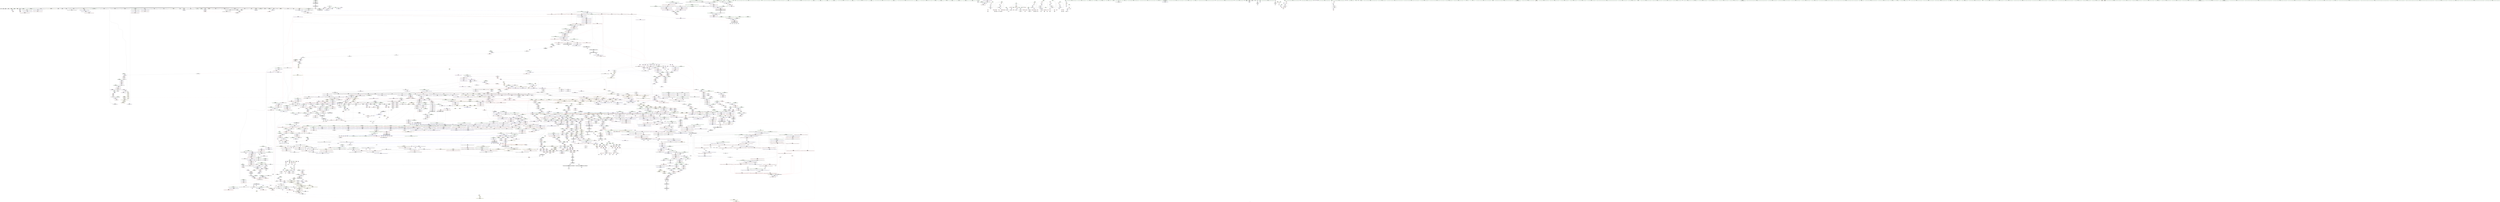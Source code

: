 digraph "SVFG" {
	label="SVFG";

	Node0x555b9f8b6170 [shape=record,color=grey,label="{NodeID: 0\nNullPtr|{|<s46>139}}"];
	Node0x555b9f8b6170 -> Node0x555ba0023f20[style=solid];
	Node0x555b9f8b6170 -> Node0x555ba0024020[style=solid];
	Node0x555b9f8b6170 -> Node0x555ba00240f0[style=solid];
	Node0x555b9f8b6170 -> Node0x555ba00347f0[style=solid];
	Node0x555b9f8b6170 -> Node0x555ba00348c0[style=solid];
	Node0x555b9f8b6170 -> Node0x555ba0034990[style=solid];
	Node0x555b9f8b6170 -> Node0x555ba0034a60[style=solid];
	Node0x555b9f8b6170 -> Node0x555ba0034b30[style=solid];
	Node0x555b9f8b6170 -> Node0x555ba0034c00[style=solid];
	Node0x555b9f8b6170 -> Node0x555ba0034cd0[style=solid];
	Node0x555b9f8b6170 -> Node0x555ba0034da0[style=solid];
	Node0x555b9f8b6170 -> Node0x555ba0034e70[style=solid];
	Node0x555b9f8b6170 -> Node0x555ba0034f40[style=solid];
	Node0x555b9f8b6170 -> Node0x555ba0035010[style=solid];
	Node0x555b9f8b6170 -> Node0x555ba00350e0[style=solid];
	Node0x555b9f8b6170 -> Node0x555ba00351b0[style=solid];
	Node0x555b9f8b6170 -> Node0x555ba0035280[style=solid];
	Node0x555b9f8b6170 -> Node0x555ba0035350[style=solid];
	Node0x555b9f8b6170 -> Node0x555ba0035420[style=solid];
	Node0x555b9f8b6170 -> Node0x555ba00354f0[style=solid];
	Node0x555b9f8b6170 -> Node0x555ba00355c0[style=solid];
	Node0x555b9f8b6170 -> Node0x555ba0035690[style=solid];
	Node0x555b9f8b6170 -> Node0x555ba0035760[style=solid];
	Node0x555b9f8b6170 -> Node0x555ba0035830[style=solid];
	Node0x555b9f8b6170 -> Node0x555ba0035900[style=solid];
	Node0x555b9f8b6170 -> Node0x555ba00359d0[style=solid];
	Node0x555b9f8b6170 -> Node0x555ba0035aa0[style=solid];
	Node0x555b9f8b6170 -> Node0x555ba0035b70[style=solid];
	Node0x555b9f8b6170 -> Node0x555ba0035c40[style=solid];
	Node0x555b9f8b6170 -> Node0x555ba0035d10[style=solid];
	Node0x555b9f8b6170 -> Node0x555ba0035de0[style=solid];
	Node0x555b9f8b6170 -> Node0x555ba0035eb0[style=solid];
	Node0x555b9f8b6170 -> Node0x555ba0035f80[style=solid];
	Node0x555b9f8b6170 -> Node0x555ba0036050[style=solid];
	Node0x555b9f8b6170 -> Node0x555ba0036120[style=solid];
	Node0x555b9f8b6170 -> Node0x555ba00361f0[style=solid];
	Node0x555b9f8b6170 -> Node0x555ba00362c0[style=solid];
	Node0x555b9f8b6170 -> Node0x555ba0036390[style=solid];
	Node0x555b9f8b6170 -> Node0x555ba006bb70[style=solid];
	Node0x555b9f8b6170 -> Node0x555ba00711c0[style=solid];
	Node0x555b9f8b6170 -> Node0x555ba0071290[style=solid];
	Node0x555b9f8b6170 -> Node0x555ba0071360[style=solid];
	Node0x555b9f8b6170 -> Node0x555ba0072d60[style=solid];
	Node0x555b9f8b6170 -> Node0x555b9f594530[style=solid];
	Node0x555b9f8b6170 -> Node0x555ba00c45d0[style=solid];
	Node0x555b9f8b6170 -> Node0x555ba00c5dd0[style=solid];
	Node0x555b9f8b6170:s46 -> Node0x555ba0270da0[style=solid,color=red];
	Node0x555ba0044e50 [shape=record,color=blue,label="{NodeID: 1550\n1555\<--1552\n__rhs.addr\<--__rhs\n_ZN9__gnu_cxxmiIPSt4pairIiiESt6vectorIS2_SaIS2_EEEENS_17__normal_iteratorIT_T0_E15difference_typeERKSA_SD_\n}"];
	Node0x555ba0044e50 -> Node0x555ba0060da0[style=dashed];
	Node0x555ba0023300 [shape=record,color=green,label="{NodeID: 443\n2751\<--2752\nref.tmp31\<--ref.tmp31_field_insensitive\n_ZSt13__adjust_heapIN9__gnu_cxx17__normal_iteratorIPSt4pairIiiESt6vectorIS3_SaIS3_EEEElS3_NS0_5__ops15_Iter_comp_iterISt7greaterIS3_EEEEvT_T0_SF_T1_T2_\n|{|<s1>235}}"];
	Node0x555ba0023300 -> Node0x555ba0055a10[style=solid];
	Node0x555ba0023300:s1 -> Node0x555ba02767a0[style=solid,color=red];
	Node0x555ba0272300 [shape=record,color=black,label="{NodeID: 4207\n2870 = PHI(2731, )\n0th arg _ZN9__gnu_cxx5__ops15_Iter_comp_iterISt7greaterISt4pairIiiEEEclINS_17__normal_iteratorIPS4_St6vectorIS4_SaIS4_EEEESD_EEbT_T0_ }"];
	Node0x555ba0272300 -> Node0x555ba00847c0[style=solid];
	Node0x555ba0032770 [shape=record,color=purple,label="{NodeID: 886\n2303\<--2290\nsecond4\<--this1\n_ZNSt4pairIiiEaSEOS0_\n}"];
	Node0x555ba0032770 -> Node0x555ba0049c50[style=solid];
	Node0x555ba0068ac0 [shape=record,color=red,label="{NodeID: 1329\n2715\<--2714\n\<--coerce.dive12\n_ZSt10__pop_heapIN9__gnu_cxx17__normal_iteratorIPSt4pairIiiESt6vectorIS3_SaIS3_EEEENS0_5__ops15_Iter_comp_iterISt7greaterIS3_EEEEvT_SE_SE_RT0_\n|{<s0>221}}"];
	Node0x555ba0068ac0:s0 -> Node0x555ba026fd40[style=solid,color=red];
	Node0x555ba001b7d0 [shape=record,color=green,label="{NodeID: 222\n1282\<--1283\n__position\<--__position_field_insensitive\n_ZNSt6vectorISt4pairIiiESaIS1_EE17_M_realloc_insertIJS1_EEEvN9__gnu_cxx17__normal_iteratorIPS1_S3_EEDpOT_\n|{|<s1>97|<s2>101|<s3>104}}"];
	Node0x555ba001b7d0 -> Node0x555ba002e260[style=solid];
	Node0x555ba001b7d0:s1 -> Node0x555ba0271a50[style=solid,color=red];
	Node0x555ba001b7d0:s2 -> Node0x555ba02712a0[style=solid,color=red];
	Node0x555ba001b7d0:s3 -> Node0x555ba02712a0[style=solid,color=red];
	Node0x555ba025c0e0 [shape=record,color=black,label="{NodeID: 3986\n726 = PHI(683, 1344, 1360, 1396, 1416, )\n0th arg _ZNSt12_Vector_baseISt4pairIiiESaIS1_EE19_M_get_Tp_allocatorEv }"];
	Node0x555ba025c0e0 -> Node0x555ba006f2e0[style=solid];
	Node0x555ba003eeb0 [shape=record,color=black,label="{NodeID: 665\n2599\<--2568\n\<--__first\n_ZSt8pop_heapIN9__gnu_cxx17__normal_iteratorIPSt4pairIiiESt6vectorIS3_SaIS3_EEEESt7greaterIS3_EEvT_SB_T0_\n}"];
	Node0x555ba003eeb0 -> Node0x555ba0033fd0[style=solid];
	Node0x555ba005d730 [shape=record,color=red,label="{NodeID: 1108\n1042\<--1039\nthis1\<--this.addr\n_ZNSt12_Vector_baseISt4pairIiiESaIS1_EE12_Vector_implC2Ev\n}"];
	Node0x555ba005d730 -> Node0x555ba0038850[style=solid];
	Node0x555ba005d730 -> Node0x555ba0044150[style=solid];
	Node0x555ba005d730 -> Node0x555ba0044220[style=solid];
	Node0x555ba005d730 -> Node0x555ba002c790[style=solid];
	Node0x555b9f8b6200 [shape=record,color=green,label="{NodeID: 1\n7\<--1\n__dso_handle\<--dummyObj\nGlob }"];
	Node0x555ba0044f20 [shape=record,color=blue,label="{NodeID: 1551\n1573\<--1571\nthis.addr\<--this\n_ZNSt12_Vector_baseISt4pairIiiESaIS1_EE11_M_allocateEm\n}"];
	Node0x555ba0044f20 -> Node0x555ba0061010[style=dashed];
	Node0x555ba00233d0 [shape=record,color=green,label="{NodeID: 444\n2753\<--2754\n__cmp\<--__cmp_field_insensitive\n_ZSt13__adjust_heapIN9__gnu_cxx17__normal_iteratorIPSt4pairIiiESt6vectorIS3_SaIS3_EEEElS3_NS0_5__ops15_Iter_comp_iterISt7greaterIS3_EEEEvT_T0_SF_T1_T2_\n|{<s0>238|<s1>242}}"];
	Node0x555ba00233d0:s0 -> Node0x555ba0272d20[style=solid,color=red];
	Node0x555ba00233d0:s1 -> Node0x555ba02570a0[style=solid,color=red];
	Node0x555ba0272410 [shape=record,color=black,label="{NodeID: 4208\n2871 = PHI(2790, )\n1st arg _ZN9__gnu_cxx5__ops15_Iter_comp_iterISt7greaterISt4pairIiiEEEclINS_17__normal_iteratorIPS4_St6vectorIS4_SaIS4_EEEESD_EEbT_T0_ }"];
	Node0x555ba0272410 -> Node0x555ba0084620[style=solid];
	Node0x555ba0032840 [shape=record,color=purple,label="{NodeID: 887\n2292\<--2291\nfirst\<--\n_ZNSt4pairIiiEaSEOS0_\n|{<s0>183}}"];
	Node0x555ba0032840:s0 -> Node0x555ba0272060[style=solid,color=red];
	Node0x555ba0068b90 [shape=record,color=red,label="{NodeID: 1330\n2717\<--2716\n\<--\n_ZSt10__pop_heapIN9__gnu_cxx17__normal_iteratorIPSt4pairIiiESt6vectorIS3_SaIS3_EEEENS0_5__ops15_Iter_comp_iterISt7greaterIS3_EEEEvT_SE_SE_RT0_\n|{<s0>221}}"];
	Node0x555ba0068b90:s0 -> Node0x555ba0270070[style=solid,color=red];
	Node0x555ba001b8a0 [shape=record,color=green,label="{NodeID: 223\n1284\<--1285\nthis.addr\<--this.addr_field_insensitive\n_ZNSt6vectorISt4pairIiiESaIS1_EE17_M_realloc_insertIJS1_EEEvN9__gnu_cxx17__normal_iteratorIPS1_S3_EEDpOT_\n}"];
	Node0x555ba001b8a0 -> Node0x555ba005eab0[style=solid];
	Node0x555ba001b8a0 -> Node0x555ba00727b0[style=solid];
	Node0x555ba025c2f0 [shape=record,color=black,label="{NodeID: 3987\n984 = PHI(961, )\n0th arg _ZNSt10_Head_baseILm0ERiLb0EEC2ES0_ }"];
	Node0x555ba025c2f0 -> Node0x555ba0070a70[style=solid];
	Node0x555ba003ef80 [shape=record,color=black,label="{NodeID: 666\n2602\<--2570\n\<--__last\n_ZSt8pop_heapIN9__gnu_cxx17__normal_iteratorIPSt4pairIiiESt6vectorIS3_SaIS3_EEEESt7greaterIS3_EEvT_SB_T0_\n}"];
	Node0x555ba003ef80 -> Node0x555ba0034170[style=solid];
	Node0x555ba005d800 [shape=record,color=red,label="{NodeID: 1109\n1059\<--1056\nthis1\<--this.addr\n_ZNSaISt4pairIiiEEC2Ev\n}"];
	Node0x555ba005d800 -> Node0x555ba0038920[style=solid];
	Node0x555ba0012e80 [shape=record,color=green,label="{NodeID: 2\n9\<--1\n\<--dummyObj\nCan only get source location for instruction, argument, global var or function.}"];
	Node0x555ba0044ff0 [shape=record,color=blue,label="{NodeID: 1552\n1575\<--1572\n__n.addr\<--__n\n_ZNSt12_Vector_baseISt4pairIiiESaIS1_EE11_M_allocateEm\n}"];
	Node0x555ba0044ff0 -> Node0x555ba00610e0[style=dashed];
	Node0x555ba0044ff0 -> Node0x555ba00611b0[style=dashed];
	Node0x555ba00234a0 [shape=record,color=green,label="{NodeID: 445\n2755\<--2756\nagg.tmp39\<--agg.tmp39_field_insensitive\n_ZSt13__adjust_heapIN9__gnu_cxx17__normal_iteratorIPSt4pairIiiESt6vectorIS3_SaIS3_EEEElS3_NS0_5__ops15_Iter_comp_iterISt7greaterIS3_EEEEvT_T0_SF_T1_T2_\n}"];
	Node0x555ba00234a0 -> Node0x555ba0040090[style=solid];
	Node0x555ba00234a0 -> Node0x555ba0055ae0[style=solid];
	Node0x555ba0272520 [shape=record,color=black,label="{NodeID: 4209\n2872 = PHI(2792, )\n2nd arg _ZN9__gnu_cxx5__ops15_Iter_comp_iterISt7greaterISt4pairIiiEEEclINS_17__normal_iteratorIPS4_St6vectorIS4_SaIS4_EEEESD_EEbT_T0_ }"];
	Node0x555ba0272520 -> Node0x555ba00846f0[style=solid];
	Node0x555ba0032910 [shape=record,color=purple,label="{NodeID: 888\n2300\<--2299\nsecond\<--\n_ZNSt4pairIiiEaSEOS0_\n|{<s0>184}}"];
	Node0x555ba0032910:s0 -> Node0x555ba0272060[style=solid,color=red];
	Node0x555ba0068c60 [shape=record,color=red,label="{NodeID: 1331\n2765\<--2733\n\<--__holeIndex.addr\n_ZSt13__adjust_heapIN9__gnu_cxx17__normal_iteratorIPSt4pairIiiESt6vectorIS3_SaIS3_EEEElS3_NS0_5__ops15_Iter_comp_iterISt7greaterIS3_EEEEvT_T0_SF_T1_T2_\n}"];
	Node0x555ba0068c60 -> Node0x555ba0083920[style=solid];
	Node0x555ba001b970 [shape=record,color=green,label="{NodeID: 224\n1286\<--1287\n__args.addr\<--__args.addr_field_insensitive\n_ZNSt6vectorISt4pairIiiESaIS1_EE17_M_realloc_insertIJS1_EEEvN9__gnu_cxx17__normal_iteratorIPS1_S3_EEDpOT_\n}"];
	Node0x555ba001b970 -> Node0x555ba005eb80[style=solid];
	Node0x555ba001b970 -> Node0x555ba0072880[style=solid];
	Node0x555ba025c400 [shape=record,color=black,label="{NodeID: 3988\n985 = PHI(962, )\n1st arg _ZNSt10_Head_baseILm0ERiLb0EEC2ES0_ }"];
	Node0x555ba025c400 -> Node0x555ba0070b40[style=solid];
	Node0x555ba0158fa0 [shape=record,color=yellow,style=double,label="{NodeID: 2881\n95V_1 = ENCHI(MR_95V_0)\npts\{170000 170001 \}\nFun[_ZNKSt6vectorISt4pairIiiESaIS1_EE12_M_check_lenEmPKc]|{<s0>121|<s1>121|<s2>123|<s3>123|<s4>124|<s5>124|<s6>126|<s7>126}}"];
	Node0x555ba0158fa0:s0 -> Node0x555ba0157e80[style=dashed,color=red];
	Node0x555ba0158fa0:s1 -> Node0x555ba0157f60[style=dashed,color=red];
	Node0x555ba0158fa0:s2 -> Node0x555ba0157e80[style=dashed,color=red];
	Node0x555ba0158fa0:s3 -> Node0x555ba0157f60[style=dashed,color=red];
	Node0x555ba0158fa0:s4 -> Node0x555ba0157e80[style=dashed,color=red];
	Node0x555ba0158fa0:s5 -> Node0x555ba0157f60[style=dashed,color=red];
	Node0x555ba0158fa0:s6 -> Node0x555ba0157e80[style=dashed,color=red];
	Node0x555ba0158fa0:s7 -> Node0x555ba0157f60[style=dashed,color=red];
	Node0x555ba003f050 [shape=record,color=black,label="{NodeID: 667\n2605\<--2570\n\<--__last\n_ZSt8pop_heapIN9__gnu_cxx17__normal_iteratorIPSt4pairIiiESt6vectorIS3_SaIS3_EEEESt7greaterIS3_EEvT_SB_T0_\n}"];
	Node0x555ba003f050 -> Node0x555ba0034310[style=solid];
	Node0x555ba005d8d0 [shape=record,color=red,label="{NodeID: 1110\n1070\<--1067\nthis1\<--this.addr\n_ZN9__gnu_cxx13new_allocatorISt4pairIiiEEC2Ev\n}"];
	Node0x555ba00131c0 [shape=record,color=green,label="{NodeID: 3\n18\<--1\n_ZSt3cin\<--dummyObj\nGlob }"];
	Node0x555ba00450c0 [shape=record,color=blue,label="{NodeID: 1553\n1598\<--1594\n__first.addr\<--__first\n_ZSt34__uninitialized_move_if_noexcept_aIPSt4pairIiiES2_SaIS1_EET0_T_S5_S4_RT1_\n}"];
	Node0x555ba00450c0 -> Node0x555ba0061280[style=dashed];
	Node0x555ba0023570 [shape=record,color=green,label="{NodeID: 446\n2757\<--2758\nagg.tmp40\<--agg.tmp40_field_insensitive\n_ZSt13__adjust_heapIN9__gnu_cxx17__normal_iteratorIPSt4pairIiiESt6vectorIS3_SaIS3_EEEElS3_NS0_5__ops15_Iter_comp_iterISt7greaterIS3_EEEEvT_T0_SF_T1_T2_\n}"];
	Node0x555ba0023570 -> Node0x555ba0040160[style=solid];
	Node0x555ba0023570 -> Node0x555ba0040230[style=solid];
	Node0x555ba0272630 [shape=record,color=black,label="{NodeID: 4210\n666 = PHI(116, )\n0th arg _ZNSt6vectorISt4pairIiiESaIS1_EED2Ev }"];
	Node0x555ba0272630 -> Node0x555ba006ee00[style=solid];
	Node0x555ba01375c0 [shape=record,color=yellow,style=double,label="{NodeID: 3103\n73V_1 = ENCHI(MR_73V_0)\npts\{140000 \}\nFun[main]}"];
	Node0x555ba01375c0 -> Node0x555ba0059630[style=dashed];
	Node0x555ba01375c0 -> Node0x555ba0059700[style=dashed];
	Node0x555ba01375c0 -> Node0x555ba00597d0[style=dashed];
	Node0x555ba00329e0 [shape=record,color=purple,label="{NodeID: 889\n2351\<--2350\nfirst\<--\n_ZStltIiiEbRKSt4pairIT_T0_ES5_\n}"];
	Node0x555ba00329e0 -> Node0x555ba00668a0[style=solid];
	Node0x555ba0068d30 [shape=record,color=red,label="{NodeID: 1332\n2767\<--2733\n\<--__holeIndex.addr\n_ZSt13__adjust_heapIN9__gnu_cxx17__normal_iteratorIPSt4pairIiiESt6vectorIS3_SaIS3_EEEElS3_NS0_5__ops15_Iter_comp_iterISt7greaterIS3_EEEEvT_T0_SF_T1_T2_\n}"];
	Node0x555ba0068d30 -> Node0x555ba00839f0[style=solid];
	Node0x555ba001ba40 [shape=record,color=green,label="{NodeID: 225\n1288\<--1289\n__len\<--__len_field_insensitive\n_ZNSt6vectorISt4pairIiiESaIS1_EE17_M_realloc_insertIJS1_EEEvN9__gnu_cxx17__normal_iteratorIPS1_S3_EEDpOT_\n}"];
	Node0x555ba001ba40 -> Node0x555ba005ec50[style=solid];
	Node0x555ba001ba40 -> Node0x555ba005ed20[style=solid];
	Node0x555ba001ba40 -> Node0x555ba005edf0[style=solid];
	Node0x555ba001ba40 -> Node0x555ba0072950[style=solid];
	Node0x555ba025c510 [shape=record,color=black,label="{NodeID: 3989\n518 = PHI(315, 373, )\n0th arg _ZNKSt14priority_queueISt4pairIiiESt6vectorIS1_SaIS1_EESt7greaterIS1_EE3topEv }"];
	Node0x555ba025c510 -> Node0x555ba006e100[style=solid];
	Node0x555ba003f120 [shape=record,color=black,label="{NodeID: 668\n2598\<--2578\n\<--agg.tmp4\n_ZSt8pop_heapIN9__gnu_cxx17__normal_iteratorIPSt4pairIiiESt6vectorIS3_SaIS3_EEEESt7greaterIS3_EEvT_SB_T0_\n}"];
	Node0x555ba003f120 -> Node0x555ba0033f00[style=solid];
	Node0x555ba005d9a0 [shape=record,color=red,label="{NodeID: 1111\n1081\<--1075\nthis1\<--this.addr\n_ZNSt6vectorISt4pairIiiESaIS1_EE9push_backEOS1_\n|{<s0>74}}"];
	Node0x555ba005d9a0:s0 -> Node0x555ba0258cc0[style=solid,color=red];
	Node0x555ba0013280 [shape=record,color=green,label="{NodeID: 4\n19\<--1\n.str\<--dummyObj\nGlob }"];
	Node0x555ba012a640 [shape=record,color=black,label="{NodeID: 2661\nMR_75V_3 = PHI(MR_75V_4, MR_75V_2, )\npts\{170000 \}\n|{|<s2>16|<s3>17|<s4>22|<s5>23|<s6>24|<s7>26|<s8>27}}"];
	Node0x555ba012a640 -> Node0x555ba014a640[style=dashed];
	Node0x555ba012a640 -> Node0x555ba014d340[style=dashed];
	Node0x555ba012a640:s2 -> Node0x555ba015ba20[style=dashed,color=red];
	Node0x555ba012a640:s3 -> Node0x555ba015a9b0[style=dashed,color=red];
	Node0x555ba012a640:s4 -> Node0x555ba015d540[style=dashed,color=red];
	Node0x555ba012a640:s5 -> Node0x555ba015a9b0[style=dashed,color=red];
	Node0x555ba012a640:s6 -> Node0x555ba015d540[style=dashed,color=red];
	Node0x555ba012a640:s7 -> Node0x555ba015ba20[style=dashed,color=red];
	Node0x555ba012a640:s8 -> Node0x555ba015d540[style=dashed,color=red];
	Node0x555ba0045190 [shape=record,color=blue,label="{NodeID: 1554\n1600\<--1595\n__last.addr\<--__last\n_ZSt34__uninitialized_move_if_noexcept_aIPSt4pairIiiES2_SaIS1_EET0_T_S5_S4_RT1_\n}"];
	Node0x555ba0045190 -> Node0x555ba0061350[style=dashed];
	Node0x555ba0023640 [shape=record,color=green,label="{NodeID: 447\n2794\<--2795\n_ZN9__gnu_cxx5__ops15_Iter_comp_iterISt7greaterISt4pairIiiEEEclINS_17__normal_iteratorIPS4_St6vectorIS4_SaIS4_EEEESD_EEbT_T0_\<--_ZN9__gnu_cxx5__ops15_Iter_comp_iterISt7greaterISt4pairIiiEEEclINS_17__normal_iteratorIPS4_St6vectorIS4_SaIS4_EEEESD_EEbT_T0__field_insensitive\n}"];
	Node0x555ba0272740 [shape=record,color=black,label="{NodeID: 4211\n2386 = PHI(512, )\n0th arg _ZNKSt6vectorISt4pairIiiESaIS1_EE5emptyEv }"];
	Node0x555ba0272740 -> Node0x555ba004a3a0[style=solid];
	Node0x555ba0032ab0 [shape=record,color=purple,label="{NodeID: 890\n2354\<--2353\nfirst1\<--\n_ZStltIiiEbRKSt4pairIT_T0_ES5_\n}"];
	Node0x555ba0032ab0 -> Node0x555ba0066970[style=solid];
	Node0x555ba0068e00 [shape=record,color=red,label="{NodeID: 1333\n2808\<--2733\n\<--__holeIndex.addr\n_ZSt13__adjust_heapIN9__gnu_cxx17__normal_iteratorIPSt4pairIiiESt6vectorIS3_SaIS3_EEEElS3_NS0_5__ops15_Iter_comp_iterISt7greaterIS3_EEEEvT_T0_SF_T1_T2_\n|{<s0>228}}"];
	Node0x555ba0068e00:s0 -> Node0x555ba025bd60[style=solid,color=red];
	Node0x555ba001bb10 [shape=record,color=green,label="{NodeID: 226\n1290\<--1291\n__elems_before\<--__elems_before_field_insensitive\n_ZNSt6vectorISt4pairIiiESaIS1_EE17_M_realloc_insertIJS1_EEEvN9__gnu_cxx17__normal_iteratorIPS1_S3_EEDpOT_\n}"];
	Node0x555ba001bb10 -> Node0x555ba005eec0[style=solid];
	Node0x555ba001bb10 -> Node0x555ba005ef90[style=solid];
	Node0x555ba001bb10 -> Node0x555ba0072af0[style=solid];
	Node0x555ba025c660 [shape=record,color=black,label="{NodeID: 3990\n2619 = PHI(657, )\n0th arg _ZNSt6vectorISt4pairIiiESaIS1_EE8pop_backEv }"];
	Node0x555ba025c660 -> Node0x555ba004b8c0[style=solid];
	Node0x555ba003f1f0 [shape=record,color=black,label="{NodeID: 669\n2601\<--2580\n\<--agg.tmp5\n_ZSt8pop_heapIN9__gnu_cxx17__normal_iteratorIPSt4pairIiiESt6vectorIS3_SaIS3_EEEESt7greaterIS3_EEvT_SB_T0_\n}"];
	Node0x555ba003f1f0 -> Node0x555ba00340a0[style=solid];
	Node0x555ba005da70 [shape=record,color=red,label="{NodeID: 1112\n1082\<--1077\n\<--__x.addr\n_ZNSt6vectorISt4pairIiiESaIS1_EE9push_backEOS1_\n|{<s0>73}}"];
	Node0x555ba005da70:s0 -> Node0x555ba0273c60[style=solid,color=red];
	Node0x555ba0013340 [shape=record,color=green,label="{NodeID: 5\n21\<--1\n.str.2\<--dummyObj\nGlob }"];
	Node0x555ba0045260 [shape=record,color=blue,label="{NodeID: 1555\n1602\<--1596\n__result.addr\<--__result\n_ZSt34__uninitialized_move_if_noexcept_aIPSt4pairIiiES2_SaIS1_EET0_T_S5_S4_RT1_\n}"];
	Node0x555ba0045260 -> Node0x555ba0061420[style=dashed];
	Node0x555ba0023740 [shape=record,color=green,label="{NodeID: 448\n2849\<--2850\n_ZSt4moveIRN9__gnu_cxx5__ops15_Iter_comp_iterISt7greaterISt4pairIiiEEEEEONSt16remove_referenceIT_E4typeEOSA_\<--_ZSt4moveIRN9__gnu_cxx5__ops15_Iter_comp_iterISt7greaterISt4pairIiiEEEEEONSt16remove_referenceIT_E4typeEOSA__field_insensitive\n}"];
	Node0x555ba0272850 [shape=record,color=black,label="{NodeID: 4212\n1055 = PHI(1043, )\n0th arg _ZNSaISt4pairIiiEEC2Ev }"];
	Node0x555ba0272850 -> Node0x555ba0071430[style=solid];
	Node0x555ba0032b80 [shape=record,color=purple,label="{NodeID: 891\n2359\<--2358\nfirst2\<--\n_ZStltIiiEbRKSt4pairIT_T0_ES5_\n}"];
	Node0x555ba0032b80 -> Node0x555ba0066a40[style=solid];
	Node0x555ba0068ed0 [shape=record,color=red,label="{NodeID: 1334\n2838\<--2733\n\<--__holeIndex.addr\n_ZSt13__adjust_heapIN9__gnu_cxx17__normal_iteratorIPSt4pairIiiESt6vectorIS3_SaIS3_EEEElS3_NS0_5__ops15_Iter_comp_iterISt7greaterIS3_EEEEvT_T0_SF_T1_T2_\n|{<s0>234}}"];
	Node0x555ba0068ed0:s0 -> Node0x555ba025bd60[style=solid,color=red];
	Node0x555ba001bbe0 [shape=record,color=green,label="{NodeID: 227\n1292\<--1293\nref.tmp\<--ref.tmp_field_insensitive\n_ZNSt6vectorISt4pairIiiESaIS1_EE17_M_realloc_insertIJS1_EEEvN9__gnu_cxx17__normal_iteratorIPS1_S3_EEDpOT_\n|{|<s1>97}}"];
	Node0x555ba001bbe0 -> Node0x555ba002e330[style=solid];
	Node0x555ba001bbe0:s1 -> Node0x555ba0271d10[style=solid,color=red];
	Node0x555ba025c770 [shape=record,color=black,label="{NodeID: 3991\n2537 = PHI(575, )\n0th arg _ZNSt11_Tuple_implILm1EJRiEE7_M_headERS1_ }"];
	Node0x555ba025c770 -> Node0x555ba004b240[style=solid];
	Node0x555ba0159270 [shape=record,color=yellow,style=double,label="{NodeID: 2884\n739V_1 = ENCHI(MR_739V_0)\npts\{23900000 23920000 \}\nFun[_ZN9__gnu_cxxeqIPKSt4pairIiiESt6vectorIS2_SaIS2_EEEEbRKNS_17__normal_iteratorIT_T0_EESD_]}"];
	Node0x555ba0159270 -> Node0x555ba00670c0[style=dashed];
	Node0x555ba0159270 -> Node0x555ba0067190[style=dashed];
	Node0x555ba003f2c0 [shape=record,color=black,label="{NodeID: 670\n2604\<--2582\n\<--agg.tmp6\n_ZSt8pop_heapIN9__gnu_cxx17__normal_iteratorIPSt4pairIiiESt6vectorIS3_SaIS3_EEEESt7greaterIS3_EEvT_SB_T0_\n}"];
	Node0x555ba003f2c0 -> Node0x555ba0034240[style=solid];
	Node0x555ba005db40 [shape=record,color=red,label="{NodeID: 1113\n1093\<--1090\n\<--__t.addr\n_ZSt4moveIRSt4pairIiiEEONSt16remove_referenceIT_E4typeEOS4_\n}"];
	Node0x555ba005db40 -> Node0x555ba00389f0[style=solid];
	Node0x555ba0013bb0 [shape=record,color=green,label="{NodeID: 6\n24\<--1\n\<--dummyObj\nCan only get source location for instruction, argument, global var or function.}"];
	Node0x555ba0045330 [shape=record,color=blue,label="{NodeID: 1556\n1604\<--1597\n__alloc.addr\<--__alloc\n_ZSt34__uninitialized_move_if_noexcept_aIPSt4pairIiiES2_SaIS1_EET0_T_S5_S4_RT1_\n}"];
	Node0x555ba0045330 -> Node0x555ba00614f0[style=dashed];
	Node0x555ba0023840 [shape=record,color=green,label="{NodeID: 449\n2852\<--2853\n_ZN9__gnu_cxx5__ops14_Iter_comp_valISt7greaterISt4pairIiiEEEC2EONS0_15_Iter_comp_iterIS5_EE\<--_ZN9__gnu_cxx5__ops14_Iter_comp_valISt7greaterISt4pairIiiEEEC2EONS0_15_Iter_comp_iterIS5_EE_field_insensitive\n}"];
	Node0x555ba0272960 [shape=record,color=black,label="{NodeID: 4213\n1571 = PHI(1317, )\n0th arg _ZNSt12_Vector_baseISt4pairIiiESaIS1_EE11_M_allocateEm }"];
	Node0x555ba0272960 -> Node0x555ba0044f20[style=solid];
	Node0x555ba0032c50 [shape=record,color=purple,label="{NodeID: 892\n2362\<--2361\nfirst3\<--\n_ZStltIiiEbRKSt4pairIT_T0_ES5_\n}"];
	Node0x555ba0032c50 -> Node0x555ba0066b10[style=solid];
	Node0x555ba0068fa0 [shape=record,color=red,label="{NodeID: 1335\n2857\<--2733\n\<--__holeIndex.addr\n_ZSt13__adjust_heapIN9__gnu_cxx17__normal_iteratorIPSt4pairIiiESt6vectorIS3_SaIS3_EEEElS3_NS0_5__ops15_Iter_comp_iterISt7greaterIS3_EEEEvT_T0_SF_T1_T2_\n|{<s0>242}}"];
	Node0x555ba0068fa0:s0 -> Node0x555ba0256c20[style=solid,color=red];
	Node0x555ba001bcb0 [shape=record,color=green,label="{NodeID: 228\n1294\<--1295\n__new_start\<--__new_start_field_insensitive\n_ZNSt6vectorISt4pairIiiESaIS1_EE17_M_realloc_insertIJS1_EEEvN9__gnu_cxx17__normal_iteratorIPS1_S3_EEDpOT_\n}"];
	Node0x555ba001bcb0 -> Node0x555ba005f060[style=solid];
	Node0x555ba001bcb0 -> Node0x555ba005f130[style=solid];
	Node0x555ba001bcb0 -> Node0x555ba005f200[style=solid];
	Node0x555ba001bcb0 -> Node0x555ba005f2d0[style=solid];
	Node0x555ba001bcb0 -> Node0x555ba005f3a0[style=solid];
	Node0x555ba001bcb0 -> Node0x555ba005f470[style=solid];
	Node0x555ba001bcb0 -> Node0x555ba005f540[style=solid];
	Node0x555ba001bcb0 -> Node0x555ba005f610[style=solid];
	Node0x555ba001bcb0 -> Node0x555ba0072bc0[style=solid];
	Node0x555ba025c880 [shape=record,color=black,label="{NodeID: 3992\n2429 = PHI(2394, 2498, )\n0th arg _ZNKSt6vectorISt4pairIiiESaIS1_EE5beginEv }"];
	Node0x555ba025c880 -> Node0x555ba004a7b0[style=solid];
	Node0x555ba003f390 [shape=record,color=black,label="{NodeID: 671\n2624\<--2623\n\<--this1\n_ZNSt6vectorISt4pairIiiESaIS1_EE8pop_backEv\n}"];
	Node0x555ba003f390 -> Node0x555ba00343e0[style=solid];
	Node0x555ba003f390 -> Node0x555ba00344b0[style=solid];
	Node0x555ba005dc10 [shape=record,color=red,label="{NodeID: 1114\n1154\<--1153\n\<--coerce.dive10\n_ZSt9push_heapIN9__gnu_cxx17__normal_iteratorIPSt4pairIiiESt6vectorIS3_SaIS3_EEEESt7greaterIS3_EEvT_SB_T0_\n|{<s0>85}}"];
	Node0x555ba005dc10:s0 -> Node0x555ba0256ad0[style=solid,color=red];
	Node0x555ba0013c40 [shape=record,color=green,label="{NodeID: 7\n199\<--1\n\<--dummyObj\nCan only get source location for instruction, argument, global var or function.}"];
	Node0x555ba0045400 [shape=record,color=blue,label="{NodeID: 1557\n1618\<--1615\ncoerce.dive\<--call\n_ZSt34__uninitialized_move_if_noexcept_aIPSt4pairIiiES2_SaIS1_EET0_T_S5_S4_RT1_\n}"];
	Node0x555ba0045400 -> Node0x555ba00615c0[style=dashed];
	Node0x555ba0023940 [shape=record,color=green,label="{NodeID: 450\n2873\<--2874\n__it1\<--__it1_field_insensitive\n_ZN9__gnu_cxx5__ops15_Iter_comp_iterISt7greaterISt4pairIiiEEEclINS_17__normal_iteratorIPS4_St6vectorIS4_SaIS4_EEEESD_EEbT_T0_\n|{|<s1>243}}"];
	Node0x555ba0023940 -> Node0x555ba0056090[style=solid];
	Node0x555ba0023940:s1 -> Node0x555ba02767a0[style=solid,color=red];
	Node0x555ba0272aa0 [shape=record,color=black,label="{NodeID: 4214\n1572 = PHI(1318, )\n1st arg _ZNSt12_Vector_baseISt4pairIiiESaIS1_EE11_M_allocateEm }"];
	Node0x555ba0272aa0 -> Node0x555ba0044ff0[style=solid];
	Node0x555ba0032d20 [shape=record,color=purple,label="{NodeID: 893\n2367\<--2366\nsecond\<--\n_ZStltIiiEbRKSt4pairIT_T0_ES5_\n}"];
	Node0x555ba0032d20 -> Node0x555ba0066be0[style=solid];
	Node0x555ba0069070 [shape=record,color=red,label="{NodeID: 1336\n2771\<--2735\n\<--__len.addr\n_ZSt13__adjust_heapIN9__gnu_cxx17__normal_iteratorIPSt4pairIiiESt6vectorIS3_SaIS3_EEEElS3_NS0_5__ops15_Iter_comp_iterISt7greaterIS3_EEEEvT_T0_SF_T1_T2_\n}"];
	Node0x555ba0069070 -> Node0x555ba00bf4d0[style=solid];
	Node0x555ba00241c0 [shape=record,color=green,label="{NodeID: 229\n1296\<--1297\n__new_finish\<--__new_finish_field_insensitive\n_ZNSt6vectorISt4pairIiiESaIS1_EE17_M_realloc_insertIJS1_EEEvN9__gnu_cxx17__normal_iteratorIPS1_S3_EEDpOT_\n}"];
	Node0x555ba00241c0 -> Node0x555ba005f6e0[style=solid];
	Node0x555ba00241c0 -> Node0x555ba005f7b0[style=solid];
	Node0x555ba00241c0 -> Node0x555ba005f880[style=solid];
	Node0x555ba00241c0 -> Node0x555ba005f950[style=solid];
	Node0x555ba00241c0 -> Node0x555ba005fa20[style=solid];
	Node0x555ba00241c0 -> Node0x555ba0072c90[style=solid];
	Node0x555ba00241c0 -> Node0x555ba0072d60[style=solid];
	Node0x555ba00241c0 -> Node0x555ba0072e30[style=solid];
	Node0x555ba00241c0 -> Node0x555ba0072f00[style=solid];
	Node0x555ba00241c0 -> Node0x555ba0072fd0[style=solid];
	Node0x555ba025c9d0 [shape=record,color=black,label="{NodeID: 3993\n1467 = PHI(1263, )\n0th arg _ZN9__gnu_cxx13new_allocatorISt4pairIiiEE9constructIS2_JS2_EEEvPT_DpOT0_ }"];
	Node0x555ba025c9d0 -> Node0x555ba0044560[style=solid];
	Node0x555ba003f460 [shape=record,color=black,label="{NodeID: 672\n2630\<--2623\n\<--this1\n_ZNSt6vectorISt4pairIiiESaIS1_EE8pop_backEv\n}"];
	Node0x555ba003f460 -> Node0x555ba0034650[style=solid];
	Node0x555ba005dce0 [shape=record,color=red,label="{NodeID: 1115\n1156\<--1155\n\<--\n_ZSt9push_heapIN9__gnu_cxx17__normal_iteratorIPSt4pairIiiESt6vectorIS3_SaIS3_EEEESt7greaterIS3_EEvT_SB_T0_\n|{<s0>85}}"];
	Node0x555ba005dce0:s0 -> Node0x555ba0256f20[style=solid,color=red];
	Node0x555ba0013cd0 [shape=record,color=green,label="{NodeID: 8\n239\<--1\n\<--dummyObj\nCan only get source location for instruction, argument, global var or function.}"];
	Node0x555ba00454d0 [shape=record,color=blue,label="{NodeID: 1558\n1622\<--1621\ncoerce.dive3\<--call2\n_ZSt34__uninitialized_move_if_noexcept_aIPSt4pairIiiES2_SaIS1_EET0_T_S5_S4_RT1_\n}"];
	Node0x555ba00454d0 -> Node0x555ba0061690[style=dashed];
	Node0x555ba0023a10 [shape=record,color=green,label="{NodeID: 451\n2875\<--2876\n__it2\<--__it2_field_insensitive\n_ZN9__gnu_cxx5__ops15_Iter_comp_iterISt7greaterISt4pairIiiEEEclINS_17__normal_iteratorIPS4_St6vectorIS4_SaIS4_EEEESD_EEbT_T0_\n|{|<s1>244}}"];
	Node0x555ba0023a10 -> Node0x555ba0056160[style=solid];
	Node0x555ba0023a10:s1 -> Node0x555ba02767a0[style=solid,color=red];
	Node0x555ba0272be0 [shape=record,color=black,label="{NodeID: 4215\n2020 = PHI(1891, )\n0th arg _ZNSt13move_iteratorIPSt4pairIiiEEppEv }"];
	Node0x555ba0272be0 -> Node0x555ba0047bd0[style=solid];
	Node0x555ba0032df0 [shape=record,color=purple,label="{NodeID: 894\n2370\<--2369\nsecond5\<--\n_ZStltIiiEbRKSt4pairIT_T0_ES5_\n}"];
	Node0x555ba0032df0 -> Node0x555ba0066cb0[style=solid];
	Node0x555ba0069140 [shape=record,color=red,label="{NodeID: 1337\n2817\<--2735\n\<--__len.addr\n_ZSt13__adjust_heapIN9__gnu_cxx17__normal_iteratorIPSt4pairIiiESt6vectorIS3_SaIS3_EEEElS3_NS0_5__ops15_Iter_comp_iterISt7greaterIS3_EEEEvT_T0_SF_T1_T2_\n}"];
	Node0x555ba0069140 -> Node0x555ba00c2ad0[style=solid];
	Node0x555ba0024290 [shape=record,color=green,label="{NodeID: 230\n1298\<--1299\nexn.slot\<--exn.slot_field_insensitive\n_ZNSt6vectorISt4pairIiiESaIS1_EE17_M_realloc_insertIJS1_EEEvN9__gnu_cxx17__normal_iteratorIPS1_S3_EEDpOT_\n}"];
	Node0x555ba0024290 -> Node0x555ba005faf0[style=solid];
	Node0x555ba0024290 -> Node0x555ba005fbc0[style=solid];
	Node0x555ba0024290 -> Node0x555ba00730a0[style=solid];
	Node0x555ba0024290 -> Node0x555ba0073240[style=solid];
	Node0x555ba025cae0 [shape=record,color=black,label="{NodeID: 3994\n1468 = PHI(1264, )\n1st arg _ZN9__gnu_cxx13new_allocatorISt4pairIiiEE9constructIS2_JS2_EEEvPT_DpOT0_ }"];
	Node0x555ba025cae0 -> Node0x555ba0044630[style=solid];
	Node0x555ba003f530 [shape=record,color=black,label="{NodeID: 673\n2633\<--2623\n\<--this1\n_ZNSt6vectorISt4pairIiiESaIS1_EE8pop_backEv\n}"];
	Node0x555ba003f530 -> Node0x555ba0034720[style=solid];
	Node0x555ba003f530 -> Node0x555ba0054350[style=solid];
	Node0x555ba005ddb0 [shape=record,color=red,label="{NodeID: 1116\n1169\<--1166\nthis1\<--this.addr\n_ZNSt6vectorISt4pairIiiESaIS1_EE5beginEv\n}"];
	Node0x555ba005ddb0 -> Node0x555ba0039070[style=solid];
	Node0x555ba0013d90 [shape=record,color=green,label="{NodeID: 9\n246\<--1\n\<--dummyObj\nCan only get source location for instruction, argument, global var or function.}"];
	Node0x555ba00455a0 [shape=record,color=blue,label="{NodeID: 1559\n1636\<--1635\nthis.addr\<--this\n_ZNK9__gnu_cxx17__normal_iteratorIPSt4pairIiiESt6vectorIS2_SaIS2_EEE4baseEv\n}"];
	Node0x555ba00455a0 -> Node0x555ba0061760[style=dashed];
	Node0x555ba0023ae0 [shape=record,color=green,label="{NodeID: 452\n2877\<--2878\nthis.addr\<--this.addr_field_insensitive\n_ZN9__gnu_cxx5__ops15_Iter_comp_iterISt7greaterISt4pairIiiEEEclINS_17__normal_iteratorIPS4_St6vectorIS4_SaIS4_EEEESD_EEbT_T0_\n}"];
	Node0x555ba0023ae0 -> Node0x555ba0069fe0[style=solid];
	Node0x555ba0023ae0 -> Node0x555ba00847c0[style=solid];
	Node0x555ba0272d20 [shape=record,color=black,label="{NodeID: 4216\n2898 = PHI(2753, )\n0th arg _ZN9__gnu_cxx5__ops14_Iter_comp_valISt7greaterISt4pairIiiEEEC2EONS0_15_Iter_comp_iterIS5_EE }"];
	Node0x555ba0272d20 -> Node0x555ba0084960[style=solid];
	Node0x555ba0137b00 [shape=record,color=yellow,style=double,label="{NodeID: 3109\n71V_1 = ENCHI(MR_71V_0)\npts\{1789 \}\nFun[_ZN9__gnu_cxx5__ops15_Iter_comp_iterISt7greaterISt4pairIiiEEEclINS_17__normal_iteratorIPS4_St6vectorIS4_SaIS4_EEEESD_EEbT_T0_]|{<s0>245}}"];
	Node0x555ba0137b00:s0 -> Node0x555ba015e9e0[style=dashed,color=red];
	Node0x555ba0032ec0 [shape=record,color=purple,label="{NodeID: 895\n2398\<--2389\ncoerce.dive\<--ref.tmp\n_ZNKSt6vectorISt4pairIiiESaIS1_EE5emptyEv\n}"];
	Node0x555ba0032ec0 -> Node0x555ba004a470[style=solid];
	Node0x555ba0069210 [shape=record,color=red,label="{NodeID: 1338\n2822\<--2735\n\<--__len.addr\n_ZSt13__adjust_heapIN9__gnu_cxx17__normal_iteratorIPSt4pairIiiESt6vectorIS3_SaIS3_EEEElS3_NS0_5__ops15_Iter_comp_iterISt7greaterIS3_EEEEvT_T0_SF_T1_T2_\n}"];
	Node0x555ba0069210 -> Node0x555ba00c2c50[style=solid];
	Node0x555ba0024360 [shape=record,color=green,label="{NodeID: 231\n1300\<--1301\nehselector.slot\<--ehselector.slot_field_insensitive\n_ZNSt6vectorISt4pairIiiESaIS1_EE17_M_realloc_insertIJS1_EEEvN9__gnu_cxx17__normal_iteratorIPS1_S3_EEDpOT_\n}"];
	Node0x555ba0024360 -> Node0x555ba005fc90[style=solid];
	Node0x555ba0024360 -> Node0x555ba0073170[style=solid];
	Node0x555ba0024360 -> Node0x555ba0073310[style=solid];
	Node0x555ba025cbf0 [shape=record,color=black,label="{NodeID: 3995\n1469 = PHI(1266, )\n2nd arg _ZN9__gnu_cxx13new_allocatorISt4pairIiiEE9constructIS2_JS2_EEEvPT_DpOT0_ }"];
	Node0x555ba025cbf0 -> Node0x555ba0044700[style=solid];
	Node0x555ba0159650 [shape=record,color=yellow,style=double,label="{NodeID: 2888\n322V_1 = ENCHI(MR_322V_0)\npts\{1789 21430000 21430001 \}\nFun[_ZN9__gnu_cxx5__ops14_Iter_comp_valISt7greaterISt4pairIiiEEEclINS_17__normal_iteratorIPS4_St6vectorIS4_SaIS4_EEEES4_EEbT_RT0_]|{<s0>181}}"];
	Node0x555ba0159650:s0 -> Node0x555ba015e9e0[style=dashed,color=red];
	Node0x555ba003f600 [shape=record,color=black,label="{NodeID: 674\n2632\<--2631\n\<--_M_impl2\n_ZNSt6vectorISt4pairIiiESaIS1_EE8pop_backEv\n|{<s0>206}}"];
	Node0x555ba003f600:s0 -> Node0x555ba0275c40[style=solid,color=red];
	Node0x555ba005de80 [shape=record,color=red,label="{NodeID: 1117\n1177\<--1176\n\<--coerce.dive\n_ZNSt6vectorISt4pairIiiESaIS1_EE5beginEv\n}"];
	Node0x555ba005de80 -> Node0x555ba0039140[style=solid];
	Node0x555ba0013e90 [shape=record,color=green,label="{NodeID: 10\n252\<--1\n\<--dummyObj\nCan only get source location for instruction, argument, global var or function.}"];
	Node0x555ba012c440 [shape=record,color=black,label="{NodeID: 2667\nMR_71V_2 = PHI(MR_71V_3, MR_71V_1, )\npts\{1789 \}\n|{|<s1>224|<s2>230|<s3>230|<s4>236|<s5>236}}"];
	Node0x555ba012c440 -> Node0x555ba0141f40[style=dashed];
	Node0x555ba012c440:s1 -> Node0x555ba0137b00[style=dashed,color=red];
	Node0x555ba012c440:s2 -> Node0x555ba0065e10[style=dashed,color=red];
	Node0x555ba012c440:s3 -> Node0x555ba0049b80[style=dashed,color=red];
	Node0x555ba012c440:s4 -> Node0x555ba0065e10[style=dashed,color=red];
	Node0x555ba012c440:s5 -> Node0x555ba0049b80[style=dashed,color=red];
	Node0x555ba0045670 [shape=record,color=blue,label="{NodeID: 1560\n1645\<--1643\n__a.addr\<--__a\n_ZNSt16allocator_traitsISaISt4pairIiiEEE7destroyIS1_EEvRS2_PT_\n}"];
	Node0x555ba0045670 -> Node0x555ba0061830[style=dashed];
	Node0x555ba0023bb0 [shape=record,color=green,label="{NodeID: 453\n2892\<--2893\n__t.addr\<--__t.addr_field_insensitive\n_ZSt4moveIRN9__gnu_cxx5__ops15_Iter_comp_iterISt7greaterISt4pairIiiEEEEEONSt16remove_referenceIT_E4typeEOSA_\n}"];
	Node0x555ba0023bb0 -> Node0x555ba006a0b0[style=solid];
	Node0x555ba0023bb0 -> Node0x555ba0084890[style=solid];
	Node0x555ba0272e60 [shape=record,color=black,label="{NodeID: 4217\n2899 = PHI(2848, )\n1st arg _ZN9__gnu_cxx5__ops14_Iter_comp_valISt7greaterISt4pairIiiEEEC2EONS0_15_Iter_comp_iterIS5_EE }"];
	Node0x555ba0272e60 -> Node0x555ba0084a30[style=solid];
	Node0x555ba0032f90 [shape=record,color=purple,label="{NodeID: 896\n2403\<--2391\ncoerce.dive4\<--ref.tmp2\n_ZNKSt6vectorISt4pairIiiESaIS1_EE5emptyEv\n}"];
	Node0x555ba0032f90 -> Node0x555ba004a540[style=solid];
	Node0x555ba00692e0 [shape=record,color=red,label="{NodeID: 1339\n2858\<--2737\n\<--__topIndex\n_ZSt13__adjust_heapIN9__gnu_cxx17__normal_iteratorIPSt4pairIiiESt6vectorIS3_SaIS3_EEEElS3_NS0_5__ops15_Iter_comp_iterISt7greaterIS3_EEEEvT_T0_SF_T1_T2_\n|{<s0>242}}"];
	Node0x555ba00692e0:s0 -> Node0x555ba0256da0[style=solid,color=red];
	Node0x555ba0024430 [shape=record,color=green,label="{NodeID: 232\n1309\<--1310\n_ZNKSt6vectorISt4pairIiiESaIS1_EE12_M_check_lenEmPKc\<--_ZNKSt6vectorISt4pairIiiESaIS1_EE12_M_check_lenEmPKc_field_insensitive\n}"];
	Node0x555ba025cd00 [shape=record,color=black,label="{NodeID: 3996\n507 = PHI(307, 409, )\n0th arg _ZNKSt14priority_queueISt4pairIiiESt6vectorIS1_SaIS1_EESt7greaterIS1_EE5emptyEv }"];
	Node0x555ba025cd00 -> Node0x555ba006e030[style=solid];
	Node0x555ba003f6d0 [shape=record,color=black,label="{NodeID: 675\n2654\<--2659\n_ZN9__gnu_cxx17__normal_iteratorIPSt4pairIiiESt6vectorIS2_SaIS2_EEEmmEv_ret\<--this1\n_ZN9__gnu_cxx17__normal_iteratorIPSt4pairIiiESt6vectorIS2_SaIS2_EEEmmEv\n|{<s0>201}}"];
	Node0x555ba003f6d0:s0 -> Node0x555ba026d020[style=solid,color=blue];
	Node0x555ba005df50 [shape=record,color=red,label="{NodeID: 1118\n1186\<--1183\nthis1\<--this.addr\n_ZNSt6vectorISt4pairIiiESaIS1_EE3endEv\n}"];
	Node0x555ba005df50 -> Node0x555ba0039210[style=solid];
	Node0x555ba0013f90 [shape=record,color=green,label="{NodeID: 11\n269\<--1\n\<--dummyObj\nCan only get source location for instruction, argument, global var or function.}"];
	Node0x555ba0045740 [shape=record,color=blue,label="{NodeID: 1561\n1647\<--1644\n__p.addr\<--__p\n_ZNSt16allocator_traitsISaISt4pairIiiEEE7destroyIS1_EEvRS2_PT_\n}"];
	Node0x555ba0045740 -> Node0x555ba0061900[style=dashed];
	Node0x555ba0023c80 [shape=record,color=green,label="{NodeID: 454\n2900\<--2901\nthis.addr\<--this.addr_field_insensitive\n_ZN9__gnu_cxx5__ops14_Iter_comp_valISt7greaterISt4pairIiiEEEC2EONS0_15_Iter_comp_iterIS5_EE\n}"];
	Node0x555ba0023c80 -> Node0x555ba006a180[style=solid];
	Node0x555ba0023c80 -> Node0x555ba0084960[style=solid];
	Node0x555ba0272fa0 [shape=record,color=black,label="{NodeID: 4218\n815 = PHI(743, 1400, 1419, )\n0th arg _ZNSt12_Vector_baseISt4pairIiiESaIS1_EE13_M_deallocateEPS1_m }"];
	Node0x555ba0272fa0 -> Node0x555ba006f960[style=solid];
	Node0x555ba0033060 [shape=record,color=purple,label="{NodeID: 897\n2446\<--2430\ncoerce.dive\<--retval\n_ZNKSt6vectorISt4pairIiiESaIS1_EE5beginEv\n}"];
	Node0x555ba0033060 -> Node0x555ba0067400[style=solid];
	Node0x555ba00693b0 [shape=record,color=red,label="{NodeID: 1340\n2770\<--2739\n\<--__secondChild\n_ZSt13__adjust_heapIN9__gnu_cxx17__normal_iteratorIPSt4pairIiiESt6vectorIS3_SaIS3_EEEElS3_NS0_5__ops15_Iter_comp_iterISt7greaterIS3_EEEEvT_T0_SF_T1_T2_\n}"];
	Node0x555ba00693b0 -> Node0x555ba00c7450[style=solid];
	Node0x555ba0024530 [shape=record,color=green,label="{NodeID: 233\n1320\<--1321\n_ZNSt12_Vector_baseISt4pairIiiESaIS1_EE11_M_allocateEm\<--_ZNSt12_Vector_baseISt4pairIiiESaIS1_EE11_M_allocateEm_field_insensitive\n}"];
	Node0x555ba025ce50 [shape=record,color=black,label="{NodeID: 3997\n2282 = PHI(2202, 2218, 2700, 2812, 2842, )\n0th arg _ZNSt4pairIiiEaSEOS0_ }"];
	Node0x555ba025ce50 -> Node0x555ba00499e0[style=solid];
	Node0x555ba003f7a0 [shape=record,color=black,label="{NodeID: 676\n2703\<--2670\n\<--__first\n_ZSt10__pop_heapIN9__gnu_cxx17__normal_iteratorIPSt4pairIiiESt6vectorIS3_SaIS3_EEEENS0_5__ops15_Iter_comp_iterISt7greaterIS3_EEEEvT_SE_SE_RT0_\n}"];
	Node0x555ba003f7a0 -> Node0x555ba0054de0[style=solid];
	Node0x555ba005e020 [shape=record,color=red,label="{NodeID: 1119\n1192\<--1191\n\<--coerce.dive\n_ZNSt6vectorISt4pairIiiESaIS1_EE3endEv\n}"];
	Node0x555ba005e020 -> Node0x555ba00392e0[style=solid];
	Node0x555ba0014090 [shape=record,color=green,label="{NodeID: 12\n296\<--1\n\<--dummyObj\nCan only get source location for instruction, argument, global var or function.}"];
	Node0x555ba0045810 [shape=record,color=blue,label="{NodeID: 1562\n1662\<--1661\nthis.addr\<--this\n_ZNKSt6vectorISt4pairIiiESaIS1_EE8max_sizeEv\n}"];
	Node0x555ba0045810 -> Node0x555ba00619d0[style=dashed];
	Node0x555ba0023d50 [shape=record,color=green,label="{NodeID: 455\n2902\<--2903\n__comp.addr\<--__comp.addr_field_insensitive\n_ZN9__gnu_cxx5__ops14_Iter_comp_valISt7greaterISt4pairIiiEEEC2EONS0_15_Iter_comp_iterIS5_EE\n}"];
	Node0x555ba0023d50 -> Node0x555ba006a250[style=solid];
	Node0x555ba0023d50 -> Node0x555ba0084a30[style=solid];
	Node0x555ba0273280 [shape=record,color=black,label="{NodeID: 4219\n816 = PHI(746, 1401, 1423, )\n1st arg _ZNSt12_Vector_baseISt4pairIiiESaIS1_EE13_M_deallocateEPS1_m }"];
	Node0x555ba0273280 -> Node0x555ba006fa30[style=solid];
	Node0x555ba0033130 [shape=record,color=purple,label="{NodeID: 898\n2439\<--2438\n_M_impl\<--\n_ZNKSt6vectorISt4pairIiiESaIS1_EE5beginEv\n}"];
	Node0x555ba0069480 [shape=record,color=red,label="{NodeID: 1341\n2776\<--2739\n\<--__secondChild\n_ZSt13__adjust_heapIN9__gnu_cxx17__normal_iteratorIPSt4pairIiiESt6vectorIS3_SaIS3_EEEElS3_NS0_5__ops15_Iter_comp_iterISt7greaterIS3_EEEEvT_T0_SF_T1_T2_\n}"];
	Node0x555ba0069480 -> Node0x555ba00c3850[style=solid];
	Node0x555ba0024630 [shape=record,color=green,label="{NodeID: 234\n1340\<--1341\n_ZNK9__gnu_cxx17__normal_iteratorIPSt4pairIiiESt6vectorIS2_SaIS2_EEE4baseEv\<--_ZNK9__gnu_cxx17__normal_iteratorIPSt4pairIiiESt6vectorIS2_SaIS2_EEE4baseEv_field_insensitive\n}"];
	Node0x555ba025d060 [shape=record,color=black,label="{NodeID: 3998\n2283 = PHI(2197, 2213, 2699, 2807, 2837, )\n1st arg _ZNSt4pairIiiEaSEOS0_ }"];
	Node0x555ba025d060 -> Node0x555ba0049ab0[style=solid];
	Node0x555ba0159950 [shape=record,color=yellow,style=double,label="{NodeID: 2891\n81V_1 = ENCHI(MR_81V_0)\npts\{1800000 \}\nFun[_ZNSt11_Tuple_implILm1EJRiEEC2ES0_]|{<s0>67}}"];
	Node0x555ba0159950:s0 -> Node0x555ba0070e80[style=dashed,color=red];
	Node0x555ba003f870 [shape=record,color=black,label="{NodeID: 677\n2695\<--2678\n\<--__value\n_ZSt10__pop_heapIN9__gnu_cxx17__normal_iteratorIPSt4pairIiiESt6vectorIS3_SaIS3_EEEENS0_5__ops15_Iter_comp_iterISt7greaterIS3_EEEEvT_SE_SE_RT0_\n}"];
	Node0x555ba003f870 -> Node0x555ba00549d0[style=solid];
	Node0x555ba003f870 -> Node0x555ba0054aa0[style=solid];
	Node0x555ba005e0f0 [shape=record,color=red,label="{NodeID: 1120\n1205\<--1197\nthis1\<--this.addr\n_ZNSt6vectorISt4pairIiiESaIS1_EE12emplace_backIJS1_EEEvDpOT_\n|{|<s5>90|<s6>92}}"];
	Node0x555ba005e0f0 -> Node0x555ba00393b0[style=solid];
	Node0x555ba005e0f0 -> Node0x555ba0039480[style=solid];
	Node0x555ba005e0f0 -> Node0x555ba0039550[style=solid];
	Node0x555ba005e0f0 -> Node0x555ba0039620[style=solid];
	Node0x555ba005e0f0 -> Node0x555ba00396f0[style=solid];
	Node0x555ba005e0f0:s5 -> Node0x555ba026f3e0[style=solid,color=red];
	Node0x555ba005e0f0:s6 -> Node0x555ba025e8f0[style=solid,color=red];
	Node0x555ba0014190 [shape=record,color=green,label="{NodeID: 13\n412\<--1\n\<--dummyObj\nCan only get source location for instruction, argument, global var or function.}"];
	Node0x555ba012d340 [shape=record,color=black,label="{NodeID: 2670\nMR_554V_2 = PHI(MR_554V_3, MR_554V_1, )\npts\{27420000 \}\n}"];
	Node0x555ba012d340 -> Node0x555ba0083b90[style=dashed];
	Node0x555ba00458e0 [shape=record,color=blue,label="{NodeID: 1563\n1676\<--1675\nthis.addr\<--this\n_ZNKSt6vectorISt4pairIiiESaIS1_EE4sizeEv\n}"];
	Node0x555ba00458e0 -> Node0x555ba0061aa0[style=dashed];
	Node0x555ba0023e20 [shape=record,color=green,label="{NodeID: 456\n25\<--2912\n_GLOBAL__sub_I_spnautilus_1_1.cpp\<--_GLOBAL__sub_I_spnautilus_1_1.cpp_field_insensitive\n}"];
	Node0x555ba0023e20 -> Node0x555ba006ba70[style=solid];
	Node0x555ba0273440 [shape=record,color=black,label="{NodeID: 4220\n817 = PHI(756, 1402, 1435, )\n2nd arg _ZNSt12_Vector_baseISt4pairIiiESaIS1_EE13_M_deallocateEPS1_m }"];
	Node0x555ba0273440 -> Node0x555ba006fb00[style=solid];
	Node0x555ba0033200 [shape=record,color=purple,label="{NodeID: 899\n2440\<--2438\n_M_start\<--\n_ZNKSt6vectorISt4pairIiiESaIS1_EE5beginEv\n}"];
	Node0x555ba0033200 -> Node0x555ba0067330[style=solid];
	Node0x555ba0069550 [shape=record,color=red,label="{NodeID: 1342\n2780\<--2739\n\<--__secondChild\n_ZSt13__adjust_heapIN9__gnu_cxx17__normal_iteratorIPSt4pairIiiESt6vectorIS3_SaIS3_EEEElS3_NS0_5__ops15_Iter_comp_iterISt7greaterIS3_EEEEvT_T0_SF_T1_T2_\n|{<s0>222}}"];
	Node0x555ba0069550:s0 -> Node0x555ba025bd60[style=solid,color=red];
	Node0x555ba0024730 [shape=record,color=green,label="{NodeID: 235\n1347\<--1348\n_ZSt34__uninitialized_move_if_noexcept_aIPSt4pairIiiES2_SaIS1_EET0_T_S5_S4_RT1_\<--_ZSt34__uninitialized_move_if_noexcept_aIPSt4pairIiiES2_SaIS1_EET0_T_S5_S4_RT1__field_insensitive\n}"];
	Node0x555ba025d270 [shape=record,color=black,label="{NodeID: 3999\n1721 = PHI(1667, )\n0th arg _ZNSt16allocator_traitsISaISt4pairIiiEEE8max_sizeERKS2_ }"];
	Node0x555ba025d270 -> Node0x555ba0045cf0[style=solid];
	Node0x555ba003f940 [shape=record,color=black,label="{NodeID: 678\n2702\<--2680\n\<--agg.tmp\n_ZSt10__pop_heapIN9__gnu_cxx17__normal_iteratorIPSt4pairIiiESt6vectorIS3_SaIS3_EEEENS0_5__ops15_Iter_comp_iterISt7greaterIS3_EEEEvT_SE_SE_RT0_\n}"];
	Node0x555ba003f940 -> Node0x555ba0054d10[style=solid];
	Node0x555ba005e1c0 [shape=record,color=red,label="{NodeID: 1121\n1223\<--1199\n\<--__args.addr\n_ZNSt6vectorISt4pairIiiESaIS1_EE12emplace_backIJS1_EEEvDpOT_\n|{<s0>88}}"];
	Node0x555ba005e1c0:s0 -> Node0x555ba025f1d0[style=solid,color=red];
	Node0x555ba0014290 [shape=record,color=green,label="{NodeID: 14\n757\<--1\n\<--dummyObj\nCan only get source location for instruction, argument, global var or function.}"];
	Node0x555ba012d840 [shape=record,color=black,label="{NodeID: 2671\nMR_556V_2 = PHI(MR_556V_3, MR_556V_1, )\npts\{27440000 \}\n}"];
	Node0x555ba012d840 -> Node0x555ba0083c60[style=dashed];
	Node0x555ba00459b0 [shape=record,color=blue,label="{NodeID: 1564\n1700\<--1696\n__a.addr\<--__a\n_ZSt3maxImERKT_S2_S2_\n}"];
	Node0x555ba00459b0 -> Node0x555ba0061de0[style=dashed];
	Node0x555ba00459b0 -> Node0x555ba0061eb0[style=dashed];
	Node0x555ba0023f20 [shape=record,color=black,label="{NodeID: 457\n2\<--3\ndummyVal\<--dummyVal\n}"];
	Node0x555ba0273600 [shape=record,color=black,label="{NodeID: 4221\n1888 = PHI(1880, )\n0th arg _ZNSt20__uninitialized_copyILb0EE13__uninit_copyISt13move_iteratorIPSt4pairIiiEES5_EET0_T_S8_S7_ }"];
	Node0x555ba0273600 -> Node0x555ba0046e00[style=solid];
	Node0x555ba0137fc0 [shape=record,color=yellow,style=double,label="{NodeID: 3114\n155V_1 = ENCHI(MR_155V_0)\npts\{670 \}\nFun[_ZNSt6vectorISt4pairIiiESaIS1_EED2Ev]}"];
	Node0x555ba0137fc0 -> Node0x555ba006eed0[style=dashed];
	Node0x555ba00332d0 [shape=record,color=purple,label="{NodeID: 900\n2465\<--2451\ncoerce.dive\<--retval\n_ZNKSt6vectorISt4pairIiiESaIS1_EE3endEv\n}"];
	Node0x555ba00332d0 -> Node0x555ba0067670[style=solid];
	Node0x555ba0069620 [shape=record,color=red,label="{NodeID: 1343\n2784\<--2739\n\<--__secondChild\n_ZSt13__adjust_heapIN9__gnu_cxx17__normal_iteratorIPSt4pairIiiESt6vectorIS3_SaIS3_EEEElS3_NS0_5__ops15_Iter_comp_iterISt7greaterIS3_EEEEvT_T0_SF_T1_T2_\n}"];
	Node0x555ba0069620 -> Node0x555ba00c3550[style=solid];
	Node0x555ba0024830 [shape=record,color=green,label="{NodeID: 236\n1383\<--1384\n_ZNSt16allocator_traitsISaISt4pairIiiEEE7destroyIS1_EEvRS2_PT_\<--_ZNSt16allocator_traitsISaISt4pairIiiEEE7destroyIS1_EEvRS2_PT__field_insensitive\n}"];
	Node0x555ba025d380 [shape=record,color=black,label="{NodeID: 4000\n2666 = PHI(2608, )\n0th arg _ZSt10__pop_heapIN9__gnu_cxx17__normal_iteratorIPSt4pairIiiESt6vectorIS3_SaIS3_EEEENS0_5__ops15_Iter_comp_iterISt7greaterIS3_EEEEvT_SE_SE_RT0_ }"];
	Node0x555ba025d380 -> Node0x555ba004bcd0[style=solid];
	Node0x555ba003fa10 [shape=record,color=black,label="{NodeID: 679\n2707\<--2682\n\<--agg.tmp9\n_ZSt10__pop_heapIN9__gnu_cxx17__normal_iteratorIPSt4pairIiiESt6vectorIS3_SaIS3_EEEENS0_5__ops15_Iter_comp_iterISt7greaterIS3_EEEEvT_SE_SE_RT0_\n}"];
	Node0x555ba003fa10 -> Node0x555ba0054eb0[style=solid];
	Node0x555ba003fa10 -> Node0x555ba0054f80[style=solid];
	Node0x555ba005e290 [shape=record,color=red,label="{NodeID: 1122\n1240\<--1199\n\<--__args.addr\n_ZNSt6vectorISt4pairIiiESaIS1_EE12emplace_backIJS1_EEEvDpOT_\n|{<s0>91}}"];
	Node0x555ba005e290:s0 -> Node0x555ba025f1d0[style=solid,color=red];
	Node0x555ba0014390 [shape=record,color=green,label="{NodeID: 15\n1127\<--1\n\<--dummyObj\nCan only get source location for instruction, argument, global var or function.|{<s0>77|<s1>95}}"];
	Node0x555ba0014390:s0 -> Node0x555ba0275910[style=solid,color=red];
	Node0x555ba0014390:s1 -> Node0x555ba0259a30[style=solid,color=red];
	Node0x555ba012dd40 [shape=record,color=black,label="{NodeID: 2672\nMR_558V_2 = PHI(MR_558V_3, MR_558V_1, )\npts\{27460000 \}\n}"];
	Node0x555ba012dd40 -> Node0x555ba0083e00[style=dashed];
	Node0x555ba0045a80 [shape=record,color=blue,label="{NodeID: 1565\n1702\<--1697\n__b.addr\<--__b\n_ZSt3maxImERKT_S2_S2_\n}"];
	Node0x555ba0045a80 -> Node0x555ba0061f80[style=dashed];
	Node0x555ba0045a80 -> Node0x555ba0062050[style=dashed];
	Node0x555ba0024020 [shape=record,color=black,label="{NodeID: 458\n72\<--3\n\<--dummyVal\n__cxx_global_var_init.1\n}"];
	Node0x555ba0273710 [shape=record,color=black,label="{NodeID: 4222\n1889 = PHI(1882, )\n1st arg _ZNSt20__uninitialized_copyILb0EE13__uninit_copyISt13move_iteratorIPSt4pairIiiEES5_EET0_T_S8_S7_ }"];
	Node0x555ba0273710 -> Node0x555ba0046ed0[style=solid];
	Node0x555ba01380a0 [shape=record,color=yellow,style=double,label="{NodeID: 3115\n157V_1 = ENCHI(MR_157V_0)\npts\{672 \}\nFun[_ZNSt6vectorISt4pairIiiESaIS1_EED2Ev]}"];
	Node0x555ba01380a0 -> Node0x555ba006efa0[style=dashed];
	Node0x555ba00333a0 [shape=record,color=purple,label="{NodeID: 901\n2460\<--2459\n_M_impl\<--\n_ZNKSt6vectorISt4pairIiiESaIS1_EE3endEv\n}"];
	Node0x555ba00696f0 [shape=record,color=red,label="{NodeID: 1344\n2797\<--2739\n\<--__secondChild\n_ZSt13__adjust_heapIN9__gnu_cxx17__normal_iteratorIPSt4pairIiiESt6vectorIS3_SaIS3_EEEElS3_NS0_5__ops15_Iter_comp_iterISt7greaterIS3_EEEEvT_T0_SF_T1_T2_\n}"];
	Node0x555ba00696f0 -> Node0x555ba00c33d0[style=solid];
	Node0x555ba0024930 [shape=record,color=green,label="{NodeID: 237\n1392\<--1393\n__cxa_end_catch\<--__cxa_end_catch_field_insensitive\n}"];
	Node0x555ba025d490 [shape=record,color=black,label="{NodeID: 4001\n2667 = PHI(2610, )\n1st arg _ZSt10__pop_heapIN9__gnu_cxx17__normal_iteratorIPSt4pairIiiESt6vectorIS3_SaIS3_EEEENS0_5__ops15_Iter_comp_iterISt7greaterIS3_EEEEvT_SE_SE_RT0_ }"];
	Node0x555ba025d490 -> Node0x555ba004bda0[style=solid];
	Node0x555ba0159c50 [shape=record,color=yellow,style=double,label="{NodeID: 2894\n81V_1 = ENCHI(MR_81V_0)\npts\{1800000 \}\nFun[_ZNSt10_Head_baseILm0ERiLb0EE7_M_headERS1_]}"];
	Node0x555ba0159c50 -> Node0x555ba0068030[style=dashed];
	Node0x555ba003fae0 [shape=record,color=black,label="{NodeID: 680\n2716\<--2682\n\<--agg.tmp9\n_ZSt10__pop_heapIN9__gnu_cxx17__normal_iteratorIPSt4pairIiiESt6vectorIS3_SaIS3_EEEENS0_5__ops15_Iter_comp_iterISt7greaterIS3_EEEEvT_SE_SE_RT0_\n}"];
	Node0x555ba003fae0 -> Node0x555ba0068b90[style=solid];
	Node0x555ba005e360 [shape=record,color=red,label="{NodeID: 1123\n1209\<--1208\n\<--_M_finish\n_ZNSt6vectorISt4pairIiiESaIS1_EE12emplace_backIJS1_EEEvDpOT_\n}"];
	Node0x555ba005e360 -> Node0x555ba00c5050[style=solid];
	Node0x555ba0014490 [shape=record,color=green,label="{NodeID: 16\n1139\<--1\n\<--dummyObj\nCan only get source location for instruction, argument, global var or function.}"];
	Node0x555ba012e240 [shape=record,color=black,label="{NodeID: 2673\nMR_560V_2 = PHI(MR_560V_3, MR_560V_1, )\npts\{27480000 \}\n}"];
	Node0x555ba012e240 -> Node0x555ba0083ed0[style=dashed];
	Node0x555ba0045b50 [shape=record,color=blue,label="{NodeID: 1566\n1698\<--1712\nretval\<--\n_ZSt3maxImERKT_S2_S2_\n}"];
	Node0x555ba0045b50 -> Node0x555ba014e740[style=dashed];
	Node0x555ba00240f0 [shape=record,color=black,label="{NodeID: 459\n73\<--3\n\<--dummyVal\n__cxx_global_var_init.1\n}"];
	Node0x555ba00240f0 -> Node0x555ba006bc70[style=solid];
	Node0x555ba0273820 [shape=record,color=black,label="{NodeID: 4223\n1890 = PHI(1878, )\n2nd arg _ZNSt20__uninitialized_copyILb0EE13__uninit_copyISt13move_iteratorIPSt4pairIiiEES5_EET0_T_S8_S7_ }"];
	Node0x555ba0273820 -> Node0x555ba0046fa0[style=solid];
	Node0x555ba0138180 [shape=record,color=yellow,style=double,label="{NodeID: 3116\n75V_1 = ENCHI(MR_75V_0)\npts\{170000 \}\nFun[_ZNSt6vectorISt4pairIiiESaIS1_EED2Ev]|{|<s1>48|<s2>49}}"];
	Node0x555ba0138180 -> Node0x555ba005b780[style=dashed];
	Node0x555ba0138180:s1 -> Node0x555ba0155c40[style=dashed,color=red];
	Node0x555ba0138180:s2 -> Node0x555ba0155c40[style=dashed,color=red];
	Node0x555ba0033470 [shape=record,color=purple,label="{NodeID: 902\n2461\<--2459\n_M_finish\<--\n_ZNKSt6vectorISt4pairIiiESaIS1_EE3endEv\n}"];
	Node0x555ba0033470 -> Node0x555ba00675a0[style=solid];
	Node0x555ba00697c0 [shape=record,color=red,label="{NodeID: 1345\n2802\<--2739\n\<--__secondChild\n_ZSt13__adjust_heapIN9__gnu_cxx17__normal_iteratorIPSt4pairIiiESt6vectorIS3_SaIS3_EEEElS3_NS0_5__ops15_Iter_comp_iterISt7greaterIS3_EEEEvT_T0_SF_T1_T2_\n|{<s0>225}}"];
	Node0x555ba00697c0:s0 -> Node0x555ba025bd60[style=solid,color=red];
	Node0x555ba0024a30 [shape=record,color=green,label="{NodeID: 238\n1405\<--1406\n__cxa_rethrow\<--__cxa_rethrow_field_insensitive\n}"];
	Node0x555ba025d5a0 [shape=record,color=black,label="{NodeID: 4002\n2668 = PHI(2612, )\n2nd arg _ZSt10__pop_heapIN9__gnu_cxx17__normal_iteratorIPSt4pairIiiESt6vectorIS3_SaIS3_EEEENS0_5__ops15_Iter_comp_iterISt7greaterIS3_EEEEvT_SE_SE_RT0_ }"];
	Node0x555ba025d5a0 -> Node0x555ba004be70[style=solid];
	Node0x555ba003fbb0 [shape=record,color=black,label="{NodeID: 681\n2711\<--2684\n\<--agg.tmp11\n_ZSt10__pop_heapIN9__gnu_cxx17__normal_iteratorIPSt4pairIiiESt6vectorIS3_SaIS3_EEEENS0_5__ops15_Iter_comp_iterISt7greaterIS3_EEEEvT_SE_SE_RT0_\n}"];
	Node0x555ba003fbb0 -> Node0x555ba00551f0[style=solid];
	Node0x555ba005e430 [shape=record,color=red,label="{NodeID: 1124\n1213\<--1212\n\<--_M_end_of_storage\n_ZNSt6vectorISt4pairIiiESaIS1_EE12emplace_backIJS1_EEEvDpOT_\n}"];
	Node0x555ba005e430 -> Node0x555ba00c5050[style=solid];
	Node0x555ba0014590 [shape=record,color=green,label="{NodeID: 17\n1158\<--1\n\<--dummyObj\nCan only get source location for instruction, argument, global var or function.|{<s0>85|<s1>221}}"];
	Node0x555ba0014590:s0 -> Node0x555ba0256da0[style=solid,color=red];
	Node0x555ba0014590:s1 -> Node0x555ba026fe50[style=solid,color=red];
	Node0x555ba012e740 [shape=record,color=black,label="{NodeID: 2674\nMR_71V_2 = PHI(MR_71V_3, MR_71V_1, )\npts\{1789 \}\n|{<s0>169|<s1>175|<s2>175|<s3>179|<s4>179}}"];
	Node0x555ba012e740:s0 -> Node0x555ba0159650[style=dashed,color=red];
	Node0x555ba012e740:s1 -> Node0x555ba0065e10[style=dashed,color=red];
	Node0x555ba012e740:s2 -> Node0x555ba0049b80[style=dashed,color=red];
	Node0x555ba012e740:s3 -> Node0x555ba0065e10[style=dashed,color=red];
	Node0x555ba012e740:s4 -> Node0x555ba0049b80[style=dashed,color=red];
	Node0x555ba0045c20 [shape=record,color=blue,label="{NodeID: 1567\n1698\<--1715\nretval\<--\n_ZSt3maxImERKT_S2_S2_\n}"];
	Node0x555ba0045c20 -> Node0x555ba014e740[style=dashed];
	Node0x555ba00347f0 [shape=record,color=black,label="{NodeID: 460\n75\<--3\n\<--dummyVal\n__cxx_global_var_init.1\n}"];
	Node0x555ba00347f0 -> Node0x555ba006bd40[style=solid];
	Node0x555ba0273930 [shape=record,color=black,label="{NodeID: 4224\n920 = PHI(529, )\n0th arg _ZNSt5tupleIJRiS0_EEC2IvLb1EEES0_S0_ }"];
	Node0x555ba0273930 -> Node0x555ba00703f0[style=solid];
	Node0x555ba0138260 [shape=record,color=yellow,style=double,label="{NodeID: 3117\n77V_1 = ENCHI(MR_77V_0)\npts\{170001 \}\nFun[_ZNSt6vectorISt4pairIiiESaIS1_EED2Ev]}"];
	Node0x555ba0138260 -> Node0x555ba005b850[style=dashed];
	Node0x555ba0033540 [shape=record,color=purple,label="{NodeID: 903\n2474\<--2473\n_M_current\<--this1\n_ZNK9__gnu_cxx17__normal_iteratorIPKSt4pairIiiESt6vectorIS2_SaIS2_EEE4baseEv\n}"];
	Node0x555ba0033540 -> Node0x555ba003e4f0[style=solid];
	Node0x555ba0069890 [shape=record,color=red,label="{NodeID: 1346\n2814\<--2739\n\<--__secondChild\n_ZSt13__adjust_heapIN9__gnu_cxx17__normal_iteratorIPSt4pairIiiESt6vectorIS3_SaIS3_EEEElS3_NS0_5__ops15_Iter_comp_iterISt7greaterIS3_EEEEvT_T0_SF_T1_T2_\n}"];
	Node0x555ba0069890 -> Node0x555ba0083fa0[style=solid];
	Node0x555ba0024b30 [shape=record,color=green,label="{NodeID: 239\n1470\<--1471\nthis.addr\<--this.addr_field_insensitive\n_ZN9__gnu_cxx13new_allocatorISt4pairIiiEE9constructIS2_JS2_EEEvPT_DpOT0_\n}"];
	Node0x555ba0024b30 -> Node0x555ba00604b0[style=solid];
	Node0x555ba0024b30 -> Node0x555ba0044560[style=solid];
	Node0x555ba025d6b0 [shape=record,color=black,label="{NodeID: 4003\n2669 = PHI(2574, )\n3rd arg _ZSt10__pop_heapIN9__gnu_cxx17__normal_iteratorIPSt4pairIiiESt6vectorIS3_SaIS3_EEEENS0_5__ops15_Iter_comp_iterISt7greaterIS3_EEEEvT_SE_SE_RT0_ }"];
	Node0x555ba025d6b0 -> Node0x555ba004bf40[style=solid];
	Node0x555ba003fc80 [shape=record,color=black,label="{NodeID: 682\n2696\<--2694\n\<--call3\n_ZSt10__pop_heapIN9__gnu_cxx17__normal_iteratorIPSt4pairIiiESt6vectorIS3_SaIS3_EEEENS0_5__ops15_Iter_comp_iterISt7greaterIS3_EEEEvT_SE_SE_RT0_\n}"];
	Node0x555ba003fc80 -> Node0x555ba0054b70[style=solid];
	Node0x555ba003fc80 -> Node0x555ba0054c40[style=solid];
	Node0x555ba005e500 [shape=record,color=red,label="{NodeID: 1125\n1222\<--1221\n\<--_M_finish5\n_ZNSt6vectorISt4pairIiiESaIS1_EE12emplace_backIJS1_EEEvDpOT_\n|{<s0>89}}"];
	Node0x555ba005e500:s0 -> Node0x555ba0257e90[style=solid,color=red];
	Node0x555ba0014690 [shape=record,color=green,label="{NodeID: 18\n1747\<--1\n\<--dummyObj\nCan only get source location for instruction, argument, global var or function.}"];
	Node0x555ba012ec40 [shape=record,color=black,label="{NodeID: 2675\nMR_285V_3 = PHI(MR_285V_4, MR_285V_2, )\npts\{2145 \}\n}"];
	Node0x555ba012ec40 -> Node0x555ba0064c30[style=dashed];
	Node0x555ba012ec40 -> Node0x555ba0064d00[style=dashed];
	Node0x555ba012ec40 -> Node0x555ba0064ea0[style=dashed];
	Node0x555ba012ec40 -> Node0x555ba0049020[style=dashed];
	Node0x555ba0045cf0 [shape=record,color=blue,label="{NodeID: 1568\n1722\<--1721\n__a.addr\<--__a\n_ZNSt16allocator_traitsISaISt4pairIiiEEE8max_sizeERKS2_\n}"];
	Node0x555ba0045cf0 -> Node0x555ba00622c0[style=dashed];
	Node0x555ba00348c0 [shape=record,color=black,label="{NodeID: 461\n91\<--3\nlpad.val\<--dummyVal\n__cxx_global_var_init.1\n}"];
	Node0x555ba0273a40 [shape=record,color=black,label="{NodeID: 4225\n921 = PHI(538, )\n1st arg _ZNSt5tupleIJRiS0_EEC2IvLb1EEES0_S0_ }"];
	Node0x555ba0273a40 -> Node0x555ba00704c0[style=solid];
	Node0x555ba0138340 [shape=record,color=yellow,style=double,label="{NodeID: 3118\n79V_1 = ENCHI(MR_79V_0)\npts\{170002 \}\nFun[_ZNSt6vectorISt4pairIiiESaIS1_EED2Ev]|{<s0>48|<s1>49}}"];
	Node0x555ba0138340:s0 -> Node0x555ba0155d20[style=dashed,color=red];
	Node0x555ba0138340:s1 -> Node0x555ba0155d20[style=dashed,color=red];
	Node0x555ba0033610 [shape=record,color=purple,label="{NodeID: 904\n2486\<--2485\n_M_current\<--this1\n_ZN9__gnu_cxx17__normal_iteratorIPKSt4pairIiiESt6vectorIS2_SaIS2_EEEC2ERKS4_\n}"];
	Node0x555ba0033610 -> Node0x555ba004ad60[style=solid];
	Node0x555ba0069960 [shape=record,color=red,label="{NodeID: 1347\n2821\<--2739\n\<--__secondChild\n_ZSt13__adjust_heapIN9__gnu_cxx17__normal_iteratorIPSt4pairIiiESt6vectorIS3_SaIS3_EEEElS3_NS0_5__ops15_Iter_comp_iterISt7greaterIS3_EEEEvT_T0_SF_T1_T2_\n}"];
	Node0x555ba0069960 -> Node0x555ba00c6fd0[style=solid];
	Node0x555ba0024c00 [shape=record,color=green,label="{NodeID: 240\n1472\<--1473\n__p.addr\<--__p.addr_field_insensitive\n_ZN9__gnu_cxx13new_allocatorISt4pairIiiEE9constructIS2_JS2_EEEvPT_DpOT0_\n}"];
	Node0x555ba0024c00 -> Node0x555ba0060580[style=solid];
	Node0x555ba0024c00 -> Node0x555ba0044630[style=solid];
	Node0x555ba025d7c0 [shape=record,color=black,label="{NodeID: 4004\n2450 = PHI(2394, )\n0th arg _ZNKSt6vectorISt4pairIiiESaIS1_EE3endEv }"];
	Node0x555ba025d7c0 -> Node0x555ba004a950[style=solid];
	Node0x555ba003fd50 [shape=record,color=black,label="{NodeID: 683\n2708\<--2706\n\<--call10\n_ZSt10__pop_heapIN9__gnu_cxx17__normal_iteratorIPSt4pairIiiESt6vectorIS3_SaIS3_EEEENS0_5__ops15_Iter_comp_iterISt7greaterIS3_EEEEvT_SE_SE_RT0_\n}"];
	Node0x555ba003fd50 -> Node0x555ba0055050[style=solid];
	Node0x555ba003fd50 -> Node0x555ba0055120[style=solid];
	Node0x555ba005e5d0 [shape=record,color=red,label="{NodeID: 1126\n1233\<--1232\n\<--_M_finish7\n_ZNSt6vectorISt4pairIiiESaIS1_EE12emplace_backIJS1_EEEvDpOT_\n}"];
	Node0x555ba005e5d0 -> Node0x555ba002e190[style=solid];
	Node0x555ba0014790 [shape=record,color=green,label="{NodeID: 19\n1871\<--1\n\<--dummyObj\nCan only get source location for instruction, argument, global var or function.}"];
	Node0x555ba012f140 [shape=record,color=black,label="{NodeID: 2676\nMR_291V_3 = PHI(MR_291V_4, MR_291V_2, )\npts\{2151 \}\n}"];
	Node0x555ba012f140 -> Node0x555ba0065110[style=dashed];
	Node0x555ba012f140 -> Node0x555ba00651e0[style=dashed];
	Node0x555ba012f140 -> Node0x555ba00652b0[style=dashed];
	Node0x555ba012f140 -> Node0x555ba00490f0[style=dashed];
	Node0x555ba0045dc0 [shape=record,color=blue,label="{NodeID: 1569\n1733\<--1732\nthis.addr\<--this\n_ZNKSt12_Vector_baseISt4pairIiiESaIS1_EE19_M_get_Tp_allocatorEv\n}"];
	Node0x555ba0045dc0 -> Node0x555ba0062390[style=dashed];
	Node0x555ba0034990 [shape=record,color=black,label="{NodeID: 462\n92\<--3\nlpad.val2\<--dummyVal\n__cxx_global_var_init.1\n}"];
	Node0x555ba0273b50 [shape=record,color=black,label="{NodeID: 4226\n922 = PHI(539, )\n2nd arg _ZNSt5tupleIJRiS0_EEC2IvLb1EEES0_S0_ }"];
	Node0x555ba0273b50 -> Node0x555ba0070590[style=solid];
	Node0x555ba00336e0 [shape=record,color=purple,label="{NodeID: 905\n2500\<--2495\ncoerce.dive\<--ref.tmp\n_ZNKSt6vectorISt4pairIiiESaIS1_EE5frontEv\n}"];
	Node0x555ba00336e0 -> Node0x555ba004af00[style=solid];
	Node0x555ba0069a30 [shape=record,color=red,label="{NodeID: 1348\n2827\<--2739\n\<--__secondChild\n_ZSt13__adjust_heapIN9__gnu_cxx17__normal_iteratorIPSt4pairIiiESt6vectorIS3_SaIS3_EEEElS3_NS0_5__ops15_Iter_comp_iterISt7greaterIS3_EEEEvT_T0_SF_T1_T2_\n}"];
	Node0x555ba0069a30 -> Node0x555ba00c2350[style=solid];
	Node0x555ba0024cd0 [shape=record,color=green,label="{NodeID: 241\n1474\<--1475\n__args.addr\<--__args.addr_field_insensitive\n_ZN9__gnu_cxx13new_allocatorISt4pairIiiEE9constructIS2_JS2_EEEvPT_DpOT0_\n}"];
	Node0x555ba0024cd0 -> Node0x555ba0060650[style=solid];
	Node0x555ba0024cd0 -> Node0x555ba0044700[style=solid];
	Node0x555ba025d8d0 [shape=record,color=black,label="{NodeID: 4005\n998 = PHI(977, )\n0th arg _ZNSt10_Head_baseILm1ERiLb0EEC2ES0_ }"];
	Node0x555ba025d8d0 -> Node0x555ba0070ce0[style=solid];
	Node0x555ba003fe20 [shape=record,color=black,label="{NodeID: 684\n2712\<--2710\n\<--\n_ZSt10__pop_heapIN9__gnu_cxx17__normal_iteratorIPSt4pairIiiESt6vectorIS3_SaIS3_EEEENS0_5__ops15_Iter_comp_iterISt7greaterIS3_EEEEvT_SE_SE_RT0_\n}"];
	Node0x555ba003fe20 -> Node0x555ba00552c0[style=solid];
	Node0x555ba005e6a0 [shape=record,color=red,label="{NodeID: 1127\n1243\<--1242\n\<--coerce.dive10\n_ZNSt6vectorISt4pairIiiESaIS1_EE12emplace_backIJS1_EEEvDpOT_\n|{<s0>92}}"];
	Node0x555ba005e6a0:s0 -> Node0x555ba025ea00[style=solid,color=red];
	Node0x555ba0014890 [shape=record,color=green,label="{NodeID: 20\n2170\<--1\n\<--dummyObj\nCan only get source location for instruction, argument, global var or function.}"];
	Node0x555ba0045e90 [shape=record,color=blue,label="{NodeID: 1570\n1742\<--1741\nthis.addr\<--this\n_ZNK9__gnu_cxx13new_allocatorISt4pairIiiEE8max_sizeEv\n}"];
	Node0x555ba0045e90 -> Node0x555ba0062460[style=dashed];
	Node0x555ba0034a60 [shape=record,color=black,label="{NodeID: 463\n544\<--3\n\<--dummyVal\n_ZSt3tieIJiiEESt5tupleIJDpRT_EES3_\n}"];
	Node0x555ba0273c60 [shape=record,color=black,label="{NodeID: 4227\n1089 = PHI(450, 1082, 1132, 1108, 2196, 2142, 2693, 2698, 2678, 2806, 2836, 2729, )\n0th arg _ZSt4moveIRSt4pairIiiEEONSt16remove_referenceIT_E4typeEOS4_ }"];
	Node0x555ba0273c60 -> Node0x555ba0071770[style=solid];
	Node0x555ba0138530 [shape=record,color=yellow,style=double,label="{NodeID: 3120\n75V_1 = ENCHI(MR_75V_0)\npts\{170000 \}\nFun[_ZNKSt6vectorISt4pairIiiESaIS1_EE5emptyEv]|{<s0>187}}"];
	Node0x555ba0138530:s0 -> Node0x555ba015b060[style=dashed,color=red];
	Node0x555ba00337b0 [shape=record,color=purple,label="{NodeID: 906\n2512\<--2511\n_M_current\<--this1\n_ZNK9__gnu_cxx17__normal_iteratorIPKSt4pairIiiESt6vectorIS2_SaIS2_EEEdeEv\n}"];
	Node0x555ba00337b0 -> Node0x555ba0067c20[style=solid];
	Node0x555ba0069b00 [shape=record,color=red,label="{NodeID: 1349\n2831\<--2739\n\<--__secondChild\n_ZSt13__adjust_heapIN9__gnu_cxx17__normal_iteratorIPSt4pairIiiESt6vectorIS3_SaIS3_EEEElS3_NS0_5__ops15_Iter_comp_iterISt7greaterIS3_EEEEvT_T0_SF_T1_T2_\n}"];
	Node0x555ba0069b00 -> Node0x555ba00c2950[style=solid];
	Node0x555ba0024da0 [shape=record,color=green,label="{NodeID: 242\n1498\<--1499\nthis.addr\<--this.addr_field_insensitive\n_ZNKSt6vectorISt4pairIiiESaIS1_EE12_M_check_lenEmPKc\n}"];
	Node0x555ba0024da0 -> Node0x555ba0060720[style=solid];
	Node0x555ba0024da0 -> Node0x555ba0044970[style=solid];
	Node0x555ba025d9e0 [shape=record,color=black,label="{NodeID: 4006\n999 = PHI(978, )\n1st arg _ZNSt10_Head_baseILm1ERiLb0EEC2ES0_ }"];
	Node0x555ba025d9e0 -> Node0x555ba0070db0[style=solid];
	Node0x555ba003fef0 [shape=record,color=black,label="{NodeID: 685\n2855\<--2727\n\<--__first\n_ZSt13__adjust_heapIN9__gnu_cxx17__normal_iteratorIPSt4pairIiiESt6vectorIS3_SaIS3_EEEElS3_NS0_5__ops15_Iter_comp_iterISt7greaterIS3_EEEEvT_T0_SF_T1_T2_\n}"];
	Node0x555ba003fef0 -> Node0x555ba0055c80[style=solid];
	Node0x555ba005e770 [shape=record,color=red,label="{NodeID: 1128\n1262\<--1253\n\<--__a.addr\n_ZNSt16allocator_traitsISaISt4pairIiiEEE9constructIS1_JS1_EEEvRS2_PT_DpOT0_\n}"];
	Node0x555ba005e770 -> Node0x555ba0039890[style=solid];
	Node0x555ba0014990 [shape=record,color=green,label="{NodeID: 21\n2799\<--1\n\<--dummyObj\nCan only get source location for instruction, argument, global var or function.}"];
	Node0x555ba012fb40 [shape=record,color=black,label="{NodeID: 2678\nMR_297V_2 = PHI(MR_297V_3, MR_297V_1, )\npts\{21550000 \}\n}"];
	Node0x555ba012fb40 -> Node0x555ba0048e80[style=dashed];
	Node0x555ba0045f60 [shape=record,color=blue,label="{NodeID: 1571\n1751\<--1749\n__a.addr\<--__a\n_ZNSt16allocator_traitsISaISt4pairIiiEEE8allocateERS2_m\n}"];
	Node0x555ba0045f60 -> Node0x555ba0062530[style=dashed];
	Node0x555ba0034b30 [shape=record,color=black,label="{NodeID: 464\n545\<--3\n\<--dummyVal\n_ZSt3tieIJiiEESt5tupleIJDpRT_EES3_\n|{<s0>38}}"];
	Node0x555ba0034b30:s0 -> Node0x555ba0257220[style=solid,color=red];
	Node0x555ba0274690 [shape=record,color=black,label="{NodeID: 4228\n805 = PHI(798, )\n0th arg _ZNSt12_Destroy_auxILb1EE9__destroyIPSt4pairIiiEEEvT_S5_ }"];
	Node0x555ba0274690 -> Node0x555ba006f7c0[style=solid];
	Node0x555ba0138610 [shape=record,color=yellow,style=double,label="{NodeID: 3121\n77V_1 = ENCHI(MR_77V_0)\npts\{170001 \}\nFun[_ZNKSt6vectorISt4pairIiiESaIS1_EE5emptyEv]|{<s0>188}}"];
	Node0x555ba0138610:s0 -> Node0x555ba015d1f0[style=dashed,color=red];
	Node0x555ba0033880 [shape=record,color=purple,label="{NodeID: 907\n2522\<--2521\nadd.ptr\<--\n_ZNSt11_Tuple_implILm0EJRiS0_EE7_M_headERS1_\n}"];
	Node0x555ba0033880 -> Node0x555ba003e830[style=solid];
	Node0x555ba0069bd0 [shape=record,color=red,label="{NodeID: 1350\n2844\<--2739\n\<--__secondChild\n_ZSt13__adjust_heapIN9__gnu_cxx17__normal_iteratorIPSt4pairIiiESt6vectorIS3_SaIS3_EEEElS3_NS0_5__ops15_Iter_comp_iterISt7greaterIS3_EEEEvT_T0_SF_T1_T2_\n}"];
	Node0x555ba0069bd0 -> Node0x555ba00c2f50[style=solid];
	Node0x555ba0024e70 [shape=record,color=green,label="{NodeID: 243\n1500\<--1501\n__n.addr\<--__n.addr_field_insensitive\n_ZNKSt6vectorISt4pairIiiESaIS1_EE12_M_check_lenEmPKc\n|{|<s2>125}}"];
	Node0x555ba0024e70 -> Node0x555ba00607f0[style=solid];
	Node0x555ba0024e70 -> Node0x555ba0044a40[style=solid];
	Node0x555ba0024e70:s2 -> Node0x555ba02569c0[style=solid,color=red];
	Node0x555ba025daf0 [shape=record,color=black,label="{NodeID: 4007\n2566 = PHI(651, )\n0th arg _ZSt8pop_heapIN9__gnu_cxx17__normal_iteratorIPSt4pairIiiESt6vectorIS3_SaIS3_EEEESt7greaterIS3_EEvT_SB_T0_ }"];
	Node0x555ba025daf0 -> Node0x555ba004b4b0[style=solid];
	Node0x555ba015a1f0 [shape=record,color=yellow,style=double,label="{NodeID: 2900\n330V_1 = ENCHI(MR_330V_0)\npts\{22620000 \}\nFun[_ZNK9__gnu_cxx17__normal_iteratorIPSt4pairIiiESt6vectorIS2_SaIS2_EEEplEl]|{<s0>182}}"];
	Node0x555ba015a1f0:s0 -> Node0x555ba0049430[style=dashed,color=red];
	Node0x555ba003ffc0 [shape=record,color=black,label="{NodeID: 686\n2761\<--2729\n\<--__value\n_ZSt13__adjust_heapIN9__gnu_cxx17__normal_iteratorIPSt4pairIiiESt6vectorIS3_SaIS3_EEEElS3_NS0_5__ops15_Iter_comp_iterISt7greaterIS3_EEEEvT_T0_SF_T1_T2_\n}"];
	Node0x555ba003ffc0 -> Node0x555ba00836b0[style=solid];
	Node0x555ba005e840 [shape=record,color=red,label="{NodeID: 1129\n1264\<--1255\n\<--__p.addr\n_ZNSt16allocator_traitsISaISt4pairIiiEEE9constructIS1_JS1_EEEvRS2_PT_DpOT0_\n|{<s0>94}}"];
	Node0x555ba005e840:s0 -> Node0x555ba025cae0[style=solid,color=red];
	Node0x555ba0014a90 [shape=record,color=green,label="{NodeID: 22\n4\<--6\n_ZStL8__ioinit\<--_ZStL8__ioinit_field_insensitive\nGlob }"];
	Node0x555ba0014a90 -> Node0x555ba0040570[style=solid];
	Node0x555ba0130040 [shape=record,color=black,label="{NodeID: 2679\nMR_299V_2 = PHI(MR_299V_3, MR_299V_1, )\npts\{21570000 \}\n}"];
	Node0x555ba0130040 -> Node0x555ba0048f50[style=dashed];
	Node0x555ba0046030 [shape=record,color=blue,label="{NodeID: 1572\n1753\<--1750\n__n.addr\<--__n\n_ZNSt16allocator_traitsISaISt4pairIiiEEE8allocateERS2_m\n}"];
	Node0x555ba0046030 -> Node0x555ba0062600[style=dashed];
	Node0x555ba0034c00 [shape=record,color=black,label="{NodeID: 465\n695\<--3\n\<--dummyVal\n_ZNSt6vectorISt4pairIiiESaIS1_EED2Ev\n}"];
	Node0x555ba02747a0 [shape=record,color=black,label="{NodeID: 4229\n806 = PHI(799, )\n1st arg _ZNSt12_Destroy_auxILb1EE9__destroyIPSt4pairIiiEEEvT_S5_ }"];
	Node0x555ba02747a0 -> Node0x555ba006f890[style=solid];
	Node0x555ba0033950 [shape=record,color=purple,label="{NodeID: 908\n2553\<--2552\n_M_head_impl\<--\n_ZNSt10_Head_baseILm0ERiLb0EE7_M_headERS1_\n}"];
	Node0x555ba0033950 -> Node0x555ba0068030[style=solid];
	Node0x555ba0069ca0 [shape=record,color=red,label="{NodeID: 1351\n2790\<--2789\n\<--coerce.dive6\n_ZSt13__adjust_heapIN9__gnu_cxx17__normal_iteratorIPSt4pairIiiESt6vectorIS3_SaIS3_EEEElS3_NS0_5__ops15_Iter_comp_iterISt7greaterIS3_EEEEvT_T0_SF_T1_T2_\n|{<s0>224}}"];
	Node0x555ba0069ca0:s0 -> Node0x555ba0272410[style=solid,color=red];
	Node0x555ba0024f40 [shape=record,color=green,label="{NodeID: 244\n1502\<--1503\n__s.addr\<--__s.addr_field_insensitive\n_ZNKSt6vectorISt4pairIiiESaIS1_EE12_M_check_lenEmPKc\n}"];
	Node0x555ba0024f40 -> Node0x555ba00608c0[style=solid];
	Node0x555ba0024f40 -> Node0x555ba0044b10[style=solid];
	Node0x555ba025dc00 [shape=record,color=black,label="{NodeID: 4008\n2567 = PHI(653, )\n1st arg _ZSt8pop_heapIN9__gnu_cxx17__normal_iteratorIPSt4pairIiiESt6vectorIS3_SaIS3_EEEESt7greaterIS3_EEvT_SB_T0_ }"];
	Node0x555ba025dc00 -> Node0x555ba004b580[style=solid];
	Node0x555ba015a2d0 [shape=record,color=yellow,style=double,label="{NodeID: 2901\n95V_1 = ENCHI(MR_95V_0)\npts\{170000 170001 \}\nFun[_ZNK9__gnu_cxx17__normal_iteratorIPSt4pairIiiESt6vectorIS2_SaIS2_EEEplEl]|{<s0>182}}"];
	Node0x555ba015a2d0:s0 -> Node0x555ba0156ef0[style=dashed,color=red];
	Node0x555ba0040090 [shape=record,color=black,label="{NodeID: 687\n2854\<--2755\n\<--agg.tmp39\n_ZSt13__adjust_heapIN9__gnu_cxx17__normal_iteratorIPSt4pairIiiESt6vectorIS3_SaIS3_EEEElS3_NS0_5__ops15_Iter_comp_iterISt7greaterIS3_EEEEvT_T0_SF_T1_T2_\n}"];
	Node0x555ba0040090 -> Node0x555ba0055bb0[style=solid];
	Node0x555ba005e910 [shape=record,color=red,label="{NodeID: 1130\n1265\<--1257\n\<--__args.addr\n_ZNSt16allocator_traitsISaISt4pairIiiEEE9constructIS1_JS1_EEEvRS2_PT_DpOT0_\n|{<s0>93}}"];
	Node0x555ba005e910:s0 -> Node0x555ba025f1d0[style=solid,color=red];
	Node0x555ba0014b90 [shape=record,color=green,label="{NodeID: 23\n8\<--10\nN\<--N_field_insensitive\nGlob }"];
	Node0x555ba0014b90 -> Node0x555ba00568b0[style=solid];
	Node0x555ba0014b90 -> Node0x555ba0056980[style=solid];
	Node0x555ba0014b90 -> Node0x555ba0056a50[style=solid];
	Node0x555ba0014b90 -> Node0x555ba0056b20[style=solid];
	Node0x555ba0014b90 -> Node0x555ba0056bf0[style=solid];
	Node0x555ba0014b90 -> Node0x555ba0056cc0[style=solid];
	Node0x555ba0014b90 -> Node0x555ba006b770[style=solid];
	Node0x555ba0046100 [shape=record,color=blue,label="{NodeID: 1573\n1768\<--1765\nthis.addr\<--this\n_ZN9__gnu_cxx13new_allocatorISt4pairIiiEE8allocateEmPKv\n}"];
	Node0x555ba0046100 -> Node0x555ba00626d0[style=dashed];
	Node0x555ba0034cd0 [shape=record,color=black,label="{NodeID: 466\n696\<--3\n\<--dummyVal\n_ZNSt6vectorISt4pairIiiESaIS1_EED2Ev\n}"];
	Node0x555ba0034cd0 -> Node0x555ba006eed0[style=solid];
	Node0x555ba02748b0 [shape=record,color=black,label="{NodeID: 4230\n111 = PHI(81, 130, )\n0th arg _ZNSt14priority_queueISt4pairIiiESt6vectorIS1_SaIS1_EESt7greaterIS1_EED2Ev }"];
	Node0x555ba02748b0 -> Node0x555ba006bee0[style=solid];
	Node0x555ba0033a20 [shape=record,color=purple,label="{NodeID: 909\n2562\<--2561\n_M_head_impl\<--\n_ZNSt10_Head_baseILm1ERiLb0EE7_M_headERS1_\n}"];
	Node0x555ba0033a20 -> Node0x555ba00681d0[style=solid];
	Node0x555ba0069d70 [shape=record,color=red,label="{NodeID: 1352\n2792\<--2791\n\<--coerce.dive7\n_ZSt13__adjust_heapIN9__gnu_cxx17__normal_iteratorIPSt4pairIiiESt6vectorIS3_SaIS3_EEEElS3_NS0_5__ops15_Iter_comp_iterISt7greaterIS3_EEEEvT_T0_SF_T1_T2_\n|{<s0>224}}"];
	Node0x555ba0069d70:s0 -> Node0x555ba0272520[style=solid,color=red];
	Node0x555ba0025010 [shape=record,color=green,label="{NodeID: 245\n1504\<--1505\n__len\<--__len_field_insensitive\n_ZNKSt6vectorISt4pairIiiESaIS1_EE12_M_check_lenEmPKc\n}"];
	Node0x555ba0025010 -> Node0x555ba0060990[style=solid];
	Node0x555ba0025010 -> Node0x555ba0060a60[style=solid];
	Node0x555ba0025010 -> Node0x555ba0060b30[style=solid];
	Node0x555ba0025010 -> Node0x555ba0044cb0[style=solid];
	Node0x555ba025dd10 [shape=record,color=black,label="{NodeID: 4009\n2307 = PHI(2251, 2885, )\n0th arg _ZNKSt7greaterISt4pairIiiEEclERKS1_S4_ }"];
	Node0x555ba025dd10 -> Node0x555ba0049d20[style=solid];
	Node0x555ba015a3b0 [shape=record,color=yellow,style=double,label="{NodeID: 2902\n333V_1 = ENCHI(MR_333V_0)\npts\{21410000 27280000 \}\nFun[_ZNK9__gnu_cxx17__normal_iteratorIPSt4pairIiiESt6vectorIS2_SaIS2_EEEplEl]}"];
	Node0x555ba015a3b0 -> Node0x555ba0065a00[style=dashed];
	Node0x555ba0040160 [shape=record,color=black,label="{NodeID: 688\n2860\<--2757\n\<--agg.tmp40\n_ZSt13__adjust_heapIN9__gnu_cxx17__normal_iteratorIPSt4pairIiiESt6vectorIS3_SaIS3_EEEElS3_NS0_5__ops15_Iter_comp_iterISt7greaterIS3_EEEEvT_T0_SF_T1_T2_\n}"];
	Node0x555ba0040160 -> Node0x555ba0055d50[style=solid];
	Node0x555ba0040160 -> Node0x555ba0055e20[style=solid];
	Node0x555ba005e9e0 [shape=record,color=red,label="{NodeID: 1131\n1276\<--1273\n\<--__t.addr\n_ZSt7forwardISt4pairIiiEEOT_RNSt16remove_referenceIS2_E4typeE\n}"];
	Node0x555ba005e9e0 -> Node0x555ba0039960[style=solid];
	Node0x555ba0014c90 [shape=record,color=green,label="{NodeID: 24\n11\<--12\nP\<--P_field_insensitive\nGlob }"];
	Node0x555ba0014c90 -> Node0x555ba0056d90[style=solid];
	Node0x555ba0014c90 -> Node0x555ba006b870[style=solid];
	Node0x555ba00461d0 [shape=record,color=blue,label="{NodeID: 1574\n1770\<--1766\n__n.addr\<--__n\n_ZN9__gnu_cxx13new_allocatorISt4pairIiiEE8allocateEmPKv\n}"];
	Node0x555ba00461d0 -> Node0x555ba00627a0[style=dashed];
	Node0x555ba00461d0 -> Node0x555ba0062870[style=dashed];
	Node0x555ba0034da0 [shape=record,color=black,label="{NodeID: 467\n698\<--3\n\<--dummyVal\n_ZNSt6vectorISt4pairIiiESaIS1_EED2Ev\n}"];
	Node0x555ba0034da0 -> Node0x555ba006efa0[style=solid];
	Node0x555ba0274a00 [shape=record,color=black,label="{NodeID: 4231\n606 = PHI(169, )\n0th arg _Z4minaIiiEbRT_RKT0_ }"];
	Node0x555ba0274a00 -> Node0x555ba006e920[style=solid];
	Node0x555ba0033af0 [shape=record,color=purple,label="{NodeID: 910\n2584\<--2568\ncoerce.dive\<--__first\n_ZSt8pop_heapIN9__gnu_cxx17__normal_iteratorIPSt4pairIiiESt6vectorIS3_SaIS3_EEEESt7greaterIS3_EEvT_SB_T0_\n}"];
	Node0x555ba0033af0 -> Node0x555ba004b4b0[style=solid];
	Node0x555ba0069e40 [shape=record,color=red,label="{NodeID: 1353\n2864\<--2863\n\<--coerce.dive42\n_ZSt13__adjust_heapIN9__gnu_cxx17__normal_iteratorIPSt4pairIiiESt6vectorIS3_SaIS3_EEEElS3_NS0_5__ops15_Iter_comp_iterISt7greaterIS3_EEEEvT_T0_SF_T1_T2_\n|{<s0>242}}"];
	Node0x555ba0069e40:s0 -> Node0x555ba0256ad0[style=solid,color=red];
	Node0x555ba00250e0 [shape=record,color=green,label="{NodeID: 246\n1506\<--1507\nref.tmp\<--ref.tmp_field_insensitive\n_ZNKSt6vectorISt4pairIiiESaIS1_EE12_M_check_lenEmPKc\n|{|<s1>125}}"];
	Node0x555ba00250e0 -> Node0x555ba0044be0[style=solid];
	Node0x555ba00250e0:s1 -> Node0x555ba02568b0[style=solid,color=red];
	Node0x555ba025de60 [shape=record,color=black,label="{NodeID: 4010\n2308 = PHI(2252, 2886, )\n1st arg _ZNKSt7greaterISt4pairIiiEEclERKS1_S4_ }"];
	Node0x555ba025de60 -> Node0x555ba0049df0[style=solid];
	Node0x555ba0040230 [shape=record,color=black,label="{NodeID: 689\n2865\<--2757\n\<--agg.tmp40\n_ZSt13__adjust_heapIN9__gnu_cxx17__normal_iteratorIPSt4pairIiiESt6vectorIS3_SaIS3_EEEElS3_NS0_5__ops15_Iter_comp_iterISt7greaterIS3_EEEEvT_T0_SF_T1_T2_\n}"];
	Node0x555ba0040230 -> Node0x555ba0069f10[style=solid];
	Node0x555ba005eab0 [shape=record,color=red,label="{NodeID: 1132\n1306\<--1284\nthis1\<--this.addr\n_ZNSt6vectorISt4pairIiiESaIS1_EE17_M_realloc_insertIJS1_EEEvN9__gnu_cxx17__normal_iteratorIPS1_S3_EEDpOT_\n|{|<s19>95|<s20>96}}"];
	Node0x555ba005eab0 -> Node0x555ba0039a30[style=solid];
	Node0x555ba005eab0 -> Node0x555ba0039b00[style=solid];
	Node0x555ba005eab0 -> Node0x555ba0039bd0[style=solid];
	Node0x555ba005eab0 -> Node0x555ba0039ca0[style=solid];
	Node0x555ba005eab0 -> Node0x555ba0039d70[style=solid];
	Node0x555ba005eab0 -> Node0x555ba0039e40[style=solid];
	Node0x555ba005eab0 -> Node0x555ba0039f10[style=solid];
	Node0x555ba005eab0 -> Node0x555ba0039fe0[style=solid];
	Node0x555ba005eab0 -> Node0x555ba003a0b0[style=solid];
	Node0x555ba005eab0 -> Node0x555ba003a180[style=solid];
	Node0x555ba005eab0 -> Node0x555ba003a250[style=solid];
	Node0x555ba005eab0 -> Node0x555ba003a320[style=solid];
	Node0x555ba005eab0 -> Node0x555ba003a3f0[style=solid];
	Node0x555ba005eab0 -> Node0x555ba003a4c0[style=solid];
	Node0x555ba005eab0 -> Node0x555ba003a590[style=solid];
	Node0x555ba005eab0 -> Node0x555ba003a660[style=solid];
	Node0x555ba005eab0 -> Node0x555ba003a730[style=solid];
	Node0x555ba005eab0 -> Node0x555ba003a800[style=solid];
	Node0x555ba005eab0 -> Node0x555ba003a8d0[style=solid];
	Node0x555ba005eab0:s19 -> Node0x555ba0259920[style=solid,color=red];
	Node0x555ba005eab0:s20 -> Node0x555ba02565d0[style=solid,color=red];
	Node0x555ba0014d90 [shape=record,color=green,label="{NodeID: 25\n13\<--14\nR\<--R_field_insensitive\nGlob }"];
	Node0x555ba0014d90 -> Node0x555ba0040640[style=solid];
	Node0x555ba0014d90 -> Node0x555ba0040710[style=solid];
	Node0x555ba0014d90 -> Node0x555ba00407e0[style=solid];
	Node0x555ba0014d90 -> Node0x555ba00408b0[style=solid];
	Node0x555ba0130f40 [shape=record,color=black,label="{NodeID: 2682\nMR_71V_2 = PHI(MR_71V_3, MR_71V_1, )\npts\{1789 \}\n|{<s0>149|<s1>153|<s2>153}}"];
	Node0x555ba0130f40:s0 -> Node0x555ba01b3640[style=dashed,color=blue];
	Node0x555ba0130f40:s1 -> Node0x555ba006ac10[style=dashed,color=red];
	Node0x555ba0130f40:s2 -> Node0x555ba0047890[style=dashed,color=red];
	Node0x555ba00462a0 [shape=record,color=blue,label="{NodeID: 1575\n1772\<--1767\n.addr\<--\n_ZN9__gnu_cxx13new_allocatorISt4pairIiiEE8allocateEmPKv\n}"];
	Node0x555ba0034e70 [shape=record,color=black,label="{NodeID: 468\n766\<--3\n\<--dummyVal\n_ZNSt12_Vector_baseISt4pairIiiESaIS1_EED2Ev\n}"];
	Node0x555ba0274b10 [shape=record,color=black,label="{NodeID: 4232\n607 = PHI(177, )\n1st arg _Z4minaIiiEbRT_RKT0_ }"];
	Node0x555ba0274b10 -> Node0x555ba006e9f0[style=solid];
	Node0x555ba0033bc0 [shape=record,color=purple,label="{NodeID: 911\n2586\<--2570\ncoerce.dive1\<--__last\n_ZSt8pop_heapIN9__gnu_cxx17__normal_iteratorIPSt4pairIiiESt6vectorIS3_SaIS3_EEEESt7greaterIS3_EEvT_SB_T0_\n}"];
	Node0x555ba0033bc0 -> Node0x555ba004b580[style=solid];
	Node0x555ba0069f10 [shape=record,color=red,label="{NodeID: 1354\n2866\<--2865\n\<--\n_ZSt13__adjust_heapIN9__gnu_cxx17__normal_iteratorIPSt4pairIiiESt6vectorIS3_SaIS3_EEEElS3_NS0_5__ops15_Iter_comp_iterISt7greaterIS3_EEEEvT_T0_SF_T1_T2_\n|{<s0>242}}"];
	Node0x555ba0069f10:s0 -> Node0x555ba0256f20[style=solid,color=red];
	Node0x555ba00251b0 [shape=record,color=green,label="{NodeID: 247\n1513\<--1514\n_ZNKSt6vectorISt4pairIiiESaIS1_EE8max_sizeEv\<--_ZNKSt6vectorISt4pairIiiESaIS1_EE8max_sizeEv_field_insensitive\n}"];
	Node0x555ba025dfe0 [shape=record,color=black,label="{NodeID: 4011\n2309 = PHI(2253, 2887, )\n2nd arg _ZNKSt7greaterISt4pairIiiEEclERKS1_S4_ }"];
	Node0x555ba025dfe0 -> Node0x555ba0049ec0[style=solid];
	Node0x555ba0040300 [shape=record,color=black,label="{NodeID: 690\n2861\<--2859\n\<--call41\n_ZSt13__adjust_heapIN9__gnu_cxx17__normal_iteratorIPSt4pairIiiESt6vectorIS3_SaIS3_EEEElS3_NS0_5__ops15_Iter_comp_iterISt7greaterIS3_EEEEvT_T0_SF_T1_T2_\n}"];
	Node0x555ba0040300 -> Node0x555ba0055ef0[style=solid];
	Node0x555ba0040300 -> Node0x555ba0055fc0[style=solid];
	Node0x555ba005eb80 [shape=record,color=red,label="{NodeID: 1133\n1331\<--1286\n\<--__args.addr\n_ZNSt6vectorISt4pairIiiESaIS1_EE17_M_realloc_insertIJS1_EEEvN9__gnu_cxx17__normal_iteratorIPS1_S3_EEDpOT_\n|{<s0>99}}"];
	Node0x555ba005eb80:s0 -> Node0x555ba025f1d0[style=solid,color=red];
	Node0x555ba0014e90 [shape=record,color=green,label="{NodeID: 26\n15\<--17\nQ\<--Q_field_insensitive\nGlob }"];
	Node0x555ba0014e90 -> Node0x555ba0040980[style=solid];
	Node0x555ba0014e90 -> Node0x555ba0040a50[style=solid];
	Node0x555ba0014e90 -> Node0x555ba0040b20[style=solid];
	Node0x555ba0014e90 -> Node0x555ba0040bf0[style=solid];
	Node0x555ba0014e90 -> Node0x555ba0040cc0[style=solid];
	Node0x555ba0014e90 -> Node0x555ba0040d90[style=solid];
	Node0x555ba0014e90 -> Node0x555ba0040e60[style=solid];
	Node0x555ba0014e90 -> Node0x555ba0040f30[style=solid];
	Node0x555ba0014e90 -> Node0x555ba0041000[style=solid];
	Node0x555ba0014e90 -> Node0x555ba00410d0[style=solid];
	Node0x555ba0014e90 -> Node0x555ba00411a0[style=solid];
	Node0x555ba0014e90 -> Node0x555ba0041270[style=solid];
	Node0x555ba0014e90 -> Node0x555ba0041340[style=solid];
	Node0x555ba0014e90 -> Node0x555ba0041410[style=solid];
	Node0x555ba0014e90 -> Node0x555ba00414e0[style=solid];
	Node0x555ba0014e90 -> Node0x555ba00415b0[style=solid];
	Node0x555ba0131440 [shape=record,color=black,label="{NodeID: 2683\nMR_710V_3 = PHI(MR_710V_4, MR_710V_2, )\npts\{1898 \}\n}"];
	Node0x555ba0131440 -> Node0x555ba0063160[style=dashed];
	Node0x555ba0131440 -> Node0x555ba0063230[style=dashed];
	Node0x555ba0131440 -> Node0x555ba0063300[style=dashed];
	Node0x555ba0131440 -> Node0x555ba00633d0[style=dashed];
	Node0x555ba0131440 -> Node0x555ba0047140[style=dashed];
	Node0x555ba0046370 [shape=record,color=blue,label="{NodeID: 1576\n1814\<--1798\ncoerce.dive\<--__first.coerce\n_ZSt22__uninitialized_copy_aISt13move_iteratorIPSt4pairIiiEES3_S2_ET0_T_S6_S5_RSaIT1_E\n}"];
	Node0x555ba0046370 -> Node0x555ba006a8d0[style=dashed];
	Node0x555ba0034f40 [shape=record,color=black,label="{NodeID: 469\n767\<--3\n\<--dummyVal\n_ZNSt12_Vector_baseISt4pairIiiESaIS1_EED2Ev\n}"];
	Node0x555ba0034f40 -> Node0x555ba006f480[style=solid];
	Node0x555ba0274c20 [shape=record,color=black,label="{NodeID: 4233\n2891 = PHI(2731, )\n0th arg _ZSt4moveIRN9__gnu_cxx5__ops15_Iter_comp_iterISt7greaterISt4pairIiiEEEEEONSt16remove_referenceIT_E4typeEOSA_ }"];
	Node0x555ba0274c20 -> Node0x555ba0084890[style=solid];
	Node0x555ba0033c90 [shape=record,color=purple,label="{NodeID: 912\n2607\<--2578\ncoerce.dive7\<--agg.tmp4\n_ZSt8pop_heapIN9__gnu_cxx17__normal_iteratorIPSt4pairIiiESt6vectorIS3_SaIS3_EEEESt7greaterIS3_EEvT_SB_T0_\n}"];
	Node0x555ba0033c90 -> Node0x555ba00682a0[style=solid];
	Node0x555ba0069fe0 [shape=record,color=red,label="{NodeID: 1355\n2884\<--2877\nthis2\<--this.addr\n_ZN9__gnu_cxx5__ops15_Iter_comp_iterISt7greaterISt4pairIiiEEEclINS_17__normal_iteratorIPS4_St6vectorIS4_SaIS4_EEEESD_EEbT_T0_\n}"];
	Node0x555ba0069fe0 -> Node0x555ba0056230[style=solid];
	Node0x555ba00252b0 [shape=record,color=green,label="{NodeID: 248\n1516\<--1517\n_ZNKSt6vectorISt4pairIiiESaIS1_EE4sizeEv\<--_ZNKSt6vectorISt4pairIiiESaIS1_EE4sizeEv_field_insensitive\n}"];
	Node0x555ba025e160 [shape=record,color=black,label="{NodeID: 4012\n1732 = PHI(1666, )\n0th arg _ZNKSt12_Vector_baseISt4pairIiiESaIS1_EE19_M_get_Tp_allocatorEv }"];
	Node0x555ba025e160 -> Node0x555ba0045dc0[style=solid];
	Node0x555ba00403d0 [shape=record,color=black,label="{NodeID: 691\n2869\<--2888\n_ZN9__gnu_cxx5__ops15_Iter_comp_iterISt7greaterISt4pairIiiEEEclINS_17__normal_iteratorIPS4_St6vectorIS4_SaIS4_EEEESD_EEbT_T0__ret\<--call4\n_ZN9__gnu_cxx5__ops15_Iter_comp_iterISt7greaterISt4pairIiiEEEclINS_17__normal_iteratorIPS4_St6vectorIS4_SaIS4_EEEESD_EEbT_T0_\n|{<s0>224}}"];
	Node0x555ba00403d0:s0 -> Node0x555ba026d9e0[style=solid,color=blue];
	Node0x555ba005ec50 [shape=record,color=red,label="{NodeID: 1134\n1318\<--1288\n\<--__len\n_ZNSt6vectorISt4pairIiiESaIS1_EE17_M_realloc_insertIJS1_EEEvN9__gnu_cxx17__normal_iteratorIPS1_S3_EEDpOT_\n|{<s0>98}}"];
	Node0x555ba005ec50:s0 -> Node0x555ba0272aa0[style=solid,color=red];
	Node0x555ba0014f90 [shape=record,color=green,label="{NodeID: 27\n23\<--27\nllvm.global_ctors\<--llvm.global_ctors_field_insensitive\nGlob }"];
	Node0x555ba0014f90 -> Node0x555ba0041820[style=solid];
	Node0x555ba0014f90 -> Node0x555ba0041920[style=solid];
	Node0x555ba0014f90 -> Node0x555ba0041a20[style=solid];
	Node0x555ba0131940 [shape=record,color=black,label="{NodeID: 2684\nMR_263V_3 = PHI(MR_263V_4, MR_263V_2, )\npts\{18920000 \}\n|{<s0>150|<s1>152|<s2>154|<s3>154}}"];
	Node0x555ba0131940:s0 -> Node0x555ba0156bf0[style=dashed,color=red];
	Node0x555ba0131940:s1 -> Node0x555ba0155a50[style=dashed,color=red];
	Node0x555ba0131940:s2 -> Node0x555ba0063d90[style=dashed,color=red];
	Node0x555ba0131940:s3 -> Node0x555ba0047ca0[style=dashed,color=red];
	Node0x555ba0046440 [shape=record,color=blue,label="{NodeID: 1577\n1816\<--1799\ncoerce.dive1\<--__last.coerce\n_ZSt22__uninitialized_copy_aISt13move_iteratorIPSt4pairIiiEES3_S2_ET0_T_S6_S5_RSaIT1_E\n}"];
	Node0x555ba0046440 -> Node0x555ba006a9a0[style=dashed];
	Node0x555ba0035010 [shape=record,color=black,label="{NodeID: 470\n769\<--3\n\<--dummyVal\n_ZNSt12_Vector_baseISt4pairIiiESaIS1_EED2Ev\n}"];
	Node0x555ba0035010 -> Node0x555ba006f550[style=solid];
	Node0x555ba0274d30 [shape=record,color=black,label="{NodeID: 4234\n630 = PHI(353, 382, 416, )\n0th arg _ZNSt14priority_queueISt4pairIiiESt6vectorIS1_SaIS1_EESt7greaterIS1_EE3popEv }"];
	Node0x555ba0274d30 -> Node0x555ba006eb90[style=solid];
	Node0x555ba0033d60 [shape=record,color=purple,label="{NodeID: 913\n2609\<--2580\ncoerce.dive8\<--agg.tmp5\n_ZSt8pop_heapIN9__gnu_cxx17__normal_iteratorIPSt4pairIiiESt6vectorIS3_SaIS3_EEEESt7greaterIS3_EEvT_SB_T0_\n}"];
	Node0x555ba0033d60 -> Node0x555ba0068370[style=solid];
	Node0x555ba006a0b0 [shape=record,color=red,label="{NodeID: 1356\n2895\<--2892\n\<--__t.addr\n_ZSt4moveIRN9__gnu_cxx5__ops15_Iter_comp_iterISt7greaterISt4pairIiiEEEEEONSt16remove_referenceIT_E4typeEOSA_\n}"];
	Node0x555ba006a0b0 -> Node0x555ba00404a0[style=solid];
	Node0x555ba00253b0 [shape=record,color=green,label="{NodeID: 249\n1524\<--1525\n_ZSt20__throw_length_errorPKc\<--_ZSt20__throw_length_errorPKc_field_insensitive\n}"];
	Node0x555ba025e270 [shape=record,color=black,label="{NodeID: 4013\n479 = PHI(163, )\n0th arg _ZNSt4pairIiiEC2IRiS2_Lb1EEEOT_OT0_ }"];
	Node0x555ba025e270 -> Node0x555ba006dc20[style=solid];
	Node0x555ba00404a0 [shape=record,color=black,label="{NodeID: 692\n2890\<--2895\n_ZSt4moveIRN9__gnu_cxx5__ops15_Iter_comp_iterISt7greaterISt4pairIiiEEEEEONSt16remove_referenceIT_E4typeEOSA__ret\<--\n_ZSt4moveIRN9__gnu_cxx5__ops15_Iter_comp_iterISt7greaterISt4pairIiiEEEEEONSt16remove_referenceIT_E4typeEOSA_\n|{<s0>237}}"];
	Node0x555ba00404a0:s0 -> Node0x555ba026ea40[style=solid,color=blue];
	Node0x555ba005ed20 [shape=record,color=red,label="{NodeID: 1135\n1402\<--1288\n\<--__len\n_ZNSt6vectorISt4pairIiiESaIS1_EE17_M_realloc_insertIJS1_EEEvN9__gnu_cxx17__normal_iteratorIPS1_S3_EEDpOT_\n|{<s0>112}}"];
	Node0x555ba005ed20:s0 -> Node0x555ba0273440[style=solid,color=red];
	Node0x555ba0015090 [shape=record,color=green,label="{NodeID: 28\n28\<--29\n__cxx_global_var_init\<--__cxx_global_var_init_field_insensitive\n}"];
	Node0x555ba0046510 [shape=record,color=blue,label="{NodeID: 1578\n1806\<--1800\n__result.addr\<--__result\n_ZSt22__uninitialized_copy_aISt13move_iteratorIPSt4pairIiiEES3_S2_ET0_T_S6_S5_RSaIT1_E\n}"];
	Node0x555ba0046510 -> Node0x555ba0062940[style=dashed];
	Node0x555ba00350e0 [shape=record,color=black,label="{NodeID: 471\n1022\<--3\n\<--dummyVal\n_ZNSt6vectorISt4pairIiiESaIS1_EEC2Ev\n}"];
	Node0x555ba0274ec0 [shape=record,color=black,label="{NodeID: 4235\n2091 = PHI(1104, )\n0th arg _ZN9__gnu_cxx5__ops14_Iter_comp_valISt7greaterISt4pairIiiEEEC2ES5_ }"];
	Node0x555ba0274ec0 -> Node0x555ba00484c0[style=solid];
	Node0x555ba0033e30 [shape=record,color=purple,label="{NodeID: 914\n2611\<--2582\ncoerce.dive9\<--agg.tmp6\n_ZSt8pop_heapIN9__gnu_cxx17__normal_iteratorIPSt4pairIiiESt6vectorIS3_SaIS3_EEEESt7greaterIS3_EEvT_SB_T0_\n}"];
	Node0x555ba0033e30 -> Node0x555ba0068440[style=solid];
	Node0x555ba006a180 [shape=record,color=red,label="{NodeID: 1357\n2906\<--2900\nthis1\<--this.addr\n_ZN9__gnu_cxx5__ops14_Iter_comp_valISt7greaterISt4pairIiiEEEC2EONS0_15_Iter_comp_iterIS5_EE\n}"];
	Node0x555ba006a180 -> Node0x555ba0056300[style=solid];
	Node0x555ba00254b0 [shape=record,color=green,label="{NodeID: 250\n1531\<--1532\n_ZSt3maxImERKT_S2_S2_\<--_ZSt3maxImERKT_S2_S2__field_insensitive\n}"];
	Node0x555ba025e380 [shape=record,color=black,label="{NodeID: 4014\n480 = PHI(159, )\n1st arg _ZNSt4pairIiiEC2IRiS2_Lb1EEEOT_OT0_ }"];
	Node0x555ba025e380 -> Node0x555ba006dcf0[style=solid];
	Node0x555ba0040570 [shape=record,color=purple,label="{NodeID: 693\n34\<--4\n\<--_ZStL8__ioinit\n__cxx_global_var_init\n}"];
	Node0x555ba005edf0 [shape=record,color=red,label="{NodeID: 1136\n1448\<--1288\n\<--__len\n_ZNSt6vectorISt4pairIiiESaIS1_EE17_M_realloc_insertIJS1_EEEvN9__gnu_cxx17__normal_iteratorIPS1_S3_EEDpOT_\n}"];
	Node0x555ba0015190 [shape=record,color=green,label="{NodeID: 29\n32\<--33\n_ZNSt8ios_base4InitC1Ev\<--_ZNSt8ios_base4InitC1Ev_field_insensitive\n}"];
	Node0x555ba00465e0 [shape=record,color=blue,label="{NodeID: 1579\n1808\<--1801\n.addr\<--\n_ZSt22__uninitialized_copy_aISt13move_iteratorIPSt4pairIiiEES3_S2_ET0_T_S6_S5_RSaIT1_E\n}"];
	Node0x555ba00351b0 [shape=record,color=black,label="{NodeID: 472\n1023\<--3\n\<--dummyVal\n_ZNSt6vectorISt4pairIiiESaIS1_EEC2Ev\n|{<s0>69}}"];
	Node0x555ba00351b0:s0 -> Node0x555ba0257220[style=solid,color=red];
	Node0x555ba0274fd0 [shape=record,color=black,label="{NodeID: 4236\n1073 = PHI(449, )\n0th arg _ZNSt6vectorISt4pairIiiESaIS1_EE9push_backEOS1_ }"];
	Node0x555ba0274fd0 -> Node0x555ba00715d0[style=solid];
	Node0x555ba0033f00 [shape=record,color=purple,label="{NodeID: 915\n2959\<--2598\noffset_0\<--\n}"];
	Node0x555ba0033f00 -> Node0x555ba004b650[style=solid];
	Node0x555ba006a250 [shape=record,color=red,label="{NodeID: 1358\n2908\<--2902\n\<--__comp.addr\n_ZN9__gnu_cxx5__ops14_Iter_comp_valISt7greaterISt4pairIiiEEEC2EONS0_15_Iter_comp_iterIS5_EE\n}"];
	Node0x555ba006a250 -> Node0x555ba00563d0[style=solid];
	Node0x555ba00255b0 [shape=record,color=green,label="{NodeID: 251\n1553\<--1554\n__lhs.addr\<--__lhs.addr_field_insensitive\n_ZN9__gnu_cxxmiIPSt4pairIiiESt6vectorIS2_SaIS2_EEEENS_17__normal_iteratorIT_T0_E15difference_typeERKSA_SD_\n}"];
	Node0x555ba00255b0 -> Node0x555ba0060cd0[style=solid];
	Node0x555ba00255b0 -> Node0x555ba0044d80[style=solid];
	Node0x555ba025e490 [shape=record,color=black,label="{NodeID: 4015\n481 = PHI(161, )\n2nd arg _ZNSt4pairIiiEC2IRiS2_Lb1EEEOT_OT0_ }"];
	Node0x555ba025e490 -> Node0x555ba006ddc0[style=solid];
	Node0x555ba015a9b0 [shape=record,color=yellow,style=double,label="{NodeID: 2908\n75V_1 = ENCHI(MR_75V_0)\npts\{170000 \}\nFun[_ZNKSt14priority_queueISt4pairIiiESt6vectorIS1_SaIS1_EESt7greaterIS1_EE3topEv]|{<s0>36}}"];
	Node0x555ba015a9b0:s0 -> Node0x555ba0156620[style=dashed,color=red];
	Node0x555ba0040640 [shape=record,color=purple,label="{NodeID: 694\n219\<--13\narrayidx\<--R\nmain\n}"];
	Node0x555ba005eec0 [shape=record,color=red,label="{NodeID: 1137\n1329\<--1290\n\<--__elems_before\n_ZNSt6vectorISt4pairIiiESaIS1_EE17_M_realloc_insertIJS1_EEEvN9__gnu_cxx17__normal_iteratorIPS1_S3_EEDpOT_\n}"];
	Node0x555ba0015290 [shape=record,color=green,label="{NodeID: 30\n38\<--39\n__cxa_atexit\<--__cxa_atexit_field_insensitive\n}"];
	Node0x555ba00466b0 [shape=record,color=blue, style = dotted,label="{NodeID: 1580\n2941\<--2943\noffset_0\<--dummyVal\n_ZSt22__uninitialized_copy_aISt13move_iteratorIPSt4pairIiiEES3_S2_ET0_T_S6_S5_RSaIT1_E\n}"];
	Node0x555ba00466b0 -> Node0x555ba0062a10[style=dashed];
	Node0x555ba0035280 [shape=record,color=black,label="{NodeID: 473\n1365\<--3\n\<--dummyVal\n_ZNSt6vectorISt4pairIiiESaIS1_EE17_M_realloc_insertIJS1_EEEvN9__gnu_cxx17__normal_iteratorIPS1_S3_EEDpOT_\n}"];
	Node0x555ba02750e0 [shape=record,color=black,label="{NodeID: 4237\n1074 = PHI(451, )\n1st arg _ZNSt6vectorISt4pairIiiESaIS1_EE9push_backEOS1_ }"];
	Node0x555ba02750e0 -> Node0x555ba00716a0[style=solid];
	Node0x555ba0033fd0 [shape=record,color=purple,label="{NodeID: 916\n2960\<--2599\noffset_0\<--\n}"];
	Node0x555ba0033fd0 -> Node0x555ba006adb0[style=solid];
	Node0x555ba006a320 [shape=record,color=red,label="{NodeID: 1359\n2922\<--2921\ndummyVal\<--offset_0\n_ZSt9push_heapIN9__gnu_cxx17__normal_iteratorIPSt4pairIiiESt6vectorIS3_SaIS3_EEEESt7greaterIS3_EEvT_SB_T0_\n}"];
	Node0x555ba006a320 -> Node0x555ba0071ab0[style=solid];
	Node0x555ba0025680 [shape=record,color=green,label="{NodeID: 252\n1555\<--1556\n__rhs.addr\<--__rhs.addr_field_insensitive\n_ZN9__gnu_cxxmiIPSt4pairIiiESt6vectorIS2_SaIS2_EEEENS_17__normal_iteratorIT_T0_E15difference_typeERKSA_SD_\n}"];
	Node0x555ba0025680 -> Node0x555ba0060da0[style=solid];
	Node0x555ba0025680 -> Node0x555ba0044e50[style=solid];
	Node0x555ba025e5d0 [shape=record,color=black,label="{NodeID: 4016\n2469 = PHI(2418, 2423, )\n0th arg _ZNK9__gnu_cxx17__normal_iteratorIPKSt4pairIiiESt6vectorIS2_SaIS2_EEE4baseEv }"];
	Node0x555ba025e5d0 -> Node0x555ba004aaf0[style=solid];
	Node0x555ba0040710 [shape=record,color=purple,label="{NodeID: 695\n249\<--13\narrayidx17\<--R\nmain\n}"];
	Node0x555ba0040710 -> Node0x555ba0059630[style=solid];
	Node0x555ba005ef90 [shape=record,color=red,label="{NodeID: 1138\n1380\<--1290\n\<--__elems_before\n_ZNSt6vectorISt4pairIiiESaIS1_EE17_M_realloc_insertIJS1_EEEvN9__gnu_cxx17__normal_iteratorIPS1_S3_EEDpOT_\n}"];
	Node0x555ba0015390 [shape=record,color=green,label="{NodeID: 31\n37\<--43\n_ZNSt8ios_base4InitD1Ev\<--_ZNSt8ios_base4InitD1Ev_field_insensitive\n}"];
	Node0x555ba0015390 -> Node0x555ba0036530[style=solid];
	Node0x555ba0046780 [shape=record,color=blue, style = dotted,label="{NodeID: 1581\n2944\<--2946\noffset_0\<--dummyVal\n_ZSt22__uninitialized_copy_aISt13move_iteratorIPSt4pairIiiEES3_S2_ET0_T_S6_S5_RSaIT1_E\n}"];
	Node0x555ba0046780 -> Node0x555ba0062ae0[style=dashed];
	Node0x555ba0035350 [shape=record,color=black,label="{NodeID: 474\n1366\<--3\n\<--dummyVal\n_ZNSt6vectorISt4pairIiiESaIS1_EE17_M_realloc_insertIJS1_EEEvN9__gnu_cxx17__normal_iteratorIPS1_S3_EEDpOT_\n}"];
	Node0x555ba0035350 -> Node0x555ba00730a0[style=solid];
	Node0x555ba02751f0 [shape=record,color=black,label="{NodeID: 4238\n1836 = PHI(1614, 1620, )\n0th arg _ZSt32__make_move_if_noexcept_iteratorISt4pairIiiESt13move_iteratorIPS1_EET0_PT_ }"];
	Node0x555ba02751f0 -> Node0x555ba0046850[style=solid];
	Node0x555ba00340a0 [shape=record,color=purple,label="{NodeID: 917\n2962\<--2601\noffset_0\<--\n}"];
	Node0x555ba00340a0 -> Node0x555ba004b720[style=solid];
	Node0x555ba006a3f0 [shape=record,color=red,label="{NodeID: 1360\n2925\<--2924\ndummyVal\<--offset_1\n_ZSt9push_heapIN9__gnu_cxx17__normal_iteratorIPSt4pairIiiESt6vectorIS3_SaIS3_EEEESt7greaterIS3_EEvT_SB_T0_\n}"];
	Node0x555ba006a3f0 -> Node0x555ba0071b80[style=solid];
	Node0x555ba0025750 [shape=record,color=green,label="{NodeID: 253\n1573\<--1574\nthis.addr\<--this.addr_field_insensitive\n_ZNSt12_Vector_baseISt4pairIiiESaIS1_EE11_M_allocateEm\n}"];
	Node0x555ba0025750 -> Node0x555ba0061010[style=solid];
	Node0x555ba0025750 -> Node0x555ba0044f20[style=solid];
	Node0x555ba025e7e0 [shape=record,color=black,label="{NodeID: 4017\n1012 = PHI(100, )\n0th arg _ZNSt6vectorISt4pairIiiESaIS1_EEC2Ev }"];
	Node0x555ba025e7e0 -> Node0x555ba0070f50[style=solid];
	Node0x555ba00407e0 [shape=record,color=purple,label="{NodeID: 696\n257\<--13\narrayidx21\<--R\nmain\n}"];
	Node0x555ba00407e0 -> Node0x555ba0059700[style=solid];
	Node0x555ba005f060 [shape=record,color=red,label="{NodeID: 1139\n1323\<--1294\n\<--__new_start\n_ZNSt6vectorISt4pairIiiESaIS1_EE17_M_realloc_insertIJS1_EEEvN9__gnu_cxx17__normal_iteratorIPS1_S3_EEDpOT_\n}"];
	Node0x555ba005f060 -> Node0x555ba0072c90[style=solid];
	Node0x555ba0015490 [shape=record,color=green,label="{NodeID: 32\n50\<--51\n__cxx_global_var_init.1\<--__cxx_global_var_init.1_field_insensitive\n}"];
	Node0x555ba0046850 [shape=record,color=blue,label="{NodeID: 1582\n1839\<--1836\n__i.addr\<--__i\n_ZSt32__make_move_if_noexcept_iteratorISt4pairIiiESt13move_iteratorIPS1_EET0_PT_\n}"];
	Node0x555ba0046850 -> Node0x555ba0062bb0[style=dashed];
	Node0x555ba0035420 [shape=record,color=black,label="{NodeID: 475\n1368\<--3\n\<--dummyVal\n_ZNSt6vectorISt4pairIiiESaIS1_EE17_M_realloc_insertIJS1_EEEvN9__gnu_cxx17__normal_iteratorIPS1_S3_EEDpOT_\n}"];
	Node0x555ba0035420 -> Node0x555ba0073170[style=solid];
	Node0x555ba0275340 [shape=record,color=black,label="{NodeID: 4239\n582 = PHI(167, )\n0th arg _Z4maxaIiiEbRT_RKT0_ }"];
	Node0x555ba0275340 -> Node0x555ba006e6b0[style=solid];
	Node0x555ba0034170 [shape=record,color=purple,label="{NodeID: 918\n2963\<--2602\noffset_0\<--\n}"];
	Node0x555ba0034170 -> Node0x555ba006ae80[style=solid];
	Node0x555ba006a4c0 [shape=record,color=red,label="{NodeID: 1361\n2928\<--2927\ndummyVal\<--offset_0\n_ZSt9push_heapIN9__gnu_cxx17__normal_iteratorIPSt4pairIiiESt6vectorIS3_SaIS3_EEEESt7greaterIS3_EEvT_SB_T0_\n}"];
	Node0x555ba006a4c0 -> Node0x555ba0071c50[style=solid];
	Node0x555ba0025820 [shape=record,color=green,label="{NodeID: 254\n1575\<--1576\n__n.addr\<--__n.addr_field_insensitive\n_ZNSt12_Vector_baseISt4pairIiiESaIS1_EE11_M_allocateEm\n}"];
	Node0x555ba0025820 -> Node0x555ba00610e0[style=solid];
	Node0x555ba0025820 -> Node0x555ba00611b0[style=solid];
	Node0x555ba0025820 -> Node0x555ba0044ff0[style=solid];
	Node0x555ba025e8f0 [shape=record,color=black,label="{NodeID: 4018\n1279 = PHI(1205, )\n0th arg _ZNSt6vectorISt4pairIiiESaIS1_EE17_M_realloc_insertIJS1_EEEvN9__gnu_cxx17__normal_iteratorIPS1_S3_EEDpOT_ }"];
	Node0x555ba025e8f0 -> Node0x555ba00727b0[style=solid];
	Node0x555ba00408b0 [shape=record,color=purple,label="{NodeID: 697\n266\<--13\narrayidx25\<--R\nmain\n}"];
	Node0x555ba00408b0 -> Node0x555ba00597d0[style=solid];
	Node0x555ba005f130 [shape=record,color=red,label="{NodeID: 1140\n1328\<--1294\n\<--__new_start\n_ZNSt6vectorISt4pairIiiESaIS1_EE17_M_realloc_insertIJS1_EEEvN9__gnu_cxx17__normal_iteratorIPS1_S3_EEDpOT_\n}"];
	Node0x555ba005f130 -> Node0x555ba00564a0[style=solid];
	Node0x555ba0015590 [shape=record,color=green,label="{NodeID: 33\n53\<--54\nexn.slot\<--exn.slot_field_insensitive\n__cxx_global_var_init.1\n}"];
	Node0x555ba0015590 -> Node0x555ba0056e60[style=solid];
	Node0x555ba0015590 -> Node0x555ba006bc70[style=solid];
	Node0x555ba0046920 [shape=record,color=blue,label="{NodeID: 1583\n1865\<--1850\ncoerce.dive\<--__first.coerce\n_ZSt18uninitialized_copyISt13move_iteratorIPSt4pairIiiEES3_ET0_T_S6_S5_\n}"];
	Node0x555ba0046920 -> Node0x555ba006aa70[style=dashed];
	Node0x555ba00354f0 [shape=record,color=black,label="{NodeID: 476\n1386\<--3\n\<--dummyVal\n_ZNSt6vectorISt4pairIiiESaIS1_EE17_M_realloc_insertIJS1_EEEvN9__gnu_cxx17__normal_iteratorIPS1_S3_EEDpOT_\n}"];
	Node0x555ba0275450 [shape=record,color=black,label="{NodeID: 4240\n583 = PHI(175, )\n1st arg _Z4maxaIiiEbRT_RKT0_ }"];
	Node0x555ba0275450 -> Node0x555ba006e780[style=solid];
	Node0x555ba0034240 [shape=record,color=purple,label="{NodeID: 919\n2965\<--2604\noffset_0\<--\n}"];
	Node0x555ba0034240 -> Node0x555ba004b7f0[style=solid];
	Node0x555ba006a590 [shape=record,color=red,label="{NodeID: 1362\n2931\<--2930\ndummyVal\<--offset_0\n_ZSt9push_heapIN9__gnu_cxx17__normal_iteratorIPSt4pairIiiESt6vectorIS3_SaIS3_EEEESt7greaterIS3_EEvT_SB_T0_\n}"];
	Node0x555ba006a590 -> Node0x555ba0071d20[style=solid];
	Node0x555ba00258f0 [shape=record,color=green,label="{NodeID: 255\n1587\<--1588\n_ZNSt16allocator_traitsISaISt4pairIiiEEE8allocateERS2_m\<--_ZNSt16allocator_traitsISaISt4pairIiiEEE8allocateERS2_m_field_insensitive\n}"];
	Node0x555ba025ea00 [shape=record,color=black,label="{NodeID: 4019\n1280 = PHI(1243, )\n1st arg _ZNSt6vectorISt4pairIiiESaIS1_EE17_M_realloc_insertIJS1_EEEvN9__gnu_cxx17__normal_iteratorIPS1_S3_EEDpOT_ }"];
	Node0x555ba025ea00 -> Node0x555ba00726e0[style=solid];
	Node0x555ba015ad90 [shape=record,color=yellow,style=double,label="{NodeID: 2912\n81V_1 = ENCHI(MR_81V_0)\npts\{1800000 \}\nFun[_ZNSt11_Tuple_implILm1EJRiEE7_M_headERS1_]|{<s0>197}}"];
	Node0x555ba015ad90:s0 -> Node0x555ba0160560[style=dashed,color=red];
	Node0x555ba0040980 [shape=record,color=purple,label="{NodeID: 698\n57\<--15\n\<--Q\n__cxx_global_var_init.1\n}"];
	Node0x555ba0040980 -> Node0x555ba00be270[style=solid];
	Node0x555ba005f200 [shape=record,color=red,label="{NodeID: 1141\n1343\<--1294\n\<--__new_start\n_ZNSt6vectorISt4pairIiiESaIS1_EE17_M_realloc_insertIJS1_EEEvN9__gnu_cxx17__normal_iteratorIPS1_S3_EEDpOT_\n|{<s0>103}}"];
	Node0x555ba005f200:s0 -> Node0x555ba0259e60[style=solid,color=red];
	Node0x555ba0015660 [shape=record,color=green,label="{NodeID: 34\n55\<--56\nehselector.slot\<--ehselector.slot_field_insensitive\n__cxx_global_var_init.1\n}"];
	Node0x555ba0015660 -> Node0x555ba0056f30[style=solid];
	Node0x555ba0015660 -> Node0x555ba006bd40[style=solid];
	Node0x555ba00469f0 [shape=record,color=blue,label="{NodeID: 1584\n1867\<--1851\ncoerce.dive1\<--__last.coerce\n_ZSt18uninitialized_copyISt13move_iteratorIPSt4pairIiiEES3_ET0_T_S6_S5_\n}"];
	Node0x555ba00469f0 -> Node0x555ba006ab40[style=dashed];
	Node0x555ba00355c0 [shape=record,color=black,label="{NodeID: 477\n1387\<--3\n\<--dummyVal\n_ZNSt6vectorISt4pairIiiESaIS1_EE17_M_realloc_insertIJS1_EEEvN9__gnu_cxx17__normal_iteratorIPS1_S3_EEDpOT_\n}"];
	Node0x555ba00355c0 -> Node0x555ba0073240[style=solid];
	Node0x555ba0275560 [shape=record,color=black,label="{NodeID: 4241\n790 = PHI(719, 1941, )\n0th arg _ZSt8_DestroyIPSt4pairIiiEEvT_S3_ }"];
	Node0x555ba0275560 -> Node0x555ba006f620[style=solid];
	Node0x555ba0034310 [shape=record,color=purple,label="{NodeID: 920\n2966\<--2605\noffset_0\<--\n}"];
	Node0x555ba0034310 -> Node0x555ba006af50[style=solid];
	Node0x555ba006a660 [shape=record,color=red,label="{NodeID: 1363\n2934\<--2933\ndummyVal\<--offset_1\n_ZSt9push_heapIN9__gnu_cxx17__normal_iteratorIPSt4pairIiiESt6vectorIS3_SaIS3_EEEESt7greaterIS3_EEvT_SB_T0_\n}"];
	Node0x555ba006a660 -> Node0x555ba0071df0[style=solid];
	Node0x555ba00259f0 [shape=record,color=green,label="{NodeID: 256\n1598\<--1599\n__first.addr\<--__first.addr_field_insensitive\n_ZSt34__uninitialized_move_if_noexcept_aIPSt4pairIiiES2_SaIS1_EET0_T_S5_S4_RT1_\n}"];
	Node0x555ba00259f0 -> Node0x555ba0061280[style=solid];
	Node0x555ba00259f0 -> Node0x555ba00450c0[style=solid];
	Node0x555ba025eb10 [shape=record,color=black,label="{NodeID: 4020\n1281 = PHI(1241, )\n2nd arg _ZNSt6vectorISt4pairIiiESaIS1_EE17_M_realloc_insertIJS1_EEEvN9__gnu_cxx17__normal_iteratorIPS1_S3_EEDpOT_ }"];
	Node0x555ba025eb10 -> Node0x555ba0072880[style=solid];
	Node0x555ba0040a50 [shape=record,color=purple,label="{NodeID: 699\n64\<--15\n\<--Q\n__cxx_global_var_init.1\n}"];
	Node0x555ba005f2d0 [shape=record,color=red,label="{NodeID: 1142\n1379\<--1294\n\<--__new_start\n_ZNSt6vectorISt4pairIiiESaIS1_EE17_M_realloc_insertIJS1_EEEvN9__gnu_cxx17__normal_iteratorIPS1_S3_EEDpOT_\n}"];
	Node0x555ba005f2d0 -> Node0x555ba0056570[style=solid];
	Node0x555ba0015730 [shape=record,color=green,label="{NodeID: 35\n62\<--63\n_ZNSt14priority_queueISt4pairIiiESt6vectorIS1_SaIS1_EESt7greaterIS1_EEC2IS4_vEEv\<--_ZNSt14priority_queueISt4pairIiiESt6vectorIS1_SaIS1_EESt7greaterIS1_EEC2IS4_vEEv_field_insensitive\n}"];
	Node0x555ba0046ac0 [shape=record,color=blue,label="{NodeID: 1585\n1857\<--1852\n__result.addr\<--__result\n_ZSt18uninitialized_copyISt13move_iteratorIPSt4pairIiiEES3_ET0_T_S6_S5_\n}"];
	Node0x555ba0046ac0 -> Node0x555ba0062d50[style=dashed];
	Node0x555ba0035690 [shape=record,color=black,label="{NodeID: 478\n1389\<--3\n\<--dummyVal\n_ZNSt6vectorISt4pairIiiESaIS1_EE17_M_realloc_insertIJS1_EEEvN9__gnu_cxx17__normal_iteratorIPS1_S3_EEDpOT_\n}"];
	Node0x555ba0035690 -> Node0x555ba0073310[style=solid];
	Node0x555ba02756b0 [shape=record,color=black,label="{NodeID: 4242\n791 = PHI(720, 1942, )\n1st arg _ZSt8_DestroyIPSt4pairIiiEEvT_S3_ }"];
	Node0x555ba02756b0 -> Node0x555ba006f6f0[style=solid];
	Node0x555ba00343e0 [shape=record,color=purple,label="{NodeID: 921\n2625\<--2624\n_M_impl\<--\n_ZNSt6vectorISt4pairIiiESaIS1_EE8pop_backEv\n}"];
	Node0x555ba006a730 [shape=record,color=red,label="{NodeID: 1364\n2937\<--2936\ndummyVal\<--offset_0\n_ZN9__gnu_cxx13new_allocatorISt4pairIiiEE9constructIS2_JS2_EEEvPT_DpOT0_\n}"];
	Node0x555ba006a730 -> Node0x555ba00447d0[style=solid];
	Node0x555ba0025ac0 [shape=record,color=green,label="{NodeID: 257\n1600\<--1601\n__last.addr\<--__last.addr_field_insensitive\n_ZSt34__uninitialized_move_if_noexcept_aIPSt4pairIiiES2_SaIS1_EET0_T_S5_S4_RT1_\n}"];
	Node0x555ba0025ac0 -> Node0x555ba0061350[style=solid];
	Node0x555ba0025ac0 -> Node0x555ba0045190[style=solid];
	Node0x555ba025ee60 [shape=record,color=black,label="{NodeID: 4021\n2557 = PHI(2542, )\n0th arg _ZNSt10_Head_baseILm1ERiLb0EE7_M_headERS1_ }"];
	Node0x555ba025ee60 -> Node0x555ba004b3e0[style=solid];
	Node0x555ba0040b20 [shape=record,color=purple,label="{NodeID: 700\n65\<--15\n\<--Q\n__cxx_global_var_init.1\n}"];
	Node0x555ba0040b20 -> Node0x555ba00c6cd0[style=solid];
	Node0x555ba005f3a0 [shape=record,color=red,label="{NodeID: 1143\n1394\<--1294\n\<--__new_start\n_ZNSt6vectorISt4pairIiiESaIS1_EE17_M_realloc_insertIJS1_EEEvN9__gnu_cxx17__normal_iteratorIPS1_S3_EEDpOT_\n|{<s0>111}}"];
	Node0x555ba005f3a0:s0 -> Node0x555ba026f7d0[style=solid,color=red];
	Node0x555ba0015830 [shape=record,color=green,label="{NodeID: 36\n69\<--70\n__cxx_global_array_dtor\<--__cxx_global_array_dtor_field_insensitive\n}"];
	Node0x555ba0046b90 [shape=record,color=blue,label="{NodeID: 1586\n1859\<--1871\n__assignable\<--\n_ZSt18uninitialized_copyISt13move_iteratorIPSt4pairIiiEES3_ET0_T_S6_S5_\n}"];
	Node0x555ba0035760 [shape=record,color=black,label="{NodeID: 479\n1457\<--3\nlpad.val\<--dummyVal\n_ZNSt6vectorISt4pairIiiESaIS1_EE17_M_realloc_insertIJS1_EEEvN9__gnu_cxx17__normal_iteratorIPS1_S3_EEDpOT_\n}"];
	Node0x555ba0275800 [shape=record,color=black,label="{NodeID: 4243\n2102 = PHI(1100, )\n0th arg _ZNK9__gnu_cxx17__normal_iteratorIPSt4pairIiiESt6vectorIS2_SaIS2_EEEmiEl }"];
	Node0x555ba0275800 -> Node0x555ba0048590[style=solid];
	Node0x555ba00344b0 [shape=record,color=purple,label="{NodeID: 922\n2626\<--2624\n_M_finish\<--\n_ZNSt6vectorISt4pairIiiESaIS1_EE8pop_backEv\n}"];
	Node0x555ba00344b0 -> Node0x555ba00685e0[style=solid];
	Node0x555ba00344b0 -> Node0x555ba004b990[style=solid];
	Node0x555ba006a800 [shape=record,color=red,label="{NodeID: 1365\n2940\<--2939\ndummyVal\<--offset_1\n_ZN9__gnu_cxx13new_allocatorISt4pairIiiEE9constructIS2_JS2_EEEvPT_DpOT0_\n}"];
	Node0x555ba006a800 -> Node0x555ba00448a0[style=solid];
	Node0x555ba0025b90 [shape=record,color=green,label="{NodeID: 258\n1602\<--1603\n__result.addr\<--__result.addr_field_insensitive\n_ZSt34__uninitialized_move_if_noexcept_aIPSt4pairIiiES2_SaIS1_EET0_T_S5_S4_RT1_\n}"];
	Node0x555ba0025b90 -> Node0x555ba0061420[style=solid];
	Node0x555ba0025b90 -> Node0x555ba0045260[style=solid];
	Node0x555ba025f090 [shape=record,color=black,label="{NodeID: 4022\n2655 = PHI(2570, )\n0th arg _ZN9__gnu_cxx17__normal_iteratorIPSt4pairIiiESt6vectorIS2_SaIS2_EEEmmEv }"];
	Node0x555ba025f090 -> Node0x555ba004bb30[style=solid];
	Node0x555ba015b060 [shape=record,color=yellow,style=double,label="{NodeID: 2915\n75V_1 = ENCHI(MR_75V_0)\npts\{170000 \}\nFun[_ZNKSt6vectorISt4pairIiiESaIS1_EE5beginEv]}"];
	Node0x555ba015b060 -> Node0x555ba0067330[style=dashed];
	Node0x555ba0040bf0 [shape=record,color=purple,label="{NodeID: 701\n77\<--15\n\<--Q\n__cxx_global_var_init.1\n}"];
	Node0x555ba0040bf0 -> Node0x555ba00c51d0[style=solid];
	Node0x555ba005f470 [shape=record,color=red,label="{NodeID: 1144\n1401\<--1294\n\<--__new_start\n_ZNSt6vectorISt4pairIiiESaIS1_EE17_M_realloc_insertIJS1_EEEvN9__gnu_cxx17__normal_iteratorIPS1_S3_EEDpOT_\n|{<s0>112}}"];
	Node0x555ba005f470:s0 -> Node0x555ba0273280[style=solid,color=red];
	Node0x555ba0015930 [shape=record,color=green,label="{NodeID: 37\n83\<--84\n_ZNSt14priority_queueISt4pairIiiESt6vectorIS1_SaIS1_EESt7greaterIS1_EED2Ev\<--_ZNSt14priority_queueISt4pairIiiESt6vectorIS1_SaIS1_EESt7greaterIS1_EED2Ev_field_insensitive\n}"];
	Node0x555ba0046c60 [shape=record,color=blue, style = dotted,label="{NodeID: 1587\n2947\<--2949\noffset_0\<--dummyVal\n_ZSt18uninitialized_copyISt13move_iteratorIPSt4pairIiiEES3_ET0_T_S6_S5_\n}"];
	Node0x555ba0046c60 -> Node0x555ba0062e20[style=dashed];
	Node0x555ba0035830 [shape=record,color=black,label="{NodeID: 480\n1458\<--3\nlpad.val43\<--dummyVal\n_ZNSt6vectorISt4pairIiiESaIS1_EE17_M_realloc_insertIJS1_EEEvN9__gnu_cxx17__normal_iteratorIPS1_S3_EEDpOT_\n}"];
	Node0x555ba0275910 [shape=record,color=black,label="{NodeID: 4244\n2103 = PHI(1127, )\n1st arg _ZNK9__gnu_cxx17__normal_iteratorIPSt4pairIiiESt6vectorIS2_SaIS2_EEEmiEl }"];
	Node0x555ba0275910 -> Node0x555ba0048660[style=solid];
	Node0x555ba0139530 [shape=record,color=yellow,style=double,label="{NodeID: 3137\n712V_1 = ENCHI(MR_712V_0)\npts\{1900 \}\nFun[_ZNSt20__uninitialized_copyILb0EE13__uninit_copyISt13move_iteratorIPSt4pairIiiEES5_EET0_T_S8_S7_]}"];
	Node0x555ba0139530 -> Node0x555ba0047210[style=dashed];
	Node0x555ba0034580 [shape=record,color=purple,label="{NodeID: 923\n2628\<--2627\nincdec.ptr\<--\n_ZNSt6vectorISt4pairIiiESaIS1_EE8pop_backEv\n}"];
	Node0x555ba0034580 -> Node0x555ba004b990[style=solid];
	Node0x555ba006a8d0 [shape=record,color=red,label="{NodeID: 1366\n2943\<--2942\ndummyVal\<--offset_0\n_ZSt22__uninitialized_copy_aISt13move_iteratorIPSt4pairIiiEES3_S2_ET0_T_S6_S5_RSaIT1_E\n}"];
	Node0x555ba006a8d0 -> Node0x555ba00466b0[style=solid];
	Node0x555ba0025c60 [shape=record,color=green,label="{NodeID: 259\n1604\<--1605\n__alloc.addr\<--__alloc.addr_field_insensitive\n_ZSt34__uninitialized_move_if_noexcept_aIPSt4pairIiiES2_SaIS1_EET0_T_S5_S4_RT1_\n}"];
	Node0x555ba0025c60 -> Node0x555ba00614f0[style=solid];
	Node0x555ba0025c60 -> Node0x555ba0045330[style=solid];
	Node0x555ba025f1d0 [shape=record,color=black,label="{NodeID: 4023\n1272 = PHI(1223, 1240, 1265, 1331, 1483, 1997, )\n0th arg _ZSt7forwardISt4pairIiiEEOT_RNSt16remove_referenceIS2_E4typeE }"];
	Node0x555ba025f1d0 -> Node0x555ba0072610[style=solid];
	Node0x555ba015b140 [shape=record,color=yellow,style=double,label="{NodeID: 2916\n746V_1 = ENCHI(MR_746V_0)\npts\{24310000 \}\nFun[_ZNKSt6vectorISt4pairIiiESaIS1_EE5beginEv]|{<s0>192}}"];
	Node0x555ba015b140:s0 -> Node0x555ba004ad60[style=dashed,color=red];
	Node0x555ba0040cc0 [shape=record,color=purple,label="{NodeID: 702\n85\<--15\n\<--Q\n__cxx_global_var_init.1\n}"];
	Node0x555ba0040cc0 -> Node0x555ba00c54d0[style=solid];
	Node0x555ba005f540 [shape=record,color=red,label="{NodeID: 1145\n1437\<--1294\n\<--__new_start\n_ZNSt6vectorISt4pairIiiESaIS1_EE17_M_realloc_insertIJS1_EEEvN9__gnu_cxx17__normal_iteratorIPS1_S3_EEDpOT_\n}"];
	Node0x555ba005f540 -> Node0x555ba00442f0[style=solid];
	Node0x555ba0015a30 [shape=record,color=green,label="{NodeID: 38\n96\<--97\nthis.addr\<--this.addr_field_insensitive\n_ZNSt14priority_queueISt4pairIiiESt6vectorIS1_SaIS1_EESt7greaterIS1_EEC2IS4_vEEv\n}"];
	Node0x555ba0015a30 -> Node0x555ba0057000[style=solid];
	Node0x555ba0015a30 -> Node0x555ba006be10[style=solid];
	Node0x555ba0046d30 [shape=record,color=blue, style = dotted,label="{NodeID: 1588\n2950\<--2952\noffset_0\<--dummyVal\n_ZSt18uninitialized_copyISt13move_iteratorIPSt4pairIiiEES3_ET0_T_S6_S5_\n}"];
	Node0x555ba0046d30 -> Node0x555ba0062ef0[style=dashed];
	Node0x555ba0035900 [shape=record,color=black,label="{NodeID: 481\n1460\<--3\n\<--dummyVal\n_ZNSt6vectorISt4pairIiiESaIS1_EE17_M_realloc_insertIJS1_EEEvN9__gnu_cxx17__normal_iteratorIPS1_S3_EEDpOT_\n}"];
	Node0x555ba0275a20 [shape=record,color=black,label="{NodeID: 4245\n2032 = PHI(1978, )\n0th arg _ZSteqIPSt4pairIiiEEbRKSt13move_iteratorIT_ES7_ }"];
	Node0x555ba0275a20 -> Node0x555ba0047d70[style=solid];
	Node0x555ba0139610 [shape=record,color=yellow,style=double,label="{NodeID: 3138\n714V_1 = ENCHI(MR_714V_0)\npts\{1902 \}\nFun[_ZNSt20__uninitialized_copyILb0EE13__uninit_copyISt13move_iteratorIPSt4pairIiiEES5_EET0_T_S8_S7_]}"];
	Node0x555ba0139610 -> Node0x555ba00472e0[style=dashed];
	Node0x555ba0034650 [shape=record,color=purple,label="{NodeID: 924\n2631\<--2630\n_M_impl2\<--\n_ZNSt6vectorISt4pairIiiESaIS1_EE8pop_backEv\n}"];
	Node0x555ba0034650 -> Node0x555ba003f600[style=solid];
	Node0x555ba006a9a0 [shape=record,color=red,label="{NodeID: 1367\n2946\<--2945\ndummyVal\<--offset_0\n_ZSt22__uninitialized_copy_aISt13move_iteratorIPSt4pairIiiEES3_S2_ET0_T_S6_S5_RSaIT1_E\n}"];
	Node0x555ba006a9a0 -> Node0x555ba0046780[style=solid];
	Node0x555ba0025d30 [shape=record,color=green,label="{NodeID: 260\n1606\<--1607\nagg.tmp\<--agg.tmp_field_insensitive\n_ZSt34__uninitialized_move_if_noexcept_aIPSt4pairIiiES2_SaIS1_EET0_T_S5_S4_RT1_\n}"];
	Node0x555ba0025d30 -> Node0x555ba002fac0[style=solid];
	Node0x555ba0025d30 -> Node0x555ba002fb90[style=solid];
	Node0x555ba025f720 [shape=record,color=black,label="{NodeID: 4024\n1038 = PHI(1032, )\n0th arg _ZNSt12_Vector_baseISt4pairIiiESaIS1_EE12_Vector_implC2Ev }"];
	Node0x555ba025f720 -> Node0x555ba00710f0[style=solid];
	Node0x555ba0040d90 [shape=record,color=purple,label="{NodeID: 703\n126\<--15\n\<--Q\n__cxx_global_array_dtor\n}"];
	Node0x555ba005f610 [shape=record,color=red,label="{NodeID: 1146\n1447\<--1294\n\<--__new_start\n_ZNSt6vectorISt4pairIiiESaIS1_EE17_M_realloc_insertIJS1_EEEvN9__gnu_cxx17__normal_iteratorIPS1_S3_EEDpOT_\n}"];
	Node0x555ba005f610 -> Node0x555ba0056640[style=solid];
	Node0x555ba0015b00 [shape=record,color=green,label="{NodeID: 39\n102\<--103\n_ZNSt6vectorISt4pairIiiESaIS1_EEC2Ev\<--_ZNSt6vectorISt4pairIiiESaIS1_EEC2Ev_field_insensitive\n}"];
	Node0x555ba0135540 [shape=record,color=black,label="{NodeID: 2696\nMR_71V_7 = PHI(MR_71V_3, MR_71V_13, )\npts\{1789 \}\n|{|<s4>19}}"];
	Node0x555ba0135540 -> Node0x555ba013ac70[style=dashed];
	Node0x555ba0135540 -> Node0x555ba013d440[style=dashed];
	Node0x555ba0135540 -> Node0x555ba0141540[style=dashed];
	Node0x555ba0135540 -> Node0x555ba014a140[style=dashed];
	Node0x555ba0135540:s4 -> Node0x555ba007f3c0[style=dashed,color=red];
	Node0x555ba0046e00 [shape=record,color=blue,label="{NodeID: 1589\n1903\<--1888\ncoerce.dive\<--__first.coerce\n_ZNSt20__uninitialized_copyILb0EE13__uninit_copyISt13move_iteratorIPSt4pairIiiEES5_EET0_T_S8_S7_\n}"];
	Node0x555ba0046e00 -> Node0x555ba0131940[style=dashed];
	Node0x555ba00359d0 [shape=record,color=black,label="{NodeID: 482\n1461\<--3\n\<--dummyVal\n_ZNSt6vectorISt4pairIiiESaIS1_EE17_M_realloc_insertIJS1_EEEvN9__gnu_cxx17__normal_iteratorIPS1_S3_EEDpOT_\n|{<s0>117}}"];
	Node0x555ba00359d0:s0 -> Node0x555ba0257220[style=solid,color=red];
	Node0x555ba0275b30 [shape=record,color=black,label="{NodeID: 4246\n2033 = PHI(1979, )\n1st arg _ZSteqIPSt4pairIiiEEbRKSt13move_iteratorIT_ES7_ }"];
	Node0x555ba0275b30 -> Node0x555ba0047e40[style=solid];
	Node0x555ba0034720 [shape=record,color=purple,label="{NodeID: 925\n2634\<--2633\n_M_impl3\<--\n_ZNSt6vectorISt4pairIiiESaIS1_EE8pop_backEv\n}"];
	Node0x555ba006aa70 [shape=record,color=red,label="{NodeID: 1368\n2949\<--2948\ndummyVal\<--offset_0\n_ZSt18uninitialized_copyISt13move_iteratorIPSt4pairIiiEES3_ET0_T_S6_S5_\n}"];
	Node0x555ba006aa70 -> Node0x555ba0046c60[style=solid];
	Node0x555ba0025e00 [shape=record,color=green,label="{NodeID: 261\n1608\<--1609\nagg.tmp1\<--agg.tmp1_field_insensitive\n_ZSt34__uninitialized_move_if_noexcept_aIPSt4pairIiiES2_SaIS1_EET0_T_S5_S4_RT1_\n}"];
	Node0x555ba0025e00 -> Node0x555ba002fc60[style=solid];
	Node0x555ba0025e00 -> Node0x555ba002fd30[style=solid];
	Node0x555ba025f830 [shape=record,color=black,label="{NodeID: 4025\n1594 = PHI(1338, 1354, )\n0th arg _ZSt34__uninitialized_move_if_noexcept_aIPSt4pairIiiES2_SaIS1_EET0_T_S5_S4_RT1_ }"];
	Node0x555ba025f830 -> Node0x555ba00450c0[style=solid];
	Node0x555ba015b330 [shape=record,color=yellow,style=double,label="{NodeID: 2918\n204V_1 = ENCHI(MR_204V_0)\npts\{1640000 11090000 21430000 26790000 27300000 \}\nFun[_ZN9__gnu_cxx13new_allocatorISt4pairIiiEE9constructIS2_JS2_EEEvPT_DpOT0_]}"];
	Node0x555ba015b330 -> Node0x555ba006a730[style=dashed];
	Node0x555ba0040e60 [shape=record,color=purple,label="{NodeID: 704\n127\<--15\n\<--Q\n__cxx_global_array_dtor\n}"];
	Node0x555ba0040e60 -> Node0x555ba00bdcd0[style=solid];
	Node0x555ba005f6e0 [shape=record,color=red,label="{NodeID: 1147\n1350\<--1296\n\<--__new_finish\n_ZNSt6vectorISt4pairIiiESaIS1_EE17_M_realloc_insertIJS1_EEEvN9__gnu_cxx17__normal_iteratorIPS1_S3_EEDpOT_\n}"];
	Node0x555ba005f6e0 -> Node0x555ba002e670[style=solid];
	Node0x555ba0015c00 [shape=record,color=green,label="{NodeID: 40\n106\<--107\n__gxx_personality_v0\<--__gxx_personality_v0_field_insensitive\n}"];
	Node0x555ba0135a40 [shape=record,color=black,label="{NodeID: 2697\nMR_77V_7 = PHI(MR_77V_3, MR_77V_13, )\npts\{170001 \}\n|{|<s4>16}}"];
	Node0x555ba0135a40 -> Node0x555ba013b140[style=dashed];
	Node0x555ba0135a40 -> Node0x555ba013d940[style=dashed];
	Node0x555ba0135a40 -> Node0x555ba0141a40[style=dashed];
	Node0x555ba0135a40 -> Node0x555ba014ab40[style=dashed];
	Node0x555ba0135a40:s4 -> Node0x555ba015ba20[style=dashed,color=red];
	Node0x555ba0046ed0 [shape=record,color=blue,label="{NodeID: 1590\n1905\<--1889\ncoerce.dive1\<--__last.coerce\n_ZNSt20__uninitialized_copyILb0EE13__uninit_copyISt13move_iteratorIPSt4pairIiiEES5_EET0_T_S8_S7_\n|{<s0>150}}"];
	Node0x555ba0046ed0:s0 -> Node0x555ba0156bf0[style=dashed,color=red];
	Node0x555ba0035aa0 [shape=record,color=black,label="{NodeID: 483\n1933\<--3\n\<--dummyVal\n_ZNSt20__uninitialized_copyILb0EE13__uninit_copyISt13move_iteratorIPSt4pairIiiEES5_EET0_T_S8_S7_\n}"];
	Node0x555ba0275c40 [shape=record,color=black,label="{NodeID: 4247\n1643 = PHI(1378, 2632, )\n0th arg _ZNSt16allocator_traitsISaISt4pairIiiEEE7destroyIS1_EEvRS2_PT_ }"];
	Node0x555ba0275c40 -> Node0x555ba0045670[style=solid];
	Node0x555ba0054350 [shape=record,color=purple,label="{NodeID: 926\n2635\<--2633\n_M_finish4\<--\n_ZNSt6vectorISt4pairIiiESaIS1_EE8pop_backEv\n}"];
	Node0x555ba0054350 -> Node0x555ba00686b0[style=solid];
	Node0x555ba006ab40 [shape=record,color=red,label="{NodeID: 1369\n2952\<--2951\ndummyVal\<--offset_0\n_ZSt18uninitialized_copyISt13move_iteratorIPSt4pairIiiEES3_ET0_T_S6_S5_\n}"];
	Node0x555ba006ab40 -> Node0x555ba0046d30[style=solid];
	Node0x555ba0025ed0 [shape=record,color=green,label="{NodeID: 262\n1616\<--1617\n_ZSt32__make_move_if_noexcept_iteratorISt4pairIiiESt13move_iteratorIPS1_EET0_PT_\<--_ZSt32__make_move_if_noexcept_iteratorISt4pairIiiESt13move_iteratorIPS1_EET0_PT__field_insensitive\n}"];
	Node0x555ba0264ab0 [shape=record,color=black,label="{NodeID: 4026\n207 = PHI()\n}"];
	Node0x555ba015b4d0 [shape=record,color=yellow,style=double,label="{NodeID: 2919\n206V_1 = ENCHI(MR_206V_0)\npts\{1640001 11090001 21430001 26790001 27300001 \}\nFun[_ZN9__gnu_cxx13new_allocatorISt4pairIiiEE9constructIS2_JS2_EEEvPT_DpOT0_]}"];
	Node0x555ba015b4d0 -> Node0x555ba006a800[style=dashed];
	Node0x555ba0040f30 [shape=record,color=purple,label="{NodeID: 705\n132\<--15\n\<--Q\n__cxx_global_array_dtor\n}"];
	Node0x555ba0040f30 -> Node0x555ba00c5c50[style=solid];
	Node0x555ba005f7b0 [shape=record,color=red,label="{NodeID: 1148\n1359\<--1296\n\<--__new_finish\n_ZNSt6vectorISt4pairIiiESaIS1_EE17_M_realloc_insertIJS1_EEEvN9__gnu_cxx17__normal_iteratorIPS1_S3_EEDpOT_\n|{<s0>106}}"];
	Node0x555ba005f7b0:s0 -> Node0x555ba0259e60[style=solid,color=red];
	Node0x555ba0015d00 [shape=record,color=green,label="{NodeID: 41\n112\<--113\nthis.addr\<--this.addr_field_insensitive\n_ZNSt14priority_queueISt4pairIiiESt6vectorIS1_SaIS1_EESt7greaterIS1_EED2Ev\n}"];
	Node0x555ba0015d00 -> Node0x555ba00570d0[style=solid];
	Node0x555ba0015d00 -> Node0x555ba006bee0[style=solid];
	Node0x555ba0046fa0 [shape=record,color=blue,label="{NodeID: 1591\n1895\<--1890\n__result.addr\<--__result\n_ZNSt20__uninitialized_copyILb0EE13__uninit_copyISt13move_iteratorIPSt4pairIiiEES5_EET0_T_S8_S7_\n}"];
	Node0x555ba0046fa0 -> Node0x555ba0062fc0[style=dashed];
	Node0x555ba0046fa0 -> Node0x555ba0063090[style=dashed];
	Node0x555ba0035b70 [shape=record,color=black,label="{NodeID: 484\n1934\<--3\n\<--dummyVal\n_ZNSt20__uninitialized_copyILb0EE13__uninit_copyISt13move_iteratorIPSt4pairIiiEES5_EET0_T_S8_S7_\n}"];
	Node0x555ba0035b70 -> Node0x555ba0047210[style=solid];
	Node0x555ba0275d90 [shape=record,color=black,label="{NodeID: 4248\n1644 = PHI(1381, 2636, )\n1st arg _ZNSt16allocator_traitsISaISt4pairIiiEEE7destroyIS1_EEvRS2_PT_ }"];
	Node0x555ba0275d90 -> Node0x555ba0045740[style=solid];
	Node0x555ba0054420 [shape=record,color=purple,label="{NodeID: 927\n2651\<--2650\n_M_comp\<--this1\n_ZN9__gnu_cxx5__ops15_Iter_comp_iterISt7greaterISt4pairIiiEEEC2ES5_\n}"];
	Node0x555ba006ac10 [shape=record,color=red,label="{NodeID: 1370\n2955\<--2954\ndummyVal\<--offset_0\n_ZSt10_ConstructISt4pairIiiEJS1_EEvPT_DpOT0_\n}"];
	Node0x555ba006ac10 -> Node0x555ba0047890[style=solid];
	Node0x555ba0025fd0 [shape=record,color=green,label="{NodeID: 263\n1631\<--1632\n_ZSt22__uninitialized_copy_aISt13move_iteratorIPSt4pairIiiEES3_S2_ET0_T_S6_S5_RSaIT1_E\<--_ZSt22__uninitialized_copy_aISt13move_iteratorIPSt4pairIiiEES3_S2_ET0_T_S6_S5_RSaIT1_E_field_insensitive\n}"];
	Node0x555ba0264c10 [shape=record,color=black,label="{NodeID: 4027\n208 = PHI()\n}"];
	Node0x555ba0041000 [shape=record,color=purple,label="{NodeID: 706\n278\<--15\narrayidx30\<--Q\nmain\n|{<s0>15}}"];
	Node0x555ba0041000:s0 -> Node0x555ba0270620[style=solid,color=red];
	Node0x555ba005f880 [shape=record,color=red,label="{NodeID: 1149\n1373\<--1296\n\<--__new_finish\n_ZNSt6vectorISt4pairIiiESaIS1_EE17_M_realloc_insertIJS1_EEEvN9__gnu_cxx17__normal_iteratorIPS1_S3_EEDpOT_\n}"];
	Node0x555ba005f880 -> Node0x555ba00c45d0[style=solid];
	Node0x555ba0015dd0 [shape=record,color=green,label="{NodeID: 42\n118\<--119\n_ZNSt6vectorISt4pairIiiESaIS1_EED2Ev\<--_ZNSt6vectorISt4pairIiiESaIS1_EED2Ev_field_insensitive\n}"];
	Node0x555ba0126160 [shape=record,color=black,label="{NodeID: 2699\nMR_47V_5 = PHI(MR_47V_6, MR_47V_4, )\npts\{168 \}\n|{|<s3>20|<s4>20|<s5>20}}"];
	Node0x555ba0126160 -> Node0x555ba0058450[style=dashed];
	Node0x555ba0126160 -> Node0x555ba006cbe0[style=dashed];
	Node0x555ba0126160 -> Node0x555ba0146540[style=dashed];
	Node0x555ba0126160:s3 -> Node0x555ba005ab50[style=dashed,color=red];
	Node0x555ba0126160:s4 -> Node0x555ba006e850[style=dashed,color=red];
	Node0x555ba0126160:s5 -> Node0x555ba0141040[style=dashed,color=red];
	Node0x555ba0047070 [shape=record,color=blue,label="{NodeID: 1592\n1897\<--1908\n__cur\<--\n_ZNSt20__uninitialized_copyILb0EE13__uninit_copyISt13move_iteratorIPSt4pairIiiEES5_EET0_T_S8_S7_\n}"];
	Node0x555ba0047070 -> Node0x555ba0131440[style=dashed];
	Node0x555ba0035c40 [shape=record,color=black,label="{NodeID: 485\n1936\<--3\n\<--dummyVal\n_ZNSt20__uninitialized_copyILb0EE13__uninit_copyISt13move_iteratorIPSt4pairIiiEES5_EET0_T_S8_S7_\n}"];
	Node0x555ba0035c40 -> Node0x555ba00472e0[style=solid];
	Node0x555ba0275ee0 [shape=record,color=black,label="{NodeID: 4249\n551 = PHI(179, )\n0th arg _ZNSt5tupleIJRiS0_EEaSIiiEERS1_RKSt4pairIT_T0_E }"];
	Node0x555ba0275ee0 -> Node0x555ba006e370[style=solid];
	Node0x555ba01399c0 [shape=record,color=yellow,style=double,label="{NodeID: 3142\n81V_1 = ENCHI(MR_81V_0)\npts\{1800000 \}\nFun[_ZNSt5tupleIJRiS0_EEC2IvLb1EEES0_S0_]|{<s0>64}}"];
	Node0x555ba01399c0:s0 -> Node0x555ba0158310[style=dashed,color=red];
	Node0x555ba00544f0 [shape=record,color=purple,label="{NodeID: 928\n2660\<--2659\n_M_current\<--this1\n_ZN9__gnu_cxx17__normal_iteratorIPSt4pairIiiESt6vectorIS2_SaIS2_EEEmmEv\n}"];
	Node0x555ba00544f0 -> Node0x555ba0068920[style=solid];
	Node0x555ba00544f0 -> Node0x555ba004bc00[style=solid];
	Node0x555ba006ace0 [shape=record,color=red,label="{NodeID: 1371\n2958\<--2957\ndummyVal\<--offset_1\n_ZSt10_ConstructISt4pairIiiEJS1_EEvPT_DpOT0_\n}"];
	Node0x555ba006ace0 -> Node0x555ba0047960[style=solid];
	Node0x555ba00260d0 [shape=record,color=green,label="{NodeID: 264\n1636\<--1637\nthis.addr\<--this.addr_field_insensitive\n_ZNK9__gnu_cxx17__normal_iteratorIPSt4pairIiiESt6vectorIS2_SaIS2_EEE4baseEv\n}"];
	Node0x555ba00260d0 -> Node0x555ba0061760[style=solid];
	Node0x555ba00260d0 -> Node0x555ba00455a0[style=solid];
	Node0x555ba0264ce0 [shape=record,color=black,label="{NodeID: 4028\n220 = PHI()\n}"];
	Node0x555ba00410d0 [shape=record,color=purple,label="{NodeID: 707\n307\<--15\narrayidx43\<--Q\nmain\n|{<s0>16}}"];
	Node0x555ba00410d0:s0 -> Node0x555ba025cd00[style=solid,color=red];
	Node0x555ba005f950 [shape=record,color=red,label="{NodeID: 1150\n1395\<--1296\n\<--__new_finish\n_ZNSt6vectorISt4pairIiiESaIS1_EE17_M_realloc_insertIJS1_EEEvN9__gnu_cxx17__normal_iteratorIPS1_S3_EEDpOT_\n|{<s0>111}}"];
	Node0x555ba005f950:s0 -> Node0x555ba026f9c0[style=solid,color=red];
	Node0x555ba0015ed0 [shape=record,color=green,label="{NodeID: 43\n123\<--124\n.addr\<--.addr_field_insensitive\n__cxx_global_array_dtor\n}"];
	Node0x555ba0015ed0 -> Node0x555ba006bfb0[style=solid];
	Node0x555ba0126660 [shape=record,color=black,label="{NodeID: 2700\nMR_49V_5 = PHI(MR_49V_6, MR_49V_4, )\npts\{170 \}\n|{|<s4>21|<s5>21|<s6>21}}"];
	Node0x555ba0126660 -> Node0x555ba0058520[style=dashed];
	Node0x555ba0126660 -> Node0x555ba00585f0[style=dashed];
	Node0x555ba0126660 -> Node0x555ba006ccb0[style=dashed];
	Node0x555ba0126660 -> Node0x555ba0146a40[style=dashed];
	Node0x555ba0126660:s4 -> Node0x555ba005b1d0[style=dashed,color=red];
	Node0x555ba0126660:s5 -> Node0x555ba006eac0[style=dashed,color=red];
	Node0x555ba0126660:s6 -> Node0x555ba0124940[style=dashed,color=red];
	Node0x555ba0047140 [shape=record,color=blue,label="{NodeID: 1593\n1897\<--1930\n__cur\<--incdec.ptr\n_ZNSt20__uninitialized_copyILb0EE13__uninit_copyISt13move_iteratorIPSt4pairIiiEES5_EET0_T_S8_S7_\n}"];
	Node0x555ba0047140 -> Node0x555ba0131440[style=dashed];
	Node0x555ba0035d10 [shape=record,color=black,label="{NodeID: 486\n1947\<--3\n\<--dummyVal\n_ZNSt20__uninitialized_copyILb0EE13__uninit_copyISt13move_iteratorIPSt4pairIiiEES5_EET0_T_S8_S7_\n}"];
	Node0x555ba0275ff0 [shape=record,color=black,label="{NodeID: 4250\n552 = PHI(316, )\n1st arg _ZNSt5tupleIJRiS0_EEaSIiiEERS1_RKSt4pairIT_T0_E }"];
	Node0x555ba0275ff0 -> Node0x555ba006e440[style=solid];
	Node0x555ba00545c0 [shape=record,color=purple,label="{NodeID: 929\n2662\<--2661\nincdec.ptr\<--\n_ZN9__gnu_cxx17__normal_iteratorIPSt4pairIiiESt6vectorIS2_SaIS2_EEEmmEv\n}"];
	Node0x555ba00545c0 -> Node0x555ba004bc00[style=solid];
	Node0x555ba006adb0 [shape=record,color=red,label="{NodeID: 1372\n2961\<--2960\ndummyVal\<--offset_0\n_ZSt8pop_heapIN9__gnu_cxx17__normal_iteratorIPSt4pairIiiESt6vectorIS3_SaIS3_EEEESt7greaterIS3_EEvT_SB_T0_\n}"];
	Node0x555ba006adb0 -> Node0x555ba004b650[style=solid];
	Node0x555ba00261a0 [shape=record,color=green,label="{NodeID: 265\n1645\<--1646\n__a.addr\<--__a.addr_field_insensitive\n_ZNSt16allocator_traitsISaISt4pairIiiEEE7destroyIS1_EEvRS2_PT_\n}"];
	Node0x555ba00261a0 -> Node0x555ba0061830[style=solid];
	Node0x555ba00261a0 -> Node0x555ba0045670[style=solid];
	Node0x555ba0264db0 [shape=record,color=black,label="{NodeID: 4029\n322 = PHI(550, )\n}"];
	Node0x555ba00411a0 [shape=record,color=purple,label="{NodeID: 708\n315\<--15\narrayidx48\<--Q\nmain\n|{<s0>17}}"];
	Node0x555ba00411a0:s0 -> Node0x555ba025c510[style=solid,color=red];
	Node0x555ba005fa20 [shape=record,color=red,label="{NodeID: 1151\n1442\<--1296\n\<--__new_finish\n_ZNSt6vectorISt4pairIiiESaIS1_EE17_M_realloc_insertIJS1_EEEvN9__gnu_cxx17__normal_iteratorIPS1_S3_EEDpOT_\n}"];
	Node0x555ba005fa20 -> Node0x555ba00443c0[style=solid];
	Node0x555ba0015fa0 [shape=record,color=green,label="{NodeID: 44\n136\<--137\nmain\<--main_field_insensitive\n}"];
	Node0x555ba0047210 [shape=record,color=blue,label="{NodeID: 1594\n1899\<--1934\nexn.slot\<--\n_ZNSt20__uninitialized_copyILb0EE13__uninit_copyISt13move_iteratorIPSt4pairIiiEES5_EET0_T_S8_S7_\n}"];
	Node0x555ba0047210 -> Node0x555ba00634a0[style=dashed];
	Node0x555ba0047210 -> Node0x555ba00473b0[style=dashed];
	Node0x555ba0035de0 [shape=record,color=black,label="{NodeID: 487\n1948\<--3\n\<--dummyVal\n_ZNSt20__uninitialized_copyILb0EE13__uninit_copyISt13move_iteratorIPSt4pairIiiEES5_EET0_T_S8_S7_\n}"];
	Node0x555ba0035de0 -> Node0x555ba00473b0[style=solid];
	Node0x555ba0276100 [shape=record,color=black,label="{NodeID: 4251\n1850 = PHI(1828, )\n0th arg _ZSt18uninitialized_copyISt13move_iteratorIPSt4pairIiiEES3_ET0_T_S6_S5_ }"];
	Node0x555ba0276100 -> Node0x555ba0046920[style=solid];
	Node0x555ba0054690 [shape=record,color=purple,label="{NodeID: 930\n2686\<--2670\ncoerce.dive\<--__first\n_ZSt10__pop_heapIN9__gnu_cxx17__normal_iteratorIPSt4pairIiiESt6vectorIS3_SaIS3_EEEENS0_5__ops15_Iter_comp_iterISt7greaterIS3_EEEEvT_SE_SE_RT0_\n}"];
	Node0x555ba0054690 -> Node0x555ba004bcd0[style=solid];
	Node0x555ba006ae80 [shape=record,color=red,label="{NodeID: 1373\n2964\<--2963\ndummyVal\<--offset_0\n_ZSt8pop_heapIN9__gnu_cxx17__normal_iteratorIPSt4pairIiiESt6vectorIS3_SaIS3_EEEESt7greaterIS3_EEvT_SB_T0_\n}"];
	Node0x555ba006ae80 -> Node0x555ba004b720[style=solid];
	Node0x555ba0026270 [shape=record,color=green,label="{NodeID: 266\n1647\<--1648\n__p.addr\<--__p.addr_field_insensitive\n_ZNSt16allocator_traitsISaISt4pairIiiEEE7destroyIS1_EEvRS2_PT_\n}"];
	Node0x555ba0026270 -> Node0x555ba0061900[style=solid];
	Node0x555ba0026270 -> Node0x555ba0045740[style=solid];
	Node0x555ba0264f50 [shape=record,color=black,label="{NodeID: 4030\n325 = PHI(581, )\n}"];
	Node0x555ba0041270 [shape=record,color=purple,label="{NodeID: 709\n353\<--15\narrayidx66\<--Q\nmain\n|{<s0>22}}"];
	Node0x555ba0041270:s0 -> Node0x555ba0274d30[style=solid,color=red];
	Node0x555ba005faf0 [shape=record,color=red,label="{NodeID: 1152\n1371\<--1298\nexn\<--exn.slot\n_ZNSt6vectorISt4pairIiiESaIS1_EE17_M_realloc_insertIJS1_EEEvN9__gnu_cxx17__normal_iteratorIPS1_S3_EEDpOT_\n}"];
	Node0x555ba00160a0 [shape=record,color=green,label="{NodeID: 45\n139\<--140\nretval\<--retval_field_insensitive\nmain\n}"];
	Node0x555ba00160a0 -> Node0x555ba006c080[style=solid];
	Node0x555ba0127060 [shape=record,color=black,label="{NodeID: 2702\nMR_55V_4 = PHI(MR_55V_5, MR_55V_3, )\npts\{176 \}\n|{|<s2>19}}"];
	Node0x555ba0127060 -> Node0x555ba0127060[style=dashed];
	Node0x555ba0127060 -> Node0x555ba0147940[style=dashed];
	Node0x555ba0127060:s2 -> Node0x555ba006e510[style=dashed,color=red];
	Node0x555ba00472e0 [shape=record,color=blue,label="{NodeID: 1595\n1901\<--1936\nehselector.slot\<--\n_ZNSt20__uninitialized_copyILb0EE13__uninit_copyISt13move_iteratorIPSt4pairIiiEES5_EET0_T_S8_S7_\n}"];
	Node0x555ba00472e0 -> Node0x555ba0047480[style=dashed];
	Node0x555ba0035eb0 [shape=record,color=black,label="{NodeID: 488\n1950\<--3\n\<--dummyVal\n_ZNSt20__uninitialized_copyILb0EE13__uninit_copyISt13move_iteratorIPSt4pairIiiEES5_EET0_T_S8_S7_\n}"];
	Node0x555ba0035eb0 -> Node0x555ba0047480[style=solid];
	Node0x555ba0276210 [shape=record,color=black,label="{NodeID: 4252\n1851 = PHI(1830, )\n1st arg _ZSt18uninitialized_copyISt13move_iteratorIPSt4pairIiiEES3_ET0_T_S6_S5_ }"];
	Node0x555ba0276210 -> Node0x555ba00469f0[style=solid];
	Node0x555ba0054760 [shape=record,color=purple,label="{NodeID: 931\n2688\<--2672\ncoerce.dive1\<--__last\n_ZSt10__pop_heapIN9__gnu_cxx17__normal_iteratorIPSt4pairIiiESt6vectorIS3_SaIS3_EEEENS0_5__ops15_Iter_comp_iterISt7greaterIS3_EEEEvT_SE_SE_RT0_\n}"];
	Node0x555ba0054760 -> Node0x555ba004bda0[style=solid];
	Node0x555ba006af50 [shape=record,color=red,label="{NodeID: 1374\n2967\<--2966\ndummyVal\<--offset_0\n_ZSt8pop_heapIN9__gnu_cxx17__normal_iteratorIPSt4pairIiiESt6vectorIS3_SaIS3_EEEESt7greaterIS3_EEvT_SB_T0_\n}"];
	Node0x555ba006af50 -> Node0x555ba004b7f0[style=solid];
	Node0x555ba0026340 [shape=record,color=green,label="{NodeID: 267\n1655\<--1656\n_ZN9__gnu_cxx13new_allocatorISt4pairIiiEE7destroyIS2_EEvPT_\<--_ZN9__gnu_cxx13new_allocatorISt4pairIiiEE7destroyIS2_EEvPT__field_insensitive\n}"];
	Node0x555ba0265090 [shape=record,color=black,label="{NodeID: 4031\n328 = PHI(605, )\n}"];
	Node0x555ba015ba20 [shape=record,color=yellow,style=double,label="{NodeID: 2924\n95V_1 = ENCHI(MR_95V_0)\npts\{170000 170001 \}\nFun[_ZNKSt14priority_queueISt4pairIiiESt6vectorIS1_SaIS1_EESt7greaterIS1_EE5emptyEv]|{<s0>35|<s1>35}}"];
	Node0x555ba015ba20:s0 -> Node0x555ba0138530[style=dashed,color=red];
	Node0x555ba015ba20:s1 -> Node0x555ba0138610[style=dashed,color=red];
	Node0x555ba0041340 [shape=record,color=purple,label="{NodeID: 710\n373\<--15\narrayidx76\<--Q\nmain\n|{<s0>23}}"];
	Node0x555ba0041340:s0 -> Node0x555ba025c510[style=solid,color=red];
	Node0x555ba005fbc0 [shape=record,color=red,label="{NodeID: 1153\n1455\<--1298\nexn42\<--exn.slot\n_ZNSt6vectorISt4pairIiiESaIS1_EE17_M_realloc_insertIJS1_EEEvN9__gnu_cxx17__normal_iteratorIPS1_S3_EEDpOT_\n}"];
	Node0x555ba0016170 [shape=record,color=green,label="{NodeID: 46\n141\<--142\nTT\<--TT_field_insensitive\nmain\n}"];
	Node0x555ba0016170 -> Node0x555ba00571a0[style=solid];
	Node0x555ba0127560 [shape=record,color=black,label="{NodeID: 2703\nMR_57V_4 = PHI(MR_57V_5, MR_57V_3, )\npts\{178 \}\n|{|<s2>19}}"];
	Node0x555ba0127560 -> Node0x555ba0127560[style=dashed];
	Node0x555ba0127560 -> Node0x555ba0147e40[style=dashed];
	Node0x555ba0127560:s2 -> Node0x555ba006e510[style=dashed,color=red];
	Node0x555ba00473b0 [shape=record,color=blue,label="{NodeID: 1596\n1899\<--1948\nexn.slot\<--\n_ZNSt20__uninitialized_copyILb0EE13__uninit_copyISt13move_iteratorIPSt4pairIiiEES5_EET0_T_S8_S7_\n}"];
	Node0x555ba00473b0 -> Node0x555ba0063570[style=dashed];
	Node0x555ba0035f80 [shape=record,color=black,label="{NodeID: 489\n1960\<--3\nlpad.val\<--dummyVal\n_ZNSt20__uninitialized_copyILb0EE13__uninit_copyISt13move_iteratorIPSt4pairIiiEES5_EET0_T_S8_S7_\n}"];
	Node0x555ba0276320 [shape=record,color=black,label="{NodeID: 4253\n1852 = PHI(1826, )\n2nd arg _ZSt18uninitialized_copyISt13move_iteratorIPSt4pairIiiEES3_ET0_T_S6_S5_ }"];
	Node0x555ba0276320 -> Node0x555ba0046ac0[style=solid];
	Node0x555ba0054830 [shape=record,color=purple,label="{NodeID: 932\n2690\<--2674\ncoerce.dive2\<--__result\n_ZSt10__pop_heapIN9__gnu_cxx17__normal_iteratorIPSt4pairIiiESt6vectorIS3_SaIS3_EEEENS0_5__ops15_Iter_comp_iterISt7greaterIS3_EEEEvT_SE_SE_RT0_\n}"];
	Node0x555ba0054830 -> Node0x555ba004be70[style=solid];
	Node0x555ba006b020 [shape=record,color=red,label="{NodeID: 1375\n2970\<--2969\ndummyVal\<--offset_0\n_ZSt10__pop_heapIN9__gnu_cxx17__normal_iteratorIPSt4pairIiiESt6vectorIS3_SaIS3_EEEENS0_5__ops15_Iter_comp_iterISt7greaterIS3_EEEEvT_SE_SE_RT0_\n}"];
	Node0x555ba006b020 -> Node0x555ba004c010[style=solid];
	Node0x555ba0026440 [shape=record,color=green,label="{NodeID: 268\n1662\<--1663\nthis.addr\<--this.addr_field_insensitive\n_ZNKSt6vectorISt4pairIiiESaIS1_EE8max_sizeEv\n}"];
	Node0x555ba0026440 -> Node0x555ba00619d0[style=solid];
	Node0x555ba0026440 -> Node0x555ba0045810[style=solid];
	Node0x555ba02651d0 [shape=record,color=black,label="{NodeID: 4032\n374 = PHI(517, )\n}"];
	Node0x555ba02651d0 -> Node0x555ba0042000[style=solid];
	Node0x555ba0041410 [shape=record,color=purple,label="{NodeID: 711\n382\<--15\narrayidx81\<--Q\nmain\n|{<s0>24}}"];
	Node0x555ba0041410:s0 -> Node0x555ba0274d30[style=solid,color=red];
	Node0x555ba005fc90 [shape=record,color=red,label="{NodeID: 1154\n1456\<--1300\nsel\<--ehselector.slot\n_ZNSt6vectorISt4pairIiiESaIS1_EE17_M_realloc_insertIJS1_EEEvN9__gnu_cxx17__normal_iteratorIPS1_S3_EEDpOT_\n}"];
	Node0x555ba0016240 [shape=record,color=green,label="{NodeID: 47\n143\<--144\n_b\<--_b_field_insensitive\nmain\n}"];
	Node0x555ba0016240 -> Node0x555ba0057270[style=solid];
	Node0x555ba0016240 -> Node0x555ba006c150[style=solid];
	Node0x555ba0127a60 [shape=record,color=black,label="{NodeID: 2704\nMR_81V_4 = PHI(MR_81V_5, MR_81V_3, )\npts\{1800000 \}\n|{|<s2>18}}"];
	Node0x555ba0127a60 -> Node0x555ba0127a60[style=dashed];
	Node0x555ba0127a60 -> Node0x555ba014b540[style=dashed];
	Node0x555ba0127a60:s2 -> Node0x555b9f582b10[style=dashed,color=red];
	Node0x555ba0047480 [shape=record,color=blue,label="{NodeID: 1597\n1901\<--1950\nehselector.slot\<--\n_ZNSt20__uninitialized_copyILb0EE13__uninit_copyISt13move_iteratorIPSt4pairIiiEES5_EET0_T_S8_S7_\n}"];
	Node0x555ba0047480 -> Node0x555ba0063640[style=dashed];
	Node0x555ba0036050 [shape=record,color=black,label="{NodeID: 490\n1961\<--3\nlpad.val12\<--dummyVal\n_ZNSt20__uninitialized_copyILb0EE13__uninit_copyISt13move_iteratorIPSt4pairIiiEES5_EET0_T_S8_S7_\n}"];
	Node0x555ba0276430 [shape=record,color=black,label="{NodeID: 4254\n2049 = PHI(2040, 2044, )\n0th arg _ZNKSt13move_iteratorIPSt4pairIiiEE4baseEv }"];
	Node0x555ba0276430 -> Node0x555ba0047f10[style=solid];
	Node0x555ba0054900 [shape=record,color=purple,label="{NodeID: 933\n2714\<--2680\ncoerce.dive12\<--agg.tmp\n_ZSt10__pop_heapIN9__gnu_cxx17__normal_iteratorIPSt4pairIiiESt6vectorIS3_SaIS3_EEEENS0_5__ops15_Iter_comp_iterISt7greaterIS3_EEEEvT_SE_SE_RT0_\n}"];
	Node0x555ba0054900 -> Node0x555ba0068ac0[style=solid];
	Node0x555ba006b0f0 [shape=record,color=red,label="{NodeID: 1376\n2973\<--2972\ndummyVal\<--offset_1\n_ZSt10__pop_heapIN9__gnu_cxx17__normal_iteratorIPSt4pairIiiESt6vectorIS3_SaIS3_EEEENS0_5__ops15_Iter_comp_iterISt7greaterIS3_EEEEvT_SE_SE_RT0_\n}"];
	Node0x555ba006b0f0 -> Node0x555ba004c0e0[style=solid];
	Node0x555ba0026510 [shape=record,color=green,label="{NodeID: 269\n1668\<--1669\n_ZNKSt12_Vector_baseISt4pairIiiESaIS1_EE19_M_get_Tp_allocatorEv\<--_ZNKSt12_Vector_baseISt4pairIiiESaIS1_EE19_M_get_Tp_allocatorEv_field_insensitive\n}"];
	Node0x555ba02653a0 [shape=record,color=black,label="{NodeID: 4033\n35 = PHI()\n}"];
	Node0x555ba00414e0 [shape=record,color=purple,label="{NodeID: 712\n409\<--15\narrayidx94\<--Q\nmain\n|{<s0>26}}"];
	Node0x555ba00414e0:s0 -> Node0x555ba025cd00[style=solid,color=red];
	Node0x555ba005fd60 [shape=record,color=red,label="{NodeID: 1155\n1338\<--1337\n\<--_M_start\n_ZNSt6vectorISt4pairIiiESaIS1_EE17_M_realloc_insertIJS1_EEEvN9__gnu_cxx17__normal_iteratorIPS1_S3_EEDpOT_\n|{<s0>103}}"];
	Node0x555ba005fd60:s0 -> Node0x555ba025f830[style=solid,color=red];
	Node0x555ba0017330 [shape=record,color=green,label="{NodeID: 48\n145\<--146\nT\<--T_field_insensitive\nmain\n}"];
	Node0x555ba0017330 -> Node0x555ba0057340[style=solid];
	Node0x555ba0017330 -> Node0x555ba0057410[style=solid];
	Node0x555ba0017330 -> Node0x555ba00574e0[style=solid];
	Node0x555ba0017330 -> Node0x555ba006c220[style=solid];
	Node0x555ba0017330 -> Node0x555ba006d810[style=solid];
	Node0x555ba0127f60 [shape=record,color=black,label="{NodeID: 2705\nMR_295V_4 = PHI(MR_295V_3, MR_295V_2, )\npts\{21530000 \}\n}"];
	Node0x555ba0127f60 -> Node0x555ba0048db0[style=dashed];
	Node0x555ba0127f60 -> Node0x555ba0127f60[style=dashed];
	Node0x555ba0047550 [shape=record,color=blue,label="{NodeID: 1598\n1972\<--1970\n__x.addr\<--__x\n_ZStneIPSt4pairIiiEEbRKSt13move_iteratorIT_ES7_\n}"];
	Node0x555ba0047550 -> Node0x555ba0063710[style=dashed];
	Node0x555ba0036120 [shape=record,color=black,label="{NodeID: 491\n1963\<--3\n\<--dummyVal\n_ZNSt20__uninitialized_copyILb0EE13__uninit_copyISt13move_iteratorIPSt4pairIiiEES5_EET0_T_S8_S7_\n}"];
	Node0x555ba0276580 [shape=record,color=black,label="{NodeID: 4255\n1096 = PHI(471, )\n0th arg _ZSt9push_heapIN9__gnu_cxx17__normal_iteratorIPSt4pairIiiESt6vectorIS3_SaIS3_EEEESt7greaterIS3_EEvT_SB_T0_ }"];
	Node0x555ba0276580 -> Node0x555ba0071840[style=solid];
	Node0x555ba00549d0 [shape=record,color=purple,label="{NodeID: 934\n2968\<--2695\noffset_0\<--\n}"];
	Node0x555ba00549d0 -> Node0x555ba004c010[style=solid];
	Node0x555ba006b1c0 [shape=record,color=red,label="{NodeID: 1377\n2976\<--2975\ndummyVal\<--offset_0\n_ZSt10__pop_heapIN9__gnu_cxx17__normal_iteratorIPSt4pairIiiESt6vectorIS3_SaIS3_EEEENS0_5__ops15_Iter_comp_iterISt7greaterIS3_EEEEvT_SE_SE_RT0_\n}"];
	Node0x555ba006b1c0 -> Node0x555ba004c1b0[style=solid];
	Node0x555ba0026610 [shape=record,color=green,label="{NodeID: 270\n1671\<--1672\n_ZNSt16allocator_traitsISaISt4pairIiiEEE8max_sizeERKS2_\<--_ZNSt16allocator_traitsISaISt4pairIiiEEE8max_sizeERKS2__field_insensitive\n}"];
	Node0x555ba0265470 [shape=record,color=black,label="{NodeID: 4034\n68 = PHI()\n}"];
	Node0x555ba00415b0 [shape=record,color=purple,label="{NodeID: 713\n416\<--15\narrayidx98\<--Q\nmain\n|{<s0>27}}"];
	Node0x555ba00415b0:s0 -> Node0x555ba0274d30[style=solid,color=red];
	Node0x555ba005fe30 [shape=record,color=red,label="{NodeID: 1156\n1342\<--1339\n\<--call8\n_ZNSt6vectorISt4pairIiiESaIS1_EE17_M_realloc_insertIJS1_EEEvN9__gnu_cxx17__normal_iteratorIPS1_S3_EEDpOT_\n|{<s0>103}}"];
	Node0x555ba005fe30:s0 -> Node0x555ba0259c50[style=solid,color=red];
	Node0x555ba0017400 [shape=record,color=green,label="{NodeID: 49\n147\<--148\n_b3\<--_b3_field_insensitive\nmain\n}"];
	Node0x555ba0017400 -> Node0x555ba00575b0[style=solid];
	Node0x555ba0017400 -> Node0x555ba006c2f0[style=solid];
	Node0x555ba0047620 [shape=record,color=blue,label="{NodeID: 1599\n1974\<--1971\n__y.addr\<--__y\n_ZStneIPSt4pairIiiEEbRKSt13move_iteratorIT_ES7_\n}"];
	Node0x555ba0047620 -> Node0x555ba00637e0[style=dashed];
	Node0x555ba00361f0 [shape=record,color=black,label="{NodeID: 492\n1964\<--3\n\<--dummyVal\n_ZNSt20__uninitialized_copyILb0EE13__uninit_copyISt13move_iteratorIPSt4pairIiiEES5_EET0_T_S8_S7_\n|{<s0>160}}"];
	Node0x555ba00361f0:s0 -> Node0x555ba0257220[style=solid,color=red];
	Node0x555ba0276690 [shape=record,color=black,label="{NodeID: 4256\n1097 = PHI(473, )\n1st arg _ZSt9push_heapIN9__gnu_cxx17__normal_iteratorIPSt4pairIiiESt6vectorIS3_SaIS3_EEEESt7greaterIS3_EEvT_SB_T0_ }"];
	Node0x555ba0276690 -> Node0x555ba0071910[style=solid];
	Node0x555ba013a070 [shape=record,color=yellow,style=double,label="{NodeID: 3149\n6V_1 = ENCHI(MR_6V_0)\npts\{170000 170001 170002 \}\nFun[_ZNSt14priority_queueISt4pairIiiESt6vectorIS1_SaIS1_EESt7greaterIS1_EED2Ev]|{<s0>7|<s1>7|<s2>7}}"];
	Node0x555ba013a070:s0 -> Node0x555ba0138180[style=dashed,color=red];
	Node0x555ba013a070:s1 -> Node0x555ba0138260[style=dashed,color=red];
	Node0x555ba013a070:s2 -> Node0x555ba0138340[style=dashed,color=red];
	Node0x555ba0054aa0 [shape=record,color=purple,label="{NodeID: 935\n2971\<--2695\noffset_1\<--\n}"];
	Node0x555ba0054aa0 -> Node0x555ba004c0e0[style=solid];
	Node0x555ba006b290 [shape=record,color=red,label="{NodeID: 1378\n2979\<--2978\ndummyVal\<--offset_0\n_ZSt10__pop_heapIN9__gnu_cxx17__normal_iteratorIPSt4pairIiiESt6vectorIS3_SaIS3_EEEENS0_5__ops15_Iter_comp_iterISt7greaterIS3_EEEEvT_SE_SE_RT0_\n}"];
	Node0x555ba006b290 -> Node0x555ba00833f0[style=solid];
	Node0x555ba0026710 [shape=record,color=green,label="{NodeID: 271\n1676\<--1677\nthis.addr\<--this.addr_field_insensitive\n_ZNKSt6vectorISt4pairIiiESaIS1_EE4sizeEv\n}"];
	Node0x555ba0026710 -> Node0x555ba0061aa0[style=solid];
	Node0x555ba0026710 -> Node0x555ba00458e0[style=solid];
	Node0x555ba0265540 [shape=record,color=black,label="{NodeID: 4035\n194 = PHI()\n}"];
	Node0x555ba015bdd0 [shape=record,color=yellow,style=double,label="{NodeID: 2928\n97V_1 = ENCHI(MR_97V_0)\npts\{1640000 1640001 11090000 11090001 21430000 21430001 26790000 26790001 27300000 27300001 \}\nFun[_ZNSt4pairIiiEaSEOS0_]}"];
	Node0x555ba015bdd0 -> Node0x555ba0065e10[style=dashed];
	Node0x555ba015bdd0 -> Node0x555ba0065ee0[style=dashed];
	Node0x555ba0041680 [shape=record,color=purple,label="{NodeID: 714\n394\<--19\n\<--.str\nmain\n}"];
	Node0x555ba005ff00 [shape=record,color=red,label="{NodeID: 1157\n1354\<--1353\n\<--call12\n_ZNSt6vectorISt4pairIiiESaIS1_EE17_M_realloc_insertIJS1_EEEvN9__gnu_cxx17__normal_iteratorIPS1_S3_EEDpOT_\n|{<s0>106}}"];
	Node0x555ba005ff00:s0 -> Node0x555ba025f830[style=solid,color=red];
	Node0x555ba00174d0 [shape=record,color=green,label="{NodeID: 50\n149\<--150\ni\<--i_field_insensitive\nmain\n}"];
	Node0x555ba00174d0 -> Node0x555ba0057680[style=solid];
	Node0x555ba00174d0 -> Node0x555ba0057750[style=solid];
	Node0x555ba00174d0 -> Node0x555ba0057820[style=solid];
	Node0x555ba00174d0 -> Node0x555ba006c3c0[style=solid];
	Node0x555ba00174d0 -> Node0x555ba006c490[style=solid];
	Node0x555ba013ac70 [shape=record,color=black,label="{NodeID: 2707\nMR_71V_14 = PHI(MR_71V_16, MR_71V_7, )\npts\{1789 \}\n|{|<s3>24}}"];
	Node0x555ba013ac70 -> Node0x555ba00598a0[style=dashed];
	Node0x555ba013ac70 -> Node0x555ba0135540[style=dashed];
	Node0x555ba013ac70 -> Node0x555ba013ac70[style=dashed];
	Node0x555ba013ac70:s3 -> Node0x555ba015d490[style=dashed,color=red];
	Node0x555ba00476f0 [shape=record,color=blue,label="{NodeID: 1600\n1988\<--1986\n__p.addr\<--__p\n_ZSt10_ConstructISt4pairIiiEJS1_EEvPT_DpOT0_\n}"];
	Node0x555ba00476f0 -> Node0x555ba00638b0[style=dashed];
	Node0x555ba00362c0 [shape=record,color=black,label="{NodeID: 493\n2639\<--3\n\<--dummyVal\n_ZNSt6vectorISt4pairIiiESaIS1_EE8pop_backEv\n}"];
	Node0x555ba02767a0 [shape=record,color=black,label="{NodeID: 4257\n2126 = PHI(1110, 2154, 2156, 2158, 2240, 2674, 2670, 2674, 2745, 2747, 2749, 2751, 2873, 2875, )\n0th arg _ZNK9__gnu_cxx17__normal_iteratorIPSt4pairIiiESt6vectorIS2_SaIS2_EEEdeEv }"];
	Node0x555ba02767a0 -> Node0x555ba0048800[style=solid];
	Node0x555ba0054b70 [shape=record,color=purple,label="{NodeID: 936\n2969\<--2696\noffset_0\<--\n}"];
	Node0x555ba0054b70 -> Node0x555ba006b020[style=solid];
	Node0x555ba006b360 [shape=record,color=red,label="{NodeID: 1379\n2982\<--2981\ndummyVal\<--offset_1\n_ZSt10__pop_heapIN9__gnu_cxx17__normal_iteratorIPSt4pairIiiESt6vectorIS3_SaIS3_EEEENS0_5__ops15_Iter_comp_iterISt7greaterIS3_EEEEvT_SE_SE_RT0_\n}"];
	Node0x555ba006b360 -> Node0x555ba0083480[style=solid];
	Node0x555ba00267e0 [shape=record,color=green,label="{NodeID: 272\n1698\<--1699\nretval\<--retval_field_insensitive\n_ZSt3maxImERKT_S2_S2_\n}"];
	Node0x555ba00267e0 -> Node0x555ba0061d10[style=solid];
	Node0x555ba00267e0 -> Node0x555ba0045b50[style=solid];
	Node0x555ba00267e0 -> Node0x555ba0045c20[style=solid];
	Node0x555ba0265610 [shape=record,color=black,label="{NodeID: 4036\n1308 = PHI(1494, )\n}"];
	Node0x555ba0265610 -> Node0x555ba0072950[style=solid];
	Node0x555ba0041750 [shape=record,color=purple,label="{NodeID: 715\n1307\<--21\n\<--.str.2\n_ZNSt6vectorISt4pairIiiESaIS1_EE17_M_realloc_insertIJS1_EEEvN9__gnu_cxx17__normal_iteratorIPS1_S3_EEDpOT_\n|{<s0>95}}"];
	Node0x555ba0041750:s0 -> Node0x555ba0259b40[style=solid,color=red];
	Node0x555ba005ffd0 [shape=record,color=red,label="{NodeID: 1158\n1358\<--1357\n\<--_M_finish\n_ZNSt6vectorISt4pairIiiESaIS1_EE17_M_realloc_insertIJS1_EEEvN9__gnu_cxx17__normal_iteratorIPS1_S3_EEDpOT_\n|{<s0>106}}"];
	Node0x555ba005ffd0:s0 -> Node0x555ba0259c50[style=solid,color=red];
	Node0x555ba00175a0 [shape=record,color=green,label="{NodeID: 51\n151\<--152\n_b8\<--_b8_field_insensitive\nmain\n}"];
	Node0x555ba00175a0 -> Node0x555ba00578f0[style=solid];
	Node0x555ba00175a0 -> Node0x555ba006c560[style=solid];
	Node0x555ba013b140 [shape=record,color=black,label="{NodeID: 2708\nMR_77V_14 = PHI(MR_77V_16, MR_77V_7, )\npts\{170001 \}\n|{|<s2>24}}"];
	Node0x555ba013b140 -> Node0x555ba0135a40[style=dashed];
	Node0x555ba013b140 -> Node0x555ba013b140[style=dashed];
	Node0x555ba013b140:s2 -> Node0x555ba015d620[style=dashed,color=red];
	Node0x555ba00477c0 [shape=record,color=blue,label="{NodeID: 1601\n1990\<--1987\n__args.addr\<--__args\n_ZSt10_ConstructISt4pairIiiEJS1_EEvPT_DpOT0_\n}"];
	Node0x555ba00477c0 -> Node0x555ba0063980[style=dashed];
	Node0x555ba0036390 [shape=record,color=black,label="{NodeID: 494\n2640\<--3\n\<--dummyVal\n_ZNSt6vectorISt4pairIiiESaIS1_EE8pop_backEv\n|{<s0>207}}"];
	Node0x555ba0036390:s0 -> Node0x555ba0257220[style=solid,color=red];
	Node0x555ba013a260 [shape=record,color=yellow,style=double,label="{NodeID: 3151\n57V_1 = ENCHI(MR_57V_0)\npts\{178 \}\nFun[_Z4minaIiiEbRT_RKT0_]}"];
	Node0x555ba013a260 -> Node0x555ba005b100[style=dashed];
	Node0x555ba013a260 -> Node0x555ba005b2a0[style=dashed];
	Node0x555ba0054c40 [shape=record,color=purple,label="{NodeID: 937\n2972\<--2696\noffset_1\<--\n}"];
	Node0x555ba0054c40 -> Node0x555ba006b0f0[style=solid];
	Node0x555ba006b430 [shape=record,color=red,label="{NodeID: 1380\n2985\<--2984\ndummyVal\<--offset_0\n_ZSt10__pop_heapIN9__gnu_cxx17__normal_iteratorIPSt4pairIiiESt6vectorIS3_SaIS3_EEEENS0_5__ops15_Iter_comp_iterISt7greaterIS3_EEEEvT_SE_SE_RT0_\n}"];
	Node0x555ba006b430 -> Node0x555ba0083510[style=solid];
	Node0x555ba00268b0 [shape=record,color=green,label="{NodeID: 273\n1700\<--1701\n__a.addr\<--__a.addr_field_insensitive\n_ZSt3maxImERKT_S2_S2_\n}"];
	Node0x555ba00268b0 -> Node0x555ba0061de0[style=solid];
	Node0x555ba00268b0 -> Node0x555ba0061eb0[style=solid];
	Node0x555ba00268b0 -> Node0x555ba00459b0[style=solid];
	Node0x555ba02657e0 [shape=record,color=black,label="{NodeID: 4037\n1312 = PHI(1162, )\n}"];
	Node0x555ba02657e0 -> Node0x555ba0072a20[style=solid];
	Node0x555ba015c080 [shape=record,color=yellow,style=double,label="{NodeID: 2930\n71V_1 = ENCHI(MR_71V_0)\npts\{1789 \}\nFun[_ZSt10__pop_heapIN9__gnu_cxx17__normal_iteratorIPSt4pairIiiESt6vectorIS3_SaIS3_EEEENS0_5__ops15_Iter_comp_iterISt7greaterIS3_EEEEvT_SE_SE_RT0_]|{|<s2>215|<s3>215}}"];
	Node0x555ba015c080 -> Node0x555ba006b020[style=dashed];
	Node0x555ba015c080 -> Node0x555ba006b0f0[style=dashed];
	Node0x555ba015c080:s2 -> Node0x555ba0065e10[style=dashed,color=red];
	Node0x555ba015c080:s3 -> Node0x555ba0049b80[style=dashed,color=red];
	Node0x555ba0041820 [shape=record,color=purple,label="{NodeID: 716\n2917\<--23\nllvm.global_ctors_0\<--llvm.global_ctors\nGlob }"];
	Node0x555ba0041820 -> Node0x555ba006b970[style=solid];
	Node0x555ba00600a0 [shape=record,color=red,label="{NodeID: 1159\n1411\<--1410\n\<--_M_start26\n_ZNSt6vectorISt4pairIiiESaIS1_EE17_M_realloc_insertIJS1_EEEvN9__gnu_cxx17__normal_iteratorIPS1_S3_EEDpOT_\n|{<s0>115}}"];
	Node0x555ba00600a0:s0 -> Node0x555ba026f7d0[style=solid,color=red];
	Node0x555ba0017670 [shape=record,color=green,label="{NodeID: 52\n153\<--154\ni9\<--i9_field_insensitive\nmain\n}"];
	Node0x555ba0017670 -> Node0x555ba00579c0[style=solid];
	Node0x555ba0017670 -> Node0x555ba0057a90[style=solid];
	Node0x555ba0017670 -> Node0x555ba0057b60[style=solid];
	Node0x555ba0017670 -> Node0x555ba0057c30[style=solid];
	Node0x555ba0017670 -> Node0x555ba0057d00[style=solid];
	Node0x555ba0017670 -> Node0x555ba0057dd0[style=solid];
	Node0x555ba0017670 -> Node0x555ba006c630[style=solid];
	Node0x555ba0017670 -> Node0x555ba006ca40[style=solid];
	Node0x555ba013b640 [shape=record,color=black,label="{NodeID: 2709\nMR_71V_3 = PHI(MR_71V_4, MR_71V_2, )\npts\{1789 \}\n|{<s0>74}}"];
	Node0x555ba013b640:s0 -> Node0x555ba01b2710[style=dashed,color=blue];
	Node0x555ba0047890 [shape=record,color=blue, style = dotted,label="{NodeID: 1602\n2953\<--2955\noffset_0\<--dummyVal\n_ZSt10_ConstructISt4pairIiiEJS1_EEvPT_DpOT0_\n}"];
	Node0x555ba0047890 -> Node0x555ba006ace0[style=dashed];
	Node0x555ba0047890 -> Node0x555ba0047960[style=dashed];
	Node0x555ba0036460 [shape=record,color=black,label="{NodeID: 495\n138\<--9\nmain_ret\<--\nmain\n}"];
	Node0x555ba0054d10 [shape=record,color=purple,label="{NodeID: 938\n2974\<--2702\noffset_0\<--\n}"];
	Node0x555ba0054d10 -> Node0x555ba004c1b0[style=solid];
	Node0x555ba006b500 [shape=record,color=red,label="{NodeID: 1381\n2988\<--2987\ndummyVal\<--offset_0\n_ZSt13__adjust_heapIN9__gnu_cxx17__normal_iteratorIPSt4pairIiiESt6vectorIS3_SaIS3_EEEElS3_NS0_5__ops15_Iter_comp_iterISt7greaterIS3_EEEEvT_T0_SF_T1_T2_\n}"];
	Node0x555ba006b500 -> Node0x555ba00843b0[style=solid];
	Node0x555ba0026980 [shape=record,color=green,label="{NodeID: 274\n1702\<--1703\n__b.addr\<--__b.addr_field_insensitive\n_ZSt3maxImERKT_S2_S2_\n}"];
	Node0x555ba0026980 -> Node0x555ba0061f80[style=solid];
	Node0x555ba0026980 -> Node0x555ba0062050[style=solid];
	Node0x555ba0026980 -> Node0x555ba0045a80[style=solid];
	Node0x555ba0265920 [shape=record,color=black,label="{NodeID: 4038\n1315 = PHI(1550, )\n}"];
	Node0x555ba0265920 -> Node0x555ba0072af0[style=solid];
	Node0x555ba0041920 [shape=record,color=purple,label="{NodeID: 717\n2918\<--23\nllvm.global_ctors_1\<--llvm.global_ctors\nGlob }"];
	Node0x555ba0041920 -> Node0x555ba006ba70[style=solid];
	Node0x555ba0060170 [shape=record,color=red,label="{NodeID: 1160\n1415\<--1414\n\<--_M_finish28\n_ZNSt6vectorISt4pairIiiESaIS1_EE17_M_realloc_insertIJS1_EEEvN9__gnu_cxx17__normal_iteratorIPS1_S3_EEDpOT_\n|{<s0>115}}"];
	Node0x555ba0060170:s0 -> Node0x555ba026f9c0[style=solid,color=red];
	Node0x555ba0017740 [shape=record,color=green,label="{NodeID: 53\n155\<--156\n_n\<--_n_field_insensitive\nmain\n}"];
	Node0x555ba0017740 -> Node0x555ba0057ea0[style=solid];
	Node0x555ba0017740 -> Node0x555ba006c700[style=solid];
	Node0x555ba0017740 -> Node0x555ba006c7d0[style=solid];
	Node0x555ba013bb40 [shape=record,color=black,label="{NodeID: 2710\nMR_75V_2 = PHI(MR_75V_3, MR_75V_1, )\npts\{170000 \}\n|{<s0>74}}"];
	Node0x555ba013bb40:s0 -> Node0x555ba01b2710[style=dashed,color=blue];
	Node0x555ba0047960 [shape=record,color=blue, style = dotted,label="{NodeID: 1603\n2956\<--2958\noffset_1\<--dummyVal\n_ZSt10_ConstructISt4pairIiiEJS1_EEvPT_DpOT0_\n|{<s0>153}}"];
	Node0x555ba0047960:s0 -> Node0x555ba0130f40[style=dashed,color=blue];
	Node0x555ba0036530 [shape=record,color=black,label="{NodeID: 496\n36\<--37\n\<--_ZNSt8ios_base4InitD1Ev\nCan only get source location for instruction, argument, global var or function.}"];
	Node0x555ba0054de0 [shape=record,color=purple,label="{NodeID: 939\n2975\<--2703\noffset_0\<--\n}"];
	Node0x555ba0054de0 -> Node0x555ba006b1c0[style=solid];
	Node0x555ba006b5d0 [shape=record,color=red,label="{NodeID: 1382\n2991\<--2990\ndummyVal\<--offset_0\n_ZSt13__adjust_heapIN9__gnu_cxx17__normal_iteratorIPSt4pairIiiESt6vectorIS3_SaIS3_EEEElS3_NS0_5__ops15_Iter_comp_iterISt7greaterIS3_EEEEvT_T0_SF_T1_T2_\n}"];
	Node0x555ba006b5d0 -> Node0x555ba0084480[style=solid];
	Node0x555ba0026a50 [shape=record,color=green,label="{NodeID: 275\n1722\<--1723\n__a.addr\<--__a.addr_field_insensitive\n_ZNSt16allocator_traitsISaISt4pairIiiEEE8max_sizeERKS2_\n}"];
	Node0x555ba0026a50 -> Node0x555ba00622c0[style=solid];
	Node0x555ba0026a50 -> Node0x555ba0045cf0[style=solid];
	Node0x555ba0265a60 [shape=record,color=black,label="{NodeID: 4039\n1319 = PHI(1570, )\n}"];
	Node0x555ba0265a60 -> Node0x555ba0072bc0[style=solid];
	Node0x555ba015c270 [shape=record,color=yellow,style=double,label="{NodeID: 2932\n512V_1 = ENCHI(MR_512V_0)\npts\{2683 \}\nFun[_ZSt10__pop_heapIN9__gnu_cxx17__normal_iteratorIPSt4pairIiiESt6vectorIS3_SaIS3_EEEENS0_5__ops15_Iter_comp_iterISt7greaterIS3_EEEEvT_SE_SE_RT0_]}"];
	Node0x555ba015c270 -> Node0x555ba0068b90[style=dashed];
	Node0x555ba0041a20 [shape=record,color=purple,label="{NodeID: 718\n2919\<--23\nllvm.global_ctors_2\<--llvm.global_ctors\nGlob }"];
	Node0x555ba0041a20 -> Node0x555ba006bb70[style=solid];
	Node0x555ba0060240 [shape=record,color=red,label="{NodeID: 1161\n1423\<--1422\n\<--_M_start31\n_ZNSt6vectorISt4pairIiiESaIS1_EE17_M_realloc_insertIJS1_EEEvN9__gnu_cxx17__normal_iteratorIPS1_S3_EEDpOT_\n|{<s0>116}}"];
	Node0x555ba0060240:s0 -> Node0x555ba0273280[style=solid,color=red];
	Node0x555ba0017810 [shape=record,color=green,label="{NodeID: 54\n157\<--158\na\<--a_field_insensitive\nmain\n}"];
	Node0x555ba0017810 -> Node0x555ba0057f70[style=solid];
	Node0x555ba0017810 -> Node0x555ba0058040[style=solid];
	Node0x555ba013c040 [shape=record,color=black,label="{NodeID: 2711\nMR_77V_3 = PHI(MR_77V_4, MR_77V_2, )\npts\{170001 \}\n|{<s0>74}}"];
	Node0x555ba013c040:s0 -> Node0x555ba01b2710[style=dashed,color=blue];
	Node0x555ba0047a30 [shape=record,color=blue,label="{NodeID: 1604\n2005\<--2004\n__r.addr\<--__r\n_ZSt11__addressofISt4pairIiiEEPT_RS2_\n}"];
	Node0x555ba0047a30 -> Node0x555ba0063a50[style=dashed];
	Node0x555ba0036630 [shape=record,color=black,label="{NodeID: 497\n218\<--217\nidxprom\<--\nmain\n}"];
	Node0x555ba0054eb0 [shape=record,color=purple,label="{NodeID: 940\n2977\<--2707\noffset_0\<--\n}"];
	Node0x555ba0054eb0 -> Node0x555ba00833f0[style=solid];
	Node0x555ba006b6a0 [shape=record,color=red,label="{NodeID: 1383\n2994\<--2993\ndummyVal\<--offset_1\n_ZSt13__adjust_heapIN9__gnu_cxx17__normal_iteratorIPSt4pairIiiESt6vectorIS3_SaIS3_EEEElS3_NS0_5__ops15_Iter_comp_iterISt7greaterIS3_EEEEvT_T0_SF_T1_T2_\n}"];
	Node0x555ba006b6a0 -> Node0x555ba0084550[style=solid];
	Node0x555ba0026b20 [shape=record,color=green,label="{NodeID: 276\n1728\<--1729\n_ZNK9__gnu_cxx13new_allocatorISt4pairIiiEE8max_sizeEv\<--_ZNK9__gnu_cxx13new_allocatorISt4pairIiiEE8max_sizeEv_field_insensitive\n}"];
	Node0x555ba0265ba0 [shape=record,color=black,label="{NodeID: 4040\n1332 = PHI(1271, )\n|{<s0>100}}"];
	Node0x555ba0265ba0:s0 -> Node0x555ba0257fe0[style=solid,color=red];
	Node0x555ba015c350 [shape=record,color=yellow,style=double,label="{NodeID: 2933\n514V_1 = ENCHI(MR_514V_0)\npts\{25750000 \}\nFun[_ZSt10__pop_heapIN9__gnu_cxx17__normal_iteratorIPSt4pairIiiESt6vectorIS3_SaIS3_EEEENS0_5__ops15_Iter_comp_iterISt7greaterIS3_EEEEvT_SE_SE_RT0_]}"];
	Node0x555ba015c350 -> Node0x555ba006b430[style=dashed];
	Node0x555ba0041b20 [shape=record,color=purple,label="{NodeID: 719\n60\<--59\narrayctor.next\<--arrayctor.cur\n__cxx_global_var_init.1\n}"];
	Node0x555ba0041b20 -> Node0x555ba00be270[style=solid];
	Node0x555ba0041b20 -> Node0x555ba00c6cd0[style=solid];
	Node0x555ba0060310 [shape=record,color=red,label="{NodeID: 1162\n1427\<--1426\n\<--_M_end_of_storage\n_ZNSt6vectorISt4pairIiiESaIS1_EE17_M_realloc_insertIJS1_EEEvN9__gnu_cxx17__normal_iteratorIPS1_S3_EEDpOT_\n}"];
	Node0x555ba0060310 -> Node0x555ba003ab40[style=solid];
	Node0x555ba00178e0 [shape=record,color=green,label="{NodeID: 55\n159\<--160\nx\<--x_field_insensitive\nmain\n|{|<s2>14}}"];
	Node0x555ba00178e0 -> Node0x555ba0058110[style=solid];
	Node0x555ba00178e0 -> Node0x555ba006c8a0[style=solid];
	Node0x555ba00178e0:s2 -> Node0x555ba025e380[style=solid,color=red];
	Node0x555ba013c540 [shape=record,color=black,label="{NodeID: 2712\nMR_79V_2 = PHI(MR_79V_3, MR_79V_1, )\npts\{170002 \}\n|{<s0>74}}"];
	Node0x555ba013c540:s0 -> Node0x555ba01b2710[style=dashed,color=blue];
	Node0x555ba0047b00 [shape=record,color=blue,label="{NodeID: 1605\n2012\<--2011\nthis.addr\<--this\n_ZNKSt13move_iteratorIPSt4pairIiiEEdeEv\n}"];
	Node0x555ba0047b00 -> Node0x555ba0063b20[style=dashed];
	Node0x555ba0036700 [shape=record,color=black,label="{NodeID: 498\n248\<--247\nidxprom16\<--\nmain\n}"];
	Node0x555ba0054f80 [shape=record,color=purple,label="{NodeID: 941\n2980\<--2707\noffset_1\<--\n}"];
	Node0x555ba0054f80 -> Node0x555ba0083480[style=solid];
	Node0x555ba006b770 [shape=record,color=blue,label="{NodeID: 1384\n8\<--9\nN\<--\nGlob }"];
	Node0x555ba006b770 -> Node0x555ba0073710[style=dashed];
	Node0x555ba0026c20 [shape=record,color=green,label="{NodeID: 277\n1733\<--1734\nthis.addr\<--this.addr_field_insensitive\n_ZNKSt12_Vector_baseISt4pairIiiESaIS1_EE19_M_get_Tp_allocatorEv\n}"];
	Node0x555ba0026c20 -> Node0x555ba0062390[style=solid];
	Node0x555ba0026c20 -> Node0x555ba0045dc0[style=solid];
	Node0x555ba0265d70 [shape=record,color=black,label="{NodeID: 4041\n1339 = PHI(1634, )\n}"];
	Node0x555ba0265d70 -> Node0x555ba005fe30[style=solid];
	Node0x555ba0041bf0 [shape=record,color=purple,label="{NodeID: 720\n81\<--80\narraydestroy.element\<--arraydestroy.elementPast\n__cxx_global_var_init.1\n|{|<s2>5}}"];
	Node0x555ba0041bf0 -> Node0x555ba00bcc70[style=solid];
	Node0x555ba0041bf0 -> Node0x555ba00c54d0[style=solid];
	Node0x555ba0041bf0:s2 -> Node0x555ba02748b0[style=solid,color=red];
	Node0x555ba00603e0 [shape=record,color=red,label="{NodeID: 1163\n1431\<--1430\n\<--_M_start34\n_ZNSt6vectorISt4pairIiiESaIS1_EE17_M_realloc_insertIJS1_EEEvN9__gnu_cxx17__normal_iteratorIPS1_S3_EEDpOT_\n}"];
	Node0x555ba00603e0 -> Node0x555ba003ac10[style=solid];
	Node0x555ba00179b0 [shape=record,color=green,label="{NodeID: 56\n161\<--162\ny\<--y_field_insensitive\nmain\n|{|<s2>14}}"];
	Node0x555ba00179b0 -> Node0x555ba00581e0[style=solid];
	Node0x555ba00179b0 -> Node0x555ba006c970[style=solid];
	Node0x555ba00179b0:s2 -> Node0x555ba025e490[style=solid,color=red];
	Node0x555ba013ca40 [shape=record,color=black,label="{NodeID: 2713\nMR_489V_2 = PHI(MR_489V_3, MR_489V_1, )\npts\{12020000 \}\n}"];
	Node0x555ba0047bd0 [shape=record,color=blue,label="{NodeID: 1606\n2021\<--2020\nthis.addr\<--this\n_ZNSt13move_iteratorIPSt4pairIiiEEppEv\n}"];
	Node0x555ba0047bd0 -> Node0x555ba0063cc0[style=dashed];
	Node0x555ba00367d0 [shape=record,color=black,label="{NodeID: 499\n256\<--255\nidxprom20\<--\nmain\n}"];
	Node0x555ba015d490 [shape=record,color=yellow,style=double,label="{NodeID: 3156\n71V_1 = ENCHI(MR_71V_0)\npts\{1789 \}\nFun[_ZNSt14priority_queueISt4pairIiiESt6vectorIS1_SaIS1_EESt7greaterIS1_EE3popEv]|{<s0>44}}"];
	Node0x555ba015d490:s0 -> Node0x555ba0152de0[style=dashed,color=red];
	Node0x555ba0055050 [shape=record,color=purple,label="{NodeID: 942\n2978\<--2708\noffset_0\<--\n}"];
	Node0x555ba0055050 -> Node0x555ba006b290[style=solid];
	Node0x555ba006b870 [shape=record,color=blue,label="{NodeID: 1385\n11\<--9\nP\<--\nGlob }"];
	Node0x555ba006b870 -> Node0x555ba0073820[style=dashed];
	Node0x555ba0026cf0 [shape=record,color=green,label="{NodeID: 278\n1742\<--1743\nthis.addr\<--this.addr_field_insensitive\n_ZNK9__gnu_cxx13new_allocatorISt4pairIiiEE8max_sizeEv\n}"];
	Node0x555ba0026cf0 -> Node0x555ba0062460[style=solid];
	Node0x555ba0026cf0 -> Node0x555ba0045e90[style=solid];
	Node0x555ba0265e80 [shape=record,color=black,label="{NodeID: 4042\n1345 = PHI(725, )\n|{<s0>103}}"];
	Node0x555ba0265e80:s0 -> Node0x555ba0259fe0[style=solid,color=red];
	Node0x555ba0041cc0 [shape=record,color=purple,label="{NodeID: 721\n100\<--99\nc\<--this1\n_ZNSt14priority_queueISt4pairIiiESt6vectorIS1_SaIS1_EESt7greaterIS1_EEC2IS4_vEEv\n|{<s0>6}}"];
	Node0x555ba0041cc0:s0 -> Node0x555ba025e7e0[style=solid,color=red];
	Node0x555ba00604b0 [shape=record,color=red,label="{NodeID: 1164\n1479\<--1470\nthis1\<--this.addr\n_ZN9__gnu_cxx13new_allocatorISt4pairIiiEE9constructIS2_JS2_EEEvPT_DpOT0_\n}"];
	Node0x555ba0017a80 [shape=record,color=green,label="{NodeID: 57\n163\<--164\nref.tmp\<--ref.tmp_field_insensitive\nmain\n|{<s0>14|<s1>15}}"];
	Node0x555ba0017a80:s0 -> Node0x555ba025e270[style=solid,color=red];
	Node0x555ba0017a80:s1 -> Node0x555ba0270760[style=solid,color=red];
	Node0x555ba0047ca0 [shape=record,color=blue,label="{NodeID: 1607\n2025\<--2027\n_M_current\<--incdec.ptr\n_ZNSt13move_iteratorIPSt4pairIiiEEppEv\n|{<s0>154}}"];
	Node0x555ba0047ca0:s0 -> Node0x555ba0131940[style=dashed,color=blue];
	Node0x555ba00368a0 [shape=record,color=black,label="{NodeID: 500\n265\<--264\nidxprom24\<--\nmain\n}"];
	Node0x555ba015d540 [shape=record,color=yellow,style=double,label="{NodeID: 3157\n75V_1 = ENCHI(MR_75V_0)\npts\{170000 \}\nFun[_ZNSt14priority_queueISt4pairIiiESt6vectorIS1_SaIS1_EESt7greaterIS1_EE3popEv]|{<s0>42|<s1>43|<s2>44}}"];
	Node0x555ba015d540:s0 -> Node0x555ba01542c0[style=dashed,color=red];
	Node0x555ba015d540:s1 -> Node0x555ba0153830[style=dashed,color=red];
	Node0x555ba015d540:s2 -> Node0x555ba0152cd0[style=dashed,color=red];
	Node0x555ba0055120 [shape=record,color=purple,label="{NodeID: 943\n2981\<--2708\noffset_1\<--\n}"];
	Node0x555ba0055120 -> Node0x555ba006b360[style=solid];
	Node0x555ba006b970 [shape=record,color=blue,label="{NodeID: 1386\n2917\<--24\nllvm.global_ctors_0\<--\nGlob }"];
	Node0x555ba0026dc0 [shape=record,color=green,label="{NodeID: 279\n1751\<--1752\n__a.addr\<--__a.addr_field_insensitive\n_ZNSt16allocator_traitsISaISt4pairIiiEEE8allocateERS2_m\n}"];
	Node0x555ba0026dc0 -> Node0x555ba0062530[style=solid];
	Node0x555ba0026dc0 -> Node0x555ba0045f60[style=solid];
	Node0x555ba0265ff0 [shape=record,color=black,label="{NodeID: 4043\n1346 = PHI(1593, )\n}"];
	Node0x555ba0265ff0 -> Node0x555ba0072e30[style=solid];
	Node0x555ba0041d90 [shape=record,color=purple,label="{NodeID: 722\n104\<--99\ncomp\<--this1\n_ZNSt14priority_queueISt4pairIiiESt6vectorIS1_SaIS1_EESt7greaterIS1_EEC2IS4_vEEv\n}"];
	Node0x555ba0060580 [shape=record,color=red,label="{NodeID: 1165\n1480\<--1472\n\<--__p.addr\n_ZN9__gnu_cxx13new_allocatorISt4pairIiiEE9constructIS2_JS2_EEEvPT_DpOT0_\n}"];
	Node0x555ba0060580 -> Node0x555ba003ace0[style=solid];
	Node0x555ba0017b50 [shape=record,color=green,label="{NodeID: 58\n165\<--166\nsol\<--sol_field_insensitive\nmain\n}"];
	Node0x555ba0017b50 -> Node0x555ba00582b0[style=solid];
	Node0x555ba0017b50 -> Node0x555ba0058380[style=solid];
	Node0x555ba0017b50 -> Node0x555ba006cb10[style=solid];
	Node0x555ba0017b50 -> Node0x555ba006cff0[style=solid];
	Node0x555ba013d440 [shape=record,color=black,label="{NodeID: 2715\nMR_71V_11 = PHI(MR_71V_12, MR_71V_7, )\npts\{1789 \}\n|{|<s1>22}}"];
	Node0x555ba013d440 -> Node0x555ba0135540[style=dashed];
	Node0x555ba013d440:s1 -> Node0x555ba015d490[style=dashed,color=red];
	Node0x555ba0047d70 [shape=record,color=blue,label="{NodeID: 1608\n2034\<--2032\n__x.addr\<--__x\n_ZSteqIPSt4pairIiiEEbRKSt13move_iteratorIT_ES7_\n}"];
	Node0x555ba0047d70 -> Node0x555ba0063e60[style=dashed];
	Node0x555ba0036970 [shape=record,color=black,label="{NodeID: 501\n277\<--276\nidxprom29\<--\nmain\n}"];
	Node0x555ba015d620 [shape=record,color=yellow,style=double,label="{NodeID: 3158\n77V_1 = ENCHI(MR_77V_0)\npts\{170001 \}\nFun[_ZNSt14priority_queueISt4pairIiiESt6vectorIS1_SaIS1_EESt7greaterIS1_EE3popEv]|{<s0>42|<s1>43|<s2>44|<s3>45|<s4>45}}"];
	Node0x555ba015d620:s0 -> Node0x555ba01542c0[style=dashed,color=red];
	Node0x555ba015d620:s1 -> Node0x555ba0153830[style=dashed,color=red];
	Node0x555ba015d620:s2 -> Node0x555ba0152cd0[style=dashed,color=red];
	Node0x555ba015d620:s3 -> Node0x555ba00685e0[style=dashed,color=red];
	Node0x555ba015d620:s4 -> Node0x555ba004b990[style=dashed,color=red];
	Node0x555ba00551f0 [shape=record,color=purple,label="{NodeID: 944\n2983\<--2711\noffset_0\<--\n}"];
	Node0x555ba00551f0 -> Node0x555ba0083510[style=solid];
	Node0x555ba006ba70 [shape=record,color=blue,label="{NodeID: 1387\n2918\<--25\nllvm.global_ctors_1\<--_GLOBAL__sub_I_spnautilus_1_1.cpp\nGlob }"];
	Node0x555ba0026e90 [shape=record,color=green,label="{NodeID: 280\n1753\<--1754\n__n.addr\<--__n.addr_field_insensitive\n_ZNSt16allocator_traitsISaISt4pairIiiEEE8allocateERS2_m\n}"];
	Node0x555ba0026e90 -> Node0x555ba0062600[style=solid];
	Node0x555ba0026e90 -> Node0x555ba0046030[style=solid];
	Node0x555ba0266100 [shape=record,color=black,label="{NodeID: 4044\n1353 = PHI(1634, )\n}"];
	Node0x555ba0266100 -> Node0x555ba005ff00[style=solid];
	Node0x555ba0041e60 [shape=record,color=purple,label="{NodeID: 723\n116\<--115\nc\<--this1\n_ZNSt14priority_queueISt4pairIiiESt6vectorIS1_SaIS1_EESt7greaterIS1_EED2Ev\n|{<s0>7}}"];
	Node0x555ba0041e60:s0 -> Node0x555ba0272630[style=solid,color=red];
	Node0x555ba0060650 [shape=record,color=red,label="{NodeID: 1166\n1483\<--1474\n\<--__args.addr\n_ZN9__gnu_cxx13new_allocatorISt4pairIiiEE9constructIS2_JS2_EEEvPT_DpOT0_\n|{<s0>118}}"];
	Node0x555ba0060650:s0 -> Node0x555ba025f1d0[style=solid,color=red];
	Node0x555ba0017c20 [shape=record,color=green,label="{NodeID: 59\n167\<--168\nx35\<--x35_field_insensitive\nmain\n|{|<s2>20}}"];
	Node0x555ba0017c20 -> Node0x555ba0058450[style=solid];
	Node0x555ba0017c20 -> Node0x555ba006cbe0[style=solid];
	Node0x555ba0017c20:s2 -> Node0x555ba0275340[style=solid,color=red];
	Node0x555ba013d940 [shape=record,color=black,label="{NodeID: 2716\nMR_77V_11 = PHI(MR_77V_12, MR_77V_7, )\npts\{170001 \}\n|{|<s1>22}}"];
	Node0x555ba013d940 -> Node0x555ba0135a40[style=dashed];
	Node0x555ba013d940:s1 -> Node0x555ba015d620[style=dashed,color=red];
	Node0x555ba0047e40 [shape=record,color=blue,label="{NodeID: 1609\n2036\<--2033\n__y.addr\<--__y\n_ZSteqIPSt4pairIiiEEbRKSt13move_iteratorIT_ES7_\n}"];
	Node0x555ba0047e40 -> Node0x555ba0063f30[style=dashed];
	Node0x555ba0036a40 [shape=record,color=black,label="{NodeID: 502\n306\<--305\nidxprom42\<--\nmain\n}"];
	Node0x555ba00552c0 [shape=record,color=purple,label="{NodeID: 945\n2984\<--2712\noffset_0\<--\n}"];
	Node0x555ba00552c0 -> Node0x555ba006b430[style=solid];
	Node0x555ba006bb70 [shape=record,color=blue, style = dotted,label="{NodeID: 1388\n2919\<--3\nllvm.global_ctors_2\<--dummyVal\nGlob }"];
	Node0x555ba0026f60 [shape=record,color=green,label="{NodeID: 281\n1761\<--1762\n_ZN9__gnu_cxx13new_allocatorISt4pairIiiEE8allocateEmPKv\<--_ZN9__gnu_cxx13new_allocatorISt4pairIiiEE8allocateEmPKv_field_insensitive\n}"];
	Node0x555ba0266210 [shape=record,color=black,label="{NodeID: 4045\n1361 = PHI(725, )\n|{<s0>106}}"];
	Node0x555ba0266210:s0 -> Node0x555ba0259fe0[style=solid,color=red];
	Node0x555ba0041f30 [shape=record,color=purple,label="{NodeID: 724\n130\<--129\narraydestroy.element\<--arraydestroy.elementPast\n__cxx_global_array_dtor\n|{|<s2>8}}"];
	Node0x555ba0041f30 -> Node0x555ba00bdcd0[style=solid];
	Node0x555ba0041f30 -> Node0x555ba00c5c50[style=solid];
	Node0x555ba0041f30:s2 -> Node0x555ba02748b0[style=solid,color=red];
	Node0x555ba0060720 [shape=record,color=red,label="{NodeID: 1167\n1511\<--1498\nthis1\<--this.addr\n_ZNKSt6vectorISt4pairIiiESaIS1_EE12_M_check_lenEmPKc\n|{<s0>120|<s1>121|<s2>123|<s3>124|<s4>126|<s5>127|<s6>128}}"];
	Node0x555ba0060720:s0 -> Node0x555ba0258240[style=solid,color=red];
	Node0x555ba0060720:s1 -> Node0x555ba0258ff0[style=solid,color=red];
	Node0x555ba0060720:s2 -> Node0x555ba0258ff0[style=solid,color=red];
	Node0x555ba0060720:s3 -> Node0x555ba0258ff0[style=solid,color=red];
	Node0x555ba0060720:s4 -> Node0x555ba0258ff0[style=solid,color=red];
	Node0x555ba0060720:s5 -> Node0x555ba0258240[style=solid,color=red];
	Node0x555ba0060720:s6 -> Node0x555ba0258240[style=solid,color=red];
	Node0x555ba0017cf0 [shape=record,color=green,label="{NodeID: 60\n169\<--170\ny36\<--y36_field_insensitive\nmain\n|{|<s3>21}}"];
	Node0x555ba0017cf0 -> Node0x555ba0058520[style=solid];
	Node0x555ba0017cf0 -> Node0x555ba00585f0[style=solid];
	Node0x555ba0017cf0 -> Node0x555ba006ccb0[style=solid];
	Node0x555ba0017cf0:s3 -> Node0x555ba0274a00[style=solid,color=red];
	Node0x555ba0047f10 [shape=record,color=blue,label="{NodeID: 1610\n2050\<--2049\nthis.addr\<--this\n_ZNKSt13move_iteratorIPSt4pairIiiEE4baseEv\n}"];
	Node0x555ba0047f10 -> Node0x555ba0064000[style=dashed];
	Node0x555ba0036b10 [shape=record,color=black,label="{NodeID: 503\n314\<--313\nidxprom47\<--\nmain\n}"];
	Node0x555ba0055390 [shape=record,color=purple,label="{NodeID: 946\n2759\<--2727\ncoerce.dive\<--__first\n_ZSt13__adjust_heapIN9__gnu_cxx17__normal_iteratorIPSt4pairIiiESt6vectorIS3_SaIS3_EEEElS3_NS0_5__ops15_Iter_comp_iterISt7greaterIS3_EEEEvT_T0_SF_T1_T2_\n}"];
	Node0x555ba0055390 -> Node0x555ba00835e0[style=solid];
	Node0x555ba006bc70 [shape=record,color=blue,label="{NodeID: 1389\n53\<--73\nexn.slot\<--\n__cxx_global_var_init.1\n}"];
	Node0x555ba006bc70 -> Node0x555ba0056e60[style=dashed];
	Node0x555ba0027060 [shape=record,color=green,label="{NodeID: 282\n1768\<--1769\nthis.addr\<--this.addr_field_insensitive\n_ZN9__gnu_cxx13new_allocatorISt4pairIiiEE8allocateEmPKv\n}"];
	Node0x555ba0027060 -> Node0x555ba00626d0[style=solid];
	Node0x555ba0027060 -> Node0x555ba0046100[style=solid];
	Node0x555ba02663b0 [shape=record,color=black,label="{NodeID: 4046\n1362 = PHI(1593, )\n}"];
	Node0x555ba02663b0 -> Node0x555ba0072fd0[style=solid];
	Node0x555ba0042000 [shape=record,color=purple,label="{NodeID: 725\n375\<--374\nsecond\<--call77\nmain\n}"];
	Node0x555ba0042000 -> Node0x555ba00598a0[style=solid];
	Node0x555ba00607f0 [shape=record,color=red,label="{NodeID: 1168\n1519\<--1500\n\<--__n.addr\n_ZNKSt6vectorISt4pairIiiESaIS1_EE12_M_check_lenEmPKc\n}"];
	Node0x555ba00607f0 -> Node0x555ba00c4a50[style=solid];
	Node0x555ba0017dc0 [shape=record,color=green,label="{NodeID: 61\n171\<--172\n_b37\<--_b37_field_insensitive\nmain\n}"];
	Node0x555ba0017dc0 -> Node0x555ba00586c0[style=solid];
	Node0x555ba0017dc0 -> Node0x555ba006cd80[style=solid];
	Node0x555ba0047fe0 [shape=record,color=blue,label="{NodeID: 1611\n2060\<--2058\nthis.addr\<--this\n_ZNSt13move_iteratorIPSt4pairIiiEEC2ES2_\n}"];
	Node0x555ba0047fe0 -> Node0x555ba00641a0[style=dashed];
	Node0x555ba0036be0 [shape=record,color=black,label="{NodeID: 504\n352\<--351\nidxprom65\<--\nmain\n}"];
	Node0x555ba0055460 [shape=record,color=purple,label="{NodeID: 947\n2782\<--2741\ncoerce.dive1\<--agg.tmp\n_ZSt13__adjust_heapIN9__gnu_cxx17__normal_iteratorIPSt4pairIiiESt6vectorIS3_SaIS3_EEEElS3_NS0_5__ops15_Iter_comp_iterISt7greaterIS3_EEEEvT_T0_SF_T1_T2_\n}"];
	Node0x555ba0055460 -> Node0x555ba0083b90[style=solid];
	Node0x555ba006bd40 [shape=record,color=blue,label="{NodeID: 1390\n55\<--75\nehselector.slot\<--\n__cxx_global_var_init.1\n}"];
	Node0x555ba006bd40 -> Node0x555ba0056f30[style=dashed];
	Node0x555ba0027130 [shape=record,color=green,label="{NodeID: 283\n1770\<--1771\n__n.addr\<--__n.addr_field_insensitive\n_ZN9__gnu_cxx13new_allocatorISt4pairIiiEE8allocateEmPKv\n}"];
	Node0x555ba0027130 -> Node0x555ba00627a0[style=solid];
	Node0x555ba0027130 -> Node0x555ba0062870[style=solid];
	Node0x555ba0027130 -> Node0x555ba00461d0[style=solid];
	Node0x555ba02664c0 [shape=record,color=black,label="{NodeID: 4047\n1372 = PHI()\n}"];
	Node0x555ba00420d0 [shape=record,color=purple,label="{NodeID: 726\n461\<--440\ncoerce.dive\<--agg.tmp\n_ZNSt14priority_queueISt4pairIiiESt6vectorIS1_SaIS1_EESt7greaterIS1_EE4pushEOS1_\n}"];
	Node0x555ba00420d0 -> Node0x555ba006da80[style=solid];
	Node0x555ba00608c0 [shape=record,color=red,label="{NodeID: 1169\n1522\<--1502\n\<--__s.addr\n_ZNKSt6vectorISt4pairIiiESaIS1_EE12_M_check_lenEmPKc\n}"];
	Node0x555ba0017e90 [shape=record,color=green,label="{NodeID: 62\n173\<--174\ni38\<--i38_field_insensitive\nmain\n}"];
	Node0x555ba0017e90 -> Node0x555ba0058790[style=solid];
	Node0x555ba0017e90 -> Node0x555ba0058860[style=solid];
	Node0x555ba0017e90 -> Node0x555ba0058930[style=solid];
	Node0x555ba0017e90 -> Node0x555ba0058a00[style=solid];
	Node0x555ba0017e90 -> Node0x555ba006ce50[style=solid];
	Node0x555ba0017e90 -> Node0x555ba006cf20[style=solid];
	Node0x555ba00480b0 [shape=record,color=blue,label="{NodeID: 1612\n2062\<--2059\n__i.addr\<--__i\n_ZNSt13move_iteratorIPSt4pairIiiEEC2ES2_\n}"];
	Node0x555ba00480b0 -> Node0x555ba0064270[style=dashed];
	Node0x555ba0036cb0 [shape=record,color=black,label="{NodeID: 505\n372\<--371\nidxprom75\<--\nmain\n}"];
	Node0x555ba0055530 [shape=record,color=purple,label="{NodeID: 948\n2789\<--2741\ncoerce.dive6\<--agg.tmp\n_ZSt13__adjust_heapIN9__gnu_cxx17__normal_iteratorIPSt4pairIiiESt6vectorIS3_SaIS3_EEEElS3_NS0_5__ops15_Iter_comp_iterISt7greaterIS3_EEEEvT_T0_SF_T1_T2_\n}"];
	Node0x555ba0055530 -> Node0x555ba0069ca0[style=solid];
	Node0x555ba006be10 [shape=record,color=blue,label="{NodeID: 1391\n96\<--95\nthis.addr\<--this\n_ZNSt14priority_queueISt4pairIiiESt6vectorIS1_SaIS1_EESt7greaterIS1_EEC2IS4_vEEv\n}"];
	Node0x555ba006be10 -> Node0x555ba0057000[style=dashed];
	Node0x555ba0027200 [shape=record,color=green,label="{NodeID: 284\n1772\<--1773\n.addr\<--.addr_field_insensitive\n_ZN9__gnu_cxx13new_allocatorISt4pairIiiEE8allocateEmPKv\n}"];
	Node0x555ba0027200 -> Node0x555ba00462a0[style=solid];
	Node0x555ba0266590 [shape=record,color=black,label="{NodeID: 4048\n243 = PHI()\n}"];
	Node0x555ba00421a0 [shape=record,color=purple,label="{NodeID: 727\n470\<--440\ncoerce.dive9\<--agg.tmp\n_ZNSt14priority_queueISt4pairIiiESt6vectorIS1_SaIS1_EESt7greaterIS1_EE4pushEOS1_\n}"];
	Node0x555ba00421a0 -> Node0x555ba0059b10[style=solid];
	Node0x555ba0060990 [shape=record,color=red,label="{NodeID: 1170\n1536\<--1504\n\<--__len\n_ZNKSt6vectorISt4pairIiiESaIS1_EE12_M_check_lenEmPKc\n}"];
	Node0x555ba0060990 -> Node0x555ba00c5650[style=solid];
	Node0x555ba0017f60 [shape=record,color=green,label="{NodeID: 63\n175\<--176\nxx\<--xx_field_insensitive\nmain\n|{<s0>18|<s1>20}}"];
	Node0x555ba0017f60:s0 -> Node0x555ba023e030[style=solid,color=red];
	Node0x555ba0017f60:s1 -> Node0x555ba0275450[style=solid,color=red];
	Node0x555ba0048180 [shape=record,color=blue,label="{NodeID: 1613\n2067\<--2068\n_M_current\<--\n_ZNSt13move_iteratorIPSt4pairIiiEEC2ES2_\n|{<s0>146}}"];
	Node0x555ba0048180:s0 -> Node0x555ba01b34e0[style=dashed,color=blue];
	Node0x555ba0036d80 [shape=record,color=black,label="{NodeID: 506\n381\<--380\nidxprom80\<--\nmain\n}"];
	Node0x555ba0055600 [shape=record,color=purple,label="{NodeID: 949\n2787\<--2743\ncoerce.dive5\<--agg.tmp2\n_ZSt13__adjust_heapIN9__gnu_cxx17__normal_iteratorIPSt4pairIiiESt6vectorIS3_SaIS3_EEEElS3_NS0_5__ops15_Iter_comp_iterISt7greaterIS3_EEEEvT_T0_SF_T1_T2_\n}"];
	Node0x555ba0055600 -> Node0x555ba0083c60[style=solid];
	Node0x555ba006bee0 [shape=record,color=blue,label="{NodeID: 1392\n112\<--111\nthis.addr\<--this\n_ZNSt14priority_queueISt4pairIiiESt6vectorIS1_SaIS1_EESt7greaterIS1_EED2Ev\n}"];
	Node0x555ba006bee0 -> Node0x555ba00570d0[style=dashed];
	Node0x555ba00272d0 [shape=record,color=green,label="{NodeID: 285\n1783\<--1784\n_ZSt17__throw_bad_allocv\<--_ZSt17__throw_bad_allocv_field_insensitive\n}"];
	Node0x555ba0266660 [shape=record,color=black,label="{NodeID: 4049\n308 = PHI(506, )\n}"];
	Node0x555ba0042270 [shape=record,color=purple,label="{NodeID: 728\n467\<--442\ncoerce.dive7\<--agg.tmp4\n_ZNSt14priority_queueISt4pairIiiESt6vectorIS1_SaIS1_EESt7greaterIS1_EE4pushEOS1_\n}"];
	Node0x555ba0042270 -> Node0x555ba006db50[style=solid];
	Node0x555ba0060a60 [shape=record,color=red,label="{NodeID: 1171\n1540\<--1504\n\<--__len\n_ZNKSt6vectorISt4pairIiiESaIS1_EE12_M_check_lenEmPKc\n}"];
	Node0x555ba0060a60 -> Node0x555ba00c57d0[style=solid];
	Node0x555ba0018030 [shape=record,color=green,label="{NodeID: 64\n177\<--178\nyy\<--yy_field_insensitive\nmain\n|{<s0>18|<s1>21}}"];
	Node0x555ba0018030:s0 -> Node0x555ba0255dd0[style=solid,color=red];
	Node0x555ba0018030:s1 -> Node0x555ba0274b10[style=solid,color=red];
	Node0x555ba0048250 [shape=record,color=blue,label="{NodeID: 1614\n2074\<--2072\nthis.addr\<--this\n_ZN9__gnu_cxx13new_allocatorISt4pairIiiEE7destroyIS2_EEvPT_\n}"];
	Node0x555ba0048250 -> Node0x555ba0064340[style=dashed];
	Node0x555ba0036e50 [shape=record,color=black,label="{NodeID: 507\n408\<--407\nidxprom93\<--\nmain\n}"];
	Node0x555ba015dbc0 [shape=record,color=yellow,style=double,label="{NodeID: 3164\n443V_1 = ENCHI(MR_443V_0)\npts\{1789 170000 170001 170002 \}\nFun[_ZNSt6vectorISt4pairIiiESaIS1_EE9push_backEOS1_]|{<s0>74|<s1>74|<s2>74|<s3>74}}"];
	Node0x555ba015dbc0:s0 -> Node0x555ba0157660[style=dashed,color=red];
	Node0x555ba015dbc0:s1 -> Node0x555ba0157740[style=dashed,color=red];
	Node0x555ba015dbc0:s2 -> Node0x555ba0157820[style=dashed,color=red];
	Node0x555ba015dbc0:s3 -> Node0x555ba0157900[style=dashed,color=red];
	Node0x555ba00556d0 [shape=record,color=purple,label="{NodeID: 950\n2791\<--2743\ncoerce.dive7\<--agg.tmp2\n_ZSt13__adjust_heapIN9__gnu_cxx17__normal_iteratorIPSt4pairIiiESt6vectorIS3_SaIS3_EEEElS3_NS0_5__ops15_Iter_comp_iterISt7greaterIS3_EEEEvT_T0_SF_T1_T2_\n}"];
	Node0x555ba00556d0 -> Node0x555ba0069d70[style=solid];
	Node0x555ba006bfb0 [shape=record,color=blue,label="{NodeID: 1393\n123\<--122\n.addr\<--\n__cxx_global_array_dtor\n}"];
	Node0x555ba00273d0 [shape=record,color=green,label="{NodeID: 286\n1788\<--1789\ncall2\<--call2_field_insensitive\n_ZN9__gnu_cxx13new_allocatorISt4pairIiiEE8allocateEmPKv\n}"];
	Node0x555ba00273d0 -> Node0x555ba003c3a0[style=solid];
	Node0x555ba0266770 [shape=record,color=black,label="{NodeID: 4050\n316 = PHI(517, )\n|{<s0>19}}"];
	Node0x555ba0266770:s0 -> Node0x555ba0275ff0[style=solid,color=red];
	Node0x555ba015cc10 [shape=record,color=yellow,style=double,label="{NodeID: 2943\n95V_1 = ENCHI(MR_95V_0)\npts\{170000 170001 \}\nFun[_ZSt10__pop_heapIN9__gnu_cxx17__normal_iteratorIPSt4pairIiiESt6vectorIS3_SaIS3_EEEENS0_5__ops15_Iter_comp_iterISt7greaterIS3_EEEEvT_SE_SE_RT0_]|{<s0>221}}"];
	Node0x555ba015cc10:s0 -> Node0x555ba0162c00[style=dashed,color=red];
	Node0x555ba0042340 [shape=record,color=purple,label="{NodeID: 729\n472\<--442\ncoerce.dive10\<--agg.tmp4\n_ZNSt14priority_queueISt4pairIiiESt6vectorIS1_SaIS1_EESt7greaterIS1_EE4pushEOS1_\n}"];
	Node0x555ba0042340 -> Node0x555ba0059be0[style=solid];
	Node0x555ba0060b30 [shape=record,color=red,label="{NodeID: 1172\n1546\<--1504\n\<--__len\n_ZNKSt6vectorISt4pairIiiESaIS1_EE12_M_check_lenEmPKc\n}"];
	Node0x555ba0060b30 -> Node0x555ba00bd190[style=solid];
	Node0x555ba0018100 [shape=record,color=green,label="{NodeID: 65\n179\<--180\nref.tmp50\<--ref.tmp50_field_insensitive\nmain\n|{<s0>18|<s1>19}}"];
	Node0x555ba0018100:s0 -> Node0x555ba023df60[style=solid,color=red];
	Node0x555ba0018100:s1 -> Node0x555ba0275ee0[style=solid,color=red];
	Node0x555ba0048320 [shape=record,color=blue,label="{NodeID: 1615\n2076\<--2073\n__p.addr\<--__p\n_ZN9__gnu_cxx13new_allocatorISt4pairIiiEE7destroyIS2_EEvPT_\n}"];
	Node0x555ba0048320 -> Node0x555ba0064410[style=dashed];
	Node0x555ba0036f20 [shape=record,color=black,label="{NodeID: 508\n415\<--414\nidxprom97\<--\nmain\n}"];
	Node0x555ba015dcd0 [shape=record,color=yellow,style=double,label="{NodeID: 3165\n97V_1 = ENCHI(MR_97V_0)\npts\{1640000 1640001 11090000 11090001 21430000 21430001 26790000 26790001 27300000 27300001 \}\nFun[_ZNSt6vectorISt4pairIiiESaIS1_EE9push_backEOS1_]|{<s0>74}}"];
	Node0x555ba015dcd0:s0 -> Node0x555ba0157ac0[style=dashed,color=red];
	Node0x555ba00557a0 [shape=record,color=purple,label="{NodeID: 951\n2804\<--2745\ncoerce.dive10\<--ref.tmp\n_ZSt13__adjust_heapIN9__gnu_cxx17__normal_iteratorIPSt4pairIiiESt6vectorIS3_SaIS3_EEEElS3_NS0_5__ops15_Iter_comp_iterISt7greaterIS3_EEEEvT_T0_SF_T1_T2_\n}"];
	Node0x555ba00557a0 -> Node0x555ba0083e00[style=solid];
	Node0x555ba006c080 [shape=record,color=blue,label="{NodeID: 1394\n139\<--9\nretval\<--\nmain\n}"];
	Node0x555ba00274a0 [shape=record,color=green,label="{NodeID: 287\n1790\<--1791\n_Znwm\<--_Znwm_field_insensitive\n}"];
	Node0x555ba02668e0 [shape=record,color=black,label="{NodeID: 4051\n395 = PHI()\n}"];
	Node0x555ba015ccf0 [shape=record,color=yellow,style=double,label="{NodeID: 2944\n535V_1 = ENCHI(MR_535V_0)\npts\{1640000 11090000 21430000 27300000 \}\nFun[_ZSt10__pop_heapIN9__gnu_cxx17__normal_iteratorIPSt4pairIiiESt6vectorIS3_SaIS3_EEEENS0_5__ops15_Iter_comp_iterISt7greaterIS3_EEEEvT_SE_SE_RT0_]|{|<s2>215}}"];
	Node0x555ba015ccf0 -> Node0x555ba006b020[style=dashed];
	Node0x555ba015ccf0 -> Node0x555ba006b290[style=dashed];
	Node0x555ba015ccf0:s2 -> Node0x555ba015bdd0[style=dashed,color=red];
	Node0x555ba0042410 [shape=record,color=purple,label="{NodeID: 730\n449\<--448\nc\<--this1\n_ZNSt14priority_queueISt4pairIiiESt6vectorIS1_SaIS1_EESt7greaterIS1_EE4pushEOS1_\n|{<s0>29}}"];
	Node0x555ba0042410:s0 -> Node0x555ba0274fd0[style=solid,color=red];
	Node0x555ba0060c00 [shape=record,color=red,label="{NodeID: 1173\n1533\<--1530\n\<--call5\n_ZNKSt6vectorISt4pairIiiESaIS1_EE12_M_check_lenEmPKc\n}"];
	Node0x555ba0060c00 -> Node0x555ba00c1450[style=solid];
	Node0x555ba00181d0 [shape=record,color=green,label="{NodeID: 66\n181\<--182\n_b60\<--_b60_field_insensitive\nmain\n}"];
	Node0x555ba00181d0 -> Node0x555ba0058ad0[style=solid];
	Node0x555ba00181d0 -> Node0x555ba006d0c0[style=solid];
	Node0x555ba00483f0 [shape=record,color=blue,label="{NodeID: 1616\n2085\<--2084\n__t.addr\<--__t\n_ZSt4moveIRSt7greaterISt4pairIiiEEEONSt16remove_referenceIT_E4typeEOS6_\n}"];
	Node0x555ba00483f0 -> Node0x555ba00644e0[style=dashed];
	Node0x555ba0036ff0 [shape=record,color=black,label="{NodeID: 509\n492\<--491\n\<--this1\n_ZNSt4pairIiiEC2IRiS2_Lb1EEEOT_OT0_\n}"];
	Node0x555ba0055870 [shape=record,color=purple,label="{NodeID: 952\n2810\<--2747\ncoerce.dive15\<--ref.tmp13\n_ZSt13__adjust_heapIN9__gnu_cxx17__normal_iteratorIPSt4pairIiiESt6vectorIS3_SaIS3_EEEElS3_NS0_5__ops15_Iter_comp_iterISt7greaterIS3_EEEEvT_T0_SF_T1_T2_\n}"];
	Node0x555ba0055870 -> Node0x555ba0083ed0[style=solid];
	Node0x555ba006c150 [shape=record,color=blue,label="{NodeID: 1395\n143\<--198\n_b\<--add\nmain\n}"];
	Node0x555ba006c150 -> Node0x555ba0057270[style=dashed];
	Node0x555ba00275a0 [shape=record,color=green,label="{NodeID: 288\n1802\<--1803\n__first\<--__first_field_insensitive\n_ZSt22__uninitialized_copy_aISt13move_iteratorIPSt4pairIiiEES3_S2_ET0_T_S6_S5_RSaIT1_E\n}"];
	Node0x555ba00275a0 -> Node0x555ba003c540[style=solid];
	Node0x555ba00275a0 -> Node0x555ba00302e0[style=solid];
	Node0x555ba02669b0 [shape=record,color=black,label="{NodeID: 4052\n410 = PHI(506, )\n}"];
	Node0x555ba02669b0 -> Node0x555ba00c1bd0[style=solid];
	Node0x555ba015ce90 [shape=record,color=yellow,style=double,label="{NodeID: 2945\n537V_1 = ENCHI(MR_537V_0)\npts\{1640001 11090001 21430001 27300001 \}\nFun[_ZSt10__pop_heapIN9__gnu_cxx17__normal_iteratorIPSt4pairIiiESt6vectorIS3_SaIS3_EEEENS0_5__ops15_Iter_comp_iterISt7greaterIS3_EEEEvT_SE_SE_RT0_]|{|<s2>215}}"];
	Node0x555ba015ce90 -> Node0x555ba006b0f0[style=dashed];
	Node0x555ba015ce90 -> Node0x555ba006b360[style=dashed];
	Node0x555ba015ce90:s2 -> Node0x555ba015bdd0[style=dashed,color=red];
	Node0x555ba00424e0 [shape=record,color=purple,label="{NodeID: 731\n457\<--448\nc2\<--this1\n_ZNSt14priority_queueISt4pairIiiESt6vectorIS1_SaIS1_EESt7greaterIS1_EE4pushEOS1_\n|{<s0>30}}"];
	Node0x555ba00424e0:s0 -> Node0x555ba02565d0[style=solid,color=red];
	Node0x555ba0060cd0 [shape=record,color=red,label="{NodeID: 1174\n1559\<--1553\n\<--__lhs.addr\n_ZN9__gnu_cxxmiIPSt4pairIiiESt6vectorIS2_SaIS2_EEEENS_17__normal_iteratorIT_T0_E15difference_typeERKSA_SD_\n|{<s0>129}}"];
	Node0x555ba0060cd0:s0 -> Node0x555ba02712a0[style=solid,color=red];
	Node0x555ba00182a0 [shape=record,color=green,label="{NodeID: 67\n183\<--184\ni61\<--i61_field_insensitive\nmain\n}"];
	Node0x555ba00182a0 -> Node0x555ba0058ba0[style=solid];
	Node0x555ba00182a0 -> Node0x555ba0058c70[style=solid];
	Node0x555ba00182a0 -> Node0x555ba0058d40[style=solid];
	Node0x555ba00182a0 -> Node0x555ba006d190[style=solid];
	Node0x555ba00182a0 -> Node0x555ba006d260[style=solid];
	Node0x555ba00484c0 [shape=record,color=blue,label="{NodeID: 1617\n2094\<--2091\nthis.addr\<--this\n_ZN9__gnu_cxx5__ops14_Iter_comp_valISt7greaterISt4pairIiiEEEC2ES5_\n}"];
	Node0x555ba00484c0 -> Node0x555ba00645b0[style=dashed];
	Node0x555ba00370c0 [shape=record,color=black,label="{NodeID: 510\n506\<--513\n_ZNKSt14priority_queueISt4pairIiiESt6vectorIS1_SaIS1_EESt7greaterIS1_EE5emptyEv_ret\<--call\n_ZNKSt14priority_queueISt4pairIiiESt6vectorIS1_SaIS1_EESt7greaterIS1_EE5emptyEv\n|{<s0>16|<s1>26}}"];
	Node0x555ba00370c0:s0 -> Node0x555ba0266660[style=solid,color=blue];
	Node0x555ba00370c0:s1 -> Node0x555ba02669b0[style=solid,color=blue];
	Node0x555ba015df80 [shape=record,color=yellow,style=double,label="{NodeID: 3167\n394V_1 = ENCHI(MR_394V_0)\npts\{18380000 \}\nFun[_ZSt32__make_move_if_noexcept_iteratorISt4pairIiiESt13move_iteratorIPS1_EET0_PT_]|{<s0>146}}"];
	Node0x555ba015df80:s0 -> Node0x555ba0048180[style=dashed,color=red];
	Node0x555ba0055940 [shape=record,color=purple,label="{NodeID: 953\n2834\<--2749\ncoerce.dive28\<--ref.tmp25\n_ZSt13__adjust_heapIN9__gnu_cxx17__normal_iteratorIPSt4pairIiiESt6vectorIS3_SaIS3_EEEElS3_NS0_5__ops15_Iter_comp_iterISt7greaterIS3_EEEEvT_T0_SF_T1_T2_\n}"];
	Node0x555ba0055940 -> Node0x555ba0084140[style=solid];
	Node0x555ba006c220 [shape=record,color=blue,label="{NodeID: 1396\n145\<--199\nT\<--\nmain\n}"];
	Node0x555ba006c220 -> Node0x555ba0143840[style=dashed];
	Node0x555ba0027670 [shape=record,color=green,label="{NodeID: 289\n1804\<--1805\n__last\<--__last_field_insensitive\n_ZSt22__uninitialized_copy_aISt13move_iteratorIPSt4pairIiiEES3_S2_ET0_T_S6_S5_RSaIT1_E\n}"];
	Node0x555ba0027670 -> Node0x555ba003c610[style=solid];
	Node0x555ba0027670 -> Node0x555ba00303b0[style=solid];
	Node0x555ba0266b20 [shape=record,color=black,label="{NodeID: 4053\n642 = PHI(1162, )\n}"];
	Node0x555ba0266b20 -> Node0x555ba006ec60[style=solid];
	Node0x555ba00425b0 [shape=record,color=purple,label="{NodeID: 732\n463\<--448\nc5\<--this1\n_ZNSt14priority_queueISt4pairIiiESt6vectorIS1_SaIS1_EESt7greaterIS1_EE4pushEOS1_\n|{<s0>31}}"];
	Node0x555ba00425b0:s0 -> Node0x555ba026f3e0[style=solid,color=red];
	Node0x555ba0060da0 [shape=record,color=red,label="{NodeID: 1175\n1562\<--1555\n\<--__rhs.addr\n_ZN9__gnu_cxxmiIPSt4pairIiiESt6vectorIS2_SaIS2_EEEENS_17__normal_iteratorIT_T0_E15difference_typeERKSA_SD_\n|{<s0>130}}"];
	Node0x555ba0060da0:s0 -> Node0x555ba02712a0[style=solid,color=red];
	Node0x555ba0018370 [shape=record,color=green,label="{NodeID: 68\n185\<--186\n_b70\<--_b70_field_insensitive\nmain\n}"];
	Node0x555ba0018370 -> Node0x555ba0058e10[style=solid];
	Node0x555ba0018370 -> Node0x555ba006d330[style=solid];
	Node0x555ba0048590 [shape=record,color=blue,label="{NodeID: 1618\n2106\<--2102\nthis.addr\<--this\n_ZNK9__gnu_cxx17__normal_iteratorIPSt4pairIiiESt6vectorIS2_SaIS2_EEEmiEl\n}"];
	Node0x555ba0048590 -> Node0x555ba0064680[style=dashed];
	Node0x555ba0037190 [shape=record,color=black,label="{NodeID: 511\n517\<--524\n_ZNKSt14priority_queueISt4pairIiiESt6vectorIS1_SaIS1_EESt7greaterIS1_EE3topEv_ret\<--call\n_ZNKSt14priority_queueISt4pairIiiESt6vectorIS1_SaIS1_EESt7greaterIS1_EE3topEv\n|{<s0>17|<s1>23}}"];
	Node0x555ba0037190:s0 -> Node0x555ba0266770[style=solid,color=blue];
	Node0x555ba0037190:s1 -> Node0x555ba02651d0[style=solid,color=blue];
	Node0x555ba0055a10 [shape=record,color=purple,label="{NodeID: 954\n2840\<--2751\ncoerce.dive33\<--ref.tmp31\n_ZSt13__adjust_heapIN9__gnu_cxx17__normal_iteratorIPSt4pairIiiESt6vectorIS3_SaIS3_EEEElS3_NS0_5__ops15_Iter_comp_iterISt7greaterIS3_EEEEvT_T0_SF_T1_T2_\n}"];
	Node0x555ba0055a10 -> Node0x555ba0084210[style=solid];
	Node0x555ba006c2f0 [shape=record,color=blue,label="{NodeID: 1397\n147\<--209\n_b3\<--\nmain\n}"];
	Node0x555ba006c2f0 -> Node0x555ba00575b0[style=dashed];
	Node0x555ba006c2f0 -> Node0x555ba0143d40[style=dashed];
	Node0x555ba0027740 [shape=record,color=green,label="{NodeID: 290\n1806\<--1807\n__result.addr\<--__result.addr_field_insensitive\n_ZSt22__uninitialized_copy_aISt13move_iteratorIPSt4pairIiiEES3_S2_ET0_T_S6_S5_RSaIT1_E\n}"];
	Node0x555ba0027740 -> Node0x555ba0062940[style=solid];
	Node0x555ba0027740 -> Node0x555ba0046510[style=solid];
	Node0x555ba0266c60 [shape=record,color=black,label="{NodeID: 4054\n646 = PHI(1179, )\n}"];
	Node0x555ba0266c60 -> Node0x555ba006ed30[style=solid];
	Node0x555ba0042680 [shape=record,color=purple,label="{NodeID: 733\n469\<--448\ncomp\<--this1\n_ZNSt14priority_queueISt4pairIiiESt6vectorIS1_SaIS1_EESt7greaterIS1_EE4pushEOS1_\n}"];
	Node0x555ba0060e70 [shape=record,color=red,label="{NodeID: 1176\n1561\<--1560\n\<--call\n_ZN9__gnu_cxxmiIPSt4pairIiiESt6vectorIS2_SaIS2_EEEENS_17__normal_iteratorIT_T0_E15difference_typeERKSA_SD_\n}"];
	Node0x555ba0060e70 -> Node0x555ba003b0f0[style=solid];
	Node0x555ba0018440 [shape=record,color=green,label="{NodeID: 69\n187\<--188\ni71\<--i71_field_insensitive\nmain\n}"];
	Node0x555ba0018440 -> Node0x555ba0058ee0[style=solid];
	Node0x555ba0018440 -> Node0x555ba0058fb0[style=solid];
	Node0x555ba0018440 -> Node0x555ba0059080[style=solid];
	Node0x555ba0018440 -> Node0x555ba0059150[style=solid];
	Node0x555ba0018440 -> Node0x555ba006d400[style=solid];
	Node0x555ba0018440 -> Node0x555ba006d4d0[style=solid];
	Node0x555ba0048660 [shape=record,color=blue,label="{NodeID: 1619\n2108\<--2103\n__n.addr\<--__n\n_ZNK9__gnu_cxx17__normal_iteratorIPSt4pairIiiESt6vectorIS2_SaIS2_EEEmiEl\n}"];
	Node0x555ba0048660 -> Node0x555ba0064750[style=dashed];
	Node0x555ba0037260 [shape=record,color=black,label="{NodeID: 512\n550\<--559\n_ZNSt5tupleIJRiS0_EEaSIiiEERS1_RKSt4pairIT_T0_E_ret\<--this1\n_ZNSt5tupleIJRiS0_EEaSIiiEERS1_RKSt4pairIT_T0_E\n|{<s0>19}}"];
	Node0x555ba0037260:s0 -> Node0x555ba0264db0[style=solid,color=blue];
	Node0x555ba015e170 [shape=record,color=yellow,style=double,label="{NodeID: 3169\n55V_1 = ENCHI(MR_55V_0)\npts\{176 \}\nFun[_Z4maxaIiiEbRT_RKT0_]}"];
	Node0x555ba015e170 -> Node0x555ba005ac20[style=dashed];
	Node0x555ba015e170 -> Node0x555ba005acf0[style=dashed];
	Node0x555ba0055ae0 [shape=record,color=purple,label="{NodeID: 955\n2863\<--2755\ncoerce.dive42\<--agg.tmp39\n_ZSt13__adjust_heapIN9__gnu_cxx17__normal_iteratorIPSt4pairIiiESt6vectorIS3_SaIS3_EEEElS3_NS0_5__ops15_Iter_comp_iterISt7greaterIS3_EEEEvT_T0_SF_T1_T2_\n}"];
	Node0x555ba0055ae0 -> Node0x555ba0069e40[style=solid];
	Node0x555ba006c3c0 [shape=record,color=blue,label="{NodeID: 1398\n149\<--9\ni\<--\nmain\n}"];
	Node0x555ba006c3c0 -> Node0x555ba0057680[style=dashed];
	Node0x555ba006c3c0 -> Node0x555ba0057750[style=dashed];
	Node0x555ba006c3c0 -> Node0x555ba0057820[style=dashed];
	Node0x555ba006c3c0 -> Node0x555ba006c490[style=dashed];
	Node0x555ba006c3c0 -> Node0x555ba0144240[style=dashed];
	Node0x555ba0027810 [shape=record,color=green,label="{NodeID: 291\n1808\<--1809\n.addr\<--.addr_field_insensitive\n_ZSt22__uninitialized_copy_aISt13move_iteratorIPSt4pairIiiEES3_S2_ET0_T_S6_S5_RSaIT1_E\n}"];
	Node0x555ba0027810 -> Node0x555ba00465e0[style=solid];
	Node0x555ba0266da0 [shape=record,color=black,label="{NodeID: 4055\n451 = PHI(1088, )\n|{<s0>29}}"];
	Node0x555ba0266da0:s0 -> Node0x555ba02750e0[style=solid,color=red];
	Node0x555ba015d1f0 [shape=record,color=yellow,style=double,label="{NodeID: 2948\n77V_1 = ENCHI(MR_77V_0)\npts\{170001 \}\nFun[_ZNKSt6vectorISt4pairIiiESaIS1_EE3endEv]}"];
	Node0x555ba015d1f0 -> Node0x555ba00675a0[style=dashed];
	Node0x555ba0042750 [shape=record,color=purple,label="{NodeID: 734\n493\<--491\nfirst\<--this1\n_ZNSt4pairIiiEC2IRiS2_Lb1EEEOT_OT0_\n}"];
	Node0x555ba0042750 -> Node0x555ba006de90[style=solid];
	Node0x555ba0060f40 [shape=record,color=red,label="{NodeID: 1177\n1564\<--1563\n\<--call1\n_ZN9__gnu_cxxmiIPSt4pairIiiESt6vectorIS2_SaIS2_EEEENS_17__normal_iteratorIT_T0_E15difference_typeERKSA_SD_\n}"];
	Node0x555ba0060f40 -> Node0x555ba003b1c0[style=solid];
	Node0x555ba0018510 [shape=record,color=green,label="{NodeID: 70\n189\<--190\n_b88\<--_b88_field_insensitive\nmain\n}"];
	Node0x555ba0018510 -> Node0x555ba0059220[style=solid];
	Node0x555ba0018510 -> Node0x555ba006d5a0[style=solid];
	Node0x555ba0141040 [shape=record,color=black,label="{NodeID: 2727\nMR_47V_3 = PHI(MR_47V_1, MR_47V_2, )\npts\{168 \}\n|{<s0>20}}"];
	Node0x555ba0141040:s0 -> Node0x555ba0126160[style=dashed,color=blue];
	Node0x555ba0048730 [shape=record,color=blue,label="{NodeID: 1620\n2110\<--2119\nref.tmp\<--add.ptr\n_ZNK9__gnu_cxx17__normal_iteratorIPSt4pairIiiESt6vectorIS2_SaIS2_EEEmiEl\n|{<s0>167}}"];
	Node0x555ba0048730:s0 -> Node0x555ba0156ef0[style=dashed,color=red];
	Node0x555ba0037330 [shape=record,color=black,label="{NodeID: 513\n563\<--559\n\<--this1\n_ZNSt5tupleIJRiS0_EEaSIiiEERS1_RKSt4pairIT_T0_E\n|{<s0>39}}"];
	Node0x555ba0037330:s0 -> Node0x555ba026f2a0[style=solid,color=red];
	Node0x555ba0055bb0 [shape=record,color=purple,label="{NodeID: 956\n2986\<--2854\noffset_0\<--\n}"];
	Node0x555ba0055bb0 -> Node0x555ba00843b0[style=solid];
	Node0x555ba006c490 [shape=record,color=blue,label="{NodeID: 1399\n149\<--223\ni\<--inc\nmain\n}"];
	Node0x555ba006c490 -> Node0x555ba0057680[style=dashed];
	Node0x555ba006c490 -> Node0x555ba0057750[style=dashed];
	Node0x555ba006c490 -> Node0x555ba0057820[style=dashed];
	Node0x555ba006c490 -> Node0x555ba006c490[style=dashed];
	Node0x555ba006c490 -> Node0x555ba0144240[style=dashed];
	Node0x555ba00278e0 [shape=record,color=green,label="{NodeID: 292\n1810\<--1811\nagg.tmp\<--agg.tmp_field_insensitive\n_ZSt22__uninitialized_copy_aISt13move_iteratorIPSt4pairIiiEES3_S2_ET0_T_S6_S5_RSaIT1_E\n}"];
	Node0x555ba00278e0 -> Node0x555ba003c6e0[style=solid];
	Node0x555ba00278e0 -> Node0x555ba0030480[style=solid];
	Node0x555ba0266ee0 [shape=record,color=black,label="{NodeID: 4056\n458 = PHI(1162, )\n}"];
	Node0x555ba0266ee0 -> Node0x555ba006da80[style=solid];
	Node0x555ba015d2d0 [shape=record,color=yellow,style=double,label="{NodeID: 2949\n753V_1 = ENCHI(MR_753V_0)\npts\{24520000 \}\nFun[_ZNKSt6vectorISt4pairIiiESaIS1_EE3endEv]|{<s0>193}}"];
	Node0x555ba015d2d0:s0 -> Node0x555ba004ad60[style=dashed,color=red];
	Node0x555ba0042820 [shape=record,color=purple,label="{NodeID: 735\n500\<--491\nsecond\<--this1\n_ZNSt4pairIiiEC2IRiS2_Lb1EEEOT_OT0_\n}"];
	Node0x555ba0042820 -> Node0x555ba006df60[style=solid];
	Node0x555ba0061010 [shape=record,color=red,label="{NodeID: 1178\n1579\<--1573\nthis1\<--this.addr\n_ZNSt12_Vector_baseISt4pairIiiESaIS1_EE11_M_allocateEm\n}"];
	Node0x555ba0061010 -> Node0x555ba002f9f0[style=solid];
	Node0x555ba00185e0 [shape=record,color=green,label="{NodeID: 71\n191\<--192\ni89\<--i89_field_insensitive\nmain\n}"];
	Node0x555ba00185e0 -> Node0x555ba00592f0[style=solid];
	Node0x555ba00185e0 -> Node0x555ba00593c0[style=solid];
	Node0x555ba00185e0 -> Node0x555ba0059490[style=solid];
	Node0x555ba00185e0 -> Node0x555ba0059560[style=solid];
	Node0x555ba00185e0 -> Node0x555ba006d670[style=solid];
	Node0x555ba00185e0 -> Node0x555ba006d740[style=solid];
	Node0x555ba0141540 [shape=record,color=black,label="{NodeID: 2728\nMR_71V_9 = PHI(MR_71V_10, MR_71V_8, )\npts\{1789 \}\n|{|<s2>27}}"];
	Node0x555ba0141540 -> Node0x555ba0141540[style=dashed];
	Node0x555ba0141540 -> Node0x555ba014a140[style=dashed];
	Node0x555ba0141540:s2 -> Node0x555ba015d490[style=dashed,color=red];
	Node0x555ba0048800 [shape=record,color=blue,label="{NodeID: 1621\n2127\<--2126\nthis.addr\<--this\n_ZNK9__gnu_cxx17__normal_iteratorIPSt4pairIiiESt6vectorIS2_SaIS2_EEEdeEv\n}"];
	Node0x555ba0048800 -> Node0x555ba00649c0[style=dashed];
	Node0x555ba0037400 [shape=record,color=black,label="{NodeID: 514\n571\<--559\n\<--this1\n_ZNSt5tupleIJRiS0_EEaSIiiEERS1_RKSt4pairIT_T0_E\n|{<s0>40}}"];
	Node0x555ba0037400:s0 -> Node0x555ba0258ee0[style=solid,color=red];
	Node0x555ba0055c80 [shape=record,color=purple,label="{NodeID: 957\n2987\<--2855\noffset_0\<--\n}"];
	Node0x555ba0055c80 -> Node0x555ba006b500[style=solid];
	Node0x555ba006c560 [shape=record,color=blue,label="{NodeID: 1400\n151\<--226\n_b8\<--\nmain\n}"];
	Node0x555ba006c560 -> Node0x555ba00578f0[style=dashed];
	Node0x555ba006c560 -> Node0x555ba0144740[style=dashed];
	Node0x555ba00279b0 [shape=record,color=green,label="{NodeID: 293\n1812\<--1813\nagg.tmp2\<--agg.tmp2_field_insensitive\n_ZSt22__uninitialized_copy_aISt13move_iteratorIPSt4pairIiiEES3_S2_ET0_T_S6_S5_RSaIT1_E\n}"];
	Node0x555ba00279b0 -> Node0x555ba003c7b0[style=solid];
	Node0x555ba00279b0 -> Node0x555ba0030550[style=solid];
	Node0x555ba0267020 [shape=record,color=black,label="{NodeID: 4057\n464 = PHI(1179, )\n}"];
	Node0x555ba0267020 -> Node0x555ba006db50[style=solid];
	Node0x555ba00428f0 [shape=record,color=purple,label="{NodeID: 736\n512\<--511\nc\<--this1\n_ZNKSt14priority_queueISt4pairIiiESt6vectorIS1_SaIS1_EESt7greaterIS1_EE5emptyEv\n|{<s0>35}}"];
	Node0x555ba00428f0:s0 -> Node0x555ba0272740[style=solid,color=red];
	Node0x555ba00610e0 [shape=record,color=red,label="{NodeID: 1179\n1580\<--1575\n\<--__n.addr\n_ZNSt12_Vector_baseISt4pairIiiESaIS1_EE11_M_allocateEm\n}"];
	Node0x555ba00610e0 -> Node0x555ba00c4150[style=solid];
	Node0x555ba00186b0 [shape=record,color=green,label="{NodeID: 72\n195\<--196\n_ZNSirsERi\<--_ZNSirsERi_field_insensitive\n}"];
	Node0x555ba0141a40 [shape=record,color=black,label="{NodeID: 2729\nMR_77V_9 = PHI(MR_77V_10, MR_77V_8, )\npts\{170001 \}\n|{|<s2>26|<s3>27}}"];
	Node0x555ba0141a40 -> Node0x555ba0141a40[style=dashed];
	Node0x555ba0141a40 -> Node0x555ba014ab40[style=dashed];
	Node0x555ba0141a40:s2 -> Node0x555ba015ba20[style=dashed,color=red];
	Node0x555ba0141a40:s3 -> Node0x555ba015d620[style=dashed,color=red];
	Node0x555ba00488d0 [shape=record,color=blue,label="{NodeID: 1622\n2160\<--2135\ncoerce.dive\<--__first.coerce\n_ZSt11__push_heapIN9__gnu_cxx17__normal_iteratorIPSt4pairIiiESt6vectorIS3_SaIS3_EEEElS3_NS0_5__ops14_Iter_comp_valISt7greaterIS3_EEEEvT_T0_SF_T1_RT2_\n|{<s0>168|<s1>170|<s2>173|<s3>177}}"];
	Node0x555ba00488d0:s0 -> Node0x555ba015a3b0[style=dashed,color=red];
	Node0x555ba00488d0:s1 -> Node0x555ba015a3b0[style=dashed,color=red];
	Node0x555ba00488d0:s2 -> Node0x555ba015a3b0[style=dashed,color=red];
	Node0x555ba00488d0:s3 -> Node0x555ba015a3b0[style=dashed,color=red];
	Node0x555ba00374d0 [shape=record,color=black,label="{NodeID: 515\n575\<--559\n\<--this1\n_ZNSt5tupleIJRiS0_EEaSIiiEERS1_RKSt4pairIT_T0_E\n|{<s0>41}}"];
	Node0x555ba00374d0:s0 -> Node0x555ba025c770[style=solid,color=red];
	Node0x555ba0055d50 [shape=record,color=purple,label="{NodeID: 958\n2989\<--2860\noffset_0\<--\n}"];
	Node0x555ba0055d50 -> Node0x555ba0084480[style=solid];
	Node0x555ba006c630 [shape=record,color=blue,label="{NodeID: 1401\n153\<--9\ni9\<--\nmain\n}"];
	Node0x555ba006c630 -> Node0x555ba00579c0[style=dashed];
	Node0x555ba006c630 -> Node0x555ba0057a90[style=dashed];
	Node0x555ba006c630 -> Node0x555ba0057b60[style=dashed];
	Node0x555ba006c630 -> Node0x555ba0057c30[style=dashed];
	Node0x555ba006c630 -> Node0x555ba0057d00[style=dashed];
	Node0x555ba006c630 -> Node0x555ba0057dd0[style=dashed];
	Node0x555ba006c630 -> Node0x555ba006ca40[style=dashed];
	Node0x555ba006c630 -> Node0x555ba0144c40[style=dashed];
	Node0x555ba0027a80 [shape=record,color=green,label="{NodeID: 294\n1832\<--1833\n_ZSt18uninitialized_copyISt13move_iteratorIPSt4pairIiiEES3_ET0_T_S6_S5_\<--_ZSt18uninitialized_copyISt13move_iteratorIPSt4pairIiiEES3_ET0_T_S6_S5__field_insensitive\n}"];
	Node0x555ba0267160 [shape=record,color=black,label="{NodeID: 4058\n495 = PHI(912, )\n}"];
	Node0x555ba0267160 -> Node0x555ba0059f20[style=solid];
	Node0x555ba00429c0 [shape=record,color=purple,label="{NodeID: 737\n523\<--522\nc\<--this1\n_ZNKSt14priority_queueISt4pairIiiESt6vectorIS1_SaIS1_EESt7greaterIS1_EE3topEv\n|{<s0>36}}"];
	Node0x555ba00429c0:s0 -> Node0x555ba0258130[style=solid,color=red];
	Node0x555ba00611b0 [shape=record,color=red,label="{NodeID: 1180\n1585\<--1575\n\<--__n.addr\n_ZNSt12_Vector_baseISt4pairIiiESaIS1_EE11_M_allocateEm\n|{<s0>131}}"];
	Node0x555ba00611b0:s0 -> Node0x555ba025b390[style=solid,color=red];
	Node0x555ba00187b0 [shape=record,color=green,label="{NodeID: 73\n280\<--281\n_ZNSt4pairIiiEC2IRiS2_Lb1EEEOT_OT0_\<--_ZNSt4pairIiiEC2IRiS2_Lb1EEEOT_OT0__field_insensitive\n}"];
	Node0x555ba0141f40 [shape=record,color=black,label="{NodeID: 2730\nMR_71V_5 = PHI(MR_71V_4, MR_71V_2, MR_71V_2, )\npts\{1789 \}\n|{|<s2>242}}"];
	Node0x555ba0141f40 -> Node0x555ba006b5d0[style=dashed];
	Node0x555ba0141f40 -> Node0x555ba006b6a0[style=dashed];
	Node0x555ba0141f40:s2 -> Node0x555ba012e740[style=dashed,color=red];
	Node0x555ba00489a0 [shape=record,color=blue,label="{NodeID: 1623\n2162\<--2138\n\<--__value.coerce\n_ZSt11__push_heapIN9__gnu_cxx17__normal_iteratorIPSt4pairIiiESt6vectorIS3_SaIS3_EEEElS3_NS0_5__ops14_Iter_comp_valISt7greaterIS3_EEEEvT_T0_SF_T1_RT2_\n}"];
	Node0x555ba00375a0 [shape=record,color=black,label="{NodeID: 516\n581\<--603\n_Z4maxaIiiEbRT_RKT0__ret\<--tobool\n_Z4maxaIiiEbRT_RKT0_\n|{<s0>20}}"];
	Node0x555ba00375a0:s0 -> Node0x555ba0264f50[style=solid,color=blue];
	Node0x555ba0055e20 [shape=record,color=purple,label="{NodeID: 959\n2992\<--2860\noffset_1\<--\n}"];
	Node0x555ba0055e20 -> Node0x555ba0084550[style=solid];
	Node0x555ba006c700 [shape=record,color=blue,label="{NodeID: 1402\n155\<--234\n_n\<--\nmain\n}"];
	Node0x555ba006c700 -> Node0x555ba0057ea0[style=dashed];
	Node0x555ba006c700 -> Node0x555ba006c7d0[style=dashed];
	Node0x555ba0027b80 [shape=record,color=green,label="{NodeID: 295\n1837\<--1838\nretval\<--retval_field_insensitive\n_ZSt32__make_move_if_noexcept_iteratorISt4pairIiiESt13move_iteratorIPS1_EET0_PT_\n|{|<s1>146}}"];
	Node0x555ba0027b80 -> Node0x555ba0030960[style=solid];
	Node0x555ba0027b80:s1 -> Node0x555ba02563b0[style=solid,color=red];
	Node0x555ba02672a0 [shape=record,color=black,label="{NodeID: 4059\n502 = PHI(912, )\n}"];
	Node0x555ba02672a0 -> Node0x555ba0059ff0[style=solid];
	Node0x555ba0042a90 [shape=record,color=purple,label="{NodeID: 738\n561\<--560\nfirst\<--\n_ZNSt5tupleIJRiS0_EEaSIiiEERS1_RKSt4pairIT_T0_E\n}"];
	Node0x555ba0042a90 -> Node0x555ba005a670[style=solid];
	Node0x555ba0061280 [shape=record,color=red,label="{NodeID: 1181\n1614\<--1598\n\<--__first.addr\n_ZSt34__uninitialized_move_if_noexcept_aIPSt4pairIiiES2_SaIS1_EET0_T_S5_S4_RT1_\n|{<s0>132}}"];
	Node0x555ba0061280:s0 -> Node0x555ba02751f0[style=solid,color=red];
	Node0x555ba00188b0 [shape=record,color=green,label="{NodeID: 74\n283\<--284\n_ZNSt14priority_queueISt4pairIiiESt6vectorIS1_SaIS1_EESt7greaterIS1_EE4pushEOS1_\<--_ZNSt14priority_queueISt4pairIiiESt6vectorIS1_SaIS1_EESt7greaterIS1_EE4pushEOS1__field_insensitive\n}"];
	Node0x555ba0142440 [shape=record,color=black,label="{NodeID: 2731\nMR_542V_6 = PHI(MR_542V_5, MR_542V_3, MR_542V_3, )\npts\{2734 \}\n}"];
	Node0x555ba0142440 -> Node0x555ba0068fa0[style=dashed];
	Node0x555ba0048a70 [shape=record,color=blue,label="{NodeID: 1624\n2144\<--2136\n__holeIndex.addr\<--__holeIndex\n_ZSt11__push_heapIN9__gnu_cxx17__normal_iteratorIPSt4pairIiiESt6vectorIS3_SaIS3_EEEElS3_NS0_5__ops14_Iter_comp_valISt7greaterIS3_EEEEvT_T0_SF_T1_RT2_\n}"];
	Node0x555ba0048a70 -> Node0x555ba0064b60[style=dashed];
	Node0x555ba0048a70 -> Node0x555ba012ec40[style=dashed];
	Node0x555ba0037670 [shape=record,color=black,label="{NodeID: 517\n605\<--627\n_Z4minaIiiEbRT_RKT0__ret\<--tobool\n_Z4minaIiiEbRT_RKT0_\n|{<s0>21}}"];
	Node0x555ba0037670:s0 -> Node0x555ba0265090[style=solid,color=blue];
	Node0x555ba0055ef0 [shape=record,color=purple,label="{NodeID: 960\n2990\<--2861\noffset_0\<--\n}"];
	Node0x555ba0055ef0 -> Node0x555ba006b5d0[style=solid];
	Node0x555ba006c7d0 [shape=record,color=blue,label="{NodeID: 1403\n155\<--238\n_n\<--dec\nmain\n}"];
	Node0x555ba006c7d0 -> Node0x555ba0057ea0[style=dashed];
	Node0x555ba006c7d0 -> Node0x555ba006c700[style=dashed];
	Node0x555ba006c7d0 -> Node0x555ba006c7d0[style=dashed];
	Node0x555ba006c7d0 -> Node0x555ba0145140[style=dashed];
	Node0x555ba0027c50 [shape=record,color=green,label="{NodeID: 296\n1839\<--1840\n__i.addr\<--__i.addr_field_insensitive\n_ZSt32__make_move_if_noexcept_iteratorISt4pairIiiESt13move_iteratorIPS1_EET0_PT_\n}"];
	Node0x555ba0027c50 -> Node0x555ba0062bb0[style=solid];
	Node0x555ba0027c50 -> Node0x555ba0046850[style=solid];
	Node0x555ba02673e0 [shape=record,color=black,label="{NodeID: 4060\n513 = PHI(2385, )\n}"];
	Node0x555ba02673e0 -> Node0x555ba00370c0[style=solid];
	Node0x555ba0042b60 [shape=record,color=purple,label="{NodeID: 739\n569\<--568\nsecond\<--\n_ZNSt5tupleIJRiS0_EEaSIiiEERS1_RKSt4pairIT_T0_E\n}"];
	Node0x555ba0042b60 -> Node0x555ba005a740[style=solid];
	Node0x555ba0061350 [shape=record,color=red,label="{NodeID: 1182\n1620\<--1600\n\<--__last.addr\n_ZSt34__uninitialized_move_if_noexcept_aIPSt4pairIiiES2_SaIS1_EET0_T_S5_S4_RT1_\n|{<s0>133}}"];
	Node0x555ba0061350:s0 -> Node0x555ba02751f0[style=solid,color=red];
	Node0x555ba00189b0 [shape=record,color=green,label="{NodeID: 75\n309\<--310\n_ZNKSt14priority_queueISt4pairIiiESt6vectorIS1_SaIS1_EESt7greaterIS1_EE5emptyEv\<--_ZNKSt14priority_queueISt4pairIiiESt6vectorIS1_SaIS1_EESt7greaterIS1_EE5emptyEv_field_insensitive\n}"];
	Node0x555ba0142940 [shape=record,color=black,label="{NodeID: 2732\nMR_548V_8 = PHI(MR_548V_7, MR_548V_3, MR_548V_3, )\npts\{2740 \}\n}"];
	Node0x555ba0048b40 [shape=record,color=blue,label="{NodeID: 1625\n2146\<--2137\n__topIndex.addr\<--__topIndex\n_ZSt11__push_heapIN9__gnu_cxx17__normal_iteratorIPSt4pairIiiESt6vectorIS3_SaIS3_EEEElS3_NS0_5__ops14_Iter_comp_valISt7greaterIS3_EEEEvT_T0_SF_T1_RT2_\n}"];
	Node0x555ba0048b40 -> Node0x555ba0064f70[style=dashed];
	Node0x555ba0037740 [shape=record,color=black,label="{NodeID: 518\n675\<--674\n\<--this1\n_ZNSt6vectorISt4pairIiiESaIS1_EED2Ev\n}"];
	Node0x555ba0037740 -> Node0x555ba00432b0[style=solid];
	Node0x555ba0037740 -> Node0x555ba0043380[style=solid];
	Node0x555ba0055fc0 [shape=record,color=purple,label="{NodeID: 961\n2993\<--2861\noffset_1\<--\n}"];
	Node0x555ba0055fc0 -> Node0x555ba006b6a0[style=solid];
	Node0x555ba006c8a0 [shape=record,color=blue,label="{NodeID: 1404\n159\<--260\nx\<--div\nmain\n|{|<s2>14}}"];
	Node0x555ba006c8a0 -> Node0x555ba0058110[style=dashed];
	Node0x555ba006c8a0 -> Node0x555ba014c440[style=dashed];
	Node0x555ba006c8a0:s2 -> Node0x555ba015efb0[style=dashed,color=red];
	Node0x555ba0027d20 [shape=record,color=green,label="{NodeID: 297\n1844\<--1845\n_ZNSt13move_iteratorIPSt4pairIiiEEC2ES2_\<--_ZNSt13move_iteratorIPSt4pairIiiEEC2ES2__field_insensitive\n}"];
	Node0x555ba0267520 [shape=record,color=black,label="{NodeID: 4061\n524 = PHI(2491, )\n}"];
	Node0x555ba0267520 -> Node0x555ba0037190[style=solid];
	Node0x555ba0042c30 [shape=record,color=purple,label="{NodeID: 740\n643\<--633\ncoerce.dive\<--agg.tmp\n_ZNSt14priority_queueISt4pairIiiESt6vectorIS1_SaIS1_EESt7greaterIS1_EE3popEv\n}"];
	Node0x555ba0042c30 -> Node0x555ba006ec60[style=solid];
	Node0x555ba0061420 [shape=record,color=red,label="{NodeID: 1183\n1624\<--1602\n\<--__result.addr\n_ZSt34__uninitialized_move_if_noexcept_aIPSt4pairIiiES2_SaIS1_EET0_T_S5_S4_RT1_\n|{<s0>134}}"];
	Node0x555ba0061420:s0 -> Node0x555ba02703a0[style=solid,color=red];
	Node0x555ba0018ab0 [shape=record,color=green,label="{NodeID: 76\n317\<--318\n_ZNKSt14priority_queueISt4pairIiiESt6vectorIS1_SaIS1_EESt7greaterIS1_EE3topEv\<--_ZNKSt14priority_queueISt4pairIiiESt6vectorIS1_SaIS1_EESt7greaterIS1_EE3topEv_field_insensitive\n}"];
	Node0x555ba0142e40 [shape=record,color=black,label="{NodeID: 2733\nMR_562V_3 = PHI(MR_562V_2, MR_562V_1, MR_562V_1, )\npts\{27500000 \}\n}"];
	Node0x555ba0048c10 [shape=record,color=blue,label="{NodeID: 1626\n2148\<--2139\n__comp.addr\<--__comp\n_ZSt11__push_heapIN9__gnu_cxx17__normal_iteratorIPSt4pairIiiESt6vectorIS3_SaIS3_EEEElS3_NS0_5__ops14_Iter_comp_valISt7greaterIS3_EEEEvT_T0_SF_T1_RT2_\n}"];
	Node0x555ba0048c10 -> Node0x555ba0065040[style=dashed];
	Node0x555ba0037810 [shape=record,color=black,label="{NodeID: 519\n679\<--674\n\<--this1\n_ZNSt6vectorISt4pairIiiESaIS1_EED2Ev\n}"];
	Node0x555ba0037810 -> Node0x555ba0043450[style=solid];
	Node0x555ba0037810 -> Node0x555ba0043520[style=solid];
	Node0x555ba0056090 [shape=record,color=purple,label="{NodeID: 962\n2879\<--2873\ncoerce.dive\<--__it1\n_ZN9__gnu_cxx5__ops15_Iter_comp_iterISt7greaterISt4pairIiiEEEclINS_17__normal_iteratorIPS4_St6vectorIS4_SaIS4_EEEESD_EEbT_T0_\n}"];
	Node0x555ba0056090 -> Node0x555ba0084620[style=solid];
	Node0x555ba006c970 [shape=record,color=blue,label="{NodeID: 1405\n161\<--270\ny\<--div27\nmain\n|{|<s2>14}}"];
	Node0x555ba006c970 -> Node0x555ba00581e0[style=dashed];
	Node0x555ba006c970 -> Node0x555ba014c940[style=dashed];
	Node0x555ba006c970:s2 -> Node0x555ba015efb0[style=dashed,color=red];
	Node0x555ba0027e20 [shape=record,color=green,label="{NodeID: 298\n1853\<--1854\n__first\<--__first_field_insensitive\n_ZSt18uninitialized_copyISt13move_iteratorIPSt4pairIiiEES3_ET0_T_S6_S5_\n}"];
	Node0x555ba0027e20 -> Node0x555ba003ca20[style=solid];
	Node0x555ba0027e20 -> Node0x555ba0030a30[style=solid];
	Node0x555ba0267660 [shape=record,color=black,label="{NodeID: 4062\n564 = PHI(2515, )\n}"];
	Node0x555ba0267660 -> Node0x555ba006e510[style=solid];
	Node0x555ba0042d00 [shape=record,color=purple,label="{NodeID: 741\n650\<--633\ncoerce.dive7\<--agg.tmp\n_ZNSt14priority_queueISt4pairIiiESt6vectorIS1_SaIS1_EESt7greaterIS1_EE3popEv\n}"];
	Node0x555ba0042d00 -> Node0x555ba005b440[style=solid];
	Node0x555ba00614f0 [shape=record,color=red,label="{NodeID: 1184\n1625\<--1604\n\<--__alloc.addr\n_ZSt34__uninitialized_move_if_noexcept_aIPSt4pairIiiES2_SaIS1_EET0_T_S5_S4_RT1_\n|{<s0>134}}"];
	Node0x555ba00614f0:s0 -> Node0x555ba02704e0[style=solid,color=red];
	Node0x555ba0018bb0 [shape=record,color=green,label="{NodeID: 77\n320\<--321\n_ZSt3tieIJiiEESt5tupleIJDpRT_EES3_\<--_ZSt3tieIJiiEESt5tupleIJDpRT_EES3__field_insensitive\n}"];
	Node0x555ba0143340 [shape=record,color=black,label="{NodeID: 2734\nMR_564V_3 = PHI(MR_564V_2, MR_564V_1, MR_564V_1, )\npts\{27520000 \}\n}"];
	Node0x555ba0048ce0 [shape=record,color=blue,label="{NodeID: 1627\n2150\<--2169\n__parent\<--div\n_ZSt11__push_heapIN9__gnu_cxx17__normal_iteratorIPSt4pairIiiESt6vectorIS3_SaIS3_EEEElS3_NS0_5__ops14_Iter_comp_valISt7greaterIS3_EEEEvT_T0_SF_T1_RT2_\n}"];
	Node0x555ba0048ce0 -> Node0x555ba012f140[style=dashed];
	Node0x555ba00378e0 [shape=record,color=black,label="{NodeID: 520\n683\<--674\n\<--this1\n_ZNSt6vectorISt4pairIiiESaIS1_EED2Ev\n|{<s0>46}}"];
	Node0x555ba00378e0:s0 -> Node0x555ba025c0e0[style=solid,color=red];
	Node0x555ba007e990 [shape=record,color=yellow,style=double,label="{NodeID: 3177\n273V_1 = ENCHI(MR_273V_0)\npts\{11010000 \}\nFun[_ZNK9__gnu_cxx17__normal_iteratorIPSt4pairIiiESt6vectorIS2_SaIS2_EEEmiEl]}"];
	Node0x555ba007e990 -> Node0x555ba0064820[style=dashed];
	Node0x555ba0056160 [shape=record,color=purple,label="{NodeID: 963\n2881\<--2875\ncoerce.dive1\<--__it2\n_ZN9__gnu_cxx5__ops15_Iter_comp_iterISt7greaterISt4pairIiiEEEclINS_17__normal_iteratorIPS4_St6vectorIS4_SaIS4_EEEESD_EEbT_T0_\n}"];
	Node0x555ba0056160 -> Node0x555ba00846f0[style=solid];
	Node0x555ba006ca40 [shape=record,color=blue,label="{NodeID: 1406\n153\<--289\ni9\<--inc33\nmain\n}"];
	Node0x555ba006ca40 -> Node0x555ba00579c0[style=dashed];
	Node0x555ba006ca40 -> Node0x555ba0057a90[style=dashed];
	Node0x555ba006ca40 -> Node0x555ba0057b60[style=dashed];
	Node0x555ba006ca40 -> Node0x555ba0057c30[style=dashed];
	Node0x555ba006ca40 -> Node0x555ba0057d00[style=dashed];
	Node0x555ba006ca40 -> Node0x555ba0057dd0[style=dashed];
	Node0x555ba006ca40 -> Node0x555ba006ca40[style=dashed];
	Node0x555ba006ca40 -> Node0x555ba0144c40[style=dashed];
	Node0x555ba0027ef0 [shape=record,color=green,label="{NodeID: 299\n1855\<--1856\n__last\<--__last_field_insensitive\n_ZSt18uninitialized_copyISt13move_iteratorIPSt4pairIiiEES3_ET0_T_S6_S5_\n}"];
	Node0x555ba0027ef0 -> Node0x555ba003caf0[style=solid];
	Node0x555ba0027ef0 -> Node0x555ba0030b00[style=solid];
	Node0x555ba02677a0 [shape=record,color=black,label="{NodeID: 4063\n572 = PHI(2528, )\n}"];
	Node0x555ba0152cd0 [shape=record,color=yellow,style=double,label="{NodeID: 2956\n617V_1 = ENCHI(MR_617V_0)\npts\{170000 170001 25750000 \}\nFun[_ZSt8pop_heapIN9__gnu_cxx17__normal_iteratorIPSt4pairIiiESt6vectorIS3_SaIS3_EEEESt7greaterIS3_EEvT_SB_T0_]|{<s0>205|<s1>205}}"];
	Node0x555ba0152cd0:s0 -> Node0x555ba015c350[style=dashed,color=red];
	Node0x555ba0152cd0:s1 -> Node0x555ba015cc10[style=dashed,color=red];
	Node0x555ba0042dd0 [shape=record,color=purple,label="{NodeID: 742\n647\<--635\ncoerce.dive5\<--agg.tmp2\n_ZNSt14priority_queueISt4pairIiiESt6vectorIS1_SaIS1_EESt7greaterIS1_EE3popEv\n}"];
	Node0x555ba0042dd0 -> Node0x555ba006ed30[style=solid];
	Node0x555ba00615c0 [shape=record,color=red,label="{NodeID: 1185\n1627\<--1626\n\<--coerce.dive4\n_ZSt34__uninitialized_move_if_noexcept_aIPSt4pairIiiES2_SaIS1_EET0_T_S5_S4_RT1_\n|{<s0>134}}"];
	Node0x555ba00615c0:s0 -> Node0x555ba0270180[style=solid,color=red];
	Node0x555ba0018cb0 [shape=record,color=green,label="{NodeID: 78\n323\<--324\n_ZNSt5tupleIJRiS0_EEaSIiiEERS1_RKSt4pairIT_T0_E\<--_ZNSt5tupleIJRiS0_EEaSIiiEERS1_RKSt4pairIT_T0_E_field_insensitive\n}"];
	Node0x555ba0143840 [shape=record,color=black,label="{NodeID: 2735\nMR_27V_3 = PHI(MR_27V_4, MR_27V_2, )\npts\{146 \}\n}"];
	Node0x555ba0143840 -> Node0x555ba0057340[style=dashed];
	Node0x555ba0143840 -> Node0x555ba0057410[style=dashed];
	Node0x555ba0143840 -> Node0x555ba00574e0[style=dashed];
	Node0x555ba0143840 -> Node0x555ba006d810[style=dashed];
	Node0x555ba0048db0 [shape=record,color=blue,label="{NodeID: 1628\n2182\<--2179\ncoerce.dive1\<--call\n_ZSt11__push_heapIN9__gnu_cxx17__normal_iteratorIPSt4pairIiiESt6vectorIS3_SaIS3_EEEElS3_NS0_5__ops14_Iter_comp_valISt7greaterIS3_EEEEvT_T0_SF_T1_RT2_\n}"];
	Node0x555ba0048db0 -> Node0x555ba0065380[style=dashed];
	Node0x555ba0048db0 -> Node0x555ba0127f60[style=dashed];
	Node0x555ba00379b0 [shape=record,color=black,label="{NodeID: 521\n690\<--674\n\<--this1\n_ZNSt6vectorISt4pairIiiESaIS1_EED2Ev\n|{<s0>48}}"];
	Node0x555ba00379b0:s0 -> Node0x555ba0257bf0[style=solid,color=red];
	Node0x555ba007ea70 [shape=record,color=yellow,style=double,label="{NodeID: 3178\n275V_1 = ENCHI(MR_275V_0)\npts\{21050000 \}\nFun[_ZNK9__gnu_cxx17__normal_iteratorIPSt4pairIiiESt6vectorIS2_SaIS2_EEEmiEl]|{<s0>167}}"];
	Node0x555ba007ea70:s0 -> Node0x555ba0049430[style=dashed,color=red];
	Node0x555ba0056230 [shape=record,color=purple,label="{NodeID: 964\n2885\<--2884\n_M_comp\<--this2\n_ZN9__gnu_cxx5__ops15_Iter_comp_iterISt7greaterISt4pairIiiEEEclINS_17__normal_iteratorIPS4_St6vectorIS4_SaIS4_EEEESD_EEbT_T0_\n|{<s0>245}}"];
	Node0x555ba0056230:s0 -> Node0x555ba025dd10[style=solid,color=red];
	Node0x555ba006cb10 [shape=record,color=blue,label="{NodeID: 1407\n165\<--9\nsol\<--\nmain\n}"];
	Node0x555ba006cb10 -> Node0x555ba00582b0[style=dashed];
	Node0x555ba006cb10 -> Node0x555ba0058380[style=dashed];
	Node0x555ba006cb10 -> Node0x555ba006cff0[style=dashed];
	Node0x555ba006cb10 -> Node0x555ba0146040[style=dashed];
	Node0x555ba006cb10 -> Node0x555ba014fb40[style=dashed];
	Node0x555ba0027fc0 [shape=record,color=green,label="{NodeID: 300\n1857\<--1858\n__result.addr\<--__result.addr_field_insensitive\n_ZSt18uninitialized_copyISt13move_iteratorIPSt4pairIiiEES3_ET0_T_S6_S5_\n}"];
	Node0x555ba0027fc0 -> Node0x555ba0062d50[style=solid];
	Node0x555ba0027fc0 -> Node0x555ba0046ac0[style=solid];
	Node0x555ba02678b0 [shape=record,color=black,label="{NodeID: 4064\n576 = PHI(2536, )\n}"];
	Node0x555ba02678b0 -> Node0x555ba006e5e0[style=solid];
	Node0x555ba0152de0 [shape=record,color=yellow,style=double,label="{NodeID: 2957\n71V_1 = ENCHI(MR_71V_0)\npts\{1789 \}\nFun[_ZSt8pop_heapIN9__gnu_cxx17__normal_iteratorIPSt4pairIiiESt6vectorIS3_SaIS3_EEEESt7greaterIS3_EEvT_SB_T0_]|{|<s1>205}}"];
	Node0x555ba0152de0 -> Node0x555ba0124a30[style=dashed];
	Node0x555ba0152de0:s1 -> Node0x555ba015c080[style=dashed,color=red];
	Node0x555ba0042ea0 [shape=record,color=purple,label="{NodeID: 743\n652\<--635\ncoerce.dive8\<--agg.tmp2\n_ZNSt14priority_queueISt4pairIiiESt6vectorIS1_SaIS1_EESt7greaterIS1_EE3popEv\n}"];
	Node0x555ba0042ea0 -> Node0x555ba005b510[style=solid];
	Node0x555ba0061690 [shape=record,color=red,label="{NodeID: 1186\n1629\<--1628\n\<--coerce.dive5\n_ZSt34__uninitialized_move_if_noexcept_aIPSt4pairIiiES2_SaIS1_EET0_T_S5_S4_RT1_\n|{<s0>134}}"];
	Node0x555ba0061690:s0 -> Node0x555ba0270290[style=solid,color=red];
	Node0x555ba0018db0 [shape=record,color=green,label="{NodeID: 79\n326\<--327\n_Z4maxaIiiEbRT_RKT0_\<--_Z4maxaIiiEbRT_RKT0__field_insensitive\n}"];
	Node0x555ba0143d40 [shape=record,color=black,label="{NodeID: 2736\nMR_29V_2 = PHI(MR_29V_3, MR_29V_1, )\npts\{148 \}\n}"];
	Node0x555ba0143d40 -> Node0x555ba006c2f0[style=dashed];
	Node0x555ba0048e80 [shape=record,color=blue,label="{NodeID: 1629\n2194\<--2193\ncoerce.dive5\<--call4\n_ZSt11__push_heapIN9__gnu_cxx17__normal_iteratorIPSt4pairIiiESt6vectorIS3_SaIS3_EEEElS3_NS0_5__ops14_Iter_comp_valISt7greaterIS3_EEEEvT_T0_SF_T1_RT2_\n|{|<s1>171}}"];
	Node0x555ba0048e80 -> Node0x555ba012fb40[style=dashed];
	Node0x555ba0048e80:s1 -> Node0x555ba0080dd0[style=dashed,color=red];
	Node0x555ba0037a80 [shape=record,color=black,label="{NodeID: 522\n700\<--674\n\<--this1\n_ZNSt6vectorISt4pairIiiESaIS1_EED2Ev\n|{<s0>49}}"];
	Node0x555ba0037a80:s0 -> Node0x555ba0257bf0[style=solid,color=red];
	Node0x555ba007eb50 [shape=record,color=yellow,style=double,label="{NodeID: 3179\n95V_1 = ENCHI(MR_95V_0)\npts\{170000 170001 \}\nFun[_ZNK9__gnu_cxx17__normal_iteratorIPSt4pairIiiESt6vectorIS2_SaIS2_EEEmiEl]|{<s0>167}}"];
	Node0x555ba007eb50:s0 -> Node0x555ba0156ef0[style=dashed,color=red];
	Node0x555ba0056300 [shape=record,color=purple,label="{NodeID: 965\n2907\<--2906\n_M_comp\<--this1\n_ZN9__gnu_cxx5__ops14_Iter_comp_valISt7greaterISt4pairIiiEEEC2EONS0_15_Iter_comp_iterIS5_EE\n}"];
	Node0x555ba006cbe0 [shape=record,color=blue,label="{NodeID: 1408\n167\<--199\nx35\<--\nmain\n}"];
	Node0x555ba006cbe0 -> Node0x555ba0126160[style=dashed];
	Node0x555ba0028090 [shape=record,color=green,label="{NodeID: 301\n1859\<--1860\n__assignable\<--__assignable_field_insensitive\n_ZSt18uninitialized_copyISt13move_iteratorIPSt4pairIiiEES3_ET0_T_S6_S5_\n}"];
	Node0x555ba0028090 -> Node0x555ba0046b90[style=solid];
	Node0x555ba0267a20 [shape=record,color=black,label="{NodeID: 4065\n1560 = PHI(1634, )\n}"];
	Node0x555ba0267a20 -> Node0x555ba0060e70[style=solid];
	Node0x555ba0042f70 [shape=record,color=purple,label="{NodeID: 744\n641\<--640\nc\<--this1\n_ZNSt14priority_queueISt4pairIiiESt6vectorIS1_SaIS1_EESt7greaterIS1_EE3popEv\n|{<s0>42}}"];
	Node0x555ba0042f70:s0 -> Node0x555ba02565d0[style=solid,color=red];
	Node0x555ba0061760 [shape=record,color=red,label="{NodeID: 1187\n1639\<--1636\nthis1\<--this.addr\n_ZNK9__gnu_cxx17__normal_iteratorIPSt4pairIiiESt6vectorIS2_SaIS2_EEE4baseEv\n}"];
	Node0x555ba0061760 -> Node0x555ba002fe00[style=solid];
	Node0x555ba0018eb0 [shape=record,color=green,label="{NodeID: 80\n329\<--330\n_Z4minaIiiEbRT_RKT0_\<--_Z4minaIiiEbRT_RKT0__field_insensitive\n}"];
	Node0x555ba0144240 [shape=record,color=black,label="{NodeID: 2737\nMR_31V_2 = PHI(MR_31V_4, MR_31V_1, )\npts\{150 \}\n}"];
	Node0x555ba0144240 -> Node0x555ba006c3c0[style=dashed];
	Node0x555ba0048f50 [shape=record,color=blue,label="{NodeID: 1630\n2200\<--2199\ncoerce.dive10\<--call9\n_ZSt11__push_heapIN9__gnu_cxx17__normal_iteratorIPSt4pairIiiESt6vectorIS3_SaIS3_EEEElS3_NS0_5__ops14_Iter_comp_valISt7greaterIS3_EEEEvT_T0_SF_T1_RT2_\n|{|<s1>174}}"];
	Node0x555ba0048f50 -> Node0x555ba0130040[style=dashed];
	Node0x555ba0048f50:s1 -> Node0x555ba0080dd0[style=dashed,color=red];
	Node0x555ba0037b50 [shape=record,color=black,label="{NodeID: 523\n732\<--731\n\<--_M_impl\n_ZNSt12_Vector_baseISt4pairIiiESaIS1_EE19_M_get_Tp_allocatorEv\n}"];
	Node0x555ba0037b50 -> Node0x555ba0037c20[style=solid];
	Node0x555ba00563d0 [shape=record,color=purple,label="{NodeID: 966\n2909\<--2908\n_M_comp2\<--\n_ZN9__gnu_cxx5__ops14_Iter_comp_valISt7greaterISt4pairIiiEEEC2EONS0_15_Iter_comp_iterIS5_EE\n|{<s0>246}}"];
	Node0x555ba00563d0:s0 -> Node0x555ba02583d0[style=solid,color=red];
	Node0x555ba006ccb0 [shape=record,color=blue,label="{NodeID: 1409\n169\<--296\ny36\<--\nmain\n}"];
	Node0x555ba006ccb0 -> Node0x555ba0126660[style=dashed];
	Node0x555ba0028160 [shape=record,color=green,label="{NodeID: 302\n1861\<--1862\nagg.tmp\<--agg.tmp_field_insensitive\n_ZSt18uninitialized_copyISt13move_iteratorIPSt4pairIiiEES3_ET0_T_S6_S5_\n}"];
	Node0x555ba0028160 -> Node0x555ba003cbc0[style=solid];
	Node0x555ba0028160 -> Node0x555ba0030bd0[style=solid];
	Node0x555ba0267b60 [shape=record,color=black,label="{NodeID: 4066\n1563 = PHI(1634, )\n}"];
	Node0x555ba0267b60 -> Node0x555ba0060f40[style=solid];
	Node0x555ba0043040 [shape=record,color=purple,label="{NodeID: 745\n645\<--640\nc3\<--this1\n_ZNSt14priority_queueISt4pairIiiESt6vectorIS1_SaIS1_EESt7greaterIS1_EE3popEv\n|{<s0>43}}"];
	Node0x555ba0043040:s0 -> Node0x555ba026f3e0[style=solid,color=red];
	Node0x555ba0061830 [shape=record,color=red,label="{NodeID: 1188\n1651\<--1645\n\<--__a.addr\n_ZNSt16allocator_traitsISaISt4pairIiiEEE7destroyIS1_EEvRS2_PT_\n}"];
	Node0x555ba0061830 -> Node0x555ba003b6a0[style=solid];
	Node0x555ba0018fb0 [shape=record,color=green,label="{NodeID: 81\n355\<--356\n_ZNSt14priority_queueISt4pairIiiESt6vectorIS1_SaIS1_EESt7greaterIS1_EE3popEv\<--_ZNSt14priority_queueISt4pairIiiESt6vectorIS1_SaIS1_EESt7greaterIS1_EE3popEv_field_insensitive\n}"];
	Node0x555ba0144740 [shape=record,color=black,label="{NodeID: 2738\nMR_33V_2 = PHI(MR_33V_3, MR_33V_1, )\npts\{152 \}\n}"];
	Node0x555ba0144740 -> Node0x555ba006c560[style=dashed];
	Node0x555ba0049020 [shape=record,color=blue,label="{NodeID: 1631\n2144\<--2206\n__holeIndex.addr\<--\n_ZSt11__push_heapIN9__gnu_cxx17__normal_iteratorIPSt4pairIiiESt6vectorIS3_SaIS3_EEEElS3_NS0_5__ops14_Iter_comp_valISt7greaterIS3_EEEEvT_T0_SF_T1_RT2_\n}"];
	Node0x555ba0049020 -> Node0x555ba0064dd0[style=dashed];
	Node0x555ba0049020 -> Node0x555ba012ec40[style=dashed];
	Node0x555ba0037c20 [shape=record,color=black,label="{NodeID: 524\n725\<--732\n_ZNSt12_Vector_baseISt4pairIiiESaIS1_EE19_M_get_Tp_allocatorEv_ret\<--\n_ZNSt12_Vector_baseISt4pairIiiESaIS1_EE19_M_get_Tp_allocatorEv\n|{<s0>46|<s1>102|<s2>105|<s3>110|<s4>114}}"];
	Node0x555ba0037c20:s0 -> Node0x555ba0268480[style=solid,color=blue];
	Node0x555ba0037c20:s1 -> Node0x555ba0265e80[style=solid,color=blue];
	Node0x555ba0037c20:s2 -> Node0x555ba0266210[style=solid,color=blue];
	Node0x555ba0037c20:s3 -> Node0x555ba026a960[style=solid,color=blue];
	Node0x555ba0037c20:s4 -> Node0x555ba026aaa0[style=solid,color=blue];
	Node0x555ba00564a0 [shape=record,color=purple,label="{NodeID: 967\n1330\<--1328\nadd.ptr\<--\n_ZNSt6vectorISt4pairIiiESaIS1_EE17_M_realloc_insertIJS1_EEEvN9__gnu_cxx17__normal_iteratorIPS1_S3_EEDpOT_\n|{<s0>100}}"];
	Node0x555ba00564a0:s0 -> Node0x555ba0257e90[style=solid,color=red];
	Node0x555ba006cd80 [shape=record,color=blue,label="{NodeID: 1410\n171\<--297\n_b37\<--\nmain\n}"];
	Node0x555ba006cd80 -> Node0x555ba00586c0[style=dashed];
	Node0x555ba006cd80 -> Node0x555ba006cd80[style=dashed];
	Node0x555ba006cd80 -> Node0x555ba0146f40[style=dashed];
	Node0x555ba0028230 [shape=record,color=green,label="{NodeID: 303\n1863\<--1864\nagg.tmp2\<--agg.tmp2_field_insensitive\n_ZSt18uninitialized_copyISt13move_iteratorIPSt4pairIiiEES3_ET0_T_S6_S5_\n}"];
	Node0x555ba0028230 -> Node0x555ba003cc90[style=solid];
	Node0x555ba0028230 -> Node0x555ba0030ca0[style=solid];
	Node0x555ba0267ca0 [shape=record,color=black,label="{NodeID: 4067\n1586 = PHI(1748, )\n}"];
	Node0x555ba0267ca0 -> Node0x555b9f594530[style=solid];
	Node0x555ba0043110 [shape=record,color=purple,label="{NodeID: 746\n649\<--640\ncomp\<--this1\n_ZNSt14priority_queueISt4pairIiiESt6vectorIS1_SaIS1_EESt7greaterIS1_EE3popEv\n}"];
	Node0x555ba0061900 [shape=record,color=red,label="{NodeID: 1189\n1653\<--1647\n\<--__p.addr\n_ZNSt16allocator_traitsISaISt4pairIiiEEE7destroyIS1_EEvRS2_PT_\n|{<s0>135}}"];
	Node0x555ba0061900:s0 -> Node0x555ba02578c0[style=solid,color=red];
	Node0x555ba00190b0 [shape=record,color=green,label="{NodeID: 82\n396\<--397\nprintf\<--printf_field_insensitive\n}"];
	Node0x555ba0144c40 [shape=record,color=black,label="{NodeID: 2739\nMR_35V_2 = PHI(MR_35V_4, MR_35V_1, )\npts\{154 \}\n}"];
	Node0x555ba0144c40 -> Node0x555ba006c630[style=dashed];
	Node0x555ba00490f0 [shape=record,color=blue,label="{NodeID: 1632\n2150\<--2210\n__parent\<--div14\n_ZSt11__push_heapIN9__gnu_cxx17__normal_iteratorIPSt4pairIiiESt6vectorIS3_SaIS3_EEEElS3_NS0_5__ops14_Iter_comp_valISt7greaterIS3_EEEEvT_T0_SF_T1_RT2_\n}"];
	Node0x555ba00490f0 -> Node0x555ba012f140[style=dashed];
	Node0x555ba0037cf0 [shape=record,color=black,label="{NodeID: 525\n753\<--749\nsub.ptr.lhs.cast\<--\n_ZNSt12_Vector_baseISt4pairIiiESaIS1_EED2Ev\n}"];
	Node0x555ba0037cf0 -> Node0x555ba00c3cd0[style=solid];
	Node0x555ba007ee20 [shape=record,color=yellow,style=double,label="{NodeID: 3182\n263V_1 = ENCHI(MR_263V_0)\npts\{18920000 \}\nFun[_ZSteqIPSt4pairIiiEEbRKSt13move_iteratorIT_ES7_]|{<s0>164}}"];
	Node0x555ba007ee20:s0 -> Node0x555ba007fed0[style=dashed,color=red];
	Node0x555ba0056570 [shape=record,color=purple,label="{NodeID: 968\n1381\<--1379\nadd.ptr18\<--\n_ZNSt6vectorISt4pairIiiESaIS1_EE17_M_realloc_insertIJS1_EEEvN9__gnu_cxx17__normal_iteratorIPS1_S3_EEDpOT_\n|{<s0>108}}"];
	Node0x555ba0056570:s0 -> Node0x555ba0275d90[style=solid,color=red];
	Node0x555ba006ce50 [shape=record,color=blue,label="{NodeID: 1411\n173\<--9\ni38\<--\nmain\n}"];
	Node0x555ba006ce50 -> Node0x555ba0058790[style=dashed];
	Node0x555ba006ce50 -> Node0x555ba0058860[style=dashed];
	Node0x555ba006ce50 -> Node0x555ba0058930[style=dashed];
	Node0x555ba006ce50 -> Node0x555ba0058a00[style=dashed];
	Node0x555ba006ce50 -> Node0x555ba006ce50[style=dashed];
	Node0x555ba006ce50 -> Node0x555ba006cf20[style=dashed];
	Node0x555ba006ce50 -> Node0x555ba0147440[style=dashed];
	Node0x555ba0028300 [shape=record,color=green,label="{NodeID: 304\n1884\<--1885\n_ZNSt20__uninitialized_copyILb0EE13__uninit_copyISt13move_iteratorIPSt4pairIiiEES5_EET0_T_S8_S7_\<--_ZNSt20__uninitialized_copyILb0EE13__uninit_copyISt13move_iteratorIPSt4pairIiiEES5_EET0_T_S8_S7__field_insensitive\n}"];
	Node0x555ba0267de0 [shape=record,color=black,label="{NodeID: 4068\n1615 = PHI(1835, )\n}"];
	Node0x555ba0267de0 -> Node0x555ba0045400[style=solid];
	Node0x555ba00431e0 [shape=record,color=purple,label="{NodeID: 747\n657\<--640\nc9\<--this1\n_ZNSt14priority_queueISt4pairIiiESt6vectorIS1_SaIS1_EESt7greaterIS1_EE3popEv\n|{<s0>45}}"];
	Node0x555ba00431e0:s0 -> Node0x555ba025c660[style=solid,color=red];
	Node0x555ba00619d0 [shape=record,color=red,label="{NodeID: 1190\n1665\<--1662\nthis1\<--this.addr\n_ZNKSt6vectorISt4pairIiiESaIS1_EE8max_sizeEv\n}"];
	Node0x555ba00619d0 -> Node0x555ba003b770[style=solid];
	Node0x555ba00191b0 [shape=record,color=green,label="{NodeID: 83\n436\<--437\nthis.addr\<--this.addr_field_insensitive\n_ZNSt14priority_queueISt4pairIiiESt6vectorIS1_SaIS1_EESt7greaterIS1_EE4pushEOS1_\n}"];
	Node0x555ba00191b0 -> Node0x555ba0059970[style=solid];
	Node0x555ba00191b0 -> Node0x555ba006d8e0[style=solid];
	Node0x555ba0145140 [shape=record,color=black,label="{NodeID: 2740\nMR_37V_2 = PHI(MR_37V_3, MR_37V_1, )\npts\{156 \}\n}"];
	Node0x555ba0145140 -> Node0x555ba006c700[style=dashed];
	Node0x555ba0145140 -> Node0x555ba0145140[style=dashed];
	Node0x555ba00491c0 [shape=record,color=blue,label="{NodeID: 1633\n2216\<--2215\ncoerce.dive18\<--call17\n_ZSt11__push_heapIN9__gnu_cxx17__normal_iteratorIPSt4pairIiiESt6vectorIS3_SaIS3_EEEElS3_NS0_5__ops14_Iter_comp_valISt7greaterIS3_EEEEvT_T0_SF_T1_RT2_\n|{<s0>178}}"];
	Node0x555ba00491c0:s0 -> Node0x555ba0080dd0[style=dashed,color=red];
	Node0x555ba0037dc0 [shape=record,color=black,label="{NodeID: 526\n754\<--752\nsub.ptr.rhs.cast\<--\n_ZNSt12_Vector_baseISt4pairIiiESaIS1_EED2Ev\n}"];
	Node0x555ba0037dc0 -> Node0x555ba00c3cd0[style=solid];
	Node0x555ba007ef00 [shape=record,color=yellow,style=double,label="{NodeID: 3183\n384V_1 = ENCHI(MR_384V_0)\npts\{18940000 \}\nFun[_ZSteqIPSt4pairIiiEEbRKSt13move_iteratorIT_ES7_]|{<s0>165}}"];
	Node0x555ba007ef00:s0 -> Node0x555ba007fed0[style=dashed,color=red];
	Node0x555ba0056640 [shape=record,color=purple,label="{NodeID: 969\n1449\<--1447\nadd.ptr39\<--\n_ZNSt6vectorISt4pairIiiESaIS1_EE17_M_realloc_insertIJS1_EEEvN9__gnu_cxx17__normal_iteratorIPS1_S3_EEDpOT_\n}"];
	Node0x555ba0056640 -> Node0x555ba0044490[style=solid];
	Node0x555ba006cf20 [shape=record,color=blue,label="{NodeID: 1412\n173\<--333\ni38\<--inc55\nmain\n}"];
	Node0x555ba006cf20 -> Node0x555ba0058790[style=dashed];
	Node0x555ba006cf20 -> Node0x555ba0058860[style=dashed];
	Node0x555ba006cf20 -> Node0x555ba0058930[style=dashed];
	Node0x555ba006cf20 -> Node0x555ba0058a00[style=dashed];
	Node0x555ba006cf20 -> Node0x555ba006ce50[style=dashed];
	Node0x555ba006cf20 -> Node0x555ba006cf20[style=dashed];
	Node0x555ba006cf20 -> Node0x555ba0147440[style=dashed];
	Node0x555ba0028400 [shape=record,color=green,label="{NodeID: 305\n1891\<--1892\n__first\<--__first_field_insensitive\n_ZNSt20__uninitialized_copyILb0EE13__uninit_copyISt13move_iteratorIPSt4pairIiiEES5_EET0_T_S8_S7_\n|{|<s1>150|<s2>152|<s3>154}}"];
	Node0x555ba0028400 -> Node0x555ba00310b0[style=solid];
	Node0x555ba0028400:s1 -> Node0x555ba02586d0[style=solid,color=red];
	Node0x555ba0028400:s2 -> Node0x555ba0257ae0[style=solid,color=red];
	Node0x555ba0028400:s3 -> Node0x555ba0272be0[style=solid,color=red];
	Node0x555ba0267f20 [shape=record,color=black,label="{NodeID: 4069\n1621 = PHI(1835, )\n}"];
	Node0x555ba0267f20 -> Node0x555ba00454d0[style=solid];
	Node0x555ba00432b0 [shape=record,color=purple,label="{NodeID: 748\n676\<--675\n_M_impl\<--\n_ZNSt6vectorISt4pairIiiESaIS1_EED2Ev\n}"];
	Node0x555ba0061aa0 [shape=record,color=red,label="{NodeID: 1191\n1679\<--1676\nthis1\<--this.addr\n_ZNKSt6vectorISt4pairIiiESaIS1_EE4sizeEv\n}"];
	Node0x555ba0061aa0 -> Node0x555ba003b910[style=solid];
	Node0x555ba0061aa0 -> Node0x555ba003b9e0[style=solid];
	Node0x555ba0019280 [shape=record,color=green,label="{NodeID: 84\n438\<--439\n__x.addr\<--__x.addr_field_insensitive\n_ZNSt14priority_queueISt4pairIiiESt6vectorIS1_SaIS1_EESt7greaterIS1_EE4pushEOS1_\n}"];
	Node0x555ba0019280 -> Node0x555ba0059a40[style=solid];
	Node0x555ba0019280 -> Node0x555ba006d9b0[style=solid];
	Node0x555ba0145640 [shape=record,color=black,label="{NodeID: 2741\nMR_41V_2 = PHI(MR_41V_3, MR_41V_1, )\npts\{160 \}\n}"];
	Node0x555ba0145640 -> Node0x555ba0145640[style=dashed];
	Node0x555ba0145640 -> Node0x555ba014c440[style=dashed];
	Node0x555ba0049290 [shape=record,color=blue,label="{NodeID: 1634\n2224\<--2222\nthis.addr\<--this\n_ZN9__gnu_cxx17__normal_iteratorIPSt4pairIiiESt6vectorIS2_SaIS2_EEEC2ERKS3_\n}"];
	Node0x555ba0049290 -> Node0x555ba0065450[style=dashed];
	Node0x555ba0037e90 [shape=record,color=black,label="{NodeID: 527\n832\<--831\n\<--_M_impl\n_ZNSt12_Vector_baseISt4pairIiiESaIS1_EE13_M_deallocateEPS1_m\n|{<s0>59}}"];
	Node0x555ba0037e90:s0 -> Node0x555ba0270ee0[style=solid,color=red];
	Node0x555ba0056710 [shape=record,color=purple,label="{NodeID: 970\n2119\<--2116\nadd.ptr\<--\n_ZNK9__gnu_cxx17__normal_iteratorIPSt4pairIiiESt6vectorIS2_SaIS2_EEEmiEl\n}"];
	Node0x555ba0056710 -> Node0x555ba0048730[style=solid];
	Node0x555ba006cff0 [shape=record,color=blue,label="{NodeID: 1413\n165\<--341\nsol\<--inc59\nmain\n}"];
	Node0x555ba006cff0 -> Node0x555ba014fb40[style=dashed];
	Node0x555ba00284d0 [shape=record,color=green,label="{NodeID: 306\n1893\<--1894\n__last\<--__last_field_insensitive\n_ZNSt20__uninitialized_copyILb0EE13__uninit_copyISt13move_iteratorIPSt4pairIiiEES5_EET0_T_S8_S7_\n|{|<s1>150}}"];
	Node0x555ba00284d0 -> Node0x555ba0031180[style=solid];
	Node0x555ba00284d0:s1 -> Node0x555ba02587e0[style=solid,color=red];
	Node0x555ba0268060 [shape=record,color=black,label="{NodeID: 4070\n1630 = PHI(1797, )\n}"];
	Node0x555ba0268060 -> Node0x555ba003b500[style=solid];
	Node0x555ba015e9e0 [shape=record,color=yellow,style=double,label="{NodeID: 2963\n322V_1 = ENCHI(MR_322V_0)\npts\{1789 21430000 21430001 \}\nFun[_ZNKSt7greaterISt4pairIiiEEclERKS1_S4_]|{<s0>185}}"];
	Node0x555ba015e9e0:s0 -> Node0x555ba0161910[style=dashed,color=red];
	Node0x555ba0043380 [shape=record,color=purple,label="{NodeID: 749\n677\<--675\n_M_start\<--\n_ZNSt6vectorISt4pairIiiESaIS1_EED2Ev\n}"];
	Node0x555ba0043380 -> Node0x555ba005b780[style=solid];
	Node0x555ba0061b70 [shape=record,color=red,label="{NodeID: 1192\n1683\<--1682\n\<--_M_finish\n_ZNKSt6vectorISt4pairIiiESaIS1_EE4sizeEv\n}"];
	Node0x555ba0061b70 -> Node0x555ba003bab0[style=solid];
	Node0x555ba0019350 [shape=record,color=green,label="{NodeID: 85\n440\<--441\nagg.tmp\<--agg.tmp_field_insensitive\n_ZNSt14priority_queueISt4pairIiiESt6vectorIS1_SaIS1_EESt7greaterIS1_EE4pushEOS1_\n}"];
	Node0x555ba0019350 -> Node0x555ba00420d0[style=solid];
	Node0x555ba0019350 -> Node0x555ba00421a0[style=solid];
	Node0x555ba0145b40 [shape=record,color=black,label="{NodeID: 2742\nMR_43V_2 = PHI(MR_43V_3, MR_43V_1, )\npts\{162 \}\n}"];
	Node0x555ba0145b40 -> Node0x555ba0145b40[style=dashed];
	Node0x555ba0145b40 -> Node0x555ba014c940[style=dashed];
	Node0x555ba0049360 [shape=record,color=blue,label="{NodeID: 1635\n2226\<--2223\n__i.addr\<--__i\n_ZN9__gnu_cxx17__normal_iteratorIPSt4pairIiiESt6vectorIS2_SaIS2_EEEC2ERKS3_\n}"];
	Node0x555ba0049360 -> Node0x555ba0065520[style=dashed];
	Node0x555ba0037f60 [shape=record,color=black,label="{NodeID: 528\n846\<--845\n\<--this1\n_ZNSt12_Vector_baseISt4pairIiiESaIS1_EE12_Vector_implD2Ev\n|{<s0>60}}"];
	Node0x555ba0037f60:s0 -> Node0x555ba025a490[style=solid,color=red];
	Node0x555ba00567e0 [shape=record,color=purple,label="{NodeID: 971\n2275\<--2273\nadd.ptr\<--\n_ZNK9__gnu_cxx17__normal_iteratorIPSt4pairIiiESt6vectorIS2_SaIS2_EEEplEl\n}"];
	Node0x555ba00567e0 -> Node0x555ba0049910[style=solid];
	Node0x555ba006d0c0 [shape=record,color=blue,label="{NodeID: 1414\n181\<--343\n_b60\<--\nmain\n}"];
	Node0x555ba006d0c0 -> Node0x555ba0058ad0[style=dashed];
	Node0x555ba006d0c0 -> Node0x555ba0150040[style=dashed];
	Node0x555ba00285a0 [shape=record,color=green,label="{NodeID: 307\n1895\<--1896\n__result.addr\<--__result.addr_field_insensitive\n_ZNSt20__uninitialized_copyILb0EE13__uninit_copyISt13move_iteratorIPSt4pairIiiEES5_EET0_T_S8_S7_\n}"];
	Node0x555ba00285a0 -> Node0x555ba0062fc0[style=solid];
	Node0x555ba00285a0 -> Node0x555ba0063090[style=solid];
	Node0x555ba00285a0 -> Node0x555ba0046fa0[style=solid];
	Node0x555ba02681a0 [shape=record,color=black,label="{NodeID: 4071\n1667 = PHI(1731, )\n|{<s0>137}}"];
	Node0x555ba02681a0:s0 -> Node0x555ba025d270[style=solid,color=red];
	Node0x555ba0043450 [shape=record,color=purple,label="{NodeID: 750\n680\<--679\n_M_impl2\<--\n_ZNSt6vectorISt4pairIiiESaIS1_EED2Ev\n}"];
	Node0x555ba0061c40 [shape=record,color=red,label="{NodeID: 1193\n1687\<--1686\n\<--_M_start\n_ZNKSt6vectorISt4pairIiiESaIS1_EE4sizeEv\n}"];
	Node0x555ba0061c40 -> Node0x555ba003bb80[style=solid];
	Node0x555ba0019420 [shape=record,color=green,label="{NodeID: 86\n442\<--443\nagg.tmp4\<--agg.tmp4_field_insensitive\n_ZNSt14priority_queueISt4pairIiiESt6vectorIS1_SaIS1_EESt7greaterIS1_EE4pushEOS1_\n}"];
	Node0x555ba0019420 -> Node0x555ba0042270[style=solid];
	Node0x555ba0019420 -> Node0x555ba0042340[style=solid];
	Node0x555ba0146040 [shape=record,color=black,label="{NodeID: 2743\nMR_45V_2 = PHI(MR_45V_4, MR_45V_1, )\npts\{166 \}\n}"];
	Node0x555ba0146040 -> Node0x555ba006cb10[style=dashed];
	Node0x555ba0049430 [shape=record,color=blue,label="{NodeID: 1636\n2231\<--2233\n_M_current\<--\n_ZN9__gnu_cxx17__normal_iteratorIPSt4pairIiiESt6vectorIS2_SaIS2_EEEC2ERKS3_\n|{<s0>86|<s1>87|<s2>167|<s3>182}}"];
	Node0x555ba0049430:s0 -> Node0x555ba01b2a00[style=dashed,color=blue];
	Node0x555ba0049430:s1 -> Node0x555ba01b2b60[style=dashed,color=blue];
	Node0x555ba0049430:s2 -> Node0x555ba01b3a60[style=dashed,color=blue];
	Node0x555ba0049430:s3 -> Node0x555ba01b3e80[style=dashed,color=blue];
	Node0x555ba0038030 [shape=record,color=black,label="{NodeID: 529\n865\<--864\n\<--\n_ZNSt16allocator_traitsISaISt4pairIiiEEE10deallocateERS2_PS1_m\n|{<s0>61}}"];
	Node0x555ba0038030:s0 -> Node0x555ba025a160[style=solid,color=red];
	Node0x555ba00568b0 [shape=record,color=red,label="{NodeID: 972\n209\<--8\n\<--N\nmain\n}"];
	Node0x555ba00568b0 -> Node0x555ba006c2f0[style=solid];
	Node0x555ba006d190 [shape=record,color=blue,label="{NodeID: 1415\n183\<--9\ni61\<--\nmain\n}"];
	Node0x555ba006d190 -> Node0x555ba0058ba0[style=dashed];
	Node0x555ba006d190 -> Node0x555ba0058c70[style=dashed];
	Node0x555ba006d190 -> Node0x555ba0058d40[style=dashed];
	Node0x555ba006d190 -> Node0x555ba006d260[style=dashed];
	Node0x555ba006d190 -> Node0x555ba0150540[style=dashed];
	Node0x555ba0028670 [shape=record,color=green,label="{NodeID: 308\n1897\<--1898\n__cur\<--__cur_field_insensitive\n_ZNSt20__uninitialized_copyILb0EE13__uninit_copyISt13move_iteratorIPSt4pairIiiEES5_EET0_T_S8_S7_\n}"];
	Node0x555ba0028670 -> Node0x555ba0063160[style=solid];
	Node0x555ba0028670 -> Node0x555ba0063230[style=solid];
	Node0x555ba0028670 -> Node0x555ba0063300[style=solid];
	Node0x555ba0028670 -> Node0x555ba00633d0[style=solid];
	Node0x555ba0028670 -> Node0x555ba0047070[style=solid];
	Node0x555ba0028670 -> Node0x555ba0047140[style=solid];
	Node0x555ba0268370 [shape=record,color=black,label="{NodeID: 4072\n1670 = PHI(1720, )\n}"];
	Node0x555ba0268370 -> Node0x555ba003b840[style=solid];
	Node0x555ba0043520 [shape=record,color=purple,label="{NodeID: 751\n681\<--679\n_M_finish\<--\n_ZNSt6vectorISt4pairIiiESaIS1_EED2Ev\n}"];
	Node0x555ba0043520 -> Node0x555ba005b850[style=solid];
	Node0x555ba0061d10 [shape=record,color=red,label="{NodeID: 1194\n1718\<--1698\n\<--retval\n_ZSt3maxImERKT_S2_S2_\n}"];
	Node0x555ba0061d10 -> Node0x555ba003bd20[style=solid];
	Node0x555ba00194f0 [shape=record,color=green,label="{NodeID: 87\n444\<--445\nagg.tmp8\<--agg.tmp8_field_insensitive\n_ZNSt14priority_queueISt4pairIiiESt6vectorIS1_SaIS1_EESt7greaterIS1_EE4pushEOS1_\n}"];
	Node0x555ba0146540 [shape=record,color=black,label="{NodeID: 2744\nMR_47V_2 = PHI(MR_47V_5, MR_47V_1, )\npts\{168 \}\n}"];
	Node0x555ba0146540 -> Node0x555ba006cbe0[style=dashed];
	Node0x555ba0049500 [shape=record,color=blue,label="{NodeID: 1637\n2246\<--2238\ncoerce.dive\<--__it.coerce\n_ZN9__gnu_cxx5__ops14_Iter_comp_valISt7greaterISt4pairIiiEEEclINS_17__normal_iteratorIPS4_St6vectorIS4_SaIS4_EEEES4_EEbT_RT0_\n|{<s0>180}}"];
	Node0x555ba0049500:s0 -> Node0x555ba0080dd0[style=dashed,color=red];
	Node0x555ba0038100 [shape=record,color=black,label="{NodeID: 530\n887\<--886\n\<--\n_ZN9__gnu_cxx13new_allocatorISt4pairIiiEE10deallocateEPS2_m\n}"];
	Node0x555ba0056980 [shape=record,color=red,label="{NodeID: 973\n226\<--8\n\<--N\nmain\n}"];
	Node0x555ba0056980 -> Node0x555ba006c560[style=solid];
	Node0x555ba006d260 [shape=record,color=blue,label="{NodeID: 1416\n183\<--359\ni61\<--inc68\nmain\n}"];
	Node0x555ba006d260 -> Node0x555ba0058ba0[style=dashed];
	Node0x555ba006d260 -> Node0x555ba0058c70[style=dashed];
	Node0x555ba006d260 -> Node0x555ba0058d40[style=dashed];
	Node0x555ba006d260 -> Node0x555ba006d260[style=dashed];
	Node0x555ba006d260 -> Node0x555ba0150540[style=dashed];
	Node0x555ba0028740 [shape=record,color=green,label="{NodeID: 309\n1899\<--1900\nexn.slot\<--exn.slot_field_insensitive\n_ZNSt20__uninitialized_copyILb0EE13__uninit_copyISt13move_iteratorIPSt4pairIiiEES5_EET0_T_S8_S7_\n}"];
	Node0x555ba0028740 -> Node0x555ba00634a0[style=solid];
	Node0x555ba0028740 -> Node0x555ba0063570[style=solid];
	Node0x555ba0028740 -> Node0x555ba0047210[style=solid];
	Node0x555ba0028740 -> Node0x555ba00473b0[style=solid];
	Node0x555ba0268480 [shape=record,color=black,label="{NodeID: 4073\n684 = PHI(725, )\n|{<s0>47}}"];
	Node0x555ba0268480:s0 -> Node0x555ba026fb80[style=solid,color=red];
	Node0x555ba00435f0 [shape=record,color=purple,label="{NodeID: 752\n731\<--730\n_M_impl\<--this1\n_ZNSt12_Vector_baseISt4pairIiiESaIS1_EE19_M_get_Tp_allocatorEv\n}"];
	Node0x555ba00435f0 -> Node0x555ba0037b50[style=solid];
	Node0x555ba0061de0 [shape=record,color=red,label="{NodeID: 1195\n1706\<--1700\n\<--__a.addr\n_ZSt3maxImERKT_S2_S2_\n}"];
	Node0x555ba0061de0 -> Node0x555ba0062120[style=solid];
	Node0x555ba00195c0 [shape=record,color=green,label="{NodeID: 88\n452\<--453\n_ZSt4moveIRSt4pairIiiEEONSt16remove_referenceIT_E4typeEOS4_\<--_ZSt4moveIRSt4pairIiiEEONSt16remove_referenceIT_E4typeEOS4__field_insensitive\n}"];
	Node0x555ba0146a40 [shape=record,color=black,label="{NodeID: 2745\nMR_49V_2 = PHI(MR_49V_5, MR_49V_1, )\npts\{170 \}\n}"];
	Node0x555ba0146a40 -> Node0x555ba006ccb0[style=dashed];
	Node0x555ba00495d0 [shape=record,color=blue,label="{NodeID: 1638\n2242\<--2237\nthis.addr\<--this\n_ZN9__gnu_cxx5__ops14_Iter_comp_valISt7greaterISt4pairIiiEEEclINS_17__normal_iteratorIPS4_St6vectorIS4_SaIS4_EEEES4_EEbT_RT0_\n}"];
	Node0x555ba00495d0 -> Node0x555ba00656c0[style=dashed];
	Node0x555ba00381d0 [shape=record,color=black,label="{NodeID: 531\n900\<--899\n\<--this1\n_ZNSaISt4pairIiiEED2Ev\n|{<s0>63}}"];
	Node0x555ba00381d0:s0 -> Node0x555ba02708a0[style=solid,color=red];
	Node0x555ba007f3c0 [shape=record,color=yellow,style=double,label="{NodeID: 3188\n71V_1 = ENCHI(MR_71V_0)\npts\{1789 \}\nFun[_ZNSt5tupleIJRiS0_EEaSIiiEERS1_RKSt4pairIT_T0_E]}"];
	Node0x555ba007f3c0 -> Node0x555ba005a670[style=dashed];
	Node0x555ba007f3c0 -> Node0x555ba005a740[style=dashed];
	Node0x555ba0056a50 [shape=record,color=red,label="{NodeID: 974\n297\<--8\n\<--N\nmain\n}"];
	Node0x555ba0056a50 -> Node0x555ba006cd80[style=solid];
	Node0x555ba019e800 [shape=record,color=yellow,style=double,label="{NodeID: 3631\nRETMU(6V_2)\npts\{170000 170001 170002 \}\nFun[_GLOBAL__sub_I_spnautilus_1_1.cpp]}"];
	Node0x555ba006d330 [shape=record,color=blue,label="{NodeID: 1417\n185\<--363\n_b70\<--\nmain\n}"];
	Node0x555ba006d330 -> Node0x555ba0058e10[style=dashed];
	Node0x555ba006d330 -> Node0x555ba0150a40[style=dashed];
	Node0x555ba0028810 [shape=record,color=green,label="{NodeID: 310\n1901\<--1902\nehselector.slot\<--ehselector.slot_field_insensitive\n_ZNSt20__uninitialized_copyILb0EE13__uninit_copyISt13move_iteratorIPSt4pairIiiEES5_EET0_T_S8_S7_\n}"];
	Node0x555ba0028810 -> Node0x555ba0063640[style=solid];
	Node0x555ba0028810 -> Node0x555ba00472e0[style=solid];
	Node0x555ba0028810 -> Node0x555ba0047480[style=solid];
	Node0x555ba0268590 [shape=record,color=black,label="{NodeID: 4074\n2213 = PHI(1088, )\n|{<s0>179}}"];
	Node0x555ba0268590:s0 -> Node0x555ba025d060[style=solid,color=red];
	Node0x555ba00436c0 [shape=record,color=purple,label="{NodeID: 753\n744\<--743\n_M_impl\<--this1\n_ZNSt12_Vector_baseISt4pairIiiESaIS1_EED2Ev\n}"];
	Node0x555ba0061eb0 [shape=record,color=red,label="{NodeID: 1196\n1715\<--1700\n\<--__a.addr\n_ZSt3maxImERKT_S2_S2_\n}"];
	Node0x555ba0061eb0 -> Node0x555ba0045c20[style=solid];
	Node0x555ba00196c0 [shape=record,color=green,label="{NodeID: 89\n455\<--456\n_ZNSt6vectorISt4pairIiiESaIS1_EE9push_backEOS1_\<--_ZNSt6vectorISt4pairIiiESaIS1_EE9push_backEOS1__field_insensitive\n}"];
	Node0x555ba0146f40 [shape=record,color=black,label="{NodeID: 2746\nMR_51V_2 = PHI(MR_51V_4, MR_51V_1, )\npts\{172 \}\n}"];
	Node0x555ba0146f40 -> Node0x555ba006cd80[style=dashed];
	Node0x555ba00496a0 [shape=record,color=blue,label="{NodeID: 1639\n2244\<--2239\n__val.addr\<--__val\n_ZN9__gnu_cxx5__ops14_Iter_comp_valISt7greaterISt4pairIiiEEEclINS_17__normal_iteratorIPS4_St6vectorIS4_SaIS4_EEEES4_EEbT_RT0_\n}"];
	Node0x555ba00496a0 -> Node0x555ba0065790[style=dashed];
	Node0x555ba00382a0 [shape=record,color=black,label="{NodeID: 532\n912\<--917\n_ZSt7forwardIRiEOT_RNSt16remove_referenceIS1_E4typeE_ret\<--\n_ZSt7forwardIRiEOT_RNSt16remove_referenceIS1_E4typeE\n|{<s0>33|<s1>34}}"];
	Node0x555ba00382a0:s0 -> Node0x555ba0267160[style=solid,color=blue];
	Node0x555ba00382a0:s1 -> Node0x555ba02672a0[style=solid,color=blue];
	Node0x555ba007f4a0 [shape=record,color=yellow,style=double,label="{NodeID: 3189\n81V_1 = ENCHI(MR_81V_0)\npts\{1800000 \}\nFun[_ZNSt5tupleIJRiS0_EEaSIiiEERS1_RKSt4pairIT_T0_E]|{<s0>39|<s1>41}}"];
	Node0x555ba007f4a0:s0 -> Node0x555ba0153560[style=dashed,color=red];
	Node0x555ba007f4a0:s1 -> Node0x555ba015ad90[style=dashed,color=red];
	Node0x555ba0056b20 [shape=record,color=red,label="{NodeID: 975\n343\<--8\n\<--N\nmain\n}"];
	Node0x555ba0056b20 -> Node0x555ba006d0c0[style=solid];
	Node0x555ba006d400 [shape=record,color=blue,label="{NodeID: 1418\n187\<--9\ni71\<--\nmain\n}"];
	Node0x555ba006d400 -> Node0x555ba0058ee0[style=dashed];
	Node0x555ba006d400 -> Node0x555ba0058fb0[style=dashed];
	Node0x555ba006d400 -> Node0x555ba0059080[style=dashed];
	Node0x555ba006d400 -> Node0x555ba0059150[style=dashed];
	Node0x555ba006d400 -> Node0x555ba006d4d0[style=dashed];
	Node0x555ba006d400 -> Node0x555ba0150f40[style=dashed];
	Node0x555ba00288e0 [shape=record,color=green,label="{NodeID: 311\n1912\<--1913\n_ZStneIPSt4pairIiiEEbRKSt13move_iteratorIT_ES7_\<--_ZStneIPSt4pairIiiEEbRKSt13move_iteratorIT_ES7__field_insensitive\n}"];
	Node0x555ba0268730 [shape=record,color=black,label="{NodeID: 4075\n2215 = PHI(2258, )\n}"];
	Node0x555ba0268730 -> Node0x555ba00491c0[style=solid];
	Node0x555ba0043790 [shape=record,color=purple,label="{NodeID: 754\n745\<--743\n_M_start\<--this1\n_ZNSt12_Vector_baseISt4pairIiiESaIS1_EED2Ev\n}"];
	Node0x555ba0043790 -> Node0x555ba005bd30[style=solid];
	Node0x555ba0061f80 [shape=record,color=red,label="{NodeID: 1197\n1708\<--1702\n\<--__b.addr\n_ZSt3maxImERKT_S2_S2_\n}"];
	Node0x555ba0061f80 -> Node0x555ba00621f0[style=solid];
	Node0x555ba00197c0 [shape=record,color=green,label="{NodeID: 90\n459\<--460\n_ZNSt6vectorISt4pairIiiESaIS1_EE5beginEv\<--_ZNSt6vectorISt4pairIiiESaIS1_EE5beginEv_field_insensitive\n}"];
	Node0x555ba0147440 [shape=record,color=black,label="{NodeID: 2747\nMR_53V_2 = PHI(MR_53V_5, MR_53V_1, )\npts\{174 \}\n}"];
	Node0x555ba0147440 -> Node0x555ba006ce50[style=dashed];
	Node0x555ba0049770 [shape=record,color=blue,label="{NodeID: 1640\n2263\<--2259\nthis.addr\<--this\n_ZNK9__gnu_cxx17__normal_iteratorIPSt4pairIiiESt6vectorIS2_SaIS2_EEEplEl\n}"];
	Node0x555ba0049770 -> Node0x555ba0065860[style=dashed];
	Node0x555ba0038370 [shape=record,color=black,label="{NodeID: 533\n933\<--932\n\<--this1\n_ZNSt5tupleIJRiS0_EEC2IvLb1EEES0_S0_\n|{<s0>64}}"];
	Node0x555ba0038370:s0 -> Node0x555ba0259280[style=solid,color=red];
	Node0x555ba0056bf0 [shape=record,color=red,label="{NodeID: 976\n363\<--8\n\<--N\nmain\n}"];
	Node0x555ba0056bf0 -> Node0x555ba006d330[style=solid];
	Node0x555ba006d4d0 [shape=record,color=blue,label="{NodeID: 1419\n187\<--387\ni71\<--inc84\nmain\n}"];
	Node0x555ba006d4d0 -> Node0x555ba0058ee0[style=dashed];
	Node0x555ba006d4d0 -> Node0x555ba0058fb0[style=dashed];
	Node0x555ba006d4d0 -> Node0x555ba0059080[style=dashed];
	Node0x555ba006d4d0 -> Node0x555ba0059150[style=dashed];
	Node0x555ba006d4d0 -> Node0x555ba006d4d0[style=dashed];
	Node0x555ba006d4d0 -> Node0x555ba0150f40[style=dashed];
	Node0x555ba00289e0 [shape=record,color=green,label="{NodeID: 312\n1917\<--1918\n_ZSt11__addressofISt4pairIiiEEPT_RS2_\<--_ZSt11__addressofISt4pairIiiEEPT_RS2__field_insensitive\n}"];
	Node0x555ba0268840 [shape=record,color=black,label="{NodeID: 4076\n2218 = PHI(2125, )\n|{<s0>179}}"];
	Node0x555ba0268840:s0 -> Node0x555ba025ce50[style=solid,color=red];
	Node0x555ba015efb0 [shape=record,color=yellow,style=double,label="{NodeID: 2969\n109V_1 = ENCHI(MR_109V_0)\npts\{160 162 \}\nFun[_ZNSt4pairIiiEC2IRiS2_Lb1EEEOT_OT0_]}"];
	Node0x555ba015efb0 -> Node0x555ba0059f20[style=dashed];
	Node0x555ba015efb0 -> Node0x555ba0059ff0[style=dashed];
	Node0x555ba0043860 [shape=record,color=purple,label="{NodeID: 755\n747\<--743\n_M_impl2\<--this1\n_ZNSt12_Vector_baseISt4pairIiiESaIS1_EED2Ev\n}"];
	Node0x555ba0062050 [shape=record,color=red,label="{NodeID: 1198\n1712\<--1702\n\<--__b.addr\n_ZSt3maxImERKT_S2_S2_\n}"];
	Node0x555ba0062050 -> Node0x555ba0045b50[style=solid];
	Node0x555ba00198c0 [shape=record,color=green,label="{NodeID: 91\n465\<--466\n_ZNSt6vectorISt4pairIiiESaIS1_EE3endEv\<--_ZNSt6vectorISt4pairIiiESaIS1_EE3endEv_field_insensitive\n}"];
	Node0x555ba0147940 [shape=record,color=black,label="{NodeID: 2748\nMR_55V_2 = PHI(MR_55V_4, MR_55V_1, )\npts\{176 \}\n}"];
	Node0x555ba0147940 -> Node0x555ba0127060[style=dashed];
	Node0x555ba0049840 [shape=record,color=blue,label="{NodeID: 1641\n2265\<--2260\n__n.addr\<--__n\n_ZNK9__gnu_cxx17__normal_iteratorIPSt4pairIiiESt6vectorIS2_SaIS2_EEEplEl\n}"];
	Node0x555ba0049840 -> Node0x555ba0065930[style=dashed];
	Node0x555ba0038440 [shape=record,color=black,label="{NodeID: 534\n954\<--953\n\<--this1\n_ZNSt11_Tuple_implILm0EJRiS0_EEC2ES0_S0_\n|{<s0>65}}"];
	Node0x555ba0038440:s0 -> Node0x555ba025ad50[style=solid,color=red];
	Node0x555ba007f660 [shape=record,color=yellow,style=double,label="{NodeID: 3191\n71V_1 = ENCHI(MR_71V_0)\npts\{1789 \}\nFun[_ZSt18uninitialized_copyISt13move_iteratorIPSt4pairIiiEES3_ET0_T_S6_S5_]|{<s0>149}}"];
	Node0x555ba007f660:s0 -> Node0x555ba0130f40[style=dashed,color=red];
	Node0x555ba0056cc0 [shape=record,color=red,label="{NodeID: 977\n398\<--8\n\<--N\nmain\n}"];
	Node0x555ba0056cc0 -> Node0x555ba006d5a0[style=solid];
	Node0x555ba006d5a0 [shape=record,color=blue,label="{NodeID: 1420\n189\<--398\n_b88\<--\nmain\n}"];
	Node0x555ba006d5a0 -> Node0x555ba0059220[style=dashed];
	Node0x555ba006d5a0 -> Node0x555ba0149740[style=dashed];
	Node0x555ba0028ae0 [shape=record,color=green,label="{NodeID: 313\n1920\<--1921\n_ZNKSt13move_iteratorIPSt4pairIiiEEdeEv\<--_ZNKSt13move_iteratorIPSt4pairIiiEEdeEv_field_insensitive\n}"];
	Node0x555ba02689b0 [shape=record,color=black,label="{NodeID: 4077\n2219 = PHI(2281, )\n}"];
	Node0x555ba0043930 [shape=record,color=purple,label="{NodeID: 756\n748\<--743\n_M_end_of_storage\<--this1\n_ZNSt12_Vector_baseISt4pairIiiESaIS1_EED2Ev\n}"];
	Node0x555ba0043930 -> Node0x555ba005be00[style=solid];
	Node0x555ba0062120 [shape=record,color=red,label="{NodeID: 1199\n1707\<--1706\n\<--\n_ZSt3maxImERKT_S2_S2_\n}"];
	Node0x555ba0062120 -> Node0x555ba00c75d0[style=solid];
	Node0x555ba00199c0 [shape=record,color=green,label="{NodeID: 92\n475\<--476\n_ZSt9push_heapIN9__gnu_cxx17__normal_iteratorIPSt4pairIiiESt6vectorIS3_SaIS3_EEEESt7greaterIS3_EEvT_SB_T0_\<--_ZSt9push_heapIN9__gnu_cxx17__normal_iteratorIPSt4pairIiiESt6vectorIS3_SaIS3_EEEESt7greaterIS3_EEvT_SB_T0__field_insensitive\n}"];
	Node0x555ba01afa10 [shape=record,color=yellow,style=double,label="{NodeID: 3856\n81V_5 = CSCHI(MR_81V_4)\npts\{1800000 \}\nCS[]|{|<s1>19}}"];
	Node0x555ba01afa10 -> Node0x555ba0127a60[style=dashed];
	Node0x555ba01afa10:s1 -> Node0x555ba007f4a0[style=dashed,color=red];
	Node0x555ba0147e40 [shape=record,color=black,label="{NodeID: 2749\nMR_57V_2 = PHI(MR_57V_4, MR_57V_1, )\npts\{178 \}\n}"];
	Node0x555ba0147e40 -> Node0x555ba0127560[style=dashed];
	Node0x555ba0049910 [shape=record,color=blue,label="{NodeID: 1642\n2267\<--2275\nref.tmp\<--add.ptr\n_ZNK9__gnu_cxx17__normal_iteratorIPSt4pairIiiESt6vectorIS2_SaIS2_EEEplEl\n|{<s0>182}}"];
	Node0x555ba0049910:s0 -> Node0x555ba0156ef0[style=dashed,color=red];
	Node0x555ba0038510 [shape=record,color=black,label="{NodeID: 535\n959\<--953\n\<--this1\n_ZNSt11_Tuple_implILm0EJRiS0_EEC2ES0_S0_\n}"];
	Node0x555ba0038510 -> Node0x555ba0043e10[style=solid];
	Node0x555ba0056d90 [shape=record,color=red,label="{NodeID: 978\n234\<--11\n\<--P\nmain\n}"];
	Node0x555ba0056d90 -> Node0x555ba006c700[style=solid];
	Node0x555ba006d670 [shape=record,color=blue,label="{NodeID: 1421\n191\<--9\ni89\<--\nmain\n}"];
	Node0x555ba006d670 -> Node0x555ba00592f0[style=dashed];
	Node0x555ba006d670 -> Node0x555ba00593c0[style=dashed];
	Node0x555ba006d670 -> Node0x555ba0059490[style=dashed];
	Node0x555ba006d670 -> Node0x555ba0059560[style=dashed];
	Node0x555ba006d670 -> Node0x555ba006d740[style=dashed];
	Node0x555ba006d670 -> Node0x555ba0149c40[style=dashed];
	Node0x555ba0028be0 [shape=record,color=green,label="{NodeID: 314\n1923\<--1924\n_ZSt10_ConstructISt4pairIiiEJS1_EEvPT_DpOT0_\<--_ZSt10_ConstructISt4pairIiiEJS1_EEvPT_DpOT0__field_insensitive\n}"];
	Node0x555ba0268ac0 [shape=record,color=black,label="{NodeID: 4078\n2252 = PHI(2125, )\n|{<s0>181}}"];
	Node0x555ba0268ac0:s0 -> Node0x555ba025de60[style=solid,color=red];
	Node0x555ba0043a00 [shape=record,color=purple,label="{NodeID: 757\n750\<--743\n_M_impl3\<--this1\n_ZNSt12_Vector_baseISt4pairIiiESaIS1_EED2Ev\n}"];
	Node0x555ba00621f0 [shape=record,color=red,label="{NodeID: 1200\n1709\<--1708\n\<--\n_ZSt3maxImERKT_S2_S2_\n}"];
	Node0x555ba00621f0 -> Node0x555ba00c75d0[style=solid];
	Node0x555ba0019ac0 [shape=record,color=green,label="{NodeID: 93\n482\<--483\nthis.addr\<--this.addr_field_insensitive\n_ZNSt4pairIiiEC2IRiS2_Lb1EEEOT_OT0_\n}"];
	Node0x555ba0019ac0 -> Node0x555ba0059cb0[style=solid];
	Node0x555ba0019ac0 -> Node0x555ba006dc20[style=solid];
	Node0x555ba01afb70 [shape=record,color=yellow,style=double,label="{NodeID: 3857\n55V_5 = CSCHI(MR_55V_4)\npts\{176 \}\nCS[]|{|<s1>20}}"];
	Node0x555ba01afb70 -> Node0x555ba0127060[style=dashed];
	Node0x555ba01afb70:s1 -> Node0x555ba015e170[style=dashed,color=red];
	Node0x555ba0148340 [shape=record,color=black,label="{NodeID: 2750\nMR_59V_2 = PHI(MR_59V_3, MR_59V_1, )\npts\{182 \}\n}"];
	Node0x555ba0148340 -> Node0x555ba006d0c0[style=dashed];
	Node0x555ba0148340 -> Node0x555ba0148340[style=dashed];
	Node0x555ba0148340 -> Node0x555ba0150040[style=dashed];
	Node0x555ba00499e0 [shape=record,color=blue,label="{NodeID: 1643\n2284\<--2282\nthis.addr\<--this\n_ZNSt4pairIiiEaSEOS0_\n}"];
	Node0x555ba00499e0 -> Node0x555ba0065ba0[style=dashed];
	Node0x555ba00385e0 [shape=record,color=black,label="{NodeID: 536\n961\<--960\n\<--\n_ZNSt11_Tuple_implILm0EJRiS0_EEC2ES0_S0_\n|{<s0>66}}"];
	Node0x555ba00385e0:s0 -> Node0x555ba025c2f0[style=solid,color=red];
	Node0x555ba0056e60 [shape=record,color=red,label="{NodeID: 979\n89\<--53\nexn\<--exn.slot\n__cxx_global_var_init.1\n}"];
	Node0x555ba006d740 [shape=record,color=blue,label="{NodeID: 1422\n191\<--421\ni89\<--inc100\nmain\n}"];
	Node0x555ba006d740 -> Node0x555ba00592f0[style=dashed];
	Node0x555ba006d740 -> Node0x555ba00593c0[style=dashed];
	Node0x555ba006d740 -> Node0x555ba0059490[style=dashed];
	Node0x555ba006d740 -> Node0x555ba0059560[style=dashed];
	Node0x555ba006d740 -> Node0x555ba006d740[style=dashed];
	Node0x555ba006d740 -> Node0x555ba0149c40[style=dashed];
	Node0x555ba0028ce0 [shape=record,color=green,label="{NodeID: 315\n1927\<--1928\n_ZNSt13move_iteratorIPSt4pairIiiEEppEv\<--_ZNSt13move_iteratorIPSt4pairIiiEEppEv_field_insensitive\n}"];
	Node0x555ba0268c30 [shape=record,color=black,label="{NodeID: 4079\n2254 = PHI(2306, )\n}"];
	Node0x555ba0268c30 -> Node0x555ba003da60[style=solid];
	Node0x555ba0043ad0 [shape=record,color=purple,label="{NodeID: 758\n751\<--743\n_M_start4\<--this1\n_ZNSt12_Vector_baseISt4pairIiiESaIS1_EED2Ev\n}"];
	Node0x555ba0043ad0 -> Node0x555ba005bed0[style=solid];
	Node0x555ba00622c0 [shape=record,color=red,label="{NodeID: 1201\n1725\<--1722\n\<--__a.addr\n_ZNSt16allocator_traitsISaISt4pairIiiEEE8max_sizeERKS2_\n}"];
	Node0x555ba00622c0 -> Node0x555ba003bdf0[style=solid];
	Node0x555ba0019b90 [shape=record,color=green,label="{NodeID: 94\n484\<--485\n__x.addr\<--__x.addr_field_insensitive\n_ZNSt4pairIiiEC2IRiS2_Lb1EEEOT_OT0_\n}"];
	Node0x555ba0019b90 -> Node0x555ba0059d80[style=solid];
	Node0x555ba0019b90 -> Node0x555ba006dcf0[style=solid];
	Node0x555ba01afcd0 [shape=record,color=yellow,style=double,label="{NodeID: 3858\n57V_5 = CSCHI(MR_57V_4)\npts\{178 \}\nCS[]|{|<s1>21}}"];
	Node0x555ba01afcd0 -> Node0x555ba0127560[style=dashed];
	Node0x555ba01afcd0:s1 -> Node0x555ba013a260[style=dashed,color=red];
	Node0x555ba0148840 [shape=record,color=black,label="{NodeID: 2751\nMR_61V_2 = PHI(MR_61V_3, MR_61V_1, )\npts\{184 \}\n}"];
	Node0x555ba0148840 -> Node0x555ba006d190[style=dashed];
	Node0x555ba0148840 -> Node0x555ba0148840[style=dashed];
	Node0x555ba0148840 -> Node0x555ba0150540[style=dashed];
	Node0x555ba0049ab0 [shape=record,color=blue,label="{NodeID: 1644\n2286\<--2283\n__p.addr\<--__p\n_ZNSt4pairIiiEaSEOS0_\n}"];
	Node0x555ba0049ab0 -> Node0x555ba0065c70[style=dashed];
	Node0x555ba0049ab0 -> Node0x555ba0065d40[style=dashed];
	Node0x555ba00386b0 [shape=record,color=black,label="{NodeID: 537\n977\<--976\n\<--this1\n_ZNSt11_Tuple_implILm1EJRiEEC2ES0_\n|{<s0>67}}"];
	Node0x555ba00386b0:s0 -> Node0x555ba025d8d0[style=solid,color=red];
	Node0x555ba0056f30 [shape=record,color=red,label="{NodeID: 980\n90\<--55\nsel\<--ehselector.slot\n__cxx_global_var_init.1\n}"];
	Node0x555ba006d810 [shape=record,color=blue,label="{NodeID: 1423\n145\<--426\nT\<--inc103\nmain\n}"];
	Node0x555ba006d810 -> Node0x555ba0143840[style=dashed];
	Node0x555ba0028de0 [shape=record,color=green,label="{NodeID: 316\n1955\<--1956\nllvm.trap\<--llvm.trap_field_insensitive\n}"];
	Node0x555ba0268d40 [shape=record,color=black,label="{NodeID: 4080\n2293 = PHI(2378, )\n}"];
	Node0x555ba0268d40 -> Node0x555ba0065e10[style=solid];
	Node0x555ba015f390 [shape=record,color=yellow,style=double,label="{NodeID: 2973\n6V_1 = ENCHI(MR_6V_0)\npts\{170000 170001 170002 \}\nFun[_ZNSt6vectorISt4pairIiiESaIS1_EEC2Ev]|{<s0>68}}"];
	Node0x555ba015f390:s0 -> Node0x555ba0164080[style=dashed,color=red];
	Node0x555ba0043ba0 [shape=record,color=purple,label="{NodeID: 759\n761\<--743\n_M_impl5\<--this1\n_ZNSt12_Vector_baseISt4pairIiiESaIS1_EED2Ev\n|{<s0>53}}"];
	Node0x555ba0043ba0:s0 -> Node0x555ba02721b0[style=solid,color=red];
	Node0x555ba0062390 [shape=record,color=red,label="{NodeID: 1202\n1736\<--1733\nthis1\<--this.addr\n_ZNKSt12_Vector_baseISt4pairIiiESaIS1_EE19_M_get_Tp_allocatorEv\n}"];
	Node0x555ba0062390 -> Node0x555ba0030210[style=solid];
	Node0x555ba0019c60 [shape=record,color=green,label="{NodeID: 95\n486\<--487\n__y.addr\<--__y.addr_field_insensitive\n_ZNSt4pairIiiEC2IRiS2_Lb1EEEOT_OT0_\n}"];
	Node0x555ba0019c60 -> Node0x555ba0059e50[style=solid];
	Node0x555ba0019c60 -> Node0x555ba006ddc0[style=solid];
	Node0x555ba0148d40 [shape=record,color=black,label="{NodeID: 2752\nMR_63V_2 = PHI(MR_63V_3, MR_63V_1, )\npts\{186 \}\n}"];
	Node0x555ba0148d40 -> Node0x555ba006d330[style=dashed];
	Node0x555ba0148d40 -> Node0x555ba0148d40[style=dashed];
	Node0x555ba0148d40 -> Node0x555ba0150a40[style=dashed];
	Node0x555ba0049b80 [shape=record,color=blue,label="{NodeID: 1645\n2297\<--2296\nfirst2\<--\n_ZNSt4pairIiiEaSEOS0_\n}"];
	Node0x555ba0049b80 -> Node0x555ba0065ee0[style=dashed];
	Node0x555ba0049b80 -> Node0x555ba0049c50[style=dashed];
	Node0x555ba0038780 [shape=record,color=black,label="{NodeID: 538\n1017\<--1016\n\<--this1\n_ZNSt6vectorISt4pairIiiESaIS1_EEC2Ev\n|{<s0>68}}"];
	Node0x555ba0038780:s0 -> Node0x555ba02709e0[style=solid,color=red];
	Node0x555ba0057000 [shape=record,color=red,label="{NodeID: 981\n99\<--96\nthis1\<--this.addr\n_ZNSt14priority_queueISt4pairIiiESt6vectorIS1_SaIS1_EESt7greaterIS1_EEC2IS4_vEEv\n}"];
	Node0x555ba0057000 -> Node0x555ba0041cc0[style=solid];
	Node0x555ba0057000 -> Node0x555ba0041d90[style=solid];
	Node0x555ba006d8e0 [shape=record,color=blue,label="{NodeID: 1424\n436\<--434\nthis.addr\<--this\n_ZNSt14priority_queueISt4pairIiiESt6vectorIS1_SaIS1_EESt7greaterIS1_EE4pushEOS1_\n}"];
	Node0x555ba006d8e0 -> Node0x555ba0059970[style=dashed];
	Node0x555ba0028ee0 [shape=record,color=green,label="{NodeID: 317\n1972\<--1973\n__x.addr\<--__x.addr_field_insensitive\n_ZStneIPSt4pairIiiEEbRKSt13move_iteratorIT_ES7_\n}"];
	Node0x555ba0028ee0 -> Node0x555ba0063710[style=solid];
	Node0x555ba0028ee0 -> Node0x555ba0047550[style=solid];
	Node0x555ba0268e50 [shape=record,color=black,label="{NodeID: 4081\n2301 = PHI(2378, )\n}"];
	Node0x555ba0268e50 -> Node0x555ba0065ee0[style=solid];
	Node0x555ba0043c70 [shape=record,color=purple,label="{NodeID: 760\n771\<--743\n_M_impl6\<--this1\n_ZNSt12_Vector_baseISt4pairIiiESaIS1_EED2Ev\n|{<s0>54}}"];
	Node0x555ba0043c70:s0 -> Node0x555ba02721b0[style=solid,color=red];
	Node0x555ba0062460 [shape=record,color=red,label="{NodeID: 1203\n1745\<--1742\nthis1\<--this.addr\n_ZNK9__gnu_cxx13new_allocatorISt4pairIiiEE8max_sizeEv\n}"];
	Node0x555ba0016310 [shape=record,color=green,label="{NodeID: 96\n496\<--497\n_ZSt7forwardIRiEOT_RNSt16remove_referenceIS1_E4typeE\<--_ZSt7forwardIRiEOT_RNSt16remove_referenceIS1_E4typeE_field_insensitive\n}"];
	Node0x555ba0149240 [shape=record,color=black,label="{NodeID: 2753\nMR_65V_2 = PHI(MR_65V_3, MR_65V_1, )\npts\{188 \}\n}"];
	Node0x555ba0149240 -> Node0x555ba006d400[style=dashed];
	Node0x555ba0149240 -> Node0x555ba0149240[style=dashed];
	Node0x555ba0149240 -> Node0x555ba0150f40[style=dashed];
	Node0x555ba0049c50 [shape=record,color=blue,label="{NodeID: 1646\n2303\<--2302\nsecond4\<--\n_ZNSt4pairIiiEaSEOS0_\n|{<s0>175|<s1>179|<s2>215|<s3>230|<s4>236}}"];
	Node0x555ba0049c50:s0 -> Node0x555ba012e740[style=dashed,color=blue];
	Node0x555ba0049c50:s1 -> Node0x555ba01b3d20[style=dashed,color=blue];
	Node0x555ba0049c50:s2 -> Node0x555ba01b4560[style=dashed,color=blue];
	Node0x555ba0049c50:s3 -> Node0x555ba012c440[style=dashed,color=blue];
	Node0x555ba0049c50:s4 -> Node0x555ba0141f40[style=dashed,color=blue];
	Node0x555ba0038850 [shape=record,color=black,label="{NodeID: 539\n1043\<--1042\n\<--this1\n_ZNSt12_Vector_baseISt4pairIiiESaIS1_EE12_Vector_implC2Ev\n|{<s0>71}}"];
	Node0x555ba0038850:s0 -> Node0x555ba0272850[style=solid,color=red];
	Node0x555ba00570d0 [shape=record,color=red,label="{NodeID: 982\n115\<--112\nthis1\<--this.addr\n_ZNSt14priority_queueISt4pairIiiESt6vectorIS1_SaIS1_EESt7greaterIS1_EED2Ev\n}"];
	Node0x555ba00570d0 -> Node0x555ba0041e60[style=solid];
	Node0x555ba006d9b0 [shape=record,color=blue,label="{NodeID: 1425\n438\<--435\n__x.addr\<--__x\n_ZNSt14priority_queueISt4pairIiiESt6vectorIS1_SaIS1_EESt7greaterIS1_EE4pushEOS1_\n}"];
	Node0x555ba006d9b0 -> Node0x555ba0059a40[style=dashed];
	Node0x555ba0028fb0 [shape=record,color=green,label="{NodeID: 318\n1974\<--1975\n__y.addr\<--__y.addr_field_insensitive\n_ZStneIPSt4pairIiiEEbRKSt13move_iteratorIT_ES7_\n}"];
	Node0x555ba0028fb0 -> Node0x555ba00637e0[style=solid];
	Node0x555ba0028fb0 -> Node0x555ba0047620[style=solid];
	Node0x555ba0268f60 [shape=record,color=black,label="{NodeID: 4082\n2322 = PHI(2326, )\n}"];
	Node0x555ba0268f60 -> Node0x555ba003dcd0[style=solid];
	Node0x555ba0043d40 [shape=record,color=purple,label="{NodeID: 761\n831\<--827\n_M_impl\<--this1\n_ZNSt12_Vector_baseISt4pairIiiESaIS1_EE13_M_deallocateEPS1_m\n}"];
	Node0x555ba0043d40 -> Node0x555ba0037e90[style=solid];
	Node0x555ba0062530 [shape=record,color=red,label="{NodeID: 1204\n1757\<--1751\n\<--__a.addr\n_ZNSt16allocator_traitsISaISt4pairIiiEEE8allocateERS2_m\n}"];
	Node0x555ba0062530 -> Node0x555ba003c200[style=solid];
	Node0x555ba0016410 [shape=record,color=green,label="{NodeID: 97\n508\<--509\nthis.addr\<--this.addr_field_insensitive\n_ZNKSt14priority_queueISt4pairIiiESt6vectorIS1_SaIS1_EESt7greaterIS1_EE5emptyEv\n}"];
	Node0x555ba0016410 -> Node0x555ba005a0c0[style=solid];
	Node0x555ba0016410 -> Node0x555ba006e030[style=solid];
	Node0x555ba0149740 [shape=record,color=black,label="{NodeID: 2754\nMR_67V_2 = PHI(MR_67V_3, MR_67V_1, )\npts\{190 \}\n}"];
	Node0x555ba0149740 -> Node0x555ba006d5a0[style=dashed];
	Node0x555ba0049d20 [shape=record,color=blue,label="{NodeID: 1647\n2310\<--2307\nthis.addr\<--this\n_ZNKSt7greaterISt4pairIiiEEclERKS1_S4_\n}"];
	Node0x555ba0049d20 -> Node0x555ba0065fb0[style=dashed];
	Node0x555ba0038920 [shape=record,color=black,label="{NodeID: 540\n1060\<--1059\n\<--this1\n_ZNSaISt4pairIiiEEC2Ev\n|{<s0>72}}"];
	Node0x555ba0038920:s0 -> Node0x555ba0271940[style=solid,color=red];
	Node0x555ba00571a0 [shape=record,color=red,label="{NodeID: 983\n197\<--141\n\<--TT\nmain\n}"];
	Node0x555ba00571a0 -> Node0x555ba00c15d0[style=solid];
	Node0x555ba006da80 [shape=record,color=blue,label="{NodeID: 1426\n461\<--458\ncoerce.dive\<--call3\n_ZNSt14priority_queueISt4pairIiiESt6vectorIS1_SaIS1_EESt7greaterIS1_EE4pushEOS1_\n}"];
	Node0x555ba006da80 -> Node0x555ba0059b10[style=dashed];
	Node0x555ba0029080 [shape=record,color=green,label="{NodeID: 319\n1981\<--1982\n_ZSteqIPSt4pairIiiEEbRKSt13move_iteratorIT_ES7_\<--_ZSteqIPSt4pairIiiEEbRKSt13move_iteratorIT_ES7__field_insensitive\n}"];
	Node0x555ba02690a0 [shape=record,color=black,label="{NodeID: 4083\n2337 = PHI(2341, )\n}"];
	Node0x555ba02690a0 -> Node0x555ba003dda0[style=solid];
	Node0x555ba0043e10 [shape=record,color=purple,label="{NodeID: 762\n960\<--959\n\<--\n_ZNSt11_Tuple_implILm0EJRiS0_EEC2ES0_S0_\n}"];
	Node0x555ba0043e10 -> Node0x555ba00385e0[style=solid];
	Node0x555ba0062600 [shape=record,color=red,label="{NodeID: 1205\n1759\<--1753\n\<--__n.addr\n_ZNSt16allocator_traitsISaISt4pairIiiEEE8allocateERS2_m\n|{<s0>139}}"];
	Node0x555ba0062600:s0 -> Node0x555ba0270c60[style=solid,color=red];
	Node0x555ba00164e0 [shape=record,color=green,label="{NodeID: 98\n514\<--515\n_ZNKSt6vectorISt4pairIiiESaIS1_EE5emptyEv\<--_ZNKSt6vectorISt4pairIiiESaIS1_EE5emptyEv_field_insensitive\n}"];
	Node0x555ba0149c40 [shape=record,color=black,label="{NodeID: 2755\nMR_69V_2 = PHI(MR_69V_4, MR_69V_1, )\npts\{192 \}\n}"];
	Node0x555ba0149c40 -> Node0x555ba006d670[style=dashed];
	Node0x555ba0049df0 [shape=record,color=blue,label="{NodeID: 1648\n2312\<--2308\n__x.addr\<--__x\n_ZNKSt7greaterISt4pairIiiEEclERKS1_S4_\n}"];
	Node0x555ba0049df0 -> Node0x555ba0066080[style=dashed];
	Node0x555ba00389f0 [shape=record,color=black,label="{NodeID: 541\n1088\<--1093\n_ZSt4moveIRSt4pairIiiEEONSt16remove_referenceIT_E4typeEOS4__ret\<--\n_ZSt4moveIRSt4pairIiiEEONSt16remove_referenceIT_E4typeEOS4_\n|{<s0>28|<s1>73|<s2>79|<s3>83|<s4>172|<s5>176|<s6>210|<s7>213|<s8>218|<s9>227|<s10>233|<s11>240}}"];
	Node0x555ba00389f0:s0 -> Node0x555ba0266da0[style=solid,color=blue];
	Node0x555ba00389f0:s1 -> Node0x555ba02697b0[style=solid,color=blue];
	Node0x555ba00389f0:s2 -> Node0x555ba0269ce0[style=solid,color=blue];
	Node0x555ba00389f0:s3 -> Node0x555ba0269f60[style=solid,color=blue];
	Node0x555ba00389f0:s4 -> Node0x555ba026c8d0[style=solid,color=blue];
	Node0x555ba00389f0:s5 -> Node0x555ba0268590[style=solid,color=blue];
	Node0x555ba00389f0:s6 -> Node0x555ba026d290[style=solid,color=blue];
	Node0x555ba00389f0:s7 -> Node0x555ba026d430[style=solid,color=blue];
	Node0x555ba00389f0:s8 -> Node0x555ba026d770[style=solid,color=blue];
	Node0x555ba00389f0:s9 -> Node0x555ba026dd60[style=solid,color=blue];
	Node0x555ba00389f0:s10 -> Node0x555ba026e4e0[style=solid,color=blue];
	Node0x555ba00389f0:s11 -> Node0x555ba026eb50[style=solid,color=blue];
	Node0x555ba007fcb0 [shape=record,color=yellow,style=double,label="{NodeID: 3198\n6V_1 = ENCHI(MR_6V_0)\npts\{170000 170001 170002 \}\nFun[_GLOBAL__sub_I_spnautilus_1_1.cpp]|{<s0>248}}"];
	Node0x555ba007fcb0:s0 -> Node0x555ba014f640[style=dashed,color=red];
	Node0x555ba0057270 [shape=record,color=red,label="{NodeID: 984\n204\<--143\n\<--_b\nmain\n}"];
	Node0x555ba0057270 -> Node0x555ba00c5ad0[style=solid];
	Node0x555ba006db50 [shape=record,color=blue,label="{NodeID: 1427\n467\<--464\ncoerce.dive7\<--call6\n_ZNSt14priority_queueISt4pairIiiESt6vectorIS1_SaIS1_EESt7greaterIS1_EE4pushEOS1_\n}"];
	Node0x555ba006db50 -> Node0x555ba0059be0[style=dashed];
	Node0x555ba0029180 [shape=record,color=green,label="{NodeID: 320\n1988\<--1989\n__p.addr\<--__p.addr_field_insensitive\n_ZSt10_ConstructISt4pairIiiEJS1_EEvPT_DpOT0_\n}"];
	Node0x555ba0029180 -> Node0x555ba00638b0[style=solid];
	Node0x555ba0029180 -> Node0x555ba00476f0[style=solid];
	Node0x555ba02691e0 [shape=record,color=black,label="{NodeID: 4084\n2405 = PHI(2409, )\n}"];
	Node0x555ba02691e0 -> Node0x555ba003e010[style=solid];
	Node0x555ba0043ee0 [shape=record,color=purple,label="{NodeID: 763\n993\<--992\n_M_head_impl\<--this1\n_ZNSt10_Head_baseILm0ERiLb0EEC2ES0_\n}"];
	Node0x555ba0043ee0 -> Node0x555ba0070c10[style=solid];
	Node0x555ba00626d0 [shape=record,color=red,label="{NodeID: 1206\n1777\<--1768\nthis1\<--this.addr\n_ZN9__gnu_cxx13new_allocatorISt4pairIiiEE8allocateEmPKv\n|{<s0>140}}"];
	Node0x555ba00626d0:s0 -> Node0x555ba02597d0[style=solid,color=red];
	Node0x555ba00165e0 [shape=record,color=green,label="{NodeID: 99\n519\<--520\nthis.addr\<--this.addr_field_insensitive\n_ZNKSt14priority_queueISt4pairIiiESt6vectorIS1_SaIS1_EESt7greaterIS1_EE3topEv\n}"];
	Node0x555ba00165e0 -> Node0x555ba005a190[style=solid];
	Node0x555ba00165e0 -> Node0x555ba006e100[style=solid];
	Node0x555ba01b02b0 [shape=record,color=yellow,style=double,label="{NodeID: 3863\n6V_3 = CSCHI(MR_6V_2)\npts\{170000 170001 170002 \}\nCS[]|{|<s1>5|<s2>248}}"];
	Node0x555ba01b02b0 -> Node0x555ba014f640[style=dashed];
	Node0x555ba01b02b0:s1 -> Node0x555ba013a070[style=dashed,color=red];
	Node0x555ba01b02b0:s2 -> Node0x555ba01b4ae0[style=dashed,color=blue];
	Node0x555ba014a140 [shape=record,color=black,label="{NodeID: 2756\nMR_71V_2 = PHI(MR_71V_8, MR_71V_1, )\npts\{1789 \}\n}"];
	Node0x555ba014a140 -> Node0x555ba0135540[style=dashed];
	Node0x555ba014a140 -> Node0x555ba014ce40[style=dashed];
	Node0x555ba0049ec0 [shape=record,color=blue,label="{NodeID: 1649\n2314\<--2309\n__y.addr\<--__y\n_ZNKSt7greaterISt4pairIiiEEclERKS1_S4_\n}"];
	Node0x555ba0049ec0 -> Node0x555ba0066150[style=dashed];
	Node0x555ba0038ac0 [shape=record,color=black,label="{NodeID: 542\n1143\<--1098\n\<--__first\n_ZSt9push_heapIN9__gnu_cxx17__normal_iteratorIPSt4pairIiiESt6vectorIS3_SaIS3_EEEESt7greaterIS3_EEvT_SB_T0_\n}"];
	Node0x555ba0038ac0 -> Node0x555ba002cfb0[style=solid];
	Node0x555ba0057340 [shape=record,color=red,label="{NodeID: 985\n203\<--145\n\<--T\nmain\n}"];
	Node0x555ba0057340 -> Node0x555ba00c5ad0[style=solid];
	Node0x555ba006dc20 [shape=record,color=blue,label="{NodeID: 1428\n482\<--479\nthis.addr\<--this\n_ZNSt4pairIiiEC2IRiS2_Lb1EEEOT_OT0_\n}"];
	Node0x555ba006dc20 -> Node0x555ba0059cb0[style=dashed];
	Node0x555ba0029250 [shape=record,color=green,label="{NodeID: 321\n1990\<--1991\n__args.addr\<--__args.addr_field_insensitive\n_ZSt10_ConstructISt4pairIiiEJS1_EEvPT_DpOT0_\n}"];
	Node0x555ba0029250 -> Node0x555ba0063980[style=solid];
	Node0x555ba0029250 -> Node0x555ba00477c0[style=solid];
	Node0x555ba0269320 [shape=record,color=black,label="{NodeID: 4085\n2419 = PHI(2468, )\n}"];
	Node0x555ba0269320 -> Node0x555ba00670c0[style=solid];
	Node0x555ba0043fb0 [shape=record,color=purple,label="{NodeID: 764\n1007\<--1006\n_M_head_impl\<--this1\n_ZNSt10_Head_baseILm1ERiLb0EEC2ES0_\n}"];
	Node0x555ba0043fb0 -> Node0x555ba0070e80[style=solid];
	Node0x555ba00627a0 [shape=record,color=red,label="{NodeID: 1207\n1778\<--1770\n\<--__n.addr\n_ZN9__gnu_cxx13new_allocatorISt4pairIiiEE8allocateEmPKv\n}"];
	Node0x555ba00627a0 -> Node0x555ba00c69d0[style=solid];
	Node0x555ba00166b0 [shape=record,color=green,label="{NodeID: 100\n525\<--526\n_ZNKSt6vectorISt4pairIiiESaIS1_EE5frontEv\<--_ZNKSt6vectorISt4pairIiiESaIS1_EE5frontEv_field_insensitive\n}"];
	Node0x555ba01b0410 [shape=record,color=yellow,style=double,label="{NodeID: 3864\n6V_2 = CSCHI(MR_6V_1)\npts\{170000 170001 170002 \}\nCS[]|{<s0>3}}"];
	Node0x555ba01b0410:s0 -> Node0x555ba01b02b0[style=dashed,color=blue];
	Node0x555ba014a640 [shape=record,color=black,label="{NodeID: 2757\nMR_75V_2 = PHI(MR_75V_3, MR_75V_1, )\npts\{170000 \}\n}"];
	Node0x555ba014a640 -> Node0x555ba012a640[style=dashed];
	Node0x555ba0049f90 [shape=record,color=blue,label="{NodeID: 1650\n2329\<--2327\n__x.addr\<--__x\n_ZStgtIiiEbRKSt4pairIT_T0_ES5_\n}"];
	Node0x555ba0049f90 -> Node0x555ba0066220[style=dashed];
	Node0x555ba0038b90 [shape=record,color=black,label="{NodeID: 543\n1136\<--1108\n\<--__value\n_ZSt9push_heapIN9__gnu_cxx17__normal_iteratorIPSt4pairIiiESt6vectorIS3_SaIS3_EEEESt7greaterIS3_EEvT_SB_T0_\n}"];
	Node0x555ba0038b90 -> Node0x555ba002cba0[style=solid];
	Node0x555ba0038b90 -> Node0x555ba002cc70[style=solid];
	Node0x555ba007fed0 [shape=record,color=yellow,style=double,label="{NodeID: 3200\n388V_1 = ENCHI(MR_388V_0)\npts\{18920000 18940000 \}\nFun[_ZNKSt13move_iteratorIPSt4pairIiiEE4baseEv]}"];
	Node0x555ba007fed0 -> Node0x555ba00640d0[style=dashed];
	Node0x555ba0057410 [shape=record,color=red,label="{NodeID: 986\n392\<--145\n\<--T\nmain\n}"];
	Node0x555ba006dcf0 [shape=record,color=blue,label="{NodeID: 1429\n484\<--480\n__x.addr\<--__x\n_ZNSt4pairIiiEC2IRiS2_Lb1EEEOT_OT0_\n}"];
	Node0x555ba006dcf0 -> Node0x555ba0059d80[style=dashed];
	Node0x555ba0029320 [shape=record,color=green,label="{NodeID: 322\n2005\<--2006\n__r.addr\<--__r.addr_field_insensitive\n_ZSt11__addressofISt4pairIiiEEPT_RS2_\n}"];
	Node0x555ba0029320 -> Node0x555ba0063a50[style=solid];
	Node0x555ba0029320 -> Node0x555ba0047a30[style=solid];
	Node0x555ba0269460 [shape=record,color=black,label="{NodeID: 4086\n2424 = PHI(2468, )\n}"];
	Node0x555ba0269460 -> Node0x555ba0067190[style=solid];
	Node0x555ba0044080 [shape=record,color=purple,label="{NodeID: 765\n1032\<--1031\n_M_impl\<--this1\n_ZNSt12_Vector_baseISt4pairIiiESaIS1_EEC2Ev\n|{<s0>70}}"];
	Node0x555ba0044080:s0 -> Node0x555ba025f720[style=solid,color=red];
	Node0x555ba0062870 [shape=record,color=red,label="{NodeID: 1208\n1786\<--1770\n\<--__n.addr\n_ZN9__gnu_cxx13new_allocatorISt4pairIiiEE8allocateEmPKv\n}"];
	Node0x555ba0062870 -> Node0x555ba00c2050[style=solid];
	Node0x555ba00167b0 [shape=record,color=green,label="{NodeID: 101\n532\<--533\n__args.addr\<--__args.addr_field_insensitive\n_ZSt3tieIJiiEESt5tupleIJDpRT_EES3_\n}"];
	Node0x555ba00167b0 -> Node0x555ba005a260[style=solid];
	Node0x555ba00167b0 -> Node0x555ba006e1d0[style=solid];
	Node0x555ba01b0570 [shape=record,color=yellow,style=double,label="{NodeID: 3865\n71V_3 = CSCHI(MR_71V_2)\npts\{1789 \}\nCS[]|{<s0>106}}"];
	Node0x555ba01b0570:s0 -> Node0x555ba01610a0[style=dashed,color=red];
	Node0x555ba014ab40 [shape=record,color=black,label="{NodeID: 2758\nMR_77V_2 = PHI(MR_77V_8, MR_77V_1, )\npts\{170001 \}\n}"];
	Node0x555ba014ab40 -> Node0x555ba0135a40[style=dashed];
	Node0x555ba014ab40 -> Node0x555ba014d840[style=dashed];
	Node0x555ba004a060 [shape=record,color=blue,label="{NodeID: 1651\n2331\<--2328\n__y.addr\<--__y\n_ZStgtIiiEbRKSt4pairIT_T0_ES5_\n}"];
	Node0x555ba004a060 -> Node0x555ba00662f0[style=dashed];
	Node0x555ba0038c60 [shape=record,color=black,label="{NodeID: 544\n1142\<--1112\n\<--agg.tmp6\n_ZSt9push_heapIN9__gnu_cxx17__normal_iteratorIPSt4pairIiiESt6vectorIS3_SaIS3_EEEESt7greaterIS3_EEvT_SB_T0_\n}"];
	Node0x555ba0038c60 -> Node0x555ba002cee0[style=solid];
	Node0x555ba0080010 [shape=record,color=yellow,style=double,label="{NodeID: 3201\n448V_1 = ENCHI(MR_448V_0)\npts\{1115 \}\nFun[_ZSt9push_heapIN9__gnu_cxx17__normal_iteratorIPSt4pairIiiESt6vectorIS3_SaIS3_EEEESt7greaterIS3_EEvT_SB_T0_]}"];
	Node0x555ba0080010 -> Node0x555ba005dce0[style=dashed];
	Node0x555ba00574e0 [shape=record,color=red,label="{NodeID: 987\n425\<--145\n\<--T\nmain\n}"];
	Node0x555ba00574e0 -> Node0x555ba00c1d50[style=solid];
	Node0x555ba006ddc0 [shape=record,color=blue,label="{NodeID: 1430\n486\<--481\n__y.addr\<--__y\n_ZNSt4pairIiiEC2IRiS2_Lb1EEEOT_OT0_\n}"];
	Node0x555ba006ddc0 -> Node0x555ba0059e50[style=dashed];
	Node0x555ba00293f0 [shape=record,color=green,label="{NodeID: 323\n2012\<--2013\nthis.addr\<--this.addr_field_insensitive\n_ZNKSt13move_iteratorIPSt4pairIiiEEdeEv\n}"];
	Node0x555ba00293f0 -> Node0x555ba0063b20[style=solid];
	Node0x555ba00293f0 -> Node0x555ba0047b00[style=solid];
	Node0x555ba02695a0 [shape=record,color=black,label="{NodeID: 4087\n2499 = PHI(2428, )\n}"];
	Node0x555ba02695a0 -> Node0x555ba004af00[style=solid];
	Node0x555ba015f9e0 [shape=record,color=yellow,style=double,label="{NodeID: 2980\n182V_1 = ENCHI(MR_182V_0)\npts\{1299 \}\nFun[_ZNSt6vectorISt4pairIiiESaIS1_EE17_M_realloc_insertIJS1_EEEvN9__gnu_cxx17__normal_iteratorIPS1_S3_EEDpOT_]}"];
	Node0x555ba015f9e0 -> Node0x555ba00730a0[style=dashed];
	Node0x555ba0044150 [shape=record,color=purple,label="{NodeID: 766\n1047\<--1042\n_M_start\<--this1\n_ZNSt12_Vector_baseISt4pairIiiESaIS1_EE12_Vector_implC2Ev\n}"];
	Node0x555ba0044150 -> Node0x555ba00711c0[style=solid];
	Node0x555ba0062940 [shape=record,color=red,label="{NodeID: 1209\n1826\<--1806\n\<--__result.addr\n_ZSt22__uninitialized_copy_aISt13move_iteratorIPSt4pairIiiEES3_S2_ET0_T_S6_S5_RSaIT1_E\n|{<s0>145}}"];
	Node0x555ba0062940:s0 -> Node0x555ba0276320[style=solid,color=red];
	Node0x555ba0016880 [shape=record,color=green,label="{NodeID: 102\n534\<--535\n__args.addr2\<--__args.addr2_field_insensitive\n_ZSt3tieIJiiEESt5tupleIJDpRT_EES3_\n}"];
	Node0x555ba0016880 -> Node0x555ba005a330[style=solid];
	Node0x555ba0016880 -> Node0x555ba006e2a0[style=solid];
	Node0x555ba01b06d0 [shape=record,color=yellow,style=double,label="{NodeID: 3866\n71V_4 = CSCHI(MR_71V_3)\npts\{1789 \}\nCS[]|{<s0>92}}"];
	Node0x555ba01b06d0:s0 -> Node0x555ba013b640[style=dashed,color=blue];
	Node0x555ba014b040 [shape=record,color=black,label="{NodeID: 2759\nMR_79V_2 = PHI(MR_79V_3, MR_79V_1, )\npts\{170002 \}\n}"];
	Node0x555ba014b040 -> Node0x555ba014b040[style=dashed];
	Node0x555ba014b040 -> Node0x555ba014dd40[style=dashed];
	Node0x555ba004a130 [shape=record,color=blue,label="{NodeID: 1652\n2344\<--2342\n__x.addr\<--__x\n_ZStltIiiEbRKSt4pairIT_T0_ES5_\n}"];
	Node0x555ba004a130 -> Node0x555ba00663c0[style=dashed];
	Node0x555ba004a130 -> Node0x555ba0066490[style=dashed];
	Node0x555ba004a130 -> Node0x555ba0066560[style=dashed];
	Node0x555ba0038d30 [shape=record,color=black,label="{NodeID: 545\n1150\<--1114\n\<--agg.tmp8\n_ZSt9push_heapIN9__gnu_cxx17__normal_iteratorIPSt4pairIiiESt6vectorIS3_SaIS3_EEEESt7greaterIS3_EEvT_SB_T0_\n}"];
	Node0x555ba0038d30 -> Node0x555ba002d080[style=solid];
	Node0x555ba0038d30 -> Node0x555ba002d150[style=solid];
	Node0x555ba0080120 [shape=record,color=yellow,style=double,label="{NodeID: 3202\n71V_1 = ENCHI(MR_71V_0)\npts\{1789 \}\nFun[_ZSt9push_heapIN9__gnu_cxx17__normal_iteratorIPSt4pairIiiESt6vectorIS3_SaIS3_EEEESt7greaterIS3_EEvT_SB_T0_]|{|<s4>85}}"];
	Node0x555ba0080120 -> Node0x555ba006a320[style=dashed];
	Node0x555ba0080120 -> Node0x555ba006a3f0[style=dashed];
	Node0x555ba0080120 -> Node0x555ba006a590[style=dashed];
	Node0x555ba0080120 -> Node0x555ba006a660[style=dashed];
	Node0x555ba0080120:s4 -> Node0x555ba012e740[style=dashed,color=red];
	Node0x555ba00575b0 [shape=record,color=red,label="{NodeID: 988\n214\<--147\n\<--_b3\nmain\n}"];
	Node0x555ba00575b0 -> Node0x555ba00c5950[style=solid];
	Node0x555ba006de90 [shape=record,color=blue,label="{NodeID: 1431\n493\<--498\nfirst\<--\n_ZNSt4pairIiiEC2IRiS2_Lb1EEEOT_OT0_\n|{<s0>14}}"];
	Node0x555ba006de90:s0 -> Node0x555ba01b0830[style=dashed,color=blue];
	Node0x555ba00294c0 [shape=record,color=green,label="{NodeID: 324\n2021\<--2022\nthis.addr\<--this.addr_field_insensitive\n_ZNSt13move_iteratorIPSt4pairIiiEEppEv\n}"];
	Node0x555ba00294c0 -> Node0x555ba0063cc0[style=solid];
	Node0x555ba00294c0 -> Node0x555ba0047bd0[style=solid];
	Node0x555ba02696e0 [shape=record,color=black,label="{NodeID: 4088\n779 = PHI()\n}"];
	Node0x555ba015fac0 [shape=record,color=yellow,style=double,label="{NodeID: 2981\n184V_1 = ENCHI(MR_184V_0)\npts\{1301 \}\nFun[_ZNSt6vectorISt4pairIiiESaIS1_EE17_M_realloc_insertIJS1_EEEvN9__gnu_cxx17__normal_iteratorIPS1_S3_EEDpOT_]}"];
	Node0x555ba015fac0 -> Node0x555ba0073170[style=dashed];
	Node0x555ba0044220 [shape=record,color=purple,label="{NodeID: 767\n1049\<--1042\n_M_finish\<--this1\n_ZNSt12_Vector_baseISt4pairIiiESaIS1_EE12_Vector_implC2Ev\n}"];
	Node0x555ba0044220 -> Node0x555ba0071290[style=solid];
	Node0x555ba0062a10 [shape=record,color=red,label="{NodeID: 1210\n1828\<--1827\n\<--coerce.dive3\n_ZSt22__uninitialized_copy_aISt13move_iteratorIPSt4pairIiiEES3_S2_ET0_T_S6_S5_RSaIT1_E\n|{<s0>145}}"];
	Node0x555ba0062a10:s0 -> Node0x555ba0276100[style=solid,color=red];
	Node0x555ba0016950 [shape=record,color=green,label="{NodeID: 103\n541\<--542\n_ZNSt5tupleIJRiS0_EEC2IvLb1EEES0_S0_\<--_ZNSt5tupleIJRiS0_EEC2IvLb1EEES0_S0__field_insensitive\n}"];
	Node0x555ba01b0830 [shape=record,color=yellow,style=double,label="{NodeID: 3867\n83V_5 = CSCHI(MR_83V_4)\npts\{1640000 1640001 \}\nCS[]|{|<s1>15}}"];
	Node0x555ba01b0830 -> Node0x555ba014e240[style=dashed];
	Node0x555ba01b0830:s1 -> Node0x555ba0163a20[style=dashed,color=red];
	Node0x555ba014b540 [shape=record,color=black,label="{NodeID: 2760\nMR_81V_2 = PHI(MR_81V_4, MR_81V_1, )\npts\{1800000 \}\n}"];
	Node0x555ba014b540 -> Node0x555ba0127a60[style=dashed];
	Node0x555ba004a200 [shape=record,color=blue,label="{NodeID: 1653\n2346\<--2343\n__y.addr\<--__y\n_ZStltIiiEbRKSt4pairIT_T0_ES5_\n}"];
	Node0x555ba004a200 -> Node0x555ba0066630[style=dashed];
	Node0x555ba004a200 -> Node0x555ba0066700[style=dashed];
	Node0x555ba004a200 -> Node0x555ba00667d0[style=dashed];
	Node0x555ba0038e00 [shape=record,color=black,label="{NodeID: 546\n1155\<--1114\n\<--agg.tmp8\n_ZSt9push_heapIN9__gnu_cxx17__normal_iteratorIPSt4pairIiiESt6vectorIS3_SaIS3_EEEESt7greaterIS3_EEvT_SB_T0_\n}"];
	Node0x555ba0038e00 -> Node0x555ba005dce0[style=solid];
	Node0x555ba0057680 [shape=record,color=red,label="{NodeID: 989\n213\<--149\n\<--i\nmain\n}"];
	Node0x555ba0057680 -> Node0x555ba00c5950[style=solid];
	Node0x555ba006df60 [shape=record,color=blue,label="{NodeID: 1432\n500\<--503\nsecond\<--\n_ZNSt4pairIiiEC2IRiS2_Lb1EEEOT_OT0_\n|{<s0>14}}"];
	Node0x555ba006df60:s0 -> Node0x555ba01b0830[style=dashed,color=blue];
	Node0x555ba0029590 [shape=record,color=green,label="{NodeID: 325\n2034\<--2035\n__x.addr\<--__x.addr_field_insensitive\n_ZSteqIPSt4pairIiiEEbRKSt13move_iteratorIT_ES7_\n}"];
	Node0x555ba0029590 -> Node0x555ba0063e60[style=solid];
	Node0x555ba0029590 -> Node0x555ba0047d70[style=solid];
	Node0x555ba02697b0 [shape=record,color=black,label="{NodeID: 4089\n1083 = PHI(1088, )\n|{<s0>74}}"];
	Node0x555ba02697b0:s0 -> Node0x555ba0258dd0[style=solid,color=red];
	Node0x555ba015fba0 [shape=record,color=yellow,style=double,label="{NodeID: 2982\n71V_1 = ENCHI(MR_71V_0)\npts\{1789 \}\nFun[_ZNSt6vectorISt4pairIiiESaIS1_EE17_M_realloc_insertIJS1_EEEvN9__gnu_cxx17__normal_iteratorIPS1_S3_EEDpOT_]|{<s0>100}}"];
	Node0x555ba015fba0:s0 -> Node0x555ba0156290[style=dashed,color=red];
	Node0x555ba002c790 [shape=record,color=purple,label="{NodeID: 768\n1051\<--1042\n_M_end_of_storage\<--this1\n_ZNSt12_Vector_baseISt4pairIiiESaIS1_EE12_Vector_implC2Ev\n}"];
	Node0x555ba002c790 -> Node0x555ba0071360[style=solid];
	Node0x555ba0062ae0 [shape=record,color=red,label="{NodeID: 1211\n1830\<--1829\n\<--coerce.dive4\n_ZSt22__uninitialized_copy_aISt13move_iteratorIPSt4pairIiiEES3_S2_ET0_T_S6_S5_RSaIT1_E\n|{<s0>145}}"];
	Node0x555ba0062ae0:s0 -> Node0x555ba0276210[style=solid,color=red];
	Node0x555ba0016a50 [shape=record,color=green,label="{NodeID: 104\n547\<--548\n__clang_call_terminate\<--__clang_call_terminate_field_insensitive\n}"];
	Node0x555ba014ba40 [shape=record,color=black,label="{NodeID: 2761\nMR_83V_2 = PHI(MR_83V_3, MR_83V_1, )\npts\{1640000 1640001 \}\n}"];
	Node0x555ba014ba40 -> Node0x555ba014ba40[style=dashed];
	Node0x555ba014ba40 -> Node0x555ba014e240[style=dashed];
	Node0x555ba004a2d0 [shape=record,color=blue,label="{NodeID: 1654\n2380\<--2379\n__t.addr\<--__t\n_ZSt7forwardIiEOT_RNSt16remove_referenceIS0_E4typeE\n}"];
	Node0x555ba004a2d0 -> Node0x555ba0066d80[style=dashed];
	Node0x555ba0038ed0 [shape=record,color=black,label="{NodeID: 547\n1137\<--1135\n\<--call5\n_ZSt9push_heapIN9__gnu_cxx17__normal_iteratorIPSt4pairIiiESt6vectorIS3_SaIS3_EEEESt7greaterIS3_EEvT_SB_T0_\n}"];
	Node0x555ba0038ed0 -> Node0x555ba002cd40[style=solid];
	Node0x555ba0038ed0 -> Node0x555ba002ce10[style=solid];
	Node0x555ba0057750 [shape=record,color=red,label="{NodeID: 990\n217\<--149\n\<--i\nmain\n}"];
	Node0x555ba0057750 -> Node0x555ba0036630[style=solid];
	Node0x555ba006e030 [shape=record,color=blue,label="{NodeID: 1433\n508\<--507\nthis.addr\<--this\n_ZNKSt14priority_queueISt4pairIiiESt6vectorIS1_SaIS1_EESt7greaterIS1_EE5emptyEv\n}"];
	Node0x555ba006e030 -> Node0x555ba005a0c0[style=dashed];
	Node0x555ba0029660 [shape=record,color=green,label="{NodeID: 326\n2036\<--2037\n__y.addr\<--__y.addr_field_insensitive\n_ZSteqIPSt4pairIiiEEbRKSt13move_iteratorIT_ES7_\n}"];
	Node0x555ba0029660 -> Node0x555ba0063f30[style=solid];
	Node0x555ba0029660 -> Node0x555ba0047e40[style=solid];
	Node0x555ba02699b0 [shape=record,color=black,label="{NodeID: 4090\n1120 = PHI(2083, )\n}"];
	Node0x555ba015fc80 [shape=record,color=yellow,style=double,label="{NodeID: 2983\n75V_1 = ENCHI(MR_75V_0)\npts\{170000 \}\nFun[_ZNSt6vectorISt4pairIiiESaIS1_EE17_M_realloc_insertIJS1_EEEvN9__gnu_cxx17__normal_iteratorIPS1_S3_EEDpOT_]|{|<s5>95|<s6>96}}"];
	Node0x555ba015fc80 -> Node0x555ba005fd60[style=dashed];
	Node0x555ba015fc80 -> Node0x555ba00600a0[style=dashed];
	Node0x555ba015fc80 -> Node0x555ba0060240[style=dashed];
	Node0x555ba015fc80 -> Node0x555ba00603e0[style=dashed];
	Node0x555ba015fc80 -> Node0x555ba00442f0[style=dashed];
	Node0x555ba015fc80:s5 -> Node0x555ba0158fa0[style=dashed,color=red];
	Node0x555ba015fc80:s6 -> Node0x555ba01542c0[style=dashed,color=red];
	Node0x555ba002c860 [shape=record,color=purple,label="{NodeID: 769\n1116\<--1098\ncoerce.dive\<--__first\n_ZSt9push_heapIN9__gnu_cxx17__normal_iteratorIPSt4pairIiiESt6vectorIS3_SaIS3_EEEESt7greaterIS3_EEvT_SB_T0_\n}"];
	Node0x555ba002c860 -> Node0x555ba0071840[style=solid];
	Node0x555ba0062bb0 [shape=record,color=red,label="{NodeID: 1212\n1842\<--1839\n\<--__i.addr\n_ZSt32__make_move_if_noexcept_iteratorISt4pairIiiESt13move_iteratorIPS1_EET0_PT_\n|{<s0>146}}"];
	Node0x555ba0062bb0:s0 -> Node0x555ba02564c0[style=solid,color=red];
	Node0x555ba0016b50 [shape=record,color=green,label="{NodeID: 105\n553\<--554\nthis.addr\<--this.addr_field_insensitive\n_ZNSt5tupleIJRiS0_EEaSIiiEERS1_RKSt4pairIT_T0_E\n}"];
	Node0x555ba0016b50 -> Node0x555ba005a400[style=solid];
	Node0x555ba0016b50 -> Node0x555ba006e370[style=solid];
	Node0x555ba004a3a0 [shape=record,color=blue,label="{NodeID: 1655\n2387\<--2386\nthis.addr\<--this\n_ZNKSt6vectorISt4pairIiiESaIS1_EE5emptyEv\n}"];
	Node0x555ba004a3a0 -> Node0x555ba0066e50[style=dashed];
	Node0x555ba0038fa0 [shape=record,color=black,label="{NodeID: 548\n1151\<--1149\n\<--call9\n_ZSt9push_heapIN9__gnu_cxx17__normal_iteratorIPSt4pairIiiESt6vectorIS3_SaIS3_EEEESt7greaterIS3_EEvT_SB_T0_\n}"];
	Node0x555ba0038fa0 -> Node0x555ba002d220[style=solid];
	Node0x555ba0038fa0 -> Node0x555ba002d2f0[style=solid];
	Node0x555ba0057820 [shape=record,color=red,label="{NodeID: 991\n222\<--149\n\<--i\nmain\n}"];
	Node0x555ba0057820 -> Node0x555ba00c0850[style=solid];
	Node0x555ba006e100 [shape=record,color=blue,label="{NodeID: 1434\n519\<--518\nthis.addr\<--this\n_ZNKSt14priority_queueISt4pairIiiESt6vectorIS1_SaIS1_EESt7greaterIS1_EE3topEv\n}"];
	Node0x555ba006e100 -> Node0x555ba005a190[style=dashed];
	Node0x555ba0029730 [shape=record,color=green,label="{NodeID: 327\n2042\<--2043\n_ZNKSt13move_iteratorIPSt4pairIiiEE4baseEv\<--_ZNKSt13move_iteratorIPSt4pairIiiEE4baseEv_field_insensitive\n}"];
	Node0x555ba0269ac0 [shape=record,color=black,label="{NodeID: 4091\n1126 = PHI(2101, )\n}"];
	Node0x555ba0269ac0 -> Node0x555ba00719e0[style=solid];
	Node0x555ba015fd60 [shape=record,color=yellow,style=double,label="{NodeID: 2984\n77V_1 = ENCHI(MR_77V_0)\npts\{170001 \}\nFun[_ZNSt6vectorISt4pairIiiESaIS1_EE17_M_realloc_insertIJS1_EEEvN9__gnu_cxx17__normal_iteratorIPS1_S3_EEDpOT_]|{|<s3>95|<s4>96}}"];
	Node0x555ba015fd60 -> Node0x555ba005ffd0[style=dashed];
	Node0x555ba015fd60 -> Node0x555ba0060170[style=dashed];
	Node0x555ba015fd60 -> Node0x555ba00443c0[style=dashed];
	Node0x555ba015fd60:s3 -> Node0x555ba0158fa0[style=dashed,color=red];
	Node0x555ba015fd60:s4 -> Node0x555ba01542c0[style=dashed,color=red];
	Node0x555ba002c930 [shape=record,color=purple,label="{NodeID: 770\n1118\<--1100\ncoerce.dive1\<--__last\n_ZSt9push_heapIN9__gnu_cxx17__normal_iteratorIPSt4pairIiiESt6vectorIS3_SaIS3_EEEESt7greaterIS3_EEvT_SB_T0_\n}"];
	Node0x555ba002c930 -> Node0x555ba0071910[style=solid];
	Node0x555ba0062c80 [shape=record,color=red,label="{NodeID: 1213\n1847\<--1846\n\<--coerce.dive\n_ZSt32__make_move_if_noexcept_iteratorISt4pairIiiESt13move_iteratorIPS1_EET0_PT_\n}"];
	Node0x555ba0062c80 -> Node0x555ba003c950[style=solid];
	Node0x555ba0016c20 [shape=record,color=green,label="{NodeID: 106\n555\<--556\n__in.addr\<--__in.addr_field_insensitive\n_ZNSt5tupleIJRiS0_EEaSIiiEERS1_RKSt4pairIT_T0_E\n}"];
	Node0x555ba0016c20 -> Node0x555ba005a4d0[style=solid];
	Node0x555ba0016c20 -> Node0x555ba005a5a0[style=solid];
	Node0x555ba0016c20 -> Node0x555ba006e440[style=solid];
	Node0x555ba014c440 [shape=record,color=black,label="{NodeID: 2763\nMR_41V_4 = PHI(MR_41V_5, MR_41V_3, )\npts\{160 \}\n}"];
	Node0x555ba014c440 -> Node0x555ba006c8a0[style=dashed];
	Node0x555ba014c440 -> Node0x555ba0145640[style=dashed];
	Node0x555ba014c440 -> Node0x555ba014c440[style=dashed];
	Node0x555ba004a470 [shape=record,color=blue,label="{NodeID: 1656\n2398\<--2395\ncoerce.dive\<--call\n_ZNKSt6vectorISt4pairIiiESaIS1_EE5emptyEv\n|{<s0>189}}"];
	Node0x555ba004a470:s0 -> Node0x555ba0159270[style=dashed,color=red];
	Node0x555ba0039070 [shape=record,color=black,label="{NodeID: 549\n1170\<--1169\n\<--this1\n_ZNSt6vectorISt4pairIiiESaIS1_EE5beginEv\n}"];
	Node0x555ba0039070 -> Node0x555ba002d490[style=solid];
	Node0x555ba0039070 -> Node0x555ba002d560[style=solid];
	Node0x555ba00578f0 [shape=record,color=red,label="{NodeID: 992\n231\<--151\n\<--_b8\nmain\n}"];
	Node0x555ba00578f0 -> Node0x555ba00c5350[style=solid];
	Node0x555ba006e1d0 [shape=record,color=blue,label="{NodeID: 1435\n532\<--530\n__args.addr\<--__args\n_ZSt3tieIJiiEESt5tupleIJDpRT_EES3_\n}"];
	Node0x555ba006e1d0 -> Node0x555ba005a260[style=dashed];
	Node0x555ba0029830 [shape=record,color=green,label="{NodeID: 328\n2050\<--2051\nthis.addr\<--this.addr_field_insensitive\n_ZNKSt13move_iteratorIPSt4pairIiiEE4baseEv\n}"];
	Node0x555ba0029830 -> Node0x555ba0064000[style=solid];
	Node0x555ba0029830 -> Node0x555ba0047f10[style=solid];
	Node0x555ba0269bd0 [shape=record,color=black,label="{NodeID: 4092\n1132 = PHI(2125, )\n|{<s0>79}}"];
	Node0x555ba0269bd0:s0 -> Node0x555ba0273c60[style=solid,color=red];
	Node0x555ba002ca00 [shape=record,color=purple,label="{NodeID: 771\n1130\<--1110\ncoerce.dive3\<--ref.tmp\n_ZSt9push_heapIN9__gnu_cxx17__normal_iteratorIPSt4pairIiiESt6vectorIS3_SaIS3_EEEESt7greaterIS3_EEvT_SB_T0_\n}"];
	Node0x555ba002ca00 -> Node0x555ba00719e0[style=solid];
	Node0x555ba0062d50 [shape=record,color=red,label="{NodeID: 1214\n1878\<--1857\n\<--__result.addr\n_ZSt18uninitialized_copyISt13move_iteratorIPSt4pairIiiEES3_ET0_T_S6_S5_\n|{<s0>149}}"];
	Node0x555ba0062d50:s0 -> Node0x555ba0273820[style=solid,color=red];
	Node0x555ba0016cf0 [shape=record,color=green,label="{NodeID: 107\n565\<--566\n_ZNSt11_Tuple_implILm0EJRiS0_EE7_M_headERS1_\<--_ZNSt11_Tuple_implILm0EJRiS0_EE7_M_headERS1__field_insensitive\n}"];
	Node0x555ba014c940 [shape=record,color=black,label="{NodeID: 2764\nMR_43V_4 = PHI(MR_43V_5, MR_43V_3, )\npts\{162 \}\n}"];
	Node0x555ba014c940 -> Node0x555ba006c970[style=dashed];
	Node0x555ba014c940 -> Node0x555ba0145b40[style=dashed];
	Node0x555ba014c940 -> Node0x555ba014c940[style=dashed];
	Node0x555ba004a540 [shape=record,color=blue,label="{NodeID: 1657\n2403\<--2400\ncoerce.dive4\<--call3\n_ZNKSt6vectorISt4pairIiiESaIS1_EE5emptyEv\n|{<s0>189}}"];
	Node0x555ba004a540:s0 -> Node0x555ba0159270[style=dashed,color=red];
	Node0x555ba0039140 [shape=record,color=black,label="{NodeID: 550\n1162\<--1177\n_ZNSt6vectorISt4pairIiiESaIS1_EE5beginEv_ret\<--\n_ZNSt6vectorISt4pairIiiESaIS1_EE5beginEv\n|{<s0>30|<s1>42|<s2>96}}"];
	Node0x555ba0039140:s0 -> Node0x555ba0266ee0[style=solid,color=blue];
	Node0x555ba0039140:s1 -> Node0x555ba0266b20[style=solid,color=blue];
	Node0x555ba0039140:s2 -> Node0x555ba02657e0[style=solid,color=blue];
	Node0x555ba00579c0 [shape=record,color=red,label="{NodeID: 993\n230\<--153\n\<--i9\nmain\n}"];
	Node0x555ba00579c0 -> Node0x555ba00c5350[style=solid];
	Node0x555ba006e2a0 [shape=record,color=blue,label="{NodeID: 1436\n534\<--531\n__args.addr2\<--__args1\n_ZSt3tieIJiiEESt5tupleIJDpRT_EES3_\n}"];
	Node0x555ba006e2a0 -> Node0x555ba005a330[style=dashed];
	Node0x555ba0029900 [shape=record,color=green,label="{NodeID: 329\n2060\<--2061\nthis.addr\<--this.addr_field_insensitive\n_ZNSt13move_iteratorIPSt4pairIiiEEC2ES2_\n}"];
	Node0x555ba0029900 -> Node0x555ba00641a0[style=solid];
	Node0x555ba0029900 -> Node0x555ba0047fe0[style=solid];
	Node0x555ba0269ce0 [shape=record,color=black,label="{NodeID: 4093\n1135 = PHI(1088, )\n}"];
	Node0x555ba0269ce0 -> Node0x555ba0038ed0[style=solid];
	Node0x555ba002cad0 [shape=record,color=purple,label="{NodeID: 772\n1153\<--1112\ncoerce.dive10\<--agg.tmp6\n_ZSt9push_heapIN9__gnu_cxx17__normal_iteratorIPSt4pairIiiESt6vectorIS3_SaIS3_EEEESt7greaterIS3_EEvT_SB_T0_\n}"];
	Node0x555ba002cad0 -> Node0x555ba005dc10[style=solid];
	Node0x555ba0062e20 [shape=record,color=red,label="{NodeID: 1215\n1880\<--1879\n\<--coerce.dive3\n_ZSt18uninitialized_copyISt13move_iteratorIPSt4pairIiiEES3_ET0_T_S6_S5_\n|{<s0>149}}"];
	Node0x555ba0062e20:s0 -> Node0x555ba0273600[style=solid,color=red];
	Node0x555ba0016df0 [shape=record,color=green,label="{NodeID: 108\n573\<--574\n_ZNSt11_Tuple_implILm0EJRiS0_EE7_M_tailERS1_\<--_ZNSt11_Tuple_implILm0EJRiS0_EE7_M_tailERS1__field_insensitive\n}"];
	Node0x555ba014ce40 [shape=record,color=black,label="{NodeID: 2765\nMR_71V_4 = PHI(MR_71V_6, MR_71V_3, )\npts\{1789 \}\n|{|<s2>15}}"];
	Node0x555ba014ce40 -> Node0x555ba0135540[style=dashed];
	Node0x555ba014ce40 -> Node0x555ba014ce40[style=dashed];
	Node0x555ba014ce40:s2 -> Node0x555ba0163ca0[style=dashed,color=red];
	Node0x555ba004a610 [shape=record,color=blue,label="{NodeID: 1658\n2412\<--2410\n__lhs.addr\<--__lhs\n_ZN9__gnu_cxxeqIPKSt4pairIiiESt6vectorIS2_SaIS2_EEEEbRKNS_17__normal_iteratorIT_T0_EESD_\n}"];
	Node0x555ba004a610 -> Node0x555ba0066f20[style=dashed];
	Node0x555ba0039210 [shape=record,color=black,label="{NodeID: 551\n1187\<--1186\n\<--this1\n_ZNSt6vectorISt4pairIiiESaIS1_EE3endEv\n}"];
	Node0x555ba0039210 -> Node0x555ba002d700[style=solid];
	Node0x555ba0039210 -> Node0x555ba002d7d0[style=solid];
	Node0x555ba0057a90 [shape=record,color=red,label="{NodeID: 994\n247\<--153\n\<--i9\nmain\n}"];
	Node0x555ba0057a90 -> Node0x555ba0036700[style=solid];
	Node0x555ba006e370 [shape=record,color=blue,label="{NodeID: 1437\n553\<--551\nthis.addr\<--this\n_ZNSt5tupleIJRiS0_EEaSIiiEERS1_RKSt4pairIT_T0_E\n}"];
	Node0x555ba006e370 -> Node0x555ba005a400[style=dashed];
	Node0x555ba00299d0 [shape=record,color=green,label="{NodeID: 330\n2062\<--2063\n__i.addr\<--__i.addr_field_insensitive\n_ZNSt13move_iteratorIPSt4pairIiiEEC2ES2_\n}"];
	Node0x555ba00299d0 -> Node0x555ba0064270[style=solid];
	Node0x555ba00299d0 -> Node0x555ba00480b0[style=solid];
	Node0x555ba0269e20 [shape=record,color=black,label="{NodeID: 4094\n1145 = PHI(1550, )\n}"];
	Node0x555ba0269e20 -> Node0x555ba00bfc50[style=solid];
	Node0x555ba002cba0 [shape=record,color=purple,label="{NodeID: 773\n2920\<--1136\noffset_0\<--\n}"];
	Node0x555ba002cba0 -> Node0x555ba0071ab0[style=solid];
	Node0x555ba0062ef0 [shape=record,color=red,label="{NodeID: 1216\n1882\<--1881\n\<--coerce.dive4\n_ZSt18uninitialized_copyISt13move_iteratorIPSt4pairIiiEES3_ET0_T_S6_S5_\n|{<s0>149}}"];
	Node0x555ba0062ef0:s0 -> Node0x555ba0273710[style=solid,color=red];
	Node0x555ba0016ef0 [shape=record,color=green,label="{NodeID: 109\n577\<--578\n_ZNSt11_Tuple_implILm1EJRiEE7_M_headERS1_\<--_ZNSt11_Tuple_implILm1EJRiEE7_M_headERS1__field_insensitive\n}"];
	Node0x555ba014d340 [shape=record,color=black,label="{NodeID: 2766\nMR_75V_4 = PHI(MR_75V_6, MR_75V_3, )\npts\{170000 \}\n|{|<s2>15}}"];
	Node0x555ba014d340 -> Node0x555ba012a640[style=dashed];
	Node0x555ba014d340 -> Node0x555ba014d340[style=dashed];
	Node0x555ba014d340:s2 -> Node0x555ba0163940[style=dashed,color=red];
	Node0x555ba004a6e0 [shape=record,color=blue,label="{NodeID: 1659\n2414\<--2411\n__rhs.addr\<--__rhs\n_ZN9__gnu_cxxeqIPKSt4pairIiiESt6vectorIS2_SaIS2_EEEEbRKNS_17__normal_iteratorIT_T0_EESD_\n}"];
	Node0x555ba004a6e0 -> Node0x555ba0066ff0[style=dashed];
	Node0x555ba00392e0 [shape=record,color=black,label="{NodeID: 552\n1179\<--1192\n_ZNSt6vectorISt4pairIiiESaIS1_EE3endEv_ret\<--\n_ZNSt6vectorISt4pairIiiESaIS1_EE3endEv\n|{<s0>31|<s1>43|<s2>90}}"];
	Node0x555ba00392e0:s0 -> Node0x555ba0267020[style=solid,color=blue];
	Node0x555ba00392e0:s1 -> Node0x555ba0266c60[style=solid,color=blue];
	Node0x555ba00392e0:s2 -> Node0x555ba026a270[style=solid,color=blue];
	Node0x555ba0057b60 [shape=record,color=red,label="{NodeID: 995\n255\<--153\n\<--i9\nmain\n}"];
	Node0x555ba0057b60 -> Node0x555ba00367d0[style=solid];
	Node0x555ba006e440 [shape=record,color=blue,label="{NodeID: 1438\n555\<--552\n__in.addr\<--__in\n_ZNSt5tupleIJRiS0_EEaSIiiEERS1_RKSt4pairIT_T0_E\n}"];
	Node0x555ba006e440 -> Node0x555ba005a4d0[style=dashed];
	Node0x555ba006e440 -> Node0x555ba005a5a0[style=dashed];
	Node0x555ba0029aa0 [shape=record,color=green,label="{NodeID: 331\n2074\<--2075\nthis.addr\<--this.addr_field_insensitive\n_ZN9__gnu_cxx13new_allocatorISt4pairIiiEE7destroyIS2_EEvPT_\n}"];
	Node0x555ba0029aa0 -> Node0x555ba0064340[style=solid];
	Node0x555ba0029aa0 -> Node0x555ba0048250[style=solid];
	Node0x555ba0269f60 [shape=record,color=black,label="{NodeID: 4095\n1149 = PHI(1088, )\n}"];
	Node0x555ba0269f60 -> Node0x555ba0038fa0[style=solid];
	Node0x555ba01600e0 [shape=record,color=yellow,style=double,label="{NodeID: 2988\n194V_1 = ENCHI(MR_194V_0)\npts\{10990000 11010000 25690000 25710000 26710000 26730000 \}\nFun[_ZNSt6vectorISt4pairIiiESaIS1_EE17_M_realloc_insertIJS1_EEEvN9__gnu_cxx17__normal_iteratorIPS1_S3_EEDpOT_]}"];
	Node0x555ba01600e0 -> Node0x555ba005fe30[style=dashed];
	Node0x555ba01600e0 -> Node0x555ba005ff00[style=dashed];
	Node0x555ba002cc70 [shape=record,color=purple,label="{NodeID: 774\n2923\<--1136\noffset_1\<--\n}"];
	Node0x555ba002cc70 -> Node0x555ba0071b80[style=solid];
	Node0x555ba0062fc0 [shape=record,color=red,label="{NodeID: 1217\n1908\<--1895\n\<--__result.addr\n_ZNSt20__uninitialized_copyILb0EE13__uninit_copyISt13move_iteratorIPSt4pairIiiEES5_EET0_T_S8_S7_\n}"];
	Node0x555ba0062fc0 -> Node0x555ba0047070[style=solid];
	Node0x555ba0016ff0 [shape=record,color=green,label="{NodeID: 110\n584\<--585\nx.addr\<--x.addr_field_insensitive\n_Z4maxaIiiEbRT_RKT0_\n}"];
	Node0x555ba0016ff0 -> Node0x555ba005a810[style=solid];
	Node0x555ba0016ff0 -> Node0x555ba005a8e0[style=solid];
	Node0x555ba0016ff0 -> Node0x555ba006e6b0[style=solid];
	Node0x555ba014d840 [shape=record,color=black,label="{NodeID: 2767\nMR_77V_4 = PHI(MR_77V_6, MR_77V_3, )\npts\{170001 \}\n|{|<s2>15}}"];
	Node0x555ba014d840 -> Node0x555ba0135a40[style=dashed];
	Node0x555ba014d840 -> Node0x555ba014d840[style=dashed];
	Node0x555ba014d840:s2 -> Node0x555ba0163940[style=dashed,color=red];
	Node0x555ba004a7b0 [shape=record,color=blue,label="{NodeID: 1660\n2432\<--2429\nthis.addr\<--this\n_ZNKSt6vectorISt4pairIiiESaIS1_EE5beginEv\n}"];
	Node0x555ba004a7b0 -> Node0x555ba0067260[style=dashed];
	Node0x555ba00393b0 [shape=record,color=black,label="{NodeID: 553\n1206\<--1205\n\<--this1\n_ZNSt6vectorISt4pairIiiESaIS1_EE12emplace_backIJS1_EEEvDpOT_\n}"];
	Node0x555ba00393b0 -> Node0x555ba002da40[style=solid];
	Node0x555ba00393b0 -> Node0x555ba002db10[style=solid];
	Node0x555ba0057c30 [shape=record,color=red,label="{NodeID: 996\n264\<--153\n\<--i9\nmain\n}"];
	Node0x555ba0057c30 -> Node0x555ba00368a0[style=solid];
	Node0x555ba006e510 [shape=record,color=blue,label="{NodeID: 1439\n564\<--562\ncall\<--\n_ZNSt5tupleIJRiS0_EEaSIiiEERS1_RKSt4pairIT_T0_E\n}"];
	Node0x555ba006e510 -> Node0x555ba006e5e0[style=dashed];
	Node0x555ba0029b70 [shape=record,color=green,label="{NodeID: 332\n2076\<--2077\n__p.addr\<--__p.addr_field_insensitive\n_ZN9__gnu_cxx13new_allocatorISt4pairIiiEE7destroyIS2_EEvPT_\n}"];
	Node0x555ba0029b70 -> Node0x555ba0064410[style=solid];
	Node0x555ba0029b70 -> Node0x555ba0048320[style=solid];
	Node0x555ba026a0a0 [shape=record,color=black,label="{NodeID: 4096\n1224 = PHI(1271, )\n|{<s0>89}}"];
	Node0x555ba026a0a0:s0 -> Node0x555ba0257fe0[style=solid,color=red];
	Node0x555ba01602b0 [shape=record,color=yellow,style=double,label="{NodeID: 2989\n97V_1 = ENCHI(MR_97V_0)\npts\{1640000 1640001 11090000 11090001 21430000 21430001 26790000 26790001 27300000 27300001 \}\nFun[_ZNSt6vectorISt4pairIiiESaIS1_EE17_M_realloc_insertIJS1_EEEvN9__gnu_cxx17__normal_iteratorIPS1_S3_EEDpOT_]|{<s0>100}}"];
	Node0x555ba01602b0:s0 -> Node0x555ba0156370[style=dashed,color=red];
	Node0x555ba002cd40 [shape=record,color=purple,label="{NodeID: 775\n2921\<--1137\noffset_0\<--\n}"];
	Node0x555ba002cd40 -> Node0x555ba006a320[style=solid];
	Node0x555ba0063090 [shape=record,color=red,label="{NodeID: 1218\n1941\<--1895\n\<--__result.addr\n_ZNSt20__uninitialized_copyILb0EE13__uninit_copyISt13move_iteratorIPSt4pairIiiEES5_EET0_T_S8_S7_\n|{<s0>156}}"];
	Node0x555ba0063090:s0 -> Node0x555ba0275560[style=solid,color=red];
	Node0x555ba00170c0 [shape=record,color=green,label="{NodeID: 111\n586\<--587\ny.addr\<--y.addr_field_insensitive\n_Z4maxaIiiEbRT_RKT0_\n}"];
	Node0x555ba00170c0 -> Node0x555ba005a9b0[style=solid];
	Node0x555ba00170c0 -> Node0x555ba005aa80[style=solid];
	Node0x555ba00170c0 -> Node0x555ba006e780[style=solid];
	Node0x555ba014dd40 [shape=record,color=black,label="{NodeID: 2768\nMR_79V_4 = PHI(MR_79V_6, MR_79V_3, )\npts\{170002 \}\n|{|<s2>15}}"];
	Node0x555ba014dd40 -> Node0x555ba014b040[style=dashed];
	Node0x555ba014dd40 -> Node0x555ba014dd40[style=dashed];
	Node0x555ba014dd40:s2 -> Node0x555ba0163d80[style=dashed,color=red];
	Node0x555ba004a880 [shape=record,color=blue,label="{NodeID: 1661\n2434\<--2441\nref.tmp\<--\n_ZNKSt6vectorISt4pairIiiESaIS1_EE5beginEv\n|{<s0>192}}"];
	Node0x555ba004a880:s0 -> Node0x555ba0153b00[style=dashed,color=red];
	Node0x555ba0039480 [shape=record,color=black,label="{NodeID: 554\n1210\<--1205\n\<--this1\n_ZNSt6vectorISt4pairIiiESaIS1_EE12emplace_backIJS1_EEEvDpOT_\n}"];
	Node0x555ba0039480 -> Node0x555ba002dbe0[style=solid];
	Node0x555ba0039480 -> Node0x555ba002dcb0[style=solid];
	Node0x555ba0080900 [shape=record,color=yellow,style=double,label="{NodeID: 3211\n95V_1 = ENCHI(MR_95V_0)\npts\{170000 170001 \}\nFun[_ZSt9push_heapIN9__gnu_cxx17__normal_iteratorIPSt4pairIiiESt6vectorIS3_SaIS3_EEEESt7greaterIS3_EEvT_SB_T0_]|{<s0>77|<s1>85}}"];
	Node0x555ba0080900:s0 -> Node0x555ba007eb50[style=dashed,color=red];
	Node0x555ba0080900:s1 -> Node0x555ba0155230[style=dashed,color=red];
	Node0x555ba0057d00 [shape=record,color=red,label="{NodeID: 997\n276\<--153\n\<--i9\nmain\n}"];
	Node0x555ba0057d00 -> Node0x555ba0036970[style=solid];
	Node0x555ba006e5e0 [shape=record,color=blue,label="{NodeID: 1440\n576\<--570\ncall3\<--\n_ZNSt5tupleIJRiS0_EEaSIiiEERS1_RKSt4pairIT_T0_E\n|{<s0>19|<s1>19}}"];
	Node0x555ba006e5e0:s0 -> Node0x555ba01afb70[style=dashed,color=blue];
	Node0x555ba006e5e0:s1 -> Node0x555ba01afcd0[style=dashed,color=blue];
	Node0x555ba0029c40 [shape=record,color=green,label="{NodeID: 333\n2085\<--2086\n__t.addr\<--__t.addr_field_insensitive\n_ZSt4moveIRSt7greaterISt4pairIiiEEEONSt16remove_referenceIT_E4typeEOS6_\n}"];
	Node0x555ba0029c40 -> Node0x555ba00644e0[style=solid];
	Node0x555ba0029c40 -> Node0x555ba00483f0[style=solid];
	Node0x555ba026a270 [shape=record,color=black,label="{NodeID: 4097\n1237 = PHI(1179, )\n}"];
	Node0x555ba026a270 -> Node0x555ba00722d0[style=solid];
	Node0x555ba002ce10 [shape=record,color=purple,label="{NodeID: 776\n2924\<--1137\noffset_1\<--\n}"];
	Node0x555ba002ce10 -> Node0x555ba006a3f0[style=solid];
	Node0x555ba0063160 [shape=record,color=red,label="{NodeID: 1219\n1915\<--1897\n\<--__cur\n_ZNSt20__uninitialized_copyILb0EE13__uninit_copyISt13move_iteratorIPSt4pairIiiEES5_EET0_T_S8_S7_\n|{<s0>151}}"];
	Node0x555ba0063160:s0 -> Node0x555ba02562a0[style=solid,color=red];
	Node0x555ba0017190 [shape=record,color=green,label="{NodeID: 112\n608\<--609\nx.addr\<--x.addr_field_insensitive\n_Z4minaIiiEbRT_RKT0_\n}"];
	Node0x555ba0017190 -> Node0x555ba005adc0[style=solid];
	Node0x555ba0017190 -> Node0x555ba005ae90[style=solid];
	Node0x555ba0017190 -> Node0x555ba006e920[style=solid];
	Node0x555ba01b1210 [shape=record,color=yellow,style=double,label="{NodeID: 3876\n81V_2 = CSCHI(MR_81V_1)\npts\{1800000 \}\nCS[]|{<s0>18}}"];
	Node0x555ba01b1210:s0 -> Node0x555ba01afa10[style=dashed,color=blue];
	Node0x555ba014e240 [shape=record,color=black,label="{NodeID: 2769\nMR_83V_4 = PHI(MR_83V_6, MR_83V_3, )\npts\{1640000 1640001 \}\n|{|<s2>14|<s3>14}}"];
	Node0x555ba014e240 -> Node0x555ba014ba40[style=dashed];
	Node0x555ba014e240 -> Node0x555ba014e240[style=dashed];
	Node0x555ba014e240:s2 -> Node0x555ba006de90[style=dashed,color=red];
	Node0x555ba014e240:s3 -> Node0x555ba006df60[style=dashed,color=red];
	Node0x555ba004a950 [shape=record,color=blue,label="{NodeID: 1662\n2453\<--2450\nthis.addr\<--this\n_ZNKSt6vectorISt4pairIiiESaIS1_EE3endEv\n}"];
	Node0x555ba004a950 -> Node0x555ba00674d0[style=dashed];
	Node0x555ba0039550 [shape=record,color=black,label="{NodeID: 555\n1216\<--1205\n\<--this1\n_ZNSt6vectorISt4pairIiiESaIS1_EE12emplace_backIJS1_EEEvDpOT_\n}"];
	Node0x555ba0039550 -> Node0x555ba002dd80[style=solid];
	Node0x555ba00809e0 [shape=record,color=yellow,style=double,label="{NodeID: 3212\n467V_1 = ENCHI(MR_467V_0)\npts\{1640000 21430000 26790000 27300000 \}\nFun[_ZSt9push_heapIN9__gnu_cxx17__normal_iteratorIPSt4pairIiiESt6vectorIS3_SaIS3_EEEESt7greaterIS3_EEvT_SB_T0_]}"];
	Node0x555ba00809e0 -> Node0x555ba006a320[style=dashed];
	Node0x555ba00809e0 -> Node0x555ba006a590[style=dashed];
	Node0x555ba0057dd0 [shape=record,color=red,label="{NodeID: 998\n288\<--153\n\<--i9\nmain\n}"];
	Node0x555ba0057dd0 -> Node0x555ba00c0e50[style=solid];
	Node0x555ba006e6b0 [shape=record,color=blue,label="{NodeID: 1441\n584\<--582\nx.addr\<--x\n_Z4maxaIiiEbRT_RKT0_\n}"];
	Node0x555ba006e6b0 -> Node0x555ba005a810[style=dashed];
	Node0x555ba006e6b0 -> Node0x555ba005a8e0[style=dashed];
	Node0x555ba0029d10 [shape=record,color=green,label="{NodeID: 334\n2092\<--2093\n__comp\<--__comp_field_insensitive\n_ZN9__gnu_cxx5__ops14_Iter_comp_valISt7greaterISt4pairIiiEEEC2ES5_\n|{<s0>166}}"];
	Node0x555ba0029d10:s0 -> Node0x555ba02583d0[style=solid,color=red];
	Node0x555ba026a380 [shape=record,color=black,label="{NodeID: 4098\n1241 = PHI(1271, )\n|{<s0>92}}"];
	Node0x555ba026a380:s0 -> Node0x555ba025eb10[style=solid,color=red];
	Node0x555ba0160560 [shape=record,color=yellow,style=double,label="{NodeID: 2991\n81V_1 = ENCHI(MR_81V_0)\npts\{1800000 \}\nFun[_ZNSt10_Head_baseILm1ERiLb0EE7_M_headERS1_]}"];
	Node0x555ba0160560 -> Node0x555ba00681d0[style=dashed];
	Node0x555ba002cee0 [shape=record,color=purple,label="{NodeID: 777\n2926\<--1142\noffset_0\<--\n}"];
	Node0x555ba002cee0 -> Node0x555ba0071c50[style=solid];
	Node0x555ba0063230 [shape=record,color=red,label="{NodeID: 1220\n1929\<--1897\n\<--__cur\n_ZNSt20__uninitialized_copyILb0EE13__uninit_copyISt13move_iteratorIPSt4pairIiiEES5_EET0_T_S8_S7_\n}"];
	Node0x555ba0063230 -> Node0x555ba0031250[style=solid];
	Node0x555ba0017260 [shape=record,color=green,label="{NodeID: 113\n610\<--611\ny.addr\<--y.addr_field_insensitive\n_Z4minaIiiEbRT_RKT0_\n}"];
	Node0x555ba0017260 -> Node0x555ba005af60[style=solid];
	Node0x555ba0017260 -> Node0x555ba005b030[style=solid];
	Node0x555ba0017260 -> Node0x555ba006e9f0[style=solid];
	Node0x555ba01b1370 [shape=record,color=yellow,style=double,label="{NodeID: 3877\n71V_2 = CSCHI(MR_71V_1)\npts\{1789 \}\nCS[]|{<s0>22|<s1>24|<s2>27}}"];
	Node0x555ba01b1370:s0 -> Node0x555ba013d440[style=dashed,color=blue];
	Node0x555ba01b1370:s1 -> Node0x555ba013ac70[style=dashed,color=blue];
	Node0x555ba01b1370:s2 -> Node0x555ba0141540[style=dashed,color=blue];
	Node0x555ba014e740 [shape=record,color=black,label="{NodeID: 2770\nMR_656V_3 = PHI(MR_656V_4, MR_656V_2, )\npts\{1699 \}\n}"];
	Node0x555ba014e740 -> Node0x555ba0061d10[style=dashed];
	Node0x555ba004aa20 [shape=record,color=blue,label="{NodeID: 1663\n2455\<--2462\nref.tmp\<--\n_ZNKSt6vectorISt4pairIiiESaIS1_EE3endEv\n|{<s0>193}}"];
	Node0x555ba004aa20:s0 -> Node0x555ba0153b00[style=dashed,color=red];
	Node0x555ba0039620 [shape=record,color=black,label="{NodeID: 556\n1219\<--1205\n\<--this1\n_ZNSt6vectorISt4pairIiiESaIS1_EE12emplace_backIJS1_EEEvDpOT_\n}"];
	Node0x555ba0039620 -> Node0x555ba002de50[style=solid];
	Node0x555ba0039620 -> Node0x555ba002df20[style=solid];
	Node0x555ba0080b50 [shape=record,color=yellow,style=double,label="{NodeID: 3213\n469V_1 = ENCHI(MR_469V_0)\npts\{1640001 21430001 26790001 27300001 \}\nFun[_ZSt9push_heapIN9__gnu_cxx17__normal_iteratorIPSt4pairIiiESt6vectorIS3_SaIS3_EEEESt7greaterIS3_EEvT_SB_T0_]}"];
	Node0x555ba0080b50 -> Node0x555ba006a3f0[style=dashed];
	Node0x555ba0080b50 -> Node0x555ba006a660[style=dashed];
	Node0x555ba0057ea0 [shape=record,color=red,label="{NodeID: 999\n237\<--155\n\<--_n\nmain\n}"];
	Node0x555ba0057ea0 -> Node0x555ba00c0fd0[style=solid];
	Node0x555ba0057ea0 -> Node0x555ba00c4750[style=solid];
	Node0x555b9f582070 [shape=record,color=black,label="{NodeID: 2549\n2190 = PHI(1139, 2186, )\n}"];
	Node0x555ba006e780 [shape=record,color=blue,label="{NodeID: 1442\n586\<--583\ny.addr\<--y\n_Z4maxaIiiEbRT_RKT0_\n}"];
	Node0x555ba006e780 -> Node0x555ba005a9b0[style=dashed];
	Node0x555ba006e780 -> Node0x555ba005aa80[style=dashed];
	Node0x555ba0029de0 [shape=record,color=green,label="{NodeID: 335\n2094\<--2095\nthis.addr\<--this.addr_field_insensitive\n_ZN9__gnu_cxx5__ops14_Iter_comp_valISt7greaterISt4pairIiiEEEC2ES5_\n}"];
	Node0x555ba0029de0 -> Node0x555ba00645b0[style=solid];
	Node0x555ba0029de0 -> Node0x555ba00484c0[style=solid];
	Node0x555ba026a4f0 [shape=record,color=black,label="{NodeID: 4099\n1266 = PHI(1271, )\n|{<s0>94}}"];
	Node0x555ba026a4f0:s0 -> Node0x555ba025cbf0[style=solid,color=red];
	Node0x555ba002cfb0 [shape=record,color=purple,label="{NodeID: 778\n2927\<--1143\noffset_0\<--\n}"];
	Node0x555ba002cfb0 -> Node0x555ba006a4c0[style=solid];
	Node0x555ba0063300 [shape=record,color=red,label="{NodeID: 1221\n1942\<--1897\n\<--__cur\n_ZNSt20__uninitialized_copyILb0EE13__uninit_copyISt13move_iteratorIPSt4pairIiiEES5_EET0_T_S8_S7_\n|{<s0>156}}"];
	Node0x555ba0063300:s0 -> Node0x555ba02756b0[style=solid,color=red];
	Node0x555ba001bd50 [shape=record,color=green,label="{NodeID: 114\n631\<--632\nthis.addr\<--this.addr_field_insensitive\n_ZNSt14priority_queueISt4pairIiiESt6vectorIS1_SaIS1_EESt7greaterIS1_EE3popEv\n}"];
	Node0x555ba001bd50 -> Node0x555ba005b370[style=solid];
	Node0x555ba001bd50 -> Node0x555ba006eb90[style=solid];
	Node0x555ba01b14d0 [shape=record,color=yellow,style=double,label="{NodeID: 3878\n77V_2 = CSCHI(MR_77V_1)\npts\{170001 \}\nCS[]|{<s0>22|<s1>24|<s2>27}}"];
	Node0x555ba01b14d0:s0 -> Node0x555ba013d940[style=dashed,color=blue];
	Node0x555ba01b14d0:s1 -> Node0x555ba013b140[style=dashed,color=blue];
	Node0x555ba01b14d0:s2 -> Node0x555ba0141a40[style=dashed,color=blue];
	Node0x555ba004aaf0 [shape=record,color=blue,label="{NodeID: 1664\n2470\<--2469\nthis.addr\<--this\n_ZNK9__gnu_cxx17__normal_iteratorIPKSt4pairIiiESt6vectorIS2_SaIS2_EEE4baseEv\n}"];
	Node0x555ba004aaf0 -> Node0x555ba0067740[style=dashed];
	Node0x555ba00396f0 [shape=record,color=black,label="{NodeID: 557\n1230\<--1205\n\<--this1\n_ZNSt6vectorISt4pairIiiESaIS1_EE12emplace_backIJS1_EEEvDpOT_\n}"];
	Node0x555ba00396f0 -> Node0x555ba002dff0[style=solid];
	Node0x555ba00396f0 -> Node0x555ba002e0c0[style=solid];
	Node0x555ba0057f70 [shape=record,color=red,label="{NodeID: 1000\n244\<--157\n\<--a\nmain\n}"];
	Node0x555ba0057f70 -> Node0x555ba00c06d0[style=solid];
	Node0x555b9f58a380 [shape=record,color=black,label="{NodeID: 2550\n602 = PHI(199, 9, )\n}"];
	Node0x555b9f58a380 -> Node0x555ba00c3fd0[style=solid];
	Node0x555ba006e850 [shape=record,color=blue,label="{NodeID: 1443\n598\<--597\n\<--\n_Z4maxaIiiEbRT_RKT0_\n}"];
	Node0x555ba006e850 -> Node0x555ba0141040[style=dashed];
	Node0x555ba0029eb0 [shape=record,color=green,label="{NodeID: 336\n2104\<--2105\nretval\<--retval_field_insensitive\n_ZNK9__gnu_cxx17__normal_iteratorIPSt4pairIiiESt6vectorIS2_SaIS2_EEEmiEl\n|{|<s1>167}}"];
	Node0x555ba0029eb0 -> Node0x555ba0031b40[style=solid];
	Node0x555ba0029eb0:s1 -> Node0x555ba02588f0[style=solid,color=red];
	Node0x555ba026a630 [shape=record,color=black,label="{NodeID: 4100\n1530 = PHI(1695, )\n}"];
	Node0x555ba026a630 -> Node0x555ba0060c00[style=solid];
	Node0x555ba002d080 [shape=record,color=purple,label="{NodeID: 779\n2929\<--1150\noffset_0\<--\n}"];
	Node0x555ba002d080 -> Node0x555ba0071d20[style=solid];
	Node0x555ba00633d0 [shape=record,color=red,label="{NodeID: 1222\n1945\<--1897\n\<--__cur\n_ZNSt20__uninitialized_copyILb0EE13__uninit_copyISt13move_iteratorIPSt4pairIiiEES5_EET0_T_S8_S7_\n}"];
	Node0x555ba00633d0 -> Node0x555ba003ce30[style=solid];
	Node0x555ba001be20 [shape=record,color=green,label="{NodeID: 115\n633\<--634\nagg.tmp\<--agg.tmp_field_insensitive\n_ZNSt14priority_queueISt4pairIiiESt6vectorIS1_SaIS1_EESt7greaterIS1_EE3popEv\n}"];
	Node0x555ba001be20 -> Node0x555ba0042c30[style=solid];
	Node0x555ba001be20 -> Node0x555ba0042d00[style=solid];
	Node0x555ba01b1630 [shape=record,color=yellow,style=double,label="{NodeID: 3879\n71V_2 = CSCHI(MR_71V_1)\npts\{1789 \}\nCS[]|{<s0>32}}"];
	Node0x555ba01b1630:s0 -> Node0x555ba0080120[style=dashed,color=red];
	Node0x555ba004abc0 [shape=record,color=blue,label="{NodeID: 1665\n2479\<--2477\nthis.addr\<--this\n_ZN9__gnu_cxx17__normal_iteratorIPKSt4pairIiiESt6vectorIS2_SaIS2_EEEC2ERKS4_\n}"];
	Node0x555ba004abc0 -> Node0x555ba0067810[style=dashed];
	Node0x555ba00397c0 [shape=record,color=black,label="{NodeID: 558\n1218\<--1217\n\<--_M_impl3\n_ZNSt6vectorISt4pairIiiESaIS1_EE12emplace_backIJS1_EEEvDpOT_\n|{<s0>89}}"];
	Node0x555ba00397c0:s0 -> Node0x555ba0257d40[style=solid,color=red];
	Node0x555ba0080dd0 [shape=record,color=yellow,style=double,label="{NodeID: 3215\n280V_1 = ENCHI(MR_280V_0)\npts\{11110000 21550000 21570000 21590000 22410000 26710000 26750000 27460000 27480000 27500000 27520000 28740000 28760000 \}\nFun[_ZNK9__gnu_cxx17__normal_iteratorIPSt4pairIiiESt6vectorIS2_SaIS2_EEEdeEv]}"];
	Node0x555ba0080dd0 -> Node0x555ba0064a90[style=dashed];
	Node0x555ba0058040 [shape=record,color=red,label="{NodeID: 1001\n262\<--157\n\<--a\nmain\n}"];
	Node0x555ba0058040 -> Node0x555ba00bf7d0[style=solid];
	Node0x555b9f594530 [shape=record,color=black,label="{NodeID: 2551\n1591 = PHI(1586, 3, )\n}"];
	Node0x555b9f594530 -> Node0x555ba003b430[style=solid];
	Node0x555ba006e920 [shape=record,color=blue,label="{NodeID: 1444\n608\<--606\nx.addr\<--x\n_Z4minaIiiEbRT_RKT0_\n}"];
	Node0x555ba006e920 -> Node0x555ba005adc0[style=dashed];
	Node0x555ba006e920 -> Node0x555ba005ae90[style=dashed];
	Node0x555ba0029f80 [shape=record,color=green,label="{NodeID: 337\n2106\<--2107\nthis.addr\<--this.addr_field_insensitive\n_ZNK9__gnu_cxx17__normal_iteratorIPSt4pairIiiESt6vectorIS2_SaIS2_EEEmiEl\n}"];
	Node0x555ba0029f80 -> Node0x555ba0064680[style=solid];
	Node0x555ba0029f80 -> Node0x555ba0048590[style=solid];
	Node0x555ba026a740 [shape=record,color=black,label="{NodeID: 4101\n2395 = PHI(2428, )\n}"];
	Node0x555ba026a740 -> Node0x555ba004a470[style=solid];
	Node0x555ba002d150 [shape=record,color=purple,label="{NodeID: 780\n2932\<--1150\noffset_1\<--\n}"];
	Node0x555ba002d150 -> Node0x555ba0071df0[style=solid];
	Node0x555ba00634a0 [shape=record,color=red,label="{NodeID: 1223\n1939\<--1899\nexn\<--exn.slot\n_ZNSt20__uninitialized_copyILb0EE13__uninit_copyISt13move_iteratorIPSt4pairIiiEES5_EET0_T_S8_S7_\n}"];
	Node0x555ba001bef0 [shape=record,color=green,label="{NodeID: 116\n635\<--636\nagg.tmp2\<--agg.tmp2_field_insensitive\n_ZNSt14priority_queueISt4pairIiiESt6vectorIS1_SaIS1_EESt7greaterIS1_EE3popEv\n}"];
	Node0x555ba001bef0 -> Node0x555ba0042dd0[style=solid];
	Node0x555ba001bef0 -> Node0x555ba0042ea0[style=solid];
	Node0x555ba01b1790 [shape=record,color=yellow,style=double,label="{NodeID: 3880\n95V_2 = CSCHI(MR_95V_1)\npts\{170000 170001 \}\nCS[]|{<s0>15|<s1>15|<s2>30|<s3>31|<s4>32}}"];
	Node0x555ba01b1790:s0 -> Node0x555ba014d340[style=dashed,color=blue];
	Node0x555ba01b1790:s1 -> Node0x555ba014d840[style=dashed,color=blue];
	Node0x555ba01b1790:s2 -> Node0x555ba01542c0[style=dashed,color=red];
	Node0x555ba01b1790:s3 -> Node0x555ba0153830[style=dashed,color=red];
	Node0x555ba01b1790:s4 -> Node0x555ba0080900[style=dashed,color=red];
	Node0x555ba014f640 [shape=record,color=black,label="{NodeID: 2773\nMR_6V_2 = PHI(MR_6V_3, MR_6V_1, )\npts\{170000 170001 170002 \}\n|{<s0>3}}"];
	Node0x555ba014f640:s0 -> Node0x555b9f5835a0[style=dashed,color=red];
	Node0x555ba004ac90 [shape=record,color=blue,label="{NodeID: 1666\n2481\<--2478\n__i.addr\<--__i\n_ZN9__gnu_cxx17__normal_iteratorIPKSt4pairIiiESt6vectorIS2_SaIS2_EEEC2ERKS4_\n}"];
	Node0x555ba004ac90 -> Node0x555ba00678e0[style=dashed];
	Node0x555ba0039890 [shape=record,color=black,label="{NodeID: 559\n1263\<--1262\n\<--\n_ZNSt16allocator_traitsISaISt4pairIiiEEE9constructIS1_JS1_EEEvRS2_PT_DpOT0_\n|{<s0>94}}"];
	Node0x555ba0039890:s0 -> Node0x555ba025c9d0[style=solid,color=red];
	Node0x555ba0058110 [shape=record,color=red,label="{NodeID: 1002\n272\<--159\n\<--x\nmain\n}"];
	Node0x555ba0058110 -> Node0x555ba00c4d50[style=solid];
	Node0x555ba00bcc70 [shape=record,color=black,label="{NodeID: 2552\n80 = PHI(59, 81, )\n}"];
	Node0x555ba00bcc70 -> Node0x555ba0041bf0[style=solid];
	Node0x555ba006e9f0 [shape=record,color=blue,label="{NodeID: 1445\n610\<--607\ny.addr\<--y\n_Z4minaIiiEbRT_RKT0_\n}"];
	Node0x555ba006e9f0 -> Node0x555ba005af60[style=dashed];
	Node0x555ba006e9f0 -> Node0x555ba005b030[style=dashed];
	Node0x555ba002a050 [shape=record,color=green,label="{NodeID: 338\n2108\<--2109\n__n.addr\<--__n.addr_field_insensitive\n_ZNK9__gnu_cxx17__normal_iteratorIPSt4pairIiiESt6vectorIS2_SaIS2_EEEmiEl\n}"];
	Node0x555ba002a050 -> Node0x555ba0064750[style=solid];
	Node0x555ba002a050 -> Node0x555ba0048660[style=solid];
	Node0x555ba026a850 [shape=record,color=black,label="{NodeID: 4102\n2400 = PHI(2449, )\n}"];
	Node0x555ba026a850 -> Node0x555ba004a540[style=solid];
	Node0x555ba002d220 [shape=record,color=purple,label="{NodeID: 781\n2930\<--1151\noffset_0\<--\n}"];
	Node0x555ba002d220 -> Node0x555ba006a590[style=solid];
	Node0x555ba0063570 [shape=record,color=red,label="{NodeID: 1224\n1958\<--1899\nexn11\<--exn.slot\n_ZNSt20__uninitialized_copyILb0EE13__uninit_copyISt13move_iteratorIPSt4pairIiiEES5_EET0_T_S8_S7_\n}"];
	Node0x555ba001bfc0 [shape=record,color=green,label="{NodeID: 117\n637\<--638\nagg.tmp6\<--agg.tmp6_field_insensitive\n_ZNSt14priority_queueISt4pairIiiESt6vectorIS1_SaIS1_EESt7greaterIS1_EE3popEv\n}"];
	Node0x555ba01b1870 [shape=record,color=yellow,style=double,label="{NodeID: 3881\n79V_2 = CSCHI(MR_79V_1)\npts\{170002 \}\nCS[]|{<s0>15}}"];
	Node0x555ba01b1870:s0 -> Node0x555ba014dd40[style=dashed,color=blue];
	Node0x555ba014fb40 [shape=record,color=black,label="{NodeID: 2774\nMR_45V_6 = PHI(MR_45V_4, MR_45V_5, )\npts\{166 \}\n}"];
	Node0x555ba014fb40 -> Node0x555ba00582b0[style=dashed];
	Node0x555ba014fb40 -> Node0x555ba0058380[style=dashed];
	Node0x555ba014fb40 -> Node0x555ba006cff0[style=dashed];
	Node0x555ba014fb40 -> Node0x555ba0146040[style=dashed];
	Node0x555ba014fb40 -> Node0x555ba014fb40[style=dashed];
	Node0x555ba004ad60 [shape=record,color=blue,label="{NodeID: 1667\n2486\<--2488\n_M_current\<--\n_ZN9__gnu_cxx17__normal_iteratorIPKSt4pairIiiESt6vectorIS2_SaIS2_EEEC2ERKS4_\n|{<s0>192|<s1>193}}"];
	Node0x555ba004ad60:s0 -> Node0x555ba01b3fe0[style=dashed,color=blue];
	Node0x555ba004ad60:s1 -> Node0x555ba01b4140[style=dashed,color=blue];
	Node0x555ba0039960 [shape=record,color=black,label="{NodeID: 560\n1271\<--1276\n_ZSt7forwardISt4pairIiiEEOT_RNSt16remove_referenceIS2_E4typeE_ret\<--\n_ZSt7forwardISt4pairIiiEEOT_RNSt16remove_referenceIS2_E4typeE\n|{<s0>88|<s1>91|<s2>93|<s3>99|<s4>118|<s5>162}}"];
	Node0x555ba0039960:s0 -> Node0x555ba026a0a0[style=solid,color=blue];
	Node0x555ba0039960:s1 -> Node0x555ba026a380[style=solid,color=blue];
	Node0x555ba0039960:s2 -> Node0x555ba026a4f0[style=solid,color=blue];
	Node0x555ba0039960:s3 -> Node0x555ba0265ba0[style=solid,color=blue];
	Node0x555ba0039960:s4 -> Node0x555ba026abe0[style=solid,color=blue];
	Node0x555ba0039960:s5 -> Node0x555ba026c250[style=solid,color=blue];
	Node0x555ba00581e0 [shape=record,color=red,label="{NodeID: 1003\n273\<--161\n\<--y\nmain\n}"];
	Node0x555ba00581e0 -> Node0x555ba00c4d50[style=solid];
	Node0x555ba00bd190 [shape=record,color=black,label="{NodeID: 2553\n1548 = PHI(1544, 1546, )\n}"];
	Node0x555ba00bd190 -> Node0x555ba003b020[style=solid];
	Node0x555ba006eac0 [shape=record,color=blue,label="{NodeID: 1446\n622\<--621\n\<--\n_Z4minaIiiEbRT_RKT0_\n}"];
	Node0x555ba006eac0 -> Node0x555ba0124940[style=dashed];
	Node0x555ba002a120 [shape=record,color=green,label="{NodeID: 339\n2110\<--2111\nref.tmp\<--ref.tmp_field_insensitive\n_ZNK9__gnu_cxx17__normal_iteratorIPSt4pairIiiESt6vectorIS2_SaIS2_EEEmiEl\n|{|<s1>167}}"];
	Node0x555ba002a120 -> Node0x555ba0048730[style=solid];
	Node0x555ba002a120:s1 -> Node0x555ba0258ac0[style=solid,color=red];
	Node0x555ba026a960 [shape=record,color=black,label="{NodeID: 4103\n1397 = PHI(725, )\n|{<s0>111}}"];
	Node0x555ba026a960:s0 -> Node0x555ba026fb80[style=solid,color=red];
	Node0x555ba002d2f0 [shape=record,color=purple,label="{NodeID: 782\n2933\<--1151\noffset_1\<--\n}"];
	Node0x555ba002d2f0 -> Node0x555ba006a660[style=solid];
	Node0x555ba0063640 [shape=record,color=red,label="{NodeID: 1225\n1959\<--1901\nsel\<--ehselector.slot\n_ZNSt20__uninitialized_copyILb0EE13__uninit_copyISt13move_iteratorIPSt4pairIiiEES5_EET0_T_S8_S7_\n}"];
	Node0x555ba001c090 [shape=record,color=green,label="{NodeID: 118\n655\<--656\n_ZSt8pop_heapIN9__gnu_cxx17__normal_iteratorIPSt4pairIiiESt6vectorIS3_SaIS3_EEEESt7greaterIS3_EEvT_SB_T0_\<--_ZSt8pop_heapIN9__gnu_cxx17__normal_iteratorIPSt4pairIiiESt6vectorIS3_SaIS3_EEEESt7greaterIS3_EEvT_SB_T0__field_insensitive\n}"];
	Node0x555ba01b1950 [shape=record,color=yellow,style=double,label="{NodeID: 3882\n71V_3 = CSCHI(MR_71V_2)\npts\{1789 \}\nCS[]|{<s0>15}}"];
	Node0x555ba01b1950:s0 -> Node0x555ba014ce40[style=dashed,color=blue];
	Node0x555ba0150040 [shape=record,color=black,label="{NodeID: 2775\nMR_59V_5 = PHI(MR_59V_3, MR_59V_4, )\npts\{182 \}\n}"];
	Node0x555ba0150040 -> Node0x555ba006d0c0[style=dashed];
	Node0x555ba0150040 -> Node0x555ba0148340[style=dashed];
	Node0x555ba0150040 -> Node0x555ba0150040[style=dashed];
	Node0x555ba004ae30 [shape=record,color=blue,label="{NodeID: 1668\n2493\<--2492\nthis.addr\<--this\n_ZNKSt6vectorISt4pairIiiESaIS1_EE5frontEv\n}"];
	Node0x555ba004ae30 -> Node0x555ba0067a80[style=dashed];
	Node0x555ba0039a30 [shape=record,color=black,label="{NodeID: 561\n1317\<--1306\n\<--this1\n_ZNSt6vectorISt4pairIiiESaIS1_EE17_M_realloc_insertIJS1_EEEvN9__gnu_cxx17__normal_iteratorIPS1_S3_EEDpOT_\n|{<s0>98}}"];
	Node0x555ba0039a30:s0 -> Node0x555ba0272960[style=solid,color=red];
	Node0x555ba00582b0 [shape=record,color=red,label="{NodeID: 1004\n340\<--165\n\<--sol\nmain\n}"];
	Node0x555ba00582b0 -> Node0x555ba00c21d0[style=solid];
	Node0x555ba00bd730 [shape=record,color=black,label="{NodeID: 2554\n626 = PHI(199, 9, )\n}"];
	Node0x555ba00bd730 -> Node0x555ba00c6b50[style=solid];
	Node0x555ba006eb90 [shape=record,color=blue,label="{NodeID: 1447\n631\<--630\nthis.addr\<--this\n_ZNSt14priority_queueISt4pairIiiESt6vectorIS1_SaIS1_EESt7greaterIS1_EE3popEv\n}"];
	Node0x555ba006eb90 -> Node0x555ba005b370[style=dashed];
	Node0x555ba002a1f0 [shape=record,color=green,label="{NodeID: 340\n2127\<--2128\nthis.addr\<--this.addr_field_insensitive\n_ZNK9__gnu_cxx17__normal_iteratorIPSt4pairIiiESt6vectorIS2_SaIS2_EEEdeEv\n}"];
	Node0x555ba002a1f0 -> Node0x555ba00649c0[style=solid];
	Node0x555ba002a1f0 -> Node0x555ba0048800[style=solid];
	Node0x555ba026aaa0 [shape=record,color=black,label="{NodeID: 4104\n1417 = PHI(725, )\n|{<s0>115}}"];
	Node0x555ba026aaa0:s0 -> Node0x555ba026fb80[style=solid,color=red];
	Node0x555ba002d3c0 [shape=record,color=purple,label="{NodeID: 783\n1176\<--1164\ncoerce.dive\<--retval\n_ZNSt6vectorISt4pairIiiESaIS1_EE5beginEv\n}"];
	Node0x555ba002d3c0 -> Node0x555ba005de80[style=solid];
	Node0x555ba0063710 [shape=record,color=red,label="{NodeID: 1226\n1978\<--1972\n\<--__x.addr\n_ZStneIPSt4pairIiiEEbRKSt13move_iteratorIT_ES7_\n|{<s0>161}}"];
	Node0x555ba0063710:s0 -> Node0x555ba0275a20[style=solid,color=red];
	Node0x555ba001c190 [shape=record,color=green,label="{NodeID: 119\n659\<--660\n_ZNSt6vectorISt4pairIiiESaIS1_EE8pop_backEv\<--_ZNSt6vectorISt4pairIiiESaIS1_EE8pop_backEv_field_insensitive\n}"];
	Node0x555ba01b1ab0 [shape=record,color=yellow,style=double,label="{NodeID: 3883\n71V_6 = CSCHI(MR_71V_5)\npts\{1789 \}\nCS[]|{<s0>221}}"];
	Node0x555ba01b1ab0:s0 -> Node0x555ba01b46c0[style=dashed,color=blue];
	Node0x555ba0150540 [shape=record,color=black,label="{NodeID: 2776\nMR_61V_7 = PHI(MR_61V_3, MR_61V_5, )\npts\{184 \}\n}"];
	Node0x555ba0150540 -> Node0x555ba006d190[style=dashed];
	Node0x555ba0150540 -> Node0x555ba0148840[style=dashed];
	Node0x555ba0150540 -> Node0x555ba0150540[style=dashed];
	Node0x555ba004af00 [shape=record,color=blue,label="{NodeID: 1669\n2500\<--2499\ncoerce.dive\<--call\n_ZNKSt6vectorISt4pairIiiESaIS1_EE5frontEv\n|{<s0>195}}"];
	Node0x555ba004af00:s0 -> Node0x555ba0155560[style=dashed,color=red];
	Node0x555ba0039b00 [shape=record,color=black,label="{NodeID: 562\n1325\<--1306\n\<--this1\n_ZNSt6vectorISt4pairIiiESaIS1_EE17_M_realloc_insertIJS1_EEEvN9__gnu_cxx17__normal_iteratorIPS1_S3_EEDpOT_\n}"];
	Node0x555ba0039b00 -> Node0x555ba002e400[style=solid];
	Node0x555ba0058380 [shape=record,color=red,label="{NodeID: 1005\n393\<--165\n\<--sol\nmain\n}"];
	Node0x555ba00bdcd0 [shape=record,color=black,label="{NodeID: 2555\n129 = PHI(127, 130, )\n}"];
	Node0x555ba00bdcd0 -> Node0x555ba0041f30[style=solid];
	Node0x555ba006ec60 [shape=record,color=blue,label="{NodeID: 1448\n643\<--642\ncoerce.dive\<--call\n_ZNSt14priority_queueISt4pairIiiESt6vectorIS1_SaIS1_EESt7greaterIS1_EE3popEv\n}"];
	Node0x555ba006ec60 -> Node0x555ba005b440[style=dashed];
	Node0x555ba002a2c0 [shape=record,color=green,label="{NodeID: 341\n2140\<--2141\n__first\<--__first_field_insensitive\n_ZSt11__push_heapIN9__gnu_cxx17__normal_iteratorIPSt4pairIiiESt6vectorIS3_SaIS3_EEEElS3_NS0_5__ops14_Iter_comp_valISt7greaterIS3_EEEEvT_T0_SF_T1_RT2_\n|{|<s1>168|<s2>170|<s3>173|<s4>177}}"];
	Node0x555ba002a2c0 -> Node0x555ba0031db0[style=solid];
	Node0x555ba002a2c0:s1 -> Node0x555ba025b4d0[style=solid,color=red];
	Node0x555ba002a2c0:s2 -> Node0x555ba025b4d0[style=solid,color=red];
	Node0x555ba002a2c0:s3 -> Node0x555ba025b4d0[style=solid,color=red];
	Node0x555ba002a2c0:s4 -> Node0x555ba025b4d0[style=solid,color=red];
	Node0x555ba026abe0 [shape=record,color=black,label="{NodeID: 4105\n1484 = PHI(1271, )\n}"];
	Node0x555ba026abe0 -> Node0x555ba003af50[style=solid];
	Node0x555ba002d490 [shape=record,color=purple,label="{NodeID: 784\n1171\<--1170\n_M_impl\<--\n_ZNSt6vectorISt4pairIiiESaIS1_EE5beginEv\n}"];
	Node0x555ba00637e0 [shape=record,color=red,label="{NodeID: 1227\n1979\<--1974\n\<--__y.addr\n_ZStneIPSt4pairIiiEEbRKSt13move_iteratorIT_ES7_\n|{<s0>161}}"];
	Node0x555ba00637e0:s0 -> Node0x555ba0275b30[style=solid,color=red];
	Node0x555ba001c290 [shape=record,color=green,label="{NodeID: 120\n667\<--668\nthis.addr\<--this.addr_field_insensitive\n_ZNSt6vectorISt4pairIiiESaIS1_EED2Ev\n}"];
	Node0x555ba001c290 -> Node0x555ba005b5e0[style=solid];
	Node0x555ba001c290 -> Node0x555ba006ee00[style=solid];
	Node0x555ba01b1c10 [shape=record,color=yellow,style=double,label="{NodeID: 3884\n71V_2 = CSCHI(MR_71V_1)\npts\{1789 \}\nCS[]|{<s0>103|<s1>106}}"];
	Node0x555ba01b1c10:s0 -> Node0x555ba01b0570[style=dashed,color=blue];
	Node0x555ba01b1c10:s1 -> Node0x555ba01b06d0[style=dashed,color=blue];
	Node0x555ba0150a40 [shape=record,color=black,label="{NodeID: 2777\nMR_63V_4 = PHI(MR_63V_5, MR_63V_3, )\npts\{186 \}\n}"];
	Node0x555ba0150a40 -> Node0x555ba006d330[style=dashed];
	Node0x555ba0150a40 -> Node0x555ba0148d40[style=dashed];
	Node0x555ba0150a40 -> Node0x555ba0150a40[style=dashed];
	Node0x555ba004afd0 [shape=record,color=blue,label="{NodeID: 1670\n2508\<--2507\nthis.addr\<--this\n_ZNK9__gnu_cxx17__normal_iteratorIPKSt4pairIiiESt6vectorIS2_SaIS2_EEEdeEv\n}"];
	Node0x555ba004afd0 -> Node0x555ba0067b50[style=dashed];
	Node0x555ba0039bd0 [shape=record,color=black,label="{NodeID: 563\n1335\<--1306\n\<--this1\n_ZNSt6vectorISt4pairIiiESaIS1_EE17_M_realloc_insertIJS1_EEEvN9__gnu_cxx17__normal_iteratorIPS1_S3_EEDpOT_\n}"];
	Node0x555ba0039bd0 -> Node0x555ba002e4d0[style=solid];
	Node0x555ba0039bd0 -> Node0x555ba002e5a0[style=solid];
	Node0x555ba0058450 [shape=record,color=red,label="{NodeID: 1006\n336\<--167\n\<--x35\nmain\n}"];
	Node0x555ba0058450 -> Node0x555ba00c6850[style=solid];
	Node0x555ba00be270 [shape=record,color=black,label="{NodeID: 2556\n59 = PHI(57, 60, )\n|{|<s3>3}}"];
	Node0x555ba00be270 -> Node0x555ba0041b20[style=solid];
	Node0x555ba00be270 -> Node0x555ba00bcc70[style=solid];
	Node0x555ba00be270 -> Node0x555ba00c51d0[style=solid];
	Node0x555ba00be270:s3 -> Node0x555ba026f190[style=solid,color=red];
	Node0x555ba006ed30 [shape=record,color=blue,label="{NodeID: 1449\n647\<--646\ncoerce.dive5\<--call4\n_ZNSt14priority_queueISt4pairIiiESt6vectorIS1_SaIS1_EESt7greaterIS1_EE3popEv\n}"];
	Node0x555ba006ed30 -> Node0x555ba005b510[style=dashed];
	Node0x555ba002a390 [shape=record,color=green,label="{NodeID: 342\n2142\<--2143\n__value\<--__value_field_insensitive\n_ZSt11__push_heapIN9__gnu_cxx17__normal_iteratorIPSt4pairIiiESt6vectorIS3_SaIS3_EEEElS3_NS0_5__ops14_Iter_comp_valISt7greaterIS3_EEEEvT_T0_SF_T1_RT2_\n|{|<s1>169|<s2>176}}"];
	Node0x555ba002a390 -> Node0x555ba003d990[style=solid];
	Node0x555ba002a390:s1 -> Node0x555ba025ac10[style=solid,color=red];
	Node0x555ba002a390:s2 -> Node0x555ba0273c60[style=solid,color=red];
	Node0x555ba026ad20 [shape=record,color=black,label="{NodeID: 4106\n1512 = PHI(1660, )\n}"];
	Node0x555ba026ad20 -> Node0x555ba00c09d0[style=solid];
	Node0x555ba002d560 [shape=record,color=purple,label="{NodeID: 785\n1172\<--1170\n_M_start\<--\n_ZNSt6vectorISt4pairIiiESaIS1_EE5beginEv\n|{<s0>86}}"];
	Node0x555ba002d560:s0 -> Node0x555ba0258ac0[style=solid,color=red];
	Node0x555ba00638b0 [shape=record,color=red,label="{NodeID: 1228\n1994\<--1988\n\<--__p.addr\n_ZSt10_ConstructISt4pairIiiEJS1_EEvPT_DpOT0_\n}"];
	Node0x555ba00638b0 -> Node0x555ba003cfd0[style=solid];
	Node0x555ba001c360 [shape=record,color=green,label="{NodeID: 121\n669\<--670\nexn.slot\<--exn.slot_field_insensitive\n_ZNSt6vectorISt4pairIiiESaIS1_EED2Ev\n}"];
	Node0x555ba001c360 -> Node0x555ba005b6b0[style=solid];
	Node0x555ba001c360 -> Node0x555ba006eed0[style=solid];
	Node0x555ba01b1d70 [shape=record,color=yellow,style=double,label="{NodeID: 3885\n71V_2 = CSCHI(MR_71V_1)\npts\{1789 \}\nCS[]|{<s0>32}}"];
	Node0x555ba01b1d70:s0 -> Node0x555ba01b1950[style=dashed,color=blue];
	Node0x555ba0150f40 [shape=record,color=black,label="{NodeID: 2778\nMR_65V_4 = PHI(MR_65V_6, MR_65V_3, )\npts\{188 \}\n}"];
	Node0x555ba0150f40 -> Node0x555ba006d400[style=dashed];
	Node0x555ba0150f40 -> Node0x555ba0149240[style=dashed];
	Node0x555ba0150f40 -> Node0x555ba0150f40[style=dashed];
	Node0x555ba004b0a0 [shape=record,color=blue,label="{NodeID: 1671\n2517\<--2516\n__t.addr\<--__t\n_ZNSt11_Tuple_implILm0EJRiS0_EE7_M_headERS1_\n}"];
	Node0x555ba004b0a0 -> Node0x555ba0067cf0[style=dashed];
	Node0x555ba0039ca0 [shape=record,color=black,label="{NodeID: 564\n1344\<--1306\n\<--this1\n_ZNSt6vectorISt4pairIiiESaIS1_EE17_M_realloc_insertIJS1_EEEvN9__gnu_cxx17__normal_iteratorIPS1_S3_EEDpOT_\n|{<s0>102}}"];
	Node0x555ba0039ca0:s0 -> Node0x555ba025c0e0[style=solid,color=red];
	Node0x555ba0058520 [shape=record,color=red,label="{NodeID: 1007\n337\<--169\n\<--y36\nmain\n}"];
	Node0x555ba0058520 -> Node0x555ba00c6850[style=solid];
	Node0x555ba00be810 [shape=record,color=black,label="{NodeID: 2557\n2374 = PHI(1139, 2372, )\n}"];
	Node0x555ba00be810 -> Node0x555ba00bedb0[style=solid];
	Node0x555ba006ee00 [shape=record,color=blue,label="{NodeID: 1450\n667\<--666\nthis.addr\<--this\n_ZNSt6vectorISt4pairIiiESaIS1_EED2Ev\n}"];
	Node0x555ba006ee00 -> Node0x555ba005b5e0[style=dashed];
	Node0x555ba002a460 [shape=record,color=green,label="{NodeID: 343\n2144\<--2145\n__holeIndex.addr\<--__holeIndex.addr_field_insensitive\n_ZSt11__push_heapIN9__gnu_cxx17__normal_iteratorIPSt4pairIiiESt6vectorIS3_SaIS3_EEEElS3_NS0_5__ops14_Iter_comp_valISt7greaterIS3_EEEEvT_T0_SF_T1_RT2_\n}"];
	Node0x555ba002a460 -> Node0x555ba0064b60[style=solid];
	Node0x555ba002a460 -> Node0x555ba0064c30[style=solid];
	Node0x555ba002a460 -> Node0x555ba0064d00[style=solid];
	Node0x555ba002a460 -> Node0x555ba0064dd0[style=solid];
	Node0x555ba002a460 -> Node0x555ba0064ea0[style=solid];
	Node0x555ba002a460 -> Node0x555ba0048a70[style=solid];
	Node0x555ba002a460 -> Node0x555ba0049020[style=solid];
	Node0x555ba026ae60 [shape=record,color=black,label="{NodeID: 4107\n1515 = PHI(1674, )\n}"];
	Node0x555ba026ae60 -> Node0x555ba00c09d0[style=solid];
	Node0x555ba002d630 [shape=record,color=purple,label="{NodeID: 786\n1191\<--1181\ncoerce.dive\<--retval\n_ZNSt6vectorISt4pairIiiESaIS1_EE3endEv\n}"];
	Node0x555ba002d630 -> Node0x555ba005e020[style=solid];
	Node0x555ba0063980 [shape=record,color=red,label="{NodeID: 1229\n1997\<--1990\n\<--__args.addr\n_ZSt10_ConstructISt4pairIiiEJS1_EEvPT_DpOT0_\n|{<s0>162}}"];
	Node0x555ba0063980:s0 -> Node0x555ba025f1d0[style=solid,color=red];
	Node0x555ba001c430 [shape=record,color=green,label="{NodeID: 122\n671\<--672\nehselector.slot\<--ehselector.slot_field_insensitive\n_ZNSt6vectorISt4pairIiiESaIS1_EED2Ev\n}"];
	Node0x555ba001c430 -> Node0x555ba006efa0[style=solid];
	Node0x555ba01b1ed0 [shape=record,color=yellow,style=double,label="{NodeID: 3886\n81V_2 = CSCHI(MR_81V_1)\npts\{1800000 \}\nCS[]|{<s0>37}}"];
	Node0x555ba01b1ed0:s0 -> Node0x555ba01b1210[style=dashed,color=blue];
	Node0x555ba004b170 [shape=record,color=blue,label="{NodeID: 1672\n2530\<--2529\n__t.addr\<--__t\n_ZNSt11_Tuple_implILm0EJRiS0_EE7_M_tailERS1_\n}"];
	Node0x555ba004b170 -> Node0x555ba0067dc0[style=dashed];
	Node0x555ba0039d70 [shape=record,color=black,label="{NodeID: 565\n1355\<--1306\n\<--this1\n_ZNSt6vectorISt4pairIiiESaIS1_EE17_M_realloc_insertIJS1_EEEvN9__gnu_cxx17__normal_iteratorIPS1_S3_EEDpOT_\n}"];
	Node0x555ba0039d70 -> Node0x555ba002e740[style=solid];
	Node0x555ba0039d70 -> Node0x555ba002e810[style=solid];
	Node0x555ba00585f0 [shape=record,color=red,label="{NodeID: 1008\n377\<--169\n\<--y36\nmain\n}"];
	Node0x555ba00585f0 -> Node0x555ba00c60d0[style=solid];
	Node0x555ba00bedb0 [shape=record,color=black,label="{NodeID: 2558\n2376 = PHI(412, 2374, )\n}"];
	Node0x555ba00bedb0 -> Node0x555ba003de70[style=solid];
	Node0x555ba006eed0 [shape=record,color=blue,label="{NodeID: 1451\n669\<--696\nexn.slot\<--\n_ZNSt6vectorISt4pairIiiESaIS1_EED2Ev\n}"];
	Node0x555ba006eed0 -> Node0x555ba005b6b0[style=dashed];
	Node0x555ba002a530 [shape=record,color=green,label="{NodeID: 344\n2146\<--2147\n__topIndex.addr\<--__topIndex.addr_field_insensitive\n_ZSt11__push_heapIN9__gnu_cxx17__normal_iteratorIPSt4pairIiiESt6vectorIS3_SaIS3_EEEElS3_NS0_5__ops14_Iter_comp_valISt7greaterIS3_EEEEvT_T0_SF_T1_RT2_\n}"];
	Node0x555ba002a530 -> Node0x555ba0064f70[style=solid];
	Node0x555ba002a530 -> Node0x555ba0048b40[style=solid];
	Node0x555ba026afa0 [shape=record,color=black,label="{NodeID: 4108\n1527 = PHI(1674, )\n}"];
	Node0x555ba026afa0 -> Node0x555ba00c1450[style=solid];
	Node0x555ba002d700 [shape=record,color=purple,label="{NodeID: 787\n1188\<--1187\n_M_impl\<--\n_ZNSt6vectorISt4pairIiiESaIS1_EE3endEv\n}"];
	Node0x555ba0063a50 [shape=record,color=red,label="{NodeID: 1230\n2008\<--2005\n\<--__r.addr\n_ZSt11__addressofISt4pairIiiEEPT_RS2_\n}"];
	Node0x555ba0063a50 -> Node0x555ba003d310[style=solid];
	Node0x555ba001c500 [shape=record,color=green,label="{NodeID: 123\n685\<--686\n_ZNSt12_Vector_baseISt4pairIiiESaIS1_EE19_M_get_Tp_allocatorEv\<--_ZNSt12_Vector_baseISt4pairIiiESaIS1_EE19_M_get_Tp_allocatorEv_field_insensitive\n}"];
	Node0x555ba01b2030 [shape=record,color=yellow,style=double,label="{NodeID: 3887\n81V_2 = CSCHI(MR_81V_1)\npts\{1800000 \}\nCS[]|{<s0>66}}"];
	Node0x555ba01b2030:s0 -> Node0x555ba0070c10[style=dashed,color=red];
	Node0x555ba004b240 [shape=record,color=blue,label="{NodeID: 1673\n2538\<--2537\n__t.addr\<--__t\n_ZNSt11_Tuple_implILm1EJRiEE7_M_headERS1_\n}"];
	Node0x555ba004b240 -> Node0x555ba0067e90[style=dashed];
	Node0x555ba0039e40 [shape=record,color=black,label="{NodeID: 566\n1360\<--1306\n\<--this1\n_ZNSt6vectorISt4pairIiiESaIS1_EE17_M_realloc_insertIJS1_EEEvN9__gnu_cxx17__normal_iteratorIPS1_S3_EEDpOT_\n|{<s0>105}}"];
	Node0x555ba0039e40:s0 -> Node0x555ba025c0e0[style=solid,color=red];
	Node0x555ba00586c0 [shape=record,color=red,label="{NodeID: 1009\n302\<--171\n\<--_b37\nmain\n}"];
	Node0x555ba00586c0 -> Node0x555ba00c4ed0[style=solid];
	Node0x555ba00bf350 [shape=record,color=grey,label="{NodeID: 2559\n2118 = Binary(1158, 2117, )\n}"];
	Node0x555ba006efa0 [shape=record,color=blue,label="{NodeID: 1452\n671\<--698\nehselector.slot\<--\n_ZNSt6vectorISt4pairIiiESaIS1_EED2Ev\n}"];
	Node0x555ba002a600 [shape=record,color=green,label="{NodeID: 345\n2148\<--2149\n__comp.addr\<--__comp.addr_field_insensitive\n_ZSt11__push_heapIN9__gnu_cxx17__normal_iteratorIPSt4pairIiiESt6vectorIS3_SaIS3_EEEElS3_NS0_5__ops14_Iter_comp_valISt7greaterIS3_EEEEvT_T0_SF_T1_RT2_\n}"];
	Node0x555ba002a600 -> Node0x555ba0065040[style=solid];
	Node0x555ba002a600 -> Node0x555ba0048c10[style=solid];
	Node0x555ba026b0e0 [shape=record,color=black,label="{NodeID: 4109\n1528 = PHI(1674, )\n}"];
	Node0x555ba026b0e0 -> Node0x555ba0044be0[style=solid];
	Node0x555ba002d7d0 [shape=record,color=purple,label="{NodeID: 788\n1189\<--1187\n_M_finish\<--\n_ZNSt6vectorISt4pairIiiESaIS1_EE3endEv\n|{<s0>87}}"];
	Node0x555ba002d7d0:s0 -> Node0x555ba0258ac0[style=solid,color=red];
	Node0x555ba0063b20 [shape=record,color=red,label="{NodeID: 1231\n2015\<--2012\nthis1\<--this.addr\n_ZNKSt13move_iteratorIPSt4pairIiiEEdeEv\n}"];
	Node0x555ba0063b20 -> Node0x555ba0031660[style=solid];
	Node0x555ba001c600 [shape=record,color=green,label="{NodeID: 124\n688\<--689\n_ZSt8_DestroyIPSt4pairIiiES1_EvT_S3_RSaIT0_E\<--_ZSt8_DestroyIPSt4pairIiiES1_EvT_S3_RSaIT0_E_field_insensitive\n}"];
	Node0x555ba01b2190 [shape=record,color=yellow,style=double,label="{NodeID: 3888\n81V_3 = CSCHI(MR_81V_2)\npts\{1800000 \}\nCS[]|{<s0>64}}"];
	Node0x555ba01b2190:s0 -> Node0x555ba01b1ed0[style=dashed,color=blue];
	Node0x555ba004b310 [shape=record,color=blue,label="{NodeID: 1674\n2549\<--2548\n__b.addr\<--__b\n_ZNSt10_Head_baseILm0ERiLb0EE7_M_headERS1_\n}"];
	Node0x555ba004b310 -> Node0x555ba0067f60[style=dashed];
	Node0x555ba0039f10 [shape=record,color=black,label="{NodeID: 567\n1376\<--1306\n\<--this1\n_ZNSt6vectorISt4pairIiiESaIS1_EE17_M_realloc_insertIJS1_EEEvN9__gnu_cxx17__normal_iteratorIPS1_S3_EEDpOT_\n}"];
	Node0x555ba0039f10 -> Node0x555ba002e8e0[style=solid];
	Node0x555ba0058790 [shape=record,color=red,label="{NodeID: 1010\n301\<--173\n\<--i38\nmain\n}"];
	Node0x555ba0058790 -> Node0x555ba00c4ed0[style=solid];
	Node0x555ba00bf4d0 [shape=record,color=grey,label="{NodeID: 2560\n2772 = Binary(2771, 1127, )\n}"];
	Node0x555ba00bf4d0 -> Node0x555ba00c36d0[style=solid];
	Node0x555ba006f070 [shape=record,color=blue,label="{NodeID: 1453\n710\<--707\n__first.addr\<--__first\n_ZSt8_DestroyIPSt4pairIiiES1_EvT_S3_RSaIT0_E\n}"];
	Node0x555ba006f070 -> Node0x555ba005b920[style=dashed];
	Node0x555ba002a6d0 [shape=record,color=green,label="{NodeID: 346\n2150\<--2151\n__parent\<--__parent_field_insensitive\n_ZSt11__push_heapIN9__gnu_cxx17__normal_iteratorIPSt4pairIiiESt6vectorIS3_SaIS3_EEEElS3_NS0_5__ops14_Iter_comp_valISt7greaterIS3_EEEEvT_T0_SF_T1_RT2_\n}"];
	Node0x555ba002a6d0 -> Node0x555ba0065110[style=solid];
	Node0x555ba002a6d0 -> Node0x555ba00651e0[style=solid];
	Node0x555ba002a6d0 -> Node0x555ba00652b0[style=solid];
	Node0x555ba002a6d0 -> Node0x555ba0048ce0[style=solid];
	Node0x555ba002a6d0 -> Node0x555ba00490f0[style=solid];
	Node0x555ba026b220 [shape=record,color=black,label="{NodeID: 4110\n1537 = PHI(1674, )\n}"];
	Node0x555ba026b220 -> Node0x555ba00c5650[style=solid];
	Node0x555ba01610a0 [shape=record,color=yellow,style=double,label="{NodeID: 3003\n71V_1 = ENCHI(MR_71V_0)\npts\{1789 \}\nFun[_ZSt34__uninitialized_move_if_noexcept_aIPSt4pairIiiES2_SaIS1_EET0_T_S5_S4_RT1_]|{<s0>134}}"];
	Node0x555ba01610a0:s0 -> Node0x555ba01633d0[style=dashed,color=red];
	Node0x555ba002d8a0 [shape=record,color=purple,label="{NodeID: 789\n1238\<--1201\ncoerce.dive\<--agg.tmp\n_ZNSt6vectorISt4pairIiiESaIS1_EE12emplace_backIJS1_EEEvDpOT_\n}"];
	Node0x555ba002d8a0 -> Node0x555ba00722d0[style=solid];
	Node0x555ba0063bf0 [shape=record,color=red,label="{NodeID: 1232\n2017\<--2016\n\<--_M_current\n_ZNKSt13move_iteratorIPSt4pairIiiEEdeEv\n}"];
	Node0x555ba0063bf0 -> Node0x555ba003d3e0[style=solid];
	Node0x555ba001c700 [shape=record,color=green,label="{NodeID: 125\n692\<--693\n_ZNSt12_Vector_baseISt4pairIiiESaIS1_EED2Ev\<--_ZNSt12_Vector_baseISt4pairIiiESaIS1_EED2Ev_field_insensitive\n}"];
	Node0x555ba01b22f0 [shape=record,color=yellow,style=double,label="{NodeID: 3889\n81V_2 = CSCHI(MR_81V_1)\npts\{1800000 \}\nCS[]|{<s0>65}}"];
	Node0x555ba01b22f0:s0 -> Node0x555ba01b2030[style=dashed,color=blue];
	Node0x555ba004b3e0 [shape=record,color=blue,label="{NodeID: 1675\n2558\<--2557\n__b.addr\<--__b\n_ZNSt10_Head_baseILm1ERiLb0EE7_M_headERS1_\n}"];
	Node0x555ba004b3e0 -> Node0x555ba0068100[style=dashed];
	Node0x555ba0039fe0 [shape=record,color=black,label="{NodeID: 568\n1396\<--1306\n\<--this1\n_ZNSt6vectorISt4pairIiiESaIS1_EE17_M_realloc_insertIJS1_EEEvN9__gnu_cxx17__normal_iteratorIPS1_S3_EEDpOT_\n|{<s0>110}}"];
	Node0x555ba0039fe0:s0 -> Node0x555ba025c0e0[style=solid,color=red];
	Node0x555ba0058860 [shape=record,color=red,label="{NodeID: 1011\n305\<--173\n\<--i38\nmain\n}"];
	Node0x555ba0058860 -> Node0x555ba0036a40[style=solid];
	Node0x555ba00bf650 [shape=record,color=grey,label="{NodeID: 2561\n2168 = Binary(2167, 1127, )\n}"];
	Node0x555ba00bf650 -> Node0x555ba00bfdd0[style=solid];
	Node0x555ba006f140 [shape=record,color=blue,label="{NodeID: 1454\n712\<--708\n__last.addr\<--__last\n_ZSt8_DestroyIPSt4pairIiiES1_EvT_S3_RSaIT0_E\n}"];
	Node0x555ba006f140 -> Node0x555ba005b9f0[style=dashed];
	Node0x555ba002a7a0 [shape=record,color=green,label="{NodeID: 347\n2152\<--2153\nagg.tmp\<--agg.tmp_field_insensitive\n_ZSt11__push_heapIN9__gnu_cxx17__normal_iteratorIPSt4pairIiiESt6vectorIS3_SaIS3_EEEElS3_NS0_5__ops14_Iter_comp_valISt7greaterIS3_EEEEvT_T0_SF_T1_RT2_\n}"];
	Node0x555ba002a7a0 -> Node0x555ba0031e80[style=solid];
	Node0x555ba002a7a0 -> Node0x555ba0031f50[style=solid];
	Node0x555ba026b360 [shape=record,color=black,label="{NodeID: 4111\n1541 = PHI(1660, )\n}"];
	Node0x555ba026b360 -> Node0x555ba00c57d0[style=solid];
	Node0x555ba002d970 [shape=record,color=purple,label="{NodeID: 790\n1242\<--1201\ncoerce.dive10\<--agg.tmp\n_ZNSt6vectorISt4pairIiiESaIS1_EE12emplace_backIJS1_EEEvDpOT_\n}"];
	Node0x555ba002d970 -> Node0x555ba005e6a0[style=solid];
	Node0x555ba0063cc0 [shape=record,color=red,label="{NodeID: 1233\n2024\<--2021\nthis1\<--this.addr\n_ZNSt13move_iteratorIPSt4pairIiiEEppEv\n}"];
	Node0x555ba0063cc0 -> Node0x555ba003d4b0[style=solid];
	Node0x555ba0063cc0 -> Node0x555ba0031730[style=solid];
	Node0x555ba001c800 [shape=record,color=green,label="{NodeID: 126\n710\<--711\n__first.addr\<--__first.addr_field_insensitive\n_ZSt8_DestroyIPSt4pairIiiES1_EvT_S3_RSaIT0_E\n}"];
	Node0x555ba001c800 -> Node0x555ba005b920[style=solid];
	Node0x555ba001c800 -> Node0x555ba006f070[style=solid];
	Node0x555ba01b2450 [shape=record,color=yellow,style=double,label="{NodeID: 3890\n6V_2 = CSCHI(MR_6V_1)\npts\{170000 170001 170002 \}\nCS[]|{<s0>6}}"];
	Node0x555ba01b2450:s0 -> Node0x555ba01b0410[style=dashed,color=blue];
	Node0x555ba004b4b0 [shape=record,color=blue,label="{NodeID: 1676\n2584\<--2566\ncoerce.dive\<--__first.coerce\n_ZSt8pop_heapIN9__gnu_cxx17__normal_iteratorIPSt4pairIiiESt6vectorIS3_SaIS3_EEEESt7greaterIS3_EEvT_SB_T0_\n|{|<s1>198}}"];
	Node0x555ba004b4b0 -> Node0x555ba006adb0[style=dashed];
	Node0x555ba004b4b0:s1 -> Node0x555ba01650b0[style=dashed,color=red];
	Node0x555ba003a0b0 [shape=record,color=black,label="{NodeID: 569\n1400\<--1306\n\<--this1\n_ZNSt6vectorISt4pairIiiESaIS1_EE17_M_realloc_insertIJS1_EEEvN9__gnu_cxx17__normal_iteratorIPS1_S3_EEDpOT_\n|{<s0>112}}"];
	Node0x555ba003a0b0:s0 -> Node0x555ba0272fa0[style=solid,color=red];
	Node0x555ba0058930 [shape=record,color=red,label="{NodeID: 1012\n313\<--173\n\<--i38\nmain\n}"];
	Node0x555ba0058930 -> Node0x555ba0036b10[style=solid];
	Node0x555ba00bf7d0 [shape=record,color=grey,label="{NodeID: 2562\n263 = Binary(246, 262, )\n}"];
	Node0x555ba00bf7d0 -> Node0x555ba00c0b50[style=solid];
	Node0x555ba006f210 [shape=record,color=blue,label="{NodeID: 1455\n714\<--709\n.addr\<--\n_ZSt8_DestroyIPSt4pairIiiES1_EvT_S3_RSaIT0_E\n}"];
	Node0x555ba002a870 [shape=record,color=green,label="{NodeID: 348\n2154\<--2155\nref.tmp\<--ref.tmp_field_insensitive\n_ZSt11__push_heapIN9__gnu_cxx17__normal_iteratorIPSt4pairIiiESt6vectorIS3_SaIS3_EEEElS3_NS0_5__ops14_Iter_comp_valISt7greaterIS3_EEEEvT_T0_SF_T1_RT2_\n|{|<s1>171}}"];
	Node0x555ba002a870 -> Node0x555ba0032020[style=solid];
	Node0x555ba002a870:s1 -> Node0x555ba02767a0[style=solid,color=red];
	Node0x555ba026b4a0 [shape=record,color=black,label="{NodeID: 4112\n1544 = PHI(1660, )\n}"];
	Node0x555ba026b4a0 -> Node0x555ba00bd190[style=solid];
	Node0x555ba002da40 [shape=record,color=purple,label="{NodeID: 791\n1207\<--1206\n_M_impl\<--\n_ZNSt6vectorISt4pairIiiESaIS1_EE12emplace_backIJS1_EEEvDpOT_\n}"];
	Node0x555ba0063d90 [shape=record,color=red,label="{NodeID: 1234\n2026\<--2025\n\<--_M_current\n_ZNSt13move_iteratorIPSt4pairIiiEEppEv\n}"];
	Node0x555ba0063d90 -> Node0x555ba0031800[style=solid];
	Node0x555ba001c8d0 [shape=record,color=green,label="{NodeID: 127\n712\<--713\n__last.addr\<--__last.addr_field_insensitive\n_ZSt8_DestroyIPSt4pairIiiES1_EvT_S3_RSaIT0_E\n}"];
	Node0x555ba001c8d0 -> Node0x555ba005b9f0[style=solid];
	Node0x555ba001c8d0 -> Node0x555ba006f140[style=solid];
	Node0x555ba01b25b0 [shape=record,color=yellow,style=double,label="{NodeID: 3891\n6V_2 = CSCHI(MR_6V_1)\npts\{170000 170001 170002 \}\nCS[]|{<s0>68}}"];
	Node0x555ba01b25b0:s0 -> Node0x555ba01b2450[style=dashed,color=blue];
	Node0x555ba004b580 [shape=record,color=blue,label="{NodeID: 1677\n2586\<--2567\ncoerce.dive1\<--__last.coerce\n_ZSt8pop_heapIN9__gnu_cxx17__normal_iteratorIPSt4pairIiiESt6vectorIS3_SaIS3_EEEESt7greaterIS3_EEvT_SB_T0_\n|{|<s1>198|<s2>201|<s3>201}}"];
	Node0x555ba004b580 -> Node0x555ba0124f30[style=dashed];
	Node0x555ba004b580:s1 -> Node0x555ba01650b0[style=dashed,color=red];
	Node0x555ba004b580:s2 -> Node0x555ba0068920[style=dashed,color=red];
	Node0x555ba004b580:s3 -> Node0x555ba004bc00[style=dashed,color=red];
	Node0x555ba003a180 [shape=record,color=black,label="{NodeID: 570\n1408\<--1306\n\<--this1\n_ZNSt6vectorISt4pairIiiESaIS1_EE17_M_realloc_insertIJS1_EEEvN9__gnu_cxx17__normal_iteratorIPS1_S3_EEDpOT_\n}"];
	Node0x555ba003a180 -> Node0x555ba002e9b0[style=solid];
	Node0x555ba003a180 -> Node0x555ba002ea80[style=solid];
	Node0x555ba0058a00 [shape=record,color=red,label="{NodeID: 1013\n332\<--173\n\<--i38\nmain\n}"];
	Node0x555ba0058a00 -> Node0x555ba00c12d0[style=solid];
	Node0x555ba00bf950 [shape=record,color=grey,label="{NodeID: 2563\n260 = Binary(254, 259, )\n}"];
	Node0x555ba00bf950 -> Node0x555ba006c8a0[style=solid];
	Node0x555ba006f2e0 [shape=record,color=blue,label="{NodeID: 1456\n727\<--726\nthis.addr\<--this\n_ZNSt12_Vector_baseISt4pairIiiESaIS1_EE19_M_get_Tp_allocatorEv\n}"];
	Node0x555ba006f2e0 -> Node0x555ba005bac0[style=dashed];
	Node0x555ba002a940 [shape=record,color=green,label="{NodeID: 349\n2156\<--2157\nref.tmp8\<--ref.tmp8_field_insensitive\n_ZSt11__push_heapIN9__gnu_cxx17__normal_iteratorIPSt4pairIiiESt6vectorIS3_SaIS3_EEEElS3_NS0_5__ops14_Iter_comp_valISt7greaterIS3_EEEEvT_T0_SF_T1_RT2_\n|{|<s1>174}}"];
	Node0x555ba002a940 -> Node0x555ba00320f0[style=solid];
	Node0x555ba002a940:s1 -> Node0x555ba02767a0[style=solid,color=red];
	Node0x555ba026b5e0 [shape=record,color=black,label="{NodeID: 4113\n1727 = PHI(1740, )\n}"];
	Node0x555ba026b5e0 -> Node0x555ba003bec0[style=solid];
	Node0x555ba002db10 [shape=record,color=purple,label="{NodeID: 792\n1208\<--1206\n_M_finish\<--\n_ZNSt6vectorISt4pairIiiESaIS1_EE12emplace_backIJS1_EEEvDpOT_\n}"];
	Node0x555ba002db10 -> Node0x555ba005e360[style=solid];
	Node0x555ba0063e60 [shape=record,color=red,label="{NodeID: 1235\n2040\<--2034\n\<--__x.addr\n_ZSteqIPSt4pairIiiEEbRKSt13move_iteratorIT_ES7_\n|{<s0>164}}"];
	Node0x555ba0063e60:s0 -> Node0x555ba0276430[style=solid,color=red];
	Node0x555ba001c9a0 [shape=record,color=green,label="{NodeID: 128\n714\<--715\n.addr\<--.addr_field_insensitive\n_ZSt8_DestroyIPSt4pairIiiES1_EvT_S3_RSaIT0_E\n}"];
	Node0x555ba001c9a0 -> Node0x555ba006f210[style=solid];
	Node0x555ba01b2710 [shape=record,color=yellow,style=double,label="{NodeID: 3892\n443V_2 = CSCHI(MR_443V_1)\npts\{1789 170000 170001 170002 \}\nCS[]|{<s0>29|<s1>29|<s2>29}}"];
	Node0x555ba01b2710:s0 -> Node0x555ba01b1630[style=dashed,color=blue];
	Node0x555ba01b2710:s1 -> Node0x555ba01b1790[style=dashed,color=blue];
	Node0x555ba01b2710:s2 -> Node0x555ba01b1870[style=dashed,color=blue];
	Node0x555b9f582b10 [shape=record,color=yellow,style=double,label="{NodeID: 2785\n81V_1 = ENCHI(MR_81V_0)\npts\{1800000 \}\nFun[_ZSt3tieIJiiEESt5tupleIJDpRT_EES3_]|{<s0>37}}"];
	Node0x555b9f582b10:s0 -> Node0x555ba01399c0[style=dashed,color=red];
	Node0x555ba004b650 [shape=record,color=blue, style = dotted,label="{NodeID: 1678\n2959\<--2961\noffset_0\<--dummyVal\n_ZSt8pop_heapIN9__gnu_cxx17__normal_iteratorIPSt4pairIiiESt6vectorIS3_SaIS3_EEEESt7greaterIS3_EEvT_SB_T0_\n}"];
	Node0x555ba004b650 -> Node0x555ba00682a0[style=dashed];
	Node0x555ba004b650 -> Node0x555ba0125430[style=dashed];
	Node0x555ba003a250 [shape=record,color=black,label="{NodeID: 571\n1412\<--1306\n\<--this1\n_ZNSt6vectorISt4pairIiiESaIS1_EE17_M_realloc_insertIJS1_EEEvN9__gnu_cxx17__normal_iteratorIPS1_S3_EEDpOT_\n}"];
	Node0x555ba003a250 -> Node0x555ba002eb50[style=solid];
	Node0x555ba003a250 -> Node0x555ba002ec20[style=solid];
	Node0x555ba0058ad0 [shape=record,color=red,label="{NodeID: 1014\n348\<--181\n\<--_b60\nmain\n}"];
	Node0x555ba0058ad0 -> Node0x555ba00c6550[style=solid];
	Node0x555ba00bfad0 [shape=record,color=grey,label="{NodeID: 2564\n259 = Binary(252, 258, )\n}"];
	Node0x555ba00bfad0 -> Node0x555ba00bf950[style=solid];
	Node0x555ba006f3b0 [shape=record,color=blue,label="{NodeID: 1457\n736\<--735\nthis.addr\<--this\n_ZNSt12_Vector_baseISt4pairIiiESaIS1_EED2Ev\n}"];
	Node0x555ba006f3b0 -> Node0x555ba005bb90[style=dashed];
	Node0x555ba002aa10 [shape=record,color=green,label="{NodeID: 350\n2158\<--2159\nref.tmp16\<--ref.tmp16_field_insensitive\n_ZSt11__push_heapIN9__gnu_cxx17__normal_iteratorIPSt4pairIiiESt6vectorIS3_SaIS3_EEEElS3_NS0_5__ops14_Iter_comp_valISt7greaterIS3_EEEEvT_T0_SF_T1_RT2_\n|{|<s1>178}}"];
	Node0x555ba002aa10 -> Node0x555ba00321c0[style=solid];
	Node0x555ba002aa10:s1 -> Node0x555ba02767a0[style=solid,color=red];
	Node0x555ba026b720 [shape=record,color=black,label="{NodeID: 4114\n1760 = PHI(1764, )\n}"];
	Node0x555ba026b720 -> Node0x555ba003c2d0[style=solid];
	Node0x555ba002dbe0 [shape=record,color=purple,label="{NodeID: 793\n1211\<--1210\n_M_impl2\<--\n_ZNSt6vectorISt4pairIiiESaIS1_EE12emplace_backIJS1_EEEvDpOT_\n}"];
	Node0x555ba0063f30 [shape=record,color=red,label="{NodeID: 1236\n2044\<--2036\n\<--__y.addr\n_ZSteqIPSt4pairIiiEEbRKSt13move_iteratorIT_ES7_\n|{<s0>165}}"];
	Node0x555ba0063f30:s0 -> Node0x555ba0276430[style=solid,color=red];
	Node0x555ba001ca70 [shape=record,color=green,label="{NodeID: 129\n722\<--723\n_ZSt8_DestroyIPSt4pairIiiEEvT_S3_\<--_ZSt8_DestroyIPSt4pairIiiEEvT_S3__field_insensitive\n}"];
	Node0x555ba01b28a0 [shape=record,color=yellow,style=double,label="{NodeID: 3893\n71V_2 = CSCHI(MR_71V_1)\npts\{1789 \}\nCS[]|{<s0>103}}"];
	Node0x555ba01b28a0:s0 -> Node0x555ba01610a0[style=dashed,color=red];
	Node0x555b9f5835a0 [shape=record,color=yellow,style=double,label="{NodeID: 2786\n6V_1 = ENCHI(MR_6V_0)\npts\{170000 170001 170002 \}\nFun[_ZNSt14priority_queueISt4pairIiiESt6vectorIS1_SaIS1_EESt7greaterIS1_EEC2IS4_vEEv]|{<s0>6}}"];
	Node0x555b9f5835a0:s0 -> Node0x555ba015f390[style=dashed,color=red];
	Node0x555ba004b720 [shape=record,color=blue, style = dotted,label="{NodeID: 1679\n2962\<--2964\noffset_0\<--dummyVal\n_ZSt8pop_heapIN9__gnu_cxx17__normal_iteratorIPSt4pairIiiESt6vectorIS3_SaIS3_EEEESt7greaterIS3_EEvT_SB_T0_\n}"];
	Node0x555ba004b720 -> Node0x555ba0068370[style=dashed];
	Node0x555ba004b720 -> Node0x555ba0125930[style=dashed];
	Node0x555ba003a320 [shape=record,color=black,label="{NodeID: 572\n1416\<--1306\n\<--this1\n_ZNSt6vectorISt4pairIiiESaIS1_EE17_M_realloc_insertIJS1_EEEvN9__gnu_cxx17__normal_iteratorIPS1_S3_EEDpOT_\n|{<s0>114}}"];
	Node0x555ba003a320:s0 -> Node0x555ba025c0e0[style=solid,color=red];
	Node0x555ba0058ba0 [shape=record,color=red,label="{NodeID: 1015\n347\<--183\n\<--i61\nmain\n}"];
	Node0x555ba0058ba0 -> Node0x555ba00c6550[style=solid];
	Node0x555ba00bfc50 [shape=record,color=grey,label="{NodeID: 2565\n1148 = Binary(1145, 1127, )\n|{<s0>85}}"];
	Node0x555ba00bfc50:s0 -> Node0x555ba0256c20[style=solid,color=red];
	Node0x555ba006f480 [shape=record,color=blue,label="{NodeID: 1458\n738\<--767\nexn.slot\<--\n_ZNSt12_Vector_baseISt4pairIiiESaIS1_EED2Ev\n}"];
	Node0x555ba006f480 -> Node0x555ba005bc60[style=dashed];
	Node0x555ba002aae0 [shape=record,color=green,label="{NodeID: 351\n2180\<--2181\n_ZNK9__gnu_cxx17__normal_iteratorIPSt4pairIiiESt6vectorIS2_SaIS2_EEEplEl\<--_ZNK9__gnu_cxx17__normal_iteratorIPSt4pairIiiESt6vectorIS2_SaIS2_EEEplEl_field_insensitive\n}"];
	Node0x555ba026b860 [shape=record,color=black,label="{NodeID: 4115\n1779 = PHI(1740, )\n}"];
	Node0x555ba026b860 -> Node0x555ba00c69d0[style=solid];
	Node0x555ba002dcb0 [shape=record,color=purple,label="{NodeID: 794\n1212\<--1210\n_M_end_of_storage\<--\n_ZNSt6vectorISt4pairIiiESaIS1_EE12emplace_backIJS1_EEEvDpOT_\n}"];
	Node0x555ba002dcb0 -> Node0x555ba005e430[style=solid];
	Node0x555ba0064000 [shape=record,color=red,label="{NodeID: 1237\n2053\<--2050\nthis1\<--this.addr\n_ZNKSt13move_iteratorIPSt4pairIiiEE4baseEv\n}"];
	Node0x555ba0064000 -> Node0x555ba00318d0[style=solid];
	Node0x555ba001cb70 [shape=record,color=green,label="{NodeID: 130\n727\<--728\nthis.addr\<--this.addr_field_insensitive\n_ZNSt12_Vector_baseISt4pairIiiESaIS1_EE19_M_get_Tp_allocatorEv\n}"];
	Node0x555ba001cb70 -> Node0x555ba005bac0[style=solid];
	Node0x555ba001cb70 -> Node0x555ba006f2e0[style=solid];
	Node0x555ba01b2a00 [shape=record,color=yellow,style=double,label="{NodeID: 3894\n473V_2 = CSCHI(MR_473V_1)\npts\{11650000 \}\nCS[]}"];
	Node0x555ba01b2a00 -> Node0x555ba005de80[style=dashed];
	Node0x555ba004b7f0 [shape=record,color=blue, style = dotted,label="{NodeID: 1680\n2965\<--2967\noffset_0\<--dummyVal\n_ZSt8pop_heapIN9__gnu_cxx17__normal_iteratorIPSt4pairIiiESt6vectorIS3_SaIS3_EEEESt7greaterIS3_EEvT_SB_T0_\n}"];
	Node0x555ba004b7f0 -> Node0x555ba0068440[style=dashed];
	Node0x555ba004b7f0 -> Node0x555ba0125e30[style=dashed];
	Node0x555ba003a3f0 [shape=record,color=black,label="{NodeID: 573\n1419\<--1306\n\<--this1\n_ZNSt6vectorISt4pairIiiESaIS1_EE17_M_realloc_insertIJS1_EEEvN9__gnu_cxx17__normal_iteratorIPS1_S3_EEDpOT_\n|{<s0>116}}"];
	Node0x555ba003a3f0:s0 -> Node0x555ba0272fa0[style=solid,color=red];
	Node0x555ba0058c70 [shape=record,color=red,label="{NodeID: 1016\n351\<--183\n\<--i61\nmain\n}"];
	Node0x555ba0058c70 -> Node0x555ba0036be0[style=solid];
	Node0x555ba00bfdd0 [shape=record,color=grey,label="{NodeID: 2566\n2169 = Binary(2168, 2170, )\n}"];
	Node0x555ba00bfdd0 -> Node0x555ba0048ce0[style=solid];
	Node0x555ba006f550 [shape=record,color=blue,label="{NodeID: 1459\n740\<--769\nehselector.slot\<--\n_ZNSt12_Vector_baseISt4pairIiiESaIS1_EED2Ev\n}"];
	Node0x555ba002abe0 [shape=record,color=green,label="{NodeID: 352\n2187\<--2188\n_ZN9__gnu_cxx5__ops14_Iter_comp_valISt7greaterISt4pairIiiEEEclINS_17__normal_iteratorIPS4_St6vectorIS4_SaIS4_EEEES4_EEbT_RT0_\<--_ZN9__gnu_cxx5__ops14_Iter_comp_valISt7greaterISt4pairIiiEEEclINS_17__normal_iteratorIPS4_St6vectorIS4_SaIS4_EEEES4_EEbT_RT0__field_insensitive\n}"];
	Node0x555ba026b9a0 [shape=record,color=black,label="{NodeID: 4116\n1831 = PHI(1849, )\n}"];
	Node0x555ba026b9a0 -> Node0x555ba003c880[style=solid];
	Node0x555ba002dd80 [shape=record,color=purple,label="{NodeID: 795\n1217\<--1216\n_M_impl3\<--\n_ZNSt6vectorISt4pairIiiESaIS1_EE12emplace_backIJS1_EEEvDpOT_\n}"];
	Node0x555ba002dd80 -> Node0x555ba00397c0[style=solid];
	Node0x555ba00640d0 [shape=record,color=red,label="{NodeID: 1238\n2055\<--2054\n\<--_M_current\n_ZNKSt13move_iteratorIPSt4pairIiiEE4baseEv\n}"];
	Node0x555ba00640d0 -> Node0x555ba003d650[style=solid];
	Node0x555ba001cc40 [shape=record,color=green,label="{NodeID: 131\n736\<--737\nthis.addr\<--this.addr_field_insensitive\n_ZNSt12_Vector_baseISt4pairIiiESaIS1_EED2Ev\n}"];
	Node0x555ba001cc40 -> Node0x555ba005bb90[style=solid];
	Node0x555ba001cc40 -> Node0x555ba006f3b0[style=solid];
	Node0x555ba01b2b60 [shape=record,color=yellow,style=double,label="{NodeID: 3895\n478V_2 = CSCHI(MR_478V_1)\npts\{11820000 \}\nCS[]}"];
	Node0x555ba01b2b60 -> Node0x555ba005e020[style=dashed];
	Node0x555ba004b8c0 [shape=record,color=blue,label="{NodeID: 1681\n2620\<--2619\nthis.addr\<--this\n_ZNSt6vectorISt4pairIiiESaIS1_EE8pop_backEv\n}"];
	Node0x555ba004b8c0 -> Node0x555ba0068510[style=dashed];
	Node0x555ba003a4c0 [shape=record,color=black,label="{NodeID: 574\n1420\<--1306\n\<--this1\n_ZNSt6vectorISt4pairIiiESaIS1_EE17_M_realloc_insertIJS1_EEEvN9__gnu_cxx17__normal_iteratorIPS1_S3_EEDpOT_\n}"];
	Node0x555ba003a4c0 -> Node0x555ba002ecf0[style=solid];
	Node0x555ba003a4c0 -> Node0x555ba002edc0[style=solid];
	Node0x555ba0058d40 [shape=record,color=red,label="{NodeID: 1017\n358\<--183\n\<--i61\nmain\n}"];
	Node0x555ba0058d40 -> Node0x555ba00c1ed0[style=solid];
	Node0x555ba00bff50 [shape=record,color=grey,label="{NodeID: 2567\n1568 = Binary(1567, 757, )\n}"];
	Node0x555ba00bff50 -> Node0x555ba003b290[style=solid];
	Node0x555ba006f620 [shape=record,color=blue,label="{NodeID: 1460\n792\<--790\n__first.addr\<--__first\n_ZSt8_DestroyIPSt4pairIiiEEvT_S3_\n}"];
	Node0x555ba006f620 -> Node0x555ba005bfa0[style=dashed];
	Node0x555ba002ace0 [shape=record,color=green,label="{NodeID: 353\n2204\<--2205\n_ZNSt4pairIiiEaSEOS0_\<--_ZNSt4pairIiiEaSEOS0__field_insensitive\n}"];
	Node0x555ba026bae0 [shape=record,color=black,label="{NodeID: 4117\n1883 = PHI(1887, )\n}"];
	Node0x555ba026bae0 -> Node0x555ba003cd60[style=solid];
	Node0x555ba002de50 [shape=record,color=purple,label="{NodeID: 796\n1220\<--1219\n_M_impl4\<--\n_ZNSt6vectorISt4pairIiiESaIS1_EE12emplace_backIJS1_EEEvDpOT_\n}"];
	Node0x555ba00641a0 [shape=record,color=red,label="{NodeID: 1239\n2066\<--2060\nthis1\<--this.addr\n_ZNSt13move_iteratorIPSt4pairIiiEEC2ES2_\n}"];
	Node0x555ba00641a0 -> Node0x555ba00319a0[style=solid];
	Node0x555ba001cd10 [shape=record,color=green,label="{NodeID: 132\n738\<--739\nexn.slot\<--exn.slot_field_insensitive\n_ZNSt12_Vector_baseISt4pairIiiESaIS1_EED2Ev\n}"];
	Node0x555ba001cd10 -> Node0x555ba005bc60[style=solid];
	Node0x555ba001cd10 -> Node0x555ba006f480[style=solid];
	Node0x555ba0153560 [shape=record,color=yellow,style=double,label="{NodeID: 2789\n81V_1 = ENCHI(MR_81V_0)\npts\{1800000 \}\nFun[_ZNSt11_Tuple_implILm0EJRiS0_EE7_M_headERS1_]|{<s0>196}}"];
	Node0x555ba0153560:s0 -> Node0x555ba0159c50[style=dashed,color=red];
	Node0x555ba004b990 [shape=record,color=blue,label="{NodeID: 1682\n2626\<--2628\n_M_finish\<--incdec.ptr\n_ZNSt6vectorISt4pairIiiESaIS1_EE8pop_backEv\n|{|<s1>45}}"];
	Node0x555ba004b990 -> Node0x555ba00686b0[style=dashed];
	Node0x555ba004b990:s1 -> Node0x555ba01b14d0[style=dashed,color=blue];
	Node0x555ba003a590 [shape=record,color=black,label="{NodeID: 575\n1424\<--1306\n\<--this1\n_ZNSt6vectorISt4pairIiiESaIS1_EE17_M_realloc_insertIJS1_EEEvN9__gnu_cxx17__normal_iteratorIPS1_S3_EEDpOT_\n}"];
	Node0x555ba003a590 -> Node0x555ba002ee90[style=solid];
	Node0x555ba003a590 -> Node0x555ba002ef60[style=solid];
	Node0x555ba0058e10 [shape=record,color=red,label="{NodeID: 1018\n368\<--185\n\<--_b70\nmain\n}"];
	Node0x555ba0058e10 -> Node0x555ba00c6250[style=solid];
	Node0x555ba00c00d0 [shape=record,color=grey,label="{NodeID: 2568\n1567 = Binary(1565, 1566, )\n}"];
	Node0x555ba00c00d0 -> Node0x555ba00bff50[style=solid];
	Node0x555ba006f6f0 [shape=record,color=blue,label="{NodeID: 1461\n794\<--791\n__last.addr\<--__last\n_ZSt8_DestroyIPSt4pairIiiEEvT_S3_\n}"];
	Node0x555ba006f6f0 -> Node0x555ba005c070[style=dashed];
	Node0x555ba002ade0 [shape=record,color=green,label="{NodeID: 354\n2224\<--2225\nthis.addr\<--this.addr_field_insensitive\n_ZN9__gnu_cxx17__normal_iteratorIPSt4pairIiiESt6vectorIS2_SaIS2_EEEC2ERKS3_\n}"];
	Node0x555ba002ade0 -> Node0x555ba0065450[style=solid];
	Node0x555ba002ade0 -> Node0x555ba0049290[style=solid];
	Node0x555ba026bc20 [shape=record,color=black,label="{NodeID: 4118\n1980 = PHI(2031, )\n}"];
	Node0x555ba026bc20 -> Node0x555ba00c1150[style=solid];
	Node0x555ba002df20 [shape=record,color=purple,label="{NodeID: 797\n1221\<--1219\n_M_finish5\<--\n_ZNSt6vectorISt4pairIiiESaIS1_EE12emplace_backIJS1_EEEvDpOT_\n}"];
	Node0x555ba002df20 -> Node0x555ba005e500[style=solid];
	Node0x555ba0064270 [shape=record,color=red,label="{NodeID: 1240\n2068\<--2062\n\<--__i.addr\n_ZNSt13move_iteratorIPSt4pairIiiEEC2ES2_\n}"];
	Node0x555ba0064270 -> Node0x555ba0048180[style=solid];
	Node0x555ba001cde0 [shape=record,color=green,label="{NodeID: 133\n740\<--741\nehselector.slot\<--ehselector.slot_field_insensitive\n_ZNSt12_Vector_baseISt4pairIiiESaIS1_EED2Ev\n}"];
	Node0x555ba001cde0 -> Node0x555ba006f550[style=solid];
	Node0x555ba004ba60 [shape=record,color=blue,label="{NodeID: 1683\n2647\<--2644\nthis.addr\<--this\n_ZN9__gnu_cxx5__ops15_Iter_comp_iterISt7greaterISt4pairIiiEEEC2ES5_\n}"];
	Node0x555ba004ba60 -> Node0x555ba0068780[style=dashed];
	Node0x555ba003a660 [shape=record,color=black,label="{NodeID: 576\n1428\<--1306\n\<--this1\n_ZNSt6vectorISt4pairIiiESaIS1_EE17_M_realloc_insertIJS1_EEEvN9__gnu_cxx17__normal_iteratorIPS1_S3_EEDpOT_\n}"];
	Node0x555ba003a660 -> Node0x555ba002f030[style=solid];
	Node0x555ba003a660 -> Node0x555ba002f100[style=solid];
	Node0x555ba0058ee0 [shape=record,color=red,label="{NodeID: 1019\n367\<--187\n\<--i71\nmain\n}"];
	Node0x555ba0058ee0 -> Node0x555ba00c6250[style=solid];
	Node0x555ba00c0250 [shape=record,color=grey,label="{NodeID: 2569\n253 = Binary(245, 251, )\n}"];
	Node0x555ba00c0250 -> Node0x555ba00c03d0[style=solid];
	Node0x555ba006f7c0 [shape=record,color=blue,label="{NodeID: 1462\n807\<--805\n.addr\<--\n_ZNSt12_Destroy_auxILb1EE9__destroyIPSt4pairIiiEEEvT_S5_\n}"];
	Node0x555ba002aeb0 [shape=record,color=green,label="{NodeID: 355\n2226\<--2227\n__i.addr\<--__i.addr_field_insensitive\n_ZN9__gnu_cxx17__normal_iteratorIPSt4pairIiiESt6vectorIS2_SaIS2_EEEC2ERKS3_\n}"];
	Node0x555ba002aeb0 -> Node0x555ba0065520[style=solid];
	Node0x555ba002aeb0 -> Node0x555ba0049360[style=solid];
	Node0x555ba026bd60 [shape=record,color=black,label="{NodeID: 4119\n1911 = PHI(1969, )\n}"];
	Node0x555ba0161910 [shape=record,color=yellow,style=double,label="{NodeID: 3012\n322V_1 = ENCHI(MR_322V_0)\npts\{1789 21430000 21430001 \}\nFun[_ZStgtIiiEbRKSt4pairIT_T0_ES5_]|{<s0>186|<s1>186|<s2>186}}"];
	Node0x555ba0161910:s0 -> Node0x555ba0164a00[style=dashed,color=red];
	Node0x555ba0161910:s1 -> Node0x555ba0164cd0[style=dashed,color=red];
	Node0x555ba0161910:s2 -> Node0x555ba0164db0[style=dashed,color=red];
	Node0x555ba002dff0 [shape=record,color=purple,label="{NodeID: 798\n1231\<--1230\n_M_impl6\<--\n_ZNSt6vectorISt4pairIiiESaIS1_EE12emplace_backIJS1_EEEvDpOT_\n}"];
	Node0x555ba0064340 [shape=record,color=red,label="{NodeID: 1241\n2080\<--2074\nthis1\<--this.addr\n_ZN9__gnu_cxx13new_allocatorISt4pairIiiEE7destroyIS2_EEvPT_\n}"];
	Node0x555ba001ceb0 [shape=record,color=green,label="{NodeID: 134\n759\<--760\n_ZNSt12_Vector_baseISt4pairIiiESaIS1_EE13_M_deallocateEPS1_m\<--_ZNSt12_Vector_baseISt4pairIiiESaIS1_EE13_M_deallocateEPS1_m_field_insensitive\n}"];
	Node0x555ba0153750 [shape=record,color=yellow,style=double,label="{NodeID: 2791\n478V_1 = ENCHI(MR_478V_0)\npts\{11820000 \}\nFun[_ZNSt6vectorISt4pairIiiESaIS1_EE3endEv]|{<s0>87}}"];
	Node0x555ba0153750:s0 -> Node0x555ba0049430[style=dashed,color=red];
	Node0x555ba004bb30 [shape=record,color=blue,label="{NodeID: 1684\n2656\<--2655\nthis.addr\<--this\n_ZN9__gnu_cxx17__normal_iteratorIPSt4pairIiiESt6vectorIS2_SaIS2_EEEmmEv\n}"];
	Node0x555ba004bb30 -> Node0x555ba0068850[style=dashed];
	Node0x555ba003a730 [shape=record,color=black,label="{NodeID: 577\n1438\<--1306\n\<--this1\n_ZNSt6vectorISt4pairIiiESaIS1_EE17_M_realloc_insertIJS1_EEEvN9__gnu_cxx17__normal_iteratorIPS1_S3_EEDpOT_\n}"];
	Node0x555ba003a730 -> Node0x555ba002f1d0[style=solid];
	Node0x555ba003a730 -> Node0x555ba002f2a0[style=solid];
	Node0x555ba0058fb0 [shape=record,color=red,label="{NodeID: 1020\n371\<--187\n\<--i71\nmain\n}"];
	Node0x555ba0058fb0 -> Node0x555ba0036cb0[style=solid];
	Node0x555ba00c03d0 [shape=record,color=grey,label="{NodeID: 2570\n254 = Binary(253, 199, )\n}"];
	Node0x555ba00c03d0 -> Node0x555ba00bf950[style=solid];
	Node0x555ba006f890 [shape=record,color=blue,label="{NodeID: 1463\n809\<--806\n.addr1\<--\n_ZNSt12_Destroy_auxILb1EE9__destroyIPSt4pairIiiEEEvT_S5_\n}"];
	Node0x555ba002af80 [shape=record,color=green,label="{NodeID: 356\n2240\<--2241\n__it\<--__it_field_insensitive\n_ZN9__gnu_cxx5__ops14_Iter_comp_valISt7greaterISt4pairIiiEEEclINS_17__normal_iteratorIPS4_St6vectorIS4_SaIS4_EEEES4_EEbT_RT0_\n|{|<s1>180}}"];
	Node0x555ba002af80 -> Node0x555ba0032360[style=solid];
	Node0x555ba002af80:s1 -> Node0x555ba02767a0[style=solid,color=red];
	Node0x555ba026be70 [shape=record,color=black,label="{NodeID: 4120\n1916 = PHI(2003, )\n|{<s0>153}}"];
	Node0x555ba026be70:s0 -> Node0x555ba02595b0[style=solid,color=red];
	Node0x555ba002e0c0 [shape=record,color=purple,label="{NodeID: 799\n1232\<--1230\n_M_finish7\<--\n_ZNSt6vectorISt4pairIiiESaIS1_EE12emplace_backIJS1_EEEvDpOT_\n}"];
	Node0x555ba002e0c0 -> Node0x555ba005e5d0[style=solid];
	Node0x555ba002e0c0 -> Node0x555ba0072200[style=solid];
	Node0x555ba0064410 [shape=record,color=red,label="{NodeID: 1242\n2081\<--2076\n\<--__p.addr\n_ZN9__gnu_cxx13new_allocatorISt4pairIiiEE7destroyIS2_EEvPT_\n}"];
	Node0x555ba001cfb0 [shape=record,color=green,label="{NodeID: 135\n763\<--764\n_ZNSt12_Vector_baseISt4pairIiiESaIS1_EE12_Vector_implD2Ev\<--_ZNSt12_Vector_baseISt4pairIiiESaIS1_EE12_Vector_implD2Ev_field_insensitive\n}"];
	Node0x555ba0153830 [shape=record,color=yellow,style=double,label="{NodeID: 2792\n95V_1 = ENCHI(MR_95V_0)\npts\{170000 170001 \}\nFun[_ZNSt6vectorISt4pairIiiESaIS1_EE3endEv]|{<s0>87}}"];
	Node0x555ba0153830:s0 -> Node0x555ba0156ef0[style=dashed,color=red];
	Node0x555ba004bc00 [shape=record,color=blue,label="{NodeID: 1685\n2660\<--2662\n_M_current\<--incdec.ptr\n_ZN9__gnu_cxx17__normal_iteratorIPSt4pairIiiESt6vectorIS2_SaIS2_EEEmmEv\n|{<s0>201|<s1>201|<s2>201}}"];
	Node0x555ba004bc00:s0 -> Node0x555ba006ae80[style=dashed,color=blue];
	Node0x555ba004bc00:s1 -> Node0x555ba006af50[style=dashed,color=blue];
	Node0x555ba004bc00:s2 -> Node0x555ba0124f30[style=dashed,color=blue];
	Node0x555ba003a800 [shape=record,color=black,label="{NodeID: 578\n1443\<--1306\n\<--this1\n_ZNSt6vectorISt4pairIiiESaIS1_EE17_M_realloc_insertIJS1_EEEvN9__gnu_cxx17__normal_iteratorIPS1_S3_EEDpOT_\n}"];
	Node0x555ba003a800 -> Node0x555ba002f370[style=solid];
	Node0x555ba003a800 -> Node0x555ba002f440[style=solid];
	Node0x555ba0059080 [shape=record,color=red,label="{NodeID: 1021\n380\<--187\n\<--i71\nmain\n}"];
	Node0x555ba0059080 -> Node0x555ba0036d80[style=solid];
	Node0x555ba00c0550 [shape=record,color=grey,label="{NodeID: 2571\n251 = Binary(252, 250, )\n}"];
	Node0x555ba00c0550 -> Node0x555ba00c0250[style=solid];
	Node0x555ba006f960 [shape=record,color=blue,label="{NodeID: 1464\n818\<--815\nthis.addr\<--this\n_ZNSt12_Vector_baseISt4pairIiiESaIS1_EE13_M_deallocateEPS1_m\n}"];
	Node0x555ba006f960 -> Node0x555ba005c140[style=dashed];
	Node0x555ba002b050 [shape=record,color=green,label="{NodeID: 357\n2242\<--2243\nthis.addr\<--this.addr_field_insensitive\n_ZN9__gnu_cxx5__ops14_Iter_comp_valISt7greaterISt4pairIiiEEEclINS_17__normal_iteratorIPS4_St6vectorIS4_SaIS4_EEEES4_EEbT_RT0_\n}"];
	Node0x555ba002b050 -> Node0x555ba00656c0[style=solid];
	Node0x555ba002b050 -> Node0x555ba00495d0[style=solid];
	Node0x555ba026bfe0 [shape=record,color=black,label="{NodeID: 4121\n1919 = PHI(2010, )\n|{<s0>153}}"];
	Node0x555ba026bfe0:s0 -> Node0x555ba02596c0[style=solid,color=red];
	Node0x555ba002e190 [shape=record,color=purple,label="{NodeID: 800\n1234\<--1233\nincdec.ptr\<--\n_ZNSt6vectorISt4pairIiiESaIS1_EE12emplace_backIJS1_EEEvDpOT_\n}"];
	Node0x555ba002e190 -> Node0x555ba0072200[style=solid];
	Node0x555ba00644e0 [shape=record,color=red,label="{NodeID: 1243\n2088\<--2085\n\<--__t.addr\n_ZSt4moveIRSt7greaterISt4pairIiiEEEONSt16remove_referenceIT_E4typeEOS6_\n}"];
	Node0x555ba00644e0 -> Node0x555ba003d720[style=solid];
	Node0x555ba001d0b0 [shape=record,color=green,label="{NodeID: 136\n780\<--781\n__cxa_begin_catch\<--__cxa_begin_catch_field_insensitive\n}"];
	Node0x555ba004bcd0 [shape=record,color=blue,label="{NodeID: 1686\n2686\<--2666\ncoerce.dive\<--__first.coerce\n_ZSt10__pop_heapIN9__gnu_cxx17__normal_iteratorIPSt4pairIiiESt6vectorIS3_SaIS3_EEEENS0_5__ops15_Iter_comp_iterISt7greaterIS3_EEEEvT_SE_SE_RT0_\n|{|<s1>212|<s2>217}}"];
	Node0x555ba004bcd0 -> Node0x555ba006b1c0[style=dashed];
	Node0x555ba004bcd0:s1 -> Node0x555ba0080dd0[style=dashed,color=red];
	Node0x555ba004bcd0:s2 -> Node0x555ba01650b0[style=dashed,color=red];
	Node0x555ba003a8d0 [shape=record,color=black,label="{NodeID: 579\n1450\<--1306\n\<--this1\n_ZNSt6vectorISt4pairIiiESaIS1_EE17_M_realloc_insertIJS1_EEEvN9__gnu_cxx17__normal_iteratorIPS1_S3_EEDpOT_\n}"];
	Node0x555ba003a8d0 -> Node0x555ba002f510[style=solid];
	Node0x555ba003a8d0 -> Node0x555ba002f5e0[style=solid];
	Node0x555ba0059150 [shape=record,color=red,label="{NodeID: 1022\n386\<--187\n\<--i71\nmain\n}"];
	Node0x555ba0059150 -> Node0x555ba00c3e50[style=solid];
	Node0x555ba00c06d0 [shape=record,color=grey,label="{NodeID: 2572\n245 = Binary(246, 244, )\n}"];
	Node0x555ba00c06d0 -> Node0x555ba00c0250[style=solid];
	Node0x555ba006fa30 [shape=record,color=blue,label="{NodeID: 1465\n820\<--816\n__p.addr\<--__p\n_ZNSt12_Vector_baseISt4pairIiiESaIS1_EE13_M_deallocateEPS1_m\n}"];
	Node0x555ba006fa30 -> Node0x555ba005c210[style=dashed];
	Node0x555ba006fa30 -> Node0x555ba005c2e0[style=dashed];
	Node0x555ba002b120 [shape=record,color=green,label="{NodeID: 358\n2244\<--2245\n__val.addr\<--__val.addr_field_insensitive\n_ZN9__gnu_cxx5__ops14_Iter_comp_valISt7greaterISt4pairIiiEEEclINS_17__normal_iteratorIPS4_St6vectorIS4_SaIS4_EEEES4_EEbT_RT0_\n}"];
	Node0x555ba002b120 -> Node0x555ba0065790[style=solid];
	Node0x555ba002b120 -> Node0x555ba00496a0[style=solid];
	Node0x555ba026c0b0 [shape=record,color=black,label="{NodeID: 4122\n1926 = PHI(2019, )\n}"];
	Node0x555ba002e260 [shape=record,color=purple,label="{NodeID: 801\n1302\<--1282\ncoerce.dive\<--__position\n_ZNSt6vectorISt4pairIiiESaIS1_EE17_M_realloc_insertIJS1_EEEvN9__gnu_cxx17__normal_iteratorIPS1_S3_EEDpOT_\n}"];
	Node0x555ba002e260 -> Node0x555ba00726e0[style=solid];
	Node0x555ba00645b0 [shape=record,color=red,label="{NodeID: 1244\n2097\<--2094\nthis1\<--this.addr\n_ZN9__gnu_cxx5__ops14_Iter_comp_valISt7greaterISt4pairIiiEEEC2ES5_\n}"];
	Node0x555ba00645b0 -> Node0x555ba0031a70[style=solid];
	Node0x555ba001d1b0 [shape=record,color=green,label="{NodeID: 137\n783\<--784\n_ZSt9terminatev\<--_ZSt9terminatev_field_insensitive\n}"];
	Node0x555ba01b3220 [shape=record,color=yellow,style=double,label="{NodeID: 3901\n71V_2 = CSCHI(MR_71V_1)\npts\{1789 \}\nCS[]|{<s0>89|<s1>100}}"];
	Node0x555ba01b3220:s0 -> Node0x555ba013b640[style=dashed,color=blue];
	Node0x555ba01b3220:s1 -> Node0x555ba01b28a0[style=dashed,color=blue];
	Node0x555ba004bda0 [shape=record,color=blue,label="{NodeID: 1687\n2688\<--2667\ncoerce.dive1\<--__last.coerce\n_ZSt10__pop_heapIN9__gnu_cxx17__normal_iteratorIPSt4pairIiiESt6vectorIS3_SaIS3_EEEENS0_5__ops15_Iter_comp_iterISt7greaterIS3_EEEEvT_SE_SE_RT0_\n|{<s0>217}}"];
	Node0x555ba004bda0:s0 -> Node0x555ba01650b0[style=dashed,color=red];
	Node0x555ba003a9a0 [shape=record,color=black,label="{NodeID: 580\n1327\<--1326\n\<--_M_impl\n_ZNSt6vectorISt4pairIiiESaIS1_EE17_M_realloc_insertIJS1_EEEvN9__gnu_cxx17__normal_iteratorIPS1_S3_EEDpOT_\n|{<s0>100}}"];
	Node0x555ba003a9a0:s0 -> Node0x555ba0257d40[style=solid,color=red];
	Node0x555ba0059220 [shape=record,color=red,label="{NodeID: 1023\n403\<--189\n\<--_b88\nmain\n}"];
	Node0x555ba0059220 -> Node0x555ba00c5f50[style=solid];
	Node0x555ba00c0850 [shape=record,color=grey,label="{NodeID: 2573\n223 = Binary(222, 199, )\n}"];
	Node0x555ba00c0850 -> Node0x555ba006c490[style=solid];
	Node0x555ba006fb00 [shape=record,color=blue,label="{NodeID: 1466\n822\<--817\n__n.addr\<--__n\n_ZNSt12_Vector_baseISt4pairIiiESaIS1_EE13_M_deallocateEPS1_m\n}"];
	Node0x555ba006fb00 -> Node0x555ba005c3b0[style=dashed];
	Node0x555ba002b1f0 [shape=record,color=green,label="{NodeID: 359\n2255\<--2256\n_ZNKSt7greaterISt4pairIiiEEclERKS1_S4_\<--_ZNKSt7greaterISt4pairIiiEEclERKS1_S4__field_insensitive\n}"];
	Node0x555ba026c180 [shape=record,color=black,label="{NodeID: 4123\n1940 = PHI()\n}"];
	Node0x555ba002e330 [shape=record,color=purple,label="{NodeID: 802\n1313\<--1292\ncoerce.dive3\<--ref.tmp\n_ZNSt6vectorISt4pairIiiESaIS1_EE17_M_realloc_insertIJS1_EEEvN9__gnu_cxx17__normal_iteratorIPS1_S3_EEDpOT_\n}"];
	Node0x555ba002e330 -> Node0x555ba0072a20[style=solid];
	Node0x555ba0064680 [shape=record,color=red,label="{NodeID: 1245\n2114\<--2106\nthis1\<--this.addr\n_ZNK9__gnu_cxx17__normal_iteratorIPSt4pairIiiESt6vectorIS2_SaIS2_EEEmiEl\n}"];
	Node0x555ba0064680 -> Node0x555ba0031c10[style=solid];
	Node0x555ba001d2b0 [shape=record,color=green,label="{NodeID: 138\n792\<--793\n__first.addr\<--__first.addr_field_insensitive\n_ZSt8_DestroyIPSt4pairIiiEEvT_S3_\n}"];
	Node0x555ba001d2b0 -> Node0x555ba005bfa0[style=solid];
	Node0x555ba001d2b0 -> Node0x555ba006f620[style=solid];
	Node0x555ba01b3380 [shape=record,color=yellow,style=double,label="{NodeID: 3902\n71V_2 = CSCHI(MR_71V_1)\npts\{1789 \}\nCS[]|{<s0>134}}"];
	Node0x555ba01b3380:s0 -> Node0x555ba01b1c10[style=dashed,color=blue];
	Node0x555ba0153b00 [shape=record,color=yellow,style=double,label="{NodeID: 2795\n761V_1 = ENCHI(MR_761V_0)\npts\{2435 2456 \}\nFun[_ZN9__gnu_cxx17__normal_iteratorIPKSt4pairIiiESt6vectorIS2_SaIS2_EEEC2ERKS4_]}"];
	Node0x555ba0153b00 -> Node0x555ba00679b0[style=dashed];
	Node0x555ba004be70 [shape=record,color=blue,label="{NodeID: 1688\n2690\<--2668\ncoerce.dive2\<--__result.coerce\n_ZSt10__pop_heapIN9__gnu_cxx17__normal_iteratorIPSt4pairIiiESt6vectorIS3_SaIS3_EEEENS0_5__ops15_Iter_comp_iterISt7greaterIS3_EEEEvT_SE_SE_RT0_\n|{<s0>209|<s1>214}}"];
	Node0x555ba004be70:s0 -> Node0x555ba0080dd0[style=dashed,color=red];
	Node0x555ba004be70:s1 -> Node0x555ba0080dd0[style=dashed,color=red];
	Node0x555ba003aa70 [shape=record,color=black,label="{NodeID: 581\n1378\<--1377\n\<--_M_impl17\n_ZNSt6vectorISt4pairIiiESaIS1_EE17_M_realloc_insertIJS1_EEEvN9__gnu_cxx17__normal_iteratorIPS1_S3_EEDpOT_\n|{<s0>108}}"];
	Node0x555ba003aa70:s0 -> Node0x555ba0275c40[style=solid,color=red];
	Node0x555ba00592f0 [shape=record,color=red,label="{NodeID: 1024\n402\<--191\n\<--i89\nmain\n}"];
	Node0x555ba00592f0 -> Node0x555ba00c5f50[style=solid];
	Node0x555ba00c09d0 [shape=record,color=grey,label="{NodeID: 2574\n1518 = Binary(1512, 1515, )\n}"];
	Node0x555ba00c09d0 -> Node0x555ba00c4a50[style=solid];
	Node0x555ba006fbd0 [shape=record,color=blue,label="{NodeID: 1467\n842\<--841\nthis.addr\<--this\n_ZNSt12_Vector_baseISt4pairIiiESaIS1_EE12_Vector_implD2Ev\n}"];
	Node0x555ba006fbd0 -> Node0x555ba005c480[style=dashed];
	Node0x555ba002b2f0 [shape=record,color=green,label="{NodeID: 360\n2261\<--2262\nretval\<--retval_field_insensitive\n_ZNK9__gnu_cxx17__normal_iteratorIPSt4pairIiiESt6vectorIS2_SaIS2_EEEplEl\n|{|<s1>182}}"];
	Node0x555ba002b2f0 -> Node0x555ba0032500[style=solid];
	Node0x555ba002b2f0:s1 -> Node0x555ba02588f0[style=solid,color=red];
	Node0x555ba026c250 [shape=record,color=black,label="{NodeID: 4124\n1998 = PHI(1271, )\n}"];
	Node0x555ba026c250 -> Node0x555ba003d240[style=solid];
	Node0x555ba002e400 [shape=record,color=purple,label="{NodeID: 803\n1326\<--1325\n_M_impl\<--\n_ZNSt6vectorISt4pairIiiESaIS1_EE17_M_realloc_insertIJS1_EEEvN9__gnu_cxx17__normal_iteratorIPS1_S3_EEDpOT_\n}"];
	Node0x555ba002e400 -> Node0x555ba003a9a0[style=solid];
	Node0x555ba0064750 [shape=record,color=red,label="{NodeID: 1246\n2117\<--2108\n\<--__n.addr\n_ZNK9__gnu_cxx17__normal_iteratorIPSt4pairIiiESt6vectorIS2_SaIS2_EEEmiEl\n}"];
	Node0x555ba0064750 -> Node0x555ba00bf350[style=solid];
	Node0x555ba001d380 [shape=record,color=green,label="{NodeID: 139\n794\<--795\n__last.addr\<--__last.addr_field_insensitive\n_ZSt8_DestroyIPSt4pairIiiEEvT_S3_\n}"];
	Node0x555ba001d380 -> Node0x555ba005c070[style=solid];
	Node0x555ba001d380 -> Node0x555ba006f6f0[style=solid];
	Node0x555ba01b34e0 [shape=record,color=yellow,style=double,label="{NodeID: 3903\n394V_2 = CSCHI(MR_394V_1)\npts\{18380000 \}\nCS[]}"];
	Node0x555ba01b34e0 -> Node0x555ba0062c80[style=dashed];
	Node0x555ba004bf40 [shape=record,color=blue,label="{NodeID: 1689\n2676\<--2669\n__comp.addr\<--__comp\n_ZSt10__pop_heapIN9__gnu_cxx17__normal_iteratorIPSt4pairIiiESt6vectorIS3_SaIS3_EEEENS0_5__ops15_Iter_comp_iterISt7greaterIS3_EEEEvT_SE_SE_RT0_\n}"];
	Node0x555ba004bf40 -> Node0x555ba00689f0[style=dashed];
	Node0x555ba003ab40 [shape=record,color=black,label="{NodeID: 582\n1432\<--1427\nsub.ptr.lhs.cast\<--\n_ZNSt6vectorISt4pairIiiESaIS1_EE17_M_realloc_insertIJS1_EEEvN9__gnu_cxx17__normal_iteratorIPS1_S3_EEDpOT_\n}"];
	Node0x555ba003ab40 -> Node0x555ba00c1a50[style=solid];
	Node0x555ba00593c0 [shape=record,color=red,label="{NodeID: 1025\n407\<--191\n\<--i89\nmain\n}"];
	Node0x555ba00593c0 -> Node0x555ba0036e50[style=solid];
	Node0x555ba00c0b50 [shape=record,color=grey,label="{NodeID: 2575\n270 = Binary(263, 268, )\n}"];
	Node0x555ba00c0b50 -> Node0x555ba006c970[style=solid];
	Node0x555ba006fca0 [shape=record,color=blue,label="{NodeID: 1468\n855\<--852\n__a.addr\<--__a\n_ZNSt16allocator_traitsISaISt4pairIiiEEE10deallocateERS2_PS1_m\n}"];
	Node0x555ba006fca0 -> Node0x555ba005c550[style=dashed];
	Node0x555ba002b3c0 [shape=record,color=green,label="{NodeID: 361\n2263\<--2264\nthis.addr\<--this.addr_field_insensitive\n_ZNK9__gnu_cxx17__normal_iteratorIPSt4pairIiiESt6vectorIS2_SaIS2_EEEplEl\n}"];
	Node0x555ba002b3c0 -> Node0x555ba0065860[style=solid];
	Node0x555ba002b3c0 -> Node0x555ba0049770[style=solid];
	Node0x555ba026c320 [shape=record,color=black,label="{NodeID: 4125\n2041 = PHI(2048, )\n}"];
	Node0x555ba026c320 -> Node0x555ba00c48d0[style=solid];
	Node0x555ba002e4d0 [shape=record,color=purple,label="{NodeID: 804\n1336\<--1335\n_M_impl7\<--\n_ZNSt6vectorISt4pairIiiESaIS1_EE17_M_realloc_insertIJS1_EEEvN9__gnu_cxx17__normal_iteratorIPS1_S3_EEDpOT_\n}"];
	Node0x555ba0064820 [shape=record,color=red,label="{NodeID: 1247\n2116\<--2115\n\<--_M_current\n_ZNK9__gnu_cxx17__normal_iteratorIPSt4pairIiiESt6vectorIS2_SaIS2_EEEmiEl\n}"];
	Node0x555ba0064820 -> Node0x555ba0056710[style=solid];
	Node0x555ba001d450 [shape=record,color=green,label="{NodeID: 140\n801\<--802\n_ZNSt12_Destroy_auxILb1EE9__destroyIPSt4pairIiiEEEvT_S5_\<--_ZNSt12_Destroy_auxILb1EE9__destroyIPSt4pairIiiEEEvT_S5__field_insensitive\n}"];
	Node0x555ba01b3640 [shape=record,color=yellow,style=double,label="{NodeID: 3904\n71V_2 = CSCHI(MR_71V_1)\npts\{1789 \}\nCS[]|{<s0>145}}"];
	Node0x555ba01b3640:s0 -> Node0x555ba01b3380[style=dashed,color=blue];
	Node0x555ba004c010 [shape=record,color=blue, style = dotted,label="{NodeID: 1690\n2968\<--2970\noffset_0\<--dummyVal\n_ZSt10__pop_heapIN9__gnu_cxx17__normal_iteratorIPSt4pairIiiESt6vectorIS3_SaIS3_EEEENS0_5__ops15_Iter_comp_iterISt7greaterIS3_EEEEvT_SE_SE_RT0_\n|{|<s1>215}}"];
	Node0x555ba004c010 -> Node0x555ba006b290[style=dashed];
	Node0x555ba004c010:s1 -> Node0x555ba015bdd0[style=dashed,color=red];
	Node0x555ba003ac10 [shape=record,color=black,label="{NodeID: 583\n1433\<--1431\nsub.ptr.rhs.cast\<--\n_ZNSt6vectorISt4pairIiiESaIS1_EE17_M_realloc_insertIJS1_EEEvN9__gnu_cxx17__normal_iteratorIPS1_S3_EEDpOT_\n}"];
	Node0x555ba003ac10 -> Node0x555ba00c1a50[style=solid];
	Node0x555ba0059490 [shape=record,color=red,label="{NodeID: 1026\n414\<--191\n\<--i89\nmain\n}"];
	Node0x555ba0059490 -> Node0x555ba0036f20[style=solid];
	Node0x555ba00c0cd0 [shape=record,color=grey,label="{NodeID: 2576\n268 = Binary(269, 267, )\n}"];
	Node0x555ba00c0cd0 -> Node0x555ba00c0b50[style=solid];
	Node0x555ba006fd70 [shape=record,color=blue,label="{NodeID: 1469\n857\<--853\n__p.addr\<--__p\n_ZNSt16allocator_traitsISaISt4pairIiiEEE10deallocateERS2_PS1_m\n}"];
	Node0x555ba006fd70 -> Node0x555ba005c620[style=dashed];
	Node0x555ba002b490 [shape=record,color=green,label="{NodeID: 362\n2265\<--2266\n__n.addr\<--__n.addr_field_insensitive\n_ZNK9__gnu_cxx17__normal_iteratorIPSt4pairIiiESt6vectorIS2_SaIS2_EEEplEl\n}"];
	Node0x555ba002b490 -> Node0x555ba0065930[style=solid];
	Node0x555ba002b490 -> Node0x555ba0049840[style=solid];
	Node0x555ba026c3f0 [shape=record,color=black,label="{NodeID: 4126\n2045 = PHI(2048, )\n}"];
	Node0x555ba026c3f0 -> Node0x555ba00c48d0[style=solid];
	Node0x555ba002e5a0 [shape=record,color=purple,label="{NodeID: 805\n1337\<--1335\n_M_start\<--\n_ZNSt6vectorISt4pairIiiESaIS1_EE17_M_realloc_insertIJS1_EEEvN9__gnu_cxx17__normal_iteratorIPS1_S3_EEDpOT_\n}"];
	Node0x555ba002e5a0 -> Node0x555ba005fd60[style=solid];
	Node0x555ba00648f0 [shape=record,color=red,label="{NodeID: 1248\n2123\<--2122\n\<--coerce.dive\n_ZNK9__gnu_cxx17__normal_iteratorIPSt4pairIiiESt6vectorIS2_SaIS2_EEEmiEl\n}"];
	Node0x555ba00648f0 -> Node0x555ba003d7f0[style=solid];
	Node0x555ba001d550 [shape=record,color=green,label="{NodeID: 141\n807\<--808\n.addr\<--.addr_field_insensitive\n_ZNSt12_Destroy_auxILb1EE9__destroyIPSt4pairIiiEEEvT_S5_\n}"];
	Node0x555ba001d550 -> Node0x555ba006f7c0[style=solid];
	Node0x555ba004c0e0 [shape=record,color=blue, style = dotted,label="{NodeID: 1691\n2971\<--2973\noffset_1\<--dummyVal\n_ZSt10__pop_heapIN9__gnu_cxx17__normal_iteratorIPSt4pairIiiESt6vectorIS3_SaIS3_EEEENS0_5__ops15_Iter_comp_iterISt7greaterIS3_EEEEvT_SE_SE_RT0_\n|{|<s1>215}}"];
	Node0x555ba004c0e0 -> Node0x555ba006b360[style=dashed];
	Node0x555ba004c0e0:s1 -> Node0x555ba015bdd0[style=dashed,color=red];
	Node0x555ba003ace0 [shape=record,color=black,label="{NodeID: 584\n1481\<--1480\n\<--\n_ZN9__gnu_cxx13new_allocatorISt4pairIiiEE9constructIS2_JS2_EEEvPT_DpOT0_\n}"];
	Node0x555ba003ace0 -> Node0x555ba003adb0[style=solid];
	Node0x555ba0059560 [shape=record,color=red,label="{NodeID: 1027\n420\<--191\n\<--i89\nmain\n}"];
	Node0x555ba0059560 -> Node0x555ba00c1750[style=solid];
	Node0x555ba00c0e50 [shape=record,color=grey,label="{NodeID: 2577\n289 = Binary(288, 199, )\n}"];
	Node0x555ba00c0e50 -> Node0x555ba006ca40[style=solid];
	Node0x555ba006fe40 [shape=record,color=blue,label="{NodeID: 1470\n859\<--854\n__n.addr\<--__n\n_ZNSt16allocator_traitsISaISt4pairIiiEEE10deallocateERS2_PS1_m\n}"];
	Node0x555ba006fe40 -> Node0x555ba005c6f0[style=dashed];
	Node0x555ba002b560 [shape=record,color=green,label="{NodeID: 363\n2267\<--2268\nref.tmp\<--ref.tmp_field_insensitive\n_ZNK9__gnu_cxx17__normal_iteratorIPSt4pairIiiESt6vectorIS2_SaIS2_EEEplEl\n|{|<s1>182}}"];
	Node0x555ba002b560 -> Node0x555ba0049910[style=solid];
	Node0x555ba002b560:s1 -> Node0x555ba0258ac0[style=solid,color=red];
	Node0x555ba026c4c0 [shape=record,color=black,label="{NodeID: 4127\n2099 = PHI(2083, )\n}"];
	Node0x555ba002e670 [shape=record,color=purple,label="{NodeID: 806\n1351\<--1350\nincdec.ptr\<--\n_ZNSt6vectorISt4pairIiiESaIS1_EE17_M_realloc_insertIJS1_EEEvN9__gnu_cxx17__normal_iteratorIPS1_S3_EEDpOT_\n}"];
	Node0x555ba002e670 -> Node0x555ba0072f00[style=solid];
	Node0x555ba00649c0 [shape=record,color=red,label="{NodeID: 1249\n2130\<--2127\nthis1\<--this.addr\n_ZNK9__gnu_cxx17__normal_iteratorIPSt4pairIiiESt6vectorIS2_SaIS2_EEEdeEv\n}"];
	Node0x555ba00649c0 -> Node0x555ba0031ce0[style=solid];
	Node0x555ba001d620 [shape=record,color=green,label="{NodeID: 142\n809\<--810\n.addr1\<--.addr1_field_insensitive\n_ZNSt12_Destroy_auxILb1EE9__destroyIPSt4pairIiiEEEvT_S5_\n}"];
	Node0x555ba001d620 -> Node0x555ba006f890[style=solid];
	Node0x555ba004c1b0 [shape=record,color=blue, style = dotted,label="{NodeID: 1692\n2974\<--2976\noffset_0\<--dummyVal\n_ZSt10__pop_heapIN9__gnu_cxx17__normal_iteratorIPSt4pairIiiESt6vectorIS3_SaIS3_EEEENS0_5__ops15_Iter_comp_iterISt7greaterIS3_EEEEvT_SE_SE_RT0_\n}"];
	Node0x555ba004c1b0 -> Node0x555ba0068ac0[style=dashed];
	Node0x555ba003adb0 [shape=record,color=black,label="{NodeID: 585\n1482\<--1481\n\<--\n_ZN9__gnu_cxx13new_allocatorISt4pairIiiEE9constructIS2_JS2_EEEvPT_DpOT0_\n}"];
	Node0x555ba003adb0 -> Node0x555ba003ae80[style=solid];
	Node0x555ba0059630 [shape=record,color=red,label="{NodeID: 1028\n250\<--249\n\<--arrayidx17\nmain\n}"];
	Node0x555ba0059630 -> Node0x555ba00c0550[style=solid];
	Node0x555ba00c0fd0 [shape=record,color=grey,label="{NodeID: 2578\n238 = Binary(237, 239, )\n}"];
	Node0x555ba00c0fd0 -> Node0x555ba006c7d0[style=solid];
	Node0x555ba006ff10 [shape=record,color=blue,label="{NodeID: 1471\n876\<--873\nthis.addr\<--this\n_ZN9__gnu_cxx13new_allocatorISt4pairIiiEE10deallocateEPS2_m\n}"];
	Node0x555ba006ff10 -> Node0x555ba005c7c0[style=dashed];
	Node0x555ba002b630 [shape=record,color=green,label="{NodeID: 364\n2284\<--2285\nthis.addr\<--this.addr_field_insensitive\n_ZNSt4pairIiiEaSEOS0_\n}"];
	Node0x555ba002b630 -> Node0x555ba0065ba0[style=solid];
	Node0x555ba002b630 -> Node0x555ba00499e0[style=solid];
	Node0x555ba026c590 [shape=record,color=black,label="{NodeID: 4128\n2179 = PHI(2258, )\n}"];
	Node0x555ba026c590 -> Node0x555ba0048db0[style=solid];
	Node0x555ba002e740 [shape=record,color=purple,label="{NodeID: 807\n1356\<--1355\n_M_impl13\<--\n_ZNSt6vectorISt4pairIiiESaIS1_EE17_M_realloc_insertIJS1_EEEvN9__gnu_cxx17__normal_iteratorIPS1_S3_EEDpOT_\n}"];
	Node0x555ba0064a90 [shape=record,color=red,label="{NodeID: 1250\n2132\<--2131\n\<--_M_current\n_ZNK9__gnu_cxx17__normal_iteratorIPSt4pairIiiESt6vectorIS2_SaIS2_EEEdeEv\n}"];
	Node0x555ba0064a90 -> Node0x555ba003d8c0[style=solid];
	Node0x555ba001d6f0 [shape=record,color=green,label="{NodeID: 143\n818\<--819\nthis.addr\<--this.addr_field_insensitive\n_ZNSt12_Vector_baseISt4pairIiiESaIS1_EE13_M_deallocateEPS1_m\n}"];
	Node0x555ba001d6f0 -> Node0x555ba005c140[style=solid];
	Node0x555ba001d6f0 -> Node0x555ba006f960[style=solid];
	Node0x555ba01b3a60 [shape=record,color=yellow,style=double,label="{NodeID: 3907\n275V_2 = CSCHI(MR_275V_1)\npts\{21050000 \}\nCS[]}"];
	Node0x555ba01b3a60 -> Node0x555ba00648f0[style=dashed];
	Node0x555ba00833f0 [shape=record,color=blue, style = dotted,label="{NodeID: 1693\n2977\<--2979\noffset_0\<--dummyVal\n_ZSt10__pop_heapIN9__gnu_cxx17__normal_iteratorIPSt4pairIiiESt6vectorIS3_SaIS3_EEEENS0_5__ops15_Iter_comp_iterISt7greaterIS3_EEEEvT_SE_SE_RT0_\n}"];
	Node0x555ba003ae80 [shape=record,color=black,label="{NodeID: 586\n1485\<--1482\n\<--\n_ZN9__gnu_cxx13new_allocatorISt4pairIiiEE9constructIS2_JS2_EEEvPT_DpOT0_\n}"];
	Node0x555ba003ae80 -> Node0x555ba002f6b0[style=solid];
	Node0x555ba003ae80 -> Node0x555ba002f780[style=solid];
	Node0x555ba0059700 [shape=record,color=red,label="{NodeID: 1029\n258\<--257\n\<--arrayidx21\nmain\n}"];
	Node0x555ba0059700 -> Node0x555ba00bfad0[style=solid];
	Node0x555ba00c1150 [shape=record,color=grey,label="{NodeID: 2579\n1983 = Binary(1980, 412, )\n}"];
	Node0x555ba00c1150 -> Node0x555ba003cf00[style=solid];
	Node0x555ba006ffe0 [shape=record,color=blue,label="{NodeID: 1472\n878\<--874\n__p.addr\<--__p\n_ZN9__gnu_cxx13new_allocatorISt4pairIiiEE10deallocateEPS2_m\n}"];
	Node0x555ba006ffe0 -> Node0x555ba005c890[style=dashed];
	Node0x555ba002b700 [shape=record,color=green,label="{NodeID: 365\n2286\<--2287\n__p.addr\<--__p.addr_field_insensitive\n_ZNSt4pairIiiEaSEOS0_\n}"];
	Node0x555ba002b700 -> Node0x555ba0065c70[style=solid];
	Node0x555ba002b700 -> Node0x555ba0065d40[style=solid];
	Node0x555ba002b700 -> Node0x555ba0049ab0[style=solid];
	Node0x555ba026c660 [shape=record,color=black,label="{NodeID: 4129\n2186 = PHI(2236, )\n}"];
	Node0x555ba026c660 -> Node0x555b9f582070[style=solid];
	Node0x555ba0162260 [shape=record,color=yellow,style=double,label="{NodeID: 3022\n550V_1 = ENCHI(MR_550V_0)\npts\{2758 \}\nFun[_ZSt13__adjust_heapIN9__gnu_cxx17__normal_iteratorIPSt4pairIiiESt6vectorIS3_SaIS3_EEEElS3_NS0_5__ops15_Iter_comp_iterISt7greaterIS3_EEEEvT_T0_SF_T1_T2_]}"];
	Node0x555ba0162260 -> Node0x555ba0069f10[style=dashed];
	Node0x555ba002e810 [shape=record,color=purple,label="{NodeID: 808\n1357\<--1355\n_M_finish\<--\n_ZNSt6vectorISt4pairIiiESaIS1_EE17_M_realloc_insertIJS1_EEEvN9__gnu_cxx17__normal_iteratorIPS1_S3_EEDpOT_\n}"];
	Node0x555ba002e810 -> Node0x555ba005ffd0[style=solid];
	Node0x555ba0064b60 [shape=record,color=red,label="{NodeID: 1251\n2167\<--2144\n\<--__holeIndex.addr\n_ZSt11__push_heapIN9__gnu_cxx17__normal_iteratorIPSt4pairIiiESt6vectorIS3_SaIS3_EEEElS3_NS0_5__ops14_Iter_comp_valISt7greaterIS3_EEEEvT_T0_SF_T1_RT2_\n}"];
	Node0x555ba0064b60 -> Node0x555ba00bf650[style=solid];
	Node0x555ba001d7c0 [shape=record,color=green,label="{NodeID: 144\n820\<--821\n__p.addr\<--__p.addr_field_insensitive\n_ZNSt12_Vector_baseISt4pairIiiESaIS1_EE13_M_deallocateEPS1_m\n}"];
	Node0x555ba001d7c0 -> Node0x555ba005c210[style=solid];
	Node0x555ba001d7c0 -> Node0x555ba005c2e0[style=solid];
	Node0x555ba001d7c0 -> Node0x555ba006fa30[style=solid];
	Node0x555ba0083480 [shape=record,color=blue, style = dotted,label="{NodeID: 1694\n2980\<--2982\noffset_1\<--dummyVal\n_ZSt10__pop_heapIN9__gnu_cxx17__normal_iteratorIPSt4pairIiiESt6vectorIS3_SaIS3_EEEENS0_5__ops15_Iter_comp_iterISt7greaterIS3_EEEEvT_SE_SE_RT0_\n}"];
	Node0x555ba003af50 [shape=record,color=black,label="{NodeID: 587\n1486\<--1484\n\<--call\n_ZN9__gnu_cxx13new_allocatorISt4pairIiiEE9constructIS2_JS2_EEEvPT_DpOT0_\n}"];
	Node0x555ba003af50 -> Node0x555ba002f850[style=solid];
	Node0x555ba003af50 -> Node0x555ba002f920[style=solid];
	Node0x555ba00597d0 [shape=record,color=red,label="{NodeID: 1030\n267\<--266\n\<--arrayidx25\nmain\n}"];
	Node0x555ba00597d0 -> Node0x555ba00c0cd0[style=solid];
	Node0x555ba00c12d0 [shape=record,color=grey,label="{NodeID: 2580\n333 = Binary(332, 199, )\n}"];
	Node0x555ba00c12d0 -> Node0x555ba006cf20[style=solid];
	Node0x555ba00700b0 [shape=record,color=blue,label="{NodeID: 1473\n880\<--875\n.addr\<--\n_ZN9__gnu_cxx13new_allocatorISt4pairIiiEE10deallocateEPS2_m\n}"];
	Node0x555ba002b7d0 [shape=record,color=green,label="{NodeID: 366\n2294\<--2295\n_ZSt7forwardIiEOT_RNSt16remove_referenceIS0_E4typeE\<--_ZSt7forwardIiEOT_RNSt16remove_referenceIS0_E4typeE_field_insensitive\n}"];
	Node0x555ba026c730 [shape=record,color=black,label="{NodeID: 4130\n2193 = PHI(2258, )\n}"];
	Node0x555ba026c730 -> Node0x555ba0048e80[style=solid];
	Node0x555ba002e8e0 [shape=record,color=purple,label="{NodeID: 809\n1377\<--1376\n_M_impl17\<--\n_ZNSt6vectorISt4pairIiiESaIS1_EE17_M_realloc_insertIJS1_EEEvN9__gnu_cxx17__normal_iteratorIPS1_S3_EEDpOT_\n}"];
	Node0x555ba002e8e0 -> Node0x555ba003aa70[style=solid];
	Node0x555ba0064c30 [shape=record,color=red,label="{NodeID: 1252\n2173\<--2144\n\<--__holeIndex.addr\n_ZSt11__push_heapIN9__gnu_cxx17__normal_iteratorIPSt4pairIiiESt6vectorIS3_SaIS3_EEEElS3_NS0_5__ops14_Iter_comp_valISt7greaterIS3_EEEEvT_T0_SF_T1_RT2_\n}"];
	Node0x555ba0064c30 -> Node0x555ba00c4450[style=solid];
	Node0x555ba001d890 [shape=record,color=green,label="{NodeID: 145\n822\<--823\n__n.addr\<--__n.addr_field_insensitive\n_ZNSt12_Vector_baseISt4pairIiiESaIS1_EE13_M_deallocateEPS1_m\n}"];
	Node0x555ba001d890 -> Node0x555ba005c3b0[style=solid];
	Node0x555ba001d890 -> Node0x555ba006fb00[style=solid];
	Node0x555ba01b3d20 [shape=record,color=yellow,style=double,label="{NodeID: 3909\n71V_4 = CSCHI(MR_71V_2)\npts\{1789 \}\nCS[]|{<s0>85|<s1>242}}"];
	Node0x555ba01b3d20:s0 -> Node0x555ba01b1d70[style=dashed,color=blue];
	Node0x555ba01b3d20:s1 -> Node0x555ba01b1ab0[style=dashed,color=blue];
	Node0x555ba01541e0 [shape=record,color=yellow,style=double,label="{NodeID: 2802\n473V_1 = ENCHI(MR_473V_0)\npts\{11650000 \}\nFun[_ZNSt6vectorISt4pairIiiESaIS1_EE5beginEv]|{<s0>86}}"];
	Node0x555ba01541e0:s0 -> Node0x555ba0049430[style=dashed,color=red];
	Node0x555ba0083510 [shape=record,color=blue, style = dotted,label="{NodeID: 1695\n2983\<--2985\noffset_0\<--dummyVal\n_ZSt10__pop_heapIN9__gnu_cxx17__normal_iteratorIPSt4pairIiiESt6vectorIS3_SaIS3_EEEENS0_5__ops15_Iter_comp_iterISt7greaterIS3_EEEEvT_SE_SE_RT0_\n}"];
	Node0x555ba003b020 [shape=record,color=black,label="{NodeID: 588\n1494\<--1548\n_ZNKSt6vectorISt4pairIiiESaIS1_EE12_M_check_lenEmPKc_ret\<--cond\n_ZNKSt6vectorISt4pairIiiESaIS1_EE12_M_check_lenEmPKc\n|{<s0>95}}"];
	Node0x555ba003b020:s0 -> Node0x555ba0265610[style=solid,color=blue];
	Node0x555ba00598a0 [shape=record,color=red,label="{NodeID: 1031\n376\<--375\n\<--second\nmain\n}"];
	Node0x555ba00598a0 -> Node0x555ba00c60d0[style=solid];
	Node0x555ba00c1450 [shape=record,color=grey,label="{NodeID: 2581\n1534 = Binary(1527, 1533, )\n}"];
	Node0x555ba00c1450 -> Node0x555ba0044cb0[style=solid];
	Node0x555ba0070180 [shape=record,color=blue,label="{NodeID: 1474\n896\<--895\nthis.addr\<--this\n_ZNSaISt4pairIiiEED2Ev\n}"];
	Node0x555ba0070180 -> Node0x555ba005c960[style=dashed];
	Node0x555ba002b8d0 [shape=record,color=green,label="{NodeID: 367\n2310\<--2311\nthis.addr\<--this.addr_field_insensitive\n_ZNKSt7greaterISt4pairIiiEEclERKS1_S4_\n}"];
	Node0x555ba002b8d0 -> Node0x555ba0065fb0[style=solid];
	Node0x555ba002b8d0 -> Node0x555ba0049d20[style=solid];
	Node0x555ba026c800 [shape=record,color=black,label="{NodeID: 4131\n2196 = PHI(2125, )\n|{<s0>172}}"];
	Node0x555ba026c800:s0 -> Node0x555ba0273c60[style=solid,color=red];
	Node0x555ba002e9b0 [shape=record,color=purple,label="{NodeID: 810\n1409\<--1408\n_M_impl25\<--\n_ZNSt6vectorISt4pairIiiESaIS1_EE17_M_realloc_insertIJS1_EEEvN9__gnu_cxx17__normal_iteratorIPS1_S3_EEDpOT_\n}"];
	Node0x555ba0064d00 [shape=record,color=red,label="{NodeID: 1253\n2198\<--2144\n\<--__holeIndex.addr\n_ZSt11__push_heapIN9__gnu_cxx17__normal_iteratorIPSt4pairIiiESt6vectorIS3_SaIS3_EEEElS3_NS0_5__ops14_Iter_comp_valISt7greaterIS3_EEEEvT_T0_SF_T1_RT2_\n|{<s0>173}}"];
	Node0x555ba0064d00:s0 -> Node0x555ba025bd60[style=solid,color=red];
	Node0x555ba001d960 [shape=record,color=green,label="{NodeID: 146\n836\<--837\n_ZNSt16allocator_traitsISaISt4pairIiiEEE10deallocateERS2_PS1_m\<--_ZNSt16allocator_traitsISaISt4pairIiiEEE10deallocateERS2_PS1_m_field_insensitive\n}"];
	Node0x555ba01b3e80 [shape=record,color=yellow,style=double,label="{NodeID: 3910\n330V_2 = CSCHI(MR_330V_1)\npts\{22620000 \}\nCS[]}"];
	Node0x555ba01b3e80 -> Node0x555ba0065ad0[style=dashed];
	Node0x555ba01542c0 [shape=record,color=yellow,style=double,label="{NodeID: 2803\n95V_1 = ENCHI(MR_95V_0)\npts\{170000 170001 \}\nFun[_ZNSt6vectorISt4pairIiiESaIS1_EE5beginEv]|{<s0>86}}"];
	Node0x555ba01542c0:s0 -> Node0x555ba0156ef0[style=dashed,color=red];
	Node0x555ba00835e0 [shape=record,color=blue,label="{NodeID: 1696\n2759\<--2723\ncoerce.dive\<--__first.coerce\n_ZSt13__adjust_heapIN9__gnu_cxx17__normal_iteratorIPSt4pairIiiESt6vectorIS3_SaIS3_EEEElS3_NS0_5__ops15_Iter_comp_iterISt7greaterIS3_EEEEvT_T0_SF_T1_T2_\n|{|<s1>222|<s2>223|<s3>225|<s4>228|<s5>231|<s6>234}}"];
	Node0x555ba00835e0 -> Node0x555ba006b500[style=dashed];
	Node0x555ba00835e0:s1 -> Node0x555ba015a3b0[style=dashed,color=red];
	Node0x555ba00835e0:s2 -> Node0x555ba015a3b0[style=dashed,color=red];
	Node0x555ba00835e0:s3 -> Node0x555ba015a3b0[style=dashed,color=red];
	Node0x555ba00835e0:s4 -> Node0x555ba015a3b0[style=dashed,color=red];
	Node0x555ba00835e0:s5 -> Node0x555ba015a3b0[style=dashed,color=red];
	Node0x555ba00835e0:s6 -> Node0x555ba015a3b0[style=dashed,color=red];
	Node0x555ba003b0f0 [shape=record,color=black,label="{NodeID: 589\n1565\<--1561\nsub.ptr.lhs.cast\<--\n_ZN9__gnu_cxxmiIPSt4pairIiiESt6vectorIS2_SaIS2_EEEENS_17__normal_iteratorIT_T0_E15difference_typeERKSA_SD_\n}"];
	Node0x555ba003b0f0 -> Node0x555ba00c00d0[style=solid];
	Node0x555ba0059970 [shape=record,color=red,label="{NodeID: 1032\n448\<--436\nthis1\<--this.addr\n_ZNSt14priority_queueISt4pairIiiESt6vectorIS1_SaIS1_EESt7greaterIS1_EE4pushEOS1_\n}"];
	Node0x555ba0059970 -> Node0x555ba0042410[style=solid];
	Node0x555ba0059970 -> Node0x555ba00424e0[style=solid];
	Node0x555ba0059970 -> Node0x555ba00425b0[style=solid];
	Node0x555ba0059970 -> Node0x555ba0042680[style=solid];
	Node0x555ba00c15d0 [shape=record,color=grey,label="{NodeID: 2582\n198 = Binary(197, 199, )\n}"];
	Node0x555ba00c15d0 -> Node0x555ba006c150[style=solid];
	Node0x555ba0070250 [shape=record,color=blue,label="{NodeID: 1475\n907\<--906\nthis.addr\<--this\n_ZN9__gnu_cxx13new_allocatorISt4pairIiiEED2Ev\n}"];
	Node0x555ba0070250 -> Node0x555ba005ca30[style=dashed];
	Node0x555ba002b9a0 [shape=record,color=green,label="{NodeID: 368\n2312\<--2313\n__x.addr\<--__x.addr_field_insensitive\n_ZNKSt7greaterISt4pairIiiEEclERKS1_S4_\n}"];
	Node0x555ba002b9a0 -> Node0x555ba0066080[style=solid];
	Node0x555ba002b9a0 -> Node0x555ba0049df0[style=solid];
	Node0x555ba026c8d0 [shape=record,color=black,label="{NodeID: 4132\n2197 = PHI(1088, )\n|{<s0>175}}"];
	Node0x555ba026c8d0:s0 -> Node0x555ba025d060[style=solid,color=red];
	Node0x555ba002ea80 [shape=record,color=purple,label="{NodeID: 811\n1410\<--1408\n_M_start26\<--\n_ZNSt6vectorISt4pairIiiESaIS1_EE17_M_realloc_insertIJS1_EEEvN9__gnu_cxx17__normal_iteratorIPS1_S3_EEDpOT_\n}"];
	Node0x555ba002ea80 -> Node0x555ba00600a0[style=solid];
	Node0x555ba0064dd0 [shape=record,color=red,label="{NodeID: 1254\n2208\<--2144\n\<--__holeIndex.addr\n_ZSt11__push_heapIN9__gnu_cxx17__normal_iteratorIPSt4pairIiiESt6vectorIS3_SaIS3_EEEElS3_NS0_5__ops14_Iter_comp_valISt7greaterIS3_EEEEvT_T0_SF_T1_RT2_\n}"];
	Node0x555ba0064dd0 -> Node0x555ba00c30d0[style=solid];
	Node0x555ba001da60 [shape=record,color=green,label="{NodeID: 147\n842\<--843\nthis.addr\<--this.addr_field_insensitive\n_ZNSt12_Vector_baseISt4pairIiiESaIS1_EE12_Vector_implD2Ev\n}"];
	Node0x555ba001da60 -> Node0x555ba005c480[style=solid];
	Node0x555ba001da60 -> Node0x555ba006fbd0[style=solid];
	Node0x555ba01b3fe0 [shape=record,color=yellow,style=double,label="{NodeID: 3911\n746V_2 = CSCHI(MR_746V_1)\npts\{24310000 \}\nCS[]}"];
	Node0x555ba01b3fe0 -> Node0x555ba0067400[style=dashed];
	Node0x555ba01543a0 [shape=record,color=yellow,style=double,label="{NodeID: 2804\n210V_1 = ENCHI(MR_210V_0)\npts\{1501 \}\nFun[_ZSt3maxImERKT_S2_S2_]}"];
	Node0x555ba01543a0 -> Node0x555ba00621f0[style=dashed];
	Node0x555ba00836b0 [shape=record,color=blue,label="{NodeID: 1697\n2761\<--2726\n\<--__value.coerce\n_ZSt13__adjust_heapIN9__gnu_cxx17__normal_iteratorIPSt4pairIiiESt6vectorIS3_SaIS3_EEEElS3_NS0_5__ops15_Iter_comp_iterISt7greaterIS3_EEEEvT_T0_SF_T1_T2_\n}"];
	Node0x555ba003b1c0 [shape=record,color=black,label="{NodeID: 590\n1566\<--1564\nsub.ptr.rhs.cast\<--\n_ZN9__gnu_cxxmiIPSt4pairIiiESt6vectorIS2_SaIS2_EEEENS_17__normal_iteratorIT_T0_E15difference_typeERKSA_SD_\n}"];
	Node0x555ba003b1c0 -> Node0x555ba00c00d0[style=solid];
	Node0x555ba0059a40 [shape=record,color=red,label="{NodeID: 1033\n450\<--438\n\<--__x.addr\n_ZNSt14priority_queueISt4pairIiiESt6vectorIS1_SaIS1_EESt7greaterIS1_EE4pushEOS1_\n|{<s0>28}}"];
	Node0x555ba0059a40:s0 -> Node0x555ba0273c60[style=solid,color=red];
	Node0x555ba00c1750 [shape=record,color=grey,label="{NodeID: 2583\n421 = Binary(420, 199, )\n}"];
	Node0x555ba00c1750 -> Node0x555ba006d740[style=solid];
	Node0x555ba0070320 [shape=record,color=blue,label="{NodeID: 1476\n914\<--913\n__t.addr\<--__t\n_ZSt7forwardIRiEOT_RNSt16remove_referenceIS1_E4typeE\n}"];
	Node0x555ba0070320 -> Node0x555ba005cb00[style=dashed];
	Node0x555ba002ba70 [shape=record,color=green,label="{NodeID: 369\n2314\<--2315\n__y.addr\<--__y.addr_field_insensitive\n_ZNKSt7greaterISt4pairIiiEEclERKS1_S4_\n}"];
	Node0x555ba002ba70 -> Node0x555ba0066150[style=solid];
	Node0x555ba002ba70 -> Node0x555ba0049ec0[style=solid];
	Node0x555ba026c9a0 [shape=record,color=black,label="{NodeID: 4133\n2199 = PHI(2258, )\n}"];
	Node0x555ba026c9a0 -> Node0x555ba0048f50[style=solid];
	Node0x555ba002eb50 [shape=record,color=purple,label="{NodeID: 812\n1413\<--1412\n_M_impl27\<--\n_ZNSt6vectorISt4pairIiiESaIS1_EE17_M_realloc_insertIJS1_EEEvN9__gnu_cxx17__normal_iteratorIPS1_S3_EEDpOT_\n}"];
	Node0x555ba0064ea0 [shape=record,color=red,label="{NodeID: 1255\n2214\<--2144\n\<--__holeIndex.addr\n_ZSt11__push_heapIN9__gnu_cxx17__normal_iteratorIPSt4pairIiiESt6vectorIS3_SaIS3_EEEElS3_NS0_5__ops14_Iter_comp_valISt7greaterIS3_EEEEvT_T0_SF_T1_RT2_\n|{<s0>177}}"];
	Node0x555ba0064ea0:s0 -> Node0x555ba025bd60[style=solid,color=red];
	Node0x555ba001db30 [shape=record,color=green,label="{NodeID: 148\n848\<--849\n_ZNSaISt4pairIiiEED2Ev\<--_ZNSaISt4pairIiiEED2Ev_field_insensitive\n}"];
	Node0x555ba01b4140 [shape=record,color=yellow,style=double,label="{NodeID: 3912\n753V_2 = CSCHI(MR_753V_1)\npts\{24520000 \}\nCS[]}"];
	Node0x555ba01b4140 -> Node0x555ba0067670[style=dashed];
	Node0x555ba01544b0 [shape=record,color=yellow,style=double,label="{NodeID: 2805\n216V_1 = ENCHI(MR_216V_0)\npts\{1507 \}\nFun[_ZSt3maxImERKT_S2_S2_]}"];
	Node0x555ba01544b0 -> Node0x555ba0062120[style=dashed];
	Node0x555ba0083780 [shape=record,color=blue,label="{NodeID: 1698\n2733\<--2724\n__holeIndex.addr\<--__holeIndex\n_ZSt13__adjust_heapIN9__gnu_cxx17__normal_iteratorIPSt4pairIiiESt6vectorIS3_SaIS3_EEEElS3_NS0_5__ops15_Iter_comp_iterISt7greaterIS3_EEEEvT_T0_SF_T1_T2_\n}"];
	Node0x555ba0083780 -> Node0x555ba0068c60[style=dashed];
	Node0x555ba0083780 -> Node0x555ba0068d30[style=dashed];
	Node0x555ba0083780 -> Node0x555ba0068e00[style=dashed];
	Node0x555ba0083780 -> Node0x555ba0068ed0[style=dashed];
	Node0x555ba0083780 -> Node0x555ba0083fa0[style=dashed];
	Node0x555ba0083780 -> Node0x555ba00842e0[style=dashed];
	Node0x555ba0083780 -> Node0x555ba0142440[style=dashed];
	Node0x555ba003b290 [shape=record,color=black,label="{NodeID: 591\n1550\<--1568\n_ZN9__gnu_cxxmiIPSt4pairIiiESt6vectorIS2_SaIS2_EEEENS_17__normal_iteratorIT_T0_E15difference_typeERKSA_SD__ret\<--sub.ptr.div\n_ZN9__gnu_cxxmiIPSt4pairIiiESt6vectorIS2_SaIS2_EEEENS_17__normal_iteratorIT_T0_E15difference_typeERKSA_SD_\n|{<s0>82|<s1>97|<s2>198|<s3>217}}"];
	Node0x555ba003b290:s0 -> Node0x555ba0269e20[style=solid,color=blue];
	Node0x555ba003b290:s1 -> Node0x555ba0265920[style=solid,color=blue];
	Node0x555ba003b290:s2 -> Node0x555ba026ce80[style=solid,color=blue];
	Node0x555ba003b290:s3 -> Node0x555ba026d6a0[style=solid,color=blue];
	Node0x555ba0059b10 [shape=record,color=red,label="{NodeID: 1034\n471\<--470\n\<--coerce.dive9\n_ZNSt14priority_queueISt4pairIiiESt6vectorIS1_SaIS1_EESt7greaterIS1_EE4pushEOS1_\n|{<s0>32}}"];
	Node0x555ba0059b10:s0 -> Node0x555ba0276580[style=solid,color=red];
	Node0x555ba00c18d0 [shape=record,color=grey,label="{NodeID: 2584\n1435 = Binary(1434, 757, )\n|{<s0>116}}"];
	Node0x555ba00c18d0:s0 -> Node0x555ba0273440[style=solid,color=red];
	Node0x555ba00703f0 [shape=record,color=blue,label="{NodeID: 1477\n923\<--920\nthis.addr\<--this\n_ZNSt5tupleIJRiS0_EEC2IvLb1EEES0_S0_\n}"];
	Node0x555ba00703f0 -> Node0x555ba005cbd0[style=dashed];
	Node0x555ba002bb40 [shape=record,color=green,label="{NodeID: 370\n2323\<--2324\n_ZStgtIiiEbRKSt4pairIT_T0_ES5_\<--_ZStgtIiiEbRKSt4pairIT_T0_ES5__field_insensitive\n}"];
	Node0x555ba026ca70 [shape=record,color=black,label="{NodeID: 4134\n2202 = PHI(2125, )\n|{<s0>175}}"];
	Node0x555ba026ca70:s0 -> Node0x555ba025ce50[style=solid,color=red];
	Node0x555ba002ec20 [shape=record,color=purple,label="{NodeID: 813\n1414\<--1412\n_M_finish28\<--\n_ZNSt6vectorISt4pairIiiESaIS1_EE17_M_realloc_insertIJS1_EEEvN9__gnu_cxx17__normal_iteratorIPS1_S3_EEDpOT_\n}"];
	Node0x555ba002ec20 -> Node0x555ba0060170[style=solid];
	Node0x555ba0064f70 [shape=record,color=red,label="{NodeID: 1256\n2174\<--2146\n\<--__topIndex.addr\n_ZSt11__push_heapIN9__gnu_cxx17__normal_iteratorIPSt4pairIiiESt6vectorIS3_SaIS3_EEEElS3_NS0_5__ops14_Iter_comp_valISt7greaterIS3_EEEEvT_T0_SF_T1_RT2_\n}"];
	Node0x555ba0064f70 -> Node0x555ba00c4450[style=solid];
	Node0x555ba001dc30 [shape=record,color=green,label="{NodeID: 149\n855\<--856\n__a.addr\<--__a.addr_field_insensitive\n_ZNSt16allocator_traitsISaISt4pairIiiEEE10deallocateERS2_PS1_m\n}"];
	Node0x555ba001dc30 -> Node0x555ba005c550[style=solid];
	Node0x555ba001dc30 -> Node0x555ba006fca0[style=solid];
	Node0x555ba0083850 [shape=record,color=blue,label="{NodeID: 1699\n2735\<--2725\n__len.addr\<--__len\n_ZSt13__adjust_heapIN9__gnu_cxx17__normal_iteratorIPSt4pairIiiESt6vectorIS3_SaIS3_EEEElS3_NS0_5__ops15_Iter_comp_iterISt7greaterIS3_EEEEvT_T0_SF_T1_T2_\n}"];
	Node0x555ba0083850 -> Node0x555ba0069070[style=dashed];
	Node0x555ba0083850 -> Node0x555ba0069140[style=dashed];
	Node0x555ba0083850 -> Node0x555ba0069210[style=dashed];
	Node0x555ba003b360 [shape=record,color=black,label="{NodeID: 592\n1584\<--1583\n\<--_M_impl\n_ZNSt12_Vector_baseISt4pairIiiESaIS1_EE11_M_allocateEm\n|{<s0>131}}"];
	Node0x555ba003b360:s0 -> Node0x555ba025b250[style=solid,color=red];
	Node0x555ba0059be0 [shape=record,color=red,label="{NodeID: 1035\n473\<--472\n\<--coerce.dive10\n_ZNSt14priority_queueISt4pairIiiESt6vectorIS1_SaIS1_EESt7greaterIS1_EE4pushEOS1_\n|{<s0>32}}"];
	Node0x555ba0059be0:s0 -> Node0x555ba0276690[style=solid,color=red];
	Node0x555ba00c1a50 [shape=record,color=grey,label="{NodeID: 2585\n1434 = Binary(1432, 1433, )\n}"];
	Node0x555ba00c1a50 -> Node0x555ba00c18d0[style=solid];
	Node0x555ba00704c0 [shape=record,color=blue,label="{NodeID: 1478\n925\<--921\n__a1.addr\<--__a1\n_ZNSt5tupleIJRiS0_EEC2IvLb1EEES0_S0_\n}"];
	Node0x555ba00704c0 -> Node0x555ba005cca0[style=dashed];
	Node0x555ba002bc40 [shape=record,color=green,label="{NodeID: 371\n2329\<--2330\n__x.addr\<--__x.addr_field_insensitive\n_ZStgtIiiEbRKSt4pairIT_T0_ES5_\n}"];
	Node0x555ba002bc40 -> Node0x555ba0066220[style=solid];
	Node0x555ba002bc40 -> Node0x555ba0049f90[style=solid];
	Node0x555ba026cb40 [shape=record,color=black,label="{NodeID: 4135\n2203 = PHI(2281, )\n}"];
	Node0x555ba002ecf0 [shape=record,color=purple,label="{NodeID: 814\n1421\<--1420\n_M_impl30\<--\n_ZNSt6vectorISt4pairIiiESaIS1_EE17_M_realloc_insertIJS1_EEEvN9__gnu_cxx17__normal_iteratorIPS1_S3_EEDpOT_\n}"];
	Node0x555ba0065040 [shape=record,color=red,label="{NodeID: 1257\n2177\<--2148\n\<--__comp.addr\n_ZSt11__push_heapIN9__gnu_cxx17__normal_iteratorIPSt4pairIiiESt6vectorIS3_SaIS3_EEEElS3_NS0_5__ops14_Iter_comp_valISt7greaterIS3_EEEEvT_T0_SF_T1_RT2_\n|{<s0>169}}"];
	Node0x555ba0065040:s0 -> Node0x555ba025a990[style=solid,color=red];
	Node0x555ba001dd00 [shape=record,color=green,label="{NodeID: 150\n857\<--858\n__p.addr\<--__p.addr_field_insensitive\n_ZNSt16allocator_traitsISaISt4pairIiiEEE10deallocateERS2_PS1_m\n}"];
	Node0x555ba001dd00 -> Node0x555ba005c620[style=solid];
	Node0x555ba001dd00 -> Node0x555ba006fd70[style=solid];
	Node0x555ba0083920 [shape=record,color=blue,label="{NodeID: 1700\n2737\<--2765\n__topIndex\<--\n_ZSt13__adjust_heapIN9__gnu_cxx17__normal_iteratorIPSt4pairIiiESt6vectorIS3_SaIS3_EEEElS3_NS0_5__ops15_Iter_comp_iterISt7greaterIS3_EEEEvT_T0_SF_T1_T2_\n}"];
	Node0x555ba0083920 -> Node0x555ba00692e0[style=dashed];
	Node0x555ba003b430 [shape=record,color=black,label="{NodeID: 593\n1570\<--1591\n_ZNSt12_Vector_baseISt4pairIiiESaIS1_EE11_M_allocateEm_ret\<--cond\n_ZNSt12_Vector_baseISt4pairIiiESaIS1_EE11_M_allocateEm\n|{<s0>98}}"];
	Node0x555ba003b430:s0 -> Node0x555ba0265a60[style=solid,color=blue];
	Node0x555ba0059cb0 [shape=record,color=red,label="{NodeID: 1036\n491\<--482\nthis1\<--this.addr\n_ZNSt4pairIiiEC2IRiS2_Lb1EEEOT_OT0_\n}"];
	Node0x555ba0059cb0 -> Node0x555ba0036ff0[style=solid];
	Node0x555ba0059cb0 -> Node0x555ba0042750[style=solid];
	Node0x555ba0059cb0 -> Node0x555ba0042820[style=solid];
	Node0x555ba00c1bd0 [shape=record,color=grey,label="{NodeID: 2586\n411 = Binary(410, 412, )\n}"];
	Node0x555ba0070590 [shape=record,color=blue,label="{NodeID: 1479\n927\<--922\n__a2.addr\<--__a2\n_ZNSt5tupleIJRiS0_EEC2IvLb1EEES0_S0_\n}"];
	Node0x555ba0070590 -> Node0x555ba005cd70[style=dashed];
	Node0x555ba002bd10 [shape=record,color=green,label="{NodeID: 372\n2331\<--2332\n__y.addr\<--__y.addr_field_insensitive\n_ZStgtIiiEbRKSt4pairIT_T0_ES5_\n}"];
	Node0x555ba002bd10 -> Node0x555ba00662f0[style=solid];
	Node0x555ba002bd10 -> Node0x555ba004a060[style=solid];
	Node0x555ba026cc10 [shape=record,color=black,label="{NodeID: 4136\n2502 = PHI(2506, )\n}"];
	Node0x555ba026cc10 -> Node0x555ba003e5c0[style=solid];
	Node0x555ba002edc0 [shape=record,color=purple,label="{NodeID: 815\n1422\<--1420\n_M_start31\<--\n_ZNSt6vectorISt4pairIiiESaIS1_EE17_M_realloc_insertIJS1_EEEvN9__gnu_cxx17__normal_iteratorIPS1_S3_EEDpOT_\n}"];
	Node0x555ba002edc0 -> Node0x555ba0060240[style=solid];
	Node0x555ba0065110 [shape=record,color=red,label="{NodeID: 1258\n2178\<--2150\n\<--__parent\n_ZSt11__push_heapIN9__gnu_cxx17__normal_iteratorIPSt4pairIiiESt6vectorIS3_SaIS3_EEEElS3_NS0_5__ops14_Iter_comp_valISt7greaterIS3_EEEEvT_T0_SF_T1_RT2_\n|{<s0>168}}"];
	Node0x555ba0065110:s0 -> Node0x555ba025bd60[style=solid,color=red];
	Node0x555ba001ddd0 [shape=record,color=green,label="{NodeID: 151\n859\<--860\n__n.addr\<--__n.addr_field_insensitive\n_ZNSt16allocator_traitsISaISt4pairIiiEEE10deallocateERS2_PS1_m\n}"];
	Node0x555ba001ddd0 -> Node0x555ba005c6f0[style=solid];
	Node0x555ba001ddd0 -> Node0x555ba006fe40[style=solid];
	Node0x555ba01b4560 [shape=record,color=yellow,style=double,label="{NodeID: 3915\n71V_2 = CSCHI(MR_71V_1)\npts\{1789 \}\nCS[]|{|<s2>221}}"];
	Node0x555ba01b4560 -> Node0x555ba006b290[style=dashed];
	Node0x555ba01b4560 -> Node0x555ba006b360[style=dashed];
	Node0x555ba01b4560:s2 -> Node0x555ba012c440[style=dashed,color=red];
	Node0x555ba00839f0 [shape=record,color=blue,label="{NodeID: 1701\n2739\<--2767\n__secondChild\<--\n_ZSt13__adjust_heapIN9__gnu_cxx17__normal_iteratorIPSt4pairIiiESt6vectorIS3_SaIS3_EEEElS3_NS0_5__ops15_Iter_comp_iterISt7greaterIS3_EEEEvT_T0_SF_T1_T2_\n}"];
	Node0x555ba00839f0 -> Node0x555ba00693b0[style=dashed];
	Node0x555ba00839f0 -> Node0x555ba0069480[style=dashed];
	Node0x555ba00839f0 -> Node0x555ba0069960[style=dashed];
	Node0x555ba00839f0 -> Node0x555ba0069a30[style=dashed];
	Node0x555ba00839f0 -> Node0x555ba0083ac0[style=dashed];
	Node0x555ba00839f0 -> Node0x555ba0084070[style=dashed];
	Node0x555ba00839f0 -> Node0x555ba0142940[style=dashed];
	Node0x555ba003b500 [shape=record,color=black,label="{NodeID: 594\n1593\<--1630\n_ZSt34__uninitialized_move_if_noexcept_aIPSt4pairIiiES2_SaIS1_EET0_T_S5_S4_RT1__ret\<--call6\n_ZSt34__uninitialized_move_if_noexcept_aIPSt4pairIiiES2_SaIS1_EET0_T_S5_S4_RT1_\n|{<s0>103|<s1>106}}"];
	Node0x555ba003b500:s0 -> Node0x555ba0265ff0[style=solid,color=blue];
	Node0x555ba003b500:s1 -> Node0x555ba02663b0[style=solid,color=blue];
	Node0x555ba0059d80 [shape=record,color=red,label="{NodeID: 1037\n494\<--484\n\<--__x.addr\n_ZNSt4pairIiiEC2IRiS2_Lb1EEEOT_OT0_\n|{<s0>33}}"];
	Node0x555ba0059d80:s0 -> Node0x555ba0271f10[style=solid,color=red];
	Node0x555ba00c1d50 [shape=record,color=grey,label="{NodeID: 2587\n426 = Binary(425, 199, )\n}"];
	Node0x555ba00c1d50 -> Node0x555ba006d810[style=solid];
	Node0x555ba0070660 [shape=record,color=blue,label="{NodeID: 1480\n944\<--941\nthis.addr\<--this\n_ZNSt11_Tuple_implILm0EJRiS0_EEC2ES0_S0_\n}"];
	Node0x555ba0070660 -> Node0x555ba005ce40[style=dashed];
	Node0x555ba002bde0 [shape=record,color=green,label="{NodeID: 373\n2338\<--2339\n_ZStltIiiEbRKSt4pairIT_T0_ES5_\<--_ZStltIiiEbRKSt4pairIT_T0_ES5__field_insensitive\n}"];
	Node0x555ba026cce0 [shape=record,color=black,label="{NodeID: 4137\n2524 = PHI(2547, )\n}"];
	Node0x555ba026cce0 -> Node0x555ba003e900[style=solid];
	Node0x555ba002ee90 [shape=record,color=purple,label="{NodeID: 816\n1425\<--1424\n_M_impl32\<--\n_ZNSt6vectorISt4pairIiiESaIS1_EE17_M_realloc_insertIJS1_EEEvN9__gnu_cxx17__normal_iteratorIPS1_S3_EEDpOT_\n}"];
	Node0x555ba00651e0 [shape=record,color=red,label="{NodeID: 1259\n2192\<--2150\n\<--__parent\n_ZSt11__push_heapIN9__gnu_cxx17__normal_iteratorIPSt4pairIiiESt6vectorIS3_SaIS3_EEEElS3_NS0_5__ops14_Iter_comp_valISt7greaterIS3_EEEEvT_T0_SF_T1_RT2_\n|{<s0>170}}"];
	Node0x555ba00651e0:s0 -> Node0x555ba025bd60[style=solid,color=red];
	Node0x555ba001dea0 [shape=record,color=green,label="{NodeID: 152\n869\<--870\n_ZN9__gnu_cxx13new_allocatorISt4pairIiiEE10deallocateEPS2_m\<--_ZN9__gnu_cxx13new_allocatorISt4pairIiiEE10deallocateEPS2_m_field_insensitive\n}"];
	Node0x555ba01b46c0 [shape=record,color=yellow,style=double,label="{NodeID: 3916\n71V_3 = CSCHI(MR_71V_2)\npts\{1789 \}\nCS[]|{<s0>205}}"];
	Node0x555ba01b46c0:s0 -> Node0x555ba0124a30[style=dashed,color=blue];
	Node0x555ba0083ac0 [shape=record,color=blue,label="{NodeID: 1702\n2739\<--2778\n__secondChild\<--mul\n_ZSt13__adjust_heapIN9__gnu_cxx17__normal_iteratorIPSt4pairIiiESt6vectorIS3_SaIS3_EEEElS3_NS0_5__ops15_Iter_comp_iterISt7greaterIS3_EEEEvT_T0_SF_T1_T2_\n}"];
	Node0x555ba0083ac0 -> Node0x555ba00693b0[style=dashed];
	Node0x555ba0083ac0 -> Node0x555ba0069480[style=dashed];
	Node0x555ba0083ac0 -> Node0x555ba0069550[style=dashed];
	Node0x555ba0083ac0 -> Node0x555ba0069620[style=dashed];
	Node0x555ba0083ac0 -> Node0x555ba00696f0[style=dashed];
	Node0x555ba0083ac0 -> Node0x555ba00697c0[style=dashed];
	Node0x555ba0083ac0 -> Node0x555ba0069890[style=dashed];
	Node0x555ba0083ac0 -> Node0x555ba0069960[style=dashed];
	Node0x555ba0083ac0 -> Node0x555ba0069a30[style=dashed];
	Node0x555ba0083ac0 -> Node0x555ba0083ac0[style=dashed];
	Node0x555ba0083ac0 -> Node0x555ba0083d30[style=dashed];
	Node0x555ba0083ac0 -> Node0x555ba0084070[style=dashed];
	Node0x555ba0083ac0 -> Node0x555ba0142940[style=dashed];
	Node0x555ba003b5d0 [shape=record,color=black,label="{NodeID: 595\n1634\<--1640\n_ZNK9__gnu_cxx17__normal_iteratorIPSt4pairIiiESt6vectorIS2_SaIS2_EEE4baseEv_ret\<--_M_current\n_ZNK9__gnu_cxx17__normal_iteratorIPSt4pairIiiESt6vectorIS2_SaIS2_EEE4baseEv\n|{<s0>101|<s1>104|<s2>129|<s3>130}}"];
	Node0x555ba003b5d0:s0 -> Node0x555ba0265d70[style=solid,color=blue];
	Node0x555ba003b5d0:s1 -> Node0x555ba0266100[style=solid,color=blue];
	Node0x555ba003b5d0:s2 -> Node0x555ba0267a20[style=solid,color=blue];
	Node0x555ba003b5d0:s3 -> Node0x555ba0267b60[style=solid,color=blue];
	Node0x555ba0059e50 [shape=record,color=red,label="{NodeID: 1038\n501\<--486\n\<--__y.addr\n_ZNSt4pairIiiEC2IRiS2_Lb1EEEOT_OT0_\n|{<s0>34}}"];
	Node0x555ba0059e50:s0 -> Node0x555ba0271f10[style=solid,color=red];
	Node0x555ba00c1ed0 [shape=record,color=grey,label="{NodeID: 2588\n359 = Binary(358, 199, )\n}"];
	Node0x555ba00c1ed0 -> Node0x555ba006d260[style=solid];
	Node0x555ba0070730 [shape=record,color=blue,label="{NodeID: 1481\n946\<--942\n__head.addr\<--__head\n_ZNSt11_Tuple_implILm0EJRiS0_EEC2ES0_S0_\n}"];
	Node0x555ba0070730 -> Node0x555ba005cf10[style=dashed];
	Node0x555ba002bee0 [shape=record,color=green,label="{NodeID: 374\n2344\<--2345\n__x.addr\<--__x.addr_field_insensitive\n_ZStltIiiEbRKSt4pairIT_T0_ES5_\n}"];
	Node0x555ba002bee0 -> Node0x555ba00663c0[style=solid];
	Node0x555ba002bee0 -> Node0x555ba0066490[style=solid];
	Node0x555ba002bee0 -> Node0x555ba0066560[style=solid];
	Node0x555ba002bee0 -> Node0x555ba004a130[style=solid];
	Node0x555ba026cdb0 [shape=record,color=black,label="{NodeID: 4138\n2543 = PHI(2556, )\n}"];
	Node0x555ba026cdb0 -> Node0x555ba003ec40[style=solid];
	Node0x555ba002ef60 [shape=record,color=purple,label="{NodeID: 817\n1426\<--1424\n_M_end_of_storage\<--\n_ZNSt6vectorISt4pairIiiESaIS1_EE17_M_realloc_insertIJS1_EEEvN9__gnu_cxx17__normal_iteratorIPS1_S3_EEDpOT_\n}"];
	Node0x555ba002ef60 -> Node0x555ba0060310[style=solid];
	Node0x555ba00652b0 [shape=record,color=red,label="{NodeID: 1260\n2206\<--2150\n\<--__parent\n_ZSt11__push_heapIN9__gnu_cxx17__normal_iteratorIPSt4pairIiiESt6vectorIS3_SaIS3_EEEElS3_NS0_5__ops14_Iter_comp_valISt7greaterIS3_EEEEvT_T0_SF_T1_RT2_\n}"];
	Node0x555ba00652b0 -> Node0x555ba0049020[style=solid];
	Node0x555ba001dfa0 [shape=record,color=green,label="{NodeID: 153\n876\<--877\nthis.addr\<--this.addr_field_insensitive\n_ZN9__gnu_cxx13new_allocatorISt4pairIiiEE10deallocateEPS2_m\n}"];
	Node0x555ba001dfa0 -> Node0x555ba005c7c0[style=solid];
	Node0x555ba001dfa0 -> Node0x555ba006ff10[style=solid];
	Node0x555ba0083b90 [shape=record,color=blue,label="{NodeID: 1703\n2782\<--2781\ncoerce.dive1\<--call\n_ZSt13__adjust_heapIN9__gnu_cxx17__normal_iteratorIPSt4pairIiiESt6vectorIS3_SaIS3_EEEElS3_NS0_5__ops15_Iter_comp_iterISt7greaterIS3_EEEEvT_T0_SF_T1_T2_\n}"];
	Node0x555ba0083b90 -> Node0x555ba0069ca0[style=dashed];
	Node0x555ba0083b90 -> Node0x555ba012d340[style=dashed];
	Node0x555ba003b6a0 [shape=record,color=black,label="{NodeID: 596\n1652\<--1651\n\<--\n_ZNSt16allocator_traitsISaISt4pairIiiEEE7destroyIS1_EEvRS2_PT_\n|{<s0>135}}"];
	Node0x555ba003b6a0:s0 -> Node0x555ba02577b0[style=solid,color=red];
	Node0x555ba0059f20 [shape=record,color=red,label="{NodeID: 1039\n498\<--495\n\<--call\n_ZNSt4pairIiiEC2IRiS2_Lb1EEEOT_OT0_\n}"];
	Node0x555ba0059f20 -> Node0x555ba006de90[style=solid];
	Node0x555ba00c2050 [shape=record,color=grey,label="{NodeID: 2589\n1787 = Binary(1786, 757, )\n}"];
	Node0x555ba0070800 [shape=record,color=blue,label="{NodeID: 1482\n948\<--943\n__tail.addr\<--__tail\n_ZNSt11_Tuple_implILm0EJRiS0_EEC2ES0_S0_\n}"];
	Node0x555ba0070800 -> Node0x555ba005cfe0[style=dashed];
	Node0x555ba002bfb0 [shape=record,color=green,label="{NodeID: 375\n2346\<--2347\n__y.addr\<--__y.addr_field_insensitive\n_ZStltIiiEbRKSt4pairIT_T0_ES5_\n}"];
	Node0x555ba002bfb0 -> Node0x555ba0066630[style=solid];
	Node0x555ba002bfb0 -> Node0x555ba0066700[style=solid];
	Node0x555ba002bfb0 -> Node0x555ba00667d0[style=solid];
	Node0x555ba002bfb0 -> Node0x555ba004a200[style=solid];
	Node0x555ba026ce80 [shape=record,color=black,label="{NodeID: 4139\n2588 = PHI(1550, )\n}"];
	Node0x555ba026ce80 -> Node0x555ba00c4bd0[style=solid];
	Node0x555ba002f030 [shape=record,color=purple,label="{NodeID: 818\n1429\<--1428\n_M_impl33\<--\n_ZNSt6vectorISt4pairIiiESaIS1_EE17_M_realloc_insertIJS1_EEEvN9__gnu_cxx17__normal_iteratorIPS1_S3_EEDpOT_\n}"];
	Node0x555ba0065380 [shape=record,color=red,label="{NodeID: 1261\n2185\<--2184\n\<--coerce.dive2\n_ZSt11__push_heapIN9__gnu_cxx17__normal_iteratorIPSt4pairIiiESt6vectorIS3_SaIS3_EEEElS3_NS0_5__ops14_Iter_comp_valISt7greaterIS3_EEEEvT_T0_SF_T1_RT2_\n|{<s0>169}}"];
	Node0x555ba0065380:s0 -> Node0x555ba025aad0[style=solid,color=red];
	Node0x555ba001e070 [shape=record,color=green,label="{NodeID: 154\n878\<--879\n__p.addr\<--__p.addr_field_insensitive\n_ZN9__gnu_cxx13new_allocatorISt4pairIiiEE10deallocateEPS2_m\n}"];
	Node0x555ba001e070 -> Node0x555ba005c890[style=solid];
	Node0x555ba001e070 -> Node0x555ba006ffe0[style=solid];
	Node0x555ba0083c60 [shape=record,color=blue,label="{NodeID: 1704\n2787\<--2786\ncoerce.dive5\<--call4\n_ZSt13__adjust_heapIN9__gnu_cxx17__normal_iteratorIPSt4pairIiiESt6vectorIS3_SaIS3_EEEElS3_NS0_5__ops15_Iter_comp_iterISt7greaterIS3_EEEEvT_T0_SF_T1_T2_\n}"];
	Node0x555ba0083c60 -> Node0x555ba0069d70[style=dashed];
	Node0x555ba0083c60 -> Node0x555ba012d840[style=dashed];
	Node0x555ba003b770 [shape=record,color=black,label="{NodeID: 597\n1666\<--1665\n\<--this1\n_ZNKSt6vectorISt4pairIiiESaIS1_EE8max_sizeEv\n|{<s0>136}}"];
	Node0x555ba003b770:s0 -> Node0x555ba025e160[style=solid,color=red];
	Node0x555ba0059ff0 [shape=record,color=red,label="{NodeID: 1040\n503\<--502\n\<--call2\n_ZNSt4pairIiiEC2IRiS2_Lb1EEEOT_OT0_\n}"];
	Node0x555ba0059ff0 -> Node0x555ba006df60[style=solid];
	Node0x555ba00c21d0 [shape=record,color=grey,label="{NodeID: 2590\n341 = Binary(340, 199, )\n}"];
	Node0x555ba00c21d0 -> Node0x555ba006cff0[style=solid];
	Node0x555ba00708d0 [shape=record,color=blue,label="{NodeID: 1483\n970\<--968\nthis.addr\<--this\n_ZNSt11_Tuple_implILm1EJRiEEC2ES0_\n}"];
	Node0x555ba00708d0 -> Node0x555ba005d0b0[style=dashed];
	Node0x555ba002c080 [shape=record,color=green,label="{NodeID: 376\n2380\<--2381\n__t.addr\<--__t.addr_field_insensitive\n_ZSt7forwardIiEOT_RNSt16remove_referenceIS0_E4typeE\n}"];
	Node0x555ba002c080 -> Node0x555ba0066d80[style=solid];
	Node0x555ba002c080 -> Node0x555ba004a2d0[style=solid];
	Node0x555ba026cf50 [shape=record,color=black,label="{NodeID: 4140\n2591 = PHI(2083, )\n}"];
	Node0x555ba0162c00 [shape=record,color=yellow,style=double,label="{NodeID: 3033\n95V_1 = ENCHI(MR_95V_0)\npts\{170000 170001 \}\nFun[_ZSt13__adjust_heapIN9__gnu_cxx17__normal_iteratorIPSt4pairIiiESt6vectorIS3_SaIS3_EEEElS3_NS0_5__ops15_Iter_comp_iterISt7greaterIS3_EEEEvT_T0_SF_T1_T2_]|{<s0>222|<s1>223|<s2>225|<s3>228|<s4>231|<s5>234|<s6>242}}"];
	Node0x555ba0162c00:s0 -> Node0x555ba015a2d0[style=dashed,color=red];
	Node0x555ba0162c00:s1 -> Node0x555ba015a2d0[style=dashed,color=red];
	Node0x555ba0162c00:s2 -> Node0x555ba015a2d0[style=dashed,color=red];
	Node0x555ba0162c00:s3 -> Node0x555ba015a2d0[style=dashed,color=red];
	Node0x555ba0162c00:s4 -> Node0x555ba015a2d0[style=dashed,color=red];
	Node0x555ba0162c00:s5 -> Node0x555ba015a2d0[style=dashed,color=red];
	Node0x555ba0162c00:s6 -> Node0x555ba0155230[style=dashed,color=red];
	Node0x555ba002f100 [shape=record,color=purple,label="{NodeID: 819\n1430\<--1428\n_M_start34\<--\n_ZNSt6vectorISt4pairIiiESaIS1_EE17_M_realloc_insertIJS1_EEEvN9__gnu_cxx17__normal_iteratorIPS1_S3_EEDpOT_\n}"];
	Node0x555ba002f100 -> Node0x555ba00603e0[style=solid];
	Node0x555ba0065450 [shape=record,color=red,label="{NodeID: 1262\n2230\<--2224\nthis1\<--this.addr\n_ZN9__gnu_cxx17__normal_iteratorIPSt4pairIiiESt6vectorIS2_SaIS2_EEEC2ERKS3_\n}"];
	Node0x555ba0065450 -> Node0x555ba0032290[style=solid];
	Node0x555ba001e140 [shape=record,color=green,label="{NodeID: 155\n880\<--881\n.addr\<--.addr_field_insensitive\n_ZN9__gnu_cxx13new_allocatorISt4pairIiiEE10deallocateEPS2_m\n}"];
	Node0x555ba001e140 -> Node0x555ba00700b0[style=solid];
	Node0x555ba01b4ae0 [shape=record,color=yellow,style=double,label="{NodeID: 3919\n6V_2 = CSCHI(MR_6V_1)\npts\{170000 170001 170002 \}\nCS[]}"];
	Node0x555ba0083d30 [shape=record,color=blue,label="{NodeID: 1705\n2739\<--2798\n__secondChild\<--dec\n_ZSt13__adjust_heapIN9__gnu_cxx17__normal_iteratorIPSt4pairIiiESt6vectorIS3_SaIS3_EEEElS3_NS0_5__ops15_Iter_comp_iterISt7greaterIS3_EEEEvT_T0_SF_T1_T2_\n}"];
	Node0x555ba0083d30 -> Node0x555ba00693b0[style=dashed];
	Node0x555ba0083d30 -> Node0x555ba0069480[style=dashed];
	Node0x555ba0083d30 -> Node0x555ba00697c0[style=dashed];
	Node0x555ba0083d30 -> Node0x555ba0069890[style=dashed];
	Node0x555ba0083d30 -> Node0x555ba0069960[style=dashed];
	Node0x555ba0083d30 -> Node0x555ba0069a30[style=dashed];
	Node0x555ba0083d30 -> Node0x555ba0083ac0[style=dashed];
	Node0x555ba0083d30 -> Node0x555ba0084070[style=dashed];
	Node0x555ba0083d30 -> Node0x555ba0142940[style=dashed];
	Node0x555ba003b840 [shape=record,color=black,label="{NodeID: 598\n1660\<--1670\n_ZNKSt6vectorISt4pairIiiESaIS1_EE8max_sizeEv_ret\<--call2\n_ZNKSt6vectorISt4pairIiiESaIS1_EE8max_sizeEv\n|{<s0>120|<s1>127|<s2>128}}"];
	Node0x555ba003b840:s0 -> Node0x555ba026ad20[style=solid,color=blue];
	Node0x555ba003b840:s1 -> Node0x555ba026b360[style=solid,color=blue];
	Node0x555ba003b840:s2 -> Node0x555ba026b4a0[style=solid,color=blue];
	Node0x555ba005a0c0 [shape=record,color=red,label="{NodeID: 1041\n511\<--508\nthis1\<--this.addr\n_ZNKSt14priority_queueISt4pairIiiESt6vectorIS1_SaIS1_EESt7greaterIS1_EE5emptyEv\n}"];
	Node0x555ba005a0c0 -> Node0x555ba00428f0[style=solid];
	Node0x555ba00c2350 [shape=record,color=grey,label="{NodeID: 2591\n2828 = Binary(2827, 1127, )\n}"];
	Node0x555ba00c2350 -> Node0x555ba00c24d0[style=solid];
	Node0x555ba00709a0 [shape=record,color=blue,label="{NodeID: 1484\n972\<--969\n__head.addr\<--__head\n_ZNSt11_Tuple_implILm1EJRiEEC2ES0_\n}"];
	Node0x555ba00709a0 -> Node0x555ba005d180[style=dashed];
	Node0x555ba002c150 [shape=record,color=green,label="{NodeID: 377\n2387\<--2388\nthis.addr\<--this.addr_field_insensitive\n_ZNKSt6vectorISt4pairIiiESaIS1_EE5emptyEv\n}"];
	Node0x555ba002c150 -> Node0x555ba0066e50[style=solid];
	Node0x555ba002c150 -> Node0x555ba004a3a0[style=solid];
	Node0x555ba026d020 [shape=record,color=black,label="{NodeID: 4141\n2595 = PHI(2654, )\n}"];
	Node0x555ba0162ce0 [shape=record,color=yellow,style=double,label="{NodeID: 3034\n204V_1 = ENCHI(MR_204V_0)\npts\{1640000 11090000 21430000 26790000 27300000 \}\nFun[_ZSt13__adjust_heapIN9__gnu_cxx17__normal_iteratorIPSt4pairIiiESt6vectorIS3_SaIS3_EEEElS3_NS0_5__ops15_Iter_comp_iterISt7greaterIS3_EEEEvT_T0_SF_T1_T2_]|{|<s1>230|<s2>236}}"];
	Node0x555ba0162ce0 -> Node0x555ba006b5d0[style=dashed];
	Node0x555ba0162ce0:s1 -> Node0x555ba015bdd0[style=dashed,color=red];
	Node0x555ba0162ce0:s2 -> Node0x555ba015bdd0[style=dashed,color=red];
	Node0x555ba002f1d0 [shape=record,color=purple,label="{NodeID: 820\n1439\<--1438\n_M_impl35\<--\n_ZNSt6vectorISt4pairIiiESaIS1_EE17_M_realloc_insertIJS1_EEEvN9__gnu_cxx17__normal_iteratorIPS1_S3_EEDpOT_\n}"];
	Node0x555ba0065520 [shape=record,color=red,label="{NodeID: 1263\n2232\<--2226\n\<--__i.addr\n_ZN9__gnu_cxx17__normal_iteratorIPSt4pairIiiESt6vectorIS2_SaIS2_EEEC2ERKS3_\n}"];
	Node0x555ba0065520 -> Node0x555ba00655f0[style=solid];
	Node0x555ba001e210 [shape=record,color=green,label="{NodeID: 156\n889\<--890\n_ZdlPv\<--_ZdlPv_field_insensitive\n}"];
	Node0x555ba023df60 [shape=record,color=black,label="{NodeID: 3920\n529 = PHI(179, )\n0th arg _ZSt3tieIJiiEESt5tupleIJDpRT_EES3_ |{<s0>37}}"];
	Node0x555ba023df60:s0 -> Node0x555ba0273930[style=solid,color=red];
	Node0x555ba0083e00 [shape=record,color=blue,label="{NodeID: 1706\n2804\<--2803\ncoerce.dive10\<--call9\n_ZSt13__adjust_heapIN9__gnu_cxx17__normal_iteratorIPSt4pairIiiESt6vectorIS3_SaIS3_EEEElS3_NS0_5__ops15_Iter_comp_iterISt7greaterIS3_EEEEvT_T0_SF_T1_T2_\n|{|<s1>226}}"];
	Node0x555ba0083e00 -> Node0x555ba012dd40[style=dashed];
	Node0x555ba0083e00:s1 -> Node0x555ba0080dd0[style=dashed,color=red];
	Node0x555ba003b910 [shape=record,color=black,label="{NodeID: 599\n1680\<--1679\n\<--this1\n_ZNKSt6vectorISt4pairIiiESaIS1_EE4sizeEv\n}"];
	Node0x555ba003b910 -> Node0x555ba002fed0[style=solid];
	Node0x555ba003b910 -> Node0x555ba002ffa0[style=solid];
	Node0x555ba005a190 [shape=record,color=red,label="{NodeID: 1042\n522\<--519\nthis1\<--this.addr\n_ZNKSt14priority_queueISt4pairIiiESt6vectorIS1_SaIS1_EESt7greaterIS1_EE3topEv\n}"];
	Node0x555ba005a190 -> Node0x555ba00429c0[style=solid];
	Node0x555ba00c24d0 [shape=record,color=grey,label="{NodeID: 2592\n2829 = Binary(2170, 2828, )\n}"];
	Node0x555ba00c24d0 -> Node0x555ba0084070[style=solid];
	Node0x555ba0070a70 [shape=record,color=blue,label="{NodeID: 1485\n986\<--984\nthis.addr\<--this\n_ZNSt10_Head_baseILm0ERiLb0EEC2ES0_\n}"];
	Node0x555ba0070a70 -> Node0x555ba005d250[style=dashed];
	Node0x555ba002c220 [shape=record,color=green,label="{NodeID: 378\n2389\<--2390\nref.tmp\<--ref.tmp_field_insensitive\n_ZNKSt6vectorISt4pairIiiESaIS1_EE5emptyEv\n|{|<s1>189}}"];
	Node0x555ba002c220 -> Node0x555ba0032ec0[style=solid];
	Node0x555ba002c220:s1 -> Node0x555ba025a710[style=solid,color=red];
	Node0x555ba026d0f0 [shape=record,color=black,label="{NodeID: 4142\n2652 = PHI(2083, )\n}"];
	Node0x555ba0162e80 [shape=record,color=yellow,style=double,label="{NodeID: 3035\n206V_1 = ENCHI(MR_206V_0)\npts\{1640001 11090001 21430001 26790001 27300001 \}\nFun[_ZSt13__adjust_heapIN9__gnu_cxx17__normal_iteratorIPSt4pairIiiESt6vectorIS3_SaIS3_EEEElS3_NS0_5__ops15_Iter_comp_iterISt7greaterIS3_EEEEvT_T0_SF_T1_T2_]|{|<s1>230|<s2>236}}"];
	Node0x555ba0162e80 -> Node0x555ba006b6a0[style=dashed];
	Node0x555ba0162e80:s1 -> Node0x555ba015bdd0[style=dashed,color=red];
	Node0x555ba0162e80:s2 -> Node0x555ba015bdd0[style=dashed,color=red];
	Node0x555ba002f2a0 [shape=record,color=purple,label="{NodeID: 821\n1440\<--1438\n_M_start36\<--\n_ZNSt6vectorISt4pairIiiESaIS1_EE17_M_realloc_insertIJS1_EEEvN9__gnu_cxx17__normal_iteratorIPS1_S3_EEDpOT_\n}"];
	Node0x555ba002f2a0 -> Node0x555ba00442f0[style=solid];
	Node0x555ba00655f0 [shape=record,color=red,label="{NodeID: 1264\n2233\<--2232\n\<--\n_ZN9__gnu_cxx17__normal_iteratorIPSt4pairIiiESt6vectorIS2_SaIS2_EEEC2ERKS3_\n}"];
	Node0x555ba00655f0 -> Node0x555ba0049430[style=solid];
	Node0x555ba001e310 [shape=record,color=green,label="{NodeID: 157\n896\<--897\nthis.addr\<--this.addr_field_insensitive\n_ZNSaISt4pairIiiEED2Ev\n}"];
	Node0x555ba001e310 -> Node0x555ba005c960[style=solid];
	Node0x555ba001e310 -> Node0x555ba0070180[style=solid];
	Node0x555ba023e030 [shape=record,color=black,label="{NodeID: 3921\n530 = PHI(175, )\n1st arg _ZSt3tieIJiiEESt5tupleIJDpRT_EES3_ }"];
	Node0x555ba023e030 -> Node0x555ba006e1d0[style=solid];
	Node0x555ba0083ed0 [shape=record,color=blue,label="{NodeID: 1707\n2810\<--2809\ncoerce.dive15\<--call14\n_ZSt13__adjust_heapIN9__gnu_cxx17__normal_iteratorIPSt4pairIiiESt6vectorIS3_SaIS3_EEEElS3_NS0_5__ops15_Iter_comp_iterISt7greaterIS3_EEEEvT_T0_SF_T1_T2_\n|{|<s1>229}}"];
	Node0x555ba0083ed0 -> Node0x555ba012e240[style=dashed];
	Node0x555ba0083ed0:s1 -> Node0x555ba0080dd0[style=dashed,color=red];
	Node0x555ba003b9e0 [shape=record,color=black,label="{NodeID: 600\n1684\<--1679\n\<--this1\n_ZNKSt6vectorISt4pairIiiESaIS1_EE4sizeEv\n}"];
	Node0x555ba003b9e0 -> Node0x555ba0030070[style=solid];
	Node0x555ba003b9e0 -> Node0x555ba0030140[style=solid];
	Node0x555ba005a260 [shape=record,color=red,label="{NodeID: 1043\n538\<--532\n\<--__args.addr\n_ZSt3tieIJiiEESt5tupleIJDpRT_EES3_\n|{<s0>37}}"];
	Node0x555ba005a260:s0 -> Node0x555ba0273a40[style=solid,color=red];
	Node0x555ba00c2650 [shape=record,color=grey,label="{NodeID: 2593\n1691 = Binary(1690, 757, )\n}"];
	Node0x555ba00c2650 -> Node0x555ba003bc50[style=solid];
	Node0x555ba0070b40 [shape=record,color=blue,label="{NodeID: 1486\n988\<--985\n__h.addr\<--__h\n_ZNSt10_Head_baseILm0ERiLb0EEC2ES0_\n}"];
	Node0x555ba0070b40 -> Node0x555ba005d320[style=dashed];
	Node0x555ba002c2f0 [shape=record,color=green,label="{NodeID: 379\n2391\<--2392\nref.tmp2\<--ref.tmp2_field_insensitive\n_ZNKSt6vectorISt4pairIiiESaIS1_EE5emptyEv\n|{|<s1>189}}"];
	Node0x555ba002c2f0 -> Node0x555ba0032f90[style=solid];
	Node0x555ba002c2f0:s1 -> Node0x555ba025a850[style=solid,color=red];
	Node0x555ba026d1c0 [shape=record,color=black,label="{NodeID: 4143\n2693 = PHI(2125, )\n|{<s0>210}}"];
	Node0x555ba026d1c0:s0 -> Node0x555ba0273c60[style=solid,color=red];
	Node0x555ba002f370 [shape=record,color=purple,label="{NodeID: 822\n1444\<--1443\n_M_impl37\<--\n_ZNSt6vectorISt4pairIiiESaIS1_EE17_M_realloc_insertIJS1_EEEvN9__gnu_cxx17__normal_iteratorIPS1_S3_EEDpOT_\n}"];
	Node0x555ba00656c0 [shape=record,color=red,label="{NodeID: 1265\n2250\<--2242\nthis1\<--this.addr\n_ZN9__gnu_cxx5__ops14_Iter_comp_valISt7greaterISt4pairIiiEEEclINS_17__normal_iteratorIPS4_St6vectorIS4_SaIS4_EEEES4_EEbT_RT0_\n}"];
	Node0x555ba00656c0 -> Node0x555ba0032430[style=solid];
	Node0x555ba001e3e0 [shape=record,color=green,label="{NodeID: 158\n902\<--903\n_ZN9__gnu_cxx13new_allocatorISt4pairIiiEED2Ev\<--_ZN9__gnu_cxx13new_allocatorISt4pairIiiEED2Ev_field_insensitive\n}"];
	Node0x555ba0255dd0 [shape=record,color=black,label="{NodeID: 3922\n531 = PHI(177, )\n2nd arg _ZSt3tieIJiiEESt5tupleIJDpRT_EES3_ }"];
	Node0x555ba0255dd0 -> Node0x555ba006e2a0[style=solid];
	Node0x555ba0083fa0 [shape=record,color=blue,label="{NodeID: 1708\n2733\<--2814\n__holeIndex.addr\<--\n_ZSt13__adjust_heapIN9__gnu_cxx17__normal_iteratorIPSt4pairIiiESt6vectorIS3_SaIS3_EEEElS3_NS0_5__ops15_Iter_comp_iterISt7greaterIS3_EEEEvT_T0_SF_T1_T2_\n}"];
	Node0x555ba0083fa0 -> Node0x555ba0068e00[style=dashed];
	Node0x555ba0083fa0 -> Node0x555ba0068ed0[style=dashed];
	Node0x555ba0083fa0 -> Node0x555ba0083fa0[style=dashed];
	Node0x555ba0083fa0 -> Node0x555ba00842e0[style=dashed];
	Node0x555ba0083fa0 -> Node0x555ba0142440[style=dashed];
	Node0x555ba003bab0 [shape=record,color=black,label="{NodeID: 601\n1688\<--1683\nsub.ptr.lhs.cast\<--\n_ZNKSt6vectorISt4pairIiiESaIS1_EE4sizeEv\n}"];
	Node0x555ba003bab0 -> Node0x555ba00c27d0[style=solid];
	Node0x555ba005a330 [shape=record,color=red,label="{NodeID: 1044\n539\<--534\n\<--__args.addr2\n_ZSt3tieIJiiEESt5tupleIJDpRT_EES3_\n|{<s0>37}}"];
	Node0x555ba005a330:s0 -> Node0x555ba0273b50[style=solid,color=red];
	Node0x555ba00c27d0 [shape=record,color=grey,label="{NodeID: 2594\n1690 = Binary(1688, 1689, )\n}"];
	Node0x555ba00c27d0 -> Node0x555ba00c2650[style=solid];
	Node0x555ba0070c10 [shape=record,color=blue,label="{NodeID: 1487\n993\<--994\n_M_head_impl\<--\n_ZNSt10_Head_baseILm0ERiLb0EEC2ES0_\n|{<s0>66}}"];
	Node0x555ba0070c10:s0 -> Node0x555ba01b2190[style=dashed,color=blue];
	Node0x555ba002c3c0 [shape=record,color=green,label="{NodeID: 380\n2396\<--2397\n_ZNKSt6vectorISt4pairIiiESaIS1_EE5beginEv\<--_ZNKSt6vectorISt4pairIiiESaIS1_EE5beginEv_field_insensitive\n}"];
	Node0x555ba026d290 [shape=record,color=black,label="{NodeID: 4144\n2694 = PHI(1088, )\n}"];
	Node0x555ba026d290 -> Node0x555ba003fc80[style=solid];
	Node0x555ba002f440 [shape=record,color=purple,label="{NodeID: 823\n1445\<--1443\n_M_finish38\<--\n_ZNSt6vectorISt4pairIiiESaIS1_EE17_M_realloc_insertIJS1_EEEvN9__gnu_cxx17__normal_iteratorIPS1_S3_EEDpOT_\n}"];
	Node0x555ba002f440 -> Node0x555ba00443c0[style=solid];
	Node0x555ba0065790 [shape=record,color=red,label="{NodeID: 1266\n2253\<--2244\n\<--__val.addr\n_ZN9__gnu_cxx5__ops14_Iter_comp_valISt7greaterISt4pairIiiEEEclINS_17__normal_iteratorIPS4_St6vectorIS4_SaIS4_EEEES4_EEbT_RT0_\n|{<s0>181}}"];
	Node0x555ba0065790:s0 -> Node0x555ba025dfe0[style=solid,color=red];
	Node0x555ba001e4e0 [shape=record,color=green,label="{NodeID: 159\n907\<--908\nthis.addr\<--this.addr_field_insensitive\n_ZN9__gnu_cxx13new_allocatorISt4pairIiiEED2Ev\n}"];
	Node0x555ba001e4e0 -> Node0x555ba005ca30[style=solid];
	Node0x555ba001e4e0 -> Node0x555ba0070250[style=solid];
	Node0x555ba0255f10 [shape=record,color=black,label="{NodeID: 3923\n2477 = PHI(2430, 2451, )\n0th arg _ZN9__gnu_cxx17__normal_iteratorIPKSt4pairIiiESt6vectorIS2_SaIS2_EEEC2ERKS4_ }"];
	Node0x555ba0255f10 -> Node0x555ba004abc0[style=solid];
	Node0x555ba0084070 [shape=record,color=blue,label="{NodeID: 1709\n2739\<--2829\n__secondChild\<--mul24\n_ZSt13__adjust_heapIN9__gnu_cxx17__normal_iteratorIPSt4pairIiiESt6vectorIS3_SaIS3_EEEElS3_NS0_5__ops15_Iter_comp_iterISt7greaterIS3_EEEEvT_T0_SF_T1_T2_\n}"];
	Node0x555ba0084070 -> Node0x555ba0069b00[style=dashed];
	Node0x555ba0084070 -> Node0x555ba0069bd0[style=dashed];
	Node0x555ba0084070 -> Node0x555ba0142940[style=dashed];
	Node0x555ba003bb80 [shape=record,color=black,label="{NodeID: 602\n1689\<--1687\nsub.ptr.rhs.cast\<--\n_ZNKSt6vectorISt4pairIiiESaIS1_EE4sizeEv\n}"];
	Node0x555ba003bb80 -> Node0x555ba00c27d0[style=solid];
	Node0x555ba005a400 [shape=record,color=red,label="{NodeID: 1045\n559\<--553\nthis1\<--this.addr\n_ZNSt5tupleIJRiS0_EEaSIiiEERS1_RKSt4pairIT_T0_E\n}"];
	Node0x555ba005a400 -> Node0x555ba0037260[style=solid];
	Node0x555ba005a400 -> Node0x555ba0037330[style=solid];
	Node0x555ba005a400 -> Node0x555ba0037400[style=solid];
	Node0x555ba005a400 -> Node0x555ba00374d0[style=solid];
	Node0x555ba00c2950 [shape=record,color=grey,label="{NodeID: 2595\n2832 = Binary(2831, 1127, )\n|{<s0>231}}"];
	Node0x555ba00c2950:s0 -> Node0x555ba025bd60[style=solid,color=red];
	Node0x555ba0070ce0 [shape=record,color=blue,label="{NodeID: 1488\n1000\<--998\nthis.addr\<--this\n_ZNSt10_Head_baseILm1ERiLb0EEC2ES0_\n}"];
	Node0x555ba0070ce0 -> Node0x555ba005d3f0[style=dashed];
	Node0x555ba002c4c0 [shape=record,color=green,label="{NodeID: 381\n2401\<--2402\n_ZNKSt6vectorISt4pairIiiESaIS1_EE3endEv\<--_ZNKSt6vectorISt4pairIiiESaIS1_EE3endEv_field_insensitive\n}"];
	Node0x555ba026d360 [shape=record,color=black,label="{NodeID: 4145\n2698 = PHI(2125, )\n|{<s0>213}}"];
	Node0x555ba026d360:s0 -> Node0x555ba0273c60[style=solid,color=red];
	Node0x555ba002f510 [shape=record,color=purple,label="{NodeID: 824\n1451\<--1450\n_M_impl40\<--\n_ZNSt6vectorISt4pairIiiESaIS1_EE17_M_realloc_insertIJS1_EEEvN9__gnu_cxx17__normal_iteratorIPS1_S3_EEDpOT_\n}"];
	Node0x555ba0065860 [shape=record,color=red,label="{NodeID: 1267\n2271\<--2263\nthis1\<--this.addr\n_ZNK9__gnu_cxx17__normal_iteratorIPSt4pairIiiESt6vectorIS2_SaIS2_EEEplEl\n}"];
	Node0x555ba0065860 -> Node0x555ba00325d0[style=solid];
	Node0x555ba001e5b0 [shape=record,color=green,label="{NodeID: 160\n914\<--915\n__t.addr\<--__t.addr_field_insensitive\n_ZSt7forwardIRiEOT_RNSt16remove_referenceIS1_E4typeE\n}"];
	Node0x555ba001e5b0 -> Node0x555ba005cb00[style=solid];
	Node0x555ba001e5b0 -> Node0x555ba0070320[style=solid];
	Node0x555ba0256120 [shape=record,color=black,label="{NodeID: 3924\n2478 = PHI(2434, 2455, )\n1st arg _ZN9__gnu_cxx17__normal_iteratorIPKSt4pairIiiESt6vectorIS2_SaIS2_EEEC2ERKS4_ }"];
	Node0x555ba0256120 -> Node0x555ba004ac90[style=solid];
	Node0x555ba0084140 [shape=record,color=blue,label="{NodeID: 1710\n2834\<--2833\ncoerce.dive28\<--call27\n_ZSt13__adjust_heapIN9__gnu_cxx17__normal_iteratorIPSt4pairIiiESt6vectorIS3_SaIS3_EEEElS3_NS0_5__ops15_Iter_comp_iterISt7greaterIS3_EEEEvT_T0_SF_T1_T2_\n|{|<s1>232}}"];
	Node0x555ba0084140 -> Node0x555ba0142e40[style=dashed];
	Node0x555ba0084140:s1 -> Node0x555ba0080dd0[style=dashed,color=red];
	Node0x555ba003bc50 [shape=record,color=black,label="{NodeID: 603\n1674\<--1691\n_ZNKSt6vectorISt4pairIiiESaIS1_EE4sizeEv_ret\<--sub.ptr.div\n_ZNKSt6vectorISt4pairIiiESaIS1_EE4sizeEv\n|{<s0>121|<s1>123|<s2>124|<s3>126}}"];
	Node0x555ba003bc50:s0 -> Node0x555ba026ae60[style=solid,color=blue];
	Node0x555ba003bc50:s1 -> Node0x555ba026afa0[style=solid,color=blue];
	Node0x555ba003bc50:s2 -> Node0x555ba026b0e0[style=solid,color=blue];
	Node0x555ba003bc50:s3 -> Node0x555ba026b220[style=solid,color=blue];
	Node0x555ba005a4d0 [shape=record,color=red,label="{NodeID: 1046\n560\<--555\n\<--__in.addr\n_ZNSt5tupleIJRiS0_EEaSIiiEERS1_RKSt4pairIT_T0_E\n}"];
	Node0x555ba005a4d0 -> Node0x555ba0042a90[style=solid];
	Node0x555ba00c2ad0 [shape=record,color=grey,label="{NodeID: 2596\n2818 = Binary(2817, 1127, )\n}"];
	Node0x555ba00c2ad0 -> Node0x555ba00c6e50[style=solid];
	Node0x555ba0070db0 [shape=record,color=blue,label="{NodeID: 1489\n1002\<--999\n__h.addr\<--__h\n_ZNSt10_Head_baseILm1ERiLb0EEC2ES0_\n}"];
	Node0x555ba0070db0 -> Node0x555ba005d4c0[style=dashed];
	Node0x555ba002c5c0 [shape=record,color=green,label="{NodeID: 382\n2406\<--2407\n_ZN9__gnu_cxxeqIPKSt4pairIiiESt6vectorIS2_SaIS2_EEEEbRKNS_17__normal_iteratorIT_T0_EESD_\<--_ZN9__gnu_cxxeqIPKSt4pairIiiESt6vectorIS2_SaIS2_EEEEbRKNS_17__normal_iteratorIT_T0_EESD__field_insensitive\n}"];
	Node0x555ba026d430 [shape=record,color=black,label="{NodeID: 4146\n2699 = PHI(1088, )\n|{<s0>215}}"];
	Node0x555ba026d430:s0 -> Node0x555ba025d060[style=solid,color=red];
	Node0x555ba002f5e0 [shape=record,color=purple,label="{NodeID: 825\n1452\<--1450\n_M_end_of_storage41\<--\n_ZNSt6vectorISt4pairIiiESaIS1_EE17_M_realloc_insertIJS1_EEEvN9__gnu_cxx17__normal_iteratorIPS1_S3_EEDpOT_\n}"];
	Node0x555ba002f5e0 -> Node0x555ba0044490[style=solid];
	Node0x555ba0065930 [shape=record,color=red,label="{NodeID: 1268\n2274\<--2265\n\<--__n.addr\n_ZNK9__gnu_cxx17__normal_iteratorIPSt4pairIiiESt6vectorIS2_SaIS2_EEEplEl\n}"];
	Node0x555ba001e680 [shape=record,color=green,label="{NodeID: 161\n923\<--924\nthis.addr\<--this.addr_field_insensitive\n_ZNSt5tupleIJRiS0_EEC2IvLb1EEES0_S0_\n}"];
	Node0x555ba001e680 -> Node0x555ba005cbd0[style=solid];
	Node0x555ba001e680 -> Node0x555ba00703f0[style=solid];
	Node0x555ba02562a0 [shape=record,color=black,label="{NodeID: 3925\n2004 = PHI(1915, )\n0th arg _ZSt11__addressofISt4pairIiiEEPT_RS2_ }"];
	Node0x555ba02562a0 -> Node0x555ba0047a30[style=solid];
	Node0x555ba0084210 [shape=record,color=blue,label="{NodeID: 1711\n2840\<--2839\ncoerce.dive33\<--call32\n_ZSt13__adjust_heapIN9__gnu_cxx17__normal_iteratorIPSt4pairIiiESt6vectorIS3_SaIS3_EEEElS3_NS0_5__ops15_Iter_comp_iterISt7greaterIS3_EEEEvT_T0_SF_T1_T2_\n|{|<s1>235}}"];
	Node0x555ba0084210 -> Node0x555ba0143340[style=dashed];
	Node0x555ba0084210:s1 -> Node0x555ba0080dd0[style=dashed,color=red];
	Node0x555ba003bd20 [shape=record,color=black,label="{NodeID: 604\n1695\<--1718\n_ZSt3maxImERKT_S2_S2__ret\<--\n_ZSt3maxImERKT_S2_S2_\n|{<s0>125}}"];
	Node0x555ba003bd20:s0 -> Node0x555ba026a630[style=solid,color=blue];
	Node0x555ba005a5a0 [shape=record,color=red,label="{NodeID: 1047\n568\<--555\n\<--__in.addr\n_ZNSt5tupleIJRiS0_EEaSIiiEERS1_RKSt4pairIT_T0_E\n}"];
	Node0x555ba005a5a0 -> Node0x555ba0042b60[style=solid];
	Node0x555ba00c2c50 [shape=record,color=grey,label="{NodeID: 2597\n2823 = Binary(2822, 2170, )\n}"];
	Node0x555ba00c2c50 -> Node0x555ba00c2dd0[style=solid];
	Node0x555ba0070e80 [shape=record,color=blue,label="{NodeID: 1490\n1007\<--1008\n_M_head_impl\<--\n_ZNSt10_Head_baseILm1ERiLb0EEC2ES0_\n|{<s0>67}}"];
	Node0x555ba0070e80:s0 -> Node0x555ba01b22f0[style=dashed,color=blue];
	Node0x555ba002c6c0 [shape=record,color=green,label="{NodeID: 383\n2412\<--2413\n__lhs.addr\<--__lhs.addr_field_insensitive\n_ZN9__gnu_cxxeqIPKSt4pairIiiESt6vectorIS2_SaIS2_EEEEbRKNS_17__normal_iteratorIT_T0_EESD_\n}"];
	Node0x555ba002c6c0 -> Node0x555ba0066f20[style=solid];
	Node0x555ba002c6c0 -> Node0x555ba004a610[style=solid];
	Node0x555ba026d500 [shape=record,color=black,label="{NodeID: 4147\n2700 = PHI(2125, )\n|{<s0>215}}"];
	Node0x555ba026d500:s0 -> Node0x555ba025ce50[style=solid,color=red];
	Node0x555ba01633d0 [shape=record,color=yellow,style=double,label="{NodeID: 3040\n71V_1 = ENCHI(MR_71V_0)\npts\{1789 \}\nFun[_ZSt22__uninitialized_copy_aISt13move_iteratorIPSt4pairIiiEES3_S2_ET0_T_S6_S5_RSaIT1_E]|{<s0>145}}"];
	Node0x555ba01633d0:s0 -> Node0x555ba007f660[style=dashed,color=red];
	Node0x555ba002f6b0 [shape=record,color=purple,label="{NodeID: 826\n2935\<--1485\noffset_0\<--\n}"];
	Node0x555ba002f6b0 -> Node0x555ba00447d0[style=solid];
	Node0x555ba0065a00 [shape=record,color=red,label="{NodeID: 1269\n2273\<--2272\n\<--_M_current\n_ZNK9__gnu_cxx17__normal_iteratorIPSt4pairIiiESt6vectorIS2_SaIS2_EEEplEl\n}"];
	Node0x555ba0065a00 -> Node0x555ba00567e0[style=solid];
	Node0x555ba001e750 [shape=record,color=green,label="{NodeID: 162\n925\<--926\n__a1.addr\<--__a1.addr_field_insensitive\n_ZNSt5tupleIJRiS0_EEC2IvLb1EEES0_S0_\n}"];
	Node0x555ba001e750 -> Node0x555ba005cca0[style=solid];
	Node0x555ba001e750 -> Node0x555ba00704c0[style=solid];
	Node0x555ba02563b0 [shape=record,color=black,label="{NodeID: 3926\n2058 = PHI(1837, )\n0th arg _ZNSt13move_iteratorIPSt4pairIiiEEC2ES2_ }"];
	Node0x555ba02563b0 -> Node0x555ba0047fe0[style=solid];
	Node0x555ba00842e0 [shape=record,color=blue,label="{NodeID: 1712\n2733\<--2845\n__holeIndex.addr\<--sub36\n_ZSt13__adjust_heapIN9__gnu_cxx17__normal_iteratorIPSt4pairIiiESt6vectorIS3_SaIS3_EEEElS3_NS0_5__ops15_Iter_comp_iterISt7greaterIS3_EEEEvT_T0_SF_T1_T2_\n}"];
	Node0x555ba00842e0 -> Node0x555ba0142440[style=dashed];
	Node0x555ba003bdf0 [shape=record,color=black,label="{NodeID: 605\n1726\<--1725\n\<--\n_ZNSt16allocator_traitsISaISt4pairIiiEEE8max_sizeERKS2_\n|{<s0>138}}"];
	Node0x555ba003bdf0:s0 -> Node0x555ba02597d0[style=solid,color=red];
	Node0x555ba005a670 [shape=record,color=red,label="{NodeID: 1048\n562\<--561\n\<--first\n_ZNSt5tupleIJRiS0_EEaSIiiEERS1_RKSt4pairIT_T0_E\n}"];
	Node0x555ba005a670 -> Node0x555ba006e510[style=solid];
	Node0x555ba00c2dd0 [shape=record,color=grey,label="{NodeID: 2598\n2824 = Binary(2823, 2170, )\n}"];
	Node0x555ba00c2dd0 -> Node0x555ba00c6fd0[style=solid];
	Node0x555ba0070f50 [shape=record,color=blue,label="{NodeID: 1491\n1013\<--1012\nthis.addr\<--this\n_ZNSt6vectorISt4pairIiiESaIS1_EEC2Ev\n}"];
	Node0x555ba0070f50 -> Node0x555ba005d590[style=dashed];
	Node0x555ba0020160 [shape=record,color=green,label="{NodeID: 384\n2414\<--2415\n__rhs.addr\<--__rhs.addr_field_insensitive\n_ZN9__gnu_cxxeqIPKSt4pairIiiESt6vectorIS2_SaIS2_EEEEbRKNS_17__normal_iteratorIT_T0_EESD_\n}"];
	Node0x555ba0020160 -> Node0x555ba0066ff0[style=solid];
	Node0x555ba0020160 -> Node0x555ba004a6e0[style=solid];
	Node0x555ba026d5d0 [shape=record,color=black,label="{NodeID: 4148\n2701 = PHI(2281, )\n}"];
	Node0x555ba002f780 [shape=record,color=purple,label="{NodeID: 827\n2938\<--1485\noffset_1\<--\n}"];
	Node0x555ba002f780 -> Node0x555ba00448a0[style=solid];
	Node0x555ba0065ad0 [shape=record,color=red,label="{NodeID: 1270\n2279\<--2278\n\<--coerce.dive\n_ZNK9__gnu_cxx17__normal_iteratorIPSt4pairIiiESt6vectorIS2_SaIS2_EEEplEl\n}"];
	Node0x555ba0065ad0 -> Node0x555ba003db30[style=solid];
	Node0x555ba001e820 [shape=record,color=green,label="{NodeID: 163\n927\<--928\n__a2.addr\<--__a2.addr_field_insensitive\n_ZNSt5tupleIJRiS0_EEC2IvLb1EEES0_S0_\n}"];
	Node0x555ba001e820 -> Node0x555ba005cd70[style=solid];
	Node0x555ba001e820 -> Node0x555ba0070590[style=solid];
	Node0x555ba02564c0 [shape=record,color=black,label="{NodeID: 3927\n2059 = PHI(1842, )\n1st arg _ZNSt13move_iteratorIPSt4pairIiiEEC2ES2_ }"];
	Node0x555ba02564c0 -> Node0x555ba00480b0[style=solid];
	Node0x555ba0155230 [shape=record,color=yellow,style=double,label="{NodeID: 2820\n95V_1 = ENCHI(MR_95V_0)\npts\{170000 170001 \}\nFun[_ZSt11__push_heapIN9__gnu_cxx17__normal_iteratorIPSt4pairIiiESt6vectorIS3_SaIS3_EEEElS3_NS0_5__ops14_Iter_comp_valISt7greaterIS3_EEEEvT_T0_SF_T1_RT2_]|{<s0>168|<s1>170|<s2>173|<s3>177}}"];
	Node0x555ba0155230:s0 -> Node0x555ba015a2d0[style=dashed,color=red];
	Node0x555ba0155230:s1 -> Node0x555ba015a2d0[style=dashed,color=red];
	Node0x555ba0155230:s2 -> Node0x555ba015a2d0[style=dashed,color=red];
	Node0x555ba0155230:s3 -> Node0x555ba015a2d0[style=dashed,color=red];
	Node0x555ba00843b0 [shape=record,color=blue, style = dotted,label="{NodeID: 1713\n2986\<--2988\noffset_0\<--dummyVal\n_ZSt13__adjust_heapIN9__gnu_cxx17__normal_iteratorIPSt4pairIiiESt6vectorIS3_SaIS3_EEEElS3_NS0_5__ops15_Iter_comp_iterISt7greaterIS3_EEEEvT_T0_SF_T1_T2_\n}"];
	Node0x555ba00843b0 -> Node0x555ba0069e40[style=dashed];
	Node0x555ba003bec0 [shape=record,color=black,label="{NodeID: 606\n1720\<--1727\n_ZNSt16allocator_traitsISaISt4pairIiiEEE8max_sizeERKS2__ret\<--call\n_ZNSt16allocator_traitsISaISt4pairIiiEEE8max_sizeERKS2_\n|{<s0>137}}"];
	Node0x555ba003bec0:s0 -> Node0x555ba0268370[style=solid,color=blue];
	Node0x555ba005a740 [shape=record,color=red,label="{NodeID: 1049\n570\<--569\n\<--second\n_ZNSt5tupleIJRiS0_EEaSIiiEERS1_RKSt4pairIT_T0_E\n}"];
	Node0x555ba005a740 -> Node0x555ba006e5e0[style=solid];
	Node0x555ba00c2f50 [shape=record,color=grey,label="{NodeID: 2599\n2845 = Binary(2844, 1127, )\n}"];
	Node0x555ba00c2f50 -> Node0x555ba00842e0[style=solid];
	Node0x555ba0071020 [shape=record,color=blue,label="{NodeID: 1492\n1028\<--1027\nthis.addr\<--this\n_ZNSt12_Vector_baseISt4pairIiiESaIS1_EEC2Ev\n}"];
	Node0x555ba0071020 -> Node0x555ba005d660[style=dashed];
	Node0x555ba0020230 [shape=record,color=green,label="{NodeID: 385\n2420\<--2421\n_ZNK9__gnu_cxx17__normal_iteratorIPKSt4pairIiiESt6vectorIS2_SaIS2_EEE4baseEv\<--_ZNK9__gnu_cxx17__normal_iteratorIPKSt4pairIiiESt6vectorIS2_SaIS2_EEE4baseEv_field_insensitive\n}"];
	Node0x555ba026d6a0 [shape=record,color=black,label="{NodeID: 4149\n2705 = PHI(1550, )\n|{<s0>221}}"];
	Node0x555ba026d6a0:s0 -> Node0x555ba026ff60[style=solid,color=red];
	Node0x555ba002f850 [shape=record,color=purple,label="{NodeID: 828\n2936\<--1486\noffset_0\<--\n}"];
	Node0x555ba002f850 -> Node0x555ba006a730[style=solid];
	Node0x555ba0065ba0 [shape=record,color=red,label="{NodeID: 1271\n2290\<--2284\nthis1\<--this.addr\n_ZNSt4pairIiiEaSEOS0_\n}"];
	Node0x555ba0065ba0 -> Node0x555ba003dc00[style=solid];
	Node0x555ba0065ba0 -> Node0x555ba00326a0[style=solid];
	Node0x555ba0065ba0 -> Node0x555ba0032770[style=solid];
	Node0x555ba001e8f0 [shape=record,color=green,label="{NodeID: 164\n937\<--938\n_ZNSt11_Tuple_implILm0EJRiS0_EEC2ES0_S0_\<--_ZNSt11_Tuple_implILm0EJRiS0_EEC2ES0_S0__field_insensitive\n}"];
	Node0x555ba02565d0 [shape=record,color=black,label="{NodeID: 3928\n1163 = PHI(457, 641, 1306, )\n0th arg _ZNSt6vectorISt4pairIiiESaIS1_EE5beginEv }"];
	Node0x555ba02565d0 -> Node0x555ba0071ec0[style=solid];
	Node0x555ba0155310 [shape=record,color=yellow,style=double,label="{NodeID: 2821\n304V_1 = ENCHI(MR_304V_0)\npts\{21430000 21430001 \}\nFun[_ZSt11__push_heapIN9__gnu_cxx17__normal_iteratorIPSt4pairIiiESt6vectorIS3_SaIS3_EEEElS3_NS0_5__ops14_Iter_comp_valISt7greaterIS3_EEEEvT_T0_SF_T1_RT2_]|{<s0>169|<s1>175|<s2>179}}"];
	Node0x555ba0155310:s0 -> Node0x555ba0159650[style=dashed,color=red];
	Node0x555ba0155310:s1 -> Node0x555ba015bdd0[style=dashed,color=red];
	Node0x555ba0155310:s2 -> Node0x555ba015bdd0[style=dashed,color=red];
	Node0x555ba0084480 [shape=record,color=blue, style = dotted,label="{NodeID: 1714\n2989\<--2991\noffset_0\<--dummyVal\n_ZSt13__adjust_heapIN9__gnu_cxx17__normal_iteratorIPSt4pairIiiESt6vectorIS3_SaIS3_EEEElS3_NS0_5__ops15_Iter_comp_iterISt7greaterIS3_EEEEvT_T0_SF_T1_T2_\n}"];
	Node0x555ba003bf90 [shape=record,color=black,label="{NodeID: 607\n1738\<--1737\n\<--_M_impl\n_ZNKSt12_Vector_baseISt4pairIiiESaIS1_EE19_M_get_Tp_allocatorEv\n}"];
	Node0x555ba003bf90 -> Node0x555ba003c060[style=solid];
	Node0x555ba005a810 [shape=record,color=red,label="{NodeID: 1050\n590\<--584\n\<--x.addr\n_Z4maxaIiiEbRT_RKT0_\n}"];
	Node0x555ba005a810 -> Node0x555ba005ab50[style=solid];
	Node0x555ba00c30d0 [shape=record,color=grey,label="{NodeID: 2600\n2209 = Binary(2208, 1127, )\n}"];
	Node0x555ba00c30d0 -> Node0x555ba00c3250[style=solid];
	Node0x555ba00710f0 [shape=record,color=blue,label="{NodeID: 1493\n1039\<--1038\nthis.addr\<--this\n_ZNSt12_Vector_baseISt4pairIiiESaIS1_EE12_Vector_implC2Ev\n}"];
	Node0x555ba00710f0 -> Node0x555ba005d730[style=dashed];
	Node0x555ba0020330 [shape=record,color=green,label="{NodeID: 386\n2430\<--2431\nretval\<--retval_field_insensitive\n_ZNKSt6vectorISt4pairIiiESaIS1_EE5beginEv\n|{|<s1>192}}"];
	Node0x555ba0020330 -> Node0x555ba0033060[style=solid];
	Node0x555ba0020330:s1 -> Node0x555ba0255f10[style=solid,color=red];
	Node0x555ba026d770 [shape=record,color=black,label="{NodeID: 4150\n2706 = PHI(1088, )\n}"];
	Node0x555ba026d770 -> Node0x555ba003fd50[style=solid];
	Node0x555ba002f920 [shape=record,color=purple,label="{NodeID: 829\n2939\<--1486\noffset_1\<--\n}"];
	Node0x555ba002f920 -> Node0x555ba006a800[style=solid];
	Node0x555ba0065c70 [shape=record,color=red,label="{NodeID: 1272\n2291\<--2286\n\<--__p.addr\n_ZNSt4pairIiiEaSEOS0_\n}"];
	Node0x555ba0065c70 -> Node0x555ba0032840[style=solid];
	Node0x555ba001e9f0 [shape=record,color=green,label="{NodeID: 165\n944\<--945\nthis.addr\<--this.addr_field_insensitive\n_ZNSt11_Tuple_implILm0EJRiS0_EEC2ES0_S0_\n}"];
	Node0x555ba001e9f0 -> Node0x555ba005ce40[style=solid];
	Node0x555ba001e9f0 -> Node0x555ba0070660[style=solid];
	Node0x555ba02568b0 [shape=record,color=black,label="{NodeID: 3929\n1696 = PHI(1506, )\n0th arg _ZSt3maxImERKT_S2_S2_ }"];
	Node0x555ba02568b0 -> Node0x555ba00459b0[style=solid];
	Node0x555ba01553f0 [shape=record,color=yellow,style=double,label="{NodeID: 2822\n306V_1 = ENCHI(MR_306V_0)\npts\{1640000 1640001 11090000 11090001 26790000 26790001 27300000 27300001 \}\nFun[_ZSt11__push_heapIN9__gnu_cxx17__normal_iteratorIPSt4pairIiiESt6vectorIS3_SaIS3_EEEElS3_NS0_5__ops14_Iter_comp_valISt7greaterIS3_EEEEvT_T0_SF_T1_RT2_]|{<s0>175|<s1>179}}"];
	Node0x555ba01553f0:s0 -> Node0x555ba015bdd0[style=dashed,color=red];
	Node0x555ba01553f0:s1 -> Node0x555ba015bdd0[style=dashed,color=red];
	Node0x555ba0084550 [shape=record,color=blue, style = dotted,label="{NodeID: 1715\n2992\<--2994\noffset_1\<--dummyVal\n_ZSt13__adjust_heapIN9__gnu_cxx17__normal_iteratorIPSt4pairIiiESt6vectorIS3_SaIS3_EEEElS3_NS0_5__ops15_Iter_comp_iterISt7greaterIS3_EEEEvT_T0_SF_T1_T2_\n}"];
	Node0x555ba003c060 [shape=record,color=black,label="{NodeID: 608\n1731\<--1738\n_ZNKSt12_Vector_baseISt4pairIiiESaIS1_EE19_M_get_Tp_allocatorEv_ret\<--\n_ZNKSt12_Vector_baseISt4pairIiiESaIS1_EE19_M_get_Tp_allocatorEv\n|{<s0>136}}"];
	Node0x555ba003c060:s0 -> Node0x555ba02681a0[style=solid,color=blue];
	Node0x555ba005a8e0 [shape=record,color=red,label="{NodeID: 1051\n598\<--584\n\<--x.addr\n_Z4maxaIiiEbRT_RKT0_\n}"];
	Node0x555ba005a8e0 -> Node0x555ba006e850[style=solid];
	Node0x555ba00c3250 [shape=record,color=grey,label="{NodeID: 2601\n2210 = Binary(2209, 2170, )\n}"];
	Node0x555ba00c3250 -> Node0x555ba00490f0[style=solid];
	Node0x555ba00711c0 [shape=record,color=blue, style = dotted,label="{NodeID: 1494\n1047\<--3\n_M_start\<--dummyVal\n_ZNSt12_Vector_baseISt4pairIiiESaIS1_EE12_Vector_implC2Ev\n|{<s0>70}}"];
	Node0x555ba00711c0:s0 -> Node0x555ba01b25b0[style=dashed,color=blue];
	Node0x555ba0020400 [shape=record,color=green,label="{NodeID: 387\n2432\<--2433\nthis.addr\<--this.addr_field_insensitive\n_ZNKSt6vectorISt4pairIiiESaIS1_EE5beginEv\n}"];
	Node0x555ba0020400 -> Node0x555ba0067260[style=solid];
	Node0x555ba0020400 -> Node0x555ba004a7b0[style=solid];
	Node0x555ba026d840 [shape=record,color=black,label="{NodeID: 4151\n2781 = PHI(2258, )\n}"];
	Node0x555ba026d840 -> Node0x555ba0083b90[style=solid];
	Node0x555ba002f9f0 [shape=record,color=purple,label="{NodeID: 830\n1583\<--1579\n_M_impl\<--this1\n_ZNSt12_Vector_baseISt4pairIiiESaIS1_EE11_M_allocateEm\n}"];
	Node0x555ba002f9f0 -> Node0x555ba003b360[style=solid];
	Node0x555ba0065d40 [shape=record,color=red,label="{NodeID: 1273\n2299\<--2286\n\<--__p.addr\n_ZNSt4pairIiiEaSEOS0_\n}"];
	Node0x555ba0065d40 -> Node0x555ba0032910[style=solid];
	Node0x555ba001eac0 [shape=record,color=green,label="{NodeID: 166\n946\<--947\n__head.addr\<--__head.addr_field_insensitive\n_ZNSt11_Tuple_implILm0EJRiS0_EEC2ES0_S0_\n}"];
	Node0x555ba001eac0 -> Node0x555ba005cf10[style=solid];
	Node0x555ba001eac0 -> Node0x555ba0070730[style=solid];
	Node0x555ba02569c0 [shape=record,color=black,label="{NodeID: 3930\n1697 = PHI(1500, )\n1st arg _ZSt3maxImERKT_S2_S2_ }"];
	Node0x555ba02569c0 -> Node0x555ba0045a80[style=solid];
	Node0x555ba0155560 [shape=record,color=yellow,style=double,label="{NodeID: 2823\n591V_1 = ENCHI(MR_591V_0)\npts\{24960000 \}\nFun[_ZNK9__gnu_cxx17__normal_iteratorIPKSt4pairIiiESt6vectorIS2_SaIS2_EEEdeEv]}"];
	Node0x555ba0155560 -> Node0x555ba0067c20[style=dashed];
	Node0x555ba0084620 [shape=record,color=blue,label="{NodeID: 1716\n2879\<--2871\ncoerce.dive\<--__it1.coerce\n_ZN9__gnu_cxx5__ops15_Iter_comp_iterISt7greaterISt4pairIiiEEEclINS_17__normal_iteratorIPS4_St6vectorIS4_SaIS4_EEEESD_EEbT_T0_\n|{<s0>243}}"];
	Node0x555ba0084620:s0 -> Node0x555ba0080dd0[style=dashed,color=red];
	Node0x555ba003c130 [shape=record,color=black,label="{NodeID: 609\n1740\<--1747\n_ZNK9__gnu_cxx13new_allocatorISt4pairIiiEE8max_sizeEv_ret\<--\n_ZNK9__gnu_cxx13new_allocatorISt4pairIiiEE8max_sizeEv\n|{<s0>138|<s1>140}}"];
	Node0x555ba003c130:s0 -> Node0x555ba026b5e0[style=solid,color=blue];
	Node0x555ba003c130:s1 -> Node0x555ba026b860[style=solid,color=blue];
	Node0x555ba005a9b0 [shape=record,color=red,label="{NodeID: 1052\n592\<--586\n\<--y.addr\n_Z4maxaIiiEbRT_RKT0_\n}"];
	Node0x555ba005a9b0 -> Node0x555ba005ac20[style=solid];
	Node0x555ba00c33d0 [shape=record,color=grey,label="{NodeID: 2602\n2798 = Binary(2797, 2799, )\n}"];
	Node0x555ba00c33d0 -> Node0x555ba0083d30[style=solid];
	Node0x555ba0071290 [shape=record,color=blue, style = dotted,label="{NodeID: 1495\n1049\<--3\n_M_finish\<--dummyVal\n_ZNSt12_Vector_baseISt4pairIiiESaIS1_EE12_Vector_implC2Ev\n|{<s0>70}}"];
	Node0x555ba0071290:s0 -> Node0x555ba01b25b0[style=dashed,color=blue];
	Node0x555ba00204d0 [shape=record,color=green,label="{NodeID: 388\n2434\<--2435\nref.tmp\<--ref.tmp_field_insensitive\n_ZNKSt6vectorISt4pairIiiESaIS1_EE5beginEv\n|{|<s1>192}}"];
	Node0x555ba00204d0 -> Node0x555ba004a880[style=solid];
	Node0x555ba00204d0:s1 -> Node0x555ba0256120[style=solid,color=red];
	Node0x555ba026d910 [shape=record,color=black,label="{NodeID: 4152\n2786 = PHI(2258, )\n}"];
	Node0x555ba026d910 -> Node0x555ba0083c60[style=solid];
	Node0x555ba002fac0 [shape=record,color=purple,label="{NodeID: 831\n1618\<--1606\ncoerce.dive\<--agg.tmp\n_ZSt34__uninitialized_move_if_noexcept_aIPSt4pairIiiES2_SaIS1_EET0_T_S5_S4_RT1_\n}"];
	Node0x555ba002fac0 -> Node0x555ba0045400[style=solid];
	Node0x555ba0065e10 [shape=record,color=red,label="{NodeID: 1274\n2296\<--2293\n\<--call\n_ZNSt4pairIiiEaSEOS0_\n}"];
	Node0x555ba0065e10 -> Node0x555ba0049b80[style=solid];
	Node0x555ba001eb90 [shape=record,color=green,label="{NodeID: 167\n948\<--949\n__tail.addr\<--__tail.addr_field_insensitive\n_ZNSt11_Tuple_implILm0EJRiS0_EEC2ES0_S0_\n}"];
	Node0x555ba001eb90 -> Node0x555ba005cfe0[style=solid];
	Node0x555ba001eb90 -> Node0x555ba0070800[style=solid];
	Node0x555ba0256ad0 [shape=record,color=black,label="{NodeID: 3931\n2135 = PHI(1154, 2864, )\n0th arg _ZSt11__push_heapIN9__gnu_cxx17__normal_iteratorIPSt4pairIiiESt6vectorIS3_SaIS3_EEEElS3_NS0_5__ops14_Iter_comp_valISt7greaterIS3_EEEEvT_T0_SF_T1_RT2_ }"];
	Node0x555ba0256ad0 -> Node0x555ba00488d0[style=solid];
	Node0x555ba00846f0 [shape=record,color=blue,label="{NodeID: 1717\n2881\<--2872\ncoerce.dive1\<--__it2.coerce\n_ZN9__gnu_cxx5__ops15_Iter_comp_iterISt7greaterISt4pairIiiEEEclINS_17__normal_iteratorIPS4_St6vectorIS4_SaIS4_EEEESD_EEbT_T0_\n|{<s0>244}}"];
	Node0x555ba00846f0:s0 -> Node0x555ba0080dd0[style=dashed,color=red];
	Node0x555ba003c200 [shape=record,color=black,label="{NodeID: 610\n1758\<--1757\n\<--\n_ZNSt16allocator_traitsISaISt4pairIiiEEE8allocateERS2_m\n|{<s0>139}}"];
	Node0x555ba003c200:s0 -> Node0x555ba0270b20[style=solid,color=red];
	Node0x555ba005aa80 [shape=record,color=red,label="{NodeID: 1053\n596\<--586\n\<--y.addr\n_Z4maxaIiiEbRT_RKT0_\n}"];
	Node0x555ba005aa80 -> Node0x555ba005acf0[style=solid];
	Node0x555ba00c3550 [shape=record,color=grey,label="{NodeID: 2603\n2785 = Binary(2784, 1127, )\n|{<s0>223}}"];
	Node0x555ba00c3550:s0 -> Node0x555ba025bd60[style=solid,color=red];
	Node0x555ba0071360 [shape=record,color=blue, style = dotted,label="{NodeID: 1496\n1051\<--3\n_M_end_of_storage\<--dummyVal\n_ZNSt12_Vector_baseISt4pairIiiESaIS1_EE12_Vector_implC2Ev\n|{<s0>70}}"];
	Node0x555ba0071360:s0 -> Node0x555ba01b25b0[style=dashed,color=blue];
	Node0x555ba00205a0 [shape=record,color=green,label="{NodeID: 389\n2444\<--2445\n_ZN9__gnu_cxx17__normal_iteratorIPKSt4pairIiiESt6vectorIS2_SaIS2_EEEC2ERKS4_\<--_ZN9__gnu_cxx17__normal_iteratorIPKSt4pairIiiESt6vectorIS2_SaIS2_EEEC2ERKS4__field_insensitive\n}"];
	Node0x555ba026d9e0 [shape=record,color=black,label="{NodeID: 4153\n2793 = PHI(2869, )\n}"];
	Node0x555ba0163940 [shape=record,color=yellow,style=double,label="{NodeID: 3046\n95V_1 = ENCHI(MR_95V_0)\npts\{170000 170001 \}\nFun[_ZNSt14priority_queueISt4pairIiiESt6vectorIS1_SaIS1_EESt7greaterIS1_EE4pushEOS1_]|{<s0>29}}"];
	Node0x555ba0163940:s0 -> Node0x555ba015dbc0[style=dashed,color=red];
	Node0x555ba002fb90 [shape=record,color=purple,label="{NodeID: 832\n1626\<--1606\ncoerce.dive4\<--agg.tmp\n_ZSt34__uninitialized_move_if_noexcept_aIPSt4pairIiiES2_SaIS1_EET0_T_S5_S4_RT1_\n}"];
	Node0x555ba002fb90 -> Node0x555ba00615c0[style=solid];
	Node0x555ba0065ee0 [shape=record,color=red,label="{NodeID: 1275\n2302\<--2301\n\<--call3\n_ZNSt4pairIiiEaSEOS0_\n}"];
	Node0x555ba0065ee0 -> Node0x555ba0049c50[style=solid];
	Node0x555ba001ec60 [shape=record,color=green,label="{NodeID: 168\n957\<--958\n_ZNSt11_Tuple_implILm1EJRiEEC2ES0_\<--_ZNSt11_Tuple_implILm1EJRiEEC2ES0__field_insensitive\n}"];
	Node0x555ba0256c20 [shape=record,color=black,label="{NodeID: 3932\n2136 = PHI(1148, 2857, )\n1st arg _ZSt11__push_heapIN9__gnu_cxx17__normal_iteratorIPSt4pairIiiESt6vectorIS3_SaIS3_EEEElS3_NS0_5__ops14_Iter_comp_valISt7greaterIS3_EEEEvT_T0_SF_T1_RT2_ }"];
	Node0x555ba0256c20 -> Node0x555ba0048a70[style=solid];
	Node0x555ba00847c0 [shape=record,color=blue,label="{NodeID: 1718\n2877\<--2870\nthis.addr\<--this\n_ZN9__gnu_cxx5__ops15_Iter_comp_iterISt7greaterISt4pairIiiEEEclINS_17__normal_iteratorIPS4_St6vectorIS4_SaIS4_EEEESD_EEbT_T0_\n}"];
	Node0x555ba00847c0 -> Node0x555ba0069fe0[style=dashed];
	Node0x555ba003c2d0 [shape=record,color=black,label="{NodeID: 611\n1748\<--1760\n_ZNSt16allocator_traitsISaISt4pairIiiEEE8allocateERS2_m_ret\<--call\n_ZNSt16allocator_traitsISaISt4pairIiiEEE8allocateERS2_m\n|{<s0>131}}"];
	Node0x555ba003c2d0:s0 -> Node0x555ba0267ca0[style=solid,color=blue];
	Node0x555ba005ab50 [shape=record,color=red,label="{NodeID: 1054\n591\<--590\n\<--\n_Z4maxaIiiEbRT_RKT0_\n}"];
	Node0x555ba005ab50 -> Node0x555ba00c42d0[style=solid];
	Node0x555ba00c36d0 [shape=record,color=grey,label="{NodeID: 2604\n2773 = Binary(2772, 2170, )\n}"];
	Node0x555ba00c36d0 -> Node0x555ba00c7450[style=solid];
	Node0x555ba0071430 [shape=record,color=blue,label="{NodeID: 1497\n1056\<--1055\nthis.addr\<--this\n_ZNSaISt4pairIiiEEC2Ev\n}"];
	Node0x555ba0071430 -> Node0x555ba005d800[style=dashed];
	Node0x555ba00206a0 [shape=record,color=green,label="{NodeID: 390\n2451\<--2452\nretval\<--retval_field_insensitive\n_ZNKSt6vectorISt4pairIiiESaIS1_EE3endEv\n|{|<s1>193}}"];
	Node0x555ba00206a0 -> Node0x555ba00332d0[style=solid];
	Node0x555ba00206a0:s1 -> Node0x555ba0255f10[style=solid,color=red];
	Node0x555ba026dab0 [shape=record,color=black,label="{NodeID: 4154\n2803 = PHI(2258, )\n}"];
	Node0x555ba026dab0 -> Node0x555ba0083e00[style=solid];
	Node0x555ba0163a20 [shape=record,color=yellow,style=double,label="{NodeID: 3047\n97V_1 = ENCHI(MR_97V_0)\npts\{1640000 1640001 11090000 11090001 21430000 21430001 26790000 26790001 27300000 27300001 \}\nFun[_ZNSt14priority_queueISt4pairIiiESt6vectorIS1_SaIS1_EESt7greaterIS1_EE4pushEOS1_]|{<s0>29}}"];
	Node0x555ba0163a20:s0 -> Node0x555ba015dcd0[style=dashed,color=red];
	Node0x555ba002fc60 [shape=record,color=purple,label="{NodeID: 833\n1622\<--1608\ncoerce.dive3\<--agg.tmp1\n_ZSt34__uninitialized_move_if_noexcept_aIPSt4pairIiiES2_SaIS1_EET0_T_S5_S4_RT1_\n}"];
	Node0x555ba002fc60 -> Node0x555ba00454d0[style=solid];
	Node0x555ba0065fb0 [shape=record,color=red,label="{NodeID: 1276\n2319\<--2310\nthis1\<--this.addr\n_ZNKSt7greaterISt4pairIiiEEclERKS1_S4_\n}"];
	Node0x555ba001ed60 [shape=record,color=green,label="{NodeID: 169\n964\<--965\n_ZNSt10_Head_baseILm0ERiLb0EEC2ES0_\<--_ZNSt10_Head_baseILm0ERiLb0EEC2ES0__field_insensitive\n}"];
	Node0x555ba0256da0 [shape=record,color=black,label="{NodeID: 3933\n2137 = PHI(1158, 2858, )\n2nd arg _ZSt11__push_heapIN9__gnu_cxx17__normal_iteratorIPSt4pairIiiESt6vectorIS3_SaIS3_EEEElS3_NS0_5__ops14_Iter_comp_valISt7greaterIS3_EEEEvT_T0_SF_T1_RT2_ }"];
	Node0x555ba0256da0 -> Node0x555ba0048b40[style=solid];
	Node0x555ba0084890 [shape=record,color=blue,label="{NodeID: 1719\n2892\<--2891\n__t.addr\<--__t\n_ZSt4moveIRN9__gnu_cxx5__ops15_Iter_comp_iterISt7greaterISt4pairIiiEEEEEONSt16remove_referenceIT_E4typeEOSA_\n}"];
	Node0x555ba0084890 -> Node0x555ba006a0b0[style=dashed];
	Node0x555ba003c3a0 [shape=record,color=black,label="{NodeID: 612\n1792\<--1788\n\<--call2\n_ZN9__gnu_cxx13new_allocatorISt4pairIiiEE8allocateEmPKv\n}"];
	Node0x555ba003c3a0 -> Node0x555ba003c470[style=solid];
	Node0x555ba005ac20 [shape=record,color=red,label="{NodeID: 1055\n593\<--592\n\<--\n_Z4maxaIiiEbRT_RKT0_\n}"];
	Node0x555ba005ac20 -> Node0x555ba00c42d0[style=solid];
	Node0x555ba00c3850 [shape=record,color=grey,label="{NodeID: 2605\n2777 = Binary(2776, 1127, )\n}"];
	Node0x555ba00c3850 -> Node0x555ba00c39d0[style=solid];
	Node0x555ba0071500 [shape=record,color=blue,label="{NodeID: 1498\n1067\<--1066\nthis.addr\<--this\n_ZN9__gnu_cxx13new_allocatorISt4pairIiiEEC2Ev\n}"];
	Node0x555ba0071500 -> Node0x555ba005d8d0[style=dashed];
	Node0x555ba0020770 [shape=record,color=green,label="{NodeID: 391\n2453\<--2454\nthis.addr\<--this.addr_field_insensitive\n_ZNKSt6vectorISt4pairIiiESaIS1_EE3endEv\n}"];
	Node0x555ba0020770 -> Node0x555ba00674d0[style=solid];
	Node0x555ba0020770 -> Node0x555ba004a950[style=solid];
	Node0x555ba026dc20 [shape=record,color=black,label="{NodeID: 4155\n2806 = PHI(2125, )\n|{<s0>227}}"];
	Node0x555ba026dc20:s0 -> Node0x555ba0273c60[style=solid,color=red];
	Node0x555ba002fd30 [shape=record,color=purple,label="{NodeID: 834\n1628\<--1608\ncoerce.dive5\<--agg.tmp1\n_ZSt34__uninitialized_move_if_noexcept_aIPSt4pairIiiES2_SaIS1_EET0_T_S5_S4_RT1_\n}"];
	Node0x555ba002fd30 -> Node0x555ba0061690[style=solid];
	Node0x555ba0066080 [shape=record,color=red,label="{NodeID: 1277\n2320\<--2312\n\<--__x.addr\n_ZNKSt7greaterISt4pairIiiEEclERKS1_S4_\n|{<s0>185}}"];
	Node0x555ba0066080:s0 -> Node0x555ba025a5d0[style=solid,color=red];
	Node0x555ba001ee60 [shape=record,color=green,label="{NodeID: 170\n970\<--971\nthis.addr\<--this.addr_field_insensitive\n_ZNSt11_Tuple_implILm1EJRiEEC2ES0_\n}"];
	Node0x555ba001ee60 -> Node0x555ba005d0b0[style=solid];
	Node0x555ba001ee60 -> Node0x555ba00708d0[style=solid];
	Node0x555ba0256f20 [shape=record,color=black,label="{NodeID: 3934\n2138 = PHI(1156, 2866, )\n3rd arg _ZSt11__push_heapIN9__gnu_cxx17__normal_iteratorIPSt4pairIiiESt6vectorIS3_SaIS3_EEEElS3_NS0_5__ops14_Iter_comp_valISt7greaterIS3_EEEEvT_T0_SF_T1_RT2_ }"];
	Node0x555ba0256f20 -> Node0x555ba00489a0[style=solid];
	Node0x555ba0084960 [shape=record,color=blue,label="{NodeID: 1720\n2900\<--2898\nthis.addr\<--this\n_ZN9__gnu_cxx5__ops14_Iter_comp_valISt7greaterISt4pairIiiEEEC2EONS0_15_Iter_comp_iterIS5_EE\n}"];
	Node0x555ba0084960 -> Node0x555ba006a180[style=dashed];
	Node0x555ba003c470 [shape=record,color=black,label="{NodeID: 613\n1764\<--1792\n_ZN9__gnu_cxx13new_allocatorISt4pairIiiEE8allocateEmPKv_ret\<--\n_ZN9__gnu_cxx13new_allocatorISt4pairIiiEE8allocateEmPKv\n|{<s0>139}}"];
	Node0x555ba003c470:s0 -> Node0x555ba026b720[style=solid,color=blue];
	Node0x555ba005acf0 [shape=record,color=red,label="{NodeID: 1056\n597\<--596\n\<--\n_Z4maxaIiiEbRT_RKT0_\n}"];
	Node0x555ba005acf0 -> Node0x555ba006e850[style=solid];
	Node0x555ba00c39d0 [shape=record,color=grey,label="{NodeID: 2606\n2778 = Binary(2170, 2777, )\n}"];
	Node0x555ba00c39d0 -> Node0x555ba0083ac0[style=solid];
	Node0x555ba00715d0 [shape=record,color=blue,label="{NodeID: 1499\n1075\<--1073\nthis.addr\<--this\n_ZNSt6vectorISt4pairIiiESaIS1_EE9push_backEOS1_\n}"];
	Node0x555ba00715d0 -> Node0x555ba005d9a0[style=dashed];
	Node0x555ba0020840 [shape=record,color=green,label="{NodeID: 392\n2455\<--2456\nref.tmp\<--ref.tmp_field_insensitive\n_ZNKSt6vectorISt4pairIiiESaIS1_EE3endEv\n|{|<s1>193}}"];
	Node0x555ba0020840 -> Node0x555ba004aa20[style=solid];
	Node0x555ba0020840:s1 -> Node0x555ba0256120[style=solid,color=red];
	Node0x555ba026dd60 [shape=record,color=black,label="{NodeID: 4156\n2807 = PHI(1088, )\n|{<s0>230}}"];
	Node0x555ba026dd60:s0 -> Node0x555ba025d060[style=solid,color=red];
	Node0x555ba0163ca0 [shape=record,color=yellow,style=double,label="{NodeID: 3049\n71V_1 = ENCHI(MR_71V_0)\npts\{1789 \}\nFun[_ZNSt14priority_queueISt4pairIiiESt6vectorIS1_SaIS1_EESt7greaterIS1_EE4pushEOS1_]|{<s0>29}}"];
	Node0x555ba0163ca0:s0 -> Node0x555ba015dbc0[style=dashed,color=red];
	Node0x555ba002fe00 [shape=record,color=purple,label="{NodeID: 835\n1640\<--1639\n_M_current\<--this1\n_ZNK9__gnu_cxx17__normal_iteratorIPSt4pairIiiESt6vectorIS2_SaIS2_EEE4baseEv\n}"];
	Node0x555ba002fe00 -> Node0x555ba003b5d0[style=solid];
	Node0x555ba0066150 [shape=record,color=red,label="{NodeID: 1278\n2321\<--2314\n\<--__y.addr\n_ZNKSt7greaterISt4pairIiiEEclERKS1_S4_\n|{<s0>185}}"];
	Node0x555ba0066150:s0 -> Node0x555ba026f6c0[style=solid,color=red];
	Node0x555ba001ef30 [shape=record,color=green,label="{NodeID: 171\n972\<--973\n__head.addr\<--__head.addr_field_insensitive\n_ZNSt11_Tuple_implILm1EJRiEEC2ES0_\n}"];
	Node0x555ba001ef30 -> Node0x555ba005d180[style=solid];
	Node0x555ba001ef30 -> Node0x555ba00709a0[style=solid];
	Node0x555ba02570a0 [shape=record,color=black,label="{NodeID: 3935\n2139 = PHI(1104, 2753, )\n4th arg _ZSt11__push_heapIN9__gnu_cxx17__normal_iteratorIPSt4pairIiiESt6vectorIS3_SaIS3_EEEElS3_NS0_5__ops14_Iter_comp_valISt7greaterIS3_EEEEvT_T0_SF_T1_RT2_ }"];
	Node0x555ba02570a0 -> Node0x555ba0048c10[style=solid];
	Node0x555ba0155a50 [shape=record,color=yellow,style=double,label="{NodeID: 2828\n263V_1 = ENCHI(MR_263V_0)\npts\{18920000 \}\nFun[_ZNKSt13move_iteratorIPSt4pairIiiEEdeEv]}"];
	Node0x555ba0155a50 -> Node0x555ba0063bf0[style=dashed];
	Node0x555ba0084a30 [shape=record,color=blue,label="{NodeID: 1721\n2902\<--2899\n__comp.addr\<--__comp\n_ZN9__gnu_cxx5__ops14_Iter_comp_valISt7greaterISt4pairIiiEEEC2EONS0_15_Iter_comp_iterIS5_EE\n}"];
	Node0x555ba0084a30 -> Node0x555ba006a250[style=dashed];
	Node0x555ba003c540 [shape=record,color=black,label="{NodeID: 614\n1821\<--1802\n\<--__first\n_ZSt22__uninitialized_copy_aISt13move_iteratorIPSt4pairIiiEES3_S2_ET0_T_S6_S5_RSaIT1_E\n}"];
	Node0x555ba003c540 -> Node0x555ba00306f0[style=solid];
	Node0x555ba005adc0 [shape=record,color=red,label="{NodeID: 1057\n616\<--608\n\<--x.addr\n_Z4minaIiiEbRT_RKT0_\n}"];
	Node0x555ba005adc0 -> Node0x555ba005b1d0[style=solid];
	Node0x555ba00c3b50 [shape=record,color=grey,label="{NodeID: 2607\n756 = Binary(755, 757, )\n|{<s0>52}}"];
	Node0x555ba00c3b50:s0 -> Node0x555ba0273440[style=solid,color=red];
	Node0x555ba00716a0 [shape=record,color=blue,label="{NodeID: 1500\n1077\<--1074\n__x.addr\<--__x\n_ZNSt6vectorISt4pairIiiESaIS1_EE9push_backEOS1_\n}"];
	Node0x555ba00716a0 -> Node0x555ba005da70[style=dashed];
	Node0x555ba0020910 [shape=record,color=green,label="{NodeID: 393\n2470\<--2471\nthis.addr\<--this.addr_field_insensitive\n_ZNK9__gnu_cxx17__normal_iteratorIPKSt4pairIiiESt6vectorIS2_SaIS2_EEE4baseEv\n}"];
	Node0x555ba0020910 -> Node0x555ba0067740[style=solid];
	Node0x555ba0020910 -> Node0x555ba004aaf0[style=solid];
	Node0x555ba026df30 [shape=record,color=black,label="{NodeID: 4157\n2809 = PHI(2258, )\n}"];
	Node0x555ba026df30 -> Node0x555ba0083ed0[style=solid];
	Node0x555ba0163d80 [shape=record,color=yellow,style=double,label="{NodeID: 3050\n79V_1 = ENCHI(MR_79V_0)\npts\{170002 \}\nFun[_ZNSt14priority_queueISt4pairIiiESt6vectorIS1_SaIS1_EESt7greaterIS1_EE4pushEOS1_]|{<s0>29}}"];
	Node0x555ba0163d80:s0 -> Node0x555ba015dbc0[style=dashed,color=red];
	Node0x555ba002fed0 [shape=record,color=purple,label="{NodeID: 836\n1681\<--1680\n_M_impl\<--\n_ZNKSt6vectorISt4pairIiiESaIS1_EE4sizeEv\n}"];
	Node0x555ba0066220 [shape=record,color=red,label="{NodeID: 1279\n2336\<--2329\n\<--__x.addr\n_ZStgtIiiEbRKSt4pairIT_T0_ES5_\n|{<s0>186}}"];
	Node0x555ba0066220:s0 -> Node0x555ba0271830[style=solid,color=red];
	Node0x555ba001f000 [shape=record,color=green,label="{NodeID: 172\n980\<--981\n_ZNSt10_Head_baseILm1ERiLb0EEC2ES0_\<--_ZNSt10_Head_baseILm1ERiLb0EEC2ES0__field_insensitive\n}"];
	Node0x555ba0257220 [shape=record,color=black,label="{NodeID: 3936\n778 = PHI(545, 703, 774, 1023, 1461, 1964, 2640, )\n0th arg __clang_call_terminate }"];
	Node0x555ba0155b30 [shape=record,color=yellow,style=double,label="{NodeID: 2829\n223V_1 = ENCHI(MR_223V_0)\npts\{741 \}\nFun[_ZNSt12_Vector_baseISt4pairIiiESaIS1_EED2Ev]}"];
	Node0x555ba0155b30 -> Node0x555ba006f550[style=dashed];
	Node0x555ba003c610 [shape=record,color=black,label="{NodeID: 615\n1824\<--1804\n\<--__last\n_ZSt22__uninitialized_copy_aISt13move_iteratorIPSt4pairIiiEES3_S2_ET0_T_S6_S5_RSaIT1_E\n}"];
	Node0x555ba003c610 -> Node0x555ba0030890[style=solid];
	Node0x555ba005ae90 [shape=record,color=red,label="{NodeID: 1058\n622\<--608\n\<--x.addr\n_Z4minaIiiEbRT_RKT0_\n}"];
	Node0x555ba005ae90 -> Node0x555ba006eac0[style=solid];
	Node0x555ba00c3cd0 [shape=record,color=grey,label="{NodeID: 2608\n755 = Binary(753, 754, )\n}"];
	Node0x555ba00c3cd0 -> Node0x555ba00c3b50[style=solid];
	Node0x555ba0071770 [shape=record,color=blue,label="{NodeID: 1501\n1090\<--1089\n__t.addr\<--__t\n_ZSt4moveIRSt4pairIiiEEONSt16remove_referenceIT_E4typeEOS4_\n}"];
	Node0x555ba0071770 -> Node0x555ba005db40[style=dashed];
	Node0x555ba00209e0 [shape=record,color=green,label="{NodeID: 394\n2479\<--2480\nthis.addr\<--this.addr_field_insensitive\n_ZN9__gnu_cxx17__normal_iteratorIPKSt4pairIiiESt6vectorIS2_SaIS2_EEEC2ERKS4_\n}"];
	Node0x555ba00209e0 -> Node0x555ba0067810[style=solid];
	Node0x555ba00209e0 -> Node0x555ba004abc0[style=solid];
	Node0x555ba026e040 [shape=record,color=black,label="{NodeID: 4158\n2812 = PHI(2125, )\n|{<s0>230}}"];
	Node0x555ba026e040:s0 -> Node0x555ba025ce50[style=solid,color=red];
	Node0x555ba002ffa0 [shape=record,color=purple,label="{NodeID: 837\n1682\<--1680\n_M_finish\<--\n_ZNKSt6vectorISt4pairIiiESaIS1_EE4sizeEv\n}"];
	Node0x555ba002ffa0 -> Node0x555ba0061b70[style=solid];
	Node0x555ba0195350 [shape=record,color=yellow,style=double,label="{NodeID: 3494\nRETMU(14V_2)\npts\{124 \}\nFun[__cxx_global_array_dtor]}"];
	Node0x555ba00662f0 [shape=record,color=red,label="{NodeID: 1280\n2335\<--2331\n\<--__y.addr\n_ZStgtIiiEbRKSt4pairIT_T0_ES5_\n|{<s0>186}}"];
	Node0x555ba00662f0:s0 -> Node0x555ba0271720[style=solid,color=red];
	Node0x555ba001f100 [shape=record,color=green,label="{NodeID: 173\n986\<--987\nthis.addr\<--this.addr_field_insensitive\n_ZNSt10_Head_baseILm0ERiLb0EEC2ES0_\n}"];
	Node0x555ba001f100 -> Node0x555ba005d250[style=solid];
	Node0x555ba001f100 -> Node0x555ba0070a70[style=solid];
	Node0x555ba02577b0 [shape=record,color=black,label="{NodeID: 3937\n2072 = PHI(1652, )\n0th arg _ZN9__gnu_cxx13new_allocatorISt4pairIiiEE7destroyIS2_EEvPT_ }"];
	Node0x555ba02577b0 -> Node0x555ba0048250[style=solid];
	Node0x555ba0155c40 [shape=record,color=yellow,style=double,label="{NodeID: 2830\n75V_1 = ENCHI(MR_75V_0)\npts\{170000 \}\nFun[_ZNSt12_Vector_baseISt4pairIiiESaIS1_EED2Ev]}"];
	Node0x555ba0155c40 -> Node0x555ba005bd30[style=dashed];
	Node0x555ba0155c40 -> Node0x555ba005bed0[style=dashed];
	Node0x555ba003c6e0 [shape=record,color=black,label="{NodeID: 616\n1820\<--1810\n\<--agg.tmp\n_ZSt22__uninitialized_copy_aISt13move_iteratorIPSt4pairIiiEES3_S2_ET0_T_S6_S5_RSaIT1_E\n}"];
	Node0x555ba003c6e0 -> Node0x555ba0030620[style=solid];
	Node0x555ba005af60 [shape=record,color=red,label="{NodeID: 1059\n614\<--610\n\<--y.addr\n_Z4minaIiiEbRT_RKT0_\n}"];
	Node0x555ba005af60 -> Node0x555ba005b100[style=solid];
	Node0x555ba00c3e50 [shape=record,color=grey,label="{NodeID: 2609\n387 = Binary(386, 199, )\n}"];
	Node0x555ba00c3e50 -> Node0x555ba006d4d0[style=solid];
	Node0x555ba0071840 [shape=record,color=blue,label="{NodeID: 1502\n1116\<--1096\ncoerce.dive\<--__first.coerce\n_ZSt9push_heapIN9__gnu_cxx17__normal_iteratorIPSt4pairIiiESt6vectorIS3_SaIS3_EEEESt7greaterIS3_EEvT_SB_T0_\n|{|<s1>82}}"];
	Node0x555ba0071840 -> Node0x555ba006a4c0[style=dashed];
	Node0x555ba0071840:s1 -> Node0x555ba01650b0[style=dashed,color=red];
	Node0x555ba0020ab0 [shape=record,color=green,label="{NodeID: 395\n2481\<--2482\n__i.addr\<--__i.addr_field_insensitive\n_ZN9__gnu_cxx17__normal_iteratorIPKSt4pairIiiESt6vectorIS2_SaIS2_EEEC2ERKS4_\n}"];
	Node0x555ba0020ab0 -> Node0x555ba00678e0[style=solid];
	Node0x555ba0020ab0 -> Node0x555ba004ac90[style=solid];
	Node0x555ba026e1b0 [shape=record,color=black,label="{NodeID: 4159\n2813 = PHI(2281, )\n}"];
	Node0x555ba0030070 [shape=record,color=purple,label="{NodeID: 838\n1685\<--1684\n_M_impl2\<--\n_ZNKSt6vectorISt4pairIiiESaIS1_EE4sizeEv\n}"];
	Node0x555ba0195460 [shape=record,color=yellow,style=double,label="{NodeID: 3495\nRETMU(6V_1)\npts\{170000 170001 170002 \}\nFun[__cxx_global_array_dtor]}"];
	Node0x555ba00663c0 [shape=record,color=red,label="{NodeID: 1281\n2350\<--2344\n\<--__x.addr\n_ZStltIiiEbRKSt4pairIT_T0_ES5_\n}"];
	Node0x555ba00663c0 -> Node0x555ba00329e0[style=solid];
	Node0x555ba001f1d0 [shape=record,color=green,label="{NodeID: 174\n988\<--989\n__h.addr\<--__h.addr_field_insensitive\n_ZNSt10_Head_baseILm0ERiLb0EEC2ES0_\n}"];
	Node0x555ba001f1d0 -> Node0x555ba005d320[style=solid];
	Node0x555ba001f1d0 -> Node0x555ba0070b40[style=solid];
	Node0x555ba02578c0 [shape=record,color=black,label="{NodeID: 3938\n2073 = PHI(1653, )\n1st arg _ZN9__gnu_cxx13new_allocatorISt4pairIiiEE7destroyIS2_EEvPT_ }"];
	Node0x555ba02578c0 -> Node0x555ba0048320[style=solid];
	Node0x555ba0155d20 [shape=record,color=yellow,style=double,label="{NodeID: 2831\n79V_1 = ENCHI(MR_79V_0)\npts\{170002 \}\nFun[_ZNSt12_Vector_baseISt4pairIiiESaIS1_EED2Ev]}"];
	Node0x555ba0155d20 -> Node0x555ba005be00[style=dashed];
	Node0x555ba003c7b0 [shape=record,color=black,label="{NodeID: 617\n1823\<--1812\n\<--agg.tmp2\n_ZSt22__uninitialized_copy_aISt13move_iteratorIPSt4pairIiiEES3_S2_ET0_T_S6_S5_RSaIT1_E\n}"];
	Node0x555ba003c7b0 -> Node0x555ba00307c0[style=solid];
	Node0x555ba005b030 [shape=record,color=red,label="{NodeID: 1060\n620\<--610\n\<--y.addr\n_Z4minaIiiEbRT_RKT0_\n}"];
	Node0x555ba005b030 -> Node0x555ba005b2a0[style=solid];
	Node0x555ba00c3fd0 [shape=record,color=grey,label="{NodeID: 2610\n603 = cmp(602, 9, )\n}"];
	Node0x555ba00c3fd0 -> Node0x555ba00375a0[style=solid];
	Node0x555ba0071910 [shape=record,color=blue,label="{NodeID: 1503\n1118\<--1097\ncoerce.dive1\<--__last.coerce\n_ZSt9push_heapIN9__gnu_cxx17__normal_iteratorIPSt4pairIiiESt6vectorIS3_SaIS3_EEEESt7greaterIS3_EEvT_SB_T0_\n|{<s0>77|<s1>82}}"];
	Node0x555ba0071910:s0 -> Node0x555ba007e990[style=dashed,color=red];
	Node0x555ba0071910:s1 -> Node0x555ba01650b0[style=dashed,color=red];
	Node0x555ba0020b80 [shape=record,color=green,label="{NodeID: 396\n2493\<--2494\nthis.addr\<--this.addr_field_insensitive\n_ZNKSt6vectorISt4pairIiiESaIS1_EE5frontEv\n}"];
	Node0x555ba0020b80 -> Node0x555ba0067a80[style=solid];
	Node0x555ba0020b80 -> Node0x555ba004ae30[style=solid];
	Node0x555ba026e2c0 [shape=record,color=black,label="{NodeID: 4160\n2833 = PHI(2258, )\n}"];
	Node0x555ba026e2c0 -> Node0x555ba0084140[style=solid];
	Node0x555ba0164080 [shape=record,color=yellow,style=double,label="{NodeID: 3053\n6V_1 = ENCHI(MR_6V_0)\npts\{170000 170001 170002 \}\nFun[_ZNSt12_Vector_baseISt4pairIiiESaIS1_EEC2Ev]|{<s0>70|<s1>70|<s2>70}}"];
	Node0x555ba0164080:s0 -> Node0x555ba00711c0[style=dashed,color=red];
	Node0x555ba0164080:s1 -> Node0x555ba0071290[style=dashed,color=red];
	Node0x555ba0164080:s2 -> Node0x555ba0071360[style=dashed,color=red];
	Node0x555ba0030140 [shape=record,color=purple,label="{NodeID: 839\n1686\<--1684\n_M_start\<--\n_ZNKSt6vectorISt4pairIiiESaIS1_EE4sizeEv\n}"];
	Node0x555ba0030140 -> Node0x555ba0061c40[style=solid];
	Node0x555ba0066490 [shape=record,color=red,label="{NodeID: 1282\n2361\<--2344\n\<--__x.addr\n_ZStltIiiEbRKSt4pairIT_T0_ES5_\n}"];
	Node0x555ba0066490 -> Node0x555ba0032c50[style=solid];
	Node0x555ba001f2a0 [shape=record,color=green,label="{NodeID: 175\n1000\<--1001\nthis.addr\<--this.addr_field_insensitive\n_ZNSt10_Head_baseILm1ERiLb0EEC2ES0_\n}"];
	Node0x555ba001f2a0 -> Node0x555ba005d3f0[style=solid];
	Node0x555ba001f2a0 -> Node0x555ba0070ce0[style=solid];
	Node0x555ba02579d0 [shape=record,color=black,label="{NodeID: 3939\n2507 = PHI(2495, )\n0th arg _ZNK9__gnu_cxx17__normal_iteratorIPKSt4pairIiiESt6vectorIS2_SaIS2_EEEdeEv }"];
	Node0x555ba02579d0 -> Node0x555ba004afd0[style=solid];
	Node0x555ba003c880 [shape=record,color=black,label="{NodeID: 618\n1797\<--1831\n_ZSt22__uninitialized_copy_aISt13move_iteratorIPSt4pairIiiEES3_S2_ET0_T_S6_S5_RSaIT1_E_ret\<--call\n_ZSt22__uninitialized_copy_aISt13move_iteratorIPSt4pairIiiEES3_S2_ET0_T_S6_S5_RSaIT1_E\n|{<s0>134}}"];
	Node0x555ba003c880:s0 -> Node0x555ba0268060[style=solid,color=blue];
	Node0x555ba005b100 [shape=record,color=red,label="{NodeID: 1061\n615\<--614\n\<--\n_Z4minaIiiEbRT_RKT0_\n}"];
	Node0x555ba005b100 -> Node0x555ba00c63d0[style=solid];
	Node0x555ba00c4150 [shape=record,color=grey,label="{NodeID: 2611\n1581 = cmp(1580, 1158, )\n}"];
	Node0x555ba00719e0 [shape=record,color=blue,label="{NodeID: 1504\n1130\<--1126\ncoerce.dive3\<--call2\n_ZSt9push_heapIN9__gnu_cxx17__normal_iteratorIPSt4pairIiiESt6vectorIS3_SaIS3_EEEESt7greaterIS3_EEvT_SB_T0_\n|{<s0>78}}"];
	Node0x555ba00719e0:s0 -> Node0x555ba0080dd0[style=dashed,color=red];
	Node0x555ba0020c50 [shape=record,color=green,label="{NodeID: 397\n2495\<--2496\nref.tmp\<--ref.tmp_field_insensitive\n_ZNKSt6vectorISt4pairIiiESaIS1_EE5frontEv\n|{|<s1>195}}"];
	Node0x555ba0020c50 -> Node0x555ba00336e0[style=solid];
	Node0x555ba0020c50:s1 -> Node0x555ba02579d0[style=solid,color=red];
	Node0x555ba026e3d0 [shape=record,color=black,label="{NodeID: 4161\n2836 = PHI(2125, )\n|{<s0>233}}"];
	Node0x555ba026e3d0:s0 -> Node0x555ba0273c60[style=solid,color=red];
	Node0x555ba0030210 [shape=record,color=purple,label="{NodeID: 840\n1737\<--1736\n_M_impl\<--this1\n_ZNKSt12_Vector_baseISt4pairIiiESaIS1_EE19_M_get_Tp_allocatorEv\n}"];
	Node0x555ba0030210 -> Node0x555ba003bf90[style=solid];
	Node0x555ba0066560 [shape=record,color=red,label="{NodeID: 1283\n2366\<--2344\n\<--__x.addr\n_ZStltIiiEbRKSt4pairIT_T0_ES5_\n}"];
	Node0x555ba0066560 -> Node0x555ba0032d20[style=solid];
	Node0x555ba001f370 [shape=record,color=green,label="{NodeID: 176\n1002\<--1003\n__h.addr\<--__h.addr_field_insensitive\n_ZNSt10_Head_baseILm1ERiLb0EEC2ES0_\n}"];
	Node0x555ba001f370 -> Node0x555ba005d4c0[style=solid];
	Node0x555ba001f370 -> Node0x555ba0070db0[style=solid];
	Node0x555ba0257ae0 [shape=record,color=black,label="{NodeID: 3940\n2011 = PHI(1891, )\n0th arg _ZNKSt13move_iteratorIPSt4pairIiiEEdeEv }"];
	Node0x555ba0257ae0 -> Node0x555ba0047b00[style=solid];
	Node0x555ba0155ee0 [shape=record,color=yellow,style=double,label="{NodeID: 2833\n221V_1 = ENCHI(MR_221V_0)\npts\{739 \}\nFun[_ZNSt12_Vector_baseISt4pairIiiESaIS1_EED2Ev]}"];
	Node0x555ba0155ee0 -> Node0x555ba006f480[style=dashed];
	Node0x555ba003c950 [shape=record,color=black,label="{NodeID: 619\n1835\<--1847\n_ZSt32__make_move_if_noexcept_iteratorISt4pairIiiESt13move_iteratorIPS1_EET0_PT__ret\<--\n_ZSt32__make_move_if_noexcept_iteratorISt4pairIiiESt13move_iteratorIPS1_EET0_PT_\n|{<s0>132|<s1>133}}"];
	Node0x555ba003c950:s0 -> Node0x555ba0267de0[style=solid,color=blue];
	Node0x555ba003c950:s1 -> Node0x555ba0267f20[style=solid,color=blue];
	Node0x555ba005b1d0 [shape=record,color=red,label="{NodeID: 1062\n617\<--616\n\<--\n_Z4minaIiiEbRT_RKT0_\n}"];
	Node0x555ba005b1d0 -> Node0x555ba00c63d0[style=solid];
	Node0x555ba00c42d0 [shape=record,color=grey,label="{NodeID: 2612\n594 = cmp(591, 593, )\n}"];
	Node0x555ba0071ab0 [shape=record,color=blue, style = dotted,label="{NodeID: 1505\n2920\<--2922\noffset_0\<--dummyVal\n_ZSt9push_heapIN9__gnu_cxx17__normal_iteratorIPSt4pairIiiESt6vectorIS3_SaIS3_EEEESt7greaterIS3_EEvT_SB_T0_\n}"];
	Node0x555ba0071ab0 -> Node0x555ba006a590[style=dashed];
	Node0x555ba0020d20 [shape=record,color=green,label="{NodeID: 398\n2503\<--2504\n_ZNK9__gnu_cxx17__normal_iteratorIPKSt4pairIiiESt6vectorIS2_SaIS2_EEEdeEv\<--_ZNK9__gnu_cxx17__normal_iteratorIPKSt4pairIiiESt6vectorIS2_SaIS2_EEEdeEv_field_insensitive\n}"];
	Node0x555ba026e4e0 [shape=record,color=black,label="{NodeID: 4162\n2837 = PHI(1088, )\n|{<s0>236}}"];
	Node0x555ba026e4e0:s0 -> Node0x555ba025d060[style=solid,color=red];
	Node0x555ba00302e0 [shape=record,color=purple,label="{NodeID: 841\n1814\<--1802\ncoerce.dive\<--__first\n_ZSt22__uninitialized_copy_aISt13move_iteratorIPSt4pairIiiEES3_S2_ET0_T_S6_S5_RSaIT1_E\n}"];
	Node0x555ba00302e0 -> Node0x555ba0046370[style=solid];
	Node0x555ba0066630 [shape=record,color=red,label="{NodeID: 1284\n2353\<--2346\n\<--__y.addr\n_ZStltIiiEbRKSt4pairIT_T0_ES5_\n}"];
	Node0x555ba0066630 -> Node0x555ba0032ab0[style=solid];
	Node0x555ba001f440 [shape=record,color=green,label="{NodeID: 177\n1013\<--1014\nthis.addr\<--this.addr_field_insensitive\n_ZNSt6vectorISt4pairIiiESaIS1_EEC2Ev\n}"];
	Node0x555ba001f440 -> Node0x555ba005d590[style=solid];
	Node0x555ba001f440 -> Node0x555ba0070f50[style=solid];
	Node0x555ba0257bf0 [shape=record,color=black,label="{NodeID: 3941\n735 = PHI(690, 700, )\n0th arg _ZNSt12_Vector_baseISt4pairIiiESaIS1_EED2Ev }"];
	Node0x555ba0257bf0 -> Node0x555ba006f3b0[style=solid];
	Node0x555ba003ca20 [shape=record,color=black,label="{NodeID: 620\n1873\<--1853\n\<--__first\n_ZSt18uninitialized_copyISt13move_iteratorIPSt4pairIiiEES3_ET0_T_S6_S5_\n}"];
	Node0x555ba003ca20 -> Node0x555ba0030e40[style=solid];
	Node0x555ba005b2a0 [shape=record,color=red,label="{NodeID: 1063\n621\<--620\n\<--\n_Z4minaIiiEbRT_RKT0_\n}"];
	Node0x555ba005b2a0 -> Node0x555ba006eac0[style=solid];
	Node0x555ba00c4450 [shape=record,color=grey,label="{NodeID: 2613\n2175 = cmp(2173, 2174, )\n}"];
	Node0x555ba0071b80 [shape=record,color=blue, style = dotted,label="{NodeID: 1506\n2923\<--2925\noffset_1\<--dummyVal\n_ZSt9push_heapIN9__gnu_cxx17__normal_iteratorIPSt4pairIiiESt6vectorIS3_SaIS3_EEEESt7greaterIS3_EEvT_SB_T0_\n}"];
	Node0x555ba0071b80 -> Node0x555ba006a660[style=dashed];
	Node0x555ba0020e20 [shape=record,color=green,label="{NodeID: 399\n2508\<--2509\nthis.addr\<--this.addr_field_insensitive\n_ZNK9__gnu_cxx17__normal_iteratorIPKSt4pairIiiESt6vectorIS2_SaIS2_EEEdeEv\n}"];
	Node0x555ba0020e20 -> Node0x555ba0067b50[style=solid];
	Node0x555ba0020e20 -> Node0x555ba004afd0[style=solid];
	Node0x555ba026e6b0 [shape=record,color=black,label="{NodeID: 4163\n2839 = PHI(2258, )\n}"];
	Node0x555ba026e6b0 -> Node0x555ba0084210[style=solid];
	Node0x555ba00303b0 [shape=record,color=purple,label="{NodeID: 842\n1816\<--1804\ncoerce.dive1\<--__last\n_ZSt22__uninitialized_copy_aISt13move_iteratorIPSt4pairIiiEES3_S2_ET0_T_S6_S5_RSaIT1_E\n}"];
	Node0x555ba00303b0 -> Node0x555ba0046440[style=solid];
	Node0x555ba0066700 [shape=record,color=red,label="{NodeID: 1285\n2358\<--2346\n\<--__y.addr\n_ZStltIiiEbRKSt4pairIT_T0_ES5_\n}"];
	Node0x555ba0066700 -> Node0x555ba0032b80[style=solid];
	Node0x555ba001f510 [shape=record,color=green,label="{NodeID: 178\n1019\<--1020\n_ZNSt12_Vector_baseISt4pairIiiESaIS1_EEC2Ev\<--_ZNSt12_Vector_baseISt4pairIiiESaIS1_EEC2Ev_field_insensitive\n}"];
	Node0x555ba0257d40 [shape=record,color=black,label="{NodeID: 3942\n1250 = PHI(1218, 1327, )\n0th arg _ZNSt16allocator_traitsISaISt4pairIiiEEE9constructIS1_JS1_EEEvRS2_PT_DpOT0_ }"];
	Node0x555ba0257d40 -> Node0x555ba00723a0[style=solid];
	Node0x555ba003caf0 [shape=record,color=black,label="{NodeID: 621\n1876\<--1855\n\<--__last\n_ZSt18uninitialized_copyISt13move_iteratorIPSt4pairIiiEES3_ET0_T_S6_S5_\n}"];
	Node0x555ba003caf0 -> Node0x555ba0030fe0[style=solid];
	Node0x555ba005b370 [shape=record,color=red,label="{NodeID: 1064\n640\<--631\nthis1\<--this.addr\n_ZNSt14priority_queueISt4pairIiiESt6vectorIS1_SaIS1_EESt7greaterIS1_EE3popEv\n}"];
	Node0x555ba005b370 -> Node0x555ba0042f70[style=solid];
	Node0x555ba005b370 -> Node0x555ba0043040[style=solid];
	Node0x555ba005b370 -> Node0x555ba0043110[style=solid];
	Node0x555ba005b370 -> Node0x555ba00431e0[style=solid];
	Node0x555ba00c45d0 [shape=record,color=grey,label="{NodeID: 2614\n1374 = cmp(1373, 3, )\n}"];
	Node0x555ba0071c50 [shape=record,color=blue, style = dotted,label="{NodeID: 1507\n2926\<--2928\noffset_0\<--dummyVal\n_ZSt9push_heapIN9__gnu_cxx17__normal_iteratorIPSt4pairIiiESt6vectorIS3_SaIS3_EEEESt7greaterIS3_EEvT_SB_T0_\n}"];
	Node0x555ba0071c50 -> Node0x555ba005dc10[style=dashed];
	Node0x555ba0020ef0 [shape=record,color=green,label="{NodeID: 400\n2517\<--2518\n__t.addr\<--__t.addr_field_insensitive\n_ZNSt11_Tuple_implILm0EJRiS0_EE7_M_headERS1_\n}"];
	Node0x555ba0020ef0 -> Node0x555ba0067cf0[style=solid];
	Node0x555ba0020ef0 -> Node0x555ba004b0a0[style=solid];
	Node0x555ba026e7c0 [shape=record,color=black,label="{NodeID: 4164\n2842 = PHI(2125, )\n|{<s0>236}}"];
	Node0x555ba026e7c0:s0 -> Node0x555ba025ce50[style=solid,color=red];
	Node0x555ba0030480 [shape=record,color=purple,label="{NodeID: 843\n1827\<--1810\ncoerce.dive3\<--agg.tmp\n_ZSt22__uninitialized_copy_aISt13move_iteratorIPSt4pairIiiEES3_S2_ET0_T_S6_S5_RSaIT1_E\n}"];
	Node0x555ba0030480 -> Node0x555ba0062a10[style=solid];
	Node0x555ba00667d0 [shape=record,color=red,label="{NodeID: 1286\n2369\<--2346\n\<--__y.addr\n_ZStltIiiEbRKSt4pairIT_T0_ES5_\n}"];
	Node0x555ba00667d0 -> Node0x555ba0032df0[style=solid];
	Node0x555ba001f610 [shape=record,color=green,label="{NodeID: 179\n1028\<--1029\nthis.addr\<--this.addr_field_insensitive\n_ZNSt12_Vector_baseISt4pairIiiESaIS1_EEC2Ev\n}"];
	Node0x555ba001f610 -> Node0x555ba005d660[style=solid];
	Node0x555ba001f610 -> Node0x555ba0071020[style=solid];
	Node0x555ba0257e90 [shape=record,color=black,label="{NodeID: 3943\n1251 = PHI(1222, 1330, )\n1st arg _ZNSt16allocator_traitsISaISt4pairIiiEEE9constructIS1_JS1_EEEvRS2_PT_DpOT0_ }"];
	Node0x555ba0257e90 -> Node0x555ba0072470[style=solid];
	Node0x555ba003cbc0 [shape=record,color=black,label="{NodeID: 622\n1872\<--1861\n\<--agg.tmp\n_ZSt18uninitialized_copyISt13move_iteratorIPSt4pairIiiEES3_ET0_T_S6_S5_\n}"];
	Node0x555ba003cbc0 -> Node0x555ba0030d70[style=solid];
	Node0x555ba005b440 [shape=record,color=red,label="{NodeID: 1065\n651\<--650\n\<--coerce.dive7\n_ZNSt14priority_queueISt4pairIiiESt6vectorIS1_SaIS1_EESt7greaterIS1_EE3popEv\n|{<s0>44}}"];
	Node0x555ba005b440:s0 -> Node0x555ba025daf0[style=solid,color=red];
	Node0x555ba00c4750 [shape=record,color=grey,label="{NodeID: 2615\n241 = cmp(237, 9, )\n}"];
	Node0x555ba0071d20 [shape=record,color=blue, style = dotted,label="{NodeID: 1508\n2929\<--2931\noffset_0\<--dummyVal\n_ZSt9push_heapIN9__gnu_cxx17__normal_iteratorIPSt4pairIiiESt6vectorIS3_SaIS3_EEEESt7greaterIS3_EEvT_SB_T0_\n}"];
	Node0x555ba0020fc0 [shape=record,color=green,label="{NodeID: 401\n2525\<--2526\n_ZNSt10_Head_baseILm0ERiLb0EE7_M_headERS1_\<--_ZNSt10_Head_baseILm0ERiLb0EE7_M_headERS1__field_insensitive\n}"];
	Node0x555ba026e930 [shape=record,color=black,label="{NodeID: 4165\n2843 = PHI(2281, )\n}"];
	Node0x555ba0030550 [shape=record,color=purple,label="{NodeID: 844\n1829\<--1812\ncoerce.dive4\<--agg.tmp2\n_ZSt22__uninitialized_copy_aISt13move_iteratorIPSt4pairIiiEES3_S2_ET0_T_S6_S5_RSaIT1_E\n}"];
	Node0x555ba0030550 -> Node0x555ba0062ae0[style=solid];
	Node0x555ba00668a0 [shape=record,color=red,label="{NodeID: 1287\n2352\<--2351\n\<--first\n_ZStltIiiEbRKSt4pairIT_T0_ES5_\n}"];
	Node0x555ba00668a0 -> Node0x555ba00c7150[style=solid];
	Node0x555ba001f6e0 [shape=record,color=green,label="{NodeID: 180\n1034\<--1035\n_ZNSt12_Vector_baseISt4pairIiiESaIS1_EE12_Vector_implC2Ev\<--_ZNSt12_Vector_baseISt4pairIiiESaIS1_EE12_Vector_implC2Ev_field_insensitive\n}"];
	Node0x555ba0257fe0 [shape=record,color=black,label="{NodeID: 3944\n1252 = PHI(1224, 1332, )\n2nd arg _ZNSt16allocator_traitsISaISt4pairIiiEEE9constructIS1_JS1_EEEvRS2_PT_DpOT0_ }"];
	Node0x555ba0257fe0 -> Node0x555ba0072540[style=solid];
	Node0x555ba0156290 [shape=record,color=yellow,style=double,label="{NodeID: 2837\n71V_1 = ENCHI(MR_71V_0)\npts\{1789 \}\nFun[_ZNSt16allocator_traitsISaISt4pairIiiEEE9constructIS1_JS1_EEEvRS2_PT_DpOT0_]|{<s0>94|<s1>94}}"];
	Node0x555ba0156290:s0 -> Node0x555ba006a730[style=dashed,color=red];
	Node0x555ba0156290:s1 -> Node0x555ba00447d0[style=dashed,color=red];
	Node0x555ba003cc90 [shape=record,color=black,label="{NodeID: 623\n1875\<--1863\n\<--agg.tmp2\n_ZSt18uninitialized_copyISt13move_iteratorIPSt4pairIiiEES3_ET0_T_S6_S5_\n}"];
	Node0x555ba003cc90 -> Node0x555ba0030f10[style=solid];
	Node0x555ba005b510 [shape=record,color=red,label="{NodeID: 1066\n653\<--652\n\<--coerce.dive8\n_ZNSt14priority_queueISt4pairIiiESt6vectorIS1_SaIS1_EESt7greaterIS1_EE3popEv\n|{<s0>44}}"];
	Node0x555ba005b510:s0 -> Node0x555ba025dc00[style=solid,color=red];
	Node0x555ba00c48d0 [shape=record,color=grey,label="{NodeID: 2616\n2046 = cmp(2041, 2045, )\n}"];
	Node0x555ba00c48d0 -> Node0x555ba003d580[style=solid];
	Node0x555ba0071df0 [shape=record,color=blue, style = dotted,label="{NodeID: 1509\n2932\<--2934\noffset_1\<--dummyVal\n_ZSt9push_heapIN9__gnu_cxx17__normal_iteratorIPSt4pairIiiESt6vectorIS3_SaIS3_EEEESt7greaterIS3_EEvT_SB_T0_\n}"];
	Node0x555ba00210c0 [shape=record,color=green,label="{NodeID: 402\n2530\<--2531\n__t.addr\<--__t.addr_field_insensitive\n_ZNSt11_Tuple_implILm0EJRiS0_EE7_M_tailERS1_\n}"];
	Node0x555ba00210c0 -> Node0x555ba0067dc0[style=solid];
	Node0x555ba00210c0 -> Node0x555ba004b170[style=solid];
	Node0x555ba026ea40 [shape=record,color=black,label="{NodeID: 4166\n2848 = PHI(2890, )\n|{<s0>238}}"];
	Node0x555ba026ea40:s0 -> Node0x555ba0272e60[style=solid,color=red];
	Node0x555ba0030620 [shape=record,color=purple,label="{NodeID: 845\n2941\<--1820\noffset_0\<--\n}"];
	Node0x555ba0030620 -> Node0x555ba00466b0[style=solid];
	Node0x555ba0066970 [shape=record,color=red,label="{NodeID: 1288\n2355\<--2354\n\<--first1\n_ZStltIiiEbRKSt4pairIT_T0_ES5_\n}"];
	Node0x555ba0066970 -> Node0x555ba00c7150[style=solid];
	Node0x555ba001f7e0 [shape=record,color=green,label="{NodeID: 181\n1039\<--1040\nthis.addr\<--this.addr_field_insensitive\n_ZNSt12_Vector_baseISt4pairIiiESaIS1_EE12_Vector_implC2Ev\n}"];
	Node0x555ba001f7e0 -> Node0x555ba005d730[style=solid];
	Node0x555ba001f7e0 -> Node0x555ba00710f0[style=solid];
	Node0x555ba0258130 [shape=record,color=black,label="{NodeID: 3945\n2492 = PHI(523, )\n0th arg _ZNKSt6vectorISt4pairIiiESaIS1_EE5frontEv }"];
	Node0x555ba0258130 -> Node0x555ba004ae30[style=solid];
	Node0x555ba0156370 [shape=record,color=yellow,style=double,label="{NodeID: 2838\n97V_1 = ENCHI(MR_97V_0)\npts\{1640000 1640001 11090000 11090001 21430000 21430001 26790000 26790001 27300000 27300001 \}\nFun[_ZNSt16allocator_traitsISaISt4pairIiiEEE9constructIS1_JS1_EEEvRS2_PT_DpOT0_]|{<s0>94|<s1>94}}"];
	Node0x555ba0156370:s0 -> Node0x555ba015b330[style=dashed,color=red];
	Node0x555ba0156370:s1 -> Node0x555ba015b4d0[style=dashed,color=red];
	Node0x555ba003cd60 [shape=record,color=black,label="{NodeID: 624\n1849\<--1883\n_ZSt18uninitialized_copyISt13move_iteratorIPSt4pairIiiEES3_ET0_T_S6_S5__ret\<--call\n_ZSt18uninitialized_copyISt13move_iteratorIPSt4pairIiiEES3_ET0_T_S6_S5_\n|{<s0>145}}"];
	Node0x555ba003cd60:s0 -> Node0x555ba026b9a0[style=solid,color=blue];
	Node0x555ba005b5e0 [shape=record,color=red,label="{NodeID: 1067\n674\<--667\nthis1\<--this.addr\n_ZNSt6vectorISt4pairIiiESaIS1_EED2Ev\n}"];
	Node0x555ba005b5e0 -> Node0x555ba0037740[style=solid];
	Node0x555ba005b5e0 -> Node0x555ba0037810[style=solid];
	Node0x555ba005b5e0 -> Node0x555ba00378e0[style=solid];
	Node0x555ba005b5e0 -> Node0x555ba00379b0[style=solid];
	Node0x555ba005b5e0 -> Node0x555ba0037a80[style=solid];
	Node0x555ba00c4a50 [shape=record,color=grey,label="{NodeID: 2617\n1520 = cmp(1518, 1519, )\n}"];
	Node0x555ba0071ec0 [shape=record,color=blue,label="{NodeID: 1510\n1166\<--1163\nthis.addr\<--this\n_ZNSt6vectorISt4pairIiiESaIS1_EE5beginEv\n}"];
	Node0x555ba0071ec0 -> Node0x555ba005ddb0[style=dashed];
	Node0x555ba0021190 [shape=record,color=green,label="{NodeID: 403\n2538\<--2539\n__t.addr\<--__t.addr_field_insensitive\n_ZNSt11_Tuple_implILm1EJRiEE7_M_headERS1_\n}"];
	Node0x555ba0021190 -> Node0x555ba0067e90[style=solid];
	Node0x555ba0021190 -> Node0x555ba004b240[style=solid];
	Node0x555ba026eb50 [shape=record,color=black,label="{NodeID: 4167\n2859 = PHI(1088, )\n}"];
	Node0x555ba026eb50 -> Node0x555ba0040300[style=solid];
	Node0x555ba00306f0 [shape=record,color=purple,label="{NodeID: 846\n2942\<--1821\noffset_0\<--\n}"];
	Node0x555ba00306f0 -> Node0x555ba006a8d0[style=solid];
	Node0x555ba0066a40 [shape=record,color=red,label="{NodeID: 1289\n2360\<--2359\n\<--first2\n_ZStltIiiEbRKSt4pairIT_T0_ES5_\n}"];
	Node0x555ba0066a40 -> Node0x555ba00c72d0[style=solid];
	Node0x555ba001f8b0 [shape=record,color=green,label="{NodeID: 182\n1045\<--1046\n_ZNSaISt4pairIiiEEC2Ev\<--_ZNSaISt4pairIiiEEC2Ev_field_insensitive\n}"];
	Node0x555ba0258240 [shape=record,color=black,label="{NodeID: 3946\n1661 = PHI(1511, 1511, 1511, )\n0th arg _ZNKSt6vectorISt4pairIiiESaIS1_EE8max_sizeEv }"];
	Node0x555ba0258240 -> Node0x555ba0045810[style=solid];
	Node0x555ba003ce30 [shape=record,color=black,label="{NodeID: 625\n1887\<--1945\n_ZNSt20__uninitialized_copyILb0EE13__uninit_copyISt13move_iteratorIPSt4pairIiiEES5_EET0_T_S8_S7__ret\<--\n_ZNSt20__uninitialized_copyILb0EE13__uninit_copyISt13move_iteratorIPSt4pairIiiEES5_EET0_T_S8_S7_\n|{<s0>149}}"];
	Node0x555ba003ce30:s0 -> Node0x555ba026bae0[style=solid,color=blue];
	Node0x555ba005b6b0 [shape=record,color=red,label="{NodeID: 1068\n703\<--669\nexn\<--exn.slot\n_ZNSt6vectorISt4pairIiiESaIS1_EED2Ev\n|{<s0>50}}"];
	Node0x555ba005b6b0:s0 -> Node0x555ba0257220[style=solid,color=red];
	Node0x555ba00c4bd0 [shape=record,color=grey,label="{NodeID: 2618\n2589 = cmp(2588, 1127, )\n}"];
	Node0x555ba0071f90 [shape=record,color=blue,label="{NodeID: 1511\n1183\<--1180\nthis.addr\<--this\n_ZNSt6vectorISt4pairIiiESaIS1_EE3endEv\n}"];
	Node0x555ba0071f90 -> Node0x555ba005df50[style=dashed];
	Node0x555ba0021260 [shape=record,color=green,label="{NodeID: 404\n2544\<--2545\n_ZNSt10_Head_baseILm1ERiLb0EE7_M_headERS1_\<--_ZNSt10_Head_baseILm1ERiLb0EE7_M_headERS1__field_insensitive\n}"];
	Node0x555ba026ec60 [shape=record,color=black,label="{NodeID: 4168\n2886 = PHI(2125, )\n|{<s0>245}}"];
	Node0x555ba026ec60:s0 -> Node0x555ba025de60[style=solid,color=red];
	Node0x555ba0164810 [shape=record,color=yellow,style=double,label="{NodeID: 3061\n14V_1 = ENCHI(MR_14V_0)\npts\{124 \}\nFun[__cxx_global_array_dtor]}"];
	Node0x555ba0164810 -> Node0x555ba006bfb0[style=dashed];
	Node0x555ba00307c0 [shape=record,color=purple,label="{NodeID: 847\n2944\<--1823\noffset_0\<--\n}"];
	Node0x555ba00307c0 -> Node0x555ba0046780[style=solid];
	Node0x555ba0066b10 [shape=record,color=red,label="{NodeID: 1290\n2363\<--2362\n\<--first3\n_ZStltIiiEbRKSt4pairIT_T0_ES5_\n}"];
	Node0x555ba0066b10 -> Node0x555ba00c72d0[style=solid];
	Node0x555ba001f9b0 [shape=record,color=green,label="{NodeID: 183\n1056\<--1057\nthis.addr\<--this.addr_field_insensitive\n_ZNSaISt4pairIiiEEC2Ev\n}"];
	Node0x555ba001f9b0 -> Node0x555ba005d800[style=solid];
	Node0x555ba001f9b0 -> Node0x555ba0071430[style=solid];
	Node0x555ba02583d0 [shape=record,color=black,label="{NodeID: 3947\n2084 = PHI(1102, 2092, 2572, 2645, 2909, )\n0th arg _ZSt4moveIRSt7greaterISt4pairIiiEEEONSt16remove_referenceIT_E4typeEOS6_ }"];
	Node0x555ba02583d0 -> Node0x555ba00483f0[style=solid];
	Node0x555ba0156620 [shape=record,color=yellow,style=double,label="{NodeID: 2840\n75V_1 = ENCHI(MR_75V_0)\npts\{170000 \}\nFun[_ZNKSt6vectorISt4pairIiiESaIS1_EE5frontEv]|{<s0>194}}"];
	Node0x555ba0156620:s0 -> Node0x555ba015b060[style=dashed,color=red];
	Node0x555ba003cf00 [shape=record,color=black,label="{NodeID: 626\n1969\<--1983\n_ZStneIPSt4pairIiiEEbRKSt13move_iteratorIT_ES7__ret\<--lnot\n_ZStneIPSt4pairIiiEEbRKSt13move_iteratorIT_ES7_\n|{<s0>150}}"];
	Node0x555ba003cf00:s0 -> Node0x555ba026bd60[style=solid,color=blue];
	Node0x555ba005b780 [shape=record,color=red,label="{NodeID: 1069\n678\<--677\n\<--_M_start\n_ZNSt6vectorISt4pairIiiESaIS1_EED2Ev\n|{<s0>47}}"];
	Node0x555ba005b780:s0 -> Node0x555ba026f7d0[style=solid,color=red];
	Node0x555ba00c4d50 [shape=record,color=grey,label="{NodeID: 2619\n274 = cmp(272, 273, )\n}"];
	Node0x555ba0072060 [shape=record,color=blue,label="{NodeID: 1512\n1197\<--1195\nthis.addr\<--this\n_ZNSt6vectorISt4pairIiiESaIS1_EE12emplace_backIJS1_EEEvDpOT_\n}"];
	Node0x555ba0072060 -> Node0x555ba005e0f0[style=dashed];
	Node0x555ba0021360 [shape=record,color=green,label="{NodeID: 405\n2549\<--2550\n__b.addr\<--__b.addr_field_insensitive\n_ZNSt10_Head_baseILm0ERiLb0EE7_M_headERS1_\n}"];
	Node0x555ba0021360 -> Node0x555ba0067f60[style=solid];
	Node0x555ba0021360 -> Node0x555ba004b310[style=solid];
	Node0x555ba026ee30 [shape=record,color=black,label="{NodeID: 4169\n2887 = PHI(2125, )\n|{<s0>245}}"];
	Node0x555ba026ee30:s0 -> Node0x555ba025dfe0[style=solid,color=red];
	Node0x555ba0164920 [shape=record,color=yellow,style=double,label="{NodeID: 3062\n6V_1 = ENCHI(MR_6V_0)\npts\{170000 170001 170002 \}\nFun[__cxx_global_array_dtor]|{<s0>8}}"];
	Node0x555ba0164920:s0 -> Node0x555ba013a070[style=dashed,color=red];
	Node0x555ba0030890 [shape=record,color=purple,label="{NodeID: 848\n2945\<--1824\noffset_0\<--\n}"];
	Node0x555ba0030890 -> Node0x555ba006a9a0[style=solid];
	Node0x555ba0066be0 [shape=record,color=red,label="{NodeID: 1291\n2368\<--2367\n\<--second\n_ZStltIiiEbRKSt4pairIT_T0_ES5_\n}"];
	Node0x555ba0066be0 -> Node0x555ba00c7750[style=solid];
	Node0x555ba001fa80 [shape=record,color=green,label="{NodeID: 184\n1062\<--1063\n_ZN9__gnu_cxx13new_allocatorISt4pairIiiEEC2Ev\<--_ZN9__gnu_cxx13new_allocatorISt4pairIiiEEC2Ev_field_insensitive\n}"];
	Node0x555ba02586d0 [shape=record,color=black,label="{NodeID: 3948\n1970 = PHI(1891, )\n0th arg _ZStneIPSt4pairIiiEEbRKSt13move_iteratorIT_ES7_ }"];
	Node0x555ba02586d0 -> Node0x555ba0047550[style=solid];
	Node0x555ba003cfd0 [shape=record,color=black,label="{NodeID: 627\n1995\<--1994\n\<--\n_ZSt10_ConstructISt4pairIiiEJS1_EEvPT_DpOT0_\n}"];
	Node0x555ba003cfd0 -> Node0x555ba003d0a0[style=solid];
	Node0x555ba005b850 [shape=record,color=red,label="{NodeID: 1070\n682\<--681\n\<--_M_finish\n_ZNSt6vectorISt4pairIiiESaIS1_EED2Ev\n|{<s0>47}}"];
	Node0x555ba005b850:s0 -> Node0x555ba026f9c0[style=solid,color=red];
	Node0x555ba00c4ed0 [shape=record,color=grey,label="{NodeID: 2620\n303 = cmp(301, 302, )\n}"];
	Node0x555ba0072130 [shape=record,color=blue,label="{NodeID: 1513\n1199\<--1196\n__args.addr\<--__args\n_ZNSt6vectorISt4pairIiiESaIS1_EE12emplace_backIJS1_EEEvDpOT_\n}"];
	Node0x555ba0072130 -> Node0x555ba005e1c0[style=dashed];
	Node0x555ba0072130 -> Node0x555ba005e290[style=dashed];
	Node0x555ba0021430 [shape=record,color=green,label="{NodeID: 406\n2558\<--2559\n__b.addr\<--__b.addr_field_insensitive\n_ZNSt10_Head_baseILm1ERiLb0EE7_M_headERS1_\n}"];
	Node0x555ba0021430 -> Node0x555ba0068100[style=solid];
	Node0x555ba0021430 -> Node0x555ba004b3e0[style=solid];
	Node0x555ba026ef70 [shape=record,color=black,label="{NodeID: 4170\n2888 = PHI(2306, )\n}"];
	Node0x555ba026ef70 -> Node0x555ba00403d0[style=solid];
	Node0x555ba0164a00 [shape=record,color=yellow,style=double,label="{NodeID: 3063\n71V_1 = ENCHI(MR_71V_0)\npts\{1789 \}\nFun[_ZStltIiiEbRKSt4pairIT_T0_ES5_]}"];
	Node0x555ba0164a00 -> Node0x555ba00668a0[style=dashed];
	Node0x555ba0164a00 -> Node0x555ba0066970[style=dashed];
	Node0x555ba0164a00 -> Node0x555ba0066a40[style=dashed];
	Node0x555ba0164a00 -> Node0x555ba0066b10[style=dashed];
	Node0x555ba0164a00 -> Node0x555ba0066be0[style=dashed];
	Node0x555ba0164a00 -> Node0x555ba0066cb0[style=dashed];
	Node0x555ba0030960 [shape=record,color=purple,label="{NodeID: 849\n1846\<--1837\ncoerce.dive\<--retval\n_ZSt32__make_move_if_noexcept_iteratorISt4pairIiiESt13move_iteratorIPS1_EET0_PT_\n}"];
	Node0x555ba0030960 -> Node0x555ba0062c80[style=solid];
	Node0x555ba0066cb0 [shape=record,color=red,label="{NodeID: 1292\n2371\<--2370\n\<--second5\n_ZStltIiiEbRKSt4pairIT_T0_ES5_\n}"];
	Node0x555ba0066cb0 -> Node0x555ba00c7750[style=solid];
	Node0x555ba001fb80 [shape=record,color=green,label="{NodeID: 185\n1067\<--1068\nthis.addr\<--this.addr_field_insensitive\n_ZN9__gnu_cxx13new_allocatorISt4pairIiiEEC2Ev\n}"];
	Node0x555ba001fb80 -> Node0x555ba005d8d0[style=solid];
	Node0x555ba001fb80 -> Node0x555ba0071500[style=solid];
	Node0x555ba02587e0 [shape=record,color=black,label="{NodeID: 3949\n1971 = PHI(1893, )\n1st arg _ZStneIPSt4pairIiiEEbRKSt13move_iteratorIT_ES7_ }"];
	Node0x555ba02587e0 -> Node0x555ba0047620[style=solid];
	Node0x555ba003d0a0 [shape=record,color=black,label="{NodeID: 628\n1996\<--1995\n\<--\n_ZSt10_ConstructISt4pairIiiEJS1_EEvPT_DpOT0_\n}"];
	Node0x555ba003d0a0 -> Node0x555ba003d170[style=solid];
	Node0x555ba005b920 [shape=record,color=red,label="{NodeID: 1071\n719\<--710\n\<--__first.addr\n_ZSt8_DestroyIPSt4pairIiiES1_EvT_S3_RSaIT0_E\n|{<s0>51}}"];
	Node0x555ba005b920:s0 -> Node0x555ba0275560[style=solid,color=red];
	Node0x555ba00c5050 [shape=record,color=grey,label="{NodeID: 2621\n1214 = cmp(1209, 1213, )\n}"];
	Node0x555ba0072200 [shape=record,color=blue,label="{NodeID: 1514\n1232\<--1234\n_M_finish7\<--incdec.ptr\n_ZNSt6vectorISt4pairIiiESaIS1_EE12emplace_backIJS1_EEEvDpOT_\n}"];
	Node0x555ba0072200 -> Node0x555ba013c040[style=dashed];
	Node0x555ba0021500 [shape=record,color=green,label="{NodeID: 407\n2568\<--2569\n__first\<--__first_field_insensitive\n_ZSt8pop_heapIN9__gnu_cxx17__normal_iteratorIPSt4pairIiiESt6vectorIS3_SaIS3_EEEESt7greaterIS3_EEvT_SB_T0_\n|{|<s2>198}}"];
	Node0x555ba0021500 -> Node0x555ba003eeb0[style=solid];
	Node0x555ba0021500 -> Node0x555ba0033af0[style=solid];
	Node0x555ba0021500:s2 -> Node0x555ba0271d10[style=solid,color=red];
	Node0x555ba026f080 [shape=record,color=black,label="{NodeID: 4171\n2910 = PHI(2083, )\n}"];
	Node0x555ba0030a30 [shape=record,color=purple,label="{NodeID: 850\n1865\<--1853\ncoerce.dive\<--__first\n_ZSt18uninitialized_copyISt13move_iteratorIPSt4pairIiiEES3_ET0_T_S6_S5_\n}"];
	Node0x555ba0030a30 -> Node0x555ba0046920[style=solid];
	Node0x555ba0066d80 [shape=record,color=red,label="{NodeID: 1293\n2383\<--2380\n\<--__t.addr\n_ZSt7forwardIiEOT_RNSt16remove_referenceIS0_E4typeE\n}"];
	Node0x555ba0066d80 -> Node0x555ba003df40[style=solid];
	Node0x555ba001fc50 [shape=record,color=green,label="{NodeID: 186\n1075\<--1076\nthis.addr\<--this.addr_field_insensitive\n_ZNSt6vectorISt4pairIiiESaIS1_EE9push_backEOS1_\n}"];
	Node0x555ba001fc50 -> Node0x555ba005d9a0[style=solid];
	Node0x555ba001fc50 -> Node0x555ba00715d0[style=solid];
	Node0x555ba02588f0 [shape=record,color=black,label="{NodeID: 3950\n2222 = PHI(1164, 1181, 2104, 2261, )\n0th arg _ZN9__gnu_cxx17__normal_iteratorIPSt4pairIiiESt6vectorIS2_SaIS2_EEEC2ERKS3_ }"];
	Node0x555ba02588f0 -> Node0x555ba0049290[style=solid];
	Node0x555ba003d170 [shape=record,color=black,label="{NodeID: 629\n1999\<--1996\n\<--\n_ZSt10_ConstructISt4pairIiiEJS1_EEvPT_DpOT0_\n}"];
	Node0x555ba003d170 -> Node0x555ba0031320[style=solid];
	Node0x555ba003d170 -> Node0x555ba00313f0[style=solid];
	Node0x555ba005b9f0 [shape=record,color=red,label="{NodeID: 1072\n720\<--712\n\<--__last.addr\n_ZSt8_DestroyIPSt4pairIiiES1_EvT_S3_RSaIT0_E\n|{<s0>51}}"];
	Node0x555ba005b9f0:s0 -> Node0x555ba02756b0[style=solid,color=red];
	Node0x555ba00c51d0 [shape=record,color=grey,label="{NodeID: 2622\n78 = cmp(77, 59, )\n}"];
	Node0x555ba00722d0 [shape=record,color=blue,label="{NodeID: 1515\n1238\<--1237\ncoerce.dive\<--call8\n_ZNSt6vectorISt4pairIiiESaIS1_EE12emplace_backIJS1_EEEvDpOT_\n}"];
	Node0x555ba00722d0 -> Node0x555ba005e6a0[style=dashed];
	Node0x555ba00722d0 -> Node0x555ba013ca40[style=dashed];
	Node0x555ba00215d0 [shape=record,color=green,label="{NodeID: 408\n2570\<--2571\n__last\<--__last_field_insensitive\n_ZSt8pop_heapIN9__gnu_cxx17__normal_iteratorIPSt4pairIiiESt6vectorIS3_SaIS3_EEEESt7greaterIS3_EEvT_SB_T0_\n|{|<s3>198|<s4>201}}"];
	Node0x555ba00215d0 -> Node0x555ba003ef80[style=solid];
	Node0x555ba00215d0 -> Node0x555ba003f050[style=solid];
	Node0x555ba00215d0 -> Node0x555ba0033bc0[style=solid];
	Node0x555ba00215d0:s3 -> Node0x555ba0271a50[style=solid,color=red];
	Node0x555ba00215d0:s4 -> Node0x555ba025f090[style=solid,color=red];
	Node0x555ba026f190 [shape=record,color=black,label="{NodeID: 4172\n95 = PHI(59, )\n0th arg _ZNSt14priority_queueISt4pairIiiESt6vectorIS1_SaIS1_EESt7greaterIS1_EEC2IS4_vEEv }"];
	Node0x555ba026f190 -> Node0x555ba006be10[style=solid];
	Node0x555ba0030b00 [shape=record,color=purple,label="{NodeID: 851\n1867\<--1855\ncoerce.dive1\<--__last\n_ZSt18uninitialized_copyISt13move_iteratorIPSt4pairIiiEES3_ET0_T_S6_S5_\n}"];
	Node0x555ba0030b00 -> Node0x555ba00469f0[style=solid];
	Node0x555ba0066e50 [shape=record,color=red,label="{NodeID: 1294\n2394\<--2387\nthis1\<--this.addr\n_ZNKSt6vectorISt4pairIiiESaIS1_EE5emptyEv\n|{<s0>187|<s1>188}}"];
	Node0x555ba0066e50:s0 -> Node0x555ba025c880[style=solid,color=red];
	Node0x555ba0066e50:s1 -> Node0x555ba025d7c0[style=solid,color=red];
	Node0x555ba001fd20 [shape=record,color=green,label="{NodeID: 187\n1077\<--1078\n__x.addr\<--__x.addr_field_insensitive\n_ZNSt6vectorISt4pairIiiESaIS1_EE9push_backEOS1_\n}"];
	Node0x555ba001fd20 -> Node0x555ba005da70[style=solid];
	Node0x555ba001fd20 -> Node0x555ba00716a0[style=solid];
	Node0x555ba0258ac0 [shape=record,color=black,label="{NodeID: 3951\n2223 = PHI(1172, 1189, 2110, 2267, )\n1st arg _ZN9__gnu_cxx17__normal_iteratorIPSt4pairIiiESt6vectorIS2_SaIS2_EEEC2ERKS3_ }"];
	Node0x555ba0258ac0 -> Node0x555ba0049360[style=solid];
	Node0x555ba003d240 [shape=record,color=black,label="{NodeID: 630\n2000\<--1998\n\<--call\n_ZSt10_ConstructISt4pairIiiEJS1_EEvPT_DpOT0_\n}"];
	Node0x555ba003d240 -> Node0x555ba00314c0[style=solid];
	Node0x555ba003d240 -> Node0x555ba0031590[style=solid];
	Node0x555ba005bac0 [shape=record,color=red,label="{NodeID: 1073\n730\<--727\nthis1\<--this.addr\n_ZNSt12_Vector_baseISt4pairIiiESaIS1_EE19_M_get_Tp_allocatorEv\n}"];
	Node0x555ba005bac0 -> Node0x555ba00435f0[style=solid];
	Node0x555ba00c5350 [shape=record,color=grey,label="{NodeID: 2623\n232 = cmp(230, 231, )\n}"];
	Node0x555ba00723a0 [shape=record,color=blue,label="{NodeID: 1516\n1253\<--1250\n__a.addr\<--__a\n_ZNSt16allocator_traitsISaISt4pairIiiEEE9constructIS1_JS1_EEEvRS2_PT_DpOT0_\n}"];
	Node0x555ba00723a0 -> Node0x555ba005e770[style=dashed];
	Node0x555ba00216a0 [shape=record,color=green,label="{NodeID: 409\n2572\<--2573\n__comp\<--__comp_field_insensitive\n_ZSt8pop_heapIN9__gnu_cxx17__normal_iteratorIPSt4pairIiiESt6vectorIS3_SaIS3_EEEESt7greaterIS3_EEvT_SB_T0_\n|{<s0>199}}"];
	Node0x555ba00216a0:s0 -> Node0x555ba02583d0[style=solid,color=red];
	Node0x555ba026f2a0 [shape=record,color=black,label="{NodeID: 4173\n2516 = PHI(563, )\n0th arg _ZNSt11_Tuple_implILm0EJRiS0_EE7_M_headERS1_ }"];
	Node0x555ba026f2a0 -> Node0x555ba004b0a0[style=solid];
	Node0x555ba0164cd0 [shape=record,color=yellow,style=double,label="{NodeID: 3066\n358V_1 = ENCHI(MR_358V_0)\npts\{21430000 \}\nFun[_ZStltIiiEbRKSt4pairIT_T0_ES5_]}"];
	Node0x555ba0164cd0 -> Node0x555ba00668a0[style=dashed];
	Node0x555ba0164cd0 -> Node0x555ba0066b10[style=dashed];
	Node0x555ba0030bd0 [shape=record,color=purple,label="{NodeID: 852\n1879\<--1861\ncoerce.dive3\<--agg.tmp\n_ZSt18uninitialized_copyISt13move_iteratorIPSt4pairIiiEES3_ET0_T_S6_S5_\n}"];
	Node0x555ba0030bd0 -> Node0x555ba0062e20[style=solid];
	Node0x555ba0066f20 [shape=record,color=red,label="{NodeID: 1295\n2418\<--2412\n\<--__lhs.addr\n_ZN9__gnu_cxxeqIPKSt4pairIiiESt6vectorIS2_SaIS2_EEEEbRKNS_17__normal_iteratorIT_T0_EESD_\n|{<s0>190}}"];
	Node0x555ba0066f20:s0 -> Node0x555ba025e5d0[style=solid,color=red];
	Node0x555ba001fdf0 [shape=record,color=green,label="{NodeID: 188\n1085\<--1086\n_ZNSt6vectorISt4pairIiiESaIS1_EE12emplace_backIJS1_EEEvDpOT_\<--_ZNSt6vectorISt4pairIiiESaIS1_EE12emplace_backIJS1_EEEvDpOT__field_insensitive\n}"];
	Node0x555ba0258cc0 [shape=record,color=black,label="{NodeID: 3952\n1195 = PHI(1081, )\n0th arg _ZNSt6vectorISt4pairIiiESaIS1_EE12emplace_backIJS1_EEEvDpOT_ }"];
	Node0x555ba0258cc0 -> Node0x555ba0072060[style=solid];
	Node0x555ba003d310 [shape=record,color=black,label="{NodeID: 631\n2003\<--2008\n_ZSt11__addressofISt4pairIiiEEPT_RS2__ret\<--\n_ZSt11__addressofISt4pairIiiEEPT_RS2_\n|{<s0>151}}"];
	Node0x555ba003d310:s0 -> Node0x555ba026be70[style=solid,color=blue];
	Node0x555ba005bb90 [shape=record,color=red,label="{NodeID: 1074\n743\<--736\nthis1\<--this.addr\n_ZNSt12_Vector_baseISt4pairIiiESaIS1_EED2Ev\n|{|<s8>52}}"];
	Node0x555ba005bb90 -> Node0x555ba00436c0[style=solid];
	Node0x555ba005bb90 -> Node0x555ba0043790[style=solid];
	Node0x555ba005bb90 -> Node0x555ba0043860[style=solid];
	Node0x555ba005bb90 -> Node0x555ba0043930[style=solid];
	Node0x555ba005bb90 -> Node0x555ba0043a00[style=solid];
	Node0x555ba005bb90 -> Node0x555ba0043ad0[style=solid];
	Node0x555ba005bb90 -> Node0x555ba0043ba0[style=solid];
	Node0x555ba005bb90 -> Node0x555ba0043c70[style=solid];
	Node0x555ba005bb90:s8 -> Node0x555ba0272fa0[style=solid,color=red];
	Node0x555ba00c54d0 [shape=record,color=grey,label="{NodeID: 2624\n86 = cmp(81, 85, )\n}"];
	Node0x555ba0072470 [shape=record,color=blue,label="{NodeID: 1517\n1255\<--1251\n__p.addr\<--__p\n_ZNSt16allocator_traitsISaISt4pairIiiEEE9constructIS1_JS1_EEEvRS2_PT_DpOT0_\n}"];
	Node0x555ba0072470 -> Node0x555ba005e840[style=dashed];
	Node0x555ba0021770 [shape=record,color=green,label="{NodeID: 410\n2574\<--2575\n__cmp\<--__cmp_field_insensitive\n_ZSt8pop_heapIN9__gnu_cxx17__normal_iteratorIPSt4pairIiiESt6vectorIS3_SaIS3_EEEESt7greaterIS3_EEvT_SB_T0_\n|{<s0>200|<s1>205}}"];
	Node0x555ba0021770:s0 -> Node0x555ba025afd0[style=solid,color=red];
	Node0x555ba0021770:s1 -> Node0x555ba025d6b0[style=solid,color=red];
	Node0x555ba026f3e0 [shape=record,color=black,label="{NodeID: 4174\n1180 = PHI(463, 645, 1205, )\n0th arg _ZNSt6vectorISt4pairIiiESaIS1_EE3endEv }"];
	Node0x555ba026f3e0 -> Node0x555ba0071f90[style=solid];
	Node0x555ba0164db0 [shape=record,color=yellow,style=double,label="{NodeID: 3067\n360V_1 = ENCHI(MR_360V_0)\npts\{21430001 \}\nFun[_ZStltIiiEbRKSt4pairIT_T0_ES5_]}"];
	Node0x555ba0164db0 -> Node0x555ba0066be0[style=dashed];
	Node0x555ba0030ca0 [shape=record,color=purple,label="{NodeID: 853\n1881\<--1863\ncoerce.dive4\<--agg.tmp2\n_ZSt18uninitialized_copyISt13move_iteratorIPSt4pairIiiEES3_ET0_T_S6_S5_\n}"];
	Node0x555ba0030ca0 -> Node0x555ba0062ef0[style=solid];
	Node0x555ba0066ff0 [shape=record,color=red,label="{NodeID: 1296\n2423\<--2414\n\<--__rhs.addr\n_ZN9__gnu_cxxeqIPKSt4pairIiiESt6vectorIS2_SaIS2_EEEEbRKNS_17__normal_iteratorIT_T0_EESD_\n|{<s0>191}}"];
	Node0x555ba0066ff0:s0 -> Node0x555ba025e5d0[style=solid,color=red];
	Node0x555ba001fef0 [shape=record,color=green,label="{NodeID: 189\n1090\<--1091\n__t.addr\<--__t.addr_field_insensitive\n_ZSt4moveIRSt4pairIiiEEONSt16remove_referenceIT_E4typeEOS4_\n}"];
	Node0x555ba001fef0 -> Node0x555ba005db40[style=solid];
	Node0x555ba001fef0 -> Node0x555ba0071770[style=solid];
	Node0x555ba0258dd0 [shape=record,color=black,label="{NodeID: 3953\n1196 = PHI(1083, )\n1st arg _ZNSt6vectorISt4pairIiiESaIS1_EE12emplace_backIJS1_EEEvDpOT_ }"];
	Node0x555ba0258dd0 -> Node0x555ba0072130[style=solid];
	Node0x555ba0156bf0 [shape=record,color=yellow,style=double,label="{NodeID: 2846\n388V_1 = ENCHI(MR_388V_0)\npts\{18920000 18940000 \}\nFun[_ZStneIPSt4pairIiiEEbRKSt13move_iteratorIT_ES7_]|{<s0>161|<s1>161}}"];
	Node0x555ba0156bf0:s0 -> Node0x555ba007ee20[style=dashed,color=red];
	Node0x555ba0156bf0:s1 -> Node0x555ba007ef00[style=dashed,color=red];
	Node0x555ba003d3e0 [shape=record,color=black,label="{NodeID: 632\n2010\<--2017\n_ZNKSt13move_iteratorIPSt4pairIiiEEdeEv_ret\<--\n_ZNKSt13move_iteratorIPSt4pairIiiEEdeEv\n|{<s0>152}}"];
	Node0x555ba003d3e0:s0 -> Node0x555ba026bfe0[style=solid,color=blue];
	Node0x555ba005bc60 [shape=record,color=red,label="{NodeID: 1075\n774\<--738\nexn\<--exn.slot\n_ZNSt12_Vector_baseISt4pairIiiESaIS1_EED2Ev\n|{<s0>55}}"];
	Node0x555ba005bc60:s0 -> Node0x555ba0257220[style=solid,color=red];
	Node0x555ba00c5650 [shape=record,color=grey,label="{NodeID: 2625\n1538 = cmp(1536, 1537, )\n}"];
	Node0x555ba0072540 [shape=record,color=blue,label="{NodeID: 1518\n1257\<--1252\n__args.addr\<--__args\n_ZNSt16allocator_traitsISaISt4pairIiiEEE9constructIS1_JS1_EEEvRS2_PT_DpOT0_\n}"];
	Node0x555ba0072540 -> Node0x555ba005e910[style=dashed];
	Node0x555ba0021840 [shape=record,color=green,label="{NodeID: 411\n2576\<--2577\nagg.tmp\<--agg.tmp_field_insensitive\n_ZSt8pop_heapIN9__gnu_cxx17__normal_iteratorIPSt4pairIiiESt6vectorIS3_SaIS3_EEEESt7greaterIS3_EEvT_SB_T0_\n}"];
	Node0x555ba026f6c0 [shape=record,color=black,label="{NodeID: 4175\n2328 = PHI(2321, )\n1st arg _ZStgtIiiEbRKSt4pairIT_T0_ES5_ }"];
	Node0x555ba026f6c0 -> Node0x555ba004a060[style=solid];
	Node0x555ba0030d70 [shape=record,color=purple,label="{NodeID: 854\n2947\<--1872\noffset_0\<--\n}"];
	Node0x555ba0030d70 -> Node0x555ba0046c60[style=solid];
	Node0x555ba00670c0 [shape=record,color=red,label="{NodeID: 1297\n2422\<--2419\n\<--call\n_ZN9__gnu_cxxeqIPKSt4pairIiiESt6vectorIS2_SaIS2_EEEEbRKNS_17__normal_iteratorIT_T0_EESD_\n}"];
	Node0x555ba00670c0 -> Node0x555ba00c66d0[style=solid];
	Node0x555ba001ffc0 [shape=record,color=green,label="{NodeID: 190\n1098\<--1099\n__first\<--__first_field_insensitive\n_ZSt9push_heapIN9__gnu_cxx17__normal_iteratorIPSt4pairIiiESt6vectorIS3_SaIS3_EEEESt7greaterIS3_EEvT_SB_T0_\n|{|<s2>82}}"];
	Node0x555ba001ffc0 -> Node0x555ba0038ac0[style=solid];
	Node0x555ba001ffc0 -> Node0x555ba002c860[style=solid];
	Node0x555ba001ffc0:s2 -> Node0x555ba0271d10[style=solid,color=red];
	Node0x555ba0258ee0 [shape=record,color=black,label="{NodeID: 3954\n2529 = PHI(571, )\n0th arg _ZNSt11_Tuple_implILm0EJRiS0_EE7_M_tailERS1_ }"];
	Node0x555ba0258ee0 -> Node0x555ba004b170[style=solid];
	Node0x555ba003d4b0 [shape=record,color=black,label="{NodeID: 633\n2019\<--2024\n_ZNSt13move_iteratorIPSt4pairIiiEEppEv_ret\<--this1\n_ZNSt13move_iteratorIPSt4pairIiiEEppEv\n|{<s0>154}}"];
	Node0x555ba003d4b0:s0 -> Node0x555ba026c0b0[style=solid,color=blue];
	Node0x555ba005bd30 [shape=record,color=red,label="{NodeID: 1076\n746\<--745\n\<--_M_start\n_ZNSt12_Vector_baseISt4pairIiiESaIS1_EED2Ev\n|{<s0>52}}"];
	Node0x555ba005bd30:s0 -> Node0x555ba0273280[style=solid,color=red];
	Node0x555ba00c57d0 [shape=record,color=grey,label="{NodeID: 2626\n1542 = cmp(1540, 1541, )\n}"];
	Node0x555ba0072610 [shape=record,color=blue,label="{NodeID: 1519\n1273\<--1272\n__t.addr\<--__t\n_ZSt7forwardISt4pairIiiEEOT_RNSt16remove_referenceIS2_E4typeE\n}"];
	Node0x555ba0072610 -> Node0x555ba005e9e0[style=dashed];
	Node0x555ba0021910 [shape=record,color=green,label="{NodeID: 412\n2578\<--2579\nagg.tmp4\<--agg.tmp4_field_insensitive\n_ZSt8pop_heapIN9__gnu_cxx17__normal_iteratorIPSt4pairIiiESt6vectorIS3_SaIS3_EEEESt7greaterIS3_EEvT_SB_T0_\n}"];
	Node0x555ba0021910 -> Node0x555ba003f120[style=solid];
	Node0x555ba0021910 -> Node0x555ba0033c90[style=solid];
	Node0x555ba026f7d0 [shape=record,color=black,label="{NodeID: 4176\n707 = PHI(678, 1394, 1411, )\n0th arg _ZSt8_DestroyIPSt4pairIiiES1_EvT_S3_RSaIT0_E }"];
	Node0x555ba026f7d0 -> Node0x555ba006f070[style=solid];
	Node0x555ba0030e40 [shape=record,color=purple,label="{NodeID: 855\n2948\<--1873\noffset_0\<--\n}"];
	Node0x555ba0030e40 -> Node0x555ba006aa70[style=solid];
	Node0x555ba0067190 [shape=record,color=red,label="{NodeID: 1298\n2425\<--2424\n\<--call1\n_ZN9__gnu_cxxeqIPKSt4pairIiiESt6vectorIS2_SaIS2_EEEEbRKNS_17__normal_iteratorIT_T0_EESD_\n}"];
	Node0x555ba0067190 -> Node0x555ba00c66d0[style=solid];
	Node0x555ba0020090 [shape=record,color=green,label="{NodeID: 191\n1100\<--1101\n__last\<--__last_field_insensitive\n_ZSt9push_heapIN9__gnu_cxx17__normal_iteratorIPSt4pairIiiESt6vectorIS3_SaIS3_EEEESt7greaterIS3_EEvT_SB_T0_\n|{|<s1>77|<s2>82}}"];
	Node0x555ba0020090 -> Node0x555ba002c930[style=solid];
	Node0x555ba0020090:s1 -> Node0x555ba0275800[style=solid,color=red];
	Node0x555ba0020090:s2 -> Node0x555ba0271a50[style=solid,color=red];
	Node0x555ba0258ff0 [shape=record,color=black,label="{NodeID: 3955\n1675 = PHI(1511, 1511, 1511, 1511, )\n0th arg _ZNKSt6vectorISt4pairIiiESaIS1_EE4sizeEv }"];
	Node0x555ba0258ff0 -> Node0x555ba00458e0[style=solid];
	Node0x555ba003d580 [shape=record,color=black,label="{NodeID: 634\n2031\<--2046\n_ZSteqIPSt4pairIiiEEbRKSt13move_iteratorIT_ES7__ret\<--cmp\n_ZSteqIPSt4pairIiiEEbRKSt13move_iteratorIT_ES7_\n|{<s0>161}}"];
	Node0x555ba003d580:s0 -> Node0x555ba026bc20[style=solid,color=blue];
	Node0x555ba005be00 [shape=record,color=red,label="{NodeID: 1077\n749\<--748\n\<--_M_end_of_storage\n_ZNSt12_Vector_baseISt4pairIiiESaIS1_EED2Ev\n}"];
	Node0x555ba005be00 -> Node0x555ba0037cf0[style=solid];
	Node0x555ba00c5950 [shape=record,color=grey,label="{NodeID: 2627\n215 = cmp(213, 214, )\n}"];
	Node0x555ba00726e0 [shape=record,color=blue,label="{NodeID: 1520\n1302\<--1280\ncoerce.dive\<--__position.coerce\n_ZNSt6vectorISt4pairIiiESaIS1_EE17_M_realloc_insertIJS1_EEEvN9__gnu_cxx17__normal_iteratorIPS1_S3_EEDpOT_\n|{|<s2>97}}"];
	Node0x555ba00726e0 -> Node0x555ba005fe30[style=dashed];
	Node0x555ba00726e0 -> Node0x555ba005ff00[style=dashed];
	Node0x555ba00726e0:s2 -> Node0x555ba01650b0[style=dashed,color=red];
	Node0x555ba00219e0 [shape=record,color=green,label="{NodeID: 413\n2580\<--2581\nagg.tmp5\<--agg.tmp5_field_insensitive\n_ZSt8pop_heapIN9__gnu_cxx17__normal_iteratorIPSt4pairIiiESt6vectorIS3_SaIS3_EEEESt7greaterIS3_EEvT_SB_T0_\n}"];
	Node0x555ba00219e0 -> Node0x555ba003f1f0[style=solid];
	Node0x555ba00219e0 -> Node0x555ba0033d60[style=solid];
	Node0x555ba026f9c0 [shape=record,color=black,label="{NodeID: 4177\n708 = PHI(682, 1395, 1415, )\n1st arg _ZSt8_DestroyIPSt4pairIiiES1_EvT_S3_RSaIT0_E }"];
	Node0x555ba026f9c0 -> Node0x555ba006f140[style=solid];
	Node0x555ba01650b0 [shape=record,color=yellow,style=double,label="{NodeID: 3070\n623V_1 = ENCHI(MR_623V_0)\npts\{10990000 11010000 12830000 12930000 25690000 25710000 26710000 26730000 \}\nFun[_ZN9__gnu_cxxmiIPSt4pairIiiESt6vectorIS2_SaIS2_EEEENS_17__normal_iteratorIT_T0_E15difference_typeERKSA_SD_]}"];
	Node0x555ba01650b0 -> Node0x555ba0060e70[style=dashed];
	Node0x555ba01650b0 -> Node0x555ba0060f40[style=dashed];
	Node0x555ba0030f10 [shape=record,color=purple,label="{NodeID: 856\n2950\<--1875\noffset_0\<--\n}"];
	Node0x555ba0030f10 -> Node0x555ba0046d30[style=solid];
	Node0x555ba0067260 [shape=record,color=red,label="{NodeID: 1299\n2437\<--2432\nthis1\<--this.addr\n_ZNKSt6vectorISt4pairIiiESaIS1_EE5beginEv\n}"];
	Node0x555ba0067260 -> Node0x555ba003e1b0[style=solid];
	Node0x555ba0019d30 [shape=record,color=green,label="{NodeID: 192\n1102\<--1103\n__comp\<--__comp_field_insensitive\n_ZSt9push_heapIN9__gnu_cxx17__normal_iteratorIPSt4pairIiiESt6vectorIS3_SaIS3_EEEESt7greaterIS3_EEvT_SB_T0_\n|{<s0>75}}"];
	Node0x555ba0019d30:s0 -> Node0x555ba02583d0[style=solid,color=red];
	Node0x555ba0259280 [shape=record,color=black,label="{NodeID: 3956\n941 = PHI(933, )\n0th arg _ZNSt11_Tuple_implILm0EJRiS0_EEC2ES0_S0_ }"];
	Node0x555ba0259280 -> Node0x555ba0070660[style=solid];
	Node0x555ba0156ef0 [shape=record,color=yellow,style=double,label="{NodeID: 2849\n312V_1 = ENCHI(MR_312V_0)\npts\{2111 2268 170000 170001 \}\nFun[_ZN9__gnu_cxx17__normal_iteratorIPSt4pairIiiESt6vectorIS2_SaIS2_EEEC2ERKS3_]}"];
	Node0x555ba0156ef0 -> Node0x555ba00655f0[style=dashed];
	Node0x555ba003d650 [shape=record,color=black,label="{NodeID: 635\n2048\<--2055\n_ZNKSt13move_iteratorIPSt4pairIiiEE4baseEv_ret\<--\n_ZNKSt13move_iteratorIPSt4pairIiiEE4baseEv\n|{<s0>164|<s1>165}}"];
	Node0x555ba003d650:s0 -> Node0x555ba026c320[style=solid,color=blue];
	Node0x555ba003d650:s1 -> Node0x555ba026c3f0[style=solid,color=blue];
	Node0x555ba005bed0 [shape=record,color=red,label="{NodeID: 1078\n752\<--751\n\<--_M_start4\n_ZNSt12_Vector_baseISt4pairIiiESaIS1_EED2Ev\n}"];
	Node0x555ba005bed0 -> Node0x555ba0037dc0[style=solid];
	Node0x555ba00c5ad0 [shape=record,color=grey,label="{NodeID: 2628\n205 = cmp(203, 204, )\n}"];
	Node0x555ba00727b0 [shape=record,color=blue,label="{NodeID: 1521\n1284\<--1279\nthis.addr\<--this\n_ZNSt6vectorISt4pairIiiESaIS1_EE17_M_realloc_insertIJS1_EEEvN9__gnu_cxx17__normal_iteratorIPS1_S3_EEDpOT_\n}"];
	Node0x555ba00727b0 -> Node0x555ba005eab0[style=dashed];
	Node0x555ba0021ab0 [shape=record,color=green,label="{NodeID: 414\n2582\<--2583\nagg.tmp6\<--agg.tmp6_field_insensitive\n_ZSt8pop_heapIN9__gnu_cxx17__normal_iteratorIPSt4pairIiiESt6vectorIS3_SaIS3_EEEESt7greaterIS3_EEvT_SB_T0_\n}"];
	Node0x555ba0021ab0 -> Node0x555ba003f2c0[style=solid];
	Node0x555ba0021ab0 -> Node0x555ba0033e30[style=solid];
	Node0x555ba026fb80 [shape=record,color=black,label="{NodeID: 4178\n709 = PHI(684, 1397, 1417, )\n2nd arg _ZSt8_DestroyIPSt4pairIiiES1_EvT_S3_RSaIT0_E }"];
	Node0x555ba026fb80 -> Node0x555ba006f210[style=solid];
	Node0x555ba0030fe0 [shape=record,color=purple,label="{NodeID: 857\n2951\<--1876\noffset_0\<--\n}"];
	Node0x555ba0030fe0 -> Node0x555ba006ab40[style=solid];
	Node0x555ba0067330 [shape=record,color=red,label="{NodeID: 1300\n2441\<--2440\n\<--_M_start\n_ZNKSt6vectorISt4pairIiiESaIS1_EE5beginEv\n}"];
	Node0x555ba0067330 -> Node0x555ba004a880[style=solid];
	Node0x555ba0019e00 [shape=record,color=green,label="{NodeID: 193\n1104\<--1105\n__cmp\<--__cmp_field_insensitive\n_ZSt9push_heapIN9__gnu_cxx17__normal_iteratorIPSt4pairIiiESt6vectorIS3_SaIS3_EEEESt7greaterIS3_EEvT_SB_T0_\n|{<s0>76|<s1>85}}"];
	Node0x555ba0019e00:s0 -> Node0x555ba0274ec0[style=solid,color=red];
	Node0x555ba0019e00:s1 -> Node0x555ba02570a0[style=solid,color=red];
	Node0x555ba0259390 [shape=record,color=black,label="{NodeID: 3957\n942 = PHI(934, )\n1st arg _ZNSt11_Tuple_implILm0EJRiS0_EEC2ES0_S0_ }"];
	Node0x555ba0259390 -> Node0x555ba0070730[style=solid];
	Node0x555ba003d720 [shape=record,color=black,label="{NodeID: 636\n2083\<--2088\n_ZSt4moveIRSt7greaterISt4pairIiiEEEONSt16remove_referenceIT_E4typeEOS6__ret\<--\n_ZSt4moveIRSt7greaterISt4pairIiiEEEONSt16remove_referenceIT_E4typeEOS6_\n|{<s0>75|<s1>166|<s2>199|<s3>208|<s4>246}}"];
	Node0x555ba003d720:s0 -> Node0x555ba02699b0[style=solid,color=blue];
	Node0x555ba003d720:s1 -> Node0x555ba026c4c0[style=solid,color=blue];
	Node0x555ba003d720:s2 -> Node0x555ba026cf50[style=solid,color=blue];
	Node0x555ba003d720:s3 -> Node0x555ba026d0f0[style=solid,color=blue];
	Node0x555ba003d720:s4 -> Node0x555ba026f080[style=solid,color=blue];
	Node0x555ba005bfa0 [shape=record,color=red,label="{NodeID: 1079\n798\<--792\n\<--__first.addr\n_ZSt8_DestroyIPSt4pairIiiEEvT_S3_\n|{<s0>58}}"];
	Node0x555ba005bfa0:s0 -> Node0x555ba0274690[style=solid,color=red];
	Node0x555ba00c5c50 [shape=record,color=grey,label="{NodeID: 2629\n133 = cmp(130, 132, )\n}"];
	Node0x555ba0072880 [shape=record,color=blue,label="{NodeID: 1522\n1286\<--1281\n__args.addr\<--__args\n_ZNSt6vectorISt4pairIiiESaIS1_EE17_M_realloc_insertIJS1_EEEvN9__gnu_cxx17__normal_iteratorIPS1_S3_EEDpOT_\n}"];
	Node0x555ba0072880 -> Node0x555ba005eb80[style=dashed];
	Node0x555ba0021b80 [shape=record,color=green,label="{NodeID: 415\n2593\<--2594\n_ZN9__gnu_cxx5__ops15_Iter_comp_iterISt7greaterISt4pairIiiEEEC2ES5_\<--_ZN9__gnu_cxx5__ops15_Iter_comp_iterISt7greaterISt4pairIiiEEEC2ES5__field_insensitive\n}"];
	Node0x555ba026fd40 [shape=record,color=black,label="{NodeID: 4179\n2723 = PHI(2715, )\n0th arg _ZSt13__adjust_heapIN9__gnu_cxx17__normal_iteratorIPSt4pairIiiESt6vectorIS3_SaIS3_EEEElS3_NS0_5__ops15_Iter_comp_iterISt7greaterIS3_EEEEvT_T0_SF_T1_T2_ }"];
	Node0x555ba026fd40 -> Node0x555ba00835e0[style=solid];
	Node0x555ba00310b0 [shape=record,color=purple,label="{NodeID: 858\n1903\<--1891\ncoerce.dive\<--__first\n_ZNSt20__uninitialized_copyILb0EE13__uninit_copyISt13move_iteratorIPSt4pairIiiEES5_EET0_T_S8_S7_\n}"];
	Node0x555ba00310b0 -> Node0x555ba0046e00[style=solid];
	Node0x555ba0067400 [shape=record,color=red,label="{NodeID: 1301\n2447\<--2446\n\<--coerce.dive\n_ZNKSt6vectorISt4pairIiiESaIS1_EE5beginEv\n}"];
	Node0x555ba0067400 -> Node0x555ba003e280[style=solid];
	Node0x555ba0019ed0 [shape=record,color=green,label="{NodeID: 194\n1106\<--1107\nagg.tmp\<--agg.tmp_field_insensitive\n_ZSt9push_heapIN9__gnu_cxx17__normal_iteratorIPSt4pairIiiESt6vectorIS3_SaIS3_EEEESt7greaterIS3_EEvT_SB_T0_\n}"];
	Node0x555ba02594a0 [shape=record,color=black,label="{NodeID: 3958\n943 = PHI(935, )\n2nd arg _ZNSt11_Tuple_implILm0EJRiS0_EEC2ES0_S0_ }"];
	Node0x555ba02594a0 -> Node0x555ba0070800[style=solid];
	Node0x555ba01571a0 [shape=record,color=yellow,style=double,label="{NodeID: 2851\n2V_1 = ENCHI(MR_2V_0)\npts\{54 \}\nFun[__cxx_global_var_init.1]}"];
	Node0x555ba01571a0 -> Node0x555ba006bc70[style=dashed];
	Node0x555ba003d7f0 [shape=record,color=black,label="{NodeID: 637\n2101\<--2123\n_ZNK9__gnu_cxx17__normal_iteratorIPSt4pairIiiESt6vectorIS2_SaIS2_EEEmiEl_ret\<--\n_ZNK9__gnu_cxx17__normal_iteratorIPSt4pairIiiESt6vectorIS2_SaIS2_EEEmiEl\n|{<s0>77}}"];
	Node0x555ba003d7f0:s0 -> Node0x555ba0269ac0[style=solid,color=blue];
	Node0x555ba005c070 [shape=record,color=red,label="{NodeID: 1080\n799\<--794\n\<--__last.addr\n_ZSt8_DestroyIPSt4pairIiiEEvT_S3_\n|{<s0>58}}"];
	Node0x555ba005c070:s0 -> Node0x555ba02747a0[style=solid,color=red];
	Node0x555ba00c5dd0 [shape=record,color=grey,label="{NodeID: 2630\n829 = cmp(828, 3, )\n}"];
	Node0x555ba0072950 [shape=record,color=blue,label="{NodeID: 1523\n1288\<--1308\n__len\<--call\n_ZNSt6vectorISt4pairIiiESaIS1_EE17_M_realloc_insertIJS1_EEEvN9__gnu_cxx17__normal_iteratorIPS1_S3_EEDpOT_\n}"];
	Node0x555ba0072950 -> Node0x555ba005ec50[style=dashed];
	Node0x555ba0072950 -> Node0x555ba005ed20[style=dashed];
	Node0x555ba0072950 -> Node0x555ba005edf0[style=dashed];
	Node0x555ba0021c80 [shape=record,color=green,label="{NodeID: 416\n2596\<--2597\n_ZN9__gnu_cxx17__normal_iteratorIPSt4pairIiiESt6vectorIS2_SaIS2_EEEmmEv\<--_ZN9__gnu_cxx17__normal_iteratorIPSt4pairIiiESt6vectorIS2_SaIS2_EEEmmEv_field_insensitive\n}"];
	Node0x555ba026fe50 [shape=record,color=black,label="{NodeID: 4180\n2724 = PHI(1158, )\n1st arg _ZSt13__adjust_heapIN9__gnu_cxx17__normal_iteratorIPSt4pairIiiESt6vectorIS3_SaIS3_EEEElS3_NS0_5__ops15_Iter_comp_iterISt7greaterIS3_EEEEvT_T0_SF_T1_T2_ }"];
	Node0x555ba026fe50 -> Node0x555ba0083780[style=solid];
	Node0x555ba0031180 [shape=record,color=purple,label="{NodeID: 859\n1905\<--1893\ncoerce.dive1\<--__last\n_ZNSt20__uninitialized_copyILb0EE13__uninit_copyISt13move_iteratorIPSt4pairIiiEES5_EET0_T_S8_S7_\n}"];
	Node0x555ba0031180 -> Node0x555ba0046ed0[style=solid];
	Node0x555ba00674d0 [shape=record,color=red,label="{NodeID: 1302\n2458\<--2453\nthis1\<--this.addr\n_ZNKSt6vectorISt4pairIiiESaIS1_EE3endEv\n}"];
	Node0x555ba00674d0 -> Node0x555ba003e350[style=solid];
	Node0x555ba0019fa0 [shape=record,color=green,label="{NodeID: 195\n1108\<--1109\n__value\<--__value_field_insensitive\n_ZSt9push_heapIN9__gnu_cxx17__normal_iteratorIPSt4pairIiiESt6vectorIS3_SaIS3_EEEESt7greaterIS3_EEvT_SB_T0_\n|{|<s1>83}}"];
	Node0x555ba0019fa0 -> Node0x555ba0038b90[style=solid];
	Node0x555ba0019fa0:s1 -> Node0x555ba0273c60[style=solid,color=red];
	Node0x555ba02595b0 [shape=record,color=black,label="{NodeID: 3959\n1986 = PHI(1916, )\n0th arg _ZSt10_ConstructISt4pairIiiEJS1_EEvPT_DpOT0_ }"];
	Node0x555ba02595b0 -> Node0x555ba00476f0[style=solid];
	Node0x555ba01572b0 [shape=record,color=yellow,style=double,label="{NodeID: 2852\n4V_1 = ENCHI(MR_4V_0)\npts\{56 \}\nFun[__cxx_global_var_init.1]}"];
	Node0x555ba01572b0 -> Node0x555ba006bd40[style=dashed];
	Node0x555ba003d8c0 [shape=record,color=black,label="{NodeID: 638\n2125\<--2132\n_ZNK9__gnu_cxx17__normal_iteratorIPSt4pairIiiESt6vectorIS2_SaIS2_EEEdeEv_ret\<--\n_ZNK9__gnu_cxx17__normal_iteratorIPSt4pairIiiESt6vectorIS2_SaIS2_EEEdeEv\n|{<s0>78|<s1>171|<s2>174|<s3>178|<s4>180|<s5>209|<s6>212|<s7>214|<s8>226|<s9>229|<s10>232|<s11>235|<s12>243|<s13>244}}"];
	Node0x555ba003d8c0:s0 -> Node0x555ba0269bd0[style=solid,color=blue];
	Node0x555ba003d8c0:s1 -> Node0x555ba026c800[style=solid,color=blue];
	Node0x555ba003d8c0:s2 -> Node0x555ba026ca70[style=solid,color=blue];
	Node0x555ba003d8c0:s3 -> Node0x555ba0268840[style=solid,color=blue];
	Node0x555ba003d8c0:s4 -> Node0x555ba0268ac0[style=solid,color=blue];
	Node0x555ba003d8c0:s5 -> Node0x555ba026d1c0[style=solid,color=blue];
	Node0x555ba003d8c0:s6 -> Node0x555ba026d360[style=solid,color=blue];
	Node0x555ba003d8c0:s7 -> Node0x555ba026d500[style=solid,color=blue];
	Node0x555ba003d8c0:s8 -> Node0x555ba026dc20[style=solid,color=blue];
	Node0x555ba003d8c0:s9 -> Node0x555ba026e040[style=solid,color=blue];
	Node0x555ba003d8c0:s10 -> Node0x555ba026e3d0[style=solid,color=blue];
	Node0x555ba003d8c0:s11 -> Node0x555ba026e7c0[style=solid,color=blue];
	Node0x555ba003d8c0:s12 -> Node0x555ba026ec60[style=solid,color=blue];
	Node0x555ba003d8c0:s13 -> Node0x555ba026ee30[style=solid,color=blue];
	Node0x555ba005c140 [shape=record,color=red,label="{NodeID: 1081\n827\<--818\nthis1\<--this.addr\n_ZNSt12_Vector_baseISt4pairIiiESaIS1_EE13_M_deallocateEPS1_m\n}"];
	Node0x555ba005c140 -> Node0x555ba0043d40[style=solid];
	Node0x555ba00c5f50 [shape=record,color=grey,label="{NodeID: 2631\n404 = cmp(402, 403, )\n}"];
	Node0x555ba0072a20 [shape=record,color=blue,label="{NodeID: 1524\n1313\<--1312\ncoerce.dive3\<--call2\n_ZNSt6vectorISt4pairIiiESaIS1_EE17_M_realloc_insertIJS1_EEEvN9__gnu_cxx17__normal_iteratorIPS1_S3_EEDpOT_\n|{|<s2>97}}"];
	Node0x555ba0072a20 -> Node0x555ba005fe30[style=dashed];
	Node0x555ba0072a20 -> Node0x555ba005ff00[style=dashed];
	Node0x555ba0072a20:s2 -> Node0x555ba01650b0[style=dashed,color=red];
	Node0x555ba0021d80 [shape=record,color=green,label="{NodeID: 417\n2614\<--2615\n_ZSt10__pop_heapIN9__gnu_cxx17__normal_iteratorIPSt4pairIiiESt6vectorIS3_SaIS3_EEEENS0_5__ops15_Iter_comp_iterISt7greaterIS3_EEEEvT_SE_SE_RT0_\<--_ZSt10__pop_heapIN9__gnu_cxx17__normal_iteratorIPSt4pairIiiESt6vectorIS3_SaIS3_EEEENS0_5__ops15_Iter_comp_iterISt7greaterIS3_EEEEvT_SE_SE_RT0__field_insensitive\n}"];
	Node0x555ba026ff60 [shape=record,color=black,label="{NodeID: 4181\n2725 = PHI(2705, )\n2nd arg _ZSt13__adjust_heapIN9__gnu_cxx17__normal_iteratorIPSt4pairIiiESt6vectorIS3_SaIS3_EEEElS3_NS0_5__ops15_Iter_comp_iterISt7greaterIS3_EEEEvT_T0_SF_T1_T2_ }"];
	Node0x555ba026ff60 -> Node0x555ba0083850[style=solid];
	Node0x555ba0031250 [shape=record,color=purple,label="{NodeID: 860\n1930\<--1929\nincdec.ptr\<--\n_ZNSt20__uninitialized_copyILb0EE13__uninit_copyISt13move_iteratorIPSt4pairIiiEES5_EET0_T_S8_S7_\n}"];
	Node0x555ba0031250 -> Node0x555ba0047140[style=solid];
	Node0x555ba00675a0 [shape=record,color=red,label="{NodeID: 1303\n2462\<--2461\n\<--_M_finish\n_ZNKSt6vectorISt4pairIiiESaIS1_EE3endEv\n}"];
	Node0x555ba00675a0 -> Node0x555ba004aa20[style=solid];
	Node0x555ba001a070 [shape=record,color=green,label="{NodeID: 196\n1110\<--1111\nref.tmp\<--ref.tmp_field_insensitive\n_ZSt9push_heapIN9__gnu_cxx17__normal_iteratorIPSt4pairIiiESt6vectorIS3_SaIS3_EEEESt7greaterIS3_EEvT_SB_T0_\n|{|<s1>78}}"];
	Node0x555ba001a070 -> Node0x555ba002ca00[style=solid];
	Node0x555ba001a070:s1 -> Node0x555ba02767a0[style=solid,color=red];
	Node0x555ba02596c0 [shape=record,color=black,label="{NodeID: 3960\n1987 = PHI(1919, )\n1st arg _ZSt10_ConstructISt4pairIiiEJS1_EEvPT_DpOT0_ }"];
	Node0x555ba02596c0 -> Node0x555ba00477c0[style=solid];
	Node0x555ba003d990 [shape=record,color=black,label="{NodeID: 639\n2162\<--2142\n\<--__value\n_ZSt11__push_heapIN9__gnu_cxx17__normal_iteratorIPSt4pairIiiESt6vectorIS3_SaIS3_EEEElS3_NS0_5__ops14_Iter_comp_valISt7greaterIS3_EEEEvT_T0_SF_T1_RT2_\n}"];
	Node0x555ba003d990 -> Node0x555ba00489a0[style=solid];
	Node0x555ba005c210 [shape=record,color=red,label="{NodeID: 1082\n828\<--820\n\<--__p.addr\n_ZNSt12_Vector_baseISt4pairIiiESaIS1_EE13_M_deallocateEPS1_m\n}"];
	Node0x555ba005c210 -> Node0x555ba00c5dd0[style=solid];
	Node0x555ba00c60d0 [shape=record,color=grey,label="{NodeID: 2632\n378 = cmp(376, 377, )\n}"];
	Node0x555ba0072af0 [shape=record,color=blue,label="{NodeID: 1525\n1290\<--1315\n__elems_before\<--call4\n_ZNSt6vectorISt4pairIiiESaIS1_EE17_M_realloc_insertIJS1_EEEvN9__gnu_cxx17__normal_iteratorIPS1_S3_EEDpOT_\n}"];
	Node0x555ba0072af0 -> Node0x555ba005eec0[style=dashed];
	Node0x555ba0072af0 -> Node0x555ba005ef90[style=dashed];
	Node0x555ba0021e80 [shape=record,color=green,label="{NodeID: 418\n2620\<--2621\nthis.addr\<--this.addr_field_insensitive\n_ZNSt6vectorISt4pairIiiESaIS1_EE8pop_backEv\n}"];
	Node0x555ba0021e80 -> Node0x555ba0068510[style=solid];
	Node0x555ba0021e80 -> Node0x555ba004b8c0[style=solid];
	Node0x555ba0270070 [shape=record,color=black,label="{NodeID: 4182\n2726 = PHI(2717, )\n3rd arg _ZSt13__adjust_heapIN9__gnu_cxx17__normal_iteratorIPSt4pairIiiESt6vectorIS3_SaIS3_EEEElS3_NS0_5__ops15_Iter_comp_iterISt7greaterIS3_EEEEvT_T0_SF_T1_T2_ }"];
	Node0x555ba0270070 -> Node0x555ba00836b0[style=solid];
	Node0x555ba0073710 [shape=record,color=yellow,style=double,label="{NodeID: 3075\n17V_1 = ENCHI(MR_17V_0)\npts\{10 \}\nFun[main]}"];
	Node0x555ba0073710 -> Node0x555ba00568b0[style=dashed];
	Node0x555ba0073710 -> Node0x555ba0056980[style=dashed];
	Node0x555ba0073710 -> Node0x555ba0056a50[style=dashed];
	Node0x555ba0073710 -> Node0x555ba0056b20[style=dashed];
	Node0x555ba0073710 -> Node0x555ba0056bf0[style=dashed];
	Node0x555ba0073710 -> Node0x555ba0056cc0[style=dashed];
	Node0x555ba0031320 [shape=record,color=purple,label="{NodeID: 861\n2953\<--1999\noffset_0\<--\n}"];
	Node0x555ba0031320 -> Node0x555ba0047890[style=solid];
	Node0x555ba0067670 [shape=record,color=red,label="{NodeID: 1304\n2466\<--2465\n\<--coerce.dive\n_ZNKSt6vectorISt4pairIiiESaIS1_EE3endEv\n}"];
	Node0x555ba0067670 -> Node0x555ba003e420[style=solid];
	Node0x555ba001a140 [shape=record,color=green,label="{NodeID: 197\n1112\<--1113\nagg.tmp6\<--agg.tmp6_field_insensitive\n_ZSt9push_heapIN9__gnu_cxx17__normal_iteratorIPSt4pairIiiESt6vectorIS3_SaIS3_EEEESt7greaterIS3_EEvT_SB_T0_\n}"];
	Node0x555ba001a140 -> Node0x555ba0038c60[style=solid];
	Node0x555ba001a140 -> Node0x555ba002cad0[style=solid];
	Node0x555ba02597d0 [shape=record,color=black,label="{NodeID: 3961\n1741 = PHI(1726, 1777, )\n0th arg _ZNK9__gnu_cxx13new_allocatorISt4pairIiiEE8max_sizeEv }"];
	Node0x555ba02597d0 -> Node0x555ba0045e90[style=solid];
	Node0x555ba003da60 [shape=record,color=black,label="{NodeID: 640\n2236\<--2254\n_ZN9__gnu_cxx5__ops14_Iter_comp_valISt7greaterISt4pairIiiEEEclINS_17__normal_iteratorIPS4_St6vectorIS4_SaIS4_EEEES4_EEbT_RT0__ret\<--call2\n_ZN9__gnu_cxx5__ops14_Iter_comp_valISt7greaterISt4pairIiiEEEclINS_17__normal_iteratorIPS4_St6vectorIS4_SaIS4_EEEES4_EEbT_RT0_\n|{<s0>169}}"];
	Node0x555ba003da60:s0 -> Node0x555ba026c660[style=solid,color=blue];
	Node0x555ba005c2e0 [shape=record,color=red,label="{NodeID: 1083\n833\<--820\n\<--__p.addr\n_ZNSt12_Vector_baseISt4pairIiiESaIS1_EE13_M_deallocateEPS1_m\n|{<s0>59}}"];
	Node0x555ba005c2e0:s0 -> Node0x555ba0271020[style=solid,color=red];
	Node0x555ba00c6250 [shape=record,color=grey,label="{NodeID: 2633\n369 = cmp(367, 368, )\n}"];
	Node0x555ba0072bc0 [shape=record,color=blue,label="{NodeID: 1526\n1294\<--1319\n__new_start\<--call5\n_ZNSt6vectorISt4pairIiiESaIS1_EE17_M_realloc_insertIJS1_EEEvN9__gnu_cxx17__normal_iteratorIPS1_S3_EEDpOT_\n}"];
	Node0x555ba0072bc0 -> Node0x555ba005f060[style=dashed];
	Node0x555ba0072bc0 -> Node0x555ba005f130[style=dashed];
	Node0x555ba0072bc0 -> Node0x555ba005f200[style=dashed];
	Node0x555ba0072bc0 -> Node0x555ba005f2d0[style=dashed];
	Node0x555ba0072bc0 -> Node0x555ba005f3a0[style=dashed];
	Node0x555ba0072bc0 -> Node0x555ba005f470[style=dashed];
	Node0x555ba0072bc0 -> Node0x555ba005f540[style=dashed];
	Node0x555ba0072bc0 -> Node0x555ba005f610[style=dashed];
	Node0x555ba0021f50 [shape=record,color=green,label="{NodeID: 419\n2645\<--2646\n__comp\<--__comp_field_insensitive\n_ZN9__gnu_cxx5__ops15_Iter_comp_iterISt7greaterISt4pairIiiEEEC2ES5_\n|{<s0>208}}"];
	Node0x555ba0021f50:s0 -> Node0x555ba02583d0[style=solid,color=red];
	Node0x555ba0270180 [shape=record,color=black,label="{NodeID: 4183\n1798 = PHI(1627, )\n0th arg _ZSt22__uninitialized_copy_aISt13move_iteratorIPSt4pairIiiEES3_S2_ET0_T_S6_S5_RSaIT1_E }"];
	Node0x555ba0270180 -> Node0x555ba0046370[style=solid];
	Node0x555ba0073820 [shape=record,color=yellow,style=double,label="{NodeID: 3076\n19V_1 = ENCHI(MR_19V_0)\npts\{12 \}\nFun[main]}"];
	Node0x555ba0073820 -> Node0x555ba0056d90[style=dashed];
	Node0x555ba00313f0 [shape=record,color=purple,label="{NodeID: 862\n2956\<--1999\noffset_1\<--\n}"];
	Node0x555ba00313f0 -> Node0x555ba0047960[style=solid];
	Node0x555ba0067740 [shape=record,color=red,label="{NodeID: 1305\n2473\<--2470\nthis1\<--this.addr\n_ZNK9__gnu_cxx17__normal_iteratorIPKSt4pairIiiESt6vectorIS2_SaIS2_EEE4baseEv\n}"];
	Node0x555ba0067740 -> Node0x555ba0033540[style=solid];
	Node0x555ba001a210 [shape=record,color=green,label="{NodeID: 198\n1114\<--1115\nagg.tmp8\<--agg.tmp8_field_insensitive\n_ZSt9push_heapIN9__gnu_cxx17__normal_iteratorIPSt4pairIiiESt6vectorIS3_SaIS3_EEEESt7greaterIS3_EEvT_SB_T0_\n}"];
	Node0x555ba001a210 -> Node0x555ba0038d30[style=solid];
	Node0x555ba001a210 -> Node0x555ba0038e00[style=solid];
	Node0x555ba0259920 [shape=record,color=black,label="{NodeID: 3962\n1495 = PHI(1306, )\n0th arg _ZNKSt6vectorISt4pairIiiESaIS1_EE12_M_check_lenEmPKc }"];
	Node0x555ba0259920 -> Node0x555ba0044970[style=solid];
	Node0x555ba003db30 [shape=record,color=black,label="{NodeID: 641\n2258\<--2279\n_ZNK9__gnu_cxx17__normal_iteratorIPSt4pairIiiESt6vectorIS2_SaIS2_EEEplEl_ret\<--\n_ZNK9__gnu_cxx17__normal_iteratorIPSt4pairIiiESt6vectorIS2_SaIS2_EEEplEl\n|{<s0>168|<s1>170|<s2>173|<s3>177|<s4>222|<s5>223|<s6>225|<s7>228|<s8>231|<s9>234}}"];
	Node0x555ba003db30:s0 -> Node0x555ba026c590[style=solid,color=blue];
	Node0x555ba003db30:s1 -> Node0x555ba026c730[style=solid,color=blue];
	Node0x555ba003db30:s2 -> Node0x555ba026c9a0[style=solid,color=blue];
	Node0x555ba003db30:s3 -> Node0x555ba0268730[style=solid,color=blue];
	Node0x555ba003db30:s4 -> Node0x555ba026d840[style=solid,color=blue];
	Node0x555ba003db30:s5 -> Node0x555ba026d910[style=solid,color=blue];
	Node0x555ba003db30:s6 -> Node0x555ba026dab0[style=solid,color=blue];
	Node0x555ba003db30:s7 -> Node0x555ba026df30[style=solid,color=blue];
	Node0x555ba003db30:s8 -> Node0x555ba026e2c0[style=solid,color=blue];
	Node0x555ba003db30:s9 -> Node0x555ba026e6b0[style=solid,color=blue];
	Node0x555ba005c3b0 [shape=record,color=red,label="{NodeID: 1084\n834\<--822\n\<--__n.addr\n_ZNSt12_Vector_baseISt4pairIiiESaIS1_EE13_M_deallocateEPS1_m\n|{<s0>59}}"];
	Node0x555ba005c3b0:s0 -> Node0x555ba0271160[style=solid,color=red];
	Node0x555ba00c63d0 [shape=record,color=grey,label="{NodeID: 2634\n618 = cmp(615, 617, )\n}"];
	Node0x555ba0072c90 [shape=record,color=blue,label="{NodeID: 1527\n1296\<--1323\n__new_finish\<--\n_ZNSt6vectorISt4pairIiiESaIS1_EE17_M_realloc_insertIJS1_EEEvN9__gnu_cxx17__normal_iteratorIPS1_S3_EEDpOT_\n}"];
	Node0x555ba0072c90 -> Node0x555ba005f880[style=dashed];
	Node0x555ba0072c90 -> Node0x555ba005f950[style=dashed];
	Node0x555ba0072c90 -> Node0x555ba0072d60[style=dashed];
	Node0x555ba0022020 [shape=record,color=green,label="{NodeID: 420\n2647\<--2648\nthis.addr\<--this.addr_field_insensitive\n_ZN9__gnu_cxx5__ops15_Iter_comp_iterISt7greaterISt4pairIiiEEEC2ES5_\n}"];
	Node0x555ba0022020 -> Node0x555ba0068780[style=solid];
	Node0x555ba0022020 -> Node0x555ba004ba60[style=solid];
	Node0x555ba0270290 [shape=record,color=black,label="{NodeID: 4184\n1799 = PHI(1629, )\n1st arg _ZSt22__uninitialized_copy_aISt13move_iteratorIPSt4pairIiiEES3_S2_ET0_T_S6_S5_RSaIT1_E }"];
	Node0x555ba0270290 -> Node0x555ba0046440[style=solid];
	Node0x555ba00314c0 [shape=record,color=purple,label="{NodeID: 863\n2954\<--2000\noffset_0\<--\n}"];
	Node0x555ba00314c0 -> Node0x555ba006ac10[style=solid];
	Node0x555ba0067810 [shape=record,color=red,label="{NodeID: 1306\n2485\<--2479\nthis1\<--this.addr\n_ZN9__gnu_cxx17__normal_iteratorIPKSt4pairIiiESt6vectorIS2_SaIS2_EEEC2ERKS4_\n}"];
	Node0x555ba0067810 -> Node0x555ba0033610[style=solid];
	Node0x555ba001a2e0 [shape=record,color=green,label="{NodeID: 199\n1121\<--1122\n_ZSt4moveIRSt7greaterISt4pairIiiEEEONSt16remove_referenceIT_E4typeEOS6_\<--_ZSt4moveIRSt7greaterISt4pairIiiEEEONSt16remove_referenceIT_E4typeEOS6__field_insensitive\n}"];
	Node0x555ba0259a30 [shape=record,color=black,label="{NodeID: 3963\n1496 = PHI(1127, )\n1st arg _ZNKSt6vectorISt4pairIiiESaIS1_EE12_M_check_lenEmPKc }"];
	Node0x555ba0259a30 -> Node0x555ba0044a40[style=solid];
	Node0x555ba0157660 [shape=record,color=yellow,style=double,label="{NodeID: 2856\n71V_1 = ENCHI(MR_71V_0)\npts\{1789 \}\nFun[_ZNSt6vectorISt4pairIiiESaIS1_EE12emplace_backIJS1_EEEvDpOT_]|{<s0>89|<s1>92}}"];
	Node0x555ba0157660:s0 -> Node0x555ba0156290[style=dashed,color=red];
	Node0x555ba0157660:s1 -> Node0x555ba015fba0[style=dashed,color=red];
	Node0x555ba003dc00 [shape=record,color=black,label="{NodeID: 642\n2281\<--2290\n_ZNSt4pairIiiEaSEOS0__ret\<--this1\n_ZNSt4pairIiiEaSEOS0_\n|{<s0>175|<s1>179|<s2>215|<s3>230|<s4>236}}"];
	Node0x555ba003dc00:s0 -> Node0x555ba026cb40[style=solid,color=blue];
	Node0x555ba003dc00:s1 -> Node0x555ba02689b0[style=solid,color=blue];
	Node0x555ba003dc00:s2 -> Node0x555ba026d5d0[style=solid,color=blue];
	Node0x555ba003dc00:s3 -> Node0x555ba026e1b0[style=solid,color=blue];
	Node0x555ba003dc00:s4 -> Node0x555ba026e930[style=solid,color=blue];
	Node0x555ba005c480 [shape=record,color=red,label="{NodeID: 1085\n845\<--842\nthis1\<--this.addr\n_ZNSt12_Vector_baseISt4pairIiiESaIS1_EE12_Vector_implD2Ev\n}"];
	Node0x555ba005c480 -> Node0x555ba0037f60[style=solid];
	Node0x555ba00c6550 [shape=record,color=grey,label="{NodeID: 2635\n349 = cmp(347, 348, )\n}"];
	Node0x555ba0072d60 [shape=record,color=blue, style = dotted,label="{NodeID: 1528\n1296\<--3\n__new_finish\<--dummyVal\n_ZNSt6vectorISt4pairIiiESaIS1_EE17_M_realloc_insertIJS1_EEEvN9__gnu_cxx17__normal_iteratorIPS1_S3_EEDpOT_\n}"];
	Node0x555ba0072d60 -> Node0x555ba005f880[style=dashed];
	Node0x555ba0072d60 -> Node0x555ba005f950[style=dashed];
	Node0x555ba0072d60 -> Node0x555ba0072e30[style=dashed];
	Node0x555ba00220f0 [shape=record,color=green,label="{NodeID: 421\n2656\<--2657\nthis.addr\<--this.addr_field_insensitive\n_ZN9__gnu_cxx17__normal_iteratorIPSt4pairIiiESt6vectorIS2_SaIS2_EEEmmEv\n}"];
	Node0x555ba00220f0 -> Node0x555ba0068850[style=solid];
	Node0x555ba00220f0 -> Node0x555ba004bb30[style=solid];
	Node0x555ba02703a0 [shape=record,color=black,label="{NodeID: 4185\n1800 = PHI(1624, )\n2nd arg _ZSt22__uninitialized_copy_aISt13move_iteratorIPSt4pairIiiEES3_S2_ET0_T_S6_S5_RSaIT1_E }"];
	Node0x555ba02703a0 -> Node0x555ba0046510[style=solid];
	Node0x555ba00739e0 [shape=record,color=yellow,style=double,label="{NodeID: 3078\n23V_1 = ENCHI(MR_23V_0)\npts\{142 \}\nFun[main]}"];
	Node0x555ba00739e0 -> Node0x555ba00571a0[style=dashed];
	Node0x555ba0031590 [shape=record,color=purple,label="{NodeID: 864\n2957\<--2000\noffset_1\<--\n}"];
	Node0x555ba0031590 -> Node0x555ba006ace0[style=solid];
	Node0x555ba00678e0 [shape=record,color=red,label="{NodeID: 1307\n2487\<--2481\n\<--__i.addr\n_ZN9__gnu_cxx17__normal_iteratorIPKSt4pairIiiESt6vectorIS2_SaIS2_EEEC2ERKS4_\n}"];
	Node0x555ba00678e0 -> Node0x555ba00679b0[style=solid];
	Node0x555ba001a3e0 [shape=record,color=green,label="{NodeID: 200\n1124\<--1125\n_ZN9__gnu_cxx5__ops14_Iter_comp_valISt7greaterISt4pairIiiEEEC2ES5_\<--_ZN9__gnu_cxx5__ops14_Iter_comp_valISt7greaterISt4pairIiiEEEC2ES5__field_insensitive\n}"];
	Node0x555ba0259b40 [shape=record,color=black,label="{NodeID: 3964\n1497 = PHI(1307, )\n2nd arg _ZNKSt6vectorISt4pairIiiESaIS1_EE12_M_check_lenEmPKc }"];
	Node0x555ba0259b40 -> Node0x555ba0044b10[style=solid];
	Node0x555ba0157740 [shape=record,color=yellow,style=double,label="{NodeID: 2857\n75V_1 = ENCHI(MR_75V_0)\npts\{170000 \}\nFun[_ZNSt6vectorISt4pairIiiESaIS1_EE12emplace_backIJS1_EEEvDpOT_]|{|<s1>90|<s2>92}}"];
	Node0x555ba0157740 -> Node0x555ba013bb40[style=dashed];
	Node0x555ba0157740:s1 -> Node0x555ba0153830[style=dashed,color=red];
	Node0x555ba0157740:s2 -> Node0x555ba015fc80[style=dashed,color=red];
	Node0x555ba003dcd0 [shape=record,color=black,label="{NodeID: 643\n2306\<--2322\n_ZNKSt7greaterISt4pairIiiEEclERKS1_S4__ret\<--call\n_ZNKSt7greaterISt4pairIiiEEclERKS1_S4_\n|{<s0>181|<s1>245}}"];
	Node0x555ba003dcd0:s0 -> Node0x555ba0268c30[style=solid,color=blue];
	Node0x555ba003dcd0:s1 -> Node0x555ba026ef70[style=solid,color=blue];
	Node0x555ba005c550 [shape=record,color=red,label="{NodeID: 1086\n864\<--855\n\<--__a.addr\n_ZNSt16allocator_traitsISaISt4pairIiiEEE10deallocateERS2_PS1_m\n}"];
	Node0x555ba005c550 -> Node0x555ba0038030[style=solid];
	Node0x555ba00c66d0 [shape=record,color=grey,label="{NodeID: 2636\n2426 = cmp(2422, 2425, )\n}"];
	Node0x555ba00c66d0 -> Node0x555ba003e0e0[style=solid];
	Node0x555ba0072e30 [shape=record,color=blue,label="{NodeID: 1529\n1296\<--1346\n__new_finish\<--call11\n_ZNSt6vectorISt4pairIiiESaIS1_EE17_M_realloc_insertIJS1_EEEvN9__gnu_cxx17__normal_iteratorIPS1_S3_EEDpOT_\n}"];
	Node0x555ba0072e30 -> Node0x555ba005f6e0[style=dashed];
	Node0x555ba0072e30 -> Node0x555ba0072f00[style=dashed];
	Node0x555ba00221c0 [shape=record,color=green,label="{NodeID: 422\n2670\<--2671\n__first\<--__first_field_insensitive\n_ZSt10__pop_heapIN9__gnu_cxx17__normal_iteratorIPSt4pairIiiESt6vectorIS3_SaIS3_EEEENS0_5__ops15_Iter_comp_iterISt7greaterIS3_EEEEvT_SE_SE_RT0_\n|{|<s2>212|<s3>217}}"];
	Node0x555ba00221c0 -> Node0x555ba003f7a0[style=solid];
	Node0x555ba00221c0 -> Node0x555ba0054690[style=solid];
	Node0x555ba00221c0:s2 -> Node0x555ba02767a0[style=solid,color=red];
	Node0x555ba00221c0:s3 -> Node0x555ba0271d10[style=solid,color=red];
	Node0x555ba02704e0 [shape=record,color=black,label="{NodeID: 4186\n1801 = PHI(1625, )\n3rd arg _ZSt22__uninitialized_copy_aISt13move_iteratorIPSt4pairIiiEES3_S2_ET0_T_S6_S5_RSaIT1_E }"];
	Node0x555ba02704e0 -> Node0x555ba00465e0[style=solid];
	Node0x555ba0031660 [shape=record,color=purple,label="{NodeID: 865\n2016\<--2015\n_M_current\<--this1\n_ZNKSt13move_iteratorIPSt4pairIiiEEdeEv\n}"];
	Node0x555ba0031660 -> Node0x555ba0063bf0[style=solid];
	Node0x555ba00679b0 [shape=record,color=red,label="{NodeID: 1308\n2488\<--2487\n\<--\n_ZN9__gnu_cxx17__normal_iteratorIPKSt4pairIiiESt6vectorIS2_SaIS2_EEEC2ERKS4_\n}"];
	Node0x555ba00679b0 -> Node0x555ba004ad60[style=solid];
	Node0x555ba001a4e0 [shape=record,color=green,label="{NodeID: 201\n1128\<--1129\n_ZNK9__gnu_cxx17__normal_iteratorIPSt4pairIiiESt6vectorIS2_SaIS2_EEEmiEl\<--_ZNK9__gnu_cxx17__normal_iteratorIPSt4pairIiiESt6vectorIS2_SaIS2_EEEmiEl_field_insensitive\n}"];
	Node0x555ba0259c50 [shape=record,color=black,label="{NodeID: 3965\n1595 = PHI(1342, 1358, )\n1st arg _ZSt34__uninitialized_move_if_noexcept_aIPSt4pairIiiES2_SaIS1_EET0_T_S5_S4_RT1_ }"];
	Node0x555ba0259c50 -> Node0x555ba0045190[style=solid];
	Node0x555ba0157820 [shape=record,color=yellow,style=double,label="{NodeID: 2858\n77V_1 = ENCHI(MR_77V_0)\npts\{170001 \}\nFun[_ZNSt6vectorISt4pairIiiESaIS1_EE12emplace_backIJS1_EEEvDpOT_]|{|<s4>90|<s5>92}}"];
	Node0x555ba0157820 -> Node0x555ba005e360[style=dashed];
	Node0x555ba0157820 -> Node0x555ba005e500[style=dashed];
	Node0x555ba0157820 -> Node0x555ba005e5d0[style=dashed];
	Node0x555ba0157820 -> Node0x555ba0072200[style=dashed];
	Node0x555ba0157820:s4 -> Node0x555ba0153830[style=dashed,color=red];
	Node0x555ba0157820:s5 -> Node0x555ba015fd60[style=dashed,color=red];
	Node0x555ba003dda0 [shape=record,color=black,label="{NodeID: 644\n2326\<--2337\n_ZStgtIiiEbRKSt4pairIT_T0_ES5__ret\<--call\n_ZStgtIiiEbRKSt4pairIT_T0_ES5_\n|{<s0>185}}"];
	Node0x555ba003dda0:s0 -> Node0x555ba0268f60[style=solid,color=blue];
	Node0x555ba005c620 [shape=record,color=red,label="{NodeID: 1087\n866\<--857\n\<--__p.addr\n_ZNSt16allocator_traitsISaISt4pairIiiEEE10deallocateERS2_PS1_m\n|{<s0>61}}"];
	Node0x555ba005c620:s0 -> Node0x555ba025a270[style=solid,color=red];
	Node0x555ba00c6850 [shape=record,color=grey,label="{NodeID: 2637\n338 = cmp(336, 337, )\n}"];
	Node0x555ba0072f00 [shape=record,color=blue,label="{NodeID: 1530\n1296\<--1351\n__new_finish\<--incdec.ptr\n_ZNSt6vectorISt4pairIiiESaIS1_EE17_M_realloc_insertIJS1_EEEvN9__gnu_cxx17__normal_iteratorIPS1_S3_EEDpOT_\n}"];
	Node0x555ba0072f00 -> Node0x555ba005f7b0[style=dashed];
	Node0x555ba0072f00 -> Node0x555ba005f880[style=dashed];
	Node0x555ba0072f00 -> Node0x555ba005f950[style=dashed];
	Node0x555ba0072f00 -> Node0x555ba0072fd0[style=dashed];
	Node0x555ba0022290 [shape=record,color=green,label="{NodeID: 423\n2672\<--2673\n__last\<--__last_field_insensitive\n_ZSt10__pop_heapIN9__gnu_cxx17__normal_iteratorIPSt4pairIiiESt6vectorIS3_SaIS3_EEEENS0_5__ops15_Iter_comp_iterISt7greaterIS3_EEEEvT_SE_SE_RT0_\n|{|<s1>217}}"];
	Node0x555ba0022290 -> Node0x555ba0054760[style=solid];
	Node0x555ba0022290:s1 -> Node0x555ba0271a50[style=solid,color=red];
	Node0x555ba0270620 [shape=record,color=black,label="{NodeID: 4187\n434 = PHI(278, )\n0th arg _ZNSt14priority_queueISt4pairIiiESt6vectorIS1_SaIS1_EESt7greaterIS1_EE4pushEOS1_ }"];
	Node0x555ba0270620 -> Node0x555ba006d8e0[style=solid];
	Node0x555ba0031730 [shape=record,color=purple,label="{NodeID: 866\n2025\<--2024\n_M_current\<--this1\n_ZNSt13move_iteratorIPSt4pairIiiEEppEv\n}"];
	Node0x555ba0031730 -> Node0x555ba0063d90[style=solid];
	Node0x555ba0031730 -> Node0x555ba0047ca0[style=solid];
	Node0x555ba0067a80 [shape=record,color=red,label="{NodeID: 1309\n2498\<--2493\nthis1\<--this.addr\n_ZNKSt6vectorISt4pairIiiESaIS1_EE5frontEv\n|{<s0>194}}"];
	Node0x555ba0067a80:s0 -> Node0x555ba025c880[style=solid,color=red];
	Node0x555ba001a5e0 [shape=record,color=green,label="{NodeID: 202\n1133\<--1134\n_ZNK9__gnu_cxx17__normal_iteratorIPSt4pairIiiESt6vectorIS2_SaIS2_EEEdeEv\<--_ZNK9__gnu_cxx17__normal_iteratorIPSt4pairIiiESt6vectorIS2_SaIS2_EEEdeEv_field_insensitive\n}"];
	Node0x555ba0259e60 [shape=record,color=black,label="{NodeID: 3966\n1596 = PHI(1343, 1359, )\n2nd arg _ZSt34__uninitialized_move_if_noexcept_aIPSt4pairIiiES2_SaIS1_EET0_T_S5_S4_RT1_ }"];
	Node0x555ba0259e60 -> Node0x555ba0045260[style=solid];
	Node0x555ba0157900 [shape=record,color=yellow,style=double,label="{NodeID: 2859\n79V_1 = ENCHI(MR_79V_0)\npts\{170002 \}\nFun[_ZNSt6vectorISt4pairIiiESaIS1_EE12emplace_backIJS1_EEEvDpOT_]|{|<s2>92|<s3>92}}"];
	Node0x555ba0157900 -> Node0x555ba005e430[style=dashed];
	Node0x555ba0157900 -> Node0x555ba013c540[style=dashed];
	Node0x555ba0157900:s2 -> Node0x555ba0060310[style=dashed,color=red];
	Node0x555ba0157900:s3 -> Node0x555ba0044490[style=dashed,color=red];
	Node0x555ba003de70 [shape=record,color=black,label="{NodeID: 645\n2341\<--2376\n_ZStltIiiEbRKSt4pairIT_T0_ES5__ret\<--\n_ZStltIiiEbRKSt4pairIT_T0_ES5_\n|{<s0>186}}"];
	Node0x555ba003de70:s0 -> Node0x555ba02690a0[style=solid,color=blue];
	Node0x555ba005c6f0 [shape=record,color=red,label="{NodeID: 1088\n867\<--859\n\<--__n.addr\n_ZNSt16allocator_traitsISaISt4pairIiiEEE10deallocateERS2_PS1_m\n|{<s0>61}}"];
	Node0x555ba005c6f0:s0 -> Node0x555ba025a380[style=solid,color=red];
	Node0x555ba00c69d0 [shape=record,color=grey,label="{NodeID: 2638\n1780 = cmp(1778, 1779, )\n}"];
	Node0x555ba0072fd0 [shape=record,color=blue,label="{NodeID: 1531\n1296\<--1362\n__new_finish\<--call16\n_ZNSt6vectorISt4pairIiiESaIS1_EE17_M_realloc_insertIJS1_EEEvN9__gnu_cxx17__normal_iteratorIPS1_S3_EEDpOT_\n}"];
	Node0x555ba0072fd0 -> Node0x555ba005fa20[style=dashed];
	Node0x555ba0022360 [shape=record,color=green,label="{NodeID: 424\n2674\<--2675\n__result\<--__result_field_insensitive\n_ZSt10__pop_heapIN9__gnu_cxx17__normal_iteratorIPSt4pairIiiESt6vectorIS3_SaIS3_EEEENS0_5__ops15_Iter_comp_iterISt7greaterIS3_EEEEvT_SE_SE_RT0_\n|{|<s1>209|<s2>214}}"];
	Node0x555ba0022360 -> Node0x555ba0054830[style=solid];
	Node0x555ba0022360:s1 -> Node0x555ba02767a0[style=solid,color=red];
	Node0x555ba0022360:s2 -> Node0x555ba02767a0[style=solid,color=red];
	Node0x555ba0270760 [shape=record,color=black,label="{NodeID: 4188\n435 = PHI(163, )\n1st arg _ZNSt14priority_queueISt4pairIiiESt6vectorIS1_SaIS1_EESt7greaterIS1_EE4pushEOS1_ }"];
	Node0x555ba0270760 -> Node0x555ba006d9b0[style=solid];
	Node0x555ba0031800 [shape=record,color=purple,label="{NodeID: 867\n2027\<--2026\nincdec.ptr\<--\n_ZNSt13move_iteratorIPSt4pairIiiEEppEv\n}"];
	Node0x555ba0031800 -> Node0x555ba0047ca0[style=solid];
	Node0x555ba0067b50 [shape=record,color=red,label="{NodeID: 1310\n2511\<--2508\nthis1\<--this.addr\n_ZNK9__gnu_cxx17__normal_iteratorIPKSt4pairIiiESt6vectorIS2_SaIS2_EEEdeEv\n}"];
	Node0x555ba0067b50 -> Node0x555ba00337b0[style=solid];
	Node0x555ba001a6e0 [shape=record,color=green,label="{NodeID: 203\n1140\<--1141\nllvm.memcpy.p0i8.p0i8.i64\<--llvm.memcpy.p0i8.p0i8.i64_field_insensitive\n}"];
	Node0x555ba0259fe0 [shape=record,color=black,label="{NodeID: 3967\n1597 = PHI(1345, 1361, )\n3rd arg _ZSt34__uninitialized_move_if_noexcept_aIPSt4pairIiiES2_SaIS1_EET0_T_S5_S4_RT1_ }"];
	Node0x555ba0259fe0 -> Node0x555ba0045330[style=solid];
	Node0x555ba003df40 [shape=record,color=black,label="{NodeID: 646\n2378\<--2383\n_ZSt7forwardIiEOT_RNSt16remove_referenceIS0_E4typeE_ret\<--\n_ZSt7forwardIiEOT_RNSt16remove_referenceIS0_E4typeE\n|{<s0>183|<s1>184}}"];
	Node0x555ba003df40:s0 -> Node0x555ba0268d40[style=solid,color=blue];
	Node0x555ba003df40:s1 -> Node0x555ba0268e50[style=solid,color=blue];
	Node0x555ba005c7c0 [shape=record,color=red,label="{NodeID: 1089\n885\<--876\nthis1\<--this.addr\n_ZN9__gnu_cxx13new_allocatorISt4pairIiiEE10deallocateEPS2_m\n}"];
	Node0x555ba00c6b50 [shape=record,color=grey,label="{NodeID: 2639\n627 = cmp(626, 9, )\n}"];
	Node0x555ba00c6b50 -> Node0x555ba0037670[style=solid];
	Node0x555ba00730a0 [shape=record,color=blue,label="{NodeID: 1532\n1298\<--1366\nexn.slot\<--\n_ZNSt6vectorISt4pairIiiESaIS1_EE17_M_realloc_insertIJS1_EEEvN9__gnu_cxx17__normal_iteratorIPS1_S3_EEDpOT_\n}"];
	Node0x555ba00730a0 -> Node0x555ba005faf0[style=dashed];
	Node0x555ba00730a0 -> Node0x555ba0073240[style=dashed];
	Node0x555ba0022430 [shape=record,color=green,label="{NodeID: 425\n2676\<--2677\n__comp.addr\<--__comp.addr_field_insensitive\n_ZSt10__pop_heapIN9__gnu_cxx17__normal_iteratorIPSt4pairIiiESt6vectorIS3_SaIS3_EEEENS0_5__ops15_Iter_comp_iterISt7greaterIS3_EEEEvT_SE_SE_RT0_\n}"];
	Node0x555ba0022430 -> Node0x555ba00689f0[style=solid];
	Node0x555ba0022430 -> Node0x555ba004bf40[style=solid];
	Node0x555ba02708a0 [shape=record,color=black,label="{NodeID: 4189\n906 = PHI(900, )\n0th arg _ZN9__gnu_cxx13new_allocatorISt4pairIiiEED2Ev }"];
	Node0x555ba02708a0 -> Node0x555ba0070250[style=solid];
	Node0x555ba00318d0 [shape=record,color=purple,label="{NodeID: 868\n2054\<--2053\n_M_current\<--this1\n_ZNKSt13move_iteratorIPSt4pairIiiEE4baseEv\n}"];
	Node0x555ba00318d0 -> Node0x555ba00640d0[style=solid];
	Node0x555ba0067c20 [shape=record,color=red,label="{NodeID: 1311\n2513\<--2512\n\<--_M_current\n_ZNK9__gnu_cxx17__normal_iteratorIPKSt4pairIiiESt6vectorIS2_SaIS2_EEEdeEv\n}"];
	Node0x555ba0067c20 -> Node0x555ba003e690[style=solid];
	Node0x555ba001a7e0 [shape=record,color=green,label="{NodeID: 204\n1146\<--1147\n_ZN9__gnu_cxxmiIPSt4pairIiiESt6vectorIS2_SaIS2_EEEENS_17__normal_iteratorIT_T0_E15difference_typeERKSA_SD_\<--_ZN9__gnu_cxxmiIPSt4pairIiiESt6vectorIS2_SaIS2_EEEENS_17__normal_iteratorIT_T0_E15difference_typeERKSA_SD__field_insensitive\n}"];
	Node0x555ba025a160 [shape=record,color=black,label="{NodeID: 3968\n873 = PHI(865, )\n0th arg _ZN9__gnu_cxx13new_allocatorISt4pairIiiEE10deallocateEPS2_m }"];
	Node0x555ba025a160 -> Node0x555ba006ff10[style=solid];
	Node0x555ba0157ac0 [shape=record,color=yellow,style=double,label="{NodeID: 2861\n97V_1 = ENCHI(MR_97V_0)\npts\{1640000 1640001 11090000 11090001 21430000 21430001 26790000 26790001 27300000 27300001 \}\nFun[_ZNSt6vectorISt4pairIiiESaIS1_EE12emplace_backIJS1_EEEvDpOT_]|{<s0>89|<s1>92}}"];
	Node0x555ba0157ac0:s0 -> Node0x555ba0156370[style=dashed,color=red];
	Node0x555ba0157ac0:s1 -> Node0x555ba01602b0[style=dashed,color=red];
	Node0x555ba003e010 [shape=record,color=black,label="{NodeID: 647\n2385\<--2405\n_ZNKSt6vectorISt4pairIiiESaIS1_EE5emptyEv_ret\<--call5\n_ZNKSt6vectorISt4pairIiiESaIS1_EE5emptyEv\n|{<s0>35}}"];
	Node0x555ba003e010:s0 -> Node0x555ba02673e0[style=solid,color=blue];
	Node0x555ba005c890 [shape=record,color=red,label="{NodeID: 1090\n886\<--878\n\<--__p.addr\n_ZN9__gnu_cxx13new_allocatorISt4pairIiiEE10deallocateEPS2_m\n}"];
	Node0x555ba005c890 -> Node0x555ba0038100[style=solid];
	Node0x555ba00c6cd0 [shape=record,color=grey,label="{NodeID: 2640\n66 = cmp(60, 65, )\n}"];
	Node0x555ba0073170 [shape=record,color=blue,label="{NodeID: 1533\n1300\<--1368\nehselector.slot\<--\n_ZNSt6vectorISt4pairIiiESaIS1_EE17_M_realloc_insertIJS1_EEEvN9__gnu_cxx17__normal_iteratorIPS1_S3_EEDpOT_\n}"];
	Node0x555ba0073170 -> Node0x555ba0073310[style=dashed];
	Node0x555ba0022500 [shape=record,color=green,label="{NodeID: 426\n2678\<--2679\n__value\<--__value_field_insensitive\n_ZSt10__pop_heapIN9__gnu_cxx17__normal_iteratorIPSt4pairIiiESt6vectorIS3_SaIS3_EEEENS0_5__ops15_Iter_comp_iterISt7greaterIS3_EEEEvT_SE_SE_RT0_\n|{|<s1>218}}"];
	Node0x555ba0022500 -> Node0x555ba003f870[style=solid];
	Node0x555ba0022500:s1 -> Node0x555ba0273c60[style=solid,color=red];
	Node0x555ba02709e0 [shape=record,color=black,label="{NodeID: 4190\n1027 = PHI(1017, )\n0th arg _ZNSt12_Vector_baseISt4pairIiiESaIS1_EEC2Ev }"];
	Node0x555ba02709e0 -> Node0x555ba0071020[style=solid];
	Node0x555ba00319a0 [shape=record,color=purple,label="{NodeID: 869\n2067\<--2066\n_M_current\<--this1\n_ZNSt13move_iteratorIPSt4pairIiiEEC2ES2_\n}"];
	Node0x555ba00319a0 -> Node0x555ba0048180[style=solid];
	Node0x555ba0067cf0 [shape=record,color=red,label="{NodeID: 1312\n2520\<--2517\n\<--__t.addr\n_ZNSt11_Tuple_implILm0EJRiS0_EE7_M_headERS1_\n}"];
	Node0x555ba0067cf0 -> Node0x555ba003e760[style=solid];
	Node0x555ba001a8e0 [shape=record,color=green,label="{NodeID: 205\n1159\<--1160\n_ZSt11__push_heapIN9__gnu_cxx17__normal_iteratorIPSt4pairIiiESt6vectorIS3_SaIS3_EEEElS3_NS0_5__ops14_Iter_comp_valISt7greaterIS3_EEEEvT_T0_SF_T1_RT2_\<--_ZSt11__push_heapIN9__gnu_cxx17__normal_iteratorIPSt4pairIiiESt6vectorIS3_SaIS3_EEEElS3_NS0_5__ops14_Iter_comp_valISt7greaterIS3_EEEEvT_T0_SF_T1_RT2__field_insensitive\n}"];
	Node0x555ba025a270 [shape=record,color=black,label="{NodeID: 3969\n874 = PHI(866, )\n1st arg _ZN9__gnu_cxx13new_allocatorISt4pairIiiEE10deallocateEPS2_m }"];
	Node0x555ba025a270 -> Node0x555ba006ffe0[style=solid];
	Node0x555ba003e0e0 [shape=record,color=black,label="{NodeID: 648\n2409\<--2426\n_ZN9__gnu_cxxeqIPKSt4pairIiiESt6vectorIS2_SaIS2_EEEEbRKNS_17__normal_iteratorIT_T0_EESD__ret\<--cmp\n_ZN9__gnu_cxxeqIPKSt4pairIiiESt6vectorIS2_SaIS2_EEEEbRKNS_17__normal_iteratorIT_T0_EESD_\n|{<s0>189}}"];
	Node0x555ba003e0e0:s0 -> Node0x555ba02691e0[style=solid,color=blue];
	Node0x555ba005c960 [shape=record,color=red,label="{NodeID: 1091\n899\<--896\nthis1\<--this.addr\n_ZNSaISt4pairIiiEED2Ev\n}"];
	Node0x555ba005c960 -> Node0x555ba00381d0[style=solid];
	Node0x555ba00c6e50 [shape=record,color=grey,label="{NodeID: 2641\n2819 = cmp(2818, 1158, )\n}"];
	Node0x555ba0073240 [shape=record,color=blue,label="{NodeID: 1534\n1298\<--1387\nexn.slot\<--\n_ZNSt6vectorISt4pairIiiESaIS1_EE17_M_realloc_insertIJS1_EEEvN9__gnu_cxx17__normal_iteratorIPS1_S3_EEDpOT_\n}"];
	Node0x555ba0073240 -> Node0x555ba005fbc0[style=dashed];
	Node0x555ba00225d0 [shape=record,color=green,label="{NodeID: 427\n2680\<--2681\nagg.tmp\<--agg.tmp_field_insensitive\n_ZSt10__pop_heapIN9__gnu_cxx17__normal_iteratorIPSt4pairIiiESt6vectorIS3_SaIS3_EEEENS0_5__ops15_Iter_comp_iterISt7greaterIS3_EEEEvT_SE_SE_RT0_\n}"];
	Node0x555ba00225d0 -> Node0x555ba003f940[style=solid];
	Node0x555ba00225d0 -> Node0x555ba0054900[style=solid];
	Node0x555ba0270b20 [shape=record,color=black,label="{NodeID: 4191\n1765 = PHI(1758, )\n0th arg _ZN9__gnu_cxx13new_allocatorISt4pairIiiEE8allocateEmPKv }"];
	Node0x555ba0270b20 -> Node0x555ba0046100[style=solid];
	Node0x555ba0031a70 [shape=record,color=purple,label="{NodeID: 870\n2098\<--2097\n_M_comp\<--this1\n_ZN9__gnu_cxx5__ops14_Iter_comp_valISt7greaterISt4pairIiiEEEC2ES5_\n}"];
	Node0x555ba0067dc0 [shape=record,color=red,label="{NodeID: 1313\n2533\<--2530\n\<--__t.addr\n_ZNSt11_Tuple_implILm0EJRiS0_EE7_M_tailERS1_\n}"];
	Node0x555ba0067dc0 -> Node0x555ba003e9d0[style=solid];
	Node0x555ba001a9e0 [shape=record,color=green,label="{NodeID: 206\n1164\<--1165\nretval\<--retval_field_insensitive\n_ZNSt6vectorISt4pairIiiESaIS1_EE5beginEv\n|{|<s1>86}}"];
	Node0x555ba001a9e0 -> Node0x555ba002d3c0[style=solid];
	Node0x555ba001a9e0:s1 -> Node0x555ba02588f0[style=solid,color=red];
	Node0x555ba025a380 [shape=record,color=black,label="{NodeID: 3970\n875 = PHI(867, )\n2nd arg _ZN9__gnu_cxx13new_allocatorISt4pairIiiEE10deallocateEPS2_m }"];
	Node0x555ba025a380 -> Node0x555ba00700b0[style=solid];
	Node0x555ba003e1b0 [shape=record,color=black,label="{NodeID: 649\n2438\<--2437\n\<--this1\n_ZNKSt6vectorISt4pairIiiESaIS1_EE5beginEv\n}"];
	Node0x555ba003e1b0 -> Node0x555ba0033130[style=solid];
	Node0x555ba003e1b0 -> Node0x555ba0033200[style=solid];
	Node0x555ba005ca30 [shape=record,color=red,label="{NodeID: 1092\n910\<--907\nthis1\<--this.addr\n_ZN9__gnu_cxx13new_allocatorISt4pairIiiEED2Ev\n}"];
	Node0x555ba00c6fd0 [shape=record,color=grey,label="{NodeID: 2642\n2825 = cmp(2821, 2824, )\n}"];
	Node0x555ba0073310 [shape=record,color=blue,label="{NodeID: 1535\n1300\<--1389\nehselector.slot\<--\n_ZNSt6vectorISt4pairIiiESaIS1_EE17_M_realloc_insertIJS1_EEEvN9__gnu_cxx17__normal_iteratorIPS1_S3_EEDpOT_\n}"];
	Node0x555ba0073310 -> Node0x555ba005fc90[style=dashed];
	Node0x555ba00226a0 [shape=record,color=green,label="{NodeID: 428\n2682\<--2683\nagg.tmp9\<--agg.tmp9_field_insensitive\n_ZSt10__pop_heapIN9__gnu_cxx17__normal_iteratorIPSt4pairIiiESt6vectorIS3_SaIS3_EEEENS0_5__ops15_Iter_comp_iterISt7greaterIS3_EEEEvT_SE_SE_RT0_\n}"];
	Node0x555ba00226a0 -> Node0x555ba003fa10[style=solid];
	Node0x555ba00226a0 -> Node0x555ba003fae0[style=solid];
	Node0x555ba0270c60 [shape=record,color=black,label="{NodeID: 4192\n1766 = PHI(1759, )\n1st arg _ZN9__gnu_cxx13new_allocatorISt4pairIiiEE8allocateEmPKv }"];
	Node0x555ba0270c60 -> Node0x555ba00461d0[style=solid];
	Node0x555ba0031b40 [shape=record,color=purple,label="{NodeID: 871\n2122\<--2104\ncoerce.dive\<--retval\n_ZNK9__gnu_cxx17__normal_iteratorIPSt4pairIiiESt6vectorIS2_SaIS2_EEEmiEl\n}"];
	Node0x555ba0031b40 -> Node0x555ba00648f0[style=solid];
	Node0x555ba0067e90 [shape=record,color=red,label="{NodeID: 1314\n2541\<--2538\n\<--__t.addr\n_ZNSt11_Tuple_implILm1EJRiEE7_M_headERS1_\n}"];
	Node0x555ba0067e90 -> Node0x555ba003eb70[style=solid];
	Node0x555ba001aab0 [shape=record,color=green,label="{NodeID: 207\n1166\<--1167\nthis.addr\<--this.addr_field_insensitive\n_ZNSt6vectorISt4pairIiiESaIS1_EE5beginEv\n}"];
	Node0x555ba001aab0 -> Node0x555ba005ddb0[style=solid];
	Node0x555ba001aab0 -> Node0x555ba0071ec0[style=solid];
	Node0x555ba025a490 [shape=record,color=black,label="{NodeID: 3971\n895 = PHI(846, )\n0th arg _ZNSaISt4pairIiiEED2Ev }"];
	Node0x555ba025a490 -> Node0x555ba0070180[style=solid];
	Node0x555ba0157e80 [shape=record,color=yellow,style=double,label="{NodeID: 2864\n75V_1 = ENCHI(MR_75V_0)\npts\{170000 \}\nFun[_ZNKSt6vectorISt4pairIiiESaIS1_EE4sizeEv]}"];
	Node0x555ba0157e80 -> Node0x555ba0061c40[style=dashed];
	Node0x555ba003e280 [shape=record,color=black,label="{NodeID: 650\n2428\<--2447\n_ZNKSt6vectorISt4pairIiiESaIS1_EE5beginEv_ret\<--\n_ZNKSt6vectorISt4pairIiiESaIS1_EE5beginEv\n|{<s0>187|<s1>194}}"];
	Node0x555ba003e280:s0 -> Node0x555ba026a740[style=solid,color=blue];
	Node0x555ba003e280:s1 -> Node0x555ba02695a0[style=solid,color=blue];
	Node0x555ba005cb00 [shape=record,color=red,label="{NodeID: 1093\n917\<--914\n\<--__t.addr\n_ZSt7forwardIRiEOT_RNSt16remove_referenceIS1_E4typeE\n}"];
	Node0x555ba005cb00 -> Node0x555ba00382a0[style=solid];
	Node0x555ba00c7150 [shape=record,color=grey,label="{NodeID: 2643\n2356 = cmp(2352, 2355, )\n}"];
	Node0x555ba00442f0 [shape=record,color=blue,label="{NodeID: 1536\n1440\<--1437\n_M_start36\<--\n_ZNSt6vectorISt4pairIiiESaIS1_EE17_M_realloc_insertIJS1_EEEvN9__gnu_cxx17__normal_iteratorIPS1_S3_EEDpOT_\n|{<s0>92}}"];
	Node0x555ba00442f0:s0 -> Node0x555ba013bb40[style=dashed,color=blue];
	Node0x555ba0022770 [shape=record,color=green,label="{NodeID: 429\n2684\<--2685\nagg.tmp11\<--agg.tmp11_field_insensitive\n_ZSt10__pop_heapIN9__gnu_cxx17__normal_iteratorIPSt4pairIiiESt6vectorIS3_SaIS3_EEEENS0_5__ops15_Iter_comp_iterISt7greaterIS3_EEEEvT_SE_SE_RT0_\n}"];
	Node0x555ba0022770 -> Node0x555ba003fbb0[style=solid];
	Node0x555ba0270da0 [shape=record,color=black,label="{NodeID: 4193\n1767 = PHI(3, )\n2nd arg _ZN9__gnu_cxx13new_allocatorISt4pairIiiEE8allocateEmPKv }"];
	Node0x555ba0270da0 -> Node0x555ba00462a0[style=solid];
	Node0x555ba01366e0 [shape=record,color=yellow,style=double,label="{NodeID: 3086\n39V_1 = ENCHI(MR_39V_0)\npts\{158 \}\nFun[main]}"];
	Node0x555ba01366e0 -> Node0x555ba0057f70[style=dashed];
	Node0x555ba01366e0 -> Node0x555ba0058040[style=dashed];
	Node0x555ba0031c10 [shape=record,color=purple,label="{NodeID: 872\n2115\<--2114\n_M_current\<--this1\n_ZNK9__gnu_cxx17__normal_iteratorIPSt4pairIiiESt6vectorIS2_SaIS2_EEEmiEl\n}"];
	Node0x555ba0031c10 -> Node0x555ba0064820[style=solid];
	Node0x555ba0067f60 [shape=record,color=red,label="{NodeID: 1315\n2552\<--2549\n\<--__b.addr\n_ZNSt10_Head_baseILm0ERiLb0EE7_M_headERS1_\n}"];
	Node0x555ba0067f60 -> Node0x555ba0033950[style=solid];
	Node0x555ba001ab80 [shape=record,color=green,label="{NodeID: 208\n1174\<--1175\n_ZN9__gnu_cxx17__normal_iteratorIPSt4pairIiiESt6vectorIS2_SaIS2_EEEC2ERKS3_\<--_ZN9__gnu_cxx17__normal_iteratorIPSt4pairIiiESt6vectorIS2_SaIS2_EEEC2ERKS3__field_insensitive\n}"];
	Node0x555ba025a5d0 [shape=record,color=black,label="{NodeID: 3972\n2327 = PHI(2320, )\n0th arg _ZStgtIiiEbRKSt4pairIT_T0_ES5_ }"];
	Node0x555ba025a5d0 -> Node0x555ba0049f90[style=solid];
	Node0x555ba0157f60 [shape=record,color=yellow,style=double,label="{NodeID: 2865\n77V_1 = ENCHI(MR_77V_0)\npts\{170001 \}\nFun[_ZNKSt6vectorISt4pairIiiESaIS1_EE4sizeEv]}"];
	Node0x555ba0157f60 -> Node0x555ba0061b70[style=dashed];
	Node0x555ba003e350 [shape=record,color=black,label="{NodeID: 651\n2459\<--2458\n\<--this1\n_ZNKSt6vectorISt4pairIiiESaIS1_EE3endEv\n}"];
	Node0x555ba003e350 -> Node0x555ba00333a0[style=solid];
	Node0x555ba003e350 -> Node0x555ba0033470[style=solid];
	Node0x555ba005cbd0 [shape=record,color=red,label="{NodeID: 1094\n932\<--923\nthis1\<--this.addr\n_ZNSt5tupleIJRiS0_EEC2IvLb1EEES0_S0_\n}"];
	Node0x555ba005cbd0 -> Node0x555ba0038370[style=solid];
	Node0x555ba00c72d0 [shape=record,color=grey,label="{NodeID: 2644\n2364 = cmp(2360, 2363, )\n}"];
	Node0x555ba00443c0 [shape=record,color=blue,label="{NodeID: 1537\n1445\<--1442\n_M_finish38\<--\n_ZNSt6vectorISt4pairIiiESaIS1_EE17_M_realloc_insertIJS1_EEEvN9__gnu_cxx17__normal_iteratorIPS1_S3_EEDpOT_\n|{<s0>92}}"];
	Node0x555ba00443c0:s0 -> Node0x555ba013c040[style=dashed,color=blue];
	Node0x555ba0022840 [shape=record,color=green,label="{NodeID: 430\n2719\<--2720\n_ZSt13__adjust_heapIN9__gnu_cxx17__normal_iteratorIPSt4pairIiiESt6vectorIS3_SaIS3_EEEElS3_NS0_5__ops15_Iter_comp_iterISt7greaterIS3_EEEEvT_T0_SF_T1_T2_\<--_ZSt13__adjust_heapIN9__gnu_cxx17__normal_iteratorIPSt4pairIiiESt6vectorIS3_SaIS3_EEEElS3_NS0_5__ops15_Iter_comp_iterISt7greaterIS3_EEEEvT_T0_SF_T1_T2__field_insensitive\n}"];
	Node0x555ba0270ee0 [shape=record,color=black,label="{NodeID: 4194\n852 = PHI(832, )\n0th arg _ZNSt16allocator_traitsISaISt4pairIiiEEE10deallocateERS2_PS1_m }"];
	Node0x555ba0270ee0 -> Node0x555ba006fca0[style=solid];
	Node0x555ba0031ce0 [shape=record,color=purple,label="{NodeID: 873\n2131\<--2130\n_M_current\<--this1\n_ZNK9__gnu_cxx17__normal_iteratorIPSt4pairIiiESt6vectorIS2_SaIS2_EEEdeEv\n}"];
	Node0x555ba0031ce0 -> Node0x555ba0064a90[style=solid];
	Node0x555ba0068030 [shape=record,color=red,label="{NodeID: 1316\n2554\<--2553\n\<--_M_head_impl\n_ZNSt10_Head_baseILm0ERiLb0EE7_M_headERS1_\n}"];
	Node0x555ba0068030 -> Node0x555ba003ed10[style=solid];
	Node0x555ba001ac80 [shape=record,color=green,label="{NodeID: 209\n1181\<--1182\nretval\<--retval_field_insensitive\n_ZNSt6vectorISt4pairIiiESaIS1_EE3endEv\n|{|<s1>87}}"];
	Node0x555ba001ac80 -> Node0x555ba002d630[style=solid];
	Node0x555ba001ac80:s1 -> Node0x555ba02588f0[style=solid,color=red];
	Node0x555ba025a710 [shape=record,color=black,label="{NodeID: 3973\n2410 = PHI(2389, )\n0th arg _ZN9__gnu_cxxeqIPKSt4pairIiiESt6vectorIS2_SaIS2_EEEEbRKNS_17__normal_iteratorIT_T0_EESD_ }"];
	Node0x555ba025a710 -> Node0x555ba004a610[style=solid];
	Node0x555ba003e420 [shape=record,color=black,label="{NodeID: 652\n2449\<--2466\n_ZNKSt6vectorISt4pairIiiESaIS1_EE3endEv_ret\<--\n_ZNKSt6vectorISt4pairIiiESaIS1_EE3endEv\n|{<s0>188}}"];
	Node0x555ba003e420:s0 -> Node0x555ba026a850[style=solid,color=blue];
	Node0x555ba005cca0 [shape=record,color=red,label="{NodeID: 1095\n934\<--925\n\<--__a1.addr\n_ZNSt5tupleIJRiS0_EEC2IvLb1EEES0_S0_\n|{<s0>64}}"];
	Node0x555ba005cca0:s0 -> Node0x555ba0259390[style=solid,color=red];
	Node0x555ba00c7450 [shape=record,color=grey,label="{NodeID: 2645\n2774 = cmp(2770, 2773, )\n}"];
	Node0x555ba0044490 [shape=record,color=blue,label="{NodeID: 1538\n1452\<--1449\n_M_end_of_storage41\<--add.ptr39\n_ZNSt6vectorISt4pairIiiESaIS1_EE17_M_realloc_insertIJS1_EEEvN9__gnu_cxx17__normal_iteratorIPS1_S3_EEDpOT_\n|{<s0>92}}"];
	Node0x555ba0044490:s0 -> Node0x555ba013c540[style=dashed,color=blue];
	Node0x555ba0022940 [shape=record,color=green,label="{NodeID: 431\n2727\<--2728\n__first\<--__first_field_insensitive\n_ZSt13__adjust_heapIN9__gnu_cxx17__normal_iteratorIPSt4pairIiiESt6vectorIS3_SaIS3_EEEElS3_NS0_5__ops15_Iter_comp_iterISt7greaterIS3_EEEEvT_T0_SF_T1_T2_\n|{|<s2>222|<s3>223|<s4>225|<s5>228|<s6>231|<s7>234}}"];
	Node0x555ba0022940 -> Node0x555ba003fef0[style=solid];
	Node0x555ba0022940 -> Node0x555ba0055390[style=solid];
	Node0x555ba0022940:s2 -> Node0x555ba025b4d0[style=solid,color=red];
	Node0x555ba0022940:s3 -> Node0x555ba025b4d0[style=solid,color=red];
	Node0x555ba0022940:s4 -> Node0x555ba025b4d0[style=solid,color=red];
	Node0x555ba0022940:s5 -> Node0x555ba025b4d0[style=solid,color=red];
	Node0x555ba0022940:s6 -> Node0x555ba025b4d0[style=solid,color=red];
	Node0x555ba0022940:s7 -> Node0x555ba025b4d0[style=solid,color=red];
	Node0x555ba0271020 [shape=record,color=black,label="{NodeID: 4195\n853 = PHI(833, )\n1st arg _ZNSt16allocator_traitsISaISt4pairIiiEEE10deallocateERS2_PS1_m }"];
	Node0x555ba0271020 -> Node0x555ba006fd70[style=solid];
	Node0x555ba0031db0 [shape=record,color=purple,label="{NodeID: 874\n2160\<--2140\ncoerce.dive\<--__first\n_ZSt11__push_heapIN9__gnu_cxx17__normal_iteratorIPSt4pairIiiESt6vectorIS3_SaIS3_EEEElS3_NS0_5__ops14_Iter_comp_valISt7greaterIS3_EEEEvT_T0_SF_T1_RT2_\n}"];
	Node0x555ba0031db0 -> Node0x555ba00488d0[style=solid];
	Node0x555ba0068100 [shape=record,color=red,label="{NodeID: 1317\n2561\<--2558\n\<--__b.addr\n_ZNSt10_Head_baseILm1ERiLb0EE7_M_headERS1_\n}"];
	Node0x555ba0068100 -> Node0x555ba0033a20[style=solid];
	Node0x555ba001ad50 [shape=record,color=green,label="{NodeID: 210\n1183\<--1184\nthis.addr\<--this.addr_field_insensitive\n_ZNSt6vectorISt4pairIiiESaIS1_EE3endEv\n}"];
	Node0x555ba001ad50 -> Node0x555ba005df50[style=solid];
	Node0x555ba001ad50 -> Node0x555ba0071f90[style=solid];
	Node0x555ba025a850 [shape=record,color=black,label="{NodeID: 3974\n2411 = PHI(2391, )\n1st arg _ZN9__gnu_cxxeqIPKSt4pairIiiESt6vectorIS2_SaIS2_EEEEbRKNS_17__normal_iteratorIT_T0_EESD_ }"];
	Node0x555ba025a850 -> Node0x555ba004a6e0[style=solid];
	Node0x555ba003e4f0 [shape=record,color=black,label="{NodeID: 653\n2468\<--2474\n_ZNK9__gnu_cxx17__normal_iteratorIPKSt4pairIiiESt6vectorIS2_SaIS2_EEE4baseEv_ret\<--_M_current\n_ZNK9__gnu_cxx17__normal_iteratorIPKSt4pairIiiESt6vectorIS2_SaIS2_EEE4baseEv\n|{<s0>190|<s1>191}}"];
	Node0x555ba003e4f0:s0 -> Node0x555ba0269320[style=solid,color=blue];
	Node0x555ba003e4f0:s1 -> Node0x555ba0269460[style=solid,color=blue];
	Node0x555ba005cd70 [shape=record,color=red,label="{NodeID: 1096\n935\<--927\n\<--__a2.addr\n_ZNSt5tupleIJRiS0_EEC2IvLb1EEES0_S0_\n|{<s0>64}}"];
	Node0x555ba005cd70:s0 -> Node0x555ba02594a0[style=solid,color=red];
	Node0x555ba00c75d0 [shape=record,color=grey,label="{NodeID: 2646\n1710 = cmp(1707, 1709, )\n}"];
	Node0x555ba0044560 [shape=record,color=blue,label="{NodeID: 1539\n1470\<--1467\nthis.addr\<--this\n_ZN9__gnu_cxx13new_allocatorISt4pairIiiEE9constructIS2_JS2_EEEvPT_DpOT0_\n}"];
	Node0x555ba0044560 -> Node0x555ba00604b0[style=dashed];
	Node0x555ba0022a10 [shape=record,color=green,label="{NodeID: 432\n2729\<--2730\n__value\<--__value_field_insensitive\n_ZSt13__adjust_heapIN9__gnu_cxx17__normal_iteratorIPSt4pairIiiESt6vectorIS3_SaIS3_EEEElS3_NS0_5__ops15_Iter_comp_iterISt7greaterIS3_EEEEvT_T0_SF_T1_T2_\n|{|<s1>240}}"];
	Node0x555ba0022a10 -> Node0x555ba003ffc0[style=solid];
	Node0x555ba0022a10:s1 -> Node0x555ba0273c60[style=solid,color=red];
	Node0x555ba0271160 [shape=record,color=black,label="{NodeID: 4196\n854 = PHI(834, )\n2nd arg _ZNSt16allocator_traitsISaISt4pairIiiEEE10deallocateERS2_PS1_m }"];
	Node0x555ba0271160 -> Node0x555ba006fe40[style=solid];
	Node0x555ba0031e80 [shape=record,color=purple,label="{NodeID: 875\n2182\<--2152\ncoerce.dive1\<--agg.tmp\n_ZSt11__push_heapIN9__gnu_cxx17__normal_iteratorIPSt4pairIiiESt6vectorIS3_SaIS3_EEEElS3_NS0_5__ops14_Iter_comp_valISt7greaterIS3_EEEEvT_T0_SF_T1_RT2_\n}"];
	Node0x555ba0031e80 -> Node0x555ba0048db0[style=solid];
	Node0x555ba00681d0 [shape=record,color=red,label="{NodeID: 1318\n2563\<--2562\n\<--_M_head_impl\n_ZNSt10_Head_baseILm1ERiLb0EE7_M_headERS1_\n}"];
	Node0x555ba00681d0 -> Node0x555ba003ede0[style=solid];
	Node0x555ba001ae20 [shape=record,color=green,label="{NodeID: 211\n1197\<--1198\nthis.addr\<--this.addr_field_insensitive\n_ZNSt6vectorISt4pairIiiESaIS1_EE12emplace_backIJS1_EEEvDpOT_\n}"];
	Node0x555ba001ae20 -> Node0x555ba005e0f0[style=solid];
	Node0x555ba001ae20 -> Node0x555ba0072060[style=solid];
	Node0x555ba025a990 [shape=record,color=black,label="{NodeID: 3975\n2237 = PHI(2177, )\n0th arg _ZN9__gnu_cxx5__ops14_Iter_comp_valISt7greaterISt4pairIiiEEEclINS_17__normal_iteratorIPS4_St6vectorIS4_SaIS4_EEEES4_EEbT_RT0_ }"];
	Node0x555ba025a990 -> Node0x555ba00495d0[style=solid];
	Node0x555ba003e5c0 [shape=record,color=black,label="{NodeID: 654\n2491\<--2502\n_ZNKSt6vectorISt4pairIiiESaIS1_EE5frontEv_ret\<--call2\n_ZNKSt6vectorISt4pairIiiESaIS1_EE5frontEv\n|{<s0>36}}"];
	Node0x555ba003e5c0:s0 -> Node0x555ba0267520[style=solid,color=blue];
	Node0x555ba005ce40 [shape=record,color=red,label="{NodeID: 1097\n953\<--944\nthis1\<--this.addr\n_ZNSt11_Tuple_implILm0EJRiS0_EEC2ES0_S0_\n}"];
	Node0x555ba005ce40 -> Node0x555ba0038440[style=solid];
	Node0x555ba005ce40 -> Node0x555ba0038510[style=solid];
	Node0x555ba00c7750 [shape=record,color=grey,label="{NodeID: 2647\n2372 = cmp(2368, 2371, )\n}"];
	Node0x555ba00c7750 -> Node0x555ba00be810[style=solid];
	Node0x555ba0044630 [shape=record,color=blue,label="{NodeID: 1540\n1472\<--1468\n__p.addr\<--__p\n_ZN9__gnu_cxx13new_allocatorISt4pairIiiEE9constructIS2_JS2_EEEvPT_DpOT0_\n}"];
	Node0x555ba0044630 -> Node0x555ba0060580[style=dashed];
	Node0x555ba0022ae0 [shape=record,color=green,label="{NodeID: 433\n2731\<--2732\n__comp\<--__comp_field_insensitive\n_ZSt13__adjust_heapIN9__gnu_cxx17__normal_iteratorIPSt4pairIiiESt6vectorIS3_SaIS3_EEEElS3_NS0_5__ops15_Iter_comp_iterISt7greaterIS3_EEEEvT_T0_SF_T1_T2_\n|{<s0>224|<s1>237}}"];
	Node0x555ba0022ae0:s0 -> Node0x555ba0272300[style=solid,color=red];
	Node0x555ba0022ae0:s1 -> Node0x555ba0274c20[style=solid,color=red];
	Node0x555ba02712a0 [shape=record,color=black,label="{NodeID: 4197\n1635 = PHI(1282, 1282, 1559, 1562, )\n0th arg _ZNK9__gnu_cxx17__normal_iteratorIPSt4pairIiiESt6vectorIS2_SaIS2_EEE4baseEv }"];
	Node0x555ba02712a0 -> Node0x555ba00455a0[style=solid];
	Node0x555ba0031f50 [shape=record,color=purple,label="{NodeID: 876\n2184\<--2152\ncoerce.dive2\<--agg.tmp\n_ZSt11__push_heapIN9__gnu_cxx17__normal_iteratorIPSt4pairIiiESt6vectorIS3_SaIS3_EEEElS3_NS0_5__ops14_Iter_comp_valISt7greaterIS3_EEEEvT_T0_SF_T1_RT2_\n}"];
	Node0x555ba0031f50 -> Node0x555ba0065380[style=solid];
	Node0x555ba00682a0 [shape=record,color=red,label="{NodeID: 1319\n2608\<--2607\n\<--coerce.dive7\n_ZSt8pop_heapIN9__gnu_cxx17__normal_iteratorIPSt4pairIiiESt6vectorIS3_SaIS3_EEEESt7greaterIS3_EEvT_SB_T0_\n|{<s0>205}}"];
	Node0x555ba00682a0:s0 -> Node0x555ba025d380[style=solid,color=red];
	Node0x555ba001aef0 [shape=record,color=green,label="{NodeID: 212\n1199\<--1200\n__args.addr\<--__args.addr_field_insensitive\n_ZNSt6vectorISt4pairIiiESaIS1_EE12emplace_backIJS1_EEEvDpOT_\n}"];
	Node0x555ba001aef0 -> Node0x555ba005e1c0[style=solid];
	Node0x555ba001aef0 -> Node0x555ba005e290[style=solid];
	Node0x555ba001aef0 -> Node0x555ba0072130[style=solid];
	Node0x555ba025aad0 [shape=record,color=black,label="{NodeID: 3976\n2238 = PHI(2185, )\n1st arg _ZN9__gnu_cxx5__ops14_Iter_comp_valISt7greaterISt4pairIiiEEEclINS_17__normal_iteratorIPS4_St6vectorIS4_SaIS4_EEEES4_EEbT_RT0_ }"];
	Node0x555ba025aad0 -> Node0x555ba0049500[style=solid];
	Node0x555ba0158310 [shape=record,color=yellow,style=double,label="{NodeID: 2869\n81V_1 = ENCHI(MR_81V_0)\npts\{1800000 \}\nFun[_ZNSt11_Tuple_implILm0EJRiS0_EEC2ES0_S0_]|{<s0>65}}"];
	Node0x555ba0158310:s0 -> Node0x555ba0159950[style=dashed,color=red];
	Node0x555ba003e690 [shape=record,color=black,label="{NodeID: 655\n2506\<--2513\n_ZNK9__gnu_cxx17__normal_iteratorIPKSt4pairIiiESt6vectorIS2_SaIS2_EEEdeEv_ret\<--\n_ZNK9__gnu_cxx17__normal_iteratorIPKSt4pairIiiESt6vectorIS2_SaIS2_EEEdeEv\n|{<s0>195}}"];
	Node0x555ba003e690:s0 -> Node0x555ba026cc10[style=solid,color=blue];
	Node0x555ba005cf10 [shape=record,color=red,label="{NodeID: 1098\n962\<--946\n\<--__head.addr\n_ZNSt11_Tuple_implILm0EJRiS0_EEC2ES0_S0_\n|{<s0>66}}"];
	Node0x555ba005cf10:s0 -> Node0x555ba025c400[style=solid,color=red];
	Node0x555ba0124940 [shape=record,color=black,label="{NodeID: 2648\nMR_49V_3 = PHI(MR_49V_1, MR_49V_2, )\npts\{170 \}\n|{<s0>21}}"];
	Node0x555ba0124940:s0 -> Node0x555ba0126660[style=dashed,color=blue];
	Node0x555ba0044700 [shape=record,color=blue,label="{NodeID: 1541\n1474\<--1469\n__args.addr\<--__args\n_ZN9__gnu_cxx13new_allocatorISt4pairIiiEE9constructIS2_JS2_EEEvPT_DpOT0_\n}"];
	Node0x555ba0044700 -> Node0x555ba0060650[style=dashed];
	Node0x555ba0022bb0 [shape=record,color=green,label="{NodeID: 434\n2733\<--2734\n__holeIndex.addr\<--__holeIndex.addr_field_insensitive\n_ZSt13__adjust_heapIN9__gnu_cxx17__normal_iteratorIPSt4pairIiiESt6vectorIS3_SaIS3_EEEElS3_NS0_5__ops15_Iter_comp_iterISt7greaterIS3_EEEEvT_T0_SF_T1_T2_\n}"];
	Node0x555ba0022bb0 -> Node0x555ba0068c60[style=solid];
	Node0x555ba0022bb0 -> Node0x555ba0068d30[style=solid];
	Node0x555ba0022bb0 -> Node0x555ba0068e00[style=solid];
	Node0x555ba0022bb0 -> Node0x555ba0068ed0[style=solid];
	Node0x555ba0022bb0 -> Node0x555ba0068fa0[style=solid];
	Node0x555ba0022bb0 -> Node0x555ba0083780[style=solid];
	Node0x555ba0022bb0 -> Node0x555ba0083fa0[style=solid];
	Node0x555ba0022bb0 -> Node0x555ba00842e0[style=solid];
	Node0x555ba0271650 [shape=record,color=black,label="{NodeID: 4198\n122 = PHI()\n0th arg __cxx_global_array_dtor }"];
	Node0x555ba0271650 -> Node0x555ba006bfb0[style=solid];
	Node0x555ba0032020 [shape=record,color=purple,label="{NodeID: 877\n2194\<--2154\ncoerce.dive5\<--ref.tmp\n_ZSt11__push_heapIN9__gnu_cxx17__normal_iteratorIPSt4pairIiiESt6vectorIS3_SaIS3_EEEElS3_NS0_5__ops14_Iter_comp_valISt7greaterIS3_EEEEvT_T0_SF_T1_RT2_\n}"];
	Node0x555ba0032020 -> Node0x555ba0048e80[style=solid];
	Node0x555ba0068370 [shape=record,color=red,label="{NodeID: 1320\n2610\<--2609\n\<--coerce.dive8\n_ZSt8pop_heapIN9__gnu_cxx17__normal_iteratorIPSt4pairIiiESt6vectorIS3_SaIS3_EEEESt7greaterIS3_EEvT_SB_T0_\n|{<s0>205}}"];
	Node0x555ba0068370:s0 -> Node0x555ba025d490[style=solid,color=red];
	Node0x555ba001afc0 [shape=record,color=green,label="{NodeID: 213\n1201\<--1202\nagg.tmp\<--agg.tmp_field_insensitive\n_ZNSt6vectorISt4pairIiiESaIS1_EE12emplace_backIJS1_EEEvDpOT_\n}"];
	Node0x555ba001afc0 -> Node0x555ba002d8a0[style=solid];
	Node0x555ba001afc0 -> Node0x555ba002d970[style=solid];
	Node0x555ba025ac10 [shape=record,color=black,label="{NodeID: 3977\n2239 = PHI(2142, )\n2nd arg _ZN9__gnu_cxx5__ops14_Iter_comp_valISt7greaterISt4pairIiiEEEclINS_17__normal_iteratorIPS4_St6vectorIS4_SaIS4_EEEES4_EEbT_RT0_ }"];
	Node0x555ba025ac10 -> Node0x555ba00496a0[style=solid];
	Node0x555ba01583f0 [shape=record,color=yellow,style=double,label="{NodeID: 2870\n204V_1 = ENCHI(MR_204V_0)\npts\{1640000 11090000 21430000 26790000 27300000 \}\nFun[_ZSt10_ConstructISt4pairIiiEJS1_EEvPT_DpOT0_]}"];
	Node0x555ba01583f0 -> Node0x555ba006ac10[style=dashed];
	Node0x555ba003e760 [shape=record,color=black,label="{NodeID: 656\n2521\<--2520\n\<--\n_ZNSt11_Tuple_implILm0EJRiS0_EE7_M_headERS1_\n}"];
	Node0x555ba003e760 -> Node0x555ba0033880[style=solid];
	Node0x555ba005cfe0 [shape=record,color=red,label="{NodeID: 1099\n955\<--948\n\<--__tail.addr\n_ZNSt11_Tuple_implILm0EJRiS0_EEC2ES0_S0_\n|{<s0>65}}"];
	Node0x555ba005cfe0:s0 -> Node0x555ba025ae90[style=solid,color=red];
	Node0x555ba0124a30 [shape=record,color=black,label="{NodeID: 2649\nMR_71V_3 = PHI(MR_71V_2, MR_71V_1, )\npts\{1789 \}\n|{<s0>44}}"];
	Node0x555ba0124a30:s0 -> Node0x555ba01b1370[style=dashed,color=blue];
	Node0x555ba00447d0 [shape=record,color=blue, style = dotted,label="{NodeID: 1542\n2935\<--2937\noffset_0\<--dummyVal\n_ZN9__gnu_cxx13new_allocatorISt4pairIiiEE9constructIS2_JS2_EEEvPT_DpOT0_\n}"];
	Node0x555ba00447d0 -> Node0x555ba006a800[style=dashed];
	Node0x555ba00447d0 -> Node0x555ba00448a0[style=dashed];
	Node0x555ba0022c80 [shape=record,color=green,label="{NodeID: 435\n2735\<--2736\n__len.addr\<--__len.addr_field_insensitive\n_ZSt13__adjust_heapIN9__gnu_cxx17__normal_iteratorIPSt4pairIiiESt6vectorIS3_SaIS3_EEEElS3_NS0_5__ops15_Iter_comp_iterISt7greaterIS3_EEEEvT_T0_SF_T1_T2_\n}"];
	Node0x555ba0022c80 -> Node0x555ba0069070[style=solid];
	Node0x555ba0022c80 -> Node0x555ba0069140[style=solid];
	Node0x555ba0022c80 -> Node0x555ba0069210[style=solid];
	Node0x555ba0022c80 -> Node0x555ba0083850[style=solid];
	Node0x555ba0271720 [shape=record,color=black,label="{NodeID: 4199\n2342 = PHI(2335, )\n0th arg _ZStltIiiEbRKSt4pairIT_T0_ES5_ }"];
	Node0x555ba0271720 -> Node0x555ba004a130[style=solid];
	Node0x555ba00320f0 [shape=record,color=purple,label="{NodeID: 878\n2200\<--2156\ncoerce.dive10\<--ref.tmp8\n_ZSt11__push_heapIN9__gnu_cxx17__normal_iteratorIPSt4pairIiiESt6vectorIS3_SaIS3_EEEElS3_NS0_5__ops14_Iter_comp_valISt7greaterIS3_EEEEvT_T0_SF_T1_RT2_\n}"];
	Node0x555ba00320f0 -> Node0x555ba0048f50[style=solid];
	Node0x555ba0068440 [shape=record,color=red,label="{NodeID: 1321\n2612\<--2611\n\<--coerce.dive9\n_ZSt8pop_heapIN9__gnu_cxx17__normal_iteratorIPSt4pairIiiESt6vectorIS3_SaIS3_EEEESt7greaterIS3_EEvT_SB_T0_\n|{<s0>205}}"];
	Node0x555ba0068440:s0 -> Node0x555ba025d5a0[style=solid,color=red];
	Node0x555ba001b090 [shape=record,color=green,label="{NodeID: 214\n1225\<--1226\n_ZSt7forwardISt4pairIiiEEOT_RNSt16remove_referenceIS2_E4typeE\<--_ZSt7forwardISt4pairIiiEEOT_RNSt16remove_referenceIS2_E4typeE_field_insensitive\n}"];
	Node0x555ba025ad50 [shape=record,color=black,label="{NodeID: 3978\n968 = PHI(954, )\n0th arg _ZNSt11_Tuple_implILm1EJRiEEC2ES0_ }"];
	Node0x555ba025ad50 -> Node0x555ba00708d0[style=solid];
	Node0x555ba01585c0 [shape=record,color=yellow,style=double,label="{NodeID: 2871\n206V_1 = ENCHI(MR_206V_0)\npts\{1640001 11090001 21430001 26790001 27300001 \}\nFun[_ZSt10_ConstructISt4pairIiiEJS1_EEvPT_DpOT0_]}"];
	Node0x555ba01585c0 -> Node0x555ba006ace0[style=dashed];
	Node0x555ba003e830 [shape=record,color=black,label="{NodeID: 657\n2523\<--2522\n\<--add.ptr\n_ZNSt11_Tuple_implILm0EJRiS0_EE7_M_headERS1_\n|{<s0>196}}"];
	Node0x555ba003e830:s0 -> Node0x555ba025b110[style=solid,color=red];
	Node0x555ba005d0b0 [shape=record,color=red,label="{NodeID: 1100\n976\<--970\nthis1\<--this.addr\n_ZNSt11_Tuple_implILm1EJRiEEC2ES0_\n}"];
	Node0x555ba005d0b0 -> Node0x555ba00386b0[style=solid];
	Node0x555ba0124f30 [shape=record,color=black,label="{NodeID: 2650\nMR_507V_4 = PHI(MR_507V_3, MR_507V_2, )\npts\{25710000 \}\n}"];
	Node0x555ba00448a0 [shape=record,color=blue, style = dotted,label="{NodeID: 1543\n2938\<--2940\noffset_1\<--dummyVal\n_ZN9__gnu_cxx13new_allocatorISt4pairIiiEE9constructIS2_JS2_EEEvPT_DpOT0_\n|{<s0>94}}"];
	Node0x555ba00448a0:s0 -> Node0x555ba01b3220[style=dashed,color=blue];
	Node0x555ba0022d50 [shape=record,color=green,label="{NodeID: 436\n2737\<--2738\n__topIndex\<--__topIndex_field_insensitive\n_ZSt13__adjust_heapIN9__gnu_cxx17__normal_iteratorIPSt4pairIiiESt6vectorIS3_SaIS3_EEEElS3_NS0_5__ops15_Iter_comp_iterISt7greaterIS3_EEEEvT_T0_SF_T1_T2_\n}"];
	Node0x555ba0022d50 -> Node0x555ba00692e0[style=solid];
	Node0x555ba0022d50 -> Node0x555ba0083920[style=solid];
	Node0x555ba0271830 [shape=record,color=black,label="{NodeID: 4200\n2343 = PHI(2336, )\n1st arg _ZStltIiiEbRKSt4pairIT_T0_ES5_ }"];
	Node0x555ba0271830 -> Node0x555ba004a200[style=solid];
	Node0x555ba00321c0 [shape=record,color=purple,label="{NodeID: 879\n2216\<--2158\ncoerce.dive18\<--ref.tmp16\n_ZSt11__push_heapIN9__gnu_cxx17__normal_iteratorIPSt4pairIiiESt6vectorIS3_SaIS3_EEEElS3_NS0_5__ops14_Iter_comp_valISt7greaterIS3_EEEEvT_T0_SF_T1_RT2_\n}"];
	Node0x555ba00321c0 -> Node0x555ba00491c0[style=solid];
	Node0x555ba0068510 [shape=record,color=red,label="{NodeID: 1322\n2623\<--2620\nthis1\<--this.addr\n_ZNSt6vectorISt4pairIiiESaIS1_EE8pop_backEv\n}"];
	Node0x555ba0068510 -> Node0x555ba003f390[style=solid];
	Node0x555ba0068510 -> Node0x555ba003f460[style=solid];
	Node0x555ba0068510 -> Node0x555ba003f530[style=solid];
	Node0x555ba001b190 [shape=record,color=green,label="{NodeID: 215\n1228\<--1229\n_ZNSt16allocator_traitsISaISt4pairIiiEEE9constructIS1_JS1_EEEvRS2_PT_DpOT0_\<--_ZNSt16allocator_traitsISaISt4pairIiiEEE9constructIS1_JS1_EEEvRS2_PT_DpOT0__field_insensitive\n}"];
	Node0x555ba025ae90 [shape=record,color=black,label="{NodeID: 3979\n969 = PHI(955, )\n1st arg _ZNSt11_Tuple_implILm1EJRiEEC2ES0_ }"];
	Node0x555ba025ae90 -> Node0x555ba00709a0[style=solid];
	Node0x555ba003e900 [shape=record,color=black,label="{NodeID: 658\n2515\<--2524\n_ZNSt11_Tuple_implILm0EJRiS0_EE7_M_headERS1__ret\<--call\n_ZNSt11_Tuple_implILm0EJRiS0_EE7_M_headERS1_\n|{<s0>39}}"];
	Node0x555ba003e900:s0 -> Node0x555ba0267660[style=solid,color=blue];
	Node0x555ba005d180 [shape=record,color=red,label="{NodeID: 1101\n978\<--972\n\<--__head.addr\n_ZNSt11_Tuple_implILm1EJRiEEC2ES0_\n|{<s0>67}}"];
	Node0x555ba005d180:s0 -> Node0x555ba025d9e0[style=solid,color=red];
	Node0x555ba0125430 [shape=record,color=black,label="{NodeID: 2651\nMR_611V_3 = PHI(MR_611V_2, MR_611V_1, )\npts\{25790000 \}\n}"];
	Node0x555ba0044970 [shape=record,color=blue,label="{NodeID: 1544\n1498\<--1495\nthis.addr\<--this\n_ZNKSt6vectorISt4pairIiiESaIS1_EE12_M_check_lenEmPKc\n}"];
	Node0x555ba0044970 -> Node0x555ba0060720[style=dashed];
	Node0x555ba0022e20 [shape=record,color=green,label="{NodeID: 437\n2739\<--2740\n__secondChild\<--__secondChild_field_insensitive\n_ZSt13__adjust_heapIN9__gnu_cxx17__normal_iteratorIPSt4pairIiiESt6vectorIS3_SaIS3_EEEElS3_NS0_5__ops15_Iter_comp_iterISt7greaterIS3_EEEEvT_T0_SF_T1_T2_\n}"];
	Node0x555ba0022e20 -> Node0x555ba00693b0[style=solid];
	Node0x555ba0022e20 -> Node0x555ba0069480[style=solid];
	Node0x555ba0022e20 -> Node0x555ba0069550[style=solid];
	Node0x555ba0022e20 -> Node0x555ba0069620[style=solid];
	Node0x555ba0022e20 -> Node0x555ba00696f0[style=solid];
	Node0x555ba0022e20 -> Node0x555ba00697c0[style=solid];
	Node0x555ba0022e20 -> Node0x555ba0069890[style=solid];
	Node0x555ba0022e20 -> Node0x555ba0069960[style=solid];
	Node0x555ba0022e20 -> Node0x555ba0069a30[style=solid];
	Node0x555ba0022e20 -> Node0x555ba0069b00[style=solid];
	Node0x555ba0022e20 -> Node0x555ba0069bd0[style=solid];
	Node0x555ba0022e20 -> Node0x555ba00839f0[style=solid];
	Node0x555ba0022e20 -> Node0x555ba0083ac0[style=solid];
	Node0x555ba0022e20 -> Node0x555ba0083d30[style=solid];
	Node0x555ba0022e20 -> Node0x555ba0084070[style=solid];
	Node0x555ba0271940 [shape=record,color=black,label="{NodeID: 4201\n1066 = PHI(1060, )\n0th arg _ZN9__gnu_cxx13new_allocatorISt4pairIiiEEC2Ev }"];
	Node0x555ba0271940 -> Node0x555ba0071500[style=solid];
	Node0x555ba0032290 [shape=record,color=purple,label="{NodeID: 880\n2231\<--2230\n_M_current\<--this1\n_ZN9__gnu_cxx17__normal_iteratorIPSt4pairIiiESt6vectorIS2_SaIS2_EEEC2ERKS3_\n}"];
	Node0x555ba0032290 -> Node0x555ba0049430[style=solid];
	Node0x555ba00685e0 [shape=record,color=red,label="{NodeID: 1323\n2627\<--2626\n\<--_M_finish\n_ZNSt6vectorISt4pairIiiESaIS1_EE8pop_backEv\n}"];
	Node0x555ba00685e0 -> Node0x555ba0034580[style=solid];
	Node0x555ba001b290 [shape=record,color=green,label="{NodeID: 216\n1245\<--1246\n_ZNSt6vectorISt4pairIiiESaIS1_EE17_M_realloc_insertIJS1_EEEvN9__gnu_cxx17__normal_iteratorIPS1_S3_EEDpOT_\<--_ZNSt6vectorISt4pairIiiESaIS1_EE17_M_realloc_insertIJS1_EEEvN9__gnu_cxx17__normal_iteratorIPS1_S3_EEDpOT__field_insensitive\n}"];
	Node0x555ba025afd0 [shape=record,color=black,label="{NodeID: 3980\n2644 = PHI(2574, )\n0th arg _ZN9__gnu_cxx5__ops15_Iter_comp_iterISt7greaterISt4pairIiiEEEC2ES5_ }"];
	Node0x555ba025afd0 -> Node0x555ba004ba60[style=solid];
	Node0x555ba003e9d0 [shape=record,color=black,label="{NodeID: 659\n2534\<--2533\n\<--\n_ZNSt11_Tuple_implILm0EJRiS0_EE7_M_tailERS1_\n}"];
	Node0x555ba003e9d0 -> Node0x555ba003eaa0[style=solid];
	Node0x555ba005d250 [shape=record,color=red,label="{NodeID: 1102\n992\<--986\nthis1\<--this.addr\n_ZNSt10_Head_baseILm0ERiLb0EEC2ES0_\n}"];
	Node0x555ba005d250 -> Node0x555ba0043ee0[style=solid];
	Node0x555ba0125930 [shape=record,color=black,label="{NodeID: 2652\nMR_613V_3 = PHI(MR_613V_2, MR_613V_1, )\npts\{25810000 \}\n}"];
	Node0x555ba0044a40 [shape=record,color=blue,label="{NodeID: 1545\n1500\<--1496\n__n.addr\<--__n\n_ZNKSt6vectorISt4pairIiiESaIS1_EE12_M_check_lenEmPKc\n|{|<s2>125}}"];
	Node0x555ba0044a40 -> Node0x555ba00607f0[style=dashed];
	Node0x555ba0044a40 -> Node0x555ba0060c00[style=dashed];
	Node0x555ba0044a40:s2 -> Node0x555ba01543a0[style=dashed,color=red];
	Node0x555ba0022ef0 [shape=record,color=green,label="{NodeID: 438\n2741\<--2742\nagg.tmp\<--agg.tmp_field_insensitive\n_ZSt13__adjust_heapIN9__gnu_cxx17__normal_iteratorIPSt4pairIiiESt6vectorIS3_SaIS3_EEEElS3_NS0_5__ops15_Iter_comp_iterISt7greaterIS3_EEEEvT_T0_SF_T1_T2_\n}"];
	Node0x555ba0022ef0 -> Node0x555ba0055460[style=solid];
	Node0x555ba0022ef0 -> Node0x555ba0055530[style=solid];
	Node0x555ba0271a50 [shape=record,color=black,label="{NodeID: 4202\n1551 = PHI(1100, 1282, 2570, 2672, )\n0th arg _ZN9__gnu_cxxmiIPSt4pairIiiESt6vectorIS2_SaIS2_EEEENS_17__normal_iteratorIT_T0_E15difference_typeERKSA_SD_ }"];
	Node0x555ba0271a50 -> Node0x555ba0044d80[style=solid];
	Node0x555ba0032360 [shape=record,color=purple,label="{NodeID: 881\n2246\<--2240\ncoerce.dive\<--__it\n_ZN9__gnu_cxx5__ops14_Iter_comp_valISt7greaterISt4pairIiiEEEclINS_17__normal_iteratorIPS4_St6vectorIS4_SaIS4_EEEES4_EEbT_RT0_\n}"];
	Node0x555ba0032360 -> Node0x555ba0049500[style=solid];
	Node0x555ba00686b0 [shape=record,color=red,label="{NodeID: 1324\n2636\<--2635\n\<--_M_finish4\n_ZNSt6vectorISt4pairIiiESaIS1_EE8pop_backEv\n|{<s0>206}}"];
	Node0x555ba00686b0:s0 -> Node0x555ba0275d90[style=solid,color=red];
	Node0x555ba001b390 [shape=record,color=green,label="{NodeID: 217\n1253\<--1254\n__a.addr\<--__a.addr_field_insensitive\n_ZNSt16allocator_traitsISaISt4pairIiiEEE9constructIS1_JS1_EEEvRS2_PT_DpOT0_\n}"];
	Node0x555ba001b390 -> Node0x555ba005e770[style=solid];
	Node0x555ba001b390 -> Node0x555ba00723a0[style=solid];
	Node0x555ba025b110 [shape=record,color=black,label="{NodeID: 3981\n2548 = PHI(2523, )\n0th arg _ZNSt10_Head_baseILm0ERiLb0EE7_M_headERS1_ }"];
	Node0x555ba025b110 -> Node0x555ba004b310[style=solid];
	Node0x555ba003eaa0 [shape=record,color=black,label="{NodeID: 660\n2528\<--2534\n_ZNSt11_Tuple_implILm0EJRiS0_EE7_M_tailERS1__ret\<--\n_ZNSt11_Tuple_implILm0EJRiS0_EE7_M_tailERS1_\n|{<s0>40}}"];
	Node0x555ba003eaa0:s0 -> Node0x555ba02677a0[style=solid,color=blue];
	Node0x555ba005d320 [shape=record,color=red,label="{NodeID: 1103\n994\<--988\n\<--__h.addr\n_ZNSt10_Head_baseILm0ERiLb0EEC2ES0_\n}"];
	Node0x555ba005d320 -> Node0x555ba0070c10[style=solid];
	Node0x555ba0125e30 [shape=record,color=black,label="{NodeID: 2653\nMR_615V_3 = PHI(MR_615V_2, MR_615V_1, )\npts\{25830000 \}\n}"];
	Node0x555ba0044b10 [shape=record,color=blue,label="{NodeID: 1546\n1502\<--1497\n__s.addr\<--__s\n_ZNKSt6vectorISt4pairIiiESaIS1_EE12_M_check_lenEmPKc\n}"];
	Node0x555ba0044b10 -> Node0x555ba00608c0[style=dashed];
	Node0x555ba0022fc0 [shape=record,color=green,label="{NodeID: 439\n2743\<--2744\nagg.tmp2\<--agg.tmp2_field_insensitive\n_ZSt13__adjust_heapIN9__gnu_cxx17__normal_iteratorIPSt4pairIiiESt6vectorIS3_SaIS3_EEEElS3_NS0_5__ops15_Iter_comp_iterISt7greaterIS3_EEEEvT_T0_SF_T1_T2_\n}"];
	Node0x555ba0022fc0 -> Node0x555ba0055600[style=solid];
	Node0x555ba0022fc0 -> Node0x555ba00556d0[style=solid];
	Node0x555ba0271d10 [shape=record,color=black,label="{NodeID: 4203\n1552 = PHI(1098, 1292, 2568, 2670, )\n1st arg _ZN9__gnu_cxxmiIPSt4pairIiiESt6vectorIS2_SaIS2_EEEENS_17__normal_iteratorIT_T0_E15difference_typeERKSA_SD_ }"];
	Node0x555ba0271d10 -> Node0x555ba0044e50[style=solid];
	Node0x555ba0032430 [shape=record,color=purple,label="{NodeID: 882\n2251\<--2250\n_M_comp\<--this1\n_ZN9__gnu_cxx5__ops14_Iter_comp_valISt7greaterISt4pairIiiEEEclINS_17__normal_iteratorIPS4_St6vectorIS4_SaIS4_EEEES4_EEbT_RT0_\n|{<s0>181}}"];
	Node0x555ba0032430:s0 -> Node0x555ba025dd10[style=solid,color=red];
	Node0x555ba0068780 [shape=record,color=red,label="{NodeID: 1325\n2650\<--2647\nthis1\<--this.addr\n_ZN9__gnu_cxx5__ops15_Iter_comp_iterISt7greaterISt4pairIiiEEEC2ES5_\n}"];
	Node0x555ba0068780 -> Node0x555ba0054420[style=solid];
	Node0x555ba001b460 [shape=record,color=green,label="{NodeID: 218\n1255\<--1256\n__p.addr\<--__p.addr_field_insensitive\n_ZNSt16allocator_traitsISaISt4pairIiiEEE9constructIS1_JS1_EEEvRS2_PT_DpOT0_\n}"];
	Node0x555ba001b460 -> Node0x555ba005e840[style=solid];
	Node0x555ba001b460 -> Node0x555ba0072470[style=solid];
	Node0x555ba025b250 [shape=record,color=black,label="{NodeID: 3982\n1749 = PHI(1584, )\n0th arg _ZNSt16allocator_traitsISaISt4pairIiiEEE8allocateERS2_m }"];
	Node0x555ba025b250 -> Node0x555ba0045f60[style=solid];
	Node0x555ba003eb70 [shape=record,color=black,label="{NodeID: 661\n2542\<--2541\n\<--\n_ZNSt11_Tuple_implILm1EJRiEE7_M_headERS1_\n|{<s0>197}}"];
	Node0x555ba003eb70:s0 -> Node0x555ba025ee60[style=solid,color=red];
	Node0x555ba005d3f0 [shape=record,color=red,label="{NodeID: 1104\n1006\<--1000\nthis1\<--this.addr\n_ZNSt10_Head_baseILm1ERiLb0EEC2ES0_\n}"];
	Node0x555ba005d3f0 -> Node0x555ba0043fb0[style=solid];
	Node0x555ba0044be0 [shape=record,color=blue,label="{NodeID: 1547\n1506\<--1528\nref.tmp\<--call4\n_ZNKSt6vectorISt4pairIiiESaIS1_EE12_M_check_lenEmPKc\n|{|<s1>125}}"];
	Node0x555ba0044be0 -> Node0x555ba0060c00[style=dashed];
	Node0x555ba0044be0:s1 -> Node0x555ba01544b0[style=dashed,color=red];
	Node0x555ba0023090 [shape=record,color=green,label="{NodeID: 440\n2745\<--2746\nref.tmp\<--ref.tmp_field_insensitive\n_ZSt13__adjust_heapIN9__gnu_cxx17__normal_iteratorIPSt4pairIiiESt6vectorIS3_SaIS3_EEEElS3_NS0_5__ops15_Iter_comp_iterISt7greaterIS3_EEEEvT_T0_SF_T1_T2_\n|{|<s1>226}}"];
	Node0x555ba0023090 -> Node0x555ba00557a0[style=solid];
	Node0x555ba0023090:s1 -> Node0x555ba02767a0[style=solid,color=red];
	Node0x555ba0271f10 [shape=record,color=black,label="{NodeID: 4204\n913 = PHI(494, 501, )\n0th arg _ZSt7forwardIRiEOT_RNSt16remove_referenceIS1_E4typeE }"];
	Node0x555ba0271f10 -> Node0x555ba0070320[style=solid];
	Node0x555ba0032500 [shape=record,color=purple,label="{NodeID: 883\n2278\<--2261\ncoerce.dive\<--retval\n_ZNK9__gnu_cxx17__normal_iteratorIPSt4pairIiiESt6vectorIS2_SaIS2_EEEplEl\n}"];
	Node0x555ba0032500 -> Node0x555ba0065ad0[style=solid];
	Node0x555ba0068850 [shape=record,color=red,label="{NodeID: 1326\n2659\<--2656\nthis1\<--this.addr\n_ZN9__gnu_cxx17__normal_iteratorIPSt4pairIiiESt6vectorIS2_SaIS2_EEEmmEv\n}"];
	Node0x555ba0068850 -> Node0x555ba003f6d0[style=solid];
	Node0x555ba0068850 -> Node0x555ba00544f0[style=solid];
	Node0x555ba001b530 [shape=record,color=green,label="{NodeID: 219\n1257\<--1258\n__args.addr\<--__args.addr_field_insensitive\n_ZNSt16allocator_traitsISaISt4pairIiiEEE9constructIS1_JS1_EEEvRS2_PT_DpOT0_\n}"];
	Node0x555ba001b530 -> Node0x555ba005e910[style=solid];
	Node0x555ba001b530 -> Node0x555ba0072540[style=solid];
	Node0x555ba025b390 [shape=record,color=black,label="{NodeID: 3983\n1750 = PHI(1585, )\n1st arg _ZNSt16allocator_traitsISaISt4pairIiiEEE8allocateERS2_m }"];
	Node0x555ba025b390 -> Node0x555ba0046030[style=solid];
	Node0x555ba003ec40 [shape=record,color=black,label="{NodeID: 662\n2536\<--2543\n_ZNSt11_Tuple_implILm1EJRiEE7_M_headERS1__ret\<--call\n_ZNSt11_Tuple_implILm1EJRiEE7_M_headERS1_\n|{<s0>41}}"];
	Node0x555ba003ec40:s0 -> Node0x555ba02678b0[style=solid,color=blue];
	Node0x555ba005d4c0 [shape=record,color=red,label="{NodeID: 1105\n1008\<--1002\n\<--__h.addr\n_ZNSt10_Head_baseILm1ERiLb0EEC2ES0_\n}"];
	Node0x555ba005d4c0 -> Node0x555ba0070e80[style=solid];
	Node0x555ba0044cb0 [shape=record,color=blue,label="{NodeID: 1548\n1504\<--1534\n__len\<--add\n_ZNKSt6vectorISt4pairIiiESaIS1_EE12_M_check_lenEmPKc\n}"];
	Node0x555ba0044cb0 -> Node0x555ba0060990[style=dashed];
	Node0x555ba0044cb0 -> Node0x555ba0060a60[style=dashed];
	Node0x555ba0044cb0 -> Node0x555ba0060b30[style=dashed];
	Node0x555ba0023160 [shape=record,color=green,label="{NodeID: 441\n2747\<--2748\nref.tmp13\<--ref.tmp13_field_insensitive\n_ZSt13__adjust_heapIN9__gnu_cxx17__normal_iteratorIPSt4pairIiiESt6vectorIS3_SaIS3_EEEElS3_NS0_5__ops15_Iter_comp_iterISt7greaterIS3_EEEEvT_T0_SF_T1_T2_\n|{|<s1>229}}"];
	Node0x555ba0023160 -> Node0x555ba0055870[style=solid];
	Node0x555ba0023160:s1 -> Node0x555ba02767a0[style=solid,color=red];
	Node0x555ba0272060 [shape=record,color=black,label="{NodeID: 4205\n2379 = PHI(2292, 2300, )\n0th arg _ZSt7forwardIiEOT_RNSt16remove_referenceIS0_E4typeE }"];
	Node0x555ba0272060 -> Node0x555ba004a2d0[style=solid];
	Node0x555ba00325d0 [shape=record,color=purple,label="{NodeID: 884\n2272\<--2271\n_M_current\<--this1\n_ZNK9__gnu_cxx17__normal_iteratorIPSt4pairIiiESt6vectorIS2_SaIS2_EEEplEl\n}"];
	Node0x555ba00325d0 -> Node0x555ba0065a00[style=solid];
	Node0x555ba0068920 [shape=record,color=red,label="{NodeID: 1327\n2661\<--2660\n\<--_M_current\n_ZN9__gnu_cxx17__normal_iteratorIPSt4pairIiiESt6vectorIS2_SaIS2_EEEmmEv\n}"];
	Node0x555ba0068920 -> Node0x555ba00545c0[style=solid];
	Node0x555ba001b600 [shape=record,color=green,label="{NodeID: 220\n1268\<--1269\n_ZN9__gnu_cxx13new_allocatorISt4pairIiiEE9constructIS2_JS2_EEEvPT_DpOT0_\<--_ZN9__gnu_cxx13new_allocatorISt4pairIiiEE9constructIS2_JS2_EEEvPT_DpOT0__field_insensitive\n}"];
	Node0x555ba025b4d0 [shape=record,color=black,label="{NodeID: 3984\n2259 = PHI(2140, 2140, 2140, 2140, 2727, 2727, 2727, 2727, 2727, 2727, )\n0th arg _ZNK9__gnu_cxx17__normal_iteratorIPSt4pairIiiESt6vectorIS2_SaIS2_EEEplEl }"];
	Node0x555ba025b4d0 -> Node0x555ba0049770[style=solid];
	Node0x555ba003ed10 [shape=record,color=black,label="{NodeID: 663\n2547\<--2554\n_ZNSt10_Head_baseILm0ERiLb0EE7_M_headERS1__ret\<--\n_ZNSt10_Head_baseILm0ERiLb0EE7_M_headERS1_\n|{<s0>196}}"];
	Node0x555ba003ed10:s0 -> Node0x555ba026cce0[style=solid,color=blue];
	Node0x555ba005d590 [shape=record,color=red,label="{NodeID: 1106\n1016\<--1013\nthis1\<--this.addr\n_ZNSt6vectorISt4pairIiiESaIS1_EEC2Ev\n}"];
	Node0x555ba005d590 -> Node0x555ba0038780[style=solid];
	Node0x555ba0044d80 [shape=record,color=blue,label="{NodeID: 1549\n1553\<--1551\n__lhs.addr\<--__lhs\n_ZN9__gnu_cxxmiIPSt4pairIiiESt6vectorIS2_SaIS2_EEEENS_17__normal_iteratorIT_T0_E15difference_typeERKSA_SD_\n}"];
	Node0x555ba0044d80 -> Node0x555ba0060cd0[style=dashed];
	Node0x555ba0023230 [shape=record,color=green,label="{NodeID: 442\n2749\<--2750\nref.tmp25\<--ref.tmp25_field_insensitive\n_ZSt13__adjust_heapIN9__gnu_cxx17__normal_iteratorIPSt4pairIiiESt6vectorIS3_SaIS3_EEEElS3_NS0_5__ops15_Iter_comp_iterISt7greaterIS3_EEEEvT_T0_SF_T1_T2_\n|{|<s1>232}}"];
	Node0x555ba0023230 -> Node0x555ba0055940[style=solid];
	Node0x555ba0023230:s1 -> Node0x555ba02767a0[style=solid,color=red];
	Node0x555ba02721b0 [shape=record,color=black,label="{NodeID: 4206\n841 = PHI(761, 771, )\n0th arg _ZNSt12_Vector_baseISt4pairIiiESaIS1_EE12_Vector_implD2Ev }"];
	Node0x555ba02721b0 -> Node0x555ba006fbd0[style=solid];
	Node0x555ba00326a0 [shape=record,color=purple,label="{NodeID: 885\n2297\<--2290\nfirst2\<--this1\n_ZNSt4pairIiiEaSEOS0_\n}"];
	Node0x555ba00326a0 -> Node0x555ba0049b80[style=solid];
	Node0x555ba00689f0 [shape=record,color=red,label="{NodeID: 1328\n2710\<--2676\n\<--__comp.addr\n_ZSt10__pop_heapIN9__gnu_cxx17__normal_iteratorIPSt4pairIiiESt6vectorIS3_SaIS3_EEEENS0_5__ops15_Iter_comp_iterISt7greaterIS3_EEEEvT_SE_SE_RT0_\n}"];
	Node0x555ba00689f0 -> Node0x555ba003fe20[style=solid];
	Node0x555ba001b700 [shape=record,color=green,label="{NodeID: 221\n1273\<--1274\n__t.addr\<--__t.addr_field_insensitive\n_ZSt7forwardISt4pairIiiEEOT_RNSt16remove_referenceIS2_E4typeE\n}"];
	Node0x555ba001b700 -> Node0x555ba005e9e0[style=solid];
	Node0x555ba001b700 -> Node0x555ba0072610[style=solid];
	Node0x555ba025bd60 [shape=record,color=black,label="{NodeID: 3985\n2260 = PHI(2178, 2192, 2198, 2214, 2780, 2785, 2802, 2808, 2832, 2838, )\n1st arg _ZNK9__gnu_cxx17__normal_iteratorIPSt4pairIiiESt6vectorIS2_SaIS2_EEEplEl }"];
	Node0x555ba025bd60 -> Node0x555ba0049840[style=solid];
	Node0x555ba003ede0 [shape=record,color=black,label="{NodeID: 664\n2556\<--2563\n_ZNSt10_Head_baseILm1ERiLb0EE7_M_headERS1__ret\<--\n_ZNSt10_Head_baseILm1ERiLb0EE7_M_headERS1_\n|{<s0>197}}"];
	Node0x555ba003ede0:s0 -> Node0x555ba026cdb0[style=solid,color=blue];
	Node0x555ba005d660 [shape=record,color=red,label="{NodeID: 1107\n1031\<--1028\nthis1\<--this.addr\n_ZNSt12_Vector_baseISt4pairIiiESaIS1_EEC2Ev\n}"];
	Node0x555ba005d660 -> Node0x555ba0044080[style=solid];
}
